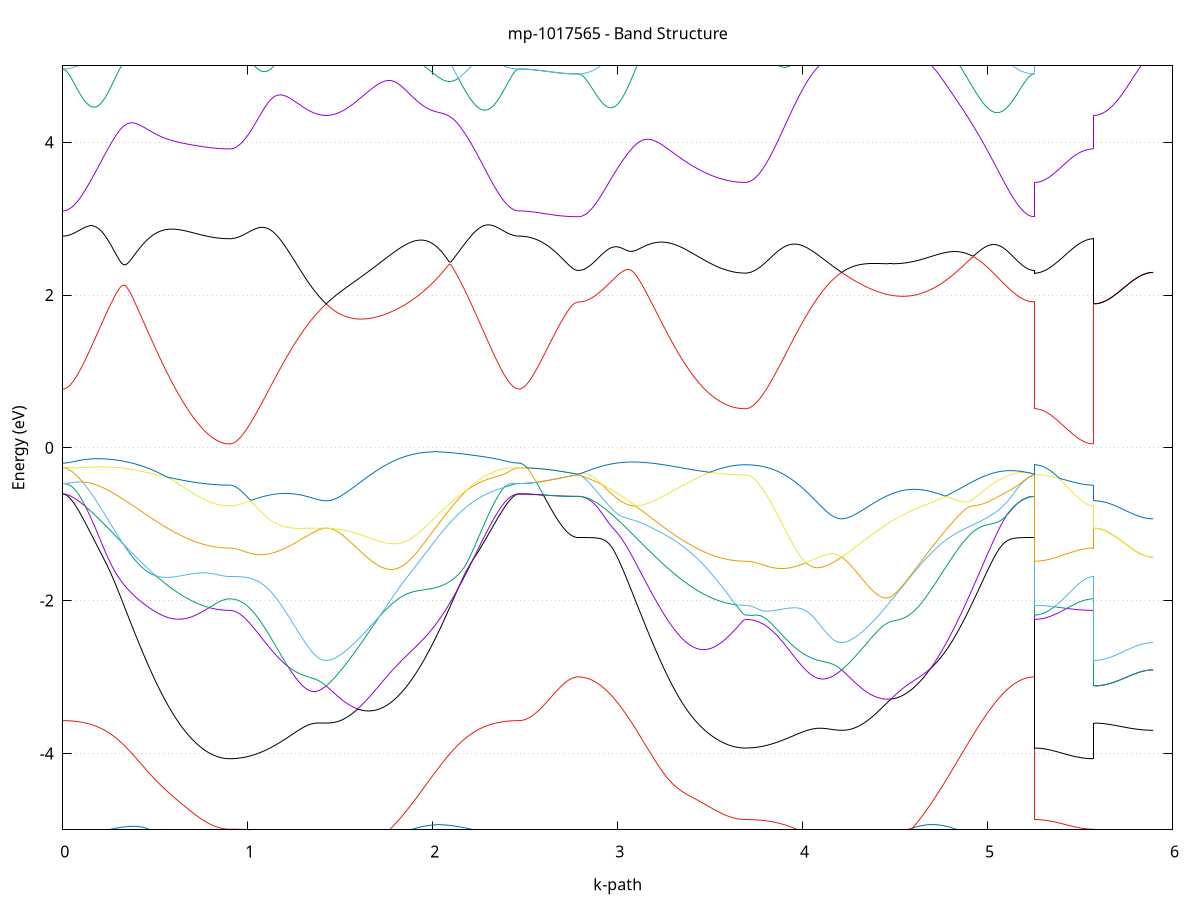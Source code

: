 set title 'mp-1017565 - Band Structure'
set xlabel 'k-path'
set ylabel 'Energy (eV)'
set grid y
set yrange [-5:5]
set terminal png size 800,600
set output 'mp-1017565_bands_gnuplot.png'
plot '-' using 1:2 with lines notitle, '-' using 1:2 with lines notitle, '-' using 1:2 with lines notitle, '-' using 1:2 with lines notitle, '-' using 1:2 with lines notitle, '-' using 1:2 with lines notitle, '-' using 1:2 with lines notitle, '-' using 1:2 with lines notitle, '-' using 1:2 with lines notitle, '-' using 1:2 with lines notitle, '-' using 1:2 with lines notitle, '-' using 1:2 with lines notitle, '-' using 1:2 with lines notitle, '-' using 1:2 with lines notitle, '-' using 1:2 with lines notitle, '-' using 1:2 with lines notitle, '-' using 1:2 with lines notitle, '-' using 1:2 with lines notitle, '-' using 1:2 with lines notitle, '-' using 1:2 with lines notitle, '-' using 1:2 with lines notitle, '-' using 1:2 with lines notitle, '-' using 1:2 with lines notitle, '-' using 1:2 with lines notitle, '-' using 1:2 with lines notitle, '-' using 1:2 with lines notitle, '-' using 1:2 with lines notitle, '-' using 1:2 with lines notitle, '-' using 1:2 with lines notitle, '-' using 1:2 with lines notitle, '-' using 1:2 with lines notitle, '-' using 1:2 with lines notitle, '-' using 1:2 with lines notitle, '-' using 1:2 with lines notitle, '-' using 1:2 with lines notitle, '-' using 1:2 with lines notitle, '-' using 1:2 with lines notitle, '-' using 1:2 with lines notitle, '-' using 1:2 with lines notitle, '-' using 1:2 with lines notitle, '-' using 1:2 with lines notitle, '-' using 1:2 with lines notitle, '-' using 1:2 with lines notitle, '-' using 1:2 with lines notitle, '-' using 1:2 with lines notitle, '-' using 1:2 with lines notitle, '-' using 1:2 with lines notitle, '-' using 1:2 with lines notitle, '-' using 1:2 with lines notitle, '-' using 1:2 with lines notitle, '-' using 1:2 with lines notitle, '-' using 1:2 with lines notitle, '-' using 1:2 with lines notitle, '-' using 1:2 with lines notitle, '-' using 1:2 with lines notitle, '-' using 1:2 with lines notitle, '-' using 1:2 with lines notitle, '-' using 1:2 with lines notitle, '-' using 1:2 with lines notitle, '-' using 1:2 with lines notitle, '-' using 1:2 with lines notitle, '-' using 1:2 with lines notitle, '-' using 1:2 with lines notitle, '-' using 1:2 with lines notitle
0.000000 -14.106985
0.009920 -14.107185
0.019840 -14.107885
0.029761 -14.108985
0.039681 -14.110485
0.049601 -14.112285
0.059521 -14.114385
0.069442 -14.116585
0.079362 -14.119085
0.089282 -14.121785
0.099202 -14.124685
0.109123 -14.127685
0.119043 -14.130785
0.128963 -14.134185
0.138883 -14.137585
0.148804 -14.141285
0.158724 -14.144985
0.168644 -14.148885
0.178564 -14.152985
0.188485 -14.157085
0.198405 -14.161385
0.208325 -14.165785
0.218245 -14.170285
0.228166 -14.174885
0.238086 -14.179585
0.248006 -14.184385
0.257926 -14.189285
0.267847 -14.194285
0.277767 -14.199385
0.287687 -14.204485
0.297607 -14.209685
0.307528 -14.214885
0.317448 -14.220185
0.327368 -14.225485
0.337288 -14.230885
0.347209 -14.236285
0.357129 -14.241685
0.367049 -14.247085
0.376969 -14.252585
0.386890 -14.257985
0.396810 -14.263385
0.406730 -14.268785
0.416650 -14.274285
0.426571 -14.279585
0.436491 -14.284985
0.446411 -14.290285
0.456331 -14.295585
0.466252 -14.300885
0.476172 -14.306085
0.486092 -14.311185
0.496012 -14.316285
0.505933 -14.321285
0.515853 -14.326185
0.525773 -14.331085
0.535693 -14.335885
0.545614 -14.340585
0.555534 -14.345285
0.565454 -14.349785
0.575374 -14.354285
0.585295 -14.358585
0.595215 -14.362885
0.605135 -14.366985
0.615055 -14.371085
0.624976 -14.374985
0.634896 -14.378785
0.644816 -14.382485
0.654736 -14.386085
0.664657 -14.389585
0.674577 -14.392885
0.684497 -14.396085
0.694417 -14.399185
0.704338 -14.402185
0.714258 -14.404985
0.724178 -14.407685
0.734098 -14.410185
0.744019 -14.412585
0.753939 -14.414885
0.763859 -14.417085
0.773779 -14.419085
0.783700 -14.420885
0.793620 -14.422585
0.803540 -14.424185
0.813460 -14.425585
0.823381 -14.426885
0.833301 -14.427985
0.843221 -14.428985
0.853141 -14.429785
0.863062 -14.430485
0.872982 -14.430985
0.882902 -14.431385
0.892822 -14.431585
0.902743 -14.431685
0.902743 -14.431685
0.912577 -14.431585
0.922410 -14.431485
0.932244 -14.431185
0.942078 -14.430785
0.951912 -14.430285
0.961746 -14.429685
0.971580 -14.428985
0.981414 -14.428185
0.991248 -14.427185
1.001082 -14.426185
1.010916 -14.424985
1.020750 -14.423785
1.030584 -14.422485
1.040418 -14.420985
1.050252 -14.419485
1.060086 -14.417885
1.069920 -14.416085
1.079754 -14.414285
1.089587 -14.412385
1.099421 -14.410385
1.109255 -14.408385
1.119089 -14.406185
1.128923 -14.403985
1.138757 -14.401785
1.148591 -14.399385
1.158425 -14.396985
1.168259 -14.394585
1.178093 -14.391985
1.187927 -14.389485
1.197761 -14.386885
1.207595 -14.384285
1.217429 -14.381585
1.227263 -14.378985
1.237097 -14.376285
1.246930 -14.373585
1.256764 -14.370885
1.266598 -14.368285
1.276432 -14.365685
1.286266 -14.363085
1.296100 -14.360585
1.305934 -14.358085
1.315768 -14.355785
1.325602 -14.353485
1.335436 -14.351385
1.345270 -14.349385
1.355104 -14.347585
1.364938 -14.345985
1.374772 -14.344585
1.384606 -14.343385
1.394440 -14.342485
1.404273 -14.341785
1.414107 -14.341285
1.423941 -14.341085
1.423941 -14.341085
1.433869 -14.341185
1.443797 -14.341485
1.453724 -14.341985
1.463652 -14.342685
1.473579 -14.343485
1.483507 -14.344485
1.493434 -14.345585
1.503362 -14.346785
1.513290 -14.347985
1.523217 -14.349185
1.533145 -14.350485
1.543072 -14.351685
1.553000 -14.352885
1.562928 -14.354085
1.572855 -14.355185
1.582783 -14.356185
1.592710 -14.357085
1.602638 -14.357985
1.612566 -14.358785
1.622493 -14.359385
1.632421 -14.359885
1.642348 -14.360385
1.652276 -14.360685
1.662204 -14.360785
1.672131 -14.360885
1.682059 -14.360785
1.691986 -14.360485
1.701914 -14.360085
1.711842 -14.359585
1.721769 -14.358985
1.731697 -14.358185
1.741624 -14.357185
1.751552 -14.356085
1.761479 -14.354885
1.771407 -14.353485
1.781335 -14.351985
1.791262 -14.350285
1.801190 -14.348485
1.811117 -14.346585
1.821045 -14.344485
1.830973 -14.342185
1.840900 -14.339885
1.850828 -14.337285
1.860755 -14.334685
1.870683 -14.331885
1.880611 -14.328985
1.890538 -14.325985
1.900466 -14.322785
1.910393 -14.319485
1.920321 -14.316085
1.930249 -14.312585
1.940176 -14.308985
1.950104 -14.305185
1.960031 -14.301385
1.969959 -14.297385
1.979887 -14.293385
1.989814 -14.289185
1.999742 -14.284985
2.009669 -14.280685
2.019597 -14.276285
2.029525 -14.271885
2.039452 -14.267285
2.049380 -14.262785
2.059307 -14.258085
2.069235 -14.253385
2.079163 -14.248685
2.089090 -14.243985
2.099018 -14.239185
2.108945 -14.234385
2.118873 -14.229485
2.128800 -14.224685
2.138728 -14.219885
2.148656 -14.214985
2.158583 -14.210185
2.168511 -14.205385
2.178438 -14.200585
2.188366 -14.195885
2.198294 -14.191185
2.208221 -14.186485
2.218149 -14.181985
2.228076 -14.177385
2.238004 -14.172985
2.247932 -14.168585
2.257859 -14.164285
2.267787 -14.160085
2.277714 -14.155985
2.287642 -14.151985
2.297570 -14.148085
2.307497 -14.144385
2.317425 -14.140685
2.327352 -14.137185
2.337280 -14.133785
2.347208 -14.130485
2.357135 -14.127385
2.367063 -14.124485
2.376990 -14.121685
2.386918 -14.118985
2.396845 -14.116585
2.406773 -14.114285
2.416701 -14.112285
2.426628 -14.110485
2.436556 -14.108985
2.446483 -14.107885
2.456411 -14.107185
2.466339 -14.106985
2.466339 -14.106985
2.476064 -14.106985
2.485790 -14.106985
2.495515 -14.106985
2.505241 -14.106985
2.514966 -14.106985
2.524692 -14.106985
2.534417 -14.106985
2.544143 -14.106985
2.553868 -14.106985
2.563594 -14.106985
2.573319 -14.106985
2.583045 -14.106985
2.592770 -14.106985
2.602495 -14.106985
2.612221 -14.106985
2.621946 -14.106985
2.631672 -14.106985
2.641397 -14.106985
2.651123 -14.106985
2.660848 -14.106985
2.670574 -14.106985
2.680299 -14.106985
2.690025 -14.106985
2.699750 -14.106985
2.709476 -14.106985
2.719201 -14.107085
2.728927 -14.107085
2.738652 -14.107085
2.748378 -14.107085
2.758103 -14.107085
2.767829 -14.107085
2.777554 -14.107085
2.787280 -14.107085
2.787280 -14.107085
2.797200 -14.107285
2.807120 -14.107985
2.817041 -14.109085
2.826961 -14.110485
2.836881 -14.112285
2.846801 -14.114285
2.856722 -14.116485
2.866642 -14.118985
2.876562 -14.121585
2.886482 -14.124385
2.896403 -14.127285
2.906323 -14.130385
2.916243 -14.133685
2.926163 -14.137085
2.936084 -14.140685
2.946004 -14.144385
2.955924 -14.148185
2.965844 -14.152185
2.975764 -14.156285
2.985685 -14.160485
2.995605 -14.164885
3.005525 -14.169285
3.015446 -14.173885
3.025366 -14.178585
3.035286 -14.183385
3.045206 -14.188185
3.055126 -14.193185
3.065047 -14.198185
3.074967 -14.203285
3.084887 -14.208485
3.094807 -14.213785
3.104728 -14.218985
3.114648 -14.224385
3.124568 -14.229785
3.134488 -14.235185
3.144409 -14.240585
3.154329 -14.246085
3.164249 -14.251585
3.174169 -14.256985
3.184090 -14.262485
3.194010 -14.267985
3.203930 -14.273485
3.213850 -14.278885
3.223771 -14.284285
3.233691 -14.289685
3.243611 -14.295085
3.253531 -14.300385
3.263452 -14.305685
3.273372 -14.310885
3.283292 -14.315985
3.293212 -14.321085
3.303133 -14.326085
3.313053 -14.331085
3.322973 -14.335985
3.332893 -14.340785
3.342814 -14.345485
3.352734 -14.350085
3.362654 -14.354585
3.372574 -14.359085
3.382495 -14.363385
3.392415 -14.367585
3.402335 -14.371685
3.412255 -14.375685
3.422176 -14.379585
3.432096 -14.383385
3.442016 -14.387085
3.451936 -14.390585
3.461857 -14.393985
3.471777 -14.397285
3.481697 -14.400385
3.491617 -14.403385
3.501538 -14.406285
3.511458 -14.409085
3.521378 -14.411685
3.531298 -14.414185
3.541219 -14.416485
3.551139 -14.418685
3.561059 -14.420685
3.570979 -14.422585
3.580900 -14.424385
3.590820 -14.425885
3.600740 -14.427385
3.610660 -14.428685
3.620581 -14.429785
3.630501 -14.430785
3.640421 -14.431685
3.650341 -14.432385
3.660262 -14.432885
3.670182 -14.433285
3.680102 -14.433485
3.690022 -14.433585
3.690022 -14.433585
3.699856 -14.433585
3.709690 -14.433385
3.719524 -14.433085
3.729358 -14.432685
3.739192 -14.432185
3.749026 -14.431585
3.758860 -14.430885
3.768694 -14.429985
3.778528 -14.429085
3.788362 -14.427985
3.798196 -14.426885
3.808030 -14.425585
3.817864 -14.424185
3.827698 -14.422785
3.837531 -14.421185
3.847365 -14.419585
3.857199 -14.417785
3.867033 -14.415985
3.876867 -14.414085
3.886701 -14.412085
3.896535 -14.409985
3.906369 -14.407785
3.916203 -14.405585
3.926037 -14.403285
3.935871 -14.400885
3.945705 -14.398485
3.955539 -14.395985
3.965373 -14.393385
3.975207 -14.390785
3.985041 -14.388185
3.994874 -14.385585
4.004708 -14.382885
4.014542 -14.380185
4.024376 -14.377385
4.034210 -14.374685
4.044044 -14.371985
4.053878 -14.369285
4.063712 -14.366685
4.073546 -14.363985
4.083380 -14.361485
4.093214 -14.358985
4.103048 -14.356585
4.112882 -14.354285
4.122716 -14.352085
4.132550 -14.350085
4.142384 -14.348185
4.152217 -14.346485
4.162051 -14.344985
4.171885 -14.343785
4.181719 -14.342785
4.191553 -14.341985
4.201387 -14.341485
4.211221 -14.341185
4.211221 -14.341185
4.221149 -14.341385
4.231076 -14.341485
4.241004 -14.341785
4.250931 -14.342385
4.260859 -14.343185
4.270787 -14.344085
4.280714 -14.345085
4.290642 -14.346085
4.300569 -14.347285
4.310497 -14.348385
4.320425 -14.349585
4.330352 -14.350785
4.340280 -14.351885
4.350207 -14.352985
4.360135 -14.353985
4.370063 -14.354885
4.379990 -14.355785
4.389918 -14.356585
4.399845 -14.357285
4.409773 -14.357885
4.419701 -14.358285
4.429628 -14.358685
4.439556 -14.358885
4.449483 -14.358985
4.459411 -14.358985
4.469339 -14.358785
4.479266 -14.358485
4.489194 -14.358085
4.499121 -14.357485
4.509049 -14.356785
4.518977 -14.355885
4.528904 -14.354885
4.538832 -14.353785
4.548759 -14.352485
4.558687 -14.350985
4.568614 -14.349485
4.578542 -14.347685
4.588470 -14.345885
4.598397 -14.343885
4.608325 -14.341685
4.618252 -14.339385
4.628180 -14.336985
4.638108 -14.334485
4.648035 -14.331785
4.657963 -14.328985
4.667890 -14.325985
4.677818 -14.322985
4.687746 -14.319785
4.697673 -14.316485
4.707601 -14.313085
4.717528 -14.309485
4.727456 -14.305885
4.737384 -14.302085
4.747311 -14.298285
4.757239 -14.294285
4.767166 -14.290285
4.777094 -14.286185
4.787022 -14.281985
4.796949 -14.277685
4.806877 -14.273285
4.816804 -14.268885
4.826732 -14.264385
4.836660 -14.259885
4.846587 -14.255285
4.856515 -14.250685
4.866442 -14.245985
4.876370 -14.241285
4.886297 -14.236485
4.896225 -14.231785
4.906153 -14.226985
4.916080 -14.222285
4.926008 -14.217485
4.935935 -14.212785
4.945863 -14.207985
4.955791 -14.203285
4.965718 -14.198585
4.975646 -14.193985
4.985573 -14.189385
4.995501 -14.184785
5.005429 -14.180285
5.015356 -14.175885
5.025284 -14.171485
5.035211 -14.167185
5.045139 -14.163085
5.055067 -14.158885
5.064994 -14.154885
5.074922 -14.150985
5.084849 -14.147185
5.094777 -14.143585
5.104705 -14.139985
5.114632 -14.136585
5.124560 -14.133285
5.134487 -14.130085
5.144415 -14.127085
5.154343 -14.124185
5.164270 -14.121385
5.174198 -14.118885
5.184125 -14.116485
5.194053 -14.114285
5.203980 -14.112285
5.213908 -14.110485
5.223836 -14.109085
5.233763 -14.107985
5.243691 -14.107285
5.253618 -14.107085
5.253618 -14.433585
5.263344 -14.433585
5.273069 -14.433585
5.282795 -14.433585
5.292520 -14.433485
5.302246 -14.433485
5.311971 -14.433485
5.321697 -14.433385
5.331422 -14.433285
5.341148 -14.433285
5.350873 -14.433185
5.360599 -14.433085
5.370324 -14.433085
5.380050 -14.432985
5.389775 -14.432885
5.399501 -14.432785
5.409226 -14.432685
5.418952 -14.432585
5.428677 -14.432485
5.438403 -14.432385
5.448128 -14.432385
5.457854 -14.432285
5.467579 -14.432185
5.477305 -14.432085
5.487030 -14.431985
5.496756 -14.431985
5.506481 -14.431885
5.516207 -14.431885
5.525932 -14.431785
5.535658 -14.431785
5.545383 -14.431685
5.555109 -14.431685
5.564834 -14.431685
5.574560 -14.431685
5.574560 -14.341085
5.584285 -14.341085
5.594011 -14.341085
5.603736 -14.341085
5.613462 -14.341085
5.623187 -14.341085
5.632913 -14.341085
5.642638 -14.341185
5.652363 -14.341185
5.662089 -14.341185
5.671814 -14.341185
5.681540 -14.341185
5.691265 -14.341185
5.700991 -14.341185
5.710716 -14.341185
5.720442 -14.341185
5.730167 -14.341185
5.739893 -14.341185
5.749618 -14.341185
5.759344 -14.341185
5.769069 -14.341185
5.778795 -14.341185
5.788520 -14.341185
5.798246 -14.341185
5.807971 -14.341185
5.817697 -14.341185
5.827422 -14.341185
5.837148 -14.341185
5.846873 -14.341185
5.856599 -14.341185
5.866324 -14.341185
5.876050 -14.341185
5.885775 -14.341185
5.895501 -14.341185
e
0.000000 -14.106985
0.009920 -14.106885
0.019840 -14.106885
0.029761 -14.106785
0.039681 -14.106785
0.049601 -14.106585
0.059521 -14.106485
0.069442 -14.106385
0.079362 -14.108485
0.089282 -14.110785
0.099202 -14.113085
0.109123 -14.115585
0.119043 -14.118185
0.128963 -14.120885
0.138883 -14.123685
0.148804 -14.126585
0.158724 -14.129485
0.168644 -14.132585
0.178564 -14.135685
0.188485 -14.138985
0.198405 -14.142285
0.208325 -14.145685
0.218245 -14.149185
0.228166 -14.152685
0.238086 -14.156385
0.248006 -14.159985
0.257926 -14.163785
0.267847 -14.167585
0.277767 -14.171385
0.287687 -14.175285
0.297607 -14.179285
0.307528 -14.183185
0.317448 -14.187185
0.327368 -14.191285
0.337288 -14.195285
0.347209 -14.199385
0.357129 -14.203485
0.367049 -14.207585
0.376969 -14.211685
0.386890 -14.215885
0.396810 -14.219985
0.406730 -14.224085
0.416650 -14.228085
0.426571 -14.232185
0.436491 -14.236285
0.446411 -14.240285
0.456331 -14.244285
0.466252 -14.248185
0.476172 -14.252185
0.486092 -14.256085
0.496012 -14.259885
0.505933 -14.263685
0.515853 -14.267385
0.525773 -14.271085
0.535693 -14.274785
0.545614 -14.278285
0.555534 -14.281785
0.565454 -14.285285
0.575374 -14.288585
0.585295 -14.291885
0.595215 -14.295185
0.605135 -14.298285
0.615055 -14.301385
0.624976 -14.304385
0.634896 -14.307285
0.644816 -14.310085
0.654736 -14.312785
0.664657 -14.315385
0.674577 -14.317885
0.684497 -14.320385
0.694417 -14.322685
0.704338 -14.324985
0.714258 -14.327085
0.724178 -14.329185
0.734098 -14.331085
0.744019 -14.332985
0.753939 -14.334685
0.763859 -14.336285
0.773779 -14.337785
0.783700 -14.339185
0.793620 -14.340485
0.803540 -14.341685
0.813460 -14.342785
0.823381 -14.343785
0.833301 -14.344585
0.843221 -14.345385
0.853141 -14.345985
0.863062 -14.346485
0.872982 -14.346885
0.882902 -14.347185
0.892822 -14.347385
0.902743 -14.347485
0.902743 -14.347385
0.912577 -14.347385
0.922410 -14.347385
0.932244 -14.347385
0.942078 -14.347285
0.951912 -14.347185
0.961746 -14.347085
0.971580 -14.346885
0.981414 -14.346785
0.991248 -14.346585
1.001082 -14.346385
1.010916 -14.346185
1.020750 -14.345985
1.030584 -14.345685
1.040418 -14.345485
1.050252 -14.345185
1.060086 -14.344885
1.069920 -14.344685
1.079754 -14.344385
1.089587 -14.344085
1.099421 -14.343785
1.109255 -14.343485
1.119089 -14.343285
1.128923 -14.342985
1.138757 -14.342685
1.148591 -14.342485
1.158425 -14.342185
1.168259 -14.341985
1.178093 -14.341685
1.187927 -14.341485
1.197761 -14.341285
1.207595 -14.341085
1.217429 -14.340985
1.227263 -14.340785
1.237097 -14.340685
1.246930 -14.340585
1.256764 -14.340485
1.266598 -14.340385
1.276432 -14.340385
1.286266 -14.340385
1.296100 -14.340285
1.305934 -14.340285
1.315768 -14.340385
1.325602 -14.340385
1.335436 -14.340485
1.345270 -14.340485
1.355104 -14.340585
1.364938 -14.340685
1.374772 -14.340685
1.384606 -14.340785
1.394440 -14.340885
1.404273 -14.340985
1.414107 -14.341085
1.423941 -14.341085
1.423941 -14.341085
1.433869 -14.341185
1.443797 -14.341185
1.453724 -14.341285
1.463652 -14.341285
1.473579 -14.341285
1.483507 -14.341185
1.493434 -14.341085
1.503362 -14.340985
1.513290 -14.340885
1.523217 -14.340685
1.533145 -14.340385
1.543072 -14.340085
1.553000 -14.339785
1.562928 -14.339385
1.572855 -14.338985
1.582783 -14.338485
1.592710 -14.337885
1.602638 -14.337285
1.612566 -14.336585
1.622493 -14.335785
1.632421 -14.334885
1.642348 -14.333985
1.652276 -14.332985
1.662204 -14.331985
1.672131 -14.330785
1.682059 -14.329585
1.691986 -14.328285
1.701914 -14.326885
1.711842 -14.325385
1.721769 -14.323885
1.731697 -14.322185
1.741624 -14.320485
1.751552 -14.318585
1.761479 -14.316685
1.771407 -14.314785
1.781335 -14.312685
1.791262 -14.310485
1.801190 -14.308185
1.811117 -14.305885
1.821045 -14.303485
1.830973 -14.300985
1.840900 -14.298385
1.850828 -14.295685
1.860755 -14.292885
1.870683 -14.290085
1.880611 -14.287185
1.890538 -14.284185
1.900466 -14.281085
1.910393 -14.277985
1.920321 -14.274785
1.930249 -14.271485
1.940176 -14.268085
1.950104 -14.264685
1.960031 -14.261185
1.969959 -14.257685
1.979887 -14.254085
1.989814 -14.250385
1.999742 -14.246685
2.009669 -14.242985
2.019597 -14.239185
2.029525 -14.235385
2.039452 -14.231485
2.049380 -14.227585
2.059307 -14.223685
2.069235 -14.219785
2.079163 -14.215785
2.089090 -14.211785
2.099018 -14.207785
2.108945 -14.203785
2.118873 -14.199885
2.128800 -14.195885
2.138728 -14.191885
2.148656 -14.187885
2.158583 -14.183985
2.168511 -14.180085
2.178438 -14.176185
2.188366 -14.172285
2.198294 -14.168485
2.208221 -14.164685
2.218149 -14.160985
2.228076 -14.157285
2.238004 -14.153685
2.247932 -14.150085
2.257859 -14.146585
2.267787 -14.143185
2.277714 -14.139785
2.287642 -14.136585
2.297570 -14.133385
2.307497 -14.130285
2.317425 -14.127285
2.327352 -14.124385
2.337280 -14.121585
2.347208 -14.118785
2.357135 -14.116185
2.367063 -14.113785
2.376990 -14.111385
2.386918 -14.109285
2.396845 -14.107585
2.406773 -14.106885
2.416701 -14.106685
2.426628 -14.106785
2.436556 -14.106885
2.446483 -14.106885
2.456411 -14.106885
2.466339 -14.106985
2.466339 -14.106985
2.476064 -14.106985
2.485790 -14.106985
2.495515 -14.106985
2.505241 -14.106985
2.514966 -14.106985
2.524692 -14.106985
2.534417 -14.106985
2.544143 -14.106985
2.553868 -14.106985
2.563594 -14.106985
2.573319 -14.106985
2.583045 -14.106985
2.592770 -14.106985
2.602495 -14.106985
2.612221 -14.106985
2.621946 -14.106985
2.631672 -14.106985
2.641397 -14.106985
2.651123 -14.106985
2.660848 -14.106985
2.670574 -14.106985
2.680299 -14.106985
2.690025 -14.106985
2.699750 -14.106985
2.709476 -14.106985
2.719201 -14.106985
2.728927 -14.107085
2.738652 -14.107085
2.748378 -14.107085
2.758103 -14.107085
2.767829 -14.107085
2.777554 -14.106985
2.787280 -14.106985
2.787280 -14.106985
2.797200 -14.106985
2.807120 -14.106985
2.817041 -14.106885
2.826961 -14.106885
2.836881 -14.106685
2.846801 -14.106585
2.856722 -14.106585
2.866642 -14.108785
2.876562 -14.111085
2.886482 -14.113585
2.896403 -14.116085
2.906323 -14.118785
2.916243 -14.121585
2.926163 -14.124485
2.936084 -14.127385
2.946004 -14.130485
2.955924 -14.133585
2.965844 -14.136885
2.975764 -14.140185
2.985685 -14.143585
2.995605 -14.146985
3.005525 -14.150585
3.015446 -14.154185
3.025366 -14.157885
3.035286 -14.161585
3.045206 -14.165385
3.055126 -14.169185
3.065047 -14.173085
3.074967 -14.176985
3.084887 -14.180985
3.094807 -14.184985
3.104728 -14.188985
3.114648 -14.192985
3.124568 -14.197085
3.134488 -14.201085
3.144409 -14.205185
3.154329 -14.209285
3.164249 -14.213385
3.174169 -14.217385
3.184090 -14.221485
3.194010 -14.225485
3.203930 -14.229585
3.213850 -14.233585
3.223771 -14.237585
3.233691 -14.241485
3.243611 -14.245385
3.253531 -14.249285
3.263452 -14.253185
3.273372 -14.256985
3.283292 -14.260685
3.293212 -14.264385
3.303133 -14.268085
3.313053 -14.271685
3.322973 -14.275185
3.332893 -14.278685
3.342814 -14.282085
3.352734 -14.285385
3.362654 -14.288685
3.372574 -14.291885
3.382495 -14.294985
3.392415 -14.298085
3.402335 -14.300985
3.412255 -14.303885
3.422176 -14.306685
3.432096 -14.309385
3.442016 -14.312085
3.451936 -14.314585
3.461857 -14.316985
3.471777 -14.319385
3.481697 -14.321685
3.491617 -14.323785
3.501538 -14.325885
3.511458 -14.327885
3.521378 -14.329685
3.531298 -14.331485
3.541219 -14.333185
3.551139 -14.334685
3.561059 -14.336185
3.570979 -14.337585
3.580900 -14.338785
3.590820 -14.339985
3.600740 -14.340985
3.610660 -14.341885
3.620581 -14.342785
3.630501 -14.343485
3.640421 -14.344085
3.650341 -14.344585
3.660262 -14.344985
3.670182 -14.345185
3.680102 -14.345385
3.690022 -14.345385
3.690022 -14.345485
3.699856 -14.345385
3.709690 -14.345385
3.719524 -14.345385
3.729358 -14.345285
3.739192 -14.345185
3.749026 -14.345085
3.758860 -14.344885
3.768694 -14.344785
3.778528 -14.344585
3.788362 -14.344385
3.798196 -14.344185
3.808030 -14.343985
3.817864 -14.343785
3.827698 -14.343585
3.837531 -14.343285
3.847365 -14.343085
3.857199 -14.342785
3.867033 -14.342585
3.876867 -14.342285
3.886701 -14.342085
3.896535 -14.341785
3.906369 -14.341585
3.916203 -14.341285
3.926037 -14.341085
3.935871 -14.340885
3.945705 -14.340585
3.955539 -14.340385
3.965373 -14.340285
3.975207 -14.340085
3.985041 -14.339885
3.994874 -14.339785
4.004708 -14.339685
4.014542 -14.339585
4.024376 -14.339485
4.034210 -14.339385
4.044044 -14.339385
4.053878 -14.339385
4.063712 -14.339385
4.073546 -14.339385
4.083380 -14.339485
4.093214 -14.339485
4.103048 -14.339585
4.112882 -14.339685
4.122716 -14.339785
4.132550 -14.339985
4.142384 -14.340085
4.152217 -14.340185
4.162051 -14.340385
4.171885 -14.340585
4.181719 -14.340685
4.191553 -14.340885
4.201387 -14.341085
4.211221 -14.341185
4.211221 -14.341185
4.221149 -14.341185
4.231076 -14.341385
4.241004 -14.341585
4.250931 -14.341685
4.260859 -14.341785
4.270787 -14.341785
4.280714 -14.341785
4.290642 -14.341785
4.300569 -14.341685
4.310497 -14.341585
4.320425 -14.341485
4.330352 -14.341285
4.340280 -14.340985
4.350207 -14.340685
4.360135 -14.340385
4.370063 -14.339985
4.379990 -14.339485
4.389918 -14.338985
4.399845 -14.338385
4.409773 -14.337685
4.419701 -14.336885
4.429628 -14.336085
4.439556 -14.335185
4.449483 -14.334185
4.459411 -14.333185
4.469339 -14.331985
4.479266 -14.330785
4.489194 -14.329485
4.499121 -14.328085
4.509049 -14.326585
4.518977 -14.325085
4.528904 -14.323385
4.538832 -14.321685
4.548759 -14.319785
4.558687 -14.317885
4.568614 -14.315885
4.578542 -14.313785
4.588470 -14.311585
4.598397 -14.309285
4.608325 -14.306985
4.618252 -14.304485
4.628180 -14.301985
4.638108 -14.299385
4.648035 -14.296585
4.657963 -14.293785
4.667890 -14.290985
4.677818 -14.287985
4.687746 -14.284985
4.697673 -14.281785
4.707601 -14.278585
4.717528 -14.275385
4.727456 -14.271985
4.737384 -14.268585
4.747311 -14.265085
4.757239 -14.261585
4.767166 -14.257985
4.777094 -14.254285
4.787022 -14.250585
4.796949 -14.246785
4.806877 -14.242985
4.816804 -14.239185
4.826732 -14.235285
4.836660 -14.231285
4.846587 -14.227385
4.856515 -14.223385
4.866442 -14.219285
4.876370 -14.215285
4.886297 -14.211185
4.896225 -14.207185
4.906153 -14.203085
4.916080 -14.198985
4.926008 -14.194885
4.935935 -14.190885
4.945863 -14.186785
4.955791 -14.182785
4.965718 -14.178785
4.975646 -14.174785
4.985573 -14.170885
4.995501 -14.166985
5.005429 -14.163085
5.015356 -14.159285
5.025284 -14.155585
5.035211 -14.151885
5.045139 -14.148285
5.055067 -14.144685
5.064994 -14.141285
5.074922 -14.137885
5.084849 -14.134585
5.094777 -14.131385
5.104705 -14.128285
5.114632 -14.125185
5.124560 -14.122285
5.134487 -14.119485
5.144415 -14.116785
5.154343 -14.114185
5.164270 -14.111785
5.174198 -14.109485
5.184125 -14.107685
5.194053 -14.106985
5.203980 -14.106785
5.213908 -14.106885
5.223836 -14.106885
5.233763 -14.106985
5.243691 -14.106985
5.253618 -14.106985
5.253618 -14.345485
5.263344 -14.345485
5.273069 -14.345485
5.282795 -14.345485
5.292520 -14.345485
5.302246 -14.345585
5.311971 -14.345585
5.321697 -14.345685
5.331422 -14.345685
5.341148 -14.345785
5.350873 -14.345885
5.360599 -14.345885
5.370324 -14.345985
5.380050 -14.346085
5.389775 -14.346185
5.399501 -14.346285
5.409226 -14.346385
5.418952 -14.346485
5.428677 -14.346585
5.438403 -14.346685
5.448128 -14.346785
5.457854 -14.346885
5.467579 -14.346885
5.477305 -14.346985
5.487030 -14.347085
5.496756 -14.347185
5.506481 -14.347185
5.516207 -14.347285
5.525932 -14.347285
5.535658 -14.347385
5.545383 -14.347385
5.555109 -14.347385
5.564834 -14.347385
5.574560 -14.347485
5.574560 -14.341085
5.584285 -14.341085
5.594011 -14.341085
5.603736 -14.341085
5.613462 -14.341085
5.623187 -14.341085
5.632913 -14.341085
5.642638 -14.341085
5.652363 -14.341185
5.662089 -14.341185
5.671814 -14.341185
5.681540 -14.341185
5.691265 -14.341185
5.700991 -14.341185
5.710716 -14.341185
5.720442 -14.341185
5.730167 -14.341185
5.739893 -14.341185
5.749618 -14.341185
5.759344 -14.341185
5.769069 -14.341185
5.778795 -14.341185
5.788520 -14.341185
5.798246 -14.341185
5.807971 -14.341185
5.817697 -14.341185
5.827422 -14.341185
5.837148 -14.341185
5.846873 -14.341185
5.856599 -14.341185
5.866324 -14.341185
5.876050 -14.341185
5.885775 -14.341185
5.895501 -14.341185
e
0.000000 -14.096985
0.009920 -14.097285
0.019840 -14.098085
0.029761 -14.099285
0.039681 -14.100785
0.049601 -14.102485
0.059521 -14.104285
0.069442 -14.106385
0.079362 -14.106185
0.089282 -14.105985
0.099202 -14.105785
0.109123 -14.105485
0.119043 -14.105285
0.128963 -14.104985
0.138883 -14.104685
0.148804 -14.104385
0.158724 -14.103985
0.168644 -14.103685
0.178564 -14.103285
0.188485 -14.102985
0.198405 -14.102585
0.208325 -14.102185
0.218245 -14.101785
0.228166 -14.101485
0.238086 -14.101085
0.248006 -14.100685
0.257926 -14.100285
0.267847 -14.099885
0.277767 -14.099485
0.287687 -14.099085
0.297607 -14.098685
0.307528 -14.098285
0.317448 -14.097985
0.327368 -14.097585
0.337288 -14.097285
0.347209 -14.096985
0.357129 -14.096685
0.367049 -14.096385
0.376969 -14.096085
0.386890 -14.095785
0.396810 -14.095485
0.406730 -14.095285
0.416650 -14.095085
0.426571 -14.094885
0.436491 -14.094685
0.446411 -14.094485
0.456331 -14.094285
0.466252 -14.094185
0.476172 -14.094085
0.486092 -14.093885
0.496012 -14.093785
0.505933 -14.093785
0.515853 -14.093685
0.525773 -14.093585
0.535693 -14.093585
0.545614 -14.093485
0.555534 -14.093485
0.565454 -14.093485
0.575374 -14.093485
0.585295 -14.093485
0.595215 -14.093485
0.605135 -14.093485
0.615055 -14.093485
0.624976 -14.093585
0.634896 -14.093585
0.644816 -14.093585
0.654736 -14.093685
0.664657 -14.093685
0.674577 -14.093785
0.684497 -14.093785
0.694417 -14.093885
0.704338 -14.093885
0.714258 -14.093985
0.724178 -14.094085
0.734098 -14.094085
0.744019 -14.094185
0.753939 -14.094185
0.763859 -14.094285
0.773779 -14.094285
0.783700 -14.094385
0.793620 -14.094385
0.803540 -14.094385
0.813460 -14.094485
0.823381 -14.094485
0.833301 -14.094485
0.843221 -14.094585
0.853141 -14.094585
0.863062 -14.094585
0.872982 -14.094585
0.882902 -14.094585
0.892822 -14.094585
0.902743 -14.094585
0.902743 -14.094585
0.912577 -14.094785
0.922410 -14.095085
0.932244 -14.095685
0.942078 -14.096485
0.951912 -14.097585
0.961746 -14.098785
0.971580 -14.100285
0.981414 -14.101885
0.991248 -14.103785
1.001082 -14.105785
1.010916 -14.107985
1.020750 -14.110385
1.030584 -14.112885
1.040418 -14.115585
1.050252 -14.118385
1.060086 -14.121385
1.069920 -14.124585
1.079754 -14.127785
1.089587 -14.131185
1.099421 -14.134685
1.109255 -14.138285
1.119089 -14.141985
1.128923 -14.145785
1.138757 -14.149685
1.148591 -14.153585
1.158425 -14.157585
1.168259 -14.161685
1.178093 -14.165785
1.187927 -14.169885
1.197761 -14.174085
1.207595 -14.178185
1.217429 -14.182385
1.227263 -14.186585
1.237097 -14.190685
1.246930 -14.194785
1.256764 -14.198785
1.266598 -14.202685
1.276432 -14.206585
1.286266 -14.210385
1.296100 -14.213985
1.305934 -14.217485
1.315768 -14.220785
1.325602 -14.223985
1.335436 -14.226885
1.345270 -14.229585
1.355104 -14.232085
1.364938 -14.234285
1.374772 -14.236185
1.384606 -14.237685
1.394440 -14.238985
1.404273 -14.239885
1.414107 -14.240385
1.423941 -14.240585
1.423941 -14.240585
1.433869 -14.240385
1.443797 -14.239885
1.453724 -14.238985
1.463652 -14.237885
1.473579 -14.236485
1.483507 -14.234785
1.493434 -14.232985
1.503362 -14.230885
1.513290 -14.228685
1.523217 -14.226285
1.533145 -14.223785
1.543072 -14.221185
1.553000 -14.218485
1.562928 -14.215785
1.572855 -14.212985
1.582783 -14.210085
1.592710 -14.207185
1.602638 -14.204285
1.612566 -14.201285
1.622493 -14.198385
1.632421 -14.195385
1.642348 -14.192485
1.652276 -14.189485
1.662204 -14.186585
1.672131 -14.183685
1.682059 -14.180785
1.691986 -14.177885
1.701914 -14.175085
1.711842 -14.172285
1.721769 -14.169485
1.731697 -14.166685
1.741624 -14.163985
1.751552 -14.161385
1.761479 -14.158685
1.771407 -14.156185
1.781335 -14.153585
1.791262 -14.151085
1.801190 -14.148685
1.811117 -14.146285
1.821045 -14.143985
1.830973 -14.141685
1.840900 -14.139385
1.850828 -14.137185
1.860755 -14.135085
1.870683 -14.132985
1.880611 -14.130985
1.890538 -14.129085
1.900466 -14.127085
1.910393 -14.125285
1.920321 -14.123485
1.930249 -14.121785
1.940176 -14.120085
1.950104 -14.118485
1.960031 -14.116885
1.969959 -14.115385
1.979887 -14.113985
1.989814 -14.112585
1.999742 -14.111285
2.009669 -14.109985
2.019597 -14.108785
2.029525 -14.107585
2.039452 -14.106485
2.049380 -14.105485
2.059307 -14.104485
2.069235 -14.103585
2.079163 -14.102785
2.089090 -14.101985
2.099018 -14.101185
2.108945 -14.100485
2.118873 -14.099885
2.128800 -14.099285
2.138728 -14.098685
2.148656 -14.098185
2.158583 -14.097785
2.168511 -14.097385
2.178438 -14.097085
2.188366 -14.097485
2.198294 -14.097985
2.208221 -14.098385
2.218149 -14.098885
2.228076 -14.099385
2.238004 -14.099785
2.247932 -14.100285
2.257859 -14.100785
2.267787 -14.101185
2.277714 -14.101685
2.287642 -14.102085
2.297570 -14.102585
2.307497 -14.102985
2.317425 -14.103385
2.327352 -14.103785
2.337280 -14.104085
2.347208 -14.104485
2.357135 -14.104785
2.367063 -14.105085
2.376990 -14.105285
2.386918 -14.105385
2.396845 -14.105085
2.406773 -14.103985
2.416701 -14.102285
2.426628 -14.100685
2.436556 -14.099285
2.446483 -14.098085
2.456411 -14.097285
2.466339 -14.096985
2.466339 -14.096985
2.476064 -14.096985
2.485790 -14.096985
2.495515 -14.096985
2.505241 -14.096985
2.514966 -14.096985
2.524692 -14.096985
2.534417 -14.096985
2.544143 -14.096985
2.553868 -14.096985
2.563594 -14.096985
2.573319 -14.096985
2.583045 -14.096985
2.592770 -14.096985
2.602495 -14.096985
2.612221 -14.096985
2.621946 -14.096985
2.631672 -14.096985
2.641397 -14.096985
2.651123 -14.096885
2.660848 -14.096885
2.670574 -14.096885
2.680299 -14.096885
2.690025 -14.096885
2.699750 -14.096885
2.709476 -14.096885
2.719201 -14.096885
2.728927 -14.096885
2.738652 -14.096885
2.748378 -14.096885
2.758103 -14.096885
2.767829 -14.096885
2.777554 -14.096885
2.787280 -14.096885
2.787280 -14.096885
2.797200 -14.097185
2.807120 -14.097985
2.817041 -14.099185
2.826961 -14.100785
2.836881 -14.102485
2.846801 -14.104485
2.856722 -14.106485
2.866642 -14.106285
2.876562 -14.106085
2.886482 -14.105885
2.896403 -14.105585
2.906323 -14.105385
2.916243 -14.105085
2.926163 -14.104785
2.936084 -14.104485
2.946004 -14.104085
2.955924 -14.103785
2.965844 -14.103385
2.975764 -14.103085
2.985685 -14.102685
2.995605 -14.102285
3.005525 -14.101885
3.015446 -14.101485
3.025366 -14.101085
3.035286 -14.100685
3.045206 -14.100285
3.055126 -14.099885
3.065047 -14.099485
3.074967 -14.099085
3.084887 -14.098785
3.094807 -14.098385
3.104728 -14.097985
3.114648 -14.097685
3.124568 -14.097285
3.134488 -14.096985
3.144409 -14.096685
3.154329 -14.096385
3.164249 -14.096085
3.174169 -14.095785
3.184090 -14.095485
3.194010 -14.095285
3.203930 -14.095085
3.213850 -14.094785
3.223771 -14.094585
3.233691 -14.094485
3.243611 -14.094285
3.253531 -14.094085
3.263452 -14.093985
3.273372 -14.093885
3.283292 -14.093785
3.293212 -14.093685
3.303133 -14.093585
3.313053 -14.093485
3.322973 -14.093485
3.332893 -14.093385
3.342814 -14.093385
3.352734 -14.093385
3.362654 -14.093385
3.372574 -14.093385
3.382495 -14.093385
3.392415 -14.093385
3.402335 -14.093385
3.412255 -14.093385
3.422176 -14.093485
3.432096 -14.093485
3.442016 -14.093485
3.451936 -14.093585
3.461857 -14.093585
3.471777 -14.093685
3.481697 -14.093685
3.491617 -14.093785
3.501538 -14.093785
3.511458 -14.093885
3.521378 -14.093885
3.531298 -14.093985
3.541219 -14.093985
3.551139 -14.094085
3.561059 -14.094085
3.570979 -14.094185
3.580900 -14.094185
3.590820 -14.094285
3.600740 -14.094285
3.610660 -14.094285
3.620581 -14.094385
3.630501 -14.094385
3.640421 -14.094385
3.650341 -14.094385
3.660262 -14.094385
3.670182 -14.094485
3.680102 -14.094485
3.690022 -14.094485
3.690022 -14.094485
3.699856 -14.094585
3.709690 -14.094885
3.719524 -14.095485
3.729358 -14.096285
3.739192 -14.097385
3.749026 -14.098585
3.758860 -14.100085
3.768694 -14.101685
3.778528 -14.103585
3.788362 -14.105585
3.798196 -14.107785
3.808030 -14.110185
3.817864 -14.112785
3.827698 -14.115485
3.837531 -14.118285
3.847365 -14.121285
3.857199 -14.124485
3.867033 -14.127685
3.876867 -14.131085
3.886701 -14.134585
3.896535 -14.138185
3.906369 -14.141885
3.916203 -14.145685
3.926037 -14.149585
3.935871 -14.153585
3.945705 -14.157585
3.955539 -14.161585
3.965373 -14.165785
3.975207 -14.169885
3.985041 -14.173985
3.994874 -14.178185
4.004708 -14.182385
4.014542 -14.186485
4.024376 -14.190585
4.034210 -14.194685
4.044044 -14.198685
4.053878 -14.202685
4.063712 -14.206485
4.073546 -14.210285
4.083380 -14.213885
4.093214 -14.217385
4.103048 -14.220685
4.112882 -14.223785
4.122716 -14.226785
4.132550 -14.229485
4.142384 -14.231885
4.152217 -14.234085
4.162051 -14.235985
4.171885 -14.237485
4.181719 -14.238785
4.191553 -14.239585
4.201387 -14.240185
4.211221 -14.240285
4.211221 -14.240285
4.221149 -14.240185
4.231076 -14.239685
4.241004 -14.238785
4.250931 -14.237685
4.260859 -14.236285
4.270787 -14.234585
4.280714 -14.232785
4.290642 -14.230685
4.300569 -14.228485
4.310497 -14.226085
4.320425 -14.223585
4.330352 -14.220985
4.340280 -14.218285
4.350207 -14.215485
4.360135 -14.212685
4.370063 -14.209785
4.379990 -14.206885
4.389918 -14.203985
4.399845 -14.200985
4.409773 -14.197985
4.419701 -14.195085
4.429628 -14.192085
4.439556 -14.189185
4.449483 -14.186185
4.459411 -14.183285
4.469339 -14.180385
4.479266 -14.177485
4.489194 -14.174685
4.499121 -14.171785
4.509049 -14.169085
4.518977 -14.166285
4.528904 -14.163585
4.538832 -14.160885
4.548759 -14.158285
4.558687 -14.155685
4.568614 -14.153185
4.578542 -14.150685
4.588470 -14.148285
4.598397 -14.145885
4.608325 -14.143585
4.618252 -14.141285
4.628180 -14.138985
4.638108 -14.136885
4.648035 -14.134685
4.657963 -14.132685
4.667890 -14.130685
4.677818 -14.128685
4.687746 -14.126785
4.697673 -14.124885
4.707601 -14.123185
4.717528 -14.121385
4.727456 -14.119785
4.737384 -14.118185
4.747311 -14.116585
4.757239 -14.115085
4.767166 -14.113685
4.777094 -14.112285
4.787022 -14.110985
4.796949 -14.109685
4.806877 -14.108485
4.816804 -14.107385
4.826732 -14.106285
4.836660 -14.105285
4.846587 -14.104285
4.856515 -14.103385
4.866442 -14.102585
4.876370 -14.101785
4.886297 -14.100985
4.896225 -14.100285
4.906153 -14.099685
4.916080 -14.099085
4.926008 -14.098585
4.935935 -14.098085
4.945863 -14.097685
4.955791 -14.097285
4.965718 -14.097185
4.975646 -14.097585
4.985573 -14.098085
4.995501 -14.098585
5.005429 -14.098985
5.015356 -14.099485
5.025284 -14.099985
5.035211 -14.100385
5.045139 -14.100885
5.055067 -14.101385
5.064994 -14.101785
5.074922 -14.102285
5.084849 -14.102685
5.094777 -14.103085
5.104705 -14.103485
5.114632 -14.103885
5.124560 -14.104285
5.134487 -14.104585
5.144415 -14.104885
5.154343 -14.105185
5.164270 -14.105385
5.174198 -14.105485
5.184125 -14.105185
5.194053 -14.104085
5.203980 -14.102385
5.213908 -14.100685
5.223836 -14.099185
5.233763 -14.097985
5.243691 -14.097185
5.253618 -14.096885
5.253618 -14.094485
5.263344 -14.094485
5.273069 -14.094485
5.282795 -14.094485
5.292520 -14.094485
5.302246 -14.094485
5.311971 -14.094485
5.321697 -14.094485
5.331422 -14.094485
5.341148 -14.094485
5.350873 -14.094485
5.360599 -14.094485
5.370324 -14.094485
5.380050 -14.094485
5.389775 -14.094485
5.399501 -14.094485
5.409226 -14.094585
5.418952 -14.094585
5.428677 -14.094585
5.438403 -14.094585
5.448128 -14.094585
5.457854 -14.094585
5.467579 -14.094585
5.477305 -14.094585
5.487030 -14.094585
5.496756 -14.094585
5.506481 -14.094585
5.516207 -14.094585
5.525932 -14.094585
5.535658 -14.094585
5.545383 -14.094585
5.555109 -14.094585
5.564834 -14.094585
5.574560 -14.094585
5.574560 -14.240585
5.584285 -14.240585
5.594011 -14.240585
5.603736 -14.240585
5.613462 -14.240485
5.623187 -14.240485
5.632913 -14.240485
5.642638 -14.240485
5.652363 -14.240485
5.662089 -14.240485
5.671814 -14.240485
5.681540 -14.240485
5.691265 -14.240485
5.700991 -14.240485
5.710716 -14.240485
5.720442 -14.240485
5.730167 -14.240385
5.739893 -14.240385
5.749618 -14.240385
5.759344 -14.240385
5.769069 -14.240385
5.778795 -14.240385
5.788520 -14.240385
5.798246 -14.240385
5.807971 -14.240385
5.817697 -14.240385
5.827422 -14.240385
5.837148 -14.240385
5.846873 -14.240385
5.856599 -14.240285
5.866324 -14.240285
5.876050 -14.240285
5.885775 -14.240285
5.895501 -14.240285
e
0.000000 -14.096985
0.009920 -14.096985
0.019840 -14.096985
0.029761 -14.096885
0.039681 -14.096785
0.049601 -14.096685
0.059521 -14.096585
0.069442 -14.096485
0.079362 -14.096285
0.089282 -14.096085
0.099202 -14.095885
0.109123 -14.095685
0.119043 -14.095485
0.128963 -14.095185
0.138883 -14.094985
0.148804 -14.094685
0.158724 -14.094385
0.168644 -14.094085
0.178564 -14.093685
0.188485 -14.093385
0.198405 -14.093085
0.208325 -14.092685
0.218245 -14.092285
0.228166 -14.091885
0.238086 -14.091485
0.248006 -14.091185
0.257926 -14.090785
0.267847 -14.090285
0.277767 -14.089885
0.287687 -14.089485
0.297607 -14.089085
0.307528 -14.088685
0.317448 -14.088185
0.327368 -14.087785
0.337288 -14.087385
0.347209 -14.086985
0.357129 -14.086585
0.367049 -14.086085
0.376969 -14.085685
0.386890 -14.085285
0.396810 -14.084885
0.406730 -14.084485
0.416650 -14.084085
0.426571 -14.083685
0.436491 -14.083285
0.446411 -14.082985
0.456331 -14.082585
0.466252 -14.082185
0.476172 -14.081885
0.486092 -14.081585
0.496012 -14.081285
0.505933 -14.080885
0.515853 -14.080585
0.525773 -14.080385
0.535693 -14.080085
0.545614 -14.079785
0.555534 -14.079485
0.565454 -14.079285
0.575374 -14.079085
0.585295 -14.078785
0.595215 -14.078585
0.605135 -14.078385
0.615055 -14.078185
0.624976 -14.077985
0.634896 -14.077885
0.644816 -14.077685
0.654736 -14.077585
0.664657 -14.077385
0.674577 -14.077285
0.684497 -14.077185
0.694417 -14.076985
0.704338 -14.076885
0.714258 -14.076785
0.724178 -14.076685
0.734098 -14.076585
0.744019 -14.076585
0.753939 -14.076485
0.763859 -14.076385
0.773779 -14.076285
0.783700 -14.076285
0.793620 -14.076185
0.803540 -14.076185
0.813460 -14.076185
0.823381 -14.076085
0.833301 -14.076085
0.843221 -14.076085
0.853141 -14.075985
0.863062 -14.075985
0.872982 -14.075985
0.882902 -14.075985
0.892822 -14.075985
0.902743 -14.075985
0.902743 -14.075985
0.912577 -14.075985
0.922410 -14.076085
0.932244 -14.076185
0.942078 -14.076385
0.951912 -14.076685
0.961746 -14.076985
0.971580 -14.077285
0.981414 -14.077685
0.991248 -14.078085
1.001082 -14.078585
1.010916 -14.079185
1.020750 -14.079685
1.030584 -14.080285
1.040418 -14.080985
1.050252 -14.081685
1.060086 -14.082385
1.069920 -14.083085
1.079754 -14.083885
1.089587 -14.084685
1.099421 -14.085485
1.109255 -14.086285
1.119089 -14.087185
1.128923 -14.087985
1.138757 -14.088885
1.148591 -14.089685
1.158425 -14.090585
1.168259 -14.091385
1.178093 -14.092285
1.187927 -14.093085
1.197761 -14.093885
1.207595 -14.094685
1.217429 -14.095485
1.227263 -14.096185
1.237097 -14.096985
1.246930 -14.097685
1.256764 -14.098285
1.266598 -14.098985
1.276432 -14.099585
1.286266 -14.100185
1.296100 -14.100685
1.305934 -14.101185
1.315768 -14.101585
1.325602 -14.102085
1.335436 -14.102385
1.345270 -14.102785
1.355104 -14.103085
1.364938 -14.103285
1.374772 -14.103485
1.384606 -14.103685
1.394440 -14.103785
1.404273 -14.103885
1.414107 -14.103985
1.423941 -14.103985
1.423941 -14.103985
1.433869 -14.103985
1.443797 -14.103885
1.453724 -14.103785
1.463652 -14.103685
1.473579 -14.103585
1.483507 -14.103385
1.493434 -14.103185
1.503362 -14.102985
1.513290 -14.102685
1.523217 -14.102385
1.533145 -14.102085
1.543072 -14.101785
1.553000 -14.101485
1.562928 -14.101085
1.572855 -14.100785
1.582783 -14.100385
1.592710 -14.099985
1.602638 -14.099585
1.612566 -14.099185
1.622493 -14.098785
1.632421 -14.098385
1.642348 -14.097985
1.652276 -14.097585
1.662204 -14.097185
1.672131 -14.096785
1.682059 -14.096385
1.691986 -14.095985
1.701914 -14.095685
1.711842 -14.095285
1.721769 -14.094885
1.731697 -14.094585
1.741624 -14.094185
1.751552 -14.093885
1.761479 -14.093585
1.771407 -14.093285
1.781335 -14.092985
1.791262 -14.092685
1.801190 -14.092385
1.811117 -14.092185
1.821045 -14.091985
1.830973 -14.091785
1.840900 -14.091585
1.850828 -14.091385
1.860755 -14.091185
1.870683 -14.091085
1.880611 -14.090985
1.890538 -14.090885
1.900466 -14.090785
1.910393 -14.090785
1.920321 -14.090785
1.930249 -14.090785
1.940176 -14.090785
1.950104 -14.090785
1.960031 -14.090885
1.969959 -14.090885
1.979887 -14.090985
1.989814 -14.091185
1.999742 -14.091285
2.009669 -14.091485
2.019597 -14.091685
2.029525 -14.091885
2.039452 -14.092085
2.049380 -14.092285
2.059307 -14.092585
2.069235 -14.092885
2.079163 -14.093185
2.089090 -14.093485
2.099018 -14.093785
2.108945 -14.094185
2.118873 -14.094585
2.128800 -14.094985
2.138728 -14.095385
2.148656 -14.095785
2.158583 -14.096185
2.168511 -14.096585
2.178438 -14.097085
2.188366 -14.096785
2.198294 -14.096485
2.208221 -14.096285
2.218149 -14.096085
2.228076 -14.095885
2.238004 -14.095785
2.247932 -14.095685
2.257859 -14.095685
2.267787 -14.095585
2.277714 -14.095585
2.287642 -14.095685
2.297570 -14.095685
2.307497 -14.095785
2.317425 -14.095785
2.327352 -14.095885
2.337280 -14.095985
2.347208 -14.096085
2.357135 -14.096185
2.367063 -14.096285
2.376990 -14.096385
2.386918 -14.096485
2.396845 -14.096585
2.406773 -14.096685
2.416701 -14.096785
2.426628 -14.096785
2.436556 -14.096885
2.446483 -14.096985
2.456411 -14.096985
2.466339 -14.096985
2.466339 -14.096985
2.476064 -14.096985
2.485790 -14.096985
2.495515 -14.096985
2.505241 -14.096985
2.514966 -14.096985
2.524692 -14.096985
2.534417 -14.096985
2.544143 -14.096985
2.553868 -14.096985
2.563594 -14.096985
2.573319 -14.096985
2.583045 -14.096985
2.592770 -14.096985
2.602495 -14.096985
2.612221 -14.096985
2.621946 -14.096985
2.631672 -14.096985
2.641397 -14.096885
2.651123 -14.096885
2.660848 -14.096885
2.670574 -14.096885
2.680299 -14.096885
2.690025 -14.096885
2.699750 -14.096885
2.709476 -14.096885
2.719201 -14.096885
2.728927 -14.096885
2.738652 -14.096885
2.748378 -14.096885
2.758103 -14.096885
2.767829 -14.096885
2.777554 -14.096885
2.787280 -14.096885
2.787280 -14.096885
2.797200 -14.096885
2.807120 -14.096785
2.817041 -14.096785
2.826961 -14.096685
2.836881 -14.096585
2.846801 -14.096485
2.856722 -14.096385
2.866642 -14.096185
2.876562 -14.095985
2.886482 -14.095785
2.896403 -14.095585
2.906323 -14.095385
2.916243 -14.095085
2.926163 -14.094885
2.936084 -14.094585
2.946004 -14.094285
2.955924 -14.093985
2.965844 -14.093585
2.975764 -14.093285
2.985685 -14.092985
2.995605 -14.092585
3.005525 -14.092185
3.015446 -14.091785
3.025366 -14.091485
3.035286 -14.091085
3.045206 -14.090685
3.055126 -14.090285
3.065047 -14.089885
3.074967 -14.089385
3.084887 -14.088985
3.094807 -14.088585
3.104728 -14.088185
3.114648 -14.087785
3.124568 -14.087385
3.134488 -14.086885
3.144409 -14.086485
3.154329 -14.086085
3.164249 -14.085685
3.174169 -14.085285
3.184090 -14.084885
3.194010 -14.084485
3.203930 -14.084085
3.213850 -14.083785
3.223771 -14.083385
3.233691 -14.082985
3.243611 -14.082685
3.253531 -14.082285
3.263452 -14.081985
3.273372 -14.081585
3.283292 -14.081285
3.293212 -14.080985
3.303133 -14.080685
3.313053 -14.080385
3.322973 -14.080185
3.332893 -14.079885
3.342814 -14.079685
3.352734 -14.079385
3.362654 -14.079185
3.372574 -14.078985
3.382495 -14.078785
3.392415 -14.078585
3.402335 -14.078385
3.412255 -14.078185
3.422176 -14.077985
3.432096 -14.077885
3.442016 -14.077685
3.451936 -14.077585
3.461857 -14.077385
3.471777 -14.077285
3.481697 -14.077185
3.491617 -14.077085
3.501538 -14.076985
3.511458 -14.076885
3.521378 -14.076785
3.531298 -14.076685
3.541219 -14.076585
3.551139 -14.076585
3.561059 -14.076485
3.570979 -14.076485
3.580900 -14.076385
3.590820 -14.076385
3.600740 -14.076285
3.610660 -14.076285
3.620581 -14.076285
3.630501 -14.076185
3.640421 -14.076185
3.650341 -14.076185
3.660262 -14.076185
3.670182 -14.076185
3.680102 -14.076185
3.690022 -14.076185
3.690022 -14.076185
3.699856 -14.076185
3.709690 -14.076285
3.719524 -14.076385
3.729358 -14.076585
3.739192 -14.076785
3.749026 -14.077085
3.758860 -14.077485
3.768694 -14.077885
3.778528 -14.078285
3.788362 -14.078785
3.798196 -14.079285
3.808030 -14.079885
3.817864 -14.080485
3.827698 -14.081185
3.837531 -14.081885
3.847365 -14.082585
3.857199 -14.083285
3.867033 -14.084085
3.876867 -14.084885
3.886701 -14.085685
3.896535 -14.086485
3.906369 -14.087285
3.916203 -14.088185
3.926037 -14.089085
3.935871 -14.089885
3.945705 -14.090785
3.955539 -14.091585
3.965373 -14.092485
3.975207 -14.093285
3.985041 -14.094085
3.994874 -14.094885
4.004708 -14.095685
4.014542 -14.096385
4.024376 -14.097185
4.034210 -14.097885
4.044044 -14.098585
4.053878 -14.099185
4.063712 -14.099785
4.073546 -14.100385
4.083380 -14.100885
4.093214 -14.101385
4.103048 -14.101885
4.112882 -14.102285
4.122716 -14.102685
4.132550 -14.102985
4.142384 -14.103285
4.152217 -14.103585
4.162051 -14.103785
4.171885 -14.103985
4.181719 -14.104085
4.191553 -14.104185
4.201387 -14.104185
4.211221 -14.104285
4.211221 -14.104285
4.221149 -14.104285
4.231076 -14.104185
4.241004 -14.104085
4.250931 -14.103985
4.260859 -14.103785
4.270787 -14.103685
4.280714 -14.103385
4.290642 -14.103185
4.300569 -14.102985
4.310497 -14.102685
4.320425 -14.102385
4.330352 -14.102085
4.340280 -14.101685
4.350207 -14.101385
4.360135 -14.100985
4.370063 -14.100685
4.379990 -14.100285
4.389918 -14.099885
4.399845 -14.099485
4.409773 -14.099085
4.419701 -14.098685
4.429628 -14.098285
4.439556 -14.097885
4.449483 -14.097485
4.459411 -14.097085
4.469339 -14.096685
4.479266 -14.096285
4.489194 -14.095885
4.499121 -14.095485
4.509049 -14.095085
4.518977 -14.094785
4.528904 -14.094385
4.538832 -14.094085
4.548759 -14.093785
4.558687 -14.093485
4.568614 -14.093185
4.578542 -14.092885
4.588470 -14.092585
4.598397 -14.092385
4.608325 -14.092185
4.618252 -14.091885
4.628180 -14.091685
4.638108 -14.091585
4.648035 -14.091385
4.657963 -14.091285
4.667890 -14.091185
4.677818 -14.091085
4.687746 -14.090985
4.697673 -14.090985
4.707601 -14.090885
4.717528 -14.090885
4.727456 -14.090885
4.737384 -14.090985
4.747311 -14.090985
4.757239 -14.091085
4.767166 -14.091185
4.777094 -14.091285
4.787022 -14.091485
4.796949 -14.091585
4.806877 -14.091785
4.816804 -14.091985
4.826732 -14.092185
4.836660 -14.092485
4.846587 -14.092685
4.856515 -14.092985
4.866442 -14.093285
4.876370 -14.093585
4.886297 -14.093985
4.896225 -14.094285
4.906153 -14.094685
4.916080 -14.095085
4.926008 -14.095485
4.935935 -14.095885
4.945863 -14.096285
4.955791 -14.096785
4.965718 -14.096885
4.975646 -14.096585
4.985573 -14.096385
4.995501 -14.096085
5.005429 -14.095885
5.015356 -14.095785
5.025284 -14.095685
5.035211 -14.095585
5.045139 -14.095485
5.055067 -14.095485
5.064994 -14.095485
5.074922 -14.095485
5.084849 -14.095585
5.094777 -14.095585
5.104705 -14.095685
5.114632 -14.095785
5.124560 -14.095885
5.134487 -14.095985
5.144415 -14.096085
5.154343 -14.096185
5.164270 -14.096285
5.174198 -14.096385
5.184125 -14.096485
5.194053 -14.096585
5.203980 -14.096685
5.213908 -14.096685
5.223836 -14.096785
5.233763 -14.096785
5.243691 -14.096885
5.253618 -14.096885
5.253618 -14.076185
5.263344 -14.076185
5.273069 -14.076185
5.282795 -14.076185
5.292520 -14.076185
5.302246 -14.076185
5.311971 -14.076085
5.321697 -14.076085
5.331422 -14.076085
5.341148 -14.076085
5.350873 -14.076085
5.360599 -14.076085
5.370324 -14.076085
5.380050 -14.076085
5.389775 -14.076085
5.399501 -14.076085
5.409226 -14.076085
5.418952 -14.076085
5.428677 -14.076085
5.438403 -14.076085
5.448128 -14.075985
5.457854 -14.075985
5.467579 -14.075985
5.477305 -14.075985
5.487030 -14.075985
5.496756 -14.075985
5.506481 -14.075985
5.516207 -14.075985
5.525932 -14.075985
5.535658 -14.075985
5.545383 -14.075985
5.555109 -14.075985
5.564834 -14.075985
5.574560 -14.075985
5.574560 -14.103985
5.584285 -14.103985
5.594011 -14.103985
5.603736 -14.103985
5.613462 -14.103985
5.623187 -14.103985
5.632913 -14.103985
5.642638 -14.103985
5.652363 -14.103985
5.662089 -14.103985
5.671814 -14.104085
5.681540 -14.104085
5.691265 -14.104085
5.700991 -14.104085
5.710716 -14.104085
5.720442 -14.104085
5.730167 -14.104085
5.739893 -14.104085
5.749618 -14.104185
5.759344 -14.104185
5.769069 -14.104185
5.778795 -14.104185
5.788520 -14.104185
5.798246 -14.104185
5.807971 -14.104185
5.817697 -14.104185
5.827422 -14.104185
5.837148 -14.104185
5.846873 -14.104285
5.856599 -14.104285
5.866324 -14.104285
5.876050 -14.104285
5.885775 -14.104285
5.895501 -14.104285
e
0.000000 -14.086785
0.009920 -14.086585
0.019840 -14.086185
0.029761 -14.085485
0.039681 -14.084685
0.049601 -14.083785
0.059521 -14.082685
0.069442 -14.081685
0.079362 -14.080585
0.089282 -14.079485
0.099202 -14.078285
0.109123 -14.077185
0.119043 -14.076085
0.128963 -14.074985
0.138883 -14.073985
0.148804 -14.072885
0.158724 -14.071785
0.168644 -14.070785
0.178564 -14.069685
0.188485 -14.068685
0.198405 -14.067585
0.208325 -14.066585
0.218245 -14.065585
0.228166 -14.064485
0.238086 -14.063485
0.248006 -14.062485
0.257926 -14.061485
0.267847 -14.060585
0.277767 -14.059685
0.287687 -14.058885
0.297607 -14.058185
0.307528 -14.057585
0.317448 -14.056985
0.327368 -14.056385
0.337288 -14.055885
0.347209 -14.055385
0.357129 -14.054985
0.367049 -14.054585
0.376969 -14.054185
0.386890 -14.053885
0.396810 -14.053685
0.406730 -14.053385
0.416650 -14.053285
0.426571 -14.053085
0.436491 -14.052985
0.446411 -14.052885
0.456331 -14.052885
0.466252 -14.052885
0.476172 -14.052985
0.486092 -14.052985
0.496012 -14.053085
0.505933 -14.053185
0.515853 -14.053385
0.525773 -14.053485
0.535693 -14.053685
0.545614 -14.053885
0.555534 -14.054085
0.565454 -14.054385
0.575374 -14.054585
0.585295 -14.054885
0.595215 -14.055085
0.605135 -14.055385
0.615055 -14.055685
0.624976 -14.055885
0.634896 -14.056185
0.644816 -14.056485
0.654736 -14.056685
0.664657 -14.056985
0.674577 -14.057285
0.684497 -14.057485
0.694417 -14.057785
0.704338 -14.058085
0.714258 -14.058285
0.724178 -14.058485
0.734098 -14.058785
0.744019 -14.058985
0.753939 -14.059185
0.763859 -14.059385
0.773779 -14.059585
0.783700 -14.059685
0.793620 -14.059885
0.803540 -14.059985
0.813460 -14.060185
0.823381 -14.060285
0.833301 -14.060385
0.843221 -14.060485
0.853141 -14.060585
0.863062 -14.060685
0.872982 -14.060685
0.882902 -14.060685
0.892822 -14.060785
0.902743 -14.060785
0.902743 -14.060785
0.912577 -14.060685
0.922410 -14.060585
0.932244 -14.060385
0.942078 -14.060085
0.951912 -14.059785
0.961746 -14.059385
0.971580 -14.058885
0.981414 -14.058385
0.991248 -14.057785
1.001082 -14.057185
1.010916 -14.056585
1.020750 -14.055885
1.030584 -14.055185
1.040418 -14.054485
1.050252 -14.053685
1.060086 -14.052885
1.069920 -14.052085
1.079754 -14.051185
1.089587 -14.050385
1.099421 -14.049485
1.109255 -14.048485
1.119089 -14.047585
1.128923 -14.046585
1.138757 -14.045685
1.148591 -14.044685
1.158425 -14.043585
1.168259 -14.042585
1.178093 -14.041485
1.187927 -14.040485
1.197761 -14.039385
1.207595 -14.038285
1.217429 -14.037185
1.227263 -14.036085
1.237097 -14.034885
1.246930 -14.033785
1.256764 -14.032685
1.266598 -14.031585
1.276432 -14.030485
1.286266 -14.029385
1.296100 -14.028285
1.305934 -14.027185
1.315768 -14.026085
1.325602 -14.025085
1.335436 -14.024085
1.345270 -14.023085
1.355104 -14.022085
1.364938 -14.021285
1.374772 -14.020385
1.384606 -14.019585
1.394440 -14.018885
1.404273 -14.018285
1.414107 -14.017685
1.423941 -14.017285
1.423941 -14.017285
1.433869 -14.017685
1.443797 -14.018185
1.453724 -14.018585
1.463652 -14.019085
1.473579 -14.019585
1.483507 -14.019985
1.493434 -14.020485
1.503362 -14.020985
1.513290 -14.021485
1.523217 -14.021985
1.533145 -14.022485
1.543072 -14.022985
1.553000 -14.023485
1.562928 -14.023985
1.572855 -14.024485
1.582783 -14.024985
1.592710 -14.025485
1.602638 -14.025985
1.612566 -14.026485
1.622493 -14.026885
1.632421 -14.027385
1.642348 -14.027885
1.652276 -14.028385
1.662204 -14.028785
1.672131 -14.029285
1.682059 -14.029685
1.691986 -14.030185
1.701914 -14.030585
1.711842 -14.030985
1.721769 -14.031385
1.731697 -14.031885
1.741624 -14.032285
1.751552 -14.032685
1.761479 -14.033085
1.771407 -14.033385
1.781335 -14.033785
1.791262 -14.034185
1.801190 -14.034585
1.811117 -14.034985
1.821045 -14.035385
1.830973 -14.035685
1.840900 -14.036085
1.850828 -14.036485
1.860755 -14.036885
1.870683 -14.037285
1.880611 -14.037685
1.890538 -14.038085
1.900466 -14.038485
1.910393 -14.038985
1.920321 -14.039385
1.930249 -14.039785
1.940176 -14.040285
1.950104 -14.040785
1.960031 -14.041285
1.969959 -14.041785
1.979887 -14.042385
1.989814 -14.042885
1.999742 -14.043485
2.009669 -14.044085
2.019597 -14.044685
2.029525 -14.045285
2.039452 -14.045985
2.049380 -14.046685
2.059307 -14.047385
2.069235 -14.048085
2.079163 -14.048785
2.089090 -14.049585
2.099018 -14.050385
2.108945 -14.051185
2.118873 -14.051985
2.128800 -14.052885
2.138728 -14.053885
2.148656 -14.054785
2.158583 -14.055785
2.168511 -14.056785
2.178438 -14.057785
2.188366 -14.058785
2.198294 -14.059785
2.208221 -14.060785
2.218149 -14.061885
2.228076 -14.062885
2.238004 -14.063985
2.247932 -14.064985
2.257859 -14.066085
2.267787 -14.067185
2.277714 -14.068285
2.287642 -14.069285
2.297570 -14.070385
2.307497 -14.071485
2.317425 -14.072585
2.327352 -14.073685
2.337280 -14.074885
2.347208 -14.075985
2.357135 -14.077085
2.367063 -14.078285
2.376990 -14.079385
2.386918 -14.080485
2.396845 -14.081585
2.406773 -14.082685
2.416701 -14.083685
2.426628 -14.084685
2.436556 -14.085485
2.446483 -14.086185
2.456411 -14.086585
2.466339 -14.086785
2.466339 -14.086785
2.476064 -14.086785
2.485790 -14.086785
2.495515 -14.086785
2.505241 -14.086785
2.514966 -14.086785
2.524692 -14.086785
2.534417 -14.086785
2.544143 -14.086785
2.553868 -14.086785
2.563594 -14.086785
2.573319 -14.086785
2.583045 -14.086785
2.592770 -14.086785
2.602495 -14.086785
2.612221 -14.086885
2.621946 -14.086885
2.631672 -14.086885
2.641397 -14.086885
2.651123 -14.086885
2.660848 -14.086885
2.670574 -14.086885
2.680299 -14.086885
2.690025 -14.086885
2.699750 -14.086885
2.709476 -14.086885
2.719201 -14.086885
2.728927 -14.086885
2.738652 -14.086885
2.748378 -14.086985
2.758103 -14.086985
2.767829 -14.086985
2.777554 -14.086985
2.787280 -14.086985
2.787280 -14.086985
2.797200 -14.086785
2.807120 -14.086385
2.817041 -14.085685
2.826961 -14.084885
2.836881 -14.083985
2.846801 -14.082885
2.856722 -14.081885
2.866642 -14.080785
2.876562 -14.079685
2.886482 -14.078485
2.896403 -14.077385
2.906323 -14.076285
2.916243 -14.075185
2.926163 -14.074085
2.936084 -14.072985
2.946004 -14.071985
2.955924 -14.070885
2.965844 -14.069785
2.975764 -14.068785
2.985685 -14.067685
2.995605 -14.066685
3.005525 -14.065585
3.015446 -14.064585
3.025366 -14.063585
3.035286 -14.062485
3.045206 -14.061485
3.055126 -14.060585
3.065047 -14.059685
3.074967 -14.058985
3.084887 -14.058285
3.094807 -14.057585
3.104728 -14.056985
3.114648 -14.056485
3.124568 -14.055985
3.134488 -14.055485
3.144409 -14.055085
3.154329 -14.054685
3.164249 -14.054285
3.174169 -14.053985
3.184090 -14.053785
3.194010 -14.053485
3.203930 -14.053285
3.213850 -14.053185
3.223771 -14.053085
3.233691 -14.052985
3.243611 -14.052985
3.253531 -14.052985
3.263452 -14.052985
3.273372 -14.053085
3.283292 -14.053185
3.293212 -14.053285
3.303133 -14.053485
3.313053 -14.053585
3.322973 -14.053785
3.332893 -14.053985
3.342814 -14.054185
3.352734 -14.054385
3.362654 -14.054685
3.372574 -14.054885
3.382495 -14.055185
3.392415 -14.055385
3.402335 -14.055685
3.412255 -14.055985
3.422176 -14.056185
3.432096 -14.056485
3.442016 -14.056785
3.451936 -14.056985
3.461857 -14.057285
3.471777 -14.057585
3.481697 -14.057785
3.491617 -14.058085
3.501538 -14.058285
3.511458 -14.058485
3.521378 -14.058785
3.531298 -14.058985
3.541219 -14.059185
3.551139 -14.059385
3.561059 -14.059585
3.570979 -14.059685
3.580900 -14.059885
3.590820 -14.059985
3.600740 -14.060185
3.610660 -14.060285
3.620581 -14.060385
3.630501 -14.060485
3.640421 -14.060585
3.650341 -14.060585
3.660262 -14.060685
3.670182 -14.060685
3.680102 -14.060785
3.690022 -14.060785
3.690022 -14.060785
3.699856 -14.060685
3.709690 -14.060585
3.719524 -14.060385
3.729358 -14.060085
3.739192 -14.059785
3.749026 -14.059385
3.758860 -14.058885
3.768694 -14.058385
3.778528 -14.057885
3.788362 -14.057285
3.798196 -14.056585
3.808030 -14.055985
3.817864 -14.055285
3.827698 -14.054485
3.837531 -14.053785
3.847365 -14.052985
3.857199 -14.052085
3.867033 -14.051285
3.876867 -14.050385
3.886701 -14.049485
3.896535 -14.048585
3.906369 -14.047685
3.916203 -14.046685
3.926037 -14.045685
3.935871 -14.044685
3.945705 -14.043685
3.955539 -14.042685
3.965373 -14.041585
3.975207 -14.040485
3.985041 -14.039485
3.994874 -14.038385
4.004708 -14.037285
4.014542 -14.036085
4.024376 -14.034985
4.034210 -14.033885
4.044044 -14.032785
4.053878 -14.031585
4.063712 -14.030485
4.073546 -14.029385
4.083380 -14.028285
4.093214 -14.027185
4.103048 -14.026085
4.112882 -14.025085
4.122716 -14.024085
4.132550 -14.023085
4.142384 -14.022085
4.152217 -14.021285
4.162051 -14.020385
4.171885 -14.019585
4.181719 -14.018885
4.191553 -14.018285
4.201387 -14.017685
4.211221 -14.017185
4.211221 -14.017185
4.221149 -14.017685
4.231076 -14.018085
4.241004 -14.018585
4.250931 -14.019085
4.260859 -14.019485
4.270787 -14.019985
4.280714 -14.020485
4.290642 -14.020985
4.300569 -14.021485
4.310497 -14.021985
4.320425 -14.022485
4.330352 -14.022985
4.340280 -14.023485
4.350207 -14.023985
4.360135 -14.024585
4.370063 -14.025085
4.379990 -14.025585
4.389918 -14.025985
4.399845 -14.026485
4.409773 -14.026985
4.419701 -14.027485
4.429628 -14.027985
4.439556 -14.028485
4.449483 -14.028885
4.459411 -14.029385
4.469339 -14.029785
4.479266 -14.030285
4.489194 -14.030685
4.499121 -14.031185
4.509049 -14.031585
4.518977 -14.031985
4.528904 -14.032385
4.538832 -14.032785
4.548759 -14.033185
4.558687 -14.033585
4.568614 -14.033985
4.578542 -14.034385
4.588470 -14.034785
4.598397 -14.035185
4.608325 -14.035485
4.618252 -14.035885
4.628180 -14.036285
4.638108 -14.036685
4.648035 -14.037085
4.657963 -14.037485
4.667890 -14.037885
4.677818 -14.038285
4.687746 -14.038685
4.697673 -14.039085
4.707601 -14.039585
4.717528 -14.039985
4.727456 -14.040485
4.737384 -14.040985
4.747311 -14.041485
4.757239 -14.041985
4.767166 -14.042485
4.777094 -14.043085
4.787022 -14.043685
4.796949 -14.044185
4.806877 -14.044885
4.816804 -14.045485
4.826732 -14.046085
4.836660 -14.046785
4.846587 -14.047485
4.856515 -14.048185
4.866442 -14.048985
4.876370 -14.049685
4.886297 -14.050485
4.896225 -14.051285
4.906153 -14.052085
4.916080 -14.052885
4.926008 -14.053785
4.935935 -14.054685
4.945863 -14.055685
4.955791 -14.056685
4.965718 -14.057685
4.975646 -14.058685
4.985573 -14.059785
4.995501 -14.060785
5.005429 -14.061885
5.015356 -14.062885
5.025284 -14.063985
5.035211 -14.065085
5.045139 -14.066185
5.055067 -14.067285
5.064994 -14.068385
5.074922 -14.069485
5.084849 -14.070585
5.094777 -14.071685
5.104705 -14.072785
5.114632 -14.073885
5.124560 -14.074985
5.134487 -14.076185
5.144415 -14.077285
5.154343 -14.078485
5.164270 -14.079585
5.174198 -14.080685
5.184125 -14.081785
5.194053 -14.082885
5.203980 -14.083985
5.213908 -14.084885
5.223836 -14.085685
5.233763 -14.086385
5.243691 -14.086785
5.253618 -14.086985
5.253618 -14.060785
5.263344 -14.060785
5.273069 -14.060785
5.282795 -14.060785
5.292520 -14.060785
5.302246 -14.060785
5.311971 -14.060785
5.321697 -14.060785
5.331422 -14.060785
5.341148 -14.060785
5.350873 -14.060785
5.360599 -14.060785
5.370324 -14.060785
5.380050 -14.060785
5.389775 -14.060785
5.399501 -14.060785
5.409226 -14.060785
5.418952 -14.060785
5.428677 -14.060785
5.438403 -14.060785
5.448128 -14.060785
5.457854 -14.060785
5.467579 -14.060785
5.477305 -14.060785
5.487030 -14.060785
5.496756 -14.060785
5.506481 -14.060785
5.516207 -14.060785
5.525932 -14.060785
5.535658 -14.060785
5.545383 -14.060785
5.555109 -14.060785
5.564834 -14.060785
5.574560 -14.060785
5.574560 -14.017285
5.584285 -14.017285
5.594011 -14.017285
5.603736 -14.017285
5.613462 -14.017285
5.623187 -14.017285
5.632913 -14.017285
5.642638 -14.017285
5.652363 -14.017185
5.662089 -14.017185
5.671814 -14.017185
5.681540 -14.017185
5.691265 -14.017185
5.700991 -14.017185
5.710716 -14.017185
5.720442 -14.017185
5.730167 -14.017185
5.739893 -14.017185
5.749618 -14.017185
5.759344 -14.017185
5.769069 -14.017185
5.778795 -14.017185
5.788520 -14.017185
5.798246 -14.017185
5.807971 -14.017185
5.817697 -14.017185
5.827422 -14.017185
5.837148 -14.017185
5.846873 -14.017185
5.856599 -14.017185
5.866324 -14.017185
5.876050 -14.017185
5.885775 -14.017185
5.895501 -14.017185
e
0.000000 -14.085485
0.009920 -14.085185
0.019840 -14.084685
0.029761 -14.083785
0.039681 -14.082785
0.049601 -14.081685
0.059521 -14.080485
0.069442 -14.079385
0.079362 -14.078285
0.089282 -14.077085
0.099202 -14.075985
0.109123 -14.074885
0.119043 -14.073785
0.128963 -14.072685
0.138883 -14.071685
0.148804 -14.070685
0.158724 -14.069685
0.168644 -14.068685
0.178564 -14.067785
0.188485 -14.066785
0.198405 -14.065885
0.208325 -14.064985
0.218245 -14.064185
0.228166 -14.063285
0.238086 -14.062485
0.248006 -14.061685
0.257926 -14.060785
0.267847 -14.059985
0.277767 -14.059185
0.287687 -14.058185
0.297607 -14.057285
0.307528 -14.056285
0.317448 -14.055285
0.327368 -14.054285
0.337288 -14.053285
0.347209 -14.052385
0.357129 -14.051385
0.367049 -14.050485
0.376969 -14.049485
0.386890 -14.048585
0.396810 -14.047685
0.406730 -14.046785
0.416650 -14.045985
0.426571 -14.045085
0.436491 -14.044285
0.446411 -14.043585
0.456331 -14.042885
0.466252 -14.042185
0.476172 -14.041485
0.486092 -14.040985
0.496012 -14.040385
0.505933 -14.039885
0.515853 -14.039485
0.525773 -14.039085
0.535693 -14.038785
0.545614 -14.038585
0.555534 -14.038385
0.565454 -14.038185
0.575374 -14.038085
0.585295 -14.038085
0.595215 -14.037985
0.605135 -14.037985
0.615055 -14.038085
0.624976 -14.038185
0.634896 -14.038185
0.644816 -14.038385
0.654736 -14.038485
0.664657 -14.038585
0.674577 -14.038785
0.684497 -14.038885
0.694417 -14.039085
0.704338 -14.039185
0.714258 -14.039385
0.724178 -14.039485
0.734098 -14.039685
0.744019 -14.039785
0.753939 -14.039985
0.763859 -14.040085
0.773779 -14.040185
0.783700 -14.040385
0.793620 -14.040485
0.803540 -14.040585
0.813460 -14.040685
0.823381 -14.040785
0.833301 -14.040885
0.843221 -14.040985
0.853141 -14.040985
0.863062 -14.041085
0.872982 -14.041085
0.882902 -14.041085
0.892822 -14.041185
0.902743 -14.041185
0.902743 -14.041185
0.912577 -14.041085
0.922410 -14.041085
0.932244 -14.040985
0.942078 -14.040785
0.951912 -14.040585
0.961746 -14.040385
0.971580 -14.040085
0.981414 -14.039785
0.991248 -14.039385
1.001082 -14.038985
1.010916 -14.038585
1.020750 -14.038085
1.030584 -14.037585
1.040418 -14.036985
1.050252 -14.036385
1.060086 -14.035785
1.069920 -14.035085
1.079754 -14.034385
1.089587 -14.033585
1.099421 -14.032785
1.109255 -14.031985
1.119089 -14.031085
1.128923 -14.030285
1.138757 -14.029285
1.148591 -14.028385
1.158425 -14.027385
1.168259 -14.026385
1.178093 -14.025385
1.187927 -14.024285
1.197761 -14.023185
1.207595 -14.022085
1.217429 -14.020985
1.227263 -14.019785
1.237097 -14.018685
1.246930 -14.017485
1.256764 -14.016285
1.266598 -14.015085
1.276432 -14.013985
1.286266 -14.013185
1.296100 -14.012785
1.305934 -14.012885
1.315768 -14.013185
1.325602 -14.013485
1.335436 -14.013785
1.345270 -14.014085
1.355104 -14.014485
1.364938 -14.014785
1.374772 -14.015185
1.384606 -14.015585
1.394440 -14.015985
1.404273 -14.016385
1.414107 -14.016785
1.423941 -14.017285
1.423941 -14.017285
1.433869 -14.016885
1.443797 -14.016585
1.453724 -14.016285
1.463652 -14.016185
1.473579 -14.016085
1.483507 -14.016085
1.493434 -14.016185
1.503362 -14.016385
1.513290 -14.016585
1.523217 -14.016785
1.533145 -14.017085
1.543072 -14.017385
1.553000 -14.017685
1.562928 -14.018085
1.572855 -14.018485
1.582783 -14.018885
1.592710 -14.019285
1.602638 -14.019685
1.612566 -14.020085
1.622493 -14.020585
1.632421 -14.020985
1.642348 -14.021485
1.652276 -14.021885
1.662204 -14.022385
1.672131 -14.022885
1.682059 -14.023285
1.691986 -14.023785
1.701914 -14.024285
1.711842 -14.024785
1.721769 -14.025285
1.731697 -14.025785
1.741624 -14.026285
1.751552 -14.026785
1.761479 -14.027285
1.771407 -14.027785
1.781335 -14.028285
1.791262 -14.028885
1.801190 -14.029385
1.811117 -14.029985
1.821045 -14.030485
1.830973 -14.031085
1.840900 -14.031685
1.850828 -14.032185
1.860755 -14.032785
1.870683 -14.033385
1.880611 -14.033985
1.890538 -14.034685
1.900466 -14.035285
1.910393 -14.035885
1.920321 -14.036585
1.930249 -14.037185
1.940176 -14.037885
1.950104 -14.038585
1.960031 -14.039285
1.969959 -14.039985
1.979887 -14.040685
1.989814 -14.041385
1.999742 -14.042085
2.009669 -14.042885
2.019597 -14.043585
2.029525 -14.044385
2.039452 -14.045185
2.049380 -14.045985
2.059307 -14.046785
2.069235 -14.047585
2.079163 -14.048485
2.089090 -14.049285
2.099018 -14.050185
2.108945 -14.051085
2.118873 -14.051985
2.128800 -14.052785
2.138728 -14.053685
2.148656 -14.054485
2.158583 -14.055385
2.168511 -14.056285
2.178438 -14.057185
2.188366 -14.058085
2.198294 -14.058985
2.208221 -14.059885
2.218149 -14.060885
2.228076 -14.061785
2.238004 -14.062785
2.247932 -14.063685
2.257859 -14.064685
2.267787 -14.065585
2.277714 -14.066585
2.287642 -14.067585
2.297570 -14.068585
2.307497 -14.069585
2.317425 -14.070685
2.327352 -14.071685
2.337280 -14.072685
2.347208 -14.073785
2.357135 -14.074885
2.367063 -14.075985
2.376990 -14.077085
2.386918 -14.078285
2.396845 -14.079385
2.406773 -14.080585
2.416701 -14.081685
2.426628 -14.082785
2.436556 -14.083785
2.446483 -14.084685
2.456411 -14.085185
2.466339 -14.085485
2.466339 -14.085485
2.476064 -14.085485
2.485790 -14.085485
2.495515 -14.085485
2.505241 -14.085485
2.514966 -14.085485
2.524692 -14.085485
2.534417 -14.085485
2.544143 -14.085485
2.553868 -14.085385
2.563594 -14.085385
2.573319 -14.085385
2.583045 -14.085385
2.592770 -14.085385
2.602495 -14.085385
2.612221 -14.085385
2.621946 -14.085385
2.631672 -14.085385
2.641397 -14.085385
2.651123 -14.085385
2.660848 -14.085385
2.670574 -14.085385
2.680299 -14.085385
2.690025 -14.085385
2.699750 -14.085385
2.709476 -14.085385
2.719201 -14.085385
2.728927 -14.085385
2.738652 -14.085385
2.748378 -14.085385
2.758103 -14.085385
2.767829 -14.085385
2.777554 -14.085385
2.787280 -14.085385
2.787280 -14.085385
2.797200 -14.085085
2.807120 -14.084485
2.817041 -14.083585
2.826961 -14.082585
2.836881 -14.081485
2.846801 -14.080385
2.856722 -14.079185
2.866642 -14.078085
2.876562 -14.076885
2.886482 -14.075785
2.896403 -14.074685
2.906323 -14.073585
2.916243 -14.072585
2.926163 -14.071485
2.936084 -14.070485
2.946004 -14.069585
2.955924 -14.068585
2.965844 -14.067585
2.975764 -14.066685
2.985685 -14.065785
2.995605 -14.064885
3.005525 -14.064085
3.015446 -14.063185
3.025366 -14.062385
3.035286 -14.061585
3.045206 -14.060785
3.055126 -14.059985
3.065047 -14.059085
3.074967 -14.058185
3.084887 -14.057185
3.094807 -14.056185
3.104728 -14.055185
3.114648 -14.054185
3.124568 -14.053185
3.134488 -14.052185
3.144409 -14.051185
3.154329 -14.050285
3.164249 -14.049285
3.174169 -14.048385
3.184090 -14.047485
3.194010 -14.046585
3.203930 -14.045685
3.213850 -14.044885
3.223771 -14.044085
3.233691 -14.043285
3.243611 -14.042585
3.253531 -14.041885
3.263452 -14.041285
3.273372 -14.040685
3.283292 -14.040085
3.293212 -14.039685
3.303133 -14.039185
3.313053 -14.038885
3.322973 -14.038585
3.332893 -14.038285
3.342814 -14.038085
3.352734 -14.037985
3.362654 -14.037885
3.372574 -14.037785
3.382495 -14.037785
3.392415 -14.037885
3.402335 -14.037885
3.412255 -14.037985
3.422176 -14.038085
3.432096 -14.038185
3.442016 -14.038285
3.451936 -14.038485
3.461857 -14.038585
3.471777 -14.038785
3.481697 -14.038885
3.491617 -14.039085
3.501538 -14.039285
3.511458 -14.039385
3.521378 -14.039585
3.531298 -14.039685
3.541219 -14.039885
3.551139 -14.039985
3.561059 -14.040185
3.570979 -14.040285
3.580900 -14.040385
3.590820 -14.040485
3.600740 -14.040585
3.610660 -14.040685
3.620581 -14.040785
3.630501 -14.040885
3.640421 -14.040885
3.650341 -14.040985
3.660262 -14.040985
3.670182 -14.041085
3.680102 -14.041085
3.690022 -14.041085
3.690022 -14.041085
3.699856 -14.041085
3.709690 -14.040985
3.719524 -14.040885
3.729358 -14.040685
3.739192 -14.040485
3.749026 -14.040285
3.758860 -14.039985
3.768694 -14.039685
3.778528 -14.039285
3.788362 -14.038885
3.798196 -14.038485
3.808030 -14.037985
3.817864 -14.037485
3.827698 -14.036885
3.837531 -14.036285
3.847365 -14.035685
3.857199 -14.034985
3.867033 -14.034285
3.876867 -14.033485
3.886701 -14.032685
3.896535 -14.031885
3.906369 -14.031085
3.916203 -14.030185
3.926037 -14.029185
3.935871 -14.028285
3.945705 -14.027285
3.955539 -14.026285
3.965373 -14.025285
3.975207 -14.024185
3.985041 -14.023085
3.994874 -14.021985
4.004708 -14.020885
4.014542 -14.019685
4.024376 -14.018585
4.034210 -14.017385
4.044044 -14.016185
4.053878 -14.014985
4.063712 -14.013885
4.073546 -14.012885
4.083380 -14.012585
4.093214 -14.012685
4.103048 -14.012985
4.112882 -14.013285
4.122716 -14.013585
4.132550 -14.013985
4.142384 -14.014285
4.152217 -14.014685
4.162051 -14.015085
4.171885 -14.015485
4.181719 -14.015885
4.191553 -14.016285
4.201387 -14.016785
4.211221 -14.017185
4.211221 -14.017185
4.221149 -14.016785
4.231076 -14.016485
4.241004 -14.016285
4.250931 -14.016085
4.260859 -14.015985
4.270787 -14.016085
4.280714 -14.016085
4.290642 -14.016285
4.300569 -14.016485
4.310497 -14.016685
4.320425 -14.016985
4.330352 -14.017285
4.340280 -14.017585
4.350207 -14.017985
4.360135 -14.018285
4.370063 -14.018685
4.379990 -14.019185
4.389918 -14.019585
4.399845 -14.019985
4.409773 -14.020485
4.419701 -14.020885
4.429628 -14.021385
4.439556 -14.021785
4.449483 -14.022285
4.459411 -14.022685
4.469339 -14.023185
4.479266 -14.023685
4.489194 -14.024185
4.499121 -14.024585
4.509049 -14.025085
4.518977 -14.025585
4.528904 -14.026085
4.538832 -14.026585
4.548759 -14.027085
4.558687 -14.027585
4.568614 -14.028085
4.578542 -14.028685
4.588470 -14.029185
4.598397 -14.029785
4.608325 -14.030285
4.618252 -14.030885
4.628180 -14.031385
4.638108 -14.031985
4.648035 -14.032585
4.657963 -14.033185
4.667890 -14.033785
4.677818 -14.034385
4.687746 -14.034985
4.697673 -14.035685
4.707601 -14.036285
4.717528 -14.036985
4.727456 -14.037585
4.737384 -14.038285
4.747311 -14.038985
4.757239 -14.039685
4.767166 -14.040385
4.777094 -14.041085
4.787022 -14.041885
4.796949 -14.042585
4.806877 -14.043385
4.816804 -14.044185
4.826732 -14.044885
4.836660 -14.045785
4.846587 -14.046585
4.856515 -14.047385
4.866442 -14.048285
4.876370 -14.049085
4.886297 -14.049985
4.896225 -14.050885
4.906153 -14.051885
4.916080 -14.052785
4.926008 -14.053685
4.935935 -14.054585
4.945863 -14.055385
4.955791 -14.056285
4.965718 -14.057185
4.975646 -14.058085
4.985573 -14.058985
4.995501 -14.059885
5.005429 -14.060785
5.015356 -14.061785
5.025284 -14.062685
5.035211 -14.063585
5.045139 -14.064585
5.055067 -14.065485
5.064994 -14.066485
5.074922 -14.067485
5.084849 -14.068485
5.094777 -14.069485
5.104705 -14.070485
5.114632 -14.071485
5.124560 -14.072585
5.134487 -14.073585
5.144415 -14.074685
5.154343 -14.075785
5.164270 -14.076885
5.174198 -14.078085
5.184125 -14.079185
5.194053 -14.080385
5.203980 -14.081485
5.213908 -14.082585
5.223836 -14.083585
5.233763 -14.084485
5.243691 -14.085085
5.253618 -14.085385
5.253618 -14.041085
5.263344 -14.041085
5.273069 -14.041085
5.282795 -14.041085
5.292520 -14.041085
5.302246 -14.041085
5.311971 -14.041085
5.321697 -14.041085
5.331422 -14.041085
5.341148 -14.041085
5.350873 -14.041085
5.360599 -14.041085
5.370324 -14.041085
5.380050 -14.041085
5.389775 -14.041085
5.399501 -14.041085
5.409226 -14.041085
5.418952 -14.041085
5.428677 -14.041085
5.438403 -14.041085
5.448128 -14.041085
5.457854 -14.041085
5.467579 -14.041085
5.477305 -14.041085
5.487030 -14.041085
5.496756 -14.041085
5.506481 -14.041085
5.516207 -14.041185
5.525932 -14.041185
5.535658 -14.041185
5.545383 -14.041185
5.555109 -14.041185
5.564834 -14.041185
5.574560 -14.041185
5.574560 -14.017285
5.584285 -14.017285
5.594011 -14.017285
5.603736 -14.017285
5.613462 -14.017185
5.623187 -14.017185
5.632913 -14.017185
5.642638 -14.017185
5.652363 -14.017185
5.662089 -14.017185
5.671814 -14.017185
5.681540 -14.017185
5.691265 -14.017185
5.700991 -14.017185
5.710716 -14.017185
5.720442 -14.017185
5.730167 -14.017185
5.739893 -14.017185
5.749618 -14.017185
5.759344 -14.017185
5.769069 -14.017185
5.778795 -14.017185
5.788520 -14.017185
5.798246 -14.017185
5.807971 -14.017185
5.817697 -14.017185
5.827422 -14.017185
5.837148 -14.017185
5.846873 -14.017185
5.856599 -14.017185
5.866324 -14.017185
5.876050 -14.017185
5.885775 -14.017185
5.895501 -14.017185
e
0.000000 -14.012685
0.009920 -14.012685
0.019840 -14.012685
0.029761 -14.012685
0.039681 -14.012785
0.049601 -14.012885
0.059521 -14.012885
0.069442 -14.012985
0.079362 -14.013185
0.089282 -14.013285
0.099202 -14.013385
0.109123 -14.013585
0.119043 -14.013685
0.128963 -14.013885
0.138883 -14.014085
0.148804 -14.014285
0.158724 -14.014485
0.168644 -14.014685
0.178564 -14.014885
0.188485 -14.015085
0.198405 -14.015285
0.208325 -14.015485
0.218245 -14.015685
0.228166 -14.015885
0.238086 -14.016085
0.248006 -14.016285
0.257926 -14.016485
0.267847 -14.016685
0.277767 -14.016885
0.287687 -14.017085
0.297607 -14.017185
0.307528 -14.017385
0.317448 -14.017585
0.327368 -14.017785
0.337288 -14.017985
0.347209 -14.018185
0.357129 -14.018385
0.367049 -14.018485
0.376969 -14.018685
0.386890 -14.018885
0.396810 -14.019085
0.406730 -14.019285
0.416650 -14.019485
0.426571 -14.019685
0.436491 -14.019785
0.446411 -14.019885
0.456331 -14.019985
0.466252 -14.020085
0.476172 -14.020185
0.486092 -14.020185
0.496012 -14.020085
0.505933 -14.019985
0.515853 -14.019885
0.525773 -14.019785
0.535693 -14.019485
0.545614 -14.019285
0.555534 -14.018985
0.565454 -14.018585
0.575374 -14.018285
0.585295 -14.017885
0.595215 -14.017385
0.605135 -14.016985
0.615055 -14.016485
0.624976 -14.015985
0.634896 -14.015485
0.644816 -14.014985
0.654736 -14.014485
0.664657 -14.013985
0.674577 -14.013485
0.684497 -14.012985
0.694417 -14.012485
0.704338 -14.011985
0.714258 -14.011585
0.724178 -14.011085
0.734098 -14.010685
0.744019 -14.010285
0.753939 -14.009885
0.763859 -14.009485
0.773779 -14.009185
0.783700 -14.008785
0.793620 -14.008485
0.803540 -14.008185
0.813460 -14.007985
0.823381 -14.007785
0.833301 -14.007585
0.843221 -14.007385
0.853141 -14.007185
0.863062 -14.007085
0.872982 -14.006985
0.882902 -14.006985
0.892822 -14.006885
0.902743 -14.006885
0.902743 -14.006885
0.912577 -14.006885
0.922410 -14.006885
0.932244 -14.006885
0.942078 -14.006885
0.951912 -14.006985
0.961746 -14.006985
0.971580 -14.006985
0.981414 -14.007085
0.991248 -14.007085
1.001082 -14.007185
1.010916 -14.007185
1.020750 -14.007285
1.030584 -14.007385
1.040418 -14.007485
1.050252 -14.007485
1.060086 -14.007585
1.069920 -14.007685
1.079754 -14.007785
1.089587 -14.007985
1.099421 -14.008085
1.109255 -14.008185
1.119089 -14.008285
1.128923 -14.008485
1.138757 -14.008585
1.148591 -14.008785
1.158425 -14.008985
1.168259 -14.009085
1.178093 -14.009285
1.187927 -14.009485
1.197761 -14.009685
1.207595 -14.009885
1.217429 -14.010085
1.227263 -14.010285
1.237097 -14.010585
1.246930 -14.010785
1.256764 -14.010985
1.266598 -14.011185
1.276432 -14.011385
1.286266 -14.011285
1.296100 -14.010585
1.305934 -14.009585
1.315768 -14.008385
1.325602 -14.007185
1.335436 -14.005885
1.345270 -14.004685
1.355104 -14.003485
1.364938 -14.002185
1.374772 -14.000985
1.384606 -13.999885
1.394440 -13.998785
1.404273 -13.997785
1.414107 -13.996885
1.423941 -13.996285
1.423941 -13.996285
1.433869 -13.996885
1.443797 -13.997485
1.453724 -13.998085
1.463652 -13.998685
1.473579 -13.999285
1.483507 -13.999885
1.493434 -14.000485
1.503362 -14.001085
1.513290 -14.001685
1.523217 -14.002285
1.533145 -14.002885
1.543072 -14.003385
1.553000 -14.003985
1.562928 -14.004585
1.572855 -14.005085
1.582783 -14.005685
1.592710 -14.006185
1.602638 -14.006785
1.612566 -14.007285
1.622493 -14.007785
1.632421 -14.008285
1.642348 -14.008785
1.652276 -14.009285
1.662204 -14.009785
1.672131 -14.010285
1.682059 -14.010685
1.691986 -14.011185
1.701914 -14.011585
1.711842 -14.011985
1.721769 -14.012385
1.731697 -14.012785
1.741624 -14.013185
1.751552 -14.013485
1.761479 -14.013785
1.771407 -14.014085
1.781335 -14.014385
1.791262 -14.014685
1.801190 -14.014985
1.811117 -14.015185
1.821045 -14.015585
1.830973 -14.015885
1.840900 -14.016185
1.850828 -14.016485
1.860755 -14.016785
1.870683 -14.017085
1.880611 -14.017285
1.890538 -14.017585
1.900466 -14.017785
1.910393 -14.017985
1.920321 -14.018185
1.930249 -14.018385
1.940176 -14.018485
1.950104 -14.018585
1.960031 -14.018785
1.969959 -14.018885
1.979887 -14.018885
1.989814 -14.018985
1.999742 -14.018985
2.009669 -14.018985
2.019597 -14.018985
2.029525 -14.018985
2.039452 -14.018985
2.049380 -14.018985
2.059307 -14.018885
2.069235 -14.018785
2.079163 -14.018685
2.089090 -14.018585
2.099018 -14.018485
2.108945 -14.018385
2.118873 -14.018185
2.128800 -14.018085
2.138728 -14.017885
2.148656 -14.017685
2.158583 -14.017585
2.168511 -14.017385
2.178438 -14.017185
2.188366 -14.016985
2.198294 -14.016785
2.208221 -14.016585
2.218149 -14.016285
2.228076 -14.016085
2.238004 -14.015885
2.247932 -14.015685
2.257859 -14.015485
2.267787 -14.015285
2.277714 -14.015085
2.287642 -14.014885
2.297570 -14.014685
2.307497 -14.014485
2.317425 -14.014285
2.327352 -14.014085
2.337280 -14.013885
2.347208 -14.013685
2.357135 -14.013585
2.367063 -14.013385
2.376990 -14.013285
2.386918 -14.013185
2.396845 -14.013085
2.406773 -14.012885
2.416701 -14.012885
2.426628 -14.012785
2.436556 -14.012685
2.446483 -14.012685
2.456411 -14.012685
2.466339 -14.012685
2.466339 -14.012685
2.476064 -14.012685
2.485790 -14.012685
2.495515 -14.012685
2.505241 -14.012685
2.514966 -14.012685
2.524692 -14.012685
2.534417 -14.012685
2.544143 -14.012685
2.553868 -14.012685
2.563594 -14.012685
2.573319 -14.012685
2.583045 -14.012685
2.592770 -14.012685
2.602495 -14.012685
2.612221 -14.012685
2.621946 -14.012685
2.631672 -14.012685
2.641397 -14.012685
2.651123 -14.012685
2.660848 -14.012685
2.670574 -14.012685
2.680299 -14.012685
2.690025 -14.012685
2.699750 -14.012685
2.709476 -14.012685
2.719201 -14.012685
2.728927 -14.012685
2.738652 -14.012685
2.748378 -14.012685
2.758103 -14.012685
2.767829 -14.012685
2.777554 -14.012685
2.787280 -14.012685
2.787280 -14.012685
2.797200 -14.012685
2.807120 -14.012685
2.817041 -14.012685
2.826961 -14.012785
2.836881 -14.012885
2.846801 -14.012985
2.856722 -14.013085
2.866642 -14.013185
2.876562 -14.013285
2.886482 -14.013485
2.896403 -14.013585
2.906323 -14.013785
2.916243 -14.013885
2.926163 -14.014085
2.936084 -14.014285
2.946004 -14.014485
2.955924 -14.014685
2.965844 -14.014885
2.975764 -14.015085
2.985685 -14.015285
2.995605 -14.015485
3.005525 -14.015685
3.015446 -14.015885
3.025366 -14.016085
3.035286 -14.016285
3.045206 -14.016485
3.055126 -14.016685
3.065047 -14.016885
3.074967 -14.017085
3.084887 -14.017285
3.094807 -14.017485
3.104728 -14.017685
3.114648 -14.017785
3.124568 -14.017985
3.134488 -14.018185
3.144409 -14.018385
3.154329 -14.018585
3.164249 -14.018785
3.174169 -14.018985
3.184090 -14.019185
3.194010 -14.019385
3.203930 -14.019585
3.213850 -14.019685
3.223771 -14.019885
3.233691 -14.019985
3.243611 -14.020085
3.253531 -14.020185
3.263452 -14.020185
3.273372 -14.020185
3.283292 -14.020185
3.293212 -14.020085
3.303133 -14.019985
3.313053 -14.019785
3.322973 -14.019585
3.332893 -14.019285
3.342814 -14.018985
3.352734 -14.018585
3.362654 -14.018185
3.372574 -14.017785
3.382495 -14.017285
3.392415 -14.016785
3.402335 -14.016385
3.412255 -14.015785
3.422176 -14.015285
3.432096 -14.014785
3.442016 -14.014285
3.451936 -14.013785
3.461857 -14.013285
3.471777 -14.012785
3.481697 -14.012285
3.491617 -14.011785
3.501538 -14.011285
3.511458 -14.010885
3.521378 -14.010385
3.531298 -14.009985
3.541219 -14.009585
3.551139 -14.009185
3.561059 -14.008885
3.570979 -14.008485
3.580900 -14.008185
3.590820 -14.007885
3.600740 -14.007685
3.610660 -14.007485
3.620581 -14.007285
3.630501 -14.007085
3.640421 -14.006885
3.650341 -14.006785
3.660262 -14.006685
3.670182 -14.006585
3.680102 -14.006585
3.690022 -14.006585
3.690022 -14.006585
3.699856 -14.006585
3.709690 -14.006585
3.719524 -14.006585
3.729358 -14.006585
3.739192 -14.006585
3.749026 -14.006685
3.758860 -14.006685
3.768694 -14.006785
3.778528 -14.006785
3.788362 -14.006885
3.798196 -14.006885
3.808030 -14.006985
3.817864 -14.007085
3.827698 -14.007185
3.837531 -14.007285
3.847365 -14.007385
3.857199 -14.007485
3.867033 -14.007585
3.876867 -14.007685
3.886701 -14.007785
3.896535 -14.007985
3.906369 -14.008085
3.916203 -14.008185
3.926037 -14.008385
3.935871 -14.008585
3.945705 -14.008685
3.955539 -14.008885
3.965373 -14.009085
3.975207 -14.009285
3.985041 -14.009485
3.994874 -14.009685
4.004708 -14.009985
4.014542 -14.010185
4.024376 -14.010385
4.034210 -14.010685
4.044044 -14.010885
4.053878 -14.011085
4.063712 -14.011285
4.073546 -14.011285
4.083380 -14.010685
4.093214 -14.009585
4.103048 -14.008385
4.112882 -14.007185
4.122716 -14.005885
4.132550 -14.004685
4.142384 -14.003385
4.152217 -14.002185
4.162051 -14.000985
4.171885 -13.999885
4.181719 -13.998785
4.191553 -13.997785
4.201387 -13.996885
4.211221 -13.996285
4.211221 -13.996285
4.221149 -13.996785
4.231076 -13.997385
4.241004 -13.997985
4.250931 -13.998585
4.260859 -13.999185
4.270787 -13.999885
4.280714 -14.000385
4.290642 -14.000985
4.300569 -14.001585
4.310497 -14.002185
4.320425 -14.002785
4.330352 -14.003285
4.340280 -14.003885
4.350207 -14.004485
4.360135 -14.004985
4.370063 -14.005485
4.379990 -14.006085
4.389918 -14.006585
4.399845 -14.007085
4.409773 -14.007685
4.419701 -14.008185
4.429628 -14.008685
4.439556 -14.009085
4.449483 -14.009585
4.459411 -14.010085
4.469339 -14.010585
4.479266 -14.010985
4.489194 -14.011385
4.499121 -14.011785
4.509049 -14.012285
4.518977 -14.012585
4.528904 -14.012985
4.538832 -14.013385
4.548759 -14.013685
4.558687 -14.013985
4.568614 -14.014285
4.578542 -14.014585
4.588470 -14.014885
4.598397 -14.015185
4.608325 -14.015585
4.618252 -14.015885
4.628180 -14.016185
4.638108 -14.016485
4.648035 -14.016785
4.657963 -14.017085
4.667890 -14.017285
4.677818 -14.017585
4.687746 -14.017785
4.697673 -14.017985
4.707601 -14.018185
4.717528 -14.018385
4.727456 -14.018485
4.737384 -14.018685
4.747311 -14.018785
4.757239 -14.018885
4.767166 -14.018885
4.777094 -14.018985
4.787022 -14.018985
4.796949 -14.019085
4.806877 -14.019085
4.816804 -14.018985
4.826732 -14.018985
4.836660 -14.018985
4.846587 -14.018885
4.856515 -14.018785
4.866442 -14.018685
4.876370 -14.018585
4.886297 -14.018485
4.896225 -14.018385
4.906153 -14.018285
4.916080 -14.018085
4.926008 -14.017885
4.935935 -14.017785
4.945863 -14.017585
4.955791 -14.017385
4.965718 -14.017185
4.975646 -14.016985
4.985573 -14.016785
4.995501 -14.016585
5.005429 -14.016385
5.015356 -14.016185
5.025284 -14.015985
5.035211 -14.015785
5.045139 -14.015485
5.055067 -14.015285
5.064994 -14.015085
5.074922 -14.014885
5.084849 -14.014685
5.094777 -14.014485
5.104705 -14.014285
5.114632 -14.014085
5.124560 -14.013885
5.134487 -14.013785
5.144415 -14.013585
5.154343 -14.013485
5.164270 -14.013285
5.174198 -14.013185
5.184125 -14.013085
5.194053 -14.012985
5.203980 -14.012885
5.213908 -14.012785
5.223836 -14.012685
5.233763 -14.012685
5.243691 -14.012685
5.253618 -14.012685
5.253618 -14.006585
5.263344 -14.006585
5.273069 -14.006585
5.282795 -14.006585
5.292520 -14.006585
5.302246 -14.006585
5.311971 -14.006585
5.321697 -14.006585
5.331422 -14.006585
5.341148 -14.006585
5.350873 -14.006585
5.360599 -14.006685
5.370324 -14.006685
5.380050 -14.006685
5.389775 -14.006685
5.399501 -14.006685
5.409226 -14.006685
5.418952 -14.006685
5.428677 -14.006785
5.438403 -14.006785
5.448128 -14.006785
5.457854 -14.006785
5.467579 -14.006785
5.477305 -14.006785
5.487030 -14.006785
5.496756 -14.006885
5.506481 -14.006885
5.516207 -14.006885
5.525932 -14.006885
5.535658 -14.006885
5.545383 -14.006885
5.555109 -14.006885
5.564834 -14.006885
5.574560 -14.006885
5.574560 -13.996285
5.584285 -13.996285
5.594011 -13.996285
5.603736 -13.996285
5.613462 -13.996285
5.623187 -13.996285
5.632913 -13.996285
5.642638 -13.996285
5.652363 -13.996285
5.662089 -13.996285
5.671814 -13.996285
5.681540 -13.996285
5.691265 -13.996285
5.700991 -13.996285
5.710716 -13.996285
5.720442 -13.996285
5.730167 -13.996285
5.739893 -13.996285
5.749618 -13.996285
5.759344 -13.996285
5.769069 -13.996285
5.778795 -13.996285
5.788520 -13.996285
5.798246 -13.996285
5.807971 -13.996285
5.817697 -13.996285
5.827422 -13.996285
5.837148 -13.996285
5.846873 -13.996285
5.856599 -13.996285
5.866324 -13.996285
5.876050 -13.996285
5.885775 -13.996285
5.895501 -13.996285
e
0.000000 -14.012685
0.009920 -14.012685
0.019840 -14.012585
0.029761 -14.012585
0.039681 -14.012485
0.049601 -14.012485
0.059521 -14.012385
0.069442 -14.012285
0.079362 -14.012185
0.089282 -14.011985
0.099202 -14.011885
0.109123 -14.011685
0.119043 -14.011485
0.128963 -14.011285
0.138883 -14.011085
0.148804 -14.010785
0.158724 -14.010585
0.168644 -14.010285
0.178564 -14.009985
0.188485 -14.009585
0.198405 -14.009285
0.208325 -14.008885
0.218245 -14.008685
0.228166 -14.008985
0.238086 -14.009385
0.248006 -14.009685
0.257926 -14.009985
0.267847 -14.010285
0.277767 -14.010585
0.287687 -14.010885
0.297607 -14.011085
0.307528 -14.011285
0.317448 -14.011485
0.327368 -14.011685
0.337288 -14.011785
0.347209 -14.011885
0.357129 -14.011885
0.367049 -14.011885
0.376969 -14.011785
0.386890 -14.011685
0.396810 -14.011485
0.406730 -14.011285
0.416650 -14.010985
0.426571 -14.010685
0.436491 -14.010285
0.446411 -14.009885
0.456331 -14.009485
0.466252 -14.008985
0.476172 -14.008485
0.486092 -14.007885
0.496012 -14.007385
0.505933 -14.006785
0.515853 -14.006185
0.525773 -14.005585
0.535693 -14.004985
0.545614 -14.004285
0.555534 -14.003685
0.565454 -14.002985
0.575374 -14.002285
0.585295 -14.001685
0.595215 -14.000985
0.605135 -14.000385
0.615055 -13.999685
0.624976 -13.999085
0.634896 -13.998485
0.644816 -13.997785
0.654736 -13.997185
0.664657 -13.996585
0.674577 -13.995985
0.684497 -13.995485
0.694417 -13.994885
0.704338 -13.994385
0.714258 -13.993885
0.724178 -13.993385
0.734098 -13.992885
0.744019 -13.992485
0.753939 -13.991985
0.763859 -13.991585
0.773779 -13.991285
0.783700 -13.990885
0.793620 -13.990585
0.803540 -13.990285
0.813460 -13.989985
0.823381 -13.989785
0.833301 -13.989585
0.843221 -13.989385
0.853141 -13.989185
0.863062 -13.989085
0.872982 -13.988985
0.882902 -13.988885
0.892822 -13.988885
0.902743 -13.988785
0.902743 -13.988785
0.912577 -13.988885
0.922410 -13.988885
0.932244 -13.988885
0.942078 -13.988885
0.951912 -13.988885
0.961746 -13.988985
0.971580 -13.988985
0.981414 -13.989085
0.991248 -13.989085
1.001082 -13.989185
1.010916 -13.989285
1.020750 -13.989385
1.030584 -13.989385
1.040418 -13.989485
1.050252 -13.989585
1.060086 -13.989785
1.069920 -13.989885
1.079754 -13.989985
1.089587 -13.990085
1.099421 -13.990285
1.109255 -13.990385
1.119089 -13.990585
1.128923 -13.990685
1.138757 -13.990885
1.148591 -13.991085
1.158425 -13.991285
1.168259 -13.991485
1.178093 -13.991685
1.187927 -13.991885
1.197761 -13.992085
1.207595 -13.992285
1.217429 -13.992485
1.227263 -13.992785
1.237097 -13.992985
1.246930 -13.993185
1.256764 -13.993485
1.266598 -13.993685
1.276432 -13.993885
1.286266 -13.994185
1.296100 -13.994385
1.305934 -13.994585
1.315768 -13.994785
1.325602 -13.994985
1.335436 -13.995185
1.345270 -13.995385
1.355104 -13.995485
1.364938 -13.995685
1.374772 -13.995685
1.384606 -13.995785
1.394440 -13.995785
1.404273 -13.995885
1.414107 -13.995985
1.423941 -13.996285
1.423941 -13.996285
1.433869 -13.996085
1.443797 -13.996085
1.453724 -13.996385
1.463652 -13.996785
1.473579 -13.997285
1.483507 -13.997885
1.493434 -13.998485
1.503362 -13.999185
1.513290 -13.999785
1.523217 -14.000385
1.533145 -14.001085
1.543072 -14.001685
1.553000 -14.002285
1.562928 -14.002885
1.572855 -14.003585
1.582783 -14.004185
1.592710 -14.004685
1.602638 -14.005285
1.612566 -14.005885
1.622493 -14.006385
1.632421 -14.006985
1.642348 -14.007485
1.652276 -14.008085
1.662204 -14.008585
1.672131 -14.009085
1.682059 -14.009585
1.691986 -14.010085
1.701914 -14.010585
1.711842 -14.011085
1.721769 -14.011485
1.731697 -14.011985
1.741624 -14.012385
1.751552 -14.012885
1.761479 -14.013285
1.771407 -14.013685
1.781335 -14.014085
1.791262 -14.014485
1.801190 -14.014785
1.811117 -14.015185
1.821045 -14.015385
1.830973 -14.015585
1.840900 -14.015785
1.850828 -14.015885
1.860755 -14.015985
1.870683 -14.016085
1.880611 -14.016185
1.890538 -14.016285
1.900466 -14.016285
1.910393 -14.016285
1.920321 -14.016385
1.930249 -14.016285
1.940176 -14.016285
1.950104 -14.016285
1.960031 -14.016185
1.969959 -14.016085
1.979887 -14.015985
1.989814 -14.015885
1.999742 -14.015785
2.009669 -14.015585
2.019597 -14.015485
2.029525 -14.015285
2.039452 -14.015085
2.049380 -14.014885
2.059307 -14.014685
2.069235 -14.014485
2.079163 -14.014185
2.089090 -14.013985
2.099018 -14.013685
2.108945 -14.013385
2.118873 -14.013085
2.128800 -14.012785
2.138728 -14.012485
2.148656 -14.012185
2.158583 -14.011885
2.168511 -14.011585
2.178438 -14.011285
2.188366 -14.010885
2.198294 -14.010585
2.208221 -14.010285
2.218149 -14.009885
2.228076 -14.009585
2.238004 -14.009385
2.247932 -14.009185
2.257859 -14.009285
2.267787 -14.009485
2.277714 -14.009785
2.287642 -14.009985
2.297570 -14.010285
2.307497 -14.010585
2.317425 -14.010885
2.327352 -14.011085
2.337280 -14.011285
2.347208 -14.011485
2.357135 -14.011685
2.367063 -14.011885
2.376990 -14.011985
2.386918 -14.012185
2.396845 -14.012285
2.406773 -14.012385
2.416701 -14.012485
2.426628 -14.012485
2.436556 -14.012585
2.446483 -14.012585
2.456411 -14.012685
2.466339 -14.012685
2.466339 -14.012685
2.476064 -14.012685
2.485790 -14.012685
2.495515 -14.012685
2.505241 -14.012685
2.514966 -14.012685
2.524692 -14.012685
2.534417 -14.012685
2.544143 -14.012685
2.553868 -14.012685
2.563594 -14.012685
2.573319 -14.012685
2.583045 -14.012685
2.592770 -14.012685
2.602495 -14.012685
2.612221 -14.012685
2.621946 -14.012685
2.631672 -14.012685
2.641397 -14.012685
2.651123 -14.012685
2.660848 -14.012685
2.670574 -14.012685
2.680299 -14.012685
2.690025 -14.012685
2.699750 -14.012685
2.709476 -14.012685
2.719201 -14.012685
2.728927 -14.012685
2.738652 -14.012685
2.748378 -14.012685
2.758103 -14.012685
2.767829 -14.012685
2.777554 -14.012685
2.787280 -14.012685
2.787280 -14.012685
2.797200 -14.012685
2.807120 -14.012585
2.817041 -14.012585
2.826961 -14.012485
2.836881 -14.012485
2.846801 -14.012385
2.856722 -14.012285
2.866642 -14.012185
2.876562 -14.011985
2.886482 -14.011885
2.896403 -14.011685
2.906323 -14.011485
2.916243 -14.011285
2.926163 -14.011085
2.936084 -14.010785
2.946004 -14.010585
2.955924 -14.010285
2.965844 -14.009985
2.975764 -14.009585
2.985685 -14.009285
2.995605 -14.008885
3.005525 -14.008685
3.015446 -14.008985
3.025366 -14.009285
3.035286 -14.009685
3.045206 -14.009985
3.055126 -14.010285
3.065047 -14.010585
3.074967 -14.010785
3.084887 -14.011085
3.094807 -14.011285
3.104728 -14.011485
3.114648 -14.011685
3.124568 -14.011785
3.134488 -14.011785
3.144409 -14.011885
3.154329 -14.011785
3.164249 -14.011785
3.174169 -14.011585
3.184090 -14.011485
3.194010 -14.011185
3.203930 -14.010985
3.213850 -14.010685
3.223771 -14.010285
3.233691 -14.009885
3.243611 -14.009485
3.253531 -14.008985
3.263452 -14.008485
3.273372 -14.007885
3.283292 -14.007385
3.293212 -14.006785
3.303133 -14.006185
3.313053 -14.005585
3.322973 -14.004985
3.332893 -14.004285
3.342814 -14.003685
3.352734 -14.002985
3.362654 -14.002385
3.372574 -14.001685
3.382495 -14.001085
3.392415 -14.000385
3.402335 -13.999785
3.412255 -13.999085
3.422176 -13.998485
3.432096 -13.997885
3.442016 -13.997285
3.451936 -13.996685
3.461857 -13.996085
3.471777 -13.995485
3.481697 -13.994985
3.491617 -13.994385
3.501538 -13.993885
3.511458 -13.993385
3.521378 -13.992985
3.531298 -13.992485
3.541219 -13.992085
3.551139 -13.991685
3.561059 -13.991285
3.570979 -13.990985
3.580900 -13.990685
3.590820 -13.990385
3.600740 -13.990085
3.610660 -13.989785
3.620581 -13.989585
3.630501 -13.989385
3.640421 -13.989285
3.650341 -13.989085
3.660262 -13.988985
3.670182 -13.988985
3.680102 -13.988885
3.690022 -13.988885
3.690022 -13.988885
3.699856 -13.988885
3.709690 -13.988885
3.719524 -13.988885
3.729358 -13.988985
3.739192 -13.988985
3.749026 -13.988985
3.758860 -13.989085
3.768694 -13.989085
3.778528 -13.989185
3.788362 -13.989185
3.798196 -13.989285
3.808030 -13.989385
3.817864 -13.989485
3.827698 -13.989585
3.837531 -13.989685
3.847365 -13.989785
3.857199 -13.989885
3.867033 -13.989985
3.876867 -13.990085
3.886701 -13.990285
3.896535 -13.990385
3.906369 -13.990585
3.916203 -13.990685
3.926037 -13.990885
3.935871 -13.991085
3.945705 -13.991285
3.955539 -13.991385
3.965373 -13.991585
3.975207 -13.991785
3.985041 -13.991985
3.994874 -13.992285
4.004708 -13.992485
4.014542 -13.992685
4.024376 -13.992885
4.034210 -13.993185
4.044044 -13.993385
4.053878 -13.993585
4.063712 -13.993885
4.073546 -13.994085
4.083380 -13.994285
4.093214 -13.994485
4.103048 -13.994785
4.112882 -13.994985
4.122716 -13.995085
4.132550 -13.995285
4.142384 -13.995485
4.152217 -13.995585
4.162051 -13.995685
4.171885 -13.995685
4.181719 -13.995785
4.191553 -13.995785
4.201387 -13.995985
4.211221 -13.996285
4.211221 -13.996285
4.221149 -13.995985
4.231076 -13.996085
4.241004 -13.996385
4.250931 -13.996785
4.260859 -13.997385
4.270787 -13.997885
4.280714 -13.998585
4.290642 -13.999185
4.300569 -13.999785
4.310497 -14.000485
4.320425 -14.001085
4.330352 -14.001685
4.340280 -14.002285
4.350207 -14.002985
4.360135 -14.003585
4.370063 -14.004185
4.379990 -14.004785
4.389918 -14.005285
4.399845 -14.005885
4.409773 -14.006485
4.419701 -14.006985
4.429628 -14.007585
4.439556 -14.008085
4.449483 -14.008585
4.459411 -14.009085
4.469339 -14.009585
4.479266 -14.010085
4.489194 -14.010585
4.499121 -14.011085
4.509049 -14.011485
4.518977 -14.011985
4.528904 -14.012385
4.538832 -14.012885
4.548759 -14.013285
4.558687 -14.013685
4.568614 -14.014085
4.578542 -14.014485
4.588470 -14.014785
4.598397 -14.015085
4.608325 -14.015285
4.618252 -14.015485
4.628180 -14.015585
4.638108 -14.015785
4.648035 -14.015885
4.657963 -14.015985
4.667890 -14.016085
4.677818 -14.016185
4.687746 -14.016185
4.697673 -14.016285
4.707601 -14.016285
4.717528 -14.016285
4.727456 -14.016185
4.737384 -14.016185
4.747311 -14.016085
4.757239 -14.015985
4.767166 -14.015885
4.777094 -14.015785
4.787022 -14.015685
4.796949 -14.015585
4.806877 -14.015385
4.816804 -14.015185
4.826732 -14.014985
4.836660 -14.014785
4.846587 -14.014585
4.856515 -14.014385
4.866442 -14.014185
4.876370 -14.013885
4.886297 -14.013585
4.896225 -14.013385
4.906153 -14.013085
4.916080 -14.012785
4.926008 -14.012485
4.935935 -14.012185
4.945863 -14.011885
4.955791 -14.011485
4.965718 -14.011185
4.975646 -14.010885
4.985573 -14.010585
4.995501 -14.010185
5.005429 -14.009885
5.015356 -14.009585
5.025284 -14.009285
5.035211 -14.009185
5.045139 -14.009185
5.055067 -14.009485
5.064994 -14.009785
5.074922 -14.010085
5.084849 -14.010285
5.094777 -14.010585
5.104705 -14.010885
5.114632 -14.011085
5.124560 -14.011285
5.134487 -14.011485
5.144415 -14.011685
5.154343 -14.011885
5.164270 -14.011985
5.174198 -14.012185
5.184125 -14.012285
5.194053 -14.012385
5.203980 -14.012485
5.213908 -14.012485
5.223836 -14.012585
5.233763 -14.012585
5.243691 -14.012685
5.253618 -14.012685
5.253618 -13.988885
5.263344 -13.988885
5.273069 -13.988885
5.282795 -13.988885
5.292520 -13.988885
5.302246 -13.988885
5.311971 -13.988885
5.321697 -13.988885
5.331422 -13.988885
5.341148 -13.988885
5.350873 -13.988885
5.360599 -13.988885
5.370324 -13.988885
5.380050 -13.988885
5.389775 -13.988885
5.399501 -13.988885
5.409226 -13.988885
5.418952 -13.988885
5.428677 -13.988885
5.438403 -13.988885
5.448128 -13.988885
5.457854 -13.988885
5.467579 -13.988885
5.477305 -13.988885
5.487030 -13.988885
5.496756 -13.988885
5.506481 -13.988885
5.516207 -13.988885
5.525932 -13.988885
5.535658 -13.988885
5.545383 -13.988785
5.555109 -13.988785
5.564834 -13.988785
5.574560 -13.988785
5.574560 -13.996285
5.584285 -13.996285
5.594011 -13.996285
5.603736 -13.996285
5.613462 -13.996285
5.623187 -13.996285
5.632913 -13.996285
5.642638 -13.996285
5.652363 -13.996285
5.662089 -13.996285
5.671814 -13.996285
5.681540 -13.996285
5.691265 -13.996285
5.700991 -13.996285
5.710716 -13.996285
5.720442 -13.996285
5.730167 -13.996285
5.739893 -13.996285
5.749618 -13.996285
5.759344 -13.996285
5.769069 -13.996285
5.778795 -13.996285
5.788520 -13.996285
5.798246 -13.996285
5.807971 -13.996285
5.817697 -13.996285
5.827422 -13.996285
5.837148 -13.996285
5.846873 -13.996285
5.856599 -13.996285
5.866324 -13.996285
5.876050 -13.996285
5.885775 -13.996285
5.895501 -13.996285
e
0.000000 -14.003685
0.009920 -14.003685
0.019840 -14.003785
0.029761 -14.003785
0.039681 -14.003885
0.049601 -14.004085
0.059521 -14.004185
0.069442 -14.004385
0.079362 -14.004585
0.089282 -14.004785
0.099202 -14.004985
0.109123 -14.005185
0.119043 -14.005485
0.128963 -14.005785
0.138883 -14.006085
0.148804 -14.006385
0.158724 -14.006685
0.168644 -14.006985
0.178564 -14.007285
0.188485 -14.007685
0.198405 -14.007985
0.208325 -14.008285
0.218245 -14.008485
0.228166 -14.008085
0.238086 -14.007585
0.248006 -14.007185
0.257926 -14.006685
0.267847 -14.006085
0.277767 -14.005585
0.287687 -14.004985
0.297607 -14.004385
0.307528 -14.003785
0.317448 -14.003085
0.327368 -14.002385
0.337288 -14.001685
0.347209 -14.000985
0.357129 -14.000185
0.367049 -13.999385
0.376969 -13.998585
0.386890 -13.997785
0.396810 -13.996985
0.406730 -13.996085
0.416650 -13.995185
0.426571 -13.994285
0.436491 -13.993385
0.446411 -13.992485
0.456331 -13.991485
0.466252 -13.990585
0.476172 -13.989585
0.486092 -13.988585
0.496012 -13.987585
0.505933 -13.986585
0.515853 -13.985585
0.525773 -13.984585
0.535693 -13.983585
0.545614 -13.982585
0.555534 -13.981585
0.565454 -13.980585
0.575374 -13.979685
0.585295 -13.978685
0.595215 -13.977685
0.605135 -13.976785
0.615055 -13.975785
0.624976 -13.974885
0.634896 -13.973985
0.644816 -13.973085
0.654736 -13.972185
0.664657 -13.971385
0.674577 -13.970485
0.684497 -13.969685
0.694417 -13.968985
0.704338 -13.968185
0.714258 -13.967485
0.724178 -13.966785
0.734098 -13.966085
0.744019 -13.965485
0.753939 -13.964885
0.763859 -13.964285
0.773779 -13.963785
0.783700 -13.963285
0.793620 -13.962885
0.803540 -13.962385
0.813460 -13.962085
0.823381 -13.961685
0.833301 -13.961385
0.843221 -13.961085
0.853141 -13.960885
0.863062 -13.960685
0.872982 -13.960585
0.882902 -13.960485
0.892822 -13.960385
0.902743 -13.960385
0.902743 -13.960385
0.912577 -13.960385
0.922410 -13.960485
0.932244 -13.960685
0.942078 -13.960785
0.951912 -13.961085
0.961746 -13.961385
0.971580 -13.961685
0.981414 -13.962085
0.991248 -13.962485
1.001082 -13.962985
1.010916 -13.963485
1.020750 -13.964085
1.030584 -13.964685
1.040418 -13.965285
1.050252 -13.965885
1.060086 -13.966585
1.069920 -13.967285
1.079754 -13.968085
1.089587 -13.968785
1.099421 -13.969585
1.109255 -13.970285
1.119089 -13.971085
1.128923 -13.971985
1.138757 -13.972785
1.148591 -13.973585
1.158425 -13.974385
1.168259 -13.975285
1.178093 -13.976085
1.187927 -13.976985
1.197761 -13.977785
1.207595 -13.978685
1.217429 -13.979485
1.227263 -13.980385
1.237097 -13.981185
1.246930 -13.982085
1.256764 -13.982885
1.266598 -13.983685
1.276432 -13.984585
1.286266 -13.985385
1.296100 -13.986185
1.305934 -13.986985
1.315768 -13.987785
1.325602 -13.988585
1.335436 -13.989385
1.345270 -13.990185
1.355104 -13.990885
1.364938 -13.991585
1.374772 -13.992385
1.384606 -13.992985
1.394440 -13.993685
1.404273 -13.994285
1.414107 -13.994685
1.423941 -13.994885
1.423941 -13.994885
1.433869 -13.994785
1.443797 -13.994485
1.453724 -13.994185
1.463652 -13.993785
1.473579 -13.993285
1.483507 -13.992785
1.493434 -13.992185
1.503362 -13.991585
1.513290 -13.990985
1.523217 -13.990285
1.533145 -13.989685
1.543072 -13.988985
1.553000 -13.988285
1.562928 -13.987685
1.572855 -13.986985
1.582783 -13.986385
1.592710 -13.985785
1.602638 -13.985185
1.612566 -13.984585
1.622493 -13.984085
1.632421 -13.983585
1.642348 -13.983085
1.652276 -13.982585
1.662204 -13.982185
1.672131 -13.981785
1.682059 -13.981485
1.691986 -13.981185
1.701914 -13.980985
1.711842 -13.980685
1.721769 -13.980585
1.731697 -13.980385
1.741624 -13.980385
1.751552 -13.980285
1.761479 -13.980285
1.771407 -13.980385
1.781335 -13.980385
1.791262 -13.980585
1.801190 -13.980785
1.811117 -13.980985
1.821045 -13.981185
1.830973 -13.981485
1.840900 -13.981885
1.850828 -13.982185
1.860755 -13.982685
1.870683 -13.983085
1.880611 -13.983585
1.890538 -13.984085
1.900466 -13.984685
1.910393 -13.985285
1.920321 -13.985885
1.930249 -13.986585
1.940176 -13.987185
1.950104 -13.987885
1.960031 -13.988585
1.969959 -13.989385
1.979887 -13.990085
1.989814 -13.990885
1.999742 -13.991685
2.009669 -13.992485
2.019597 -13.993285
2.029525 -13.994085
2.039452 -13.994885
2.049380 -13.995685
2.059307 -13.996485
2.069235 -13.997285
2.079163 -13.997985
2.089090 -13.998785
2.099018 -13.999585
2.108945 -14.000285
2.118873 -14.000985
2.128800 -14.001685
2.138728 -14.002385
2.148656 -14.003085
2.158583 -14.003685
2.168511 -14.004285
2.178438 -14.004885
2.188366 -14.005485
2.198294 -14.005985
2.208221 -14.006485
2.218149 -14.006985
2.228076 -14.007385
2.238004 -14.007785
2.247932 -14.007985
2.257859 -14.007985
2.267787 -14.007785
2.277714 -14.007585
2.287642 -14.007285
2.297570 -14.006985
2.307497 -14.006585
2.317425 -14.006285
2.327352 -14.005985
2.337280 -14.005785
2.347208 -14.005485
2.357135 -14.005185
2.367063 -14.004985
2.376990 -14.004785
2.386918 -14.004585
2.396845 -14.004385
2.406773 -14.004185
2.416701 -14.004085
2.426628 -14.003885
2.436556 -14.003785
2.446483 -14.003785
2.456411 -14.003685
2.466339 -14.003685
2.466339 -14.003685
2.476064 -14.003685
2.485790 -14.003685
2.495515 -14.003685
2.505241 -14.003685
2.514966 -14.003685
2.524692 -14.003685
2.534417 -14.003685
2.544143 -14.003685
2.553868 -14.003685
2.563594 -14.003685
2.573319 -14.003685
2.583045 -14.003685
2.592770 -14.003685
2.602495 -14.003685
2.612221 -14.003685
2.621946 -14.003685
2.631672 -14.003685
2.641397 -14.003685
2.651123 -14.003685
2.660848 -14.003685
2.670574 -14.003685
2.680299 -14.003685
2.690025 -14.003685
2.699750 -14.003685
2.709476 -14.003685
2.719201 -14.003685
2.728927 -14.003685
2.738652 -14.003685
2.748378 -14.003685
2.758103 -14.003685
2.767829 -14.003685
2.777554 -14.003685
2.787280 -14.003685
2.787280 -14.003685
2.797200 -14.003685
2.807120 -14.003785
2.817041 -14.003785
2.826961 -14.003885
2.836881 -14.003985
2.846801 -14.004185
2.856722 -14.004285
2.866642 -14.004485
2.876562 -14.004685
2.886482 -14.004985
2.896403 -14.005185
2.906323 -14.005485
2.916243 -14.005685
2.926163 -14.005985
2.936084 -14.006285
2.946004 -14.006685
2.955924 -14.006985
2.965844 -14.007285
2.975764 -14.007585
2.985685 -14.007985
2.995605 -14.008285
3.005525 -14.008485
3.015446 -14.008085
3.025366 -14.007585
3.035286 -14.007185
3.045206 -14.006685
3.055126 -14.006085
3.065047 -14.005585
3.074967 -14.004985
3.084887 -14.004385
3.094807 -14.003785
3.104728 -14.003085
3.114648 -14.002385
3.124568 -14.001685
3.134488 -14.000985
3.144409 -14.000185
3.154329 -13.999485
3.164249 -13.998685
3.174169 -13.997785
3.184090 -13.996985
3.194010 -13.996085
3.203930 -13.995185
3.213850 -13.994285
3.223771 -13.993385
3.233691 -13.992485
3.243611 -13.991485
3.253531 -13.990585
3.263452 -13.989585
3.273372 -13.988585
3.283292 -13.987585
3.293212 -13.986585
3.303133 -13.985585
3.313053 -13.984585
3.322973 -13.983585
3.332893 -13.982585
3.342814 -13.981585
3.352734 -13.980585
3.362654 -13.979685
3.372574 -13.978685
3.382495 -13.977685
3.392415 -13.976785
3.402335 -13.975785
3.412255 -13.974885
3.422176 -13.973985
3.432096 -13.973085
3.442016 -13.972185
3.451936 -13.971385
3.461857 -13.970485
3.471777 -13.969685
3.481697 -13.968985
3.491617 -13.968185
3.501538 -13.967485
3.511458 -13.966785
3.521378 -13.966085
3.531298 -13.965485
3.541219 -13.964885
3.551139 -13.964285
3.561059 -13.963785
3.570979 -13.963285
3.580900 -13.962885
3.590820 -13.962385
3.600740 -13.962085
3.610660 -13.961685
3.620581 -13.961385
3.630501 -13.961085
3.640421 -13.960885
3.650341 -13.960685
3.660262 -13.960585
3.670182 -13.960485
3.680102 -13.960385
3.690022 -13.960385
3.690022 -13.960385
3.699856 -13.960385
3.709690 -13.960485
3.719524 -13.960685
3.729358 -13.960785
3.739192 -13.961085
3.749026 -13.961385
3.758860 -13.961685
3.768694 -13.962085
3.778528 -13.962485
3.788362 -13.962985
3.798196 -13.963485
3.808030 -13.964085
3.817864 -13.964685
3.827698 -13.965285
3.837531 -13.965985
3.847365 -13.966585
3.857199 -13.967285
3.867033 -13.968085
3.876867 -13.968785
3.886701 -13.969585
3.896535 -13.970385
3.906369 -13.971185
3.916203 -13.971985
3.926037 -13.972785
3.935871 -13.973585
3.945705 -13.974385
3.955539 -13.975285
3.965373 -13.976085
3.975207 -13.976985
3.985041 -13.977785
3.994874 -13.978685
4.004708 -13.979485
4.014542 -13.980385
4.024376 -13.981185
4.034210 -13.982085
4.044044 -13.982885
4.053878 -13.983685
4.063712 -13.984585
4.073546 -13.985385
4.083380 -13.986185
4.093214 -13.986985
4.103048 -13.987785
4.112882 -13.988585
4.122716 -13.989385
4.132550 -13.990085
4.142384 -13.990885
4.152217 -13.991585
4.162051 -13.992285
4.171885 -13.992985
4.181719 -13.993685
4.191553 -13.994285
4.201387 -13.994685
4.211221 -13.994785
4.211221 -13.994785
4.221149 -13.994685
4.231076 -13.994485
4.241004 -13.994085
4.250931 -13.993685
4.260859 -13.993185
4.270787 -13.992685
4.280714 -13.992085
4.290642 -13.991485
4.300569 -13.990885
4.310497 -13.990285
4.320425 -13.989585
4.330352 -13.988885
4.340280 -13.988285
4.350207 -13.987585
4.360135 -13.986885
4.370063 -13.986285
4.379990 -13.985685
4.389918 -13.985085
4.399845 -13.984485
4.409773 -13.983985
4.419701 -13.983385
4.429628 -13.982885
4.439556 -13.982485
4.449483 -13.982085
4.459411 -13.981685
4.469339 -13.981385
4.479266 -13.981085
4.489194 -13.980785
4.499121 -13.980585
4.509049 -13.980385
4.518977 -13.980285
4.528904 -13.980185
4.538832 -13.980085
4.548759 -13.980085
4.558687 -13.980185
4.568614 -13.980285
4.578542 -13.980385
4.588470 -13.980585
4.598397 -13.980785
4.608325 -13.981085
4.618252 -13.981385
4.628180 -13.981685
4.638108 -13.982085
4.648035 -13.982485
4.657963 -13.982985
4.667890 -13.983485
4.677818 -13.983985
4.687746 -13.984585
4.697673 -13.985185
4.707601 -13.985785
4.717528 -13.986385
4.727456 -13.987085
4.737384 -13.987785
4.747311 -13.988485
4.757239 -13.989285
4.767166 -13.989985
4.777094 -13.990785
4.787022 -13.991585
4.796949 -13.992385
4.806877 -13.993185
4.816804 -13.993985
4.826732 -13.994785
4.836660 -13.995585
4.846587 -13.996385
4.856515 -13.997185
4.866442 -13.997985
4.876370 -13.998785
4.886297 -13.999485
4.896225 -14.000285
4.906153 -14.000985
4.916080 -14.001685
4.926008 -14.002385
4.935935 -14.003085
4.945863 -14.003685
4.955791 -14.004385
4.965718 -14.004885
4.975646 -14.005485
4.985573 -14.006085
4.995501 -14.006585
5.005429 -14.006985
5.015356 -14.007485
5.025284 -14.007785
5.035211 -14.008085
5.045139 -14.007985
5.055067 -14.007785
5.064994 -14.007585
5.074922 -14.007185
5.084849 -14.006885
5.094777 -14.006585
5.104705 -14.006285
5.114632 -14.005985
5.124560 -14.005685
5.134487 -14.005485
5.144415 -14.005185
5.154343 -14.004985
5.164270 -14.004685
5.174198 -14.004485
5.184125 -14.004285
5.194053 -14.004185
5.203980 -14.003985
5.213908 -14.003885
5.223836 -14.003785
5.233763 -14.003785
5.243691 -14.003685
5.253618 -14.003685
5.253618 -13.960385
5.263344 -13.960385
5.273069 -13.960385
5.282795 -13.960385
5.292520 -13.960385
5.302246 -13.960385
5.311971 -13.960385
5.321697 -13.960385
5.331422 -13.960385
5.341148 -13.960385
5.350873 -13.960385
5.360599 -13.960385
5.370324 -13.960385
5.380050 -13.960385
5.389775 -13.960385
5.399501 -13.960385
5.409226 -13.960385
5.418952 -13.960385
5.428677 -13.960385
5.438403 -13.960385
5.448128 -13.960385
5.457854 -13.960385
5.467579 -13.960385
5.477305 -13.960385
5.487030 -13.960385
5.496756 -13.960385
5.506481 -13.960385
5.516207 -13.960385
5.525932 -13.960385
5.535658 -13.960385
5.545383 -13.960385
5.555109 -13.960385
5.564834 -13.960385
5.574560 -13.960385
5.574560 -13.994885
5.584285 -13.994885
5.594011 -13.994885
5.603736 -13.994885
5.613462 -13.994885
5.623187 -13.994885
5.632913 -13.994885
5.642638 -13.994885
5.652363 -13.994885
5.662089 -13.994885
5.671814 -13.994885
5.681540 -13.994885
5.691265 -13.994885
5.700991 -13.994885
5.710716 -13.994885
5.720442 -13.994885
5.730167 -13.994885
5.739893 -13.994885
5.749618 -13.994785
5.759344 -13.994785
5.769069 -13.994785
5.778795 -13.994785
5.788520 -13.994785
5.798246 -13.994785
5.807971 -13.994785
5.817697 -13.994785
5.827422 -13.994785
5.837148 -13.994785
5.846873 -13.994785
5.856599 -13.994785
5.866324 -13.994785
5.876050 -13.994785
5.885775 -13.994785
5.895501 -13.994785
e
0.000000 -14.003685
0.009920 -14.003685
0.019840 -14.003685
0.029761 -14.003685
0.039681 -14.003585
0.049601 -14.003485
0.059521 -14.003485
0.069442 -14.003385
0.079362 -14.003185
0.089282 -14.003085
0.099202 -14.002985
0.109123 -14.002785
0.119043 -14.002585
0.128963 -14.002385
0.138883 -14.002185
0.148804 -14.001985
0.158724 -14.001685
0.168644 -14.001485
0.178564 -14.001185
0.188485 -14.000885
0.198405 -14.000585
0.208325 -14.000185
0.218245 -13.999885
0.228166 -13.999485
0.238086 -13.999085
0.248006 -13.998685
0.257926 -13.998285
0.267847 -13.997785
0.277767 -13.997285
0.287687 -13.996785
0.297607 -13.996285
0.307528 -13.995785
0.317448 -13.995185
0.327368 -13.994685
0.337288 -13.994085
0.347209 -13.993385
0.357129 -13.992785
0.367049 -13.992185
0.376969 -13.991485
0.386890 -13.990785
0.396810 -13.990085
0.406730 -13.989285
0.416650 -13.988585
0.426571 -13.987785
0.436491 -13.986985
0.446411 -13.986185
0.456331 -13.985385
0.466252 -13.984585
0.476172 -13.983785
0.486092 -13.982885
0.496012 -13.982085
0.505933 -13.981185
0.515853 -13.980285
0.525773 -13.979385
0.535693 -13.978585
0.545614 -13.977685
0.555534 -13.976785
0.565454 -13.975885
0.575374 -13.974985
0.585295 -13.974185
0.595215 -13.973285
0.605135 -13.972385
0.615055 -13.971585
0.624976 -13.970685
0.634896 -13.969885
0.644816 -13.969085
0.654736 -13.968285
0.664657 -13.967485
0.674577 -13.966685
0.684497 -13.965985
0.694417 -13.965285
0.704338 -13.964585
0.714258 -13.963885
0.724178 -13.963185
0.734098 -13.962585
0.744019 -13.961985
0.753939 -13.961485
0.763859 -13.960885
0.773779 -13.960385
0.783700 -13.959885
0.793620 -13.959485
0.803540 -13.959085
0.813460 -13.958685
0.823381 -13.958385
0.833301 -13.958085
0.843221 -13.957785
0.853141 -13.957585
0.863062 -13.957485
0.872982 -13.957285
0.882902 -13.957185
0.892822 -13.957185
0.902743 -13.957085
0.902743 -13.957085
0.912577 -13.957185
0.922410 -13.957185
0.932244 -13.957285
0.942078 -13.957385
0.951912 -13.957585
0.961746 -13.957785
0.971580 -13.958085
0.981414 -13.958385
0.991248 -13.958685
1.001082 -13.959085
1.010916 -13.959485
1.020750 -13.959885
1.030584 -13.960385
1.040418 -13.960885
1.050252 -13.961385
1.060086 -13.961885
1.069920 -13.962485
1.079754 -13.963085
1.089587 -13.963785
1.099421 -13.964385
1.109255 -13.965085
1.119089 -13.965785
1.128923 -13.966585
1.138757 -13.967285
1.148591 -13.968085
1.158425 -13.968885
1.168259 -13.969685
1.178093 -13.970485
1.187927 -13.971285
1.197761 -13.972185
1.207595 -13.972985
1.217429 -13.973885
1.227263 -13.974785
1.237097 -13.975585
1.246930 -13.976485
1.256764 -13.977385
1.266598 -13.978285
1.276432 -13.979185
1.286266 -13.979985
1.296100 -13.980885
1.305934 -13.981785
1.315768 -13.982585
1.325602 -13.983485
1.335436 -13.984285
1.345270 -13.985185
1.355104 -13.985985
1.364938 -13.986785
1.374772 -13.987485
1.384606 -13.988185
1.394440 -13.988885
1.404273 -13.989385
1.414107 -13.989785
1.423941 -13.989985
1.423941 -13.989985
1.433869 -13.989785
1.443797 -13.989285
1.453724 -13.988585
1.463652 -13.987685
1.473579 -13.986685
1.483507 -13.985685
1.493434 -13.984685
1.503362 -13.983685
1.513290 -13.982685
1.523217 -13.981685
1.533145 -13.980785
1.543072 -13.979885
1.553000 -13.978985
1.562928 -13.978085
1.572855 -13.977285
1.582783 -13.976485
1.592710 -13.975785
1.602638 -13.975085
1.612566 -13.974385
1.622493 -13.973785
1.632421 -13.973285
1.642348 -13.972785
1.652276 -13.972285
1.662204 -13.971885
1.672131 -13.971485
1.682059 -13.971185
1.691986 -13.970985
1.701914 -13.970785
1.711842 -13.970585
1.721769 -13.970485
1.731697 -13.970485
1.741624 -13.970485
1.751552 -13.970485
1.761479 -13.970585
1.771407 -13.970785
1.781335 -13.970885
1.791262 -13.971185
1.801190 -13.971485
1.811117 -13.971785
1.821045 -13.972185
1.830973 -13.972585
1.840900 -13.973085
1.850828 -13.973585
1.860755 -13.974085
1.870683 -13.974685
1.880611 -13.975285
1.890538 -13.975885
1.900466 -13.976585
1.910393 -13.977285
1.920321 -13.977985
1.930249 -13.978685
1.940176 -13.979385
1.950104 -13.980185
1.960031 -13.980985
1.969959 -13.981785
1.979887 -13.982585
1.989814 -13.983385
1.999742 -13.984185
2.009669 -13.984985
2.019597 -13.985785
2.029525 -13.986585
2.039452 -13.987285
2.049380 -13.988085
2.059307 -13.988885
2.069235 -13.989685
2.079163 -13.990385
2.089090 -13.991085
2.099018 -13.991785
2.108945 -13.992485
2.118873 -13.993185
2.128800 -13.993785
2.138728 -13.994485
2.148656 -13.995085
2.158583 -13.995585
2.168511 -13.996185
2.178438 -13.996685
2.188366 -13.997285
2.198294 -13.997685
2.208221 -13.998185
2.218149 -13.998685
2.228076 -13.999085
2.238004 -13.999485
2.247932 -13.999885
2.257859 -14.000185
2.267787 -14.000585
2.277714 -14.000885
2.287642 -14.001185
2.297570 -14.001485
2.307497 -14.001685
2.317425 -14.001985
2.327352 -14.002185
2.337280 -14.002385
2.347208 -14.002585
2.357135 -14.002785
2.367063 -14.002985
2.376990 -14.003085
2.386918 -14.003185
2.396845 -14.003385
2.406773 -14.003485
2.416701 -14.003485
2.426628 -14.003585
2.436556 -14.003685
2.446483 -14.003685
2.456411 -14.003685
2.466339 -14.003685
2.466339 -14.003685
2.476064 -14.003685
2.485790 -14.003685
2.495515 -14.003685
2.505241 -14.003685
2.514966 -14.003685
2.524692 -14.003685
2.534417 -14.003685
2.544143 -14.003685
2.553868 -14.003685
2.563594 -14.003685
2.573319 -14.003685
2.583045 -14.003685
2.592770 -14.003685
2.602495 -14.003685
2.612221 -14.003685
2.621946 -14.003685
2.631672 -14.003685
2.641397 -14.003685
2.651123 -14.003685
2.660848 -14.003685
2.670574 -14.003685
2.680299 -14.003685
2.690025 -14.003685
2.699750 -14.003685
2.709476 -14.003685
2.719201 -14.003685
2.728927 -14.003685
2.738652 -14.003685
2.748378 -14.003685
2.758103 -14.003685
2.767829 -14.003685
2.777554 -14.003685
2.787280 -14.003685
2.787280 -14.003685
2.797200 -14.003685
2.807120 -14.003685
2.817041 -14.003585
2.826961 -14.003585
2.836881 -14.003485
2.846801 -14.003385
2.856722 -14.003285
2.866642 -14.003185
2.876562 -14.003085
2.886482 -14.002985
2.896403 -14.002785
2.906323 -14.002585
2.916243 -14.002385
2.926163 -14.002185
2.936084 -14.001985
2.946004 -14.001685
2.955924 -14.001485
2.965844 -14.001185
2.975764 -14.000885
2.985685 -14.000585
2.995605 -14.000185
3.005525 -13.999885
3.015446 -13.999485
3.025366 -13.999085
3.035286 -13.998685
3.045206 -13.998285
3.055126 -13.997785
3.065047 -13.997285
3.074967 -13.996785
3.084887 -13.996285
3.094807 -13.995785
3.104728 -13.995185
3.114648 -13.994585
3.124568 -13.994085
3.134488 -13.993385
3.144409 -13.992785
3.154329 -13.992085
3.164249 -13.991485
3.174169 -13.990785
3.184090 -13.990085
3.194010 -13.989285
3.203930 -13.988585
3.213850 -13.987785
3.223771 -13.986985
3.233691 -13.986185
3.243611 -13.985385
3.253531 -13.984585
3.263452 -13.983785
3.273372 -13.982885
3.283292 -13.982085
3.293212 -13.981185
3.303133 -13.980285
3.313053 -13.979485
3.322973 -13.978585
3.332893 -13.977685
3.342814 -13.976785
3.352734 -13.975885
3.362654 -13.975085
3.372574 -13.974185
3.382495 -13.973285
3.392415 -13.972385
3.402335 -13.971585
3.412255 -13.970685
3.422176 -13.969885
3.432096 -13.969085
3.442016 -13.968285
3.451936 -13.967485
3.461857 -13.966685
3.471777 -13.965985
3.481697 -13.965285
3.491617 -13.964585
3.501538 -13.963885
3.511458 -13.963185
3.521378 -13.962585
3.531298 -13.961985
3.541219 -13.961485
3.551139 -13.960885
3.561059 -13.960385
3.570979 -13.959885
3.580900 -13.959485
3.590820 -13.959085
3.600740 -13.958685
3.610660 -13.958385
3.620581 -13.958085
3.630501 -13.957785
3.640421 -13.957585
3.650341 -13.957485
3.660262 -13.957285
3.670182 -13.957185
3.680102 -13.957185
3.690022 -13.957085
3.690022 -13.957085
3.699856 -13.957185
3.709690 -13.957185
3.719524 -13.957285
3.729358 -13.957485
3.739192 -13.957585
3.749026 -13.957785
3.758860 -13.958085
3.768694 -13.958385
3.778528 -13.958685
3.788362 -13.959085
3.798196 -13.959485
3.808030 -13.959885
3.817864 -13.960385
3.827698 -13.960885
3.837531 -13.961385
3.847365 -13.961985
3.857199 -13.962485
3.867033 -13.963185
3.876867 -13.963785
3.886701 -13.964485
3.896535 -13.965085
3.906369 -13.965885
3.916203 -13.966585
3.926037 -13.967385
3.935871 -13.968085
3.945705 -13.968885
3.955539 -13.969685
3.965373 -13.970485
3.975207 -13.971385
3.985041 -13.972185
3.994874 -13.973085
4.004708 -13.973885
4.014542 -13.974785
4.024376 -13.975685
4.034210 -13.976485
4.044044 -13.977385
4.053878 -13.978285
4.063712 -13.979185
4.073546 -13.980085
4.083380 -13.980885
4.093214 -13.981785
4.103048 -13.982685
4.112882 -13.983485
4.122716 -13.984385
4.132550 -13.985185
4.142384 -13.985985
4.152217 -13.986785
4.162051 -13.987585
4.171885 -13.988285
4.181719 -13.988885
4.191553 -13.989485
4.201387 -13.989885
4.211221 -13.989985
4.211221 -13.989985
4.221149 -13.989885
4.231076 -13.989385
4.241004 -13.988585
4.250931 -13.987685
4.260859 -13.986785
4.270787 -13.985785
4.280714 -13.984785
4.290642 -13.983785
4.300569 -13.982785
4.310497 -13.981785
4.320425 -13.980785
4.330352 -13.979885
4.340280 -13.978985
4.350207 -13.978185
4.360135 -13.977385
4.370063 -13.976585
4.379990 -13.975885
4.389918 -13.975185
4.399845 -13.974485
4.409773 -13.973885
4.419701 -13.973385
4.429628 -13.972785
4.439556 -13.972385
4.449483 -13.971985
4.459411 -13.971585
4.469339 -13.971285
4.479266 -13.971085
4.489194 -13.970885
4.499121 -13.970685
4.509049 -13.970585
4.518977 -13.970485
4.528904 -13.970485
4.538832 -13.970585
4.548759 -13.970685
4.558687 -13.970785
4.568614 -13.970985
4.578542 -13.971285
4.588470 -13.971585
4.598397 -13.971885
4.608325 -13.972285
4.618252 -13.972685
4.628180 -13.973185
4.638108 -13.973585
4.648035 -13.974185
4.657963 -13.974685
4.667890 -13.975385
4.677818 -13.975985
4.687746 -13.976585
4.697673 -13.977285
4.707601 -13.977985
4.717528 -13.978785
4.727456 -13.979485
4.737384 -13.980285
4.747311 -13.980985
4.757239 -13.981785
4.767166 -13.982585
4.777094 -13.983385
4.787022 -13.984185
4.796949 -13.984985
4.806877 -13.985785
4.816804 -13.986585
4.826732 -13.987385
4.836660 -13.988085
4.846587 -13.988885
4.856515 -13.989685
4.866442 -13.990385
4.876370 -13.991085
4.886297 -13.991785
4.896225 -13.992485
4.906153 -13.993185
4.916080 -13.993785
4.926008 -13.994485
4.935935 -13.995085
4.945863 -13.995585
4.955791 -13.996185
4.965718 -13.996685
4.975646 -13.997185
4.985573 -13.997685
4.995501 -13.998185
5.005429 -13.998685
5.015356 -13.999085
5.025284 -13.999485
5.035211 -13.999885
5.045139 -14.000185
5.055067 -14.000585
5.064994 -14.000885
5.074922 -14.001185
5.084849 -14.001485
5.094777 -14.001685
5.104705 -14.001985
5.114632 -14.002185
5.124560 -14.002385
5.134487 -14.002585
5.144415 -14.002785
5.154343 -14.002985
5.164270 -14.003085
5.174198 -14.003185
5.184125 -14.003285
5.194053 -14.003385
5.203980 -14.003485
5.213908 -14.003585
5.223836 -14.003585
5.233763 -14.003685
5.243691 -14.003685
5.253618 -14.003685
5.253618 -13.957085
5.263344 -13.957085
5.273069 -13.957085
5.282795 -13.957085
5.292520 -13.957085
5.302246 -13.957085
5.311971 -13.957085
5.321697 -13.957085
5.331422 -13.957085
5.341148 -13.957085
5.350873 -13.957085
5.360599 -13.957085
5.370324 -13.957085
5.380050 -13.957085
5.389775 -13.957085
5.399501 -13.957085
5.409226 -13.957085
5.418952 -13.957085
5.428677 -13.957085
5.438403 -13.957085
5.448128 -13.957085
5.457854 -13.957085
5.467579 -13.957085
5.477305 -13.957085
5.487030 -13.957085
5.496756 -13.957085
5.506481 -13.957085
5.516207 -13.957085
5.525932 -13.957085
5.535658 -13.957085
5.545383 -13.957085
5.555109 -13.957085
5.564834 -13.957085
5.574560 -13.957085
5.574560 -13.989985
5.584285 -13.989985
5.594011 -13.989985
5.603736 -13.989985
5.613462 -13.989985
5.623187 -13.989985
5.632913 -13.989985
5.642638 -13.989985
5.652363 -13.989985
5.662089 -13.989985
5.671814 -13.989985
5.681540 -13.989985
5.691265 -13.989985
5.700991 -13.989985
5.710716 -13.989985
5.720442 -13.989985
5.730167 -13.989985
5.739893 -13.989985
5.749618 -13.989985
5.759344 -13.989985
5.769069 -13.989985
5.778795 -13.989985
5.788520 -13.989985
5.798246 -13.989985
5.807971 -13.989985
5.817697 -13.989985
5.827422 -13.989985
5.837148 -13.989985
5.846873 -13.989985
5.856599 -13.989985
5.866324 -13.989985
5.876050 -13.989985
5.885775 -13.989985
5.895501 -13.989985
e
0.000000 -12.964685
0.009920 -12.964485
0.019840 -12.963885
0.029761 -12.962785
0.039681 -12.961185
0.049601 -12.959285
0.059521 -12.956885
0.069442 -12.953985
0.079362 -12.950785
0.089282 -12.946985
0.099202 -12.942885
0.109123 -12.938285
0.119043 -12.933285
0.128963 -12.927885
0.138883 -12.921985
0.148804 -12.915685
0.158724 -12.908885
0.168644 -12.901785
0.178564 -12.894185
0.188485 -12.886185
0.198405 -12.877785
0.208325 -12.868885
0.218245 -12.859685
0.228166 -12.849985
0.238086 -12.839985
0.248006 -12.829485
0.257926 -12.818585
0.267847 -12.807385
0.277767 -12.795685
0.287687 -12.783685
0.297607 -12.771285
0.307528 -12.758485
0.317448 -12.745385
0.327368 -12.731885
0.337288 -12.718085
0.347209 -12.703885
0.357129 -12.689385
0.367049 -12.674585
0.376969 -12.659485
0.386890 -12.644085
0.396810 -12.628385
0.406730 -12.612385
0.416650 -12.596085
0.426571 -12.579585
0.436491 -12.562785
0.446411 -12.545785
0.456331 -12.528585
0.466252 -12.511185
0.476172 -12.493685
0.486092 -12.475885
0.496012 -12.457985
0.505933 -12.439985
0.515853 -12.421785
0.525773 -12.403585
0.535693 -12.385185
0.545614 -12.366785
0.555534 -12.348385
0.565454 -12.329985
0.575374 -12.311485
0.585295 -12.293085
0.595215 -12.274785
0.605135 -12.256485
0.615055 -12.238285
0.624976 -12.220285
0.634896 -12.202385
0.644816 -12.184685
0.654736 -12.167285
0.664657 -12.150085
0.674577 -12.133085
0.684497 -12.116485
0.694417 -12.100185
0.704338 -12.084385
0.714258 -12.068885
0.724178 -12.053885
0.734098 -12.039385
0.744019 -12.025385
0.753939 -12.011985
0.763859 -11.999185
0.773779 -11.987085
0.783700 -11.975685
0.793620 -11.964885
0.803540 -11.954985
0.813460 -11.945885
0.823381 -11.937585
0.833301 -11.930185
0.843221 -11.923685
0.853141 -11.918185
0.863062 -11.913585
0.872982 -11.909985
0.882902 -11.907385
0.892822 -11.905885
0.902743 -11.905385
0.902743 -11.905385
0.912577 -11.905085
0.922410 -11.904385
0.932244 -11.903185
0.942078 -11.901485
0.951912 -11.899285
0.961746 -11.896585
0.971580 -11.893485
0.981414 -11.889885
0.991248 -11.885785
1.001082 -11.881285
1.010916 -11.876385
1.020750 -11.870985
1.030584 -11.865185
1.040418 -11.858985
1.050252 -11.852385
1.060086 -11.845385
1.069920 -11.838085
1.079754 -11.830385
1.089587 -11.822285
1.099421 -11.813985
1.109255 -11.805385
1.119089 -11.796385
1.128923 -11.787285
1.138757 -11.777785
1.148591 -11.768185
1.158425 -11.758285
1.168259 -11.748285
1.178093 -11.738085
1.187927 -11.727785
1.197761 -11.717385
1.207595 -11.706885
1.217429 -11.696385
1.227263 -11.685785
1.237097 -11.675285
1.246930 -11.664785
1.256764 -11.654385
1.266598 -11.644085
1.276432 -11.633885
1.286266 -11.623985
1.296100 -11.614285
1.305934 -11.604785
1.315768 -11.595785
1.325602 -11.587085
1.335436 -11.578885
1.345270 -11.571285
1.355104 -11.564285
1.364938 -11.557885
1.374772 -11.552285
1.384606 -11.547585
1.394440 -11.543785
1.404273 -11.540985
1.414107 -11.539285
1.423941 -11.538685
1.423941 -11.538685
1.433869 -11.539285
1.443797 -11.541085
1.453724 -11.544185
1.463652 -11.548485
1.473579 -11.553985
1.483507 -11.560585
1.493434 -11.568385
1.503362 -11.577185
1.513290 -11.586885
1.523217 -11.597585
1.533145 -11.609085
1.543072 -11.621485
1.553000 -11.634485
1.562928 -11.648285
1.572855 -11.662685
1.582783 -11.677685
1.592710 -11.693285
1.602638 -11.709285
1.612566 -11.725885
1.622493 -11.742885
1.632421 -11.760385
1.642348 -11.778185
1.652276 -11.796385
1.662204 -11.814985
1.672131 -11.833885
1.682059 -11.852985
1.691986 -11.872485
1.701914 -11.892185
1.711842 -11.912085
1.721769 -11.932185
1.731697 -11.952485
1.741624 -11.972885
1.751552 -11.993485
1.761479 -12.014185
1.771407 -12.034985
1.781335 -12.055885
1.791262 -12.076885
1.801190 -12.097885
1.811117 -12.118885
1.821045 -12.139985
1.830973 -12.160985
1.840900 -12.181985
1.850828 -12.202985
1.860755 -12.223885
1.870683 -12.244685
1.880611 -12.265485
1.890538 -12.286085
1.900466 -12.306585
1.910393 -12.326985
1.920321 -12.347285
1.930249 -12.367285
1.940176 -12.387185
1.950104 -12.406885
1.960031 -12.426385
1.969959 -12.445685
1.979887 -12.464685
1.989814 -12.483485
1.999742 -12.502085
2.009669 -12.520385
2.019597 -12.538385
2.029525 -12.556185
2.039452 -12.573585
2.049380 -12.590785
2.059307 -12.607585
2.069235 -12.624085
2.079163 -12.640285
2.089090 -12.656185
2.099018 -12.671685
2.108945 -12.686885
2.118873 -12.701685
2.128800 -12.716185
2.138728 -12.730185
2.148656 -12.743885
2.158583 -12.757285
2.168511 -12.770185
2.178438 -12.782785
2.188366 -12.794885
2.198294 -12.806685
2.208221 -12.817985
2.218149 -12.828985
2.228076 -12.839485
2.238004 -12.849685
2.247932 -12.859385
2.257859 -12.868685
2.267787 -12.877585
2.277714 -12.885985
2.287642 -12.894085
2.297570 -12.901685
2.307497 -12.908785
2.317425 -12.915585
2.327352 -12.921885
2.337280 -12.927785
2.347208 -12.933285
2.357135 -12.938285
2.367063 -12.942885
2.376990 -12.946985
2.386918 -12.950685
2.396845 -12.953985
2.406773 -12.956885
2.416701 -12.959285
2.426628 -12.961185
2.436556 -12.962785
2.446483 -12.963885
2.456411 -12.964485
2.466339 -12.964685
2.466339 -12.964685
2.476064 -12.964585
2.485790 -12.964285
2.495515 -12.963785
2.505241 -12.962985
2.514966 -12.961985
2.524692 -12.960885
2.534417 -12.959485
2.544143 -12.957885
2.553868 -12.956185
2.563594 -12.954185
2.573319 -12.952185
2.583045 -12.949885
2.592770 -12.947485
2.602495 -12.944985
2.612221 -12.942385
2.621946 -12.939685
2.631672 -12.936985
2.641397 -12.934185
2.651123 -12.931385
2.660848 -12.928585
2.670574 -12.925785
2.680299 -12.923085
2.690025 -12.920385
2.699750 -12.917885
2.709476 -12.915585
2.719201 -12.913385
2.728927 -12.911485
2.738652 -12.909785
2.748378 -12.908285
2.758103 -12.907185
2.767829 -12.906385
2.777554 -12.905885
2.787280 -12.905685
2.787280 -12.905685
2.797200 -12.905485
2.807120 -12.904785
2.817041 -12.903785
2.826961 -12.902285
2.836881 -12.900385
2.846801 -12.897985
2.856722 -12.895285
2.866642 -12.892085
2.876562 -12.888485
2.886482 -12.884385
2.896403 -12.879985
2.906323 -12.875085
2.916243 -12.869785
2.926163 -12.864085
2.936084 -12.857885
2.946004 -12.851385
2.955924 -12.844385
2.965844 -12.837085
2.975764 -12.829285
2.985685 -12.821085
2.995605 -12.812485
3.005525 -12.803485
3.015446 -12.794085
3.025366 -12.784285
3.035286 -12.774185
3.045206 -12.763585
3.055126 -12.752685
3.065047 -12.741385
3.074967 -12.729785
3.084887 -12.717785
3.094807 -12.705385
3.104728 -12.692685
3.114648 -12.679685
3.124568 -12.666285
3.134488 -12.652685
3.144409 -12.638685
3.154329 -12.624385
3.164249 -12.609885
3.174169 -12.595085
3.184090 -12.579985
3.194010 -12.564585
3.203930 -12.548985
3.213850 -12.533185
3.223771 -12.517185
3.233691 -12.500985
3.243611 -12.484585
3.253531 -12.468085
3.263452 -12.451385
3.273372 -12.434585
3.283292 -12.417585
3.293212 -12.400585
3.303133 -12.383485
3.313053 -12.366285
3.322973 -12.349085
3.332893 -12.331885
3.342814 -12.314685
3.352734 -12.297485
3.362654 -12.280385
3.372574 -12.263285
3.382495 -12.246385
3.392415 -12.229585
3.402335 -12.212885
3.412255 -12.196385
3.422176 -12.180085
3.432096 -12.164085
3.442016 -12.148285
3.451936 -12.132785
3.461857 -12.117685
3.471777 -12.102785
3.481697 -12.088385
3.491617 -12.074385
3.501538 -12.060785
3.511458 -12.047685
3.521378 -12.035085
3.531298 -12.022985
3.541219 -12.011485
3.551139 -12.000485
3.561059 -11.990185
3.570979 -11.980485
3.580900 -11.971485
3.590820 -11.963185
3.600740 -11.955585
3.610660 -11.948685
3.620581 -11.942585
3.630501 -11.937285
3.640421 -11.932685
3.650341 -11.928985
3.660262 -11.926085
3.670182 -11.923985
3.680102 -11.922685
3.690022 -11.922285
3.690022 -11.922285
3.699856 -11.922085
3.709690 -11.921285
3.719524 -11.919985
3.729358 -11.918285
3.739192 -11.915985
3.749026 -11.913185
3.758860 -11.909885
3.768694 -11.906185
3.778528 -11.901885
3.788362 -11.897185
3.798196 -11.892085
3.808030 -11.886485
3.817864 -11.880385
3.827698 -11.873885
3.837531 -11.867085
3.847365 -11.859785
3.857199 -11.852085
3.867033 -11.844085
3.876867 -11.835685
3.886701 -11.826985
3.896535 -11.817885
3.906369 -11.808585
3.916203 -11.798985
3.926037 -11.789085
3.935871 -11.778985
3.945705 -11.768685
3.955539 -11.758085
3.965373 -11.747485
3.975207 -11.736585
3.985041 -11.725685
3.994874 -11.714685
4.004708 -11.703585
4.014542 -11.692485
4.024376 -11.681385
4.034210 -11.670285
4.044044 -11.659285
4.053878 -11.648485
4.063712 -11.637785
4.073546 -11.627285
4.083380 -11.617085
4.093214 -11.607185
4.103048 -11.597685
4.112882 -11.588585
4.122716 -11.579985
4.132550 -11.571985
4.142384 -11.564685
4.152217 -11.558085
4.162051 -11.552385
4.171885 -11.547485
4.181719 -11.543685
4.191553 -11.540785
4.201387 -11.539085
4.211221 -11.538485
4.211221 -11.538485
4.221149 -11.539085
4.231076 -11.540885
4.241004 -11.543885
4.250931 -11.547985
4.260859 -11.553285
4.270787 -11.559485
4.280714 -11.566785
4.290642 -11.575085
4.300569 -11.584185
4.310497 -11.594185
4.320425 -11.604985
4.330352 -11.616485
4.340280 -11.628685
4.350207 -11.641485
4.360135 -11.654885
4.370063 -11.668885
4.379990 -11.683385
4.389918 -11.698485
4.399845 -11.713985
4.409773 -11.729885
4.419701 -11.746285
4.429628 -11.762985
4.439556 -11.780085
4.449483 -11.797585
4.459411 -11.815385
4.469339 -11.833485
4.479266 -11.851785
4.489194 -11.870485
4.499121 -11.889285
4.509049 -11.908385
4.518977 -11.927585
4.528904 -11.947085
4.538832 -11.966685
4.548759 -11.986385
4.558687 -12.006285
4.568614 -12.026185
4.578542 -12.046185
4.588470 -12.066285
4.598397 -12.086485
4.608325 -12.106585
4.618252 -12.126785
4.628180 -12.146985
4.638108 -12.167085
4.648035 -12.187185
4.657963 -12.207285
4.667890 -12.227185
4.677818 -12.247085
4.687746 -12.266885
4.697673 -12.286585
4.707601 -12.306085
4.717528 -12.325485
4.727456 -12.344685
4.737384 -12.363685
4.747311 -12.382585
4.757239 -12.401285
4.767166 -12.419685
4.777094 -12.437885
4.787022 -12.455885
4.796949 -12.473685
4.806877 -12.491085
4.816804 -12.508385
4.826732 -12.525285
4.836660 -12.541885
4.846587 -12.558285
4.856515 -12.574285
4.866442 -12.590085
4.876370 -12.605485
4.886297 -12.620585
4.896225 -12.635285
4.906153 -12.649685
4.916080 -12.663785
4.926008 -12.677485
4.935935 -12.690785
4.945863 -12.703785
4.955791 -12.716285
4.965718 -12.728585
4.975646 -12.740385
4.985573 -12.751785
4.995501 -12.762885
5.005429 -12.773585
5.015356 -12.783785
5.025284 -12.793685
5.035211 -12.803085
5.045139 -12.812185
5.055067 -12.820785
5.064994 -12.829085
5.074922 -12.836885
5.084849 -12.844285
5.094777 -12.851285
5.104705 -12.857785
5.114632 -12.863985
5.124560 -12.869685
5.134487 -12.874985
5.144415 -12.879885
5.154343 -12.884385
5.164270 -12.888385
5.174198 -12.892085
5.184125 -12.895285
5.194053 -12.897985
5.203980 -12.900385
5.213908 -12.902285
5.223836 -12.903785
5.233763 -12.904785
5.243691 -12.905485
5.253618 -12.905685
5.253618 -11.922285
5.263344 -11.922285
5.273069 -11.922185
5.282795 -11.921985
5.292520 -11.921785
5.302246 -11.921385
5.311971 -11.921085
5.321697 -11.920585
5.331422 -11.920085
5.341148 -11.919485
5.350873 -11.918885
5.360599 -11.918285
5.370324 -11.917585
5.380050 -11.916885
5.389775 -11.916085
5.399501 -11.915285
5.409226 -11.914485
5.418952 -11.913685
5.428677 -11.912885
5.438403 -11.912085
5.448128 -11.911285
5.457854 -11.910585
5.467579 -11.909785
5.477305 -11.909085
5.487030 -11.908485
5.496756 -11.907885
5.506481 -11.907285
5.516207 -11.906785
5.525932 -11.906385
5.535658 -11.905985
5.545383 -11.905685
5.555109 -11.905485
5.564834 -11.905385
5.574560 -11.905385
5.574560 -11.538685
5.584285 -11.538685
5.594011 -11.538685
5.603736 -11.538685
5.613462 -11.538685
5.623187 -11.538685
5.632913 -11.538685
5.642638 -11.538685
5.652363 -11.538685
5.662089 -11.538685
5.671814 -11.538685
5.681540 -11.538685
5.691265 -11.538585
5.700991 -11.538585
5.710716 -11.538585
5.720442 -11.538585
5.730167 -11.538585
5.739893 -11.538585
5.749618 -11.538585
5.759344 -11.538585
5.769069 -11.538585
5.778795 -11.538585
5.788520 -11.538585
5.798246 -11.538585
5.807971 -11.538585
5.817697 -11.538585
5.827422 -11.538585
5.837148 -11.538585
5.846873 -11.538585
5.856599 -11.538485
5.866324 -11.538485
5.876050 -11.538485
5.885775 -11.538485
5.895501 -11.538485
e
0.000000 -12.351485
0.009920 -12.351185
0.019840 -12.350385
0.029761 -12.349085
0.039681 -12.347185
0.049601 -12.344785
0.059521 -12.341885
0.069442 -12.338385
0.079362 -12.334385
0.089282 -12.329885
0.099202 -12.324885
0.109123 -12.319385
0.119043 -12.313385
0.128963 -12.306885
0.138883 -12.299885
0.148804 -12.292385
0.158724 -12.284385
0.168644 -12.275985
0.178564 -12.267085
0.188485 -12.257785
0.198405 -12.247985
0.208325 -12.237885
0.218245 -12.227285
0.228166 -12.216285
0.238086 -12.204885
0.248006 -12.193085
0.257926 -12.180885
0.267847 -12.168385
0.277767 -12.155585
0.287687 -12.142385
0.297607 -12.128885
0.307528 -12.115085
0.317448 -12.100985
0.327368 -12.086585
0.337288 -12.071985
0.347209 -12.057085
0.357129 -12.041985
0.367049 -12.026685
0.376969 -12.011185
0.386890 -11.995485
0.396810 -11.979685
0.406730 -11.963685
0.416650 -11.947585
0.426571 -11.931385
0.436491 -11.915085
0.446411 -11.898785
0.456331 -11.882385
0.466252 -11.865985
0.476172 -11.849585
0.486092 -11.833185
0.496012 -11.816885
0.505933 -11.800685
0.515853 -11.784485
0.525773 -11.768485
0.535693 -11.752585
0.545614 -11.736885
0.555534 -11.721385
0.565454 -11.705985
0.575374 -11.690985
0.585295 -11.676185
0.595215 -11.661685
0.605135 -11.647585
0.615055 -11.633685
0.624976 -11.620285
0.634896 -11.607285
0.644816 -11.594585
0.654736 -11.582385
0.664657 -11.570685
0.674577 -11.559385
0.684497 -11.548685
0.694417 -11.538385
0.704338 -11.528685
0.714258 -11.519485
0.724178 -11.510785
0.734098 -11.502685
0.744019 -11.495085
0.753939 -11.488085
0.763859 -11.481585
0.773779 -11.475585
0.783700 -11.470085
0.793620 -11.465185
0.803540 -11.460785
0.813460 -11.456785
0.823381 -11.453285
0.833301 -11.450285
0.843221 -11.447685
0.853141 -11.445585
0.863062 -11.443785
0.872982 -11.442485
0.882902 -11.441485
0.892822 -11.440985
0.902743 -11.440785
0.902743 -11.440785
0.912577 -11.440685
0.922410 -11.440285
0.932244 -11.439585
0.942078 -11.438685
0.951912 -11.437585
0.961746 -11.436185
0.971580 -11.434585
0.981414 -11.432685
0.991248 -11.430585
1.001082 -11.428185
1.010916 -11.425685
1.020750 -11.422885
1.030584 -11.419885
1.040418 -11.416585
1.050252 -11.413185
1.060086 -11.409585
1.069920 -11.405785
1.079754 -11.401785
1.089587 -11.397685
1.099421 -11.393385
1.109255 -11.388885
1.119089 -11.384285
1.128923 -11.379585
1.138757 -11.374785
1.148591 -11.369885
1.158425 -11.364885
1.168259 -11.359785
1.178093 -11.354685
1.187927 -11.349485
1.197761 -11.344185
1.207595 -11.338985
1.217429 -11.333685
1.227263 -11.328485
1.237097 -11.323285
1.246930 -11.318085
1.256764 -11.312985
1.266598 -11.307985
1.276432 -11.302985
1.286266 -11.298185
1.296100 -11.293485
1.305934 -11.288885
1.315768 -11.284485
1.325602 -11.280285
1.335436 -11.276185
1.345270 -11.272385
1.355104 -11.268685
1.364938 -11.265385
1.374772 -11.262285
1.384606 -11.259385
1.394440 -11.256885
1.404273 -11.254585
1.414107 -11.252685
1.423941 -11.251185
1.423941 -11.251185
1.433869 -11.252285
1.443797 -11.252885
1.453724 -11.252985
1.463652 -11.252585
1.473579 -11.251685
1.483507 -11.250485
1.493434 -11.250885
1.503362 -11.252585
1.513290 -11.254685
1.523217 -11.257285
1.533145 -11.260285
1.543072 -11.263885
1.553000 -11.267885
1.562928 -11.272485
1.572855 -11.277485
1.582783 -11.282985
1.592710 -11.289085
1.602638 -11.295585
1.612566 -11.302585
1.622493 -11.310085
1.632421 -11.318185
1.642348 -11.326685
1.652276 -11.335685
1.662204 -11.345185
1.672131 -11.355085
1.682059 -11.365485
1.691986 -11.376385
1.701914 -11.387685
1.711842 -11.399385
1.721769 -11.411585
1.731697 -11.424185
1.741624 -11.437085
1.751552 -11.450485
1.761479 -11.464185
1.771407 -11.478285
1.781335 -11.492585
1.791262 -11.507385
1.801190 -11.522385
1.811117 -11.537685
1.821045 -11.553185
1.830973 -11.569085
1.840900 -11.585085
1.850828 -11.601385
1.860755 -11.617785
1.870683 -11.634485
1.880611 -11.651185
1.890538 -11.668185
1.900466 -11.685185
1.910393 -11.702385
1.920321 -11.719585
1.930249 -11.736885
1.940176 -11.754285
1.950104 -11.771585
1.960031 -11.788985
1.969959 -11.806385
1.979887 -11.823785
1.989814 -11.841085
1.999742 -11.858385
2.009669 -11.875585
2.019597 -11.892685
2.029525 -11.909685
2.039452 -11.926585
2.049380 -11.943285
2.059307 -11.959885
2.069235 -11.976285
2.079163 -11.992485
2.089090 -12.008585
2.099018 -12.024385
2.108945 -12.039985
2.118873 -12.055285
2.128800 -12.070385
2.138728 -12.085185
2.148656 -12.099785
2.158583 -12.113985
2.168511 -12.127985
2.178438 -12.141585
2.188366 -12.154885
2.198294 -12.167785
2.208221 -12.180385
2.218149 -12.192585
2.228076 -12.204485
2.238004 -12.215885
2.247932 -12.226985
2.257859 -12.237585
2.267787 -12.247785
2.277714 -12.257585
2.287642 -12.266985
2.297570 -12.275885
2.307497 -12.284285
2.317425 -12.292285
2.327352 -12.299785
2.337280 -12.306785
2.347208 -12.313285
2.357135 -12.319285
2.367063 -12.324885
2.376990 -12.329885
2.386918 -12.334385
2.396845 -12.338385
2.406773 -12.341785
2.416701 -12.344785
2.426628 -12.347185
2.436556 -12.349085
2.446483 -12.350385
2.456411 -12.351185
2.466339 -12.351485
2.466339 -12.351485
2.476064 -12.351885
2.485790 -12.353185
2.495515 -12.355285
2.505241 -12.358285
2.514966 -12.361985
2.524692 -12.366385
2.534417 -12.371385
2.544143 -12.376985
2.553868 -12.383085
2.563594 -12.389585
2.573319 -12.396385
2.583045 -12.403585
2.592770 -12.410885
2.602495 -12.418385
2.612221 -12.425885
2.621946 -12.433485
2.631672 -12.441085
2.641397 -12.448485
2.651123 -12.455785
2.660848 -12.462885
2.670574 -12.469685
2.680299 -12.476185
2.690025 -12.482385
2.699750 -12.488085
2.709476 -12.493385
2.719201 -12.498185
2.728927 -12.502485
2.738652 -12.506085
2.748378 -12.509185
2.758103 -12.511585
2.767829 -12.513285
2.777554 -12.514385
2.787280 -12.514685
2.787280 -12.514685
2.797200 -12.514485
2.807120 -12.513585
2.817041 -12.512185
2.826961 -12.510185
2.836881 -12.507685
2.846801 -12.504585
2.856722 -12.500885
2.866642 -12.496685
2.876562 -12.491985
2.886482 -12.486685
2.896403 -12.480885
2.906323 -12.474485
2.916243 -12.467685
2.926163 -12.460285
2.936084 -12.452385
2.946004 -12.443985
2.955924 -12.435085
2.965844 -12.425785
2.975764 -12.415885
2.985685 -12.405585
2.995605 -12.394885
3.005525 -12.383585
3.015446 -12.371985
3.025366 -12.359885
3.035286 -12.347485
3.045206 -12.334585
3.055126 -12.321285
3.065047 -12.307585
3.074967 -12.293585
3.084887 -12.279185
3.094807 -12.264485
3.104728 -12.249485
3.114648 -12.234085
3.124568 -12.218385
3.134488 -12.202385
3.144409 -12.186085
3.154329 -12.169585
3.164249 -12.152785
3.174169 -12.135785
3.184090 -12.118485
3.194010 -12.100985
3.203930 -12.083385
3.213850 -12.065485
3.223771 -12.047485
3.233691 -12.029285
3.243611 -12.010985
3.253531 -11.992485
3.263452 -11.973985
3.273372 -11.955385
3.283292 -11.936685
3.293212 -11.917885
3.303133 -11.899085
3.313053 -11.880285
3.322973 -11.861485
3.332893 -11.842685
3.342814 -11.823885
3.352734 -11.805185
3.362654 -11.786585
3.372574 -11.767985
3.382495 -11.749585
3.392415 -11.731285
3.402335 -11.713185
3.412255 -11.695285
3.422176 -11.677485
3.432096 -11.659985
3.442016 -11.642685
3.451936 -11.625685
3.461857 -11.608985
3.471777 -11.592485
3.481697 -11.576485
3.491617 -11.560785
3.501538 -11.545385
3.511458 -11.530485
3.521378 -11.516085
3.531298 -11.502085
3.541219 -11.488585
3.551139 -11.475685
3.561059 -11.463385
3.570979 -11.451585
3.580900 -11.440585
3.590820 -11.430185
3.600740 -11.420585
3.610660 -11.411785
3.620581 -11.403785
3.630501 -11.396685
3.640421 -11.390585
3.650341 -11.385585
3.660262 -11.381585
3.670182 -11.378685
3.680102 -11.376885
3.690022 -11.376285
3.690022 -11.376285
3.699856 -11.376185
3.709690 -11.375885
3.719524 -11.375385
3.729358 -11.374585
3.739192 -11.373685
3.749026 -11.372485
3.758860 -11.371085
3.768694 -11.369585
3.778528 -11.367785
3.788362 -11.365885
3.798196 -11.363685
3.808030 -11.361385
3.817864 -11.358885
3.827698 -11.356285
3.837531 -11.353485
3.847365 -11.350485
3.857199 -11.347385
3.867033 -11.344185
3.876867 -11.340785
3.886701 -11.337385
3.896535 -11.333785
3.906369 -11.330185
3.916203 -11.326385
3.926037 -11.322585
3.935871 -11.318785
3.945705 -11.314885
3.955539 -11.310985
3.965373 -11.307085
3.975207 -11.303185
3.985041 -11.299285
3.994874 -11.295385
4.004708 -11.291585
4.014542 -11.287885
4.024376 -11.284185
4.034210 -11.280585
4.044044 -11.277185
4.053878 -11.273785
4.063712 -11.270585
4.073546 -11.267585
4.083380 -11.264685
4.093214 -11.262085
4.103048 -11.259585
4.112882 -11.257385
4.122716 -11.255385
4.132550 -11.253685
4.142384 -11.252185
4.152217 -11.250985
4.162051 -11.250185
4.171885 -11.251285
4.181719 -11.251985
4.191553 -11.252185
4.201387 -11.251885
4.211221 -11.251085
4.211221 -11.251085
4.221149 -11.252385
4.231076 -11.254085
4.241004 -11.256285
4.250931 -11.258885
4.260859 -11.261885
4.270787 -11.265385
4.280714 -11.269385
4.290642 -11.273785
4.300569 -11.278685
4.310497 -11.284085
4.320425 -11.289985
4.330352 -11.296385
4.340280 -11.303185
4.350207 -11.310585
4.360135 -11.318485
4.370063 -11.326785
4.379990 -11.335685
4.389918 -11.345085
4.399845 -11.354885
4.409773 -11.365185
4.419701 -11.375985
4.429628 -11.387285
4.439556 -11.399085
4.449483 -11.411185
4.459411 -11.423885
4.469339 -11.436885
4.479266 -11.450385
4.489194 -11.464285
4.499121 -11.478585
4.509049 -11.493285
4.518977 -11.508385
4.528904 -11.523785
4.538832 -11.539485
4.548759 -11.555485
4.558687 -11.571885
4.568614 -11.588585
4.578542 -11.605485
4.588470 -11.622685
4.598397 -11.640085
4.608325 -11.657685
4.618252 -11.675585
4.628180 -11.693585
4.638108 -11.711785
4.648035 -11.730085
4.657963 -11.748585
4.667890 -11.767085
4.677818 -11.785785
4.687746 -11.804485
4.697673 -11.823385
4.707601 -11.842185
4.717528 -11.861085
4.727456 -11.879885
4.737384 -11.898785
4.747311 -11.917585
4.757239 -11.936385
4.767166 -11.955085
4.777094 -11.973785
4.787022 -11.992285
4.796949 -12.010785
4.806877 -12.029085
4.816804 -12.047285
4.826732 -12.065285
4.836660 -12.083185
4.846587 -12.100785
4.856515 -12.118285
4.866442 -12.135585
4.876370 -12.152585
4.886297 -12.169385
4.896225 -12.185885
4.906153 -12.202185
4.916080 -12.218185
4.926008 -12.233885
4.935935 -12.249185
4.945863 -12.264285
4.955791 -12.278985
4.965718 -12.293385
4.975646 -12.307385
4.985573 -12.321085
4.995501 -12.334385
5.005429 -12.347285
5.015356 -12.359785
5.025284 -12.371785
5.035211 -12.383485
5.045139 -12.394685
5.055067 -12.405485
5.064994 -12.415785
5.074922 -12.425585
5.084849 -12.434985
5.094777 -12.443885
5.104705 -12.452285
5.114632 -12.460185
5.124560 -12.467585
5.134487 -12.474485
5.144415 -12.480785
5.154343 -12.486685
5.164270 -12.491985
5.174198 -12.496685
5.184125 -12.500885
5.194053 -12.504585
5.203980 -12.507685
5.213908 -12.510185
5.223836 -12.512185
5.233763 -12.513585
5.243691 -12.514485
5.253618 -12.514685
5.253618 -11.376285
5.263344 -11.376485
5.273069 -11.376985
5.282795 -11.377885
5.292520 -11.379085
5.302246 -11.380585
5.311971 -11.382385
5.321697 -11.384385
5.331422 -11.386685
5.341148 -11.389185
5.350873 -11.391885
5.360599 -11.394585
5.370324 -11.397485
5.380050 -11.400485
5.389775 -11.403485
5.399501 -11.406585
5.409226 -11.409585
5.418952 -11.412585
5.428677 -11.415585
5.438403 -11.418485
5.448128 -11.421185
5.457854 -11.423885
5.467579 -11.426385
5.477305 -11.428785
5.487030 -11.430885
5.496756 -11.432885
5.506481 -11.434685
5.516207 -11.436285
5.525932 -11.437585
5.535658 -11.438785
5.545383 -11.439585
5.555109 -11.440285
5.564834 -11.440685
5.574560 -11.440785
5.574560 -11.251185
5.584285 -11.251185
5.594011 -11.251185
5.603736 -11.251185
5.613462 -11.251185
5.623187 -11.251185
5.632913 -11.251185
5.642638 -11.251185
5.652363 -11.251085
5.662089 -11.251085
5.671814 -11.251085
5.681540 -11.251085
5.691265 -11.251085
5.700991 -11.251085
5.710716 -11.251085
5.720442 -11.251085
5.730167 -11.251085
5.739893 -11.251085
5.749618 -11.251085
5.759344 -11.251085
5.769069 -11.251085
5.778795 -11.251085
5.788520 -11.251085
5.798246 -11.251085
5.807971 -11.251085
5.817697 -11.251085
5.827422 -11.251085
5.837148 -11.251085
5.846873 -11.251085
5.856599 -11.251085
5.866324 -11.251085
5.876050 -11.251085
5.885775 -11.251085
5.895501 -11.251085
e
0.000000 -11.979285
0.009920 -11.978985
0.019840 -11.978185
0.029761 -11.976785
0.039681 -11.974885
0.049601 -11.972485
0.059521 -11.969485
0.069442 -11.965985
0.079362 -11.961985
0.089282 -11.957485
0.099202 -11.952385
0.109123 -11.946885
0.119043 -11.940785
0.128963 -11.934285
0.138883 -11.927285
0.148804 -11.919885
0.158724 -11.911985
0.168644 -11.903585
0.178564 -11.894885
0.188485 -11.885685
0.198405 -11.876085
0.208325 -11.866185
0.218245 -11.855885
0.228166 -11.845185
0.238086 -11.834185
0.248006 -11.822785
0.257926 -11.811185
0.267847 -11.799185
0.277767 -11.786985
0.287687 -11.774485
0.297607 -11.761785
0.307528 -11.748785
0.317448 -11.735585
0.327368 -11.722285
0.337288 -11.708685
0.347209 -11.694985
0.357129 -11.681085
0.367049 -11.667085
0.376969 -11.652985
0.386890 -11.638785
0.396810 -11.624585
0.406730 -11.610185
0.416650 -11.595785
0.426571 -11.581385
0.436491 -11.566985
0.446411 -11.552585
0.456331 -11.538185
0.466252 -11.523785
0.476172 -11.509485
0.486092 -11.495185
0.496012 -11.481085
0.505933 -11.466985
0.515853 -11.452985
0.525773 -11.439185
0.535693 -11.425485
0.545614 -11.411985
0.555534 -11.398585
0.565454 -11.385385
0.575374 -11.372385
0.585295 -11.359585
0.595215 -11.346985
0.605135 -11.334585
0.615055 -11.322485
0.624976 -11.310585
0.634896 -11.298985
0.644816 -11.287685
0.654736 -11.276585
0.664657 -11.265885
0.674577 -11.255385
0.684497 -11.245185
0.694417 -11.235385
0.704338 -11.225885
0.714258 -11.216785
0.724178 -11.207985
0.734098 -11.199585
0.744019 -11.191585
0.753939 -11.183885
0.763859 -11.176685
0.773779 -11.169885
0.783700 -11.163585
0.793620 -11.157685
0.803540 -11.152285
0.813460 -11.147285
0.823381 -11.142785
0.833301 -11.138785
0.843221 -11.135385
0.853141 -11.132385
0.863062 -11.129985
0.872982 -11.128085
0.882902 -11.126785
0.892822 -11.125885
0.902743 -11.125685
0.902743 -11.125685
0.912577 -11.125685
0.922410 -11.125785
0.932244 -11.125985
0.942078 -11.126285
0.951912 -11.126585
0.961746 -11.126985
0.971580 -11.127485
0.981414 -11.128085
0.991248 -11.128685
1.001082 -11.129385
1.010916 -11.130285
1.020750 -11.131185
1.030584 -11.132185
1.040418 -11.133285
1.050252 -11.134485
1.060086 -11.135785
1.069920 -11.137185
1.079754 -11.138685
1.089587 -11.140285
1.099421 -11.141985
1.109255 -11.143885
1.119089 -11.145885
1.128923 -11.147985
1.138757 -11.150285
1.148591 -11.152585
1.158425 -11.155185
1.168259 -11.157785
1.178093 -11.160585
1.187927 -11.163585
1.197761 -11.166685
1.207595 -11.169885
1.217429 -11.173285
1.227263 -11.176785
1.237097 -11.180485
1.246930 -11.184285
1.256764 -11.188185
1.266598 -11.192285
1.276432 -11.196385
1.286266 -11.200685
1.296100 -11.204985
1.305934 -11.209285
1.315768 -11.213685
1.325602 -11.218085
1.335436 -11.222385
1.345270 -11.226585
1.355104 -11.230685
1.364938 -11.234685
1.374772 -11.238285
1.384606 -11.241685
1.394440 -11.244685
1.404273 -11.247285
1.414107 -11.249485
1.423941 -11.251185
1.423941 -11.251185
1.433869 -11.249885
1.443797 -11.249085
1.453724 -11.248585
1.463652 -11.248485
1.473579 -11.248885
1.483507 -11.249685
1.493434 -11.248885
1.503362 -11.246985
1.513290 -11.244985
1.523217 -11.242785
1.533145 -11.240685
1.543072 -11.238485
1.553000 -11.236385
1.562928 -11.234485
1.572855 -11.232685
1.582783 -11.231185
1.592710 -11.229885
1.602638 -11.228985
1.612566 -11.228285
1.622493 -11.228085
1.632421 -11.228185
1.642348 -11.228685
1.652276 -11.229685
1.662204 -11.231085
1.672131 -11.232885
1.682059 -11.235185
1.691986 -11.237985
1.701914 -11.241185
1.711842 -11.244885
1.721769 -11.249085
1.731697 -11.253685
1.741624 -11.258885
1.751552 -11.264485
1.761479 -11.270485
1.771407 -11.277085
1.781335 -11.284085
1.791262 -11.291485
1.801190 -11.299385
1.811117 -11.307685
1.821045 -11.316385
1.830973 -11.325485
1.840900 -11.335085
1.850828 -11.344985
1.860755 -11.355285
1.870683 -11.365885
1.880611 -11.376885
1.890538 -11.388185
1.900466 -11.399785
1.910393 -11.411685
1.920321 -11.423785
1.930249 -11.436285
1.940176 -11.448885
1.950104 -11.461785
1.960031 -11.474885
1.969959 -11.488085
1.979887 -11.501485
1.989814 -11.515085
1.999742 -11.528785
2.009669 -11.542585
2.019597 -11.556485
2.029525 -11.570385
2.039452 -11.584385
2.049380 -11.598385
2.059307 -11.612485
2.069235 -11.626485
2.079163 -11.640485
2.089090 -11.654385
2.099018 -11.668285
2.108945 -11.682085
2.118873 -11.695785
2.128800 -11.709285
2.138728 -11.722785
2.148656 -11.735985
2.158583 -11.749085
2.168511 -11.761985
2.178438 -11.774585
2.188366 -11.787085
2.198294 -11.799185
2.208221 -11.811185
2.218149 -11.822785
2.228076 -11.834085
2.238004 -11.845085
2.247932 -11.855785
2.257859 -11.866085
2.267787 -11.875985
2.277714 -11.885585
2.287642 -11.894785
2.297570 -11.903485
2.307497 -11.911885
2.317425 -11.919785
2.327352 -11.927185
2.337280 -11.934185
2.347208 -11.940785
2.357135 -11.946785
2.367063 -11.952385
2.376990 -11.957385
2.386918 -11.961985
2.396845 -11.965985
2.406773 -11.969485
2.416701 -11.972485
2.426628 -11.974885
2.436556 -11.976785
2.446483 -11.978185
2.456411 -11.978985
2.466339 -11.979285
2.466339 -11.979285
2.476064 -11.978885
2.485790 -11.977885
2.495515 -11.976085
2.505241 -11.973785
2.514966 -11.970785
2.524692 -11.967285
2.534417 -11.963385
2.544143 -11.958985
2.553868 -11.954285
2.563594 -11.949285
2.573319 -11.944085
2.583045 -11.938685
2.592770 -11.933285
2.602495 -11.927785
2.612221 -11.922285
2.621946 -11.916885
2.631672 -11.911585
2.641397 -11.906385
2.651123 -11.901385
2.660848 -11.896585
2.670574 -11.892085
2.680299 -11.887785
2.690025 -11.883785
2.699750 -11.880085
2.709476 -11.876785
2.719201 -11.873785
2.728927 -11.871185
2.738652 -11.868985
2.748378 -11.867185
2.758103 -11.865685
2.767829 -11.864685
2.777554 -11.864085
2.787280 -11.863885
2.787280 -11.863885
2.797200 -11.863585
2.807120 -11.862785
2.817041 -11.861485
2.826961 -11.859685
2.836881 -11.857285
2.846801 -11.854385
2.856722 -11.851085
2.866642 -11.847185
2.876562 -11.842785
2.886482 -11.837985
2.896403 -11.832585
2.906323 -11.826785
2.916243 -11.820485
2.926163 -11.813785
2.936084 -11.806585
2.946004 -11.798985
2.955924 -11.790985
2.965844 -11.782585
2.975764 -11.773785
2.985685 -11.764585
2.995605 -11.754985
3.005525 -11.745085
3.015446 -11.734885
3.025366 -11.724285
3.035286 -11.713485
3.045206 -11.702285
3.055126 -11.690885
3.065047 -11.679285
3.074967 -11.667385
3.084887 -11.655285
3.094807 -11.642985
3.104728 -11.630485
3.114648 -11.617785
3.124568 -11.604985
3.134488 -11.592085
3.144409 -11.578985
3.154329 -11.565885
3.164249 -11.552685
3.174169 -11.539485
3.184090 -11.526185
3.194010 -11.512885
3.203930 -11.499685
3.213850 -11.486385
3.223771 -11.473185
3.233691 -11.460085
3.243611 -11.447085
3.253531 -11.434185
3.263452 -11.421385
3.273372 -11.408685
3.283292 -11.396185
3.293212 -11.383885
3.303133 -11.371785
3.313053 -11.359985
3.322973 -11.348385
3.332893 -11.336985
3.342814 -11.325885
3.352734 -11.315185
3.362654 -11.304685
3.372574 -11.294585
3.382495 -11.284785
3.392415 -11.275385
3.402335 -11.266385
3.412255 -11.257685
3.422176 -11.249485
3.432096 -11.241685
3.442016 -11.234285
3.451936 -11.227385
3.461857 -11.220885
3.471777 -11.214785
3.481697 -11.209185
3.491617 -11.204085
3.501538 -11.199385
3.511458 -11.195185
3.521378 -11.191485
3.531298 -11.188185
3.541219 -11.185285
3.551139 -11.182785
3.561059 -11.180785
3.570979 -11.179085
3.580900 -11.177785
3.590820 -11.176785
3.600740 -11.176085
3.610660 -11.175685
3.620581 -11.175485
3.630501 -11.175385
3.640421 -11.175485
3.650341 -11.175585
3.660262 -11.175785
3.670182 -11.175885
3.680102 -11.175985
3.690022 -11.175985
3.690022 -11.175985
3.699856 -11.176085
3.709690 -11.176085
3.719524 -11.176285
3.729358 -11.176385
3.739192 -11.176585
3.749026 -11.176885
3.758860 -11.177185
3.768694 -11.177585
3.778528 -11.177985
3.788362 -11.178485
3.798196 -11.178985
3.808030 -11.179585
3.817864 -11.180285
3.827698 -11.180985
3.837531 -11.181785
3.847365 -11.182685
3.857199 -11.183585
3.867033 -11.184685
3.876867 -11.185785
3.886701 -11.186985
3.896535 -11.188285
3.906369 -11.189585
3.916203 -11.191085
3.926037 -11.192685
3.935871 -11.194385
3.945705 -11.196085
3.955539 -11.197985
3.965373 -11.199985
3.975207 -11.202085
3.985041 -11.204285
3.994874 -11.206585
4.004708 -11.208985
4.014542 -11.211485
4.024376 -11.214085
4.034210 -11.216785
4.044044 -11.219485
4.053878 -11.222385
4.063712 -11.225185
4.073546 -11.228085
4.083380 -11.230985
4.093214 -11.233885
4.103048 -11.236685
4.112882 -11.239385
4.122716 -11.241985
4.132550 -11.244485
4.142384 -11.246585
4.152217 -11.248485
4.162051 -11.250085
4.171885 -11.249685
4.181719 -11.249485
4.191553 -11.249585
4.201387 -11.250185
4.211221 -11.251085
4.211221 -11.251085
4.221149 -11.249685
4.231076 -11.247785
4.241004 -11.245285
4.250931 -11.242485
4.260859 -11.239185
4.270787 -11.235585
4.280714 -11.231685
4.290642 -11.227685
4.300569 -11.223485
4.310497 -11.219285
4.320425 -11.215085
4.330352 -11.210885
4.340280 -11.206885
4.350207 -11.203085
4.360135 -11.199485
4.370063 -11.196185
4.379990 -11.193085
4.389918 -11.190385
4.399845 -11.187985
4.409773 -11.185985
4.419701 -11.184385
4.429628 -11.183285
4.439556 -11.182485
4.449483 -11.182185
4.459411 -11.182385
4.469339 -11.183085
4.479266 -11.184185
4.489194 -11.185785
4.499121 -11.187885
4.509049 -11.190485
4.518977 -11.193585
4.528904 -11.197185
4.538832 -11.201285
4.548759 -11.205785
4.558687 -11.210885
4.568614 -11.216385
4.578542 -11.222385
4.588470 -11.228785
4.598397 -11.235685
4.608325 -11.242985
4.618252 -11.250785
4.628180 -11.258985
4.638108 -11.267585
4.648035 -11.276585
4.657963 -11.285885
4.667890 -11.295585
4.677818 -11.305685
4.687746 -11.316085
4.697673 -11.326785
4.707601 -11.337785
4.717528 -11.349085
4.727456 -11.360685
4.737384 -11.372485
4.747311 -11.384485
4.757239 -11.396785
4.767166 -11.409185
4.777094 -11.421785
4.787022 -11.434485
4.796949 -11.447385
4.806877 -11.460385
4.816804 -11.473385
4.826732 -11.486585
4.836660 -11.499785
4.846587 -11.512985
4.856515 -11.526185
4.866442 -11.539485
4.876370 -11.552685
4.886297 -11.565885
4.896225 -11.578985
4.906153 -11.591985
4.916080 -11.604885
4.926008 -11.617685
4.935935 -11.630285
4.945863 -11.642785
4.955791 -11.655085
4.965718 -11.667185
4.975646 -11.679085
4.985573 -11.690785
4.995501 -11.702185
5.005429 -11.713285
5.015356 -11.724185
5.025284 -11.734685
5.035211 -11.744985
5.045139 -11.754885
5.055067 -11.764485
5.064994 -11.773685
5.074922 -11.782485
5.084849 -11.790885
5.094777 -11.798885
5.104705 -11.806585
5.114632 -11.813685
5.124560 -11.820485
5.134487 -11.826785
5.144415 -11.832585
5.154343 -11.837885
5.164270 -11.842785
5.174198 -11.847185
5.184125 -11.851085
5.194053 -11.854385
5.203980 -11.857285
5.213908 -11.859685
5.223836 -11.861485
5.233763 -11.862785
5.243691 -11.863585
5.253618 -11.863885
5.253618 -11.175985
5.263344 -11.175885
5.273069 -11.175485
5.282795 -11.174685
5.292520 -11.173685
5.302246 -11.172485
5.311971 -11.170985
5.321697 -11.169285
5.331422 -11.167485
5.341148 -11.165485
5.350873 -11.163285
5.360599 -11.161085
5.370324 -11.158685
5.380050 -11.156385
5.389775 -11.153985
5.399501 -11.151585
5.409226 -11.149185
5.418952 -11.146885
5.428677 -11.144585
5.438403 -11.142385
5.448128 -11.140285
5.457854 -11.138185
5.467579 -11.136285
5.477305 -11.134585
5.487030 -11.132885
5.496756 -11.131485
5.506481 -11.130085
5.516207 -11.128985
5.525932 -11.127985
5.535658 -11.127085
5.545383 -11.126485
5.555109 -11.125985
5.564834 -11.125785
5.574560 -11.125685
5.574560 -11.251185
5.584285 -11.251185
5.594011 -11.251185
5.603736 -11.251185
5.613462 -11.251185
5.623187 -11.251185
5.632913 -11.251185
5.642638 -11.251085
5.652363 -11.251085
5.662089 -11.251085
5.671814 -11.251085
5.681540 -11.251085
5.691265 -11.251085
5.700991 -11.251085
5.710716 -11.251085
5.720442 -11.251085
5.730167 -11.251085
5.739893 -11.251085
5.749618 -11.251085
5.759344 -11.251085
5.769069 -11.251085
5.778795 -11.251085
5.788520 -11.251085
5.798246 -11.251085
5.807971 -11.251085
5.817697 -11.251085
5.827422 -11.251085
5.837148 -11.251085
5.846873 -11.251085
5.856599 -11.251085
5.866324 -11.251085
5.876050 -11.251085
5.885775 -11.251085
5.895501 -11.251085
e
0.000000 -5.077485
0.009920 -5.077385
0.019840 -5.076885
0.029761 -5.076185
0.039681 -5.075085
0.049601 -5.073685
0.059521 -5.072085
0.069442 -5.070085
0.079362 -5.067885
0.089282 -5.065385
0.099202 -5.062685
0.109123 -5.059585
0.119043 -5.056385
0.128963 -5.052885
0.138883 -5.049085
0.148804 -5.045185
0.158724 -5.040985
0.168644 -5.036685
0.178564 -5.032285
0.188485 -5.027585
0.198405 -5.022885
0.208325 -5.018085
0.218245 -5.013185
0.228166 -5.008185
0.238086 -5.003285
0.248006 -4.998285
0.257926 -4.993385
0.267847 -4.988585
0.277767 -4.983985
0.287687 -4.979385
0.297607 -4.975085
0.307528 -4.971085
0.317448 -4.967385
0.327368 -4.963985
0.337288 -4.960985
0.347209 -4.958585
0.357129 -4.956585
0.367049 -4.955285
0.376969 -4.954685
0.386890 -4.954785
0.396810 -4.955685
0.406730 -4.957585
0.416650 -4.960385
0.426571 -4.964285
0.436491 -4.969385
0.446411 -4.975585
0.456331 -4.983085
0.466252 -4.991885
0.476172 -5.001985
0.486092 -5.013485
0.496012 -5.026385
0.505933 -5.040585
0.515853 -5.056085
0.525773 -5.072985
0.535693 -5.090985
0.545614 -5.110085
0.555534 -5.130285
0.565454 -5.151285
0.575374 -5.173185
0.585295 -5.195685
0.595215 -5.218685
0.605135 -5.242085
0.615055 -5.265885
0.624976 -5.289685
0.634896 -5.313585
0.644816 -5.337385
0.654736 -5.360985
0.664657 -5.384385
0.674577 -5.407285
0.684497 -5.429785
0.694417 -5.451785
0.704338 -5.473185
0.714258 -5.493885
0.724178 -5.513785
0.734098 -5.532985
0.744019 -5.551285
0.753939 -5.568685
0.763859 -5.585085
0.773779 -5.600585
0.783700 -5.615085
0.793620 -5.628485
0.803540 -5.640885
0.813460 -5.652085
0.823381 -5.662185
0.833301 -5.671185
0.843221 -5.678985
0.853141 -5.685585
0.863062 -5.691085
0.872982 -5.695285
0.882902 -5.698385
0.892822 -5.700185
0.902743 -5.700785
0.902743 -5.700785
0.912577 -5.700585
0.922410 -5.699885
0.932244 -5.698685
0.942078 -5.697085
0.951912 -5.694985
0.961746 -5.692385
0.971580 -5.689385
0.981414 -5.685985
0.991248 -5.681985
1.001082 -5.677685
1.010916 -5.672885
1.020750 -5.667585
1.030584 -5.661985
1.040418 -5.655885
1.050252 -5.649385
1.060086 -5.642385
1.069920 -5.635085
1.079754 -5.627385
1.089587 -5.619385
1.099421 -5.610885
1.109255 -5.602085
1.119089 -5.592985
1.128923 -5.583585
1.138757 -5.573785
1.148591 -5.563785
1.158425 -5.553385
1.168259 -5.542885
1.178093 -5.532085
1.187927 -5.520985
1.197761 -5.509785
1.207595 -5.498485
1.217429 -5.486985
1.227263 -5.475385
1.237097 -5.463685
1.246930 -5.451885
1.256764 -5.440185
1.266598 -5.428385
1.276432 -5.416785
1.286266 -5.405185
1.296100 -5.393685
1.305934 -5.382385
1.315768 -5.371285
1.325602 -5.360385
1.335436 -5.349785
1.345270 -5.339485
1.355104 -5.329485
1.364938 -5.319885
1.374772 -5.310785
1.384606 -5.301985
1.394440 -5.293685
1.404273 -5.285885
1.414107 -5.278485
1.423941 -5.271685
1.423941 -5.271685
1.433869 -5.278085
1.443797 -5.283885
1.453724 -5.289085
1.463652 -5.293585
1.473579 -5.297285
1.483507 -5.300385
1.493434 -5.302585
1.503362 -5.304085
1.513290 -5.304685
1.523217 -5.304385
1.533145 -5.303185
1.543072 -5.301185
1.553000 -5.298185
1.562928 -5.294185
1.572855 -5.289385
1.582783 -5.283485
1.592710 -5.276685
1.602638 -5.268785
1.612566 -5.259985
1.622493 -5.250285
1.632421 -5.239485
1.642348 -5.227685
1.652276 -5.214985
1.662204 -5.201185
1.672131 -5.186485
1.682059 -5.170885
1.691986 -5.158785
1.701914 -5.152185
1.711842 -5.145285
1.721769 -5.137985
1.731697 -5.130385
1.741624 -5.122485
1.751552 -5.114285
1.761479 -5.105885
1.771407 -5.097285
1.781335 -5.088485
1.791262 -5.079485
1.801190 -5.070485
1.811117 -5.061385
1.821045 -5.052285
1.830973 -5.043285
1.840900 -5.034285
1.850828 -5.025485
1.860755 -5.016885
1.870683 -5.008485
1.880611 -5.000385
1.890538 -4.992585
1.900466 -4.985185
1.910393 -4.978085
1.920321 -4.971485
1.930249 -4.965385
1.940176 -4.959785
1.950104 -4.954685
1.960031 -4.950185
1.969959 -4.946185
1.979887 -4.942785
1.989814 -4.939885
1.999742 -4.937685
2.009669 -4.935985
2.019597 -4.934885
2.029525 -4.934285
2.039452 -4.934285
2.049380 -4.934785
2.059307 -4.935785
2.069235 -4.937285
2.079163 -4.939285
2.089090 -4.941585
2.099018 -4.944385
2.108945 -4.947585
2.118873 -4.950985
2.128800 -4.954785
2.138728 -4.958885
2.148656 -4.963185
2.158583 -4.967685
2.168511 -4.972385
2.178438 -4.977185
2.188366 -4.982185
2.198294 -4.987185
2.208221 -4.992285
2.218149 -4.997385
2.228076 -5.002585
2.238004 -5.007685
2.247932 -5.012685
2.257859 -5.017685
2.267787 -5.022585
2.277714 -5.027385
2.287642 -5.032085
2.297570 -5.036585
2.307497 -5.040885
2.317425 -5.045085
2.327352 -5.049085
2.337280 -5.052785
2.347208 -5.056285
2.357135 -5.059585
2.367063 -5.062585
2.376990 -5.065385
2.386918 -5.067885
2.396845 -5.070085
2.406773 -5.072085
2.416701 -5.073685
2.426628 -5.075085
2.436556 -5.076185
2.446483 -5.076885
2.456411 -5.077385
2.466339 -5.077485
2.466339 -5.077485
2.476064 -5.078085
2.485790 -5.079885
2.495515 -5.082885
2.505241 -5.086985
2.514966 -5.092185
2.524692 -5.098285
2.534417 -5.105385
2.544143 -5.113185
2.553868 -5.121685
2.563594 -5.130885
2.573319 -5.140385
2.583045 -5.150385
2.592770 -5.160585
2.602495 -5.170885
2.612221 -5.181285
2.621946 -5.191585
2.631672 -5.201785
2.641397 -5.211785
2.651123 -5.221485
2.660848 -5.230785
2.670574 -5.239685
2.680299 -5.248085
2.690025 -5.255885
2.699750 -5.263085
2.709476 -5.269685
2.719201 -5.275585
2.728927 -5.280785
2.738652 -5.285185
2.748378 -5.288885
2.758103 -5.291785
2.767829 -5.293785
2.777554 -5.295085
2.787280 -5.295485
2.787280 -5.295485
2.797200 -5.295185
2.807120 -5.294585
2.817041 -5.293485
2.826961 -5.291885
2.836881 -5.289885
2.846801 -5.287485
2.856722 -5.284685
2.866642 -5.281385
2.876562 -5.277685
2.886482 -5.273585
2.896403 -5.269085
2.906323 -5.264085
2.916243 -5.258785
2.926163 -5.253085
2.936084 -5.246985
2.946004 -5.240485
2.955924 -5.233685
2.965844 -5.226485
2.975764 -5.218985
2.985685 -5.211185
2.995605 -5.203085
3.005525 -5.194685
3.015446 -5.185985
3.025366 -5.177085
3.035286 -5.167985
3.045206 -5.158685
3.055126 -5.149285
3.065047 -5.139685
3.074967 -5.129985
3.084887 -5.120285
3.094807 -5.110485
3.104728 -5.100785
3.114648 -5.091185
3.124568 -5.081685
3.134488 -5.072385
3.144409 -5.063385
3.154329 -5.054785
3.164249 -5.046585
3.174169 -5.038885
3.184090 -5.031885
3.194010 -5.025585
3.203930 -5.020285
3.213850 -5.015985
3.223771 -5.012885
3.233691 -5.011085
3.243611 -5.010785
3.253531 -5.012285
3.263452 -5.015585
3.273372 -5.020985
3.283292 -5.028385
3.293212 -5.038085
3.303133 -5.050085
3.313053 -5.064385
3.322973 -5.080785
3.332893 -5.099285
3.342814 -5.119585
3.352734 -5.141685
3.362654 -5.165185
3.372574 -5.189885
3.382495 -5.215585
3.392415 -5.241985
3.402335 -5.268885
3.412255 -5.296185
3.422176 -5.323685
3.432096 -5.351085
3.442016 -5.378285
3.451936 -5.405185
3.461857 -5.431785
3.471777 -5.457785
3.481697 -5.483085
3.491617 -5.507785
3.501538 -5.531585
3.511458 -5.554585
3.521378 -5.576685
3.531298 -5.597785
3.541219 -5.617885
3.551139 -5.636785
3.561059 -5.654685
3.570979 -5.671285
3.580900 -5.686785
3.590820 -5.700985
3.600740 -5.713985
3.610660 -5.725685
3.620581 -5.735985
3.630501 -5.744985
3.640421 -5.752685
3.650341 -5.758985
3.660262 -5.763885
3.670182 -5.767385
3.680102 -5.769485
3.690022 -5.770185
3.690022 -5.770185
3.699856 -5.769885
3.709690 -5.769185
3.719524 -5.767985
3.729358 -5.766385
3.739192 -5.764285
3.749026 -5.761685
3.758860 -5.758585
3.768694 -5.755085
3.778528 -5.751085
3.788362 -5.746685
3.798196 -5.741785
3.808030 -5.736485
3.817864 -5.730685
3.827698 -5.724485
3.837531 -5.717885
3.847365 -5.710885
3.857199 -5.703385
3.867033 -5.695585
3.876867 -5.687285
3.886701 -5.678685
3.896535 -5.669685
3.906369 -5.660285
3.916203 -5.650585
3.926037 -5.640585
3.935871 -5.630185
3.945705 -5.619585
3.955539 -5.608585
3.965373 -5.597385
3.975207 -5.585885
3.985041 -5.574185
3.994874 -5.562285
4.004708 -5.550285
4.014542 -5.537985
4.024376 -5.525585
4.034210 -5.513085
4.044044 -5.500485
4.053878 -5.487885
4.063712 -5.475185
4.073546 -5.462485
4.083380 -5.449785
4.093214 -5.437185
4.103048 -5.424685
4.112882 -5.412285
4.122716 -5.400085
4.132550 -5.387985
4.142384 -5.376185
4.152217 -5.364485
4.162051 -5.353085
4.171885 -5.341985
4.181719 -5.331185
4.191553 -5.320685
4.201387 -5.310485
4.211221 -5.300585
4.211221 -5.300585
4.221149 -5.310085
4.231076 -5.318885
4.241004 -5.326985
4.250931 -5.334285
4.260859 -5.340885
4.270787 -5.346585
4.280714 -5.351385
4.290642 -5.355285
4.300569 -5.358385
4.310497 -5.360385
4.320425 -5.361485
4.330352 -5.361585
4.340280 -5.360685
4.350207 -5.358785
4.360135 -5.355785
4.370063 -5.351785
4.379990 -5.346685
4.389918 -5.340485
4.399845 -5.333285
4.409773 -5.324885
4.419701 -5.315485
4.429628 -5.304985
4.439556 -5.293385
4.449483 -5.280685
4.459411 -5.266985
4.469339 -5.252085
4.479266 -5.236185
4.489194 -5.219285
4.499121 -5.201285
4.509049 -5.182185
4.518977 -5.162085
4.528904 -5.141085
4.538832 -5.118985
4.548759 -5.095885
4.558687 -5.071885
4.568614 -5.046885
4.578542 -5.020985
4.588470 -4.994185
4.598397 -4.973385
4.608325 -4.966185
4.618252 -4.959585
4.628180 -4.953585
4.638108 -4.948285
4.648035 -4.943585
4.657963 -4.939685
4.667890 -4.936485
4.677818 -4.934085
4.687746 -4.932585
4.697673 -4.931785
4.707601 -4.931885
4.717528 -4.932785
4.727456 -4.934485
4.737384 -4.936985
4.747311 -4.940285
4.757239 -4.944285
4.767166 -4.949085
4.777094 -4.954485
4.787022 -4.960585
4.796949 -4.967185
4.806877 -4.974485
4.816804 -4.982185
4.826732 -4.990385
4.836660 -4.998985
4.846587 -5.007885
4.856515 -5.017185
4.866442 -5.026785
4.876370 -5.036485
4.886297 -5.046485
4.896225 -5.056585
4.906153 -5.066785
4.916080 -5.077085
4.926008 -5.087485
4.935935 -5.097785
4.945863 -5.108085
4.955791 -5.118285
4.965718 -5.128385
4.975646 -5.138385
4.985573 -5.148185
4.995501 -5.157885
5.005429 -5.167285
5.015356 -5.176585
5.025284 -5.185585
5.035211 -5.194285
5.045139 -5.202785
5.055067 -5.210985
5.064994 -5.218785
5.074922 -5.226385
5.084849 -5.233585
5.094777 -5.240385
5.104705 -5.246885
5.114632 -5.252985
5.124560 -5.258685
5.134487 -5.264085
5.144415 -5.268985
5.154343 -5.273585
5.164270 -5.277685
5.174198 -5.281385
5.184125 -5.284685
5.194053 -5.287485
5.203980 -5.289885
5.213908 -5.291885
5.223836 -5.293485
5.233763 -5.294585
5.243691 -5.295185
5.253618 -5.295485
5.253618 -5.770185
5.263344 -5.769985
5.273069 -5.769585
5.282795 -5.768885
5.292520 -5.767985
5.302246 -5.766785
5.311971 -5.765285
5.321697 -5.763585
5.331422 -5.761585
5.341148 -5.759385
5.350873 -5.757085
5.360599 -5.754485
5.370324 -5.751685
5.380050 -5.748785
5.389775 -5.745785
5.399501 -5.742685
5.409226 -5.739485
5.418952 -5.736185
5.428677 -5.732885
5.438403 -5.729585
5.448128 -5.726285
5.457854 -5.723085
5.467579 -5.719985
5.477305 -5.716985
5.487030 -5.714185
5.496756 -5.711585
5.506481 -5.709185
5.516207 -5.707085
5.525932 -5.705185
5.535658 -5.703685
5.545383 -5.702385
5.555109 -5.701485
5.564834 -5.700985
5.574560 -5.700785
5.574560 -5.271685
5.584285 -5.271685
5.594011 -5.271885
5.603736 -5.272285
5.613462 -5.272685
5.623187 -5.273285
5.632913 -5.273985
5.642638 -5.274785
5.652363 -5.275785
5.662089 -5.276785
5.671814 -5.277885
5.681540 -5.279085
5.691265 -5.280285
5.700991 -5.281585
5.710716 -5.282885
5.720442 -5.284285
5.730167 -5.285685
5.739893 -5.286985
5.749618 -5.288385
5.759344 -5.289785
5.769069 -5.291085
5.778795 -5.292285
5.788520 -5.293485
5.798246 -5.294685
5.807971 -5.295685
5.817697 -5.296685
5.827422 -5.297585
5.837148 -5.298385
5.846873 -5.298985
5.856599 -5.299585
5.866324 -5.299985
5.876050 -5.300285
5.885775 -5.300485
5.895501 -5.300585
e
0.000000 -3.570785
0.009920 -3.570985
0.019840 -3.571585
0.029761 -3.572485
0.039681 -3.573885
0.049601 -3.575585
0.059521 -3.577685
0.069442 -3.580285
0.079362 -3.583285
0.089282 -3.586785
0.099202 -3.590685
0.109123 -3.595185
0.119043 -3.600185
0.128963 -3.605685
0.138883 -3.611885
0.148804 -3.618685
0.158724 -3.626185
0.168644 -3.634285
0.178564 -3.643185
0.188485 -3.652885
0.198405 -3.663385
0.208325 -3.674685
0.218245 -3.686885
0.228166 -3.699985
0.238086 -3.714085
0.248006 -3.729085
0.257926 -3.745085
0.267847 -3.762085
0.277767 -3.780085
0.287687 -3.799085
0.297607 -3.818985
0.307528 -3.839985
0.317448 -3.861785
0.327368 -3.884585
0.337288 -3.908185
0.347209 -3.932585
0.357129 -3.957685
0.367049 -3.983385
0.376969 -4.009685
0.386890 -4.036485
0.396810 -4.063585
0.406730 -4.091085
0.416650 -4.118585
0.426571 -4.146285
0.436491 -4.173885
0.446411 -4.201285
0.456331 -4.228485
0.466252 -4.255385
0.476172 -4.281885
0.486092 -4.307885
0.496012 -4.333385
0.505933 -4.358385
0.515853 -4.382885
0.525773 -4.406685
0.535693 -4.430085
0.545614 -4.452985
0.555534 -4.475385
0.565454 -4.497385
0.575374 -4.518985
0.585295 -4.540385
0.595215 -4.561385
0.605135 -4.582285
0.615055 -4.602985
0.624976 -4.623485
0.634896 -4.643785
0.644816 -4.663985
0.654736 -4.683885
0.664657 -4.703685
0.674577 -4.723285
0.684497 -4.742585
0.694417 -4.761585
0.704338 -4.780185
0.714258 -4.798385
0.724178 -4.816185
0.734098 -4.833385
0.744019 -4.849985
0.753939 -4.865985
0.763859 -4.881185
0.773779 -4.895685
0.783700 -4.909385
0.793620 -4.922185
0.803540 -4.933985
0.813460 -4.944885
0.823381 -4.954685
0.833301 -4.963485
0.843221 -4.971085
0.853141 -4.977685
0.863062 -4.983085
0.872982 -4.987285
0.882902 -4.990285
0.892822 -4.992085
0.902743 -4.992685
0.902743 -4.992685
0.912577 -4.992785
0.922410 -4.992885
0.932244 -4.993185
0.942078 -4.993485
0.951912 -4.993885
0.961746 -4.994485
0.971580 -4.995085
0.981414 -4.995885
0.991248 -4.996785
1.001082 -4.997885
1.010916 -4.999085
1.020750 -5.000485
1.030584 -5.002085
1.040418 -5.003885
1.050252 -5.005885
1.060086 -5.008085
1.069920 -5.010585
1.079754 -5.013285
1.089587 -5.016285
1.099421 -5.019585
1.109255 -5.023285
1.119089 -5.027185
1.128923 -5.031485
1.138757 -5.036085
1.148591 -5.041085
1.158425 -5.046485
1.168259 -5.052185
1.178093 -5.058285
1.187927 -5.064785
1.197761 -5.071685
1.207595 -5.078885
1.217429 -5.086485
1.227263 -5.094385
1.237097 -5.102585
1.246930 -5.111085
1.256764 -5.119885
1.266598 -5.128985
1.276432 -5.138185
1.286266 -5.147585
1.296100 -5.157185
1.305934 -5.166785
1.315768 -5.176485
1.325602 -5.186085
1.335436 -5.195685
1.345270 -5.205285
1.355104 -5.214585
1.364938 -5.223785
1.374772 -5.232685
1.384606 -5.241285
1.394440 -5.249485
1.404273 -5.257385
1.414107 -5.264785
1.423941 -5.271685
1.423941 -5.271585
1.433869 -5.265185
1.443797 -5.259185
1.453724 -5.253685
1.463652 -5.248685
1.473579 -5.244085
1.483507 -5.239785
1.493434 -5.235885
1.503362 -5.232285
1.513290 -5.228985
1.523217 -5.225885
1.533145 -5.222885
1.543072 -5.220085
1.553000 -5.217185
1.562928 -5.214385
1.572855 -5.211485
1.582783 -5.208585
1.592710 -5.205385
1.602638 -5.202085
1.612566 -5.198585
1.622493 -5.194685
1.632421 -5.190585
1.642348 -5.186185
1.652276 -5.181385
1.662204 -5.176285
1.672131 -5.170785
1.682059 -5.164985
1.691986 -5.154185
1.701914 -5.136685
1.711842 -5.118185
1.721769 -5.098785
1.731697 -5.078485
1.741624 -5.057285
1.751552 -5.035185
1.761479 -5.012385
1.771407 -4.988585
1.781335 -4.964085
1.791262 -4.938885
1.801190 -4.912885
1.811117 -4.886185
1.821045 -4.858785
1.830973 -4.830685
1.840900 -4.801985
1.850828 -4.772785
1.860755 -4.742885
1.870683 -4.712585
1.880611 -4.681785
1.890538 -4.650585
1.900466 -4.618985
1.910393 -4.586985
1.920321 -4.554785
1.930249 -4.522285
1.940176 -4.489585
1.950104 -4.456685
1.960031 -4.423785
1.969959 -4.390885
1.979887 -4.357985
1.989814 -4.325085
1.999742 -4.292485
2.009669 -4.259985
2.019597 -4.227785
2.029525 -4.195985
2.039452 -4.164585
2.049380 -4.133585
2.059307 -4.103185
2.069235 -4.073285
2.079163 -4.044185
2.089090 -4.015685
2.099018 -3.987985
2.108945 -3.961185
2.118873 -3.935185
2.128800 -3.910085
2.138728 -3.885985
2.148656 -3.862785
2.158583 -3.840685
2.168511 -3.819485
2.178438 -3.799385
2.188366 -3.780285
2.198294 -3.762285
2.208221 -3.745185
2.218149 -3.729185
2.228076 -3.714185
2.238004 -3.700085
2.247932 -3.686985
2.257859 -3.674785
2.267787 -3.663385
2.277714 -3.652985
2.287642 -3.643285
2.297570 -3.634385
2.307497 -3.626185
2.317425 -3.618685
2.327352 -3.611985
2.337280 -3.605785
2.347208 -3.600185
2.357135 -3.595185
2.367063 -3.590685
2.376990 -3.586785
2.386918 -3.583285
2.396845 -3.580285
2.406773 -3.577685
2.416701 -3.575585
2.426628 -3.573885
2.436556 -3.572485
2.446483 -3.571585
2.456411 -3.570985
2.466339 -3.570785
2.466339 -3.570785
2.476064 -3.569585
2.485790 -3.565985
2.495515 -3.559885
2.505241 -3.551585
2.514966 -3.540885
2.524692 -3.528185
2.534417 -3.513385
2.544143 -3.496685
2.553868 -3.478185
2.563594 -3.458085
2.573319 -3.436585
2.583045 -3.413785
2.592770 -3.389785
2.602495 -3.364985
2.612221 -3.339385
2.621946 -3.313185
2.631672 -3.286685
2.641397 -3.260085
2.651123 -3.233485
2.660848 -3.207185
2.670574 -3.181385
2.680299 -3.156385
2.690025 -3.132285
2.699750 -3.109485
2.709476 -3.088085
2.719201 -3.068485
2.728927 -3.050885
2.738652 -3.035485
2.748378 -3.022585
2.758103 -3.012285
2.767829 -3.004785
2.777554 -3.000285
2.787280 -2.998785
2.787280 -2.998785
2.797200 -2.999485
2.807120 -3.001785
2.817041 -3.005585
2.826961 -3.010985
2.836881 -3.017785
2.846801 -3.026185
2.856722 -3.035985
2.866642 -3.047385
2.876562 -3.060185
2.886482 -3.074485
2.896403 -3.090285
2.906323 -3.107585
2.916243 -3.126185
2.926163 -3.146285
2.936084 -3.167785
2.946004 -3.190685
2.955924 -3.214885
2.965844 -3.240385
2.975764 -3.267085
2.985685 -3.295085
2.995605 -3.324285
3.005525 -3.354685
3.015446 -3.386085
3.025366 -3.418485
3.035286 -3.451985
3.045206 -3.486385
3.055126 -3.521585
3.065047 -3.557685
3.074967 -3.594385
3.084887 -3.631885
3.094807 -3.669785
3.104728 -3.708285
3.114648 -3.747185
3.124568 -3.786385
3.134488 -3.825885
3.144409 -3.865485
3.154329 -3.905085
3.164249 -3.944585
3.174169 -3.983885
3.184090 -4.022885
3.194010 -4.061385
3.203930 -4.099285
3.213850 -4.136485
3.223771 -4.172685
3.233691 -4.207885
3.243611 -4.241885
3.253531 -4.274385
3.263452 -4.305385
3.273372 -4.334685
3.283292 -4.362185
3.293212 -4.387885
3.303133 -4.411585
3.313053 -4.433485
3.322973 -4.453685
3.332893 -4.472185
3.342814 -4.489285
3.352734 -4.505085
3.362654 -4.519985
3.372574 -4.533985
3.382495 -4.547585
3.392415 -4.560685
3.402335 -4.573685
3.412255 -4.586585
3.422176 -4.599485
3.432096 -4.612485
3.442016 -4.625685
3.451936 -4.639085
3.461857 -4.652585
3.471777 -4.666285
3.481697 -4.679985
3.491617 -4.693785
3.501538 -4.707485
3.511458 -4.721085
3.521378 -4.734485
3.531298 -4.747585
3.541219 -4.760285
3.551139 -4.772685
3.561059 -4.784485
3.570979 -4.795685
3.580900 -4.806285
3.590820 -4.816085
3.600740 -4.825185
3.610660 -4.833485
3.620581 -4.840885
3.630501 -4.847385
3.640421 -4.852985
3.650341 -4.857585
3.660262 -4.861185
3.670182 -4.863685
3.680102 -4.865285
3.690022 -4.865785
3.690022 -4.865785
3.699856 -4.865885
3.709690 -4.866285
3.719524 -4.866885
3.729358 -4.867785
3.739192 -4.868885
3.749026 -4.870285
3.758860 -4.871985
3.768694 -4.873985
3.778528 -4.876185
3.788362 -4.878685
3.798196 -4.881585
3.808030 -4.884785
3.817864 -4.888285
3.827698 -4.892185
3.837531 -4.896485
3.847365 -4.901085
3.857199 -4.906185
3.867033 -4.911585
3.876867 -4.917485
3.886701 -4.923785
3.896535 -4.930585
3.906369 -4.937785
3.916203 -4.945485
3.926037 -4.953585
3.935871 -4.962285
3.945705 -4.971385
3.955539 -4.980885
3.965373 -4.990885
3.975207 -5.001385
3.985041 -5.012285
3.994874 -5.023585
4.004708 -5.035285
4.014542 -5.047385
4.024376 -5.059785
4.034210 -5.072485
4.044044 -5.085485
4.053878 -5.098685
4.063712 -5.112085
4.073546 -5.125585
4.083380 -5.139185
4.093214 -5.152885
4.103048 -5.166485
4.112882 -5.180085
4.122716 -5.193585
4.132550 -5.206785
4.142384 -5.219885
4.152217 -5.232685
4.162051 -5.245085
4.171885 -5.257185
4.181719 -5.268785
4.191553 -5.279885
4.201387 -5.290585
4.211221 -5.300585
4.211221 -5.300585
4.221149 -5.290885
4.231076 -5.281585
4.241004 -5.272585
4.250931 -5.263885
4.260859 -5.255385
4.270787 -5.247185
4.280714 -5.239285
4.290642 -5.231485
4.300569 -5.223885
4.310497 -5.216485
4.320425 -5.209085
4.330352 -5.201785
4.340280 -5.194485
4.350207 -5.187185
4.360135 -5.179885
4.370063 -5.172485
4.379990 -5.164885
4.389918 -5.157285
4.399845 -5.149485
4.409773 -5.141485
4.419701 -5.133285
4.429628 -5.124985
4.439556 -5.116485
4.449483 -5.107785
4.459411 -5.098885
4.469339 -5.089785
4.479266 -5.080585
4.489194 -5.071285
4.499121 -5.061885
4.509049 -5.052485
4.518977 -5.043085
4.528904 -5.033685
4.538832 -5.024385
4.548759 -5.015185
4.558687 -5.006185
4.568614 -4.997485
4.578542 -4.989085
4.588470 -4.980985
4.598397 -4.966385
4.608325 -4.937885
4.618252 -4.908385
4.628180 -4.878185
4.638108 -4.847085
4.648035 -4.815285
4.657963 -4.782685
4.667890 -4.749385
4.677818 -4.715385
4.687746 -4.680785
4.697673 -4.645485
4.707601 -4.609585
4.717528 -4.573085
4.727456 -4.536085
4.737384 -4.498585
4.747311 -4.460585
4.757239 -4.422185
4.767166 -4.383385
4.777094 -4.344185
4.787022 -4.304685
4.796949 -4.264885
4.806877 -4.224885
4.816804 -4.184685
4.826732 -4.144285
4.836660 -4.103785
4.846587 -4.063285
4.856515 -4.022685
4.866442 -3.982185
4.876370 -3.941785
4.886297 -3.901585
4.896225 -3.861485
4.906153 -3.821685
4.916080 -3.782185
4.926008 -3.743085
4.935935 -3.704385
4.945863 -3.666185
4.955791 -3.628485
4.965718 -3.591485
4.975646 -3.555085
4.985573 -3.519385
4.995501 -3.484485
5.005429 -3.450485
5.015356 -3.417285
5.025284 -3.385085
5.035211 -3.353885
5.045139 -3.323785
5.055067 -3.294785
5.064994 -3.266885
5.074922 -3.240285
5.084849 -3.214785
5.094777 -3.190685
5.104705 -3.167885
5.114632 -3.146385
5.124560 -3.126385
5.134487 -3.107685
5.144415 -3.090385
5.154343 -3.074585
5.164270 -3.060285
5.174198 -3.047385
5.184125 -3.036085
5.194053 -3.026185
5.203980 -3.017785
5.213908 -3.010985
5.223836 -3.005585
5.233763 -3.001785
5.243691 -2.999485
5.253618 -2.998785
5.253618 -4.865785
5.263344 -4.866085
5.273069 -4.866885
5.282795 -4.868285
5.292520 -4.870185
5.302246 -4.872585
5.311971 -4.875485
5.321697 -4.878785
5.331422 -4.882585
5.341148 -4.886785
5.350873 -4.891385
5.360599 -4.896385
5.370324 -4.901585
5.380050 -4.907085
5.389775 -4.912685
5.399501 -4.918585
5.409226 -4.924485
5.418952 -4.930585
5.428677 -4.936585
5.438403 -4.942485
5.448128 -4.948385
5.457854 -4.954085
5.467579 -4.959585
5.477305 -4.964785
5.487030 -4.969685
5.496756 -4.974285
5.506481 -4.978385
5.516207 -4.982085
5.525932 -4.985285
5.535658 -4.987885
5.545383 -4.989985
5.555109 -4.991485
5.564834 -4.992385
5.574560 -4.992685
5.574560 -5.271685
5.584285 -5.271685
5.594011 -5.271885
5.603736 -5.272285
5.613462 -5.272685
5.623187 -5.273285
5.632913 -5.273985
5.642638 -5.274785
5.652363 -5.275785
5.662089 -5.276785
5.671814 -5.277885
5.681540 -5.279085
5.691265 -5.280285
5.700991 -5.281585
5.710716 -5.282885
5.720442 -5.284285
5.730167 -5.285685
5.739893 -5.286985
5.749618 -5.288385
5.759344 -5.289785
5.769069 -5.291085
5.778795 -5.292285
5.788520 -5.293485
5.798246 -5.294685
5.807971 -5.295685
5.817697 -5.296685
5.827422 -5.297585
5.837148 -5.298385
5.846873 -5.298985
5.856599 -5.299585
5.866324 -5.299985
5.876050 -5.300285
5.885775 -5.300485
5.895501 -5.300585
e
0.000000 -0.603585
0.009920 -0.607485
0.019840 -0.619085
0.029761 -0.637385
0.039681 -0.661485
0.049601 -0.690185
0.059521 -0.722885
0.069442 -0.758785
0.079362 -0.797285
0.089282 -0.837985
0.099202 -0.880385
0.109123 -0.924185
0.119043 -0.969085
0.128963 -1.014785
0.138883 -1.061085
0.148804 -1.107785
0.158724 -1.154685
0.168644 -1.201685
0.178564 -1.248685
0.188485 -1.295685
0.198405 -1.342485
0.208325 -1.389385
0.218245 -1.436485
0.228166 -1.483985
0.238086 -1.532285
0.248006 -1.582085
0.257926 -1.633685
0.267847 -1.687585
0.277767 -1.743585
0.287687 -1.801385
0.297607 -1.860685
0.307528 -1.920885
0.317448 -1.981785
0.327368 -2.043085
0.337288 -2.104485
0.347209 -2.165985
0.357129 -2.227285
0.367049 -2.288385
0.376969 -2.349085
0.386890 -2.409385
0.396810 -2.469285
0.406730 -2.528485
0.416650 -2.587085
0.426571 -2.644985
0.436491 -2.702185
0.446411 -2.758585
0.456331 -2.814085
0.466252 -2.868685
0.476172 -2.922385
0.486092 -2.975085
0.496012 -3.026685
0.505933 -3.077285
0.515853 -3.126785
0.525773 -3.175085
0.535693 -3.222285
0.545614 -3.268285
0.555534 -3.312985
0.565454 -3.356385
0.575374 -3.398585
0.585295 -3.439485
0.595215 -3.479085
0.605135 -3.517285
0.615055 -3.554185
0.624976 -3.589785
0.634896 -3.624085
0.644816 -3.656985
0.654736 -3.688585
0.664657 -3.718885
0.674577 -3.747885
0.684497 -3.775485
0.694417 -3.801885
0.704338 -3.826985
0.714258 -3.850785
0.724178 -3.873385
0.734098 -3.894685
0.744019 -3.914785
0.753939 -3.933585
0.763859 -3.951185
0.773779 -3.967585
0.783700 -3.982685
0.793620 -3.996685
0.803540 -4.009385
0.813460 -4.020885
0.823381 -4.031185
0.833301 -4.040285
0.843221 -4.048185
0.853141 -4.054885
0.863062 -4.060285
0.872982 -4.064585
0.882902 -4.067585
0.892822 -4.069385
0.902743 -4.069985
0.902743 -4.069985
0.912577 -4.069685
0.922410 -4.068785
0.932244 -4.067385
0.942078 -4.065285
0.951912 -4.062685
0.961746 -4.059485
0.971580 -4.055685
0.981414 -4.051285
0.991248 -4.046385
1.001082 -4.040785
1.010916 -4.034685
1.020750 -4.028085
1.030584 -4.020885
1.040418 -4.013085
1.050252 -4.004785
1.060086 -3.995885
1.069920 -3.986485
1.079754 -3.976485
1.089587 -3.966085
1.099421 -3.955085
1.109255 -3.943585
1.119089 -3.931685
1.128923 -3.919185
1.138757 -3.906285
1.148591 -3.892985
1.158425 -3.879185
1.168259 -3.864985
1.178093 -3.850485
1.187927 -3.835585
1.197761 -3.820385
1.207595 -3.804885
1.217429 -3.789185
1.227263 -3.773285
1.237097 -3.757385
1.246930 -3.741485
1.256764 -3.725585
1.266598 -3.709985
1.276432 -3.694685
1.286266 -3.679885
1.296100 -3.665785
1.305934 -3.652685
1.315768 -3.640685
1.325602 -3.630185
1.335436 -3.621185
1.345270 -3.613985
1.355104 -3.608585
1.364938 -3.604885
1.374772 -3.602785
1.384606 -3.601985
1.394440 -3.601885
1.404273 -3.602385
1.414107 -3.602885
1.423941 -3.603085
1.423941 -3.603085
1.433869 -3.602785
1.443797 -3.601585
1.453724 -3.599385
1.463652 -3.595885
1.473579 -3.591085
1.483507 -3.584885
1.493434 -3.577285
1.503362 -3.568085
1.513290 -3.557485
1.523217 -3.545285
1.533145 -3.531685
1.543072 -3.516685
1.553000 -3.500285
1.562928 -3.482585
1.572855 -3.463585
1.582783 -3.443385
1.592710 -3.422185
1.602638 -3.425185
1.612566 -3.431985
1.622493 -3.437285
1.632421 -3.441185
1.642348 -3.443585
1.652276 -3.444485
1.662204 -3.443985
1.672131 -3.441885
1.682059 -3.438285
1.691986 -3.433185
1.701914 -3.426585
1.711842 -3.418485
1.721769 -3.408785
1.731697 -3.397585
1.741624 -3.384885
1.751552 -3.370685
1.761479 -3.354985
1.771407 -3.337785
1.781335 -3.319085
1.791262 -3.298885
1.801190 -3.277285
1.811117 -3.254185
1.821045 -3.229685
1.830973 -3.203685
1.840900 -3.176385
1.850828 -3.147585
1.860755 -3.117485
1.870683 -3.086085
1.880611 -3.053285
1.890538 -3.019185
1.900466 -2.983885
1.910393 -2.947185
1.920321 -2.909385
1.930249 -2.870285
1.940176 -2.830085
1.950104 -2.788685
1.960031 -2.746085
1.969959 -2.702485
1.979887 -2.657885
1.989814 -2.612185
1.999742 -2.565385
2.009669 -2.517785
2.019597 -2.469185
2.029525 -2.419685
2.039452 -2.369385
2.049380 -2.318285
2.059307 -2.266385
2.069235 -2.213785
2.079163 -2.160585
2.089090 -2.106785
2.099018 -2.052485
2.108945 -1.997885
2.118873 -1.942885
2.128800 -1.887785
2.138728 -1.834385
2.148656 -1.789485
2.158583 -1.743685
2.168511 -1.697385
2.178438 -1.650385
2.188366 -1.602985
2.198294 -1.555185
2.208221 -1.506985
2.218149 -1.464185
2.228076 -1.426685
2.238004 -1.388785
2.247932 -1.350285
2.257859 -1.311185
2.267787 -1.271285
2.277714 -1.230885
2.287642 -1.189785
2.297570 -1.148385
2.307497 -1.106585
2.317425 -1.064585
2.327352 -1.022685
2.337280 -0.980985
2.347208 -0.939685
2.357135 -0.898985
2.367063 -0.859285
2.376990 -0.820785
2.386918 -0.783785
2.396845 -0.748785
2.406773 -0.715885
2.416701 -0.685885
2.426628 -0.659185
2.436556 -0.636485
2.446483 -0.618885
2.456411 -0.607485
2.466339 -0.603585
2.466339 -0.603585
2.476064 -0.603685
2.485790 -0.603985
2.495515 -0.604485
2.505241 -0.605185
2.514966 -0.605985
2.524692 -0.606985
2.534417 -0.608185
2.544143 -0.609385
2.553868 -0.610785
2.563594 -0.612185
2.573319 -0.613685
2.583045 -0.615185
2.592770 -0.616685
2.602495 -0.634085
2.612221 -0.677685
2.621946 -0.720785
2.631672 -0.763385
2.641397 -0.805185
2.651123 -0.845885
2.660848 -0.885285
2.670574 -0.923185
2.680299 -0.959385
2.690025 -0.993585
2.699750 -1.025585
2.709476 -1.055085
2.719201 -1.081885
2.728927 -1.105685
2.738652 -1.126285
2.748378 -1.143485
2.758103 -1.157085
2.767829 -1.166985
2.777554 -1.172885
2.787280 -1.174885
2.787280 -1.174885
2.797200 -1.174885
2.807120 -1.174885
2.817041 -1.174885
2.826961 -1.174885
2.836881 -1.174985
2.846801 -1.175285
2.856722 -1.175885
2.866642 -1.176885
2.876562 -1.178385
2.886482 -1.180685
2.896403 -1.184185
2.906323 -1.189185
2.916243 -1.196285
2.926163 -1.206285
2.936084 -1.219985
2.946004 -1.238585
2.955924 -1.262885
2.965844 -1.293385
2.975764 -1.329985
2.985685 -1.371985
2.995605 -1.418585
3.005525 -1.468685
3.015446 -1.521585
3.025366 -1.576685
3.035286 -1.633285
3.045206 -1.691185
3.055126 -1.749985
3.065047 -1.809485
3.074967 -1.869485
3.084887 -1.929685
3.094807 -1.990085
3.104728 -2.050585
3.114648 -2.110985
3.124568 -2.171185
3.134488 -2.231185
3.144409 -2.290785
3.154329 -2.349985
3.164249 -2.408685
3.174169 -2.466885
3.184090 -2.524385
3.194010 -2.581285
3.203930 -2.637385
3.213850 -2.692685
3.223771 -2.747085
3.233691 -2.800585
3.243611 -2.853085
3.253531 -2.904485
3.263452 -2.954885
3.273372 -3.004085
3.283292 -3.052085
3.293212 -3.098785
3.303133 -3.144185
3.313053 -3.188285
3.322973 -3.230985
3.332893 -3.272285
3.342814 -3.312085
3.352734 -3.350385
3.362654 -3.387185
3.372574 -3.422485
3.382495 -3.456385
3.392415 -3.488685
3.402335 -3.519585
3.412255 -3.549085
3.422176 -3.577085
3.432096 -3.603785
3.442016 -3.629185
3.451936 -3.653285
3.461857 -3.676185
3.471777 -3.697985
3.481697 -3.718585
3.491617 -3.738185
3.501538 -3.756785
3.511458 -3.774285
3.521378 -3.790885
3.531298 -3.806585
3.541219 -3.821285
3.551139 -3.835085
3.561059 -3.847885
3.570979 -3.859885
3.580900 -3.870885
3.590820 -3.880985
3.600740 -3.890185
3.610660 -3.898485
3.620581 -3.905785
3.630501 -3.912085
3.640421 -3.917485
3.650341 -3.921985
3.660262 -3.925385
3.670182 -3.927885
3.680102 -3.929285
3.690022 -3.929785
3.690022 -3.929785
3.699856 -3.929585
3.709690 -3.928785
3.719524 -3.927485
3.729358 -3.925685
3.739192 -3.923385
3.749026 -3.920585
3.758860 -3.917285
3.768694 -3.913485
3.778528 -3.909185
3.788362 -3.904385
3.798196 -3.899085
3.808030 -3.893385
3.817864 -3.887185
3.827698 -3.880585
3.837531 -3.873485
3.847365 -3.865985
3.857199 -3.858185
3.867033 -3.849885
3.876867 -3.841285
3.886701 -3.832385
3.896535 -3.823185
3.906369 -3.813685
3.916203 -3.803985
3.926037 -3.794185
3.935871 -3.784085
3.945705 -3.773985
3.955539 -3.763885
3.965373 -3.753785
3.975207 -3.743785
3.985041 -3.734085
3.994874 -3.724585
4.004708 -3.715585
4.014542 -3.707085
4.024376 -3.699185
4.034210 -3.692085
4.044044 -3.685785
4.053878 -3.680585
4.063712 -3.676385
4.073546 -3.673285
4.083380 -3.671385
4.093214 -3.670685
4.103048 -3.671085
4.112882 -3.672385
4.122716 -3.674585
4.132550 -3.677385
4.142384 -3.680585
4.152217 -3.684085
4.162051 -3.687485
4.171885 -3.690685
4.181719 -3.693485
4.191553 -3.695685
4.201387 -3.697085
4.211221 -3.697585
4.211221 -3.697585
4.221149 -3.697085
4.231076 -3.695385
4.241004 -3.692385
4.250931 -3.688185
4.260859 -3.682585
4.270787 -3.675585
4.280714 -3.667185
4.290642 -3.657485
4.300569 -3.646385
4.310497 -3.633885
4.320425 -3.620185
4.330352 -3.605185
4.340280 -3.588985
4.350207 -3.571585
4.360135 -3.553185
4.370063 -3.533885
4.379990 -3.513585
4.389918 -3.492485
4.399845 -3.470685
4.409773 -3.448385
4.419701 -3.425485
4.429628 -3.402185
4.439556 -3.378685
4.449483 -3.355085
4.459411 -3.331385
4.469339 -3.307785
4.479266 -3.288085
4.489194 -3.284485
4.499121 -3.279285
4.509049 -3.272685
4.518977 -3.264485
4.528904 -3.254885
4.538832 -3.243685
4.548759 -3.230985
4.558687 -3.216785
4.568614 -3.201085
4.578542 -3.183885
4.588470 -3.165285
4.598397 -3.145185
4.608325 -3.123585
4.618252 -3.100585
4.628180 -3.076185
4.638108 -3.050385
4.648035 -3.023185
4.657963 -2.994585
4.667890 -2.964685
4.677818 -2.933385
4.687746 -2.900785
4.697673 -2.874385
4.707601 -2.851285
4.717528 -2.826685
4.727456 -2.800685
4.737384 -2.773185
4.747311 -2.744085
4.757239 -2.713485
4.767166 -2.681385
4.777094 -2.647685
4.787022 -2.612485
4.796949 -2.575785
4.806877 -2.537685
4.816804 -2.498185
4.826732 -2.457285
4.836660 -2.415085
4.846587 -2.371785
4.856515 -2.327185
4.866442 -2.281485
4.876370 -2.234885
4.886297 -2.187185
4.896225 -2.138685
4.906153 -2.089385
4.916080 -2.039485
4.926008 -1.988885
4.935935 -1.937785
4.945863 -1.886385
4.955791 -1.834685
4.965718 -1.782985
4.975646 -1.731285
4.985573 -1.679885
4.995501 -1.628885
5.005429 -1.578685
5.015356 -1.529485
5.025284 -1.481785
5.035211 -1.436085
5.045139 -1.392785
5.055067 -1.352585
5.064994 -1.316285
5.074922 -1.284485
5.084849 -1.257585
5.094777 -1.235785
5.104705 -1.218585
5.114632 -1.205685
5.124560 -1.195985
5.134487 -1.189085
5.144415 -1.184185
5.154343 -1.180685
5.164270 -1.178385
5.174198 -1.176885
5.184125 -1.175885
5.194053 -1.175285
5.203980 -1.174985
5.213908 -1.174885
5.223836 -1.174885
5.233763 -1.174885
5.243691 -1.174885
5.253618 -1.174885
5.253618 -3.929785
5.263344 -3.930185
5.273069 -3.931285
5.282795 -3.933085
5.292520 -3.935585
5.302246 -3.938685
5.311971 -3.942485
5.321697 -3.946785
5.331422 -3.951585
5.341148 -3.956885
5.350873 -3.962585
5.360599 -3.968585
5.370324 -3.974785
5.380050 -3.981285
5.389775 -3.987885
5.399501 -3.994585
5.409226 -4.001185
5.418952 -4.007885
5.428677 -4.014385
5.438403 -4.020685
5.448128 -4.026785
5.457854 -4.032685
5.467579 -4.038285
5.477305 -4.043485
5.487030 -4.048285
5.496756 -4.052685
5.506481 -4.056685
5.516207 -4.060085
5.525932 -4.063085
5.535658 -4.065585
5.545383 -4.067485
5.555109 -4.068885
5.564834 -4.069685
5.574560 -4.069985
5.574560 -3.603085
5.584285 -3.603385
5.594011 -3.604185
5.603736 -3.605385
5.613462 -3.607185
5.623187 -3.609385
5.632913 -3.611985
5.642638 -3.614985
5.652363 -3.618385
5.662089 -3.621985
5.671814 -3.625885
5.681540 -3.630085
5.691265 -3.634385
5.700991 -3.638785
5.710716 -3.643185
5.720442 -3.647685
5.730167 -3.652185
5.739893 -3.656685
5.749618 -3.660985
5.759344 -3.665285
5.769069 -3.669285
5.778795 -3.673185
5.788520 -3.676885
5.798246 -3.680285
5.807971 -3.683485
5.817697 -3.686385
5.827422 -3.688885
5.837148 -3.691185
5.846873 -3.693185
5.856599 -3.694785
5.866324 -3.695985
5.876050 -3.696885
5.885775 -3.697485
5.895501 -3.697585
e
0.000000 -0.603585
0.009920 -0.605285
0.019840 -0.610085
0.029761 -0.617885
0.039681 -0.627985
0.049601 -0.640185
0.059521 -0.654085
0.069442 -0.669285
0.079362 -0.685685
0.089282 -0.703085
0.099202 -0.721485
0.109123 -0.740585
0.119043 -0.760385
0.128963 -0.797885
0.138883 -0.847985
0.148804 -0.900085
0.158724 -0.953785
0.168644 -1.008785
0.178564 -1.064985
0.188485 -1.121985
0.198405 -1.179485
0.208325 -1.237085
0.218245 -1.294485
0.228166 -1.351185
0.238086 -1.406385
0.248006 -1.459585
0.257926 -1.509985
0.267847 -1.557185
0.277767 -1.601085
0.287687 -1.641885
0.297607 -1.679985
0.307528 -1.715585
0.317448 -1.748985
0.327368 -1.780485
0.337288 -1.810185
0.347209 -1.838385
0.357129 -1.865085
0.367049 -1.890385
0.376969 -1.914485
0.386890 -1.937485
0.396810 -1.959485
0.406730 -1.980485
0.416650 -2.000685
0.426571 -2.020185
0.436491 -2.038885
0.446411 -2.056985
0.456331 -2.074585
0.466252 -2.091485
0.476172 -2.107785
0.486092 -2.123385
0.496012 -2.138385
0.505933 -2.152685
0.515853 -2.166085
0.525773 -2.178685
0.535693 -2.190385
0.545614 -2.200985
0.555534 -2.210585
0.565454 -2.218985
0.575374 -2.226285
0.585295 -2.232285
0.595215 -2.237085
0.605135 -2.240485
0.615055 -2.242685
0.624976 -2.243485
0.634896 -2.242985
0.644816 -2.241185
0.654736 -2.238085
0.664657 -2.233785
0.674577 -2.228185
0.684497 -2.221385
0.694417 -2.213485
0.704338 -2.204485
0.714258 -2.194485
0.724178 -2.183585
0.734098 -2.171785
0.744019 -2.159285
0.753939 -2.146085
0.763859 -2.132285
0.773779 -2.118085
0.783700 -2.103485
0.793620 -2.092185
0.803540 -2.098385
0.813460 -2.104085
0.823381 -2.109085
0.833301 -2.113585
0.843221 -2.117385
0.853141 -2.120685
0.863062 -2.123385
0.872982 -2.125485
0.882902 -2.126885
0.892822 -2.127785
0.902743 -2.128085
0.902743 -2.128085
0.912577 -2.129785
0.922410 -2.134585
0.932244 -2.142485
0.942078 -2.153485
0.951912 -2.167185
0.961746 -2.183585
0.971580 -2.202285
0.981414 -2.223185
0.991248 -2.245985
1.001082 -2.270485
1.010916 -2.296485
1.020750 -2.323585
1.030584 -2.351785
1.040418 -2.380685
1.050252 -2.410285
1.060086 -2.440185
1.069920 -2.470385
1.079754 -2.500585
1.089587 -2.530785
1.099421 -2.560685
1.109255 -2.590285
1.119089 -2.619285
1.128923 -2.647785
1.138757 -2.675485
1.148591 -2.702385
1.158425 -2.728485
1.168259 -2.753485
1.178093 -2.777485
1.187927 -2.800385
1.197761 -2.822085
1.207595 -2.842585
1.217429 -2.862085
1.227263 -2.898985
1.237097 -2.934685
1.246930 -2.969085
1.256764 -3.001885
1.266598 -3.032985
1.276432 -3.062085
1.286266 -3.088885
1.296100 -3.113285
1.305934 -3.134885
1.315768 -3.153285
1.325602 -3.168385
1.335436 -3.179685
1.345270 -3.187185
1.355104 -3.190585
1.364938 -3.190085
1.374772 -3.185685
1.384606 -3.177685
1.394440 -3.166385
1.404273 -3.152285
1.414107 -3.135685
1.423941 -3.116885
1.423941 -3.116885
1.433869 -3.137385
1.443797 -3.158685
1.453724 -3.180485
1.463652 -3.202385
1.473579 -3.223985
1.483507 -3.245285
1.493434 -3.265985
1.503362 -3.285885
1.513290 -3.304985
1.523217 -3.323085
1.533145 -3.340185
1.543072 -3.356085
1.553000 -3.370885
1.562928 -3.384385
1.572855 -3.396585
1.582783 -3.407485
1.592710 -3.417085
1.602638 -3.399785
1.612566 -3.376485
1.622493 -3.352285
1.632421 -3.327285
1.642348 -3.301585
1.652276 -3.275285
1.662204 -3.248385
1.672131 -3.220985
1.682059 -3.193285
1.691986 -3.165285
1.701914 -3.136985
1.711842 -3.108685
1.721769 -3.080285
1.731697 -3.051985
1.741624 -3.023785
1.751552 -2.995885
1.761479 -2.968185
1.771407 -2.940885
1.781335 -2.913885
1.791262 -2.887485
1.801190 -2.861485
1.811117 -2.835885
1.821045 -2.810885
1.830973 -2.786285
1.840900 -2.762185
1.850828 -2.738385
1.860755 -2.714885
1.870683 -2.691685
1.880611 -2.668585
1.890538 -2.645485
1.900466 -2.622285
1.910393 -2.598985
1.920321 -2.575285
1.930249 -2.551185
1.940176 -2.526585
1.950104 -2.501385
1.960031 -2.475385
1.969959 -2.448585
1.979887 -2.420885
1.989814 -2.392285
1.999742 -2.362585
2.009669 -2.331885
2.019597 -2.300185
2.029525 -2.267285
2.039452 -2.233285
2.049380 -2.198185
2.059307 -2.161885
2.069235 -2.124485
2.079163 -2.086085
2.089090 -2.046585
2.099018 -2.005985
2.108945 -1.964485
2.118873 -1.921985
2.128800 -1.878685
2.138728 -1.832885
2.148656 -1.778385
2.158583 -1.725085
2.168511 -1.673685
2.178438 -1.625485
2.188366 -1.581085
2.198294 -1.540385
2.208221 -1.501785
2.218149 -1.458585
2.228076 -1.409985
2.238004 -1.361385
2.247932 -1.312885
2.257859 -1.264585
2.267787 -1.216485
2.277714 -1.168885
2.287642 -1.121785
2.297570 -1.075485
2.307497 -1.029985
2.317425 -0.985585
2.327352 -0.942285
2.337280 -0.900485
2.347208 -0.860285
2.357135 -0.821885
2.367063 -0.785685
2.376990 -0.751985
2.386918 -0.720985
2.396845 -0.693185
2.406773 -0.668885
2.416701 -0.648385
2.426628 -0.631785
2.436556 -0.619185
2.446483 -0.610385
2.456411 -0.605285
2.466339 -0.603585
2.466339 -0.603585
2.476064 -0.603685
2.485790 -0.603985
2.495515 -0.604485
2.505241 -0.605185
2.514966 -0.605985
2.524692 -0.606985
2.534417 -0.608185
2.544143 -0.609385
2.553868 -0.610785
2.563594 -0.612185
2.573319 -0.613685
2.583045 -0.615185
2.592770 -0.616685
2.602495 -0.618185
2.612221 -0.619785
2.621946 -0.621285
2.631672 -0.622785
2.641397 -0.624185
2.651123 -0.625585
2.660848 -0.626885
2.670574 -0.628185
2.680299 -0.629285
2.690025 -0.630385
2.699750 -0.631385
2.709476 -0.632285
2.719201 -0.633085
2.728927 -0.633785
2.738652 -0.634385
2.748378 -0.634885
2.758103 -0.635285
2.767829 -0.635585
2.777554 -0.635685
2.787280 -0.635785
2.787280 -0.635785
2.797200 -0.636985
2.807120 -0.640585
2.817041 -0.646685
2.826961 -0.655285
2.836881 -0.666485
2.846801 -0.680485
2.856722 -0.697385
2.866642 -0.717385
2.876562 -0.740385
2.886482 -0.766685
2.896403 -0.795885
2.906323 -0.827585
2.916243 -0.861285
2.926163 -0.895985
2.936084 -0.930585
2.946004 -0.964085
2.955924 -0.995785
2.965844 -1.025185
2.975764 -1.052885
2.985685 -1.079885
2.995605 -1.107485
3.005525 -1.136685
3.015446 -1.168285
3.025366 -1.202485
3.035286 -1.239185
3.045206 -1.277985
3.055126 -1.318585
3.065047 -1.360685
3.074967 -1.403985
3.084887 -1.448185
3.094807 -1.492985
3.104728 -1.538285
3.114648 -1.583785
3.124568 -1.629485
3.134488 -1.675185
3.144409 -1.720885
3.154329 -1.766185
3.164249 -1.811285
3.174169 -1.855985
3.184090 -1.900185
3.194010 -1.943885
3.203930 -1.986885
3.213850 -2.029185
3.223771 -2.070685
3.233691 -2.111385
3.243611 -2.151085
3.253531 -2.189885
3.263452 -2.227485
3.273372 -2.263985
3.283292 -2.299285
3.293212 -2.333185
3.303133 -2.365785
3.313053 -2.396885
3.322973 -2.426485
3.332893 -2.454485
3.342814 -2.480685
3.352734 -2.505185
3.362654 -2.527885
3.372574 -2.548685
3.382495 -2.567385
3.392415 -2.584185
3.402335 -2.598885
3.412255 -2.611385
3.422176 -2.621785
3.432096 -2.629985
3.442016 -2.635985
3.451936 -2.639785
3.461857 -2.641385
3.471777 -2.640885
3.481697 -2.638185
3.491617 -2.633485
3.501538 -2.626685
3.511458 -2.617985
3.521378 -2.607385
3.531298 -2.594985
3.541219 -2.580885
3.551139 -2.565085
3.561059 -2.547685
3.570979 -2.528885
3.580900 -2.508785
3.590820 -2.487285
3.600740 -2.464685
3.610660 -2.440985
3.620581 -2.416185
3.630501 -2.390585
3.640421 -2.364285
3.650341 -2.337285
3.660262 -2.309985
3.670182 -2.282985
3.680102 -2.258285
3.690022 -2.245385
3.690022 -2.245385
3.699856 -2.245985
3.709690 -2.247785
3.719524 -2.250785
3.729358 -2.255085
3.739192 -2.260685
3.749026 -2.267585
3.758860 -2.275885
3.768694 -2.285685
3.778528 -2.296985
3.788362 -2.309885
3.798196 -2.324385
3.808030 -2.340485
3.817864 -2.358285
3.827698 -2.377785
3.837531 -2.398785
3.847365 -2.421385
3.857199 -2.445385
3.867033 -2.470785
3.876867 -2.497485
3.886701 -2.525185
3.896535 -2.553885
3.906369 -2.583285
3.916203 -2.613285
3.926037 -2.643685
3.935871 -2.674285
3.945705 -2.704885
3.955539 -2.735285
3.965373 -2.765285
3.975207 -2.794685
3.985041 -2.823285
3.994874 -2.850885
4.004708 -2.877185
4.014542 -2.901985
4.024376 -2.925185
4.034210 -2.946385
4.044044 -2.965485
4.053878 -2.982285
4.063712 -2.996485
4.073546 -3.008085
4.083380 -3.016885
4.093214 -3.022885
4.103048 -3.026085
4.112882 -3.026385
4.122716 -3.024085
4.132550 -3.019185
4.142384 -3.011785
4.152217 -3.002185
4.162051 -2.990485
4.171885 -2.976885
4.181719 -2.961585
4.191553 -2.944685
4.201387 -2.926385
4.211221 -2.906785
4.211221 -2.906785
4.221149 -2.927885
4.231076 -2.950185
4.241004 -2.973185
4.250931 -2.996485
4.260859 -3.019885
4.270787 -3.043085
4.280714 -3.065885
4.290642 -3.087985
4.300569 -3.109385
4.310497 -3.129885
4.320425 -3.149485
4.330352 -3.167985
4.340280 -3.185285
4.350207 -3.201485
4.360135 -3.216485
4.370063 -3.230185
4.379990 -3.242485
4.389918 -3.253485
4.399845 -3.263185
4.409773 -3.271385
4.419701 -3.278185
4.429628 -3.283485
4.439556 -3.287385
4.449483 -3.289785
4.459411 -3.290685
4.469339 -3.290185
4.479266 -3.284485
4.489194 -3.261485
4.499121 -3.238985
4.509049 -3.217085
4.518977 -3.195885
4.528904 -3.175385
4.538832 -3.155685
4.548759 -3.136785
4.558687 -3.118685
4.568614 -3.101185
4.578542 -3.084485
4.588470 -3.068185
4.598397 -3.052285
4.608325 -3.036585
4.618252 -3.020885
4.628180 -3.004985
4.638108 -2.988785
4.648035 -2.971985
4.657963 -2.954485
4.667890 -2.936085
4.677818 -2.916685
4.687746 -2.896185
4.697673 -2.866985
4.707601 -2.831885
4.717528 -2.795485
4.727456 -2.757985
4.737384 -2.719285
4.747311 -2.679385
4.757239 -2.638385
4.767166 -2.596285
4.777094 -2.553085
4.787022 -2.508885
4.796949 -2.463685
4.806877 -2.417485
4.816804 -2.370385
4.826732 -2.322385
4.836660 -2.273485
4.846587 -2.223785
4.856515 -2.173385
4.866442 -2.122185
4.876370 -2.070285
4.886297 -2.017785
4.896225 -1.964685
4.906153 -1.911085
4.916080 -1.856985
4.926008 -1.802485
4.935935 -1.747685
4.945863 -1.692585
4.955791 -1.637285
4.965718 -1.581785
4.975646 -1.526385
4.985573 -1.470985
4.995501 -1.415885
5.005429 -1.360985
5.015356 -1.306585
5.025284 -1.252885
5.035211 -1.199885
5.045139 -1.147985
5.055067 -1.097485
5.064994 -1.048585
5.074922 -1.001785
5.084849 -0.957585
5.094777 -0.916385
5.104705 -0.879585
5.114632 -0.852785
5.124560 -0.824985
5.134487 -0.797185
5.144415 -0.770485
5.154343 -0.745485
5.164270 -0.723585
5.174198 -0.706185
5.184125 -0.690485
5.194053 -0.676685
5.203980 -0.664585
5.213908 -0.654485
5.223836 -0.646485
5.233763 -0.640585
5.243691 -0.636985
5.253618 -0.635785
5.253618 -2.245385
5.263344 -2.244885
5.273069 -2.243285
5.282795 -2.240685
5.292520 -2.237085
5.302246 -2.232385
5.311971 -2.226785
5.321697 -2.220185
5.331422 -2.212585
5.341148 -2.204185
5.350873 -2.194985
5.360599 -2.184985
5.370324 -2.174385
5.380050 -2.163185
5.389775 -2.151385
5.399501 -2.139285
5.409226 -2.126785
5.418952 -2.114085
5.428677 -2.102385
5.438403 -2.105385
5.448128 -2.108185
5.457854 -2.110985
5.467579 -2.113485
5.477305 -2.115985
5.487030 -2.118185
5.496756 -2.120185
5.506481 -2.121985
5.516207 -2.123585
5.525932 -2.124985
5.535658 -2.126085
5.545383 -2.126985
5.555109 -2.127585
5.564834 -2.127985
5.574560 -2.128085
5.574560 -3.116885
5.584285 -3.116485
5.594011 -3.115185
5.603736 -3.113185
5.613462 -3.110285
5.623187 -3.106585
5.632913 -3.102185
5.642638 -3.097085
5.652363 -3.091185
5.662089 -3.084685
5.671814 -3.077485
5.681540 -3.069785
5.691265 -3.061485
5.700991 -3.052785
5.710716 -3.043685
5.720442 -3.034185
5.730167 -3.024485
5.739893 -3.014685
5.749618 -3.004685
5.759344 -2.994685
5.769069 -2.984785
5.778795 -2.975085
5.788520 -2.965685
5.798246 -2.956585
5.807971 -2.947985
5.817697 -2.939985
5.827422 -2.932685
5.837148 -2.926085
5.846873 -2.920385
5.856599 -2.915585
5.866324 -2.911785
5.876050 -2.908985
5.885775 -2.907385
5.895501 -2.906785
e
0.000000 -0.467685
0.009920 -0.468985
0.019840 -0.473285
0.029761 -0.481185
0.039681 -0.493185
0.049601 -0.509885
0.059521 -0.531385
0.069442 -0.557685
0.079362 -0.588485
0.089282 -0.623585
0.099202 -0.662385
0.109123 -0.704685
0.119043 -0.749985
0.128963 -0.780785
0.138883 -0.801785
0.148804 -0.823385
0.158724 -0.845385
0.168644 -0.867885
0.178564 -0.890685
0.188485 -0.913885
0.198405 -0.937485
0.208325 -0.961285
0.218245 -0.985285
0.228166 -1.009585
0.238086 -1.034085
0.248006 -1.058785
0.257926 -1.083485
0.267847 -1.108385
0.277767 -1.133385
0.287687 -1.158385
0.297607 -1.183485
0.307528 -1.208585
0.317448 -1.233585
0.327368 -1.260485
0.337288 -1.296085
0.347209 -1.330785
0.357129 -1.364385
0.367049 -1.396685
0.376969 -1.427785
0.386890 -1.457485
0.396810 -1.485585
0.406730 -1.512085
0.416650 -1.536885
0.426571 -1.559785
0.436491 -1.580985
0.446411 -1.600185
0.456331 -1.617585
0.466252 -1.632985
0.476172 -1.646585
0.486092 -1.658285
0.496012 -1.668285
0.505933 -1.679985
0.515853 -1.700685
0.525773 -1.720985
0.535693 -1.740985
0.545614 -1.760485
0.555534 -1.779685
0.565454 -1.798385
0.575374 -1.816585
0.585295 -1.834485
0.595215 -1.851885
0.605135 -1.868785
0.615055 -1.885185
0.624976 -1.901185
0.634896 -1.916585
0.644816 -1.931585
0.654736 -1.946085
0.664657 -1.959985
0.674577 -1.973485
0.684497 -1.986385
0.694417 -1.998785
0.704338 -2.010585
0.714258 -2.021885
0.724178 -2.032685
0.734098 -2.042885
0.744019 -2.052485
0.753939 -2.061585
0.763859 -2.070085
0.773779 -2.078085
0.783700 -2.085385
0.793620 -2.088785
0.803540 -2.073985
0.813460 -2.059385
0.823381 -2.045185
0.833301 -2.031485
0.843221 -2.018785
0.853141 -2.007085
0.863062 -1.996885
0.872982 -1.988485
0.882902 -1.982185
0.892822 -1.978285
0.902743 -1.976985
0.902743 -1.976985
0.912577 -1.977985
0.922410 -1.980785
0.932244 -1.985485
0.942078 -1.992185
0.951912 -2.000885
0.961746 -2.011685
0.971580 -2.024585
0.981414 -2.039785
0.991248 -2.057185
1.001082 -2.076985
1.010916 -2.098985
1.020750 -2.123285
1.030584 -2.149685
1.040418 -2.178285
1.050252 -2.208785
1.060086 -2.241085
1.069920 -2.274985
1.079754 -2.310485
1.089587 -2.347185
1.099421 -2.384985
1.109255 -2.423685
1.119089 -2.463085
1.128923 -2.503185
1.138757 -2.543585
1.148591 -2.584185
1.158425 -2.624885
1.168259 -2.665585
1.178093 -2.705885
1.187927 -2.745885
1.197761 -2.785385
1.207595 -2.824185
1.217429 -2.861885
1.227263 -2.879885
1.237097 -2.896685
1.246930 -2.912185
1.256764 -2.926485
1.266598 -2.939485
1.276432 -2.951385
1.286266 -2.962185
1.296100 -2.971985
1.305934 -2.980985
1.315768 -2.989185
1.325602 -2.996885
1.335436 -3.004385
1.345270 -3.011985
1.355104 -3.019885
1.364938 -3.028785
1.374772 -3.038885
1.384606 -3.050685
1.394440 -3.064385
1.404273 -3.080185
1.414107 -3.097685
1.423941 -3.116885
1.423941 -3.116885
1.433869 -3.095985
1.443797 -3.073385
1.453724 -3.049385
1.463652 -3.024185
1.473579 -2.997885
1.483507 -2.970585
1.493434 -2.942485
1.503362 -2.913585
1.513290 -2.883885
1.523217 -2.853685
1.533145 -2.822885
1.543072 -2.791485
1.553000 -2.759585
1.562928 -2.727285
1.572855 -2.694585
1.582783 -2.661485
1.592710 -2.628085
1.602638 -2.594285
1.612566 -2.560185
1.622493 -2.525885
1.632421 -2.491285
1.642348 -2.456485
1.652276 -2.421485
1.662204 -2.386285
1.672131 -2.350985
1.682059 -2.315585
1.691986 -2.280085
1.701914 -2.244485
1.711842 -2.208885
1.721769 -2.181585
1.731697 -2.156385
1.741624 -2.131585
1.751552 -2.107485
1.761479 -2.084085
1.771407 -2.061485
1.781335 -2.039885
1.791262 -2.019385
1.801190 -1.999985
1.811117 -1.981985
1.821045 -1.965185
1.830973 -1.949885
1.840900 -1.936085
1.850828 -1.923685
1.860755 -1.912685
1.870683 -1.902985
1.880611 -1.894585
1.890538 -1.887385
1.900466 -1.881085
1.910393 -1.875685
1.920321 -1.870985
1.930249 -1.866785
1.940176 -1.862985
1.950104 -1.859385
1.960031 -1.855785
1.969959 -1.852085
1.979887 -1.848185
1.989814 -1.843885
1.999742 -1.839085
2.009669 -1.833585
2.019597 -1.827385
2.029525 -1.820285
2.039452 -1.812285
2.049380 -1.803185
2.059307 -1.792885
2.069235 -1.781385
2.079163 -1.768485
2.089090 -1.754085
2.099018 -1.738285
2.108945 -1.720785
2.118873 -1.701485
2.128800 -1.680385
2.138728 -1.657085
2.148656 -1.631385
2.158583 -1.602685
2.168511 -1.570085
2.178438 -1.532685
2.188366 -1.489785
2.198294 -1.441685
2.208221 -1.389985
2.218149 -1.336085
2.228076 -1.280985
2.238004 -1.225285
2.247932 -1.169485
2.257859 -1.113785
2.267787 -1.058485
2.277714 -1.003785
2.287642 -0.949885
2.297570 -0.896985
2.307497 -0.845285
2.317425 -0.795085
2.327352 -0.746485
2.337280 -0.700085
2.347208 -0.655985
2.357135 -0.614885
2.367063 -0.577385
2.376990 -0.544185
2.386918 -0.516785
2.396845 -0.508885
2.406773 -0.500985
2.416701 -0.493085
2.426628 -0.485385
2.436556 -0.478385
2.446483 -0.472685
2.456411 -0.468985
2.466339 -0.467685
2.466339 -0.467685
2.476064 -0.467485
2.485790 -0.466885
2.495515 -0.465985
2.505241 -0.464685
2.514966 -0.462985
2.524692 -0.460985
2.534417 -0.458685
2.544143 -0.456085
2.553868 -0.453285
2.563594 -0.461985
2.573319 -0.504085
2.583045 -0.547085
2.592770 -0.590485
2.602495 -0.618185
2.612221 -0.619785
2.621946 -0.621285
2.631672 -0.622785
2.641397 -0.624185
2.651123 -0.625585
2.660848 -0.626885
2.670574 -0.628085
2.680299 -0.629285
2.690025 -0.630385
2.699750 -0.631385
2.709476 -0.632285
2.719201 -0.633085
2.728927 -0.633785
2.738652 -0.634385
2.748378 -0.634885
2.758103 -0.635285
2.767829 -0.635585
2.777554 -0.635685
2.787280 -0.635785
2.787280 -0.635785
2.797200 -0.636685
2.807120 -0.639385
2.817041 -0.643885
2.826961 -0.650085
2.836881 -0.657985
2.846801 -0.667385
2.856722 -0.678185
2.866642 -0.690385
2.876562 -0.703885
2.886482 -0.718485
2.896403 -0.734085
2.906323 -0.750685
2.916243 -0.768185
2.926163 -0.786385
2.936084 -0.805385
2.946004 -0.824985
2.955924 -0.845185
2.965844 -0.865985
2.975764 -0.887185
2.985685 -0.908885
2.995605 -0.930985
3.005525 -0.953385
3.015446 -0.976085
3.025366 -0.999085
3.035286 -1.022285
3.045206 -1.045685
3.055126 -1.069285
3.065047 -1.092985
3.074967 -1.116885
3.084887 -1.140785
3.094807 -1.164785
3.104728 -1.188785
3.114648 -1.212785
3.124568 -1.236785
3.134488 -1.260685
3.144409 -1.284585
3.154329 -1.308385
3.164249 -1.332085
3.174169 -1.355585
3.184090 -1.378985
3.194010 -1.402185
3.203930 -1.425285
3.213850 -1.448085
3.223771 -1.470685
3.233691 -1.493085
3.243611 -1.515185
3.253531 -1.536985
3.263452 -1.558585
3.273372 -1.579785
3.283292 -1.600785
3.293212 -1.621385
3.303133 -1.641585
3.313053 -1.661485
3.322973 -1.680985
3.332893 -1.700185
3.342814 -1.718885
3.352734 -1.737285
3.362654 -1.755185
3.372574 -1.772685
3.382495 -1.789685
3.392415 -1.806285
3.402335 -1.822485
3.412255 -1.838085
3.422176 -1.853285
3.432096 -1.868085
3.442016 -1.882285
3.451936 -1.895985
3.461857 -1.909185
3.471777 -1.921985
3.481697 -1.934185
3.491617 -1.945785
3.501538 -1.956885
3.511458 -1.967485
3.521378 -1.977585
3.531298 -1.987085
3.541219 -1.996085
3.551139 -2.004385
3.561059 -2.012285
3.570979 -2.019485
3.580900 -2.026185
3.590820 -2.032385
3.600740 -2.037885
3.610660 -2.042885
3.620581 -2.047285
3.630501 -2.051085
3.640421 -2.058985
3.650341 -2.089985
3.660262 -2.120285
3.670182 -2.149485
3.680102 -2.175485
3.690022 -2.188885
3.690022 -2.188885
3.699856 -2.188785
3.709690 -2.188685
3.719524 -2.188585
3.729358 -2.188585
3.739192 -2.188885
3.749026 -2.189885
3.758860 -2.191985
3.768694 -2.196185
3.778528 -2.203585
3.788362 -2.215085
3.798196 -2.230485
3.808030 -2.248985
3.817864 -2.269985
3.827698 -2.292585
3.837531 -2.316385
3.847365 -2.340985
3.857199 -2.366085
3.867033 -2.391485
3.876867 -2.416985
3.886701 -2.442385
3.896535 -2.467485
3.906369 -2.492285
3.916203 -2.516485
3.926037 -2.540085
3.935871 -2.562885
3.945705 -2.584985
3.955539 -2.606085
3.965373 -2.626185
3.975207 -2.645185
3.985041 -2.663185
3.994874 -2.680085
4.004708 -2.695785
4.014542 -2.710385
4.024376 -2.723685
4.034210 -2.735885
4.044044 -2.746985
4.053878 -2.756985
4.063712 -2.765885
4.073546 -2.773885
4.083380 -2.780985
4.093214 -2.787385
4.103048 -2.793185
4.112882 -2.798685
4.122716 -2.803985
4.132550 -2.809585
4.142384 -2.815685
4.152217 -2.822885
4.162051 -2.831585
4.171885 -2.842185
4.181719 -2.854985
4.191553 -2.870085
4.201387 -2.887485
4.211221 -2.906785
4.211221 -2.906785
4.221149 -2.885885
4.231076 -2.863885
4.241004 -2.840885
4.250931 -2.817085
4.260859 -2.792485
4.270787 -2.767285
4.280714 -2.741385
4.290642 -2.714985
4.300569 -2.688085
4.310497 -2.660785
4.320425 -2.633185
4.330352 -2.605385
4.340280 -2.577385
4.350207 -2.549285
4.360135 -2.521285
4.370063 -2.493485
4.379990 -2.466085
4.389918 -2.439185
4.399845 -2.413085
4.409773 -2.388085
4.419701 -2.364485
4.429628 -2.342785
4.439556 -2.323385
4.449483 -2.306685
4.459411 -2.292885
4.469339 -2.281885
4.479266 -2.273485
4.489194 -2.266885
4.499121 -2.261385
4.509049 -2.256185
4.518977 -2.250685
4.528904 -2.244185
4.538832 -2.236285
4.548759 -2.226585
4.558687 -2.214885
4.568614 -2.201085
4.578542 -2.184985
4.588470 -2.166685
4.598397 -2.146085
4.608325 -2.123485
4.618252 -2.098785
4.628180 -2.072185
4.638108 -2.043885
4.648035 -2.014085
4.657963 -1.982785
4.667890 -1.950285
4.677818 -1.916685
4.687746 -1.882185
4.697673 -1.846785
4.707601 -1.810785
4.717528 -1.774285
4.727456 -1.737385
4.737384 -1.700185
4.747311 -1.662885
4.757239 -1.625485
4.767166 -1.588185
4.777094 -1.551085
4.787022 -1.514185
4.796949 -1.477785
4.806877 -1.441785
4.816804 -1.406485
4.826732 -1.371885
4.836660 -1.337985
4.846587 -1.305185
4.856515 -1.273385
4.866442 -1.242685
4.876370 -1.213385
4.886297 -1.185585
4.896225 -1.159285
4.906153 -1.134885
4.916080 -1.112385
4.926008 -1.091985
4.935935 -1.073785
4.945863 -1.057885
4.955791 -1.044285
4.965718 -1.032885
4.975646 -1.023485
4.985573 -1.015685
4.995501 -1.009385
5.005429 -1.003885
5.015356 -0.998785
5.025284 -0.993585
5.035211 -0.987685
5.045139 -0.980585
5.055067 -0.971385
5.064994 -0.959585
5.074922 -0.944685
5.084849 -0.926285
5.094777 -0.904385
5.104705 -0.878785
5.114632 -0.844885
5.124560 -0.814785
5.134487 -0.787985
5.144415 -0.764185
5.154343 -0.742785
5.164270 -0.722785
5.174198 -0.702885
5.184125 -0.685785
5.194053 -0.671585
5.203980 -0.660085
5.213908 -0.650985
5.223836 -0.644185
5.233763 -0.639485
5.243691 -0.636685
5.253618 -0.635785
5.253618 -2.188885
5.263344 -2.187885
5.273069 -2.184985
5.282795 -2.180185
5.292520 -2.173485
5.302246 -2.164985
5.311971 -2.154785
5.321697 -2.142885
5.331422 -2.129385
5.341148 -2.114385
5.350873 -2.097985
5.360599 -2.080585
5.370324 -2.083685
5.380050 -2.086785
5.389775 -2.089885
5.399501 -2.093085
5.409226 -2.096185
5.418952 -2.099385
5.428677 -2.101285
5.438403 -2.088485
5.448128 -2.075885
5.457854 -2.063485
5.467579 -2.051485
5.477305 -2.039885
5.487030 -2.028985
5.496756 -2.018885
5.506481 -2.009585
5.516207 -2.001285
5.525932 -1.994085
5.535658 -1.988085
5.545383 -1.983285
5.555109 -1.979785
5.564834 -1.977685
5.574560 -1.976985
5.574560 -3.116885
5.584285 -3.116385
5.594011 -3.115185
5.603736 -3.113085
5.613462 -3.110285
5.623187 -3.106585
5.632913 -3.102185
5.642638 -3.096985
5.652363 -3.091185
5.662089 -3.084685
5.671814 -3.077485
5.681540 -3.069785
5.691265 -3.061485
5.700991 -3.052785
5.710716 -3.043685
5.720442 -3.034185
5.730167 -3.024485
5.739893 -3.014685
5.749618 -3.004685
5.759344 -2.994685
5.769069 -2.984785
5.778795 -2.975085
5.788520 -2.965585
5.798246 -2.956585
5.807971 -2.947985
5.817697 -2.939985
5.827422 -2.932685
5.837148 -2.926085
5.846873 -2.920385
5.856599 -2.915585
5.866324 -2.911785
5.876050 -2.908985
5.885775 -2.907385
5.895501 -2.906785
e
0.000000 -0.467585
0.009920 -0.466885
0.019840 -0.464885
0.029761 -0.461785
0.039681 -0.458285
0.049601 -0.454685
0.059521 -0.451285
0.069442 -0.448485
0.079362 -0.446485
0.089282 -0.445385
0.099202 -0.445285
0.109123 -0.454285
0.119043 -0.483585
0.128963 -0.514185
0.138883 -0.546085
0.148804 -0.579185
0.158724 -0.613385
0.168644 -0.648585
0.178564 -0.684685
0.188485 -0.721585
0.198405 -0.759185
0.208325 -0.797385
0.218245 -0.835985
0.228166 -0.874985
0.238086 -0.914285
0.248006 -0.953685
0.257926 -0.993085
0.267847 -1.032385
0.277767 -1.071585
0.287687 -1.110385
0.297607 -1.148785
0.307528 -1.186685
0.317448 -1.223885
0.327368 -1.258685
0.337288 -1.283585
0.347209 -1.308485
0.357129 -1.333285
0.367049 -1.357885
0.376969 -1.382385
0.386890 -1.406785
0.396810 -1.430985
0.406730 -1.454885
0.416650 -1.478685
0.426571 -1.502185
0.436491 -1.525485
0.446411 -1.548485
0.456331 -1.571185
0.466252 -1.593585
0.476172 -1.615685
0.486092 -1.637485
0.496012 -1.658885
0.505933 -1.676585
0.515853 -1.683185
0.525773 -1.688385
0.535693 -1.692085
0.545614 -1.694585
0.555534 -1.695785
0.565454 -1.695985
0.575374 -1.695285
0.585295 -1.693685
0.595215 -1.691385
0.605135 -1.688385
0.615055 -1.684885
0.624976 -1.680985
0.634896 -1.676785
0.644816 -1.672385
0.654736 -1.667785
0.664657 -1.663185
0.674577 -1.658685
0.684497 -1.654385
0.694417 -1.650285
0.704338 -1.646585
0.714258 -1.643385
0.724178 -1.640685
0.734098 -1.638585
0.744019 -1.637185
0.753939 -1.636485
0.763859 -1.636585
0.773779 -1.637585
0.783700 -1.639385
0.793620 -1.641885
0.803540 -1.645285
0.813460 -1.649285
0.823381 -1.653885
0.833301 -1.658885
0.843221 -1.664085
0.853141 -1.669285
0.863062 -1.674085
0.872982 -1.678385
0.882902 -1.681585
0.892822 -1.683685
0.902743 -1.684485
0.902743 -1.684485
0.912577 -1.684485
0.922410 -1.684685
0.932244 -1.685085
0.942078 -1.685785
0.951912 -1.686785
0.961746 -1.688185
0.971580 -1.690185
0.981414 -1.692985
0.991248 -1.696485
1.001082 -1.700885
1.010916 -1.706485
1.020750 -1.713085
1.030584 -1.721085
1.040418 -1.730485
1.050252 -1.741485
1.060086 -1.753985
1.069920 -1.768285
1.079754 -1.784385
1.089587 -1.802385
1.099421 -1.822285
1.109255 -1.844185
1.119089 -1.867985
1.128923 -1.893685
1.138757 -1.921285
1.148591 -1.950485
1.158425 -1.981385
1.168259 -2.013785
1.178093 -2.047485
1.187927 -2.082385
1.197761 -2.118285
1.207595 -2.154985
1.217429 -2.192385
1.227263 -2.230385
1.237097 -2.268585
1.246930 -2.307085
1.256764 -2.345585
1.266598 -2.383985
1.276432 -2.421985
1.286266 -2.459585
1.296100 -2.496485
1.305934 -2.532485
1.315768 -2.567385
1.325602 -2.600985
1.335436 -2.632885
1.345270 -2.662785
1.355104 -2.690185
1.364938 -2.714685
1.374772 -2.735885
1.384606 -2.753385
1.394440 -2.766785
1.404273 -2.776185
1.414107 -2.781585
1.423941 -2.783285
1.423941 -2.783285
1.433869 -2.781685
1.443797 -2.777085
1.453724 -2.769985
1.463652 -2.760585
1.473579 -2.749185
1.483507 -2.736085
1.493434 -2.721485
1.503362 -2.705485
1.513290 -2.688285
1.523217 -2.669885
1.533145 -2.650485
1.543072 -2.630185
1.553000 -2.608985
1.562928 -2.587085
1.572855 -2.564485
1.582783 -2.541185
1.592710 -2.517285
1.602638 -2.492885
1.612566 -2.467985
1.622493 -2.442685
1.632421 -2.417085
1.642348 -2.391085
1.652276 -2.364985
1.662204 -2.338685
1.672131 -2.312285
1.682059 -2.285885
1.691986 -2.259485
1.701914 -2.233285
1.711842 -2.207285
1.721769 -2.173285
1.731697 -2.137785
1.741624 -2.102285
1.751552 -2.066885
1.761479 -2.031685
1.771407 -1.996585
1.781335 -1.961785
1.791262 -1.927285
1.801190 -1.892985
1.811117 -1.859185
1.821045 -1.825785
1.830973 -1.792785
1.840900 -1.760285
1.850828 -1.728185
1.860755 -1.696485
1.870683 -1.665085
1.880611 -1.633985
1.890538 -1.602985
1.900466 -1.572085
1.910393 -1.541185
1.920321 -1.510085
1.930249 -1.478885
1.940176 -1.447585
1.950104 -1.416085
1.960031 -1.384485
1.969959 -1.352885
1.979887 -1.321185
1.989814 -1.289585
1.999742 -1.258185
2.009669 -1.226985
2.019597 -1.195985
2.029525 -1.165485
2.039452 -1.135285
2.049380 -1.105685
2.059307 -1.076585
2.069235 -1.048085
2.079163 -1.020285
2.089090 -0.993085
2.099018 -0.966585
2.108945 -0.940885
2.118873 -0.915885
2.128800 -0.891685
2.138728 -0.868185
2.148656 -0.845485
2.158583 -0.823585
2.168511 -0.802485
2.178438 -0.782185
2.188366 -0.762685
2.198294 -0.743885
2.208221 -0.725985
2.218149 -0.708785
2.228076 -0.692285
2.238004 -0.676585
2.247932 -0.661685
2.257859 -0.647485
2.267787 -0.633985
2.277714 -0.621185
2.287642 -0.609085
2.297570 -0.597685
2.307497 -0.586785
2.317425 -0.576585
2.327352 -0.566885
2.337280 -0.557685
2.347208 -0.548985
2.357135 -0.540585
2.367063 -0.532485
2.376990 -0.524585
2.386918 -0.516285
2.396845 -0.494485
2.406773 -0.479185
2.416701 -0.469785
2.426628 -0.465385
2.436556 -0.464385
2.446483 -0.465385
2.456411 -0.466985
2.466339 -0.467585
2.466339 -0.467585
2.476064 -0.467485
2.485790 -0.466885
2.495515 -0.465885
2.505241 -0.464585
2.514966 -0.462985
2.524692 -0.460985
2.534417 -0.458685
2.544143 -0.456085
2.553868 -0.453285
2.563594 -0.450185
2.573319 -0.446885
2.583045 -0.443285
2.592770 -0.439585
2.602495 -0.435785
2.612221 -0.431685
2.621946 -0.427585
2.631672 -0.423285
2.641397 -0.418985
2.651123 -0.414485
2.660848 -0.409985
2.670574 -0.405385
2.680299 -0.400785
2.690025 -0.396085
2.699750 -0.391385
2.709476 -0.386685
2.719201 -0.381985
2.728927 -0.377285
2.738652 -0.372685
2.748378 -0.368085
2.758103 -0.363585
2.767829 -0.359285
2.777554 -0.355585
2.787280 -0.353785
2.787280 -0.353785
2.797200 -0.361085
2.807120 -0.374885
2.817041 -0.392185
2.826961 -0.412385
2.836881 -0.435085
2.846801 -0.459885
2.856722 -0.486285
2.866642 -0.513785
2.876562 -0.542085
2.886482 -0.570485
2.896403 -0.598885
2.906323 -0.626985
2.916243 -0.654885
2.926163 -0.682585
2.936084 -0.710085
2.946004 -0.737285
2.955924 -0.763985
2.965844 -0.789885
2.975764 -0.814385
2.985685 -0.836985
2.995605 -0.856985
3.005525 -0.874185
3.015446 -0.888385
3.025366 -0.899985
3.035286 -0.909485
3.045206 -0.917485
3.055126 -0.924585
3.065047 -0.931385
3.074967 -0.938185
3.084887 -0.945485
3.094807 -0.953285
3.104728 -0.961785
3.114648 -0.970985
3.124568 -0.980685
3.134488 -0.990885
3.144409 -1.001485
3.154329 -1.012385
3.164249 -1.023685
3.174169 -1.035185
3.184090 -1.046885
3.194010 -1.058785
3.203930 -1.070885
3.213850 -1.083185
3.223771 -1.095685
3.233691 -1.108485
3.243611 -1.121485
3.253531 -1.134685
3.263452 -1.148285
3.273372 -1.162185
3.283292 -1.176485
3.293212 -1.191085
3.303133 -1.206185
3.313053 -1.221685
3.322973 -1.237785
3.332893 -1.254285
3.342814 -1.271385
3.352734 -1.289085
3.362654 -1.307285
3.372574 -1.326185
3.382495 -1.345685
3.392415 -1.365885
3.402335 -1.386785
3.412255 -1.408285
3.422176 -1.430585
3.432096 -1.453485
3.442016 -1.477085
3.451936 -1.501485
3.461857 -1.526485
3.471777 -1.552085
3.481697 -1.578485
3.491617 -1.605385
3.501538 -1.632985
3.511458 -1.661085
3.521378 -1.689785
3.531298 -1.718885
3.541219 -1.748585
3.551139 -1.778585
3.561059 -1.808985
3.570979 -1.839785
3.580900 -1.870785
3.590820 -1.901985
3.600740 -1.933385
3.610660 -1.964885
3.620581 -1.996385
3.630501 -2.027785
3.640421 -2.054285
3.650341 -2.056985
3.660262 -2.058985
3.670182 -2.060485
3.680102 -2.061385
3.690022 -2.061685
3.690022 -2.061685
3.699856 -2.062785
3.709690 -2.066185
3.719524 -2.071685
3.729358 -2.079185
3.739192 -2.088385
3.749026 -2.098785
3.758860 -2.109685
3.768694 -2.120085
3.778528 -2.128685
3.788362 -2.134485
3.798196 -2.137385
3.808030 -2.137985
3.817864 -2.136985
3.827698 -2.134985
3.837531 -2.132085
3.847365 -2.128785
3.857199 -2.125085
3.867033 -2.121085
3.876867 -2.116985
3.886701 -2.112885
3.896535 -2.108885
3.906369 -2.105085
3.916203 -2.101585
3.926037 -2.098585
3.935871 -2.096185
3.945705 -2.094585
3.955539 -2.094085
3.965373 -2.094885
3.975207 -2.097285
3.985041 -2.101585
3.994874 -2.108085
4.004708 -2.117085
4.014542 -2.128785
4.024376 -2.143485
4.034210 -2.161085
4.044044 -2.181485
4.053878 -2.204485
4.063712 -2.229785
4.073546 -2.256985
4.083380 -2.285485
4.093214 -2.314985
4.103048 -2.344785
4.112882 -2.374485
4.122716 -2.403585
4.132550 -2.431485
4.142384 -2.457685
4.152217 -2.481485
4.162051 -2.502385
4.171885 -2.519785
4.181719 -2.533385
4.191553 -2.542985
4.201387 -2.548485
4.211221 -2.550285
4.211221 -2.550285
4.221149 -2.548585
4.231076 -2.543885
4.241004 -2.536385
4.250931 -2.526585
4.260859 -2.514785
4.270787 -2.501185
4.280714 -2.485985
4.290642 -2.469385
4.300569 -2.451585
4.310497 -2.432585
4.320425 -2.412485
4.330352 -2.391485
4.340280 -2.369585
4.350207 -2.346885
4.360135 -2.323385
4.370063 -2.299185
4.379990 -2.274285
4.389918 -2.248785
4.399845 -2.222785
4.409773 -2.196185
4.419701 -2.169185
4.429628 -2.141685
4.439556 -2.113785
4.449483 -2.085585
4.459411 -2.056985
4.469339 -2.028085
4.479266 -1.998885
4.489194 -1.969585
4.499121 -1.939985
4.509049 -1.910285
4.518977 -1.880485
4.528904 -1.850585
4.538832 -1.820685
4.548759 -1.790785
4.558687 -1.760885
4.568614 -1.731185
4.578542 -1.701485
4.588470 -1.672085
4.598397 -1.642785
4.608325 -1.613885
4.618252 -1.585185
4.628180 -1.556885
4.638108 -1.528885
4.648035 -1.501485
4.657963 -1.474485
4.667890 -1.448085
4.677818 -1.422185
4.687746 -1.396985
4.697673 -1.372485
4.707601 -1.348585
4.717528 -1.325585
4.727456 -1.303285
4.737384 -1.281785
4.747311 -1.261085
4.757239 -1.241285
4.767166 -1.222285
4.777094 -1.204085
4.787022 -1.186785
4.796949 -1.170285
4.806877 -1.154485
4.816804 -1.139385
4.826732 -1.124985
4.836660 -1.111185
4.846587 -1.097885
4.856515 -1.085085
4.866442 -1.072785
4.876370 -1.060685
4.886297 -1.048985
4.896225 -1.037385
4.906153 -1.025885
4.916080 -1.014485
4.926008 -1.002985
4.935935 -0.991485
4.945863 -0.979685
4.955791 -0.967785
4.965718 -0.955585
4.975646 -0.942985
4.985573 -0.929985
4.995501 -0.916485
5.005429 -0.902585
5.015356 -0.887985
5.025284 -0.872685
5.035211 -0.856685
5.045139 -0.839885
5.055067 -0.821985
5.064994 -0.802985
5.074922 -0.782485
5.084849 -0.760385
5.094777 -0.736185
5.104705 -0.709885
5.114632 -0.681285
5.124560 -0.650885
5.134487 -0.619185
5.144415 -0.586985
5.154343 -0.555185
5.164270 -0.524385
5.174198 -0.495285
5.184125 -0.468085
5.194053 -0.443385
5.203980 -0.421185
5.213908 -0.401985
5.223836 -0.386585
5.233763 -0.372585
5.243691 -0.360685
5.253618 -0.353785
5.253618 -2.061685
5.263344 -2.061885
5.273069 -2.062385
5.282795 -2.063285
5.292520 -2.064485
5.302246 -2.066085
5.311971 -2.067885
5.321697 -2.069985
5.331422 -2.072385
5.341148 -2.074985
5.350873 -2.077685
5.360599 -2.080285
5.370324 -2.061485
5.380050 -2.041485
5.389775 -2.020685
5.399501 -1.998985
5.409226 -1.976585
5.418952 -1.953785
5.428677 -1.930485
5.438403 -1.907085
5.448128 -1.883585
5.457854 -1.860285
5.467579 -1.837385
5.477305 -1.815085
5.487030 -1.793685
5.496756 -1.773385
5.506481 -1.754385
5.516207 -1.737085
5.525932 -1.721885
5.535658 -1.708785
5.545383 -1.698385
5.555109 -1.690685
5.564834 -1.685985
5.574560 -1.684485
5.574560 -2.783285
5.584285 -2.782785
5.594011 -2.781185
5.603736 -2.778585
5.613462 -2.774885
5.623187 -2.770285
5.632913 -2.764685
5.642638 -2.758285
5.652363 -2.750985
5.662089 -2.742985
5.671814 -2.734285
5.681540 -2.724985
5.691265 -2.715285
5.700991 -2.705085
5.710716 -2.694485
5.720442 -2.683785
5.730167 -2.672785
5.739893 -2.661785
5.749618 -2.650885
5.759344 -2.640085
5.769069 -2.629485
5.778795 -2.619185
5.788520 -2.609385
5.798246 -2.599985
5.807971 -2.591185
5.817697 -2.583085
5.827422 -2.575785
5.837148 -2.569185
5.846873 -2.563585
5.856599 -2.558885
5.866324 -2.555185
5.876050 -2.552485
5.885775 -2.550885
5.895501 -2.550285
e
0.000000 -0.261385
0.009920 -0.263585
0.019840 -0.269885
0.029761 -0.280185
0.039681 -0.293885
0.049601 -0.310785
0.059521 -0.330085
0.069442 -0.351585
0.079362 -0.374885
0.089282 -0.399885
0.099202 -0.426385
0.109123 -0.446285
0.119043 -0.448485
0.128963 -0.451685
0.138883 -0.455885
0.148804 -0.461185
0.158724 -0.467485
0.168644 -0.474685
0.178564 -0.482785
0.188485 -0.491585
0.198405 -0.501285
0.208325 -0.511585
0.218245 -0.522485
0.228166 -0.533985
0.238086 -0.546085
0.248006 -0.558685
0.257926 -0.571785
0.267847 -0.585285
0.277767 -0.599085
0.287687 -0.613385
0.297607 -0.627985
0.307528 -0.642785
0.317448 -0.657985
0.327368 -0.673285
0.337288 -0.688885
0.347209 -0.704685
0.357129 -0.720585
0.367049 -0.736585
0.376969 -0.752785
0.386890 -0.768985
0.396810 -0.785285
0.406730 -0.801585
0.416650 -0.817985
0.426571 -0.834285
0.436491 -0.850585
0.446411 -0.866885
0.456331 -0.882985
0.466252 -0.899085
0.476172 -0.915085
0.486092 -0.930985
0.496012 -0.946685
0.505933 -0.962185
0.515853 -0.977585
0.525773 -0.992685
0.535693 -1.007685
0.545614 -1.022385
0.555534 -1.036885
0.565454 -1.051185
0.575374 -1.065085
0.585295 -1.078785
0.595215 -1.092185
0.605135 -1.105285
0.615055 -1.117985
0.624976 -1.130485
0.634896 -1.142585
0.644816 -1.154285
0.654736 -1.165685
0.664657 -1.176685
0.674577 -1.187285
0.684497 -1.197585
0.694417 -1.207385
0.704338 -1.216785
0.714258 -1.225885
0.724178 -1.234485
0.734098 -1.242585
0.744019 -1.250385
0.753939 -1.257685
0.763859 -1.264485
0.773779 -1.270885
0.783700 -1.276885
0.793620 -1.282385
0.803540 -1.287385
0.813460 -1.291885
0.823381 -1.295985
0.833301 -1.299585
0.843221 -1.302785
0.853141 -1.305385
0.863062 -1.307585
0.872982 -1.309285
0.882902 -1.310485
0.892822 -1.311285
0.902743 -1.311485
0.902743 -1.311485
0.912577 -1.312385
0.922410 -1.315085
0.932244 -1.319385
0.942078 -1.325085
0.951912 -1.331985
0.961746 -1.339685
0.971580 -1.347785
0.981414 -1.356185
0.991248 -1.364285
1.001082 -1.372085
1.010916 -1.379085
1.020750 -1.385285
1.030584 -1.390485
1.040418 -1.394585
1.050252 -1.397585
1.060086 -1.399285
1.069920 -1.399885
1.079754 -1.399285
1.089587 -1.397585
1.099421 -1.394785
1.109255 -1.390985
1.119089 -1.386185
1.128923 -1.380385
1.138757 -1.373785
1.148591 -1.366385
1.158425 -1.358185
1.168259 -1.349385
1.178093 -1.339785
1.187927 -1.329585
1.197761 -1.318885
1.207595 -1.307485
1.217429 -1.295685
1.227263 -1.283485
1.237097 -1.270785
1.246930 -1.257785
1.256764 -1.244385
1.266598 -1.230785
1.276432 -1.216885
1.286266 -1.202785
1.296100 -1.188685
1.305934 -1.174485
1.315768 -1.160385
1.325602 -1.146385
1.335436 -1.132685
1.345270 -1.119285
1.355104 -1.106585
1.364938 -1.094485
1.374772 -1.083385
1.384606 -1.073485
1.394440 -1.065085
1.404273 -1.058485
1.414107 -1.053985
1.423941 -1.051785
1.423941 -1.051785
1.433869 -1.052885
1.443797 -1.055385
1.453724 -1.061285
1.463652 -1.069785
1.473579 -1.080785
1.483507 -1.093885
1.493434 -1.109085
1.503362 -1.125985
1.513290 -1.144185
1.523217 -1.163685
1.533145 -1.184185
1.543072 -1.205485
1.553000 -1.227385
1.562928 -1.249685
1.572855 -1.272285
1.582783 -1.295085
1.592710 -1.317885
1.602638 -1.340585
1.612566 -1.362985
1.622493 -1.385085
1.632421 -1.406685
1.642348 -1.427585
1.652276 -1.447885
1.662204 -1.467285
1.672131 -1.485785
1.682059 -1.503085
1.691986 -1.519285
1.701914 -1.534185
1.711842 -1.547585
1.721769 -1.559385
1.731697 -1.569585
1.741624 -1.577885
1.751552 -1.584385
1.761479 -1.588785
1.771407 -1.590985
1.781335 -1.590985
1.791262 -1.588585
1.801190 -1.583785
1.811117 -1.576585
1.821045 -1.566785
1.830973 -1.554485
1.840900 -1.539685
1.850828 -1.522485
1.860755 -1.503085
1.870683 -1.481385
1.880611 -1.457885
1.890538 -1.432585
1.900466 -1.405785
1.910393 -1.377785
1.920321 -1.348785
1.930249 -1.318885
1.940176 -1.288385
1.950104 -1.257385
1.960031 -1.225985
1.969959 -1.194285
1.979887 -1.162385
1.989814 -1.130285
1.999742 -1.098285
2.009669 -1.066185
2.019597 -1.034085
2.029525 -1.002185
2.039452 -0.970385
2.049380 -0.938785
2.059307 -0.907485
2.069235 -0.876485
2.079163 -0.845785
2.089090 -0.815485
2.099018 -0.785685
2.108945 -0.756385
2.118873 -0.727585
2.128800 -0.699485
2.138728 -0.671985
2.148656 -0.645185
2.158583 -0.619185
2.168511 -0.593985
2.178438 -0.569585
2.188366 -0.547285
2.198294 -0.531585
2.208221 -0.516585
2.218149 -0.502185
2.228076 -0.488485
2.238004 -0.475485
2.247932 -0.463085
2.257859 -0.451485
2.267787 -0.440385
2.277714 -0.430085
2.287642 -0.420385
2.297570 -0.411385
2.307497 -0.402985
2.317425 -0.395185
2.327352 -0.387885
2.337280 -0.380985
2.347208 -0.374485
2.357135 -0.367885
2.367063 -0.361085
2.376990 -0.353385
2.386918 -0.344285
2.396845 -0.333185
2.406773 -0.320285
2.416701 -0.306085
2.426628 -0.292085
2.436556 -0.279585
2.446483 -0.269785
2.456411 -0.263585
2.466339 -0.261385
2.466339 -0.261385
2.476064 -0.261485
2.485790 -0.261785
2.495515 -0.262185
2.505241 -0.262885
2.514966 -0.278885
2.524692 -0.309985
2.534417 -0.344485
2.544143 -0.381685
2.553868 -0.420985
2.563594 -0.450185
2.573319 -0.446785
2.583045 -0.443285
2.592770 -0.439585
2.602495 -0.435685
2.612221 -0.431685
2.621946 -0.427585
2.631672 -0.423285
2.641397 -0.418985
2.651123 -0.414485
2.660848 -0.409985
2.670574 -0.405385
2.680299 -0.400785
2.690025 -0.396085
2.699750 -0.391385
2.709476 -0.386685
2.719201 -0.381985
2.728927 -0.377285
2.738652 -0.372585
2.748378 -0.367985
2.758103 -0.363485
2.767829 -0.359285
2.777554 -0.355485
2.787280 -0.353685
2.787280 -0.353685
2.797200 -0.359385
2.807120 -0.368185
2.817041 -0.377485
2.826961 -0.386985
2.836881 -0.396585
2.846801 -0.406285
2.856722 -0.416185
2.866642 -0.426385
2.876562 -0.436785
2.886482 -0.447485
2.896403 -0.458485
2.906323 -0.469885
2.916243 -0.483185
2.926163 -0.506885
2.936084 -0.530685
2.946004 -0.554285
2.955924 -0.577385
2.965844 -0.599785
2.975764 -0.621285
2.985685 -0.641585
2.995605 -0.660785
3.005525 -0.678585
3.015446 -0.695085
3.025366 -0.709985
3.035286 -0.723285
3.045206 -0.734685
3.055126 -0.744285
3.065047 -0.751785
3.074967 -0.757185
3.084887 -0.760385
3.094807 -0.761485
3.104728 -0.775185
3.114648 -0.793185
3.124568 -0.811285
3.134488 -0.829485
3.144409 -0.847785
3.154329 -0.866085
3.164249 -0.884385
3.174169 -0.902685
3.184090 -0.920985
3.194010 -0.939285
3.203930 -0.957485
3.213850 -0.975585
3.223771 -0.993585
3.233691 -1.011485
3.243611 -1.029185
3.253531 -1.046785
3.263452 -1.064185
3.273372 -1.081485
3.283292 -1.098485
3.293212 -1.115285
3.303133 -1.131885
3.313053 -1.148185
3.322973 -1.164185
3.332893 -1.179985
3.342814 -1.195485
3.352734 -1.210685
3.362654 -1.225585
3.372574 -1.240085
3.382495 -1.254285
3.392415 -1.268185
3.402335 -1.281685
3.412255 -1.294785
3.422176 -1.307585
3.432096 -1.319885
3.442016 -1.331885
3.451936 -1.343485
3.461857 -1.354585
3.471777 -1.365385
3.481697 -1.375685
3.491617 -1.385585
3.501538 -1.394985
3.511458 -1.403985
3.521378 -1.412485
3.531298 -1.420585
3.541219 -1.428185
3.551139 -1.435385
3.561059 -1.441985
3.570979 -1.448185
3.580900 -1.453885
3.590820 -1.459185
3.600740 -1.463885
3.610660 -1.468185
3.620581 -1.471885
3.630501 -1.475185
3.640421 -1.477885
3.650341 -1.480185
3.660262 -1.481885
3.670182 -1.483185
3.680102 -1.483985
3.690022 -1.484185
3.690022 -1.484185
3.699856 -1.484885
3.709690 -1.486785
3.719524 -1.489885
3.729358 -1.494085
3.739192 -1.499285
3.749026 -1.505385
3.758860 -1.512185
3.768694 -1.519385
3.778528 -1.526985
3.788362 -1.534585
3.798196 -1.542085
3.808030 -1.549385
3.817864 -1.556185
3.827698 -1.562285
3.837531 -1.567685
3.847365 -1.572185
3.857199 -1.575785
3.867033 -1.578385
3.876867 -1.579985
3.886701 -1.580485
3.896535 -1.579985
3.906369 -1.578485
3.916203 -1.575985
3.926037 -1.572585
3.935871 -1.568285
3.945705 -1.563085
3.955539 -1.557085
3.965373 -1.550385
3.975207 -1.542985
3.985041 -1.534885
3.994874 -1.526285
4.004708 -1.517185
4.014542 -1.507685
4.024376 -1.517185
4.034210 -1.534985
4.044044 -1.548885
4.053878 -1.558985
4.063712 -1.565585
4.073546 -1.568985
4.083380 -1.569385
4.093214 -1.567285
4.103048 -1.562985
4.112882 -1.556685
4.122716 -1.548685
4.132550 -1.539285
4.142384 -1.528685
4.152217 -1.516885
4.162051 -1.504185
4.171885 -1.490685
4.181719 -1.476385
4.191553 -1.461485
4.201387 -1.446085
4.211221 -1.430185
4.211221 -1.430185
4.221149 -1.447785
4.231076 -1.468085
4.241004 -1.490485
4.250931 -1.514785
4.260859 -1.540585
4.270787 -1.567485
4.280714 -1.595385
4.290642 -1.623785
4.300569 -1.652485
4.310497 -1.681385
4.320425 -1.710185
4.330352 -1.738685
4.340280 -1.766685
4.350207 -1.794085
4.360135 -1.820485
4.370063 -1.845785
4.379990 -1.869685
4.389918 -1.891785
4.399845 -1.911985
4.409773 -1.929585
4.419701 -1.944385
4.429628 -1.955685
4.439556 -1.962985
4.449483 -1.965685
4.459411 -1.963685
4.469339 -1.956585
4.479266 -1.944885
4.489194 -1.928985
4.499121 -1.909385
4.509049 -1.886985
4.518977 -1.862185
4.528904 -1.835585
4.538832 -1.807585
4.548759 -1.778585
4.558687 -1.748685
4.568614 -1.718185
4.578542 -1.687085
4.588470 -1.655785
4.598397 -1.624185
4.608325 -1.592385
4.618252 -1.560385
4.628180 -1.528485
4.638108 -1.496585
4.648035 -1.464685
4.657963 -1.432885
4.667890 -1.401185
4.677818 -1.369685
4.687746 -1.338285
4.697673 -1.307185
4.707601 -1.276385
4.717528 -1.245685
4.727456 -1.215385
4.737384 -1.185385
4.747311 -1.155685
4.757239 -1.126285
4.767166 -1.097285
4.777094 -1.068685
4.787022 -1.040485
4.796949 -1.012685
4.806877 -0.985285
4.816804 -0.958385
4.826732 -0.932085
4.836660 -0.906285
4.846587 -0.881185
4.856515 -0.856885
4.866442 -0.833685
4.876370 -0.812085
4.886297 -0.793085
4.896225 -0.777985
4.906153 -0.767985
4.916080 -0.762185
4.926008 -0.758585
4.935935 -0.755385
4.945863 -0.751585
4.955791 -0.746685
4.965718 -0.740485
4.975646 -0.732785
4.985573 -0.723885
4.995501 -0.713885
5.005429 -0.702985
5.015356 -0.691385
5.025284 -0.679285
5.035211 -0.666885
5.045139 -0.654285
5.055067 -0.641585
5.064994 -0.628785
5.074922 -0.616085
5.084849 -0.603285
5.094777 -0.590385
5.104705 -0.577285
5.114632 -0.563985
5.124560 -0.550185
5.134487 -0.535985
5.144415 -0.520985
5.154343 -0.505185
5.164270 -0.488585
5.174198 -0.471385
5.184125 -0.453685
5.194053 -0.435985
5.203980 -0.418585
5.213908 -0.401785
5.223836 -0.385085
5.233763 -0.371085
5.243691 -0.359885
5.253618 -0.353685
5.253618 -1.484185
5.263344 -1.483785
5.273069 -1.482685
5.282795 -1.480785
5.292520 -1.478085
5.302246 -1.474685
5.311971 -1.470685
5.321697 -1.465985
5.331422 -1.460685
5.341148 -1.454885
5.350873 -1.448585
5.360599 -1.441785
5.370324 -1.434585
5.380050 -1.427185
5.389775 -1.419385
5.399501 -1.411485
5.409226 -1.403385
5.418952 -1.395285
5.428677 -1.387185
5.438403 -1.379185
5.448128 -1.371285
5.457854 -1.363585
5.467579 -1.356185
5.477305 -1.349185
5.487030 -1.342585
5.496756 -1.336485
5.506481 -1.330885
5.516207 -1.325885
5.525932 -1.321585
5.535658 -1.317985
5.545383 -1.315185
5.555109 -1.313185
5.564834 -1.311885
5.574560 -1.311485
5.574560 -1.051785
5.584285 -1.052685
5.594011 -1.055185
5.603736 -1.059385
5.613462 -1.065285
5.623187 -1.072685
5.632913 -1.081585
5.642638 -1.091985
5.652363 -1.103585
5.662089 -1.116485
5.671814 -1.130385
5.681540 -1.145385
5.691265 -1.161185
5.700991 -1.177585
5.710716 -1.194685
5.720442 -1.212085
5.730167 -1.229885
5.739893 -1.247685
5.749618 -1.265485
5.759344 -1.283085
5.769069 -1.300285
5.778795 -1.317085
5.788520 -1.333185
5.798246 -1.348485
5.807971 -1.362885
5.817697 -1.376185
5.827422 -1.388285
5.837148 -1.398985
5.846873 -1.408285
5.856599 -1.416085
5.866324 -1.422185
5.876050 -1.426585
5.885775 -1.429285
5.895501 -1.430185
e
0.000000 -0.261385
0.009920 -0.261385
0.019840 -0.261385
0.029761 -0.261485
0.039681 -0.261485
0.049601 -0.261385
0.059521 -0.261285
0.069442 -0.261085
0.079362 -0.260685
0.089282 -0.260185
0.099202 -0.259385
0.109123 -0.258585
0.119043 -0.257585
0.128963 -0.256385
0.138883 -0.255285
0.148804 -0.254085
0.158724 -0.252885
0.168644 -0.251785
0.178564 -0.250785
0.188485 -0.249985
0.198405 -0.249385
0.208325 -0.249085
0.218245 -0.248985
0.228166 -0.249085
0.238086 -0.249485
0.248006 -0.250285
0.257926 -0.251285
0.267847 -0.252585
0.277767 -0.254185
0.287687 -0.256085
0.297607 -0.258185
0.307528 -0.260685
0.317448 -0.263385
0.327368 -0.266385
0.337288 -0.269585
0.347209 -0.273085
0.357129 -0.276785
0.367049 -0.280685
0.376969 -0.284785
0.386890 -0.288985
0.396810 -0.293485
0.406730 -0.298085
0.416650 -0.302885
0.426571 -0.307685
0.436491 -0.312685
0.446411 -0.317785
0.456331 -0.322985
0.466252 -0.328285
0.476172 -0.333585
0.486092 -0.338985
0.496012 -0.344385
0.505933 -0.349785
0.515853 -0.355285
0.525773 -0.360685
0.535693 -0.366185
0.545614 -0.371585
0.555534 -0.376985
0.565454 -0.385085
0.575374 -0.398485
0.585295 -0.412185
0.595215 -0.426285
0.605135 -0.440685
0.615055 -0.455285
0.624976 -0.470185
0.634896 -0.485185
0.644816 -0.500485
0.654736 -0.515785
0.664657 -0.531185
0.674577 -0.546585
0.684497 -0.561985
0.694417 -0.577285
0.704338 -0.592285
0.714258 -0.607085
0.724178 -0.621585
0.734098 -0.635685
0.744019 -0.649185
0.753939 -0.662185
0.763859 -0.674585
0.773779 -0.686285
0.783700 -0.697085
0.793620 -0.707185
0.803540 -0.716485
0.813460 -0.724785
0.823381 -0.732285
0.833301 -0.738785
0.843221 -0.744385
0.853141 -0.749085
0.863062 -0.752985
0.872982 -0.755885
0.882902 -0.758085
0.892822 -0.759285
0.902743 -0.759685
0.902743 -0.759685
0.912577 -0.758985
0.922410 -0.756785
0.932244 -0.753185
0.942078 -0.748485
0.951912 -0.742585
0.961746 -0.735885
0.971580 -0.728385
0.981414 -0.720485
0.991248 -0.712185
1.001082 -0.703685
1.010916 -0.695085
1.020750 -0.705385
1.030584 -0.731885
1.040418 -0.758285
1.050252 -0.784185
1.060086 -0.809585
1.069920 -0.834185
1.079754 -0.857785
1.089587 -0.880185
1.099421 -0.901285
1.109255 -0.920985
1.119089 -0.939185
1.128923 -0.955885
1.138757 -0.970985
1.148591 -0.984485
1.158425 -0.996585
1.168259 -1.007185
1.178093 -1.016385
1.187927 -1.024285
1.197761 -1.030985
1.207595 -1.036685
1.217429 -1.041285
1.227263 -1.045085
1.237097 -1.048085
1.246930 -1.050385
1.256764 -1.051985
1.266598 -1.053185
1.276432 -1.053885
1.286266 -1.054185
1.296100 -1.054185
1.305934 -1.053985
1.315768 -1.053585
1.325602 -1.053085
1.335436 -1.052585
1.345270 -1.051985
1.355104 -1.051385
1.364938 -1.050885
1.374772 -1.050585
1.384606 -1.050385
1.394440 -1.050385
1.404273 -1.050585
1.414107 -1.051085
1.423941 -1.051785
1.423941 -1.051785
1.433869 -1.052185
1.443797 -1.054385
1.453724 -1.056185
1.463652 -1.058285
1.473579 -1.060885
1.483507 -1.063885
1.493434 -1.067285
1.503362 -1.071185
1.513290 -1.075385
1.523217 -1.080085
1.533145 -1.085285
1.543072 -1.090785
1.553000 -1.096685
1.562928 -1.103085
1.572855 -1.109785
1.582783 -1.116785
1.592710 -1.124185
1.602638 -1.131885
1.612566 -1.139785
1.622493 -1.147885
1.632421 -1.156185
1.642348 -1.164685
1.652276 -1.173185
1.662204 -1.181685
1.672131 -1.190185
1.682059 -1.198485
1.691986 -1.206685
1.701914 -1.214585
1.711842 -1.222085
1.721769 -1.229085
1.731697 -1.235585
1.741624 -1.241385
1.751552 -1.246485
1.761479 -1.250585
1.771407 -1.253685
1.781335 -1.255585
1.791262 -1.256185
1.801190 -1.255385
1.811117 -1.253085
1.821045 -1.249185
1.830973 -1.243685
1.840900 -1.236385
1.850828 -1.227385
1.860755 -1.216685
1.870683 -1.204285
1.880611 -1.190285
1.890538 -1.174785
1.900466 -1.157885
1.910393 -1.139785
1.920321 -1.120585
1.930249 -1.100385
1.940176 -1.079285
1.950104 -1.057585
1.960031 -1.035285
1.969959 -1.012485
1.979887 -0.989385
1.989814 -0.965985
1.999742 -0.942485
2.009669 -0.918985
2.019597 -0.895485
2.029525 -0.871985
2.039452 -0.848685
2.049380 -0.825685
2.059307 -0.802785
2.069235 -0.780285
2.079163 -0.758185
2.089090 -0.736485
2.099018 -0.715185
2.108945 -0.694285
2.118873 -0.673985
2.128800 -0.654185
2.138728 -0.634885
2.148656 -0.616185
2.158583 -0.597985
2.168511 -0.580485
2.178438 -0.563585
2.188366 -0.545985
2.198294 -0.523385
2.208221 -0.501585
2.218149 -0.480785
2.228076 -0.460985
2.238004 -0.442085
2.247932 -0.424185
2.257859 -0.407285
2.267787 -0.391385
2.277714 -0.376385
2.287642 -0.362385
2.297570 -0.349485
2.307497 -0.337385
2.317425 -0.326385
2.327352 -0.316185
2.337280 -0.306985
2.347208 -0.298685
2.357135 -0.291185
2.367063 -0.284685
2.376990 -0.278985
2.386918 -0.274085
2.396845 -0.270085
2.406773 -0.266885
2.416701 -0.264485
2.426628 -0.262885
2.436556 -0.261985
2.446483 -0.261585
2.456411 -0.261385
2.466339 -0.261385
2.466339 -0.261385
2.476064 -0.261485
2.485790 -0.261785
2.495515 -0.262185
2.505241 -0.262885
2.514966 -0.263685
2.524692 -0.264685
2.534417 -0.265885
2.544143 -0.267185
2.553868 -0.268785
2.563594 -0.270385
2.573319 -0.272285
2.583045 -0.274385
2.592770 -0.276585
2.602495 -0.278885
2.612221 -0.281385
2.621946 -0.284085
2.631672 -0.286885
2.641397 -0.289885
2.651123 -0.292985
2.660848 -0.296185
2.670574 -0.299585
2.680299 -0.303085
2.690025 -0.306685
2.699750 -0.310385
2.709476 -0.314185
2.719201 -0.318085
2.728927 -0.322185
2.738652 -0.326185
2.748378 -0.330285
2.758103 -0.334485
2.767829 -0.338485
2.777554 -0.341985
2.787280 -0.343785
2.787280 -0.343785
2.797200 -0.339785
2.807120 -0.336185
2.817041 -0.335685
2.826961 -0.338385
2.836881 -0.344485
2.846801 -0.353685
2.856722 -0.365785
2.866642 -0.380585
2.876562 -0.397685
2.886482 -0.416985
2.896403 -0.437885
2.906323 -0.460085
2.916243 -0.481685
2.926163 -0.493885
2.936084 -0.506385
2.946004 -0.519385
2.955924 -0.532785
2.965844 -0.546685
2.975764 -0.560885
2.985685 -0.575485
2.995605 -0.590485
3.005525 -0.605885
3.015446 -0.621585
3.025366 -0.637585
3.035286 -0.653985
3.045206 -0.670585
3.055126 -0.687485
3.065047 -0.704585
3.074967 -0.721985
3.084887 -0.739585
3.094807 -0.757285
3.104728 -0.760585
3.114648 -0.757885
3.124568 -0.753685
3.134488 -0.748085
3.144409 -0.741285
3.154329 -0.733485
3.164249 -0.724785
3.174169 -0.715385
3.184090 -0.705285
3.194010 -0.694685
3.203930 -0.683585
3.213850 -0.672085
3.223771 -0.660185
3.233691 -0.648085
3.243611 -0.635685
3.253531 -0.622985
3.263452 -0.610185
3.273372 -0.597285
3.283292 -0.584185
3.293212 -0.571085
3.303133 -0.557885
3.313053 -0.544585
3.322973 -0.531385
3.332893 -0.518085
3.342814 -0.504985
3.352734 -0.491785
3.362654 -0.478785
3.372574 -0.465885
3.382495 -0.453085
3.392415 -0.440485
3.402335 -0.427985
3.412255 -0.415785
3.422176 -0.403685
3.432096 -0.391885
3.442016 -0.380285
3.451936 -0.368985
3.461857 -0.357985
3.471777 -0.347385
3.481697 -0.336985
3.491617 -0.326985
3.501538 -0.321885
3.511458 -0.324885
3.521378 -0.327785
3.531298 -0.330485
3.541219 -0.333085
3.551139 -0.335585
3.561059 -0.337885
3.570979 -0.339985
3.580900 -0.341985
3.590820 -0.343885
3.600740 -0.345485
3.610660 -0.346985
3.620581 -0.348285
3.630501 -0.349485
3.640421 -0.350485
3.650341 -0.351285
3.660262 -0.351885
3.670182 -0.352285
3.680102 -0.352585
3.690022 -0.352685
3.690022 -0.352685
3.699856 -0.354985
3.709690 -0.361885
3.719524 -0.373185
3.729358 -0.388785
3.739192 -0.408185
3.749026 -0.431385
3.758860 -0.457785
3.768694 -0.487185
3.778528 -0.519285
3.788362 -0.553885
3.798196 -0.590585
3.808030 -0.629185
3.817864 -0.669585
3.827698 -0.711285
3.837531 -0.754385
3.847365 -0.798485
3.857199 -0.843485
3.867033 -0.889085
3.876867 -0.935085
3.886701 -0.981485
3.896535 -1.027885
3.906369 -1.074185
3.916203 -1.120085
3.926037 -1.165385
3.935871 -1.209785
3.945705 -1.253085
3.955539 -1.294885
3.965373 -1.334985
3.975207 -1.372885
3.985041 -1.408185
3.994874 -1.440685
4.004708 -1.469885
4.014542 -1.495385
4.024376 -1.497785
4.034210 -1.487585
4.044044 -1.477185
4.053878 -1.466685
4.063712 -1.456085
4.073546 -1.445685
4.083380 -1.435485
4.093214 -1.425685
4.103048 -1.416385
4.112882 -1.407985
4.122716 -1.400485
4.132550 -1.394385
4.142384 -1.389885
4.152217 -1.387485
4.162051 -1.387285
4.171885 -1.389785
4.181719 -1.395285
4.191553 -1.403785
4.201387 -1.415485
4.211221 -1.430085
4.211221 -1.430085
4.221149 -1.413685
4.231076 -1.396785
4.241004 -1.379585
4.250931 -1.362085
4.260859 -1.344385
4.270787 -1.326585
4.280714 -1.308485
4.290642 -1.290385
4.300569 -1.272185
4.310497 -1.253985
4.320425 -1.235685
4.330352 -1.217485
4.340280 -1.199285
4.350207 -1.181185
4.360135 -1.163185
4.370063 -1.145385
4.379990 -1.127685
4.389918 -1.110185
4.399845 -1.092885
4.409773 -1.075785
4.419701 -1.058985
4.429628 -1.042485
4.439556 -1.026285
4.449483 -1.010285
4.459411 -0.994685
4.469339 -0.979485
4.479266 -0.964585
4.489194 -0.949985
4.499121 -0.935785
4.509049 -0.921985
4.518977 -0.908585
4.528904 -0.895485
4.538832 -0.882785
4.548759 -0.870485
4.558687 -0.858485
4.568614 -0.846785
4.578542 -0.835485
4.588470 -0.824385
4.598397 -0.813685
4.608325 -0.803185
4.618252 -0.792885
4.628180 -0.782785
4.638108 -0.772885
4.648035 -0.763085
4.657963 -0.753285
4.667890 -0.743685
4.677818 -0.733985
4.687746 -0.724185
4.697673 -0.714385
4.707601 -0.704385
4.717528 -0.694285
4.727456 -0.683985
4.737384 -0.673385
4.747311 -0.662585
4.757239 -0.651385
4.767166 -0.639985
4.777094 -0.636685
4.787022 -0.645385
4.796949 -0.654085
4.806877 -0.662685
4.816804 -0.671185
4.826732 -0.679385
4.836660 -0.687285
4.846587 -0.694485
4.856515 -0.700985
4.866442 -0.706285
4.876370 -0.709785
4.886297 -0.710385
4.896225 -0.706685
4.906153 -0.697185
4.916080 -0.682685
4.926008 -0.665085
4.935935 -0.645985
4.945863 -0.626285
4.955791 -0.606485
4.965718 -0.586885
4.975646 -0.567485
4.985573 -0.548585
4.995501 -0.530185
5.005429 -0.512185
5.015356 -0.494885
5.025284 -0.478185
5.035211 -0.462185
5.045139 -0.446785
5.055067 -0.432185
5.064994 -0.418285
5.074922 -0.405185
5.084849 -0.392885
5.094777 -0.381485
5.104705 -0.370885
5.114632 -0.361185
5.124560 -0.352385
5.134487 -0.344585
5.144415 -0.337785
5.154343 -0.332085
5.164270 -0.327385
5.174198 -0.323985
5.184125 -0.321685
5.194053 -0.320785
5.203980 -0.321385
5.213908 -0.323285
5.223836 -0.327185
5.233763 -0.332985
5.243691 -0.339285
5.253618 -0.343785
5.253618 -0.352685
5.263344 -0.352985
5.273069 -0.353785
5.282795 -0.355085
5.292520 -0.356985
5.302246 -0.359385
5.311971 -0.362285
5.321697 -0.365685
5.331422 -0.369585
5.341148 -0.373785
5.350873 -0.378485
5.360599 -0.383585
5.370324 -0.388985
5.380050 -0.394585
5.389775 -0.403285
5.399501 -0.426585
5.409226 -0.450585
5.418952 -0.475085
5.428677 -0.499985
5.438403 -0.524985
5.448128 -0.549885
5.457854 -0.574685
5.467579 -0.598885
5.477305 -0.622485
5.487030 -0.645185
5.496756 -0.666585
5.506481 -0.686485
5.516207 -0.704585
5.525932 -0.720585
5.535658 -0.734285
5.545383 -0.745185
5.555109 -0.753185
5.564834 -0.758085
5.574560 -0.759685
5.574560 -1.051785
5.584285 -1.052685
5.594011 -1.055185
5.603736 -1.059385
5.613462 -1.065285
5.623187 -1.072685
5.632913 -1.081585
5.642638 -1.091885
5.652363 -1.103585
5.662089 -1.116485
5.671814 -1.130385
5.681540 -1.145385
5.691265 -1.161085
5.700991 -1.177585
5.710716 -1.194685
5.720442 -1.212085
5.730167 -1.229785
5.739893 -1.247685
5.749618 -1.265485
5.759344 -1.283085
5.769069 -1.300285
5.778795 -1.317085
5.788520 -1.333185
5.798246 -1.348485
5.807971 -1.362885
5.817697 -1.376185
5.827422 -1.388285
5.837148 -1.398985
5.846873 -1.408285
5.856599 -1.415985
5.866324 -1.422185
5.876050 -1.426585
5.885775 -1.429285
5.895501 -1.430085
e
0.000000 -0.199885
0.009920 -0.199185
0.019840 -0.197285
0.029761 -0.194285
0.039681 -0.190185
0.049601 -0.185585
0.059521 -0.180485
0.069442 -0.175285
0.079362 -0.170285
0.089282 -0.165485
0.099202 -0.161085
0.109123 -0.157085
0.119043 -0.153585
0.128963 -0.150685
0.138883 -0.148185
0.148804 -0.146185
0.158724 -0.144685
0.168644 -0.143585
0.178564 -0.142885
0.188485 -0.142585
0.198405 -0.142685
0.208325 -0.143185
0.218245 -0.144085
0.228166 -0.145285
0.238086 -0.146785
0.248006 -0.148585
0.257926 -0.150785
0.267847 -0.153285
0.277767 -0.156085
0.287687 -0.159185
0.297607 -0.162585
0.307528 -0.166285
0.317448 -0.170385
0.327368 -0.174685
0.337288 -0.179385
0.347209 -0.184385
0.357129 -0.189685
0.367049 -0.195385
0.376969 -0.201385
0.386890 -0.207685
0.396810 -0.214385
0.406730 -0.221385
0.416650 -0.228785
0.426571 -0.236585
0.436491 -0.244685
0.446411 -0.253185
0.456331 -0.262085
0.466252 -0.271285
0.476172 -0.280985
0.486092 -0.290985
0.496012 -0.301385
0.505933 -0.312185
0.515853 -0.323385
0.525773 -0.334985
0.535693 -0.346885
0.545614 -0.359285
0.555534 -0.371985
0.565454 -0.382385
0.575374 -0.387685
0.585295 -0.392885
0.595215 -0.398085
0.605135 -0.403185
0.615055 -0.408285
0.624976 -0.413185
0.634896 -0.417985
0.644816 -0.422685
0.654736 -0.427285
0.664657 -0.431785
0.674577 -0.436085
0.684497 -0.440285
0.694417 -0.444385
0.704338 -0.448285
0.714258 -0.451985
0.724178 -0.455585
0.734098 -0.458985
0.744019 -0.462285
0.753939 -0.465285
0.763859 -0.468185
0.773779 -0.470885
0.783700 -0.473485
0.793620 -0.475785
0.803540 -0.477885
0.813460 -0.479885
0.823381 -0.481585
0.833301 -0.483185
0.843221 -0.484485
0.853141 -0.485685
0.863062 -0.486585
0.872982 -0.487285
0.882902 -0.487785
0.892822 -0.488185
0.902743 -0.488285
0.902743 -0.488285
0.912577 -0.490485
0.922410 -0.496985
0.932244 -0.507485
0.942078 -0.521485
0.951912 -0.538585
0.961746 -0.558185
0.971580 -0.579785
0.981414 -0.602985
0.991248 -0.627485
1.001082 -0.652985
1.010916 -0.678985
1.020750 -0.686585
1.030584 -0.678185
1.040418 -0.669985
1.050252 -0.662085
1.060086 -0.654485
1.069920 -0.647285
1.079754 -0.640485
1.089587 -0.634085
1.099421 -0.628185
1.109255 -0.622685
1.119089 -0.617785
1.128923 -0.613285
1.138757 -0.609385
1.148591 -0.605885
1.158425 -0.603085
1.168259 -0.600685
1.178093 -0.598885
1.187927 -0.597685
1.197761 -0.596985
1.207595 -0.596885
1.217429 -0.597285
1.227263 -0.598385
1.237097 -0.600085
1.246930 -0.602285
1.256764 -0.605185
1.266598 -0.608585
1.276432 -0.612585
1.286266 -0.617185
1.296100 -0.622285
1.305934 -0.627885
1.315768 -0.633885
1.325602 -0.640385
1.335436 -0.647085
1.345270 -0.653985
1.355104 -0.660985
1.364938 -0.667885
1.374772 -0.674485
1.384606 -0.680485
1.394440 -0.685685
1.404273 -0.689685
1.414107 -0.692385
1.423941 -0.693285
1.423941 -0.693285
1.433869 -0.692285
1.443797 -0.689185
1.453724 -0.683885
1.463652 -0.676585
1.473579 -0.667385
1.483507 -0.656485
1.493434 -0.644185
1.503362 -0.630585
1.513290 -0.615885
1.523217 -0.600385
1.533145 -0.584085
1.543072 -0.567385
1.553000 -0.550185
1.562928 -0.532685
1.572855 -0.514885
1.582783 -0.496985
1.592710 -0.479085
1.602638 -0.461085
1.612566 -0.443185
1.622493 -0.425285
1.632421 -0.407685
1.642348 -0.390085
1.652276 -0.372785
1.662204 -0.355785
1.672131 -0.339085
1.682059 -0.322685
1.691986 -0.306585
1.701914 -0.290885
1.711842 -0.275585
1.721769 -0.260685
1.731697 -0.246285
1.741624 -0.232385
1.751552 -0.218885
1.761479 -0.205885
1.771407 -0.193485
1.781335 -0.181485
1.791262 -0.170085
1.801190 -0.159285
1.811117 -0.148885
1.821045 -0.139185
1.830973 -0.129985
1.840900 -0.121285
1.850828 -0.113185
1.860755 -0.105685
1.870683 -0.098685
1.880611 -0.092285
1.890538 -0.086385
1.900466 -0.080985
1.910393 -0.076185
1.920321 -0.071785
1.930249 -0.067985
1.940176 -0.064685
1.950104 -0.061785
1.960031 -0.059385
1.969959 -0.057385
1.979887 -0.055785
1.989814 -0.054685
1.999742 -0.053885
2.009669 -0.053485
2.019597 -0.053485
2.029525 -0.053685
2.039452 -0.054285
2.049380 -0.055185
2.059307 -0.056385
2.069235 -0.057785
2.079163 -0.059385
2.089090 -0.061285
2.099018 -0.063285
2.108945 -0.065485
2.118873 -0.067885
2.128800 -0.070385
2.138728 -0.073085
2.148656 -0.075785
2.158583 -0.078685
2.168511 -0.081585
2.178438 -0.084585
2.188366 -0.087585
2.198294 -0.090785
2.208221 -0.093885
2.218149 -0.097085
2.228076 -0.100385
2.238004 -0.103685
2.247932 -0.106985
2.257859 -0.110385
2.267787 -0.113885
2.277714 -0.117485
2.287642 -0.121085
2.297570 -0.124885
2.307497 -0.128885
2.317425 -0.132985
2.327352 -0.137285
2.337280 -0.141885
2.347208 -0.146685
2.357135 -0.151785
2.367063 -0.157085
2.376990 -0.162685
2.386918 -0.168385
2.396845 -0.174085
2.406773 -0.179785
2.416701 -0.185185
2.426628 -0.190085
2.436556 -0.194185
2.446483 -0.197285
2.456411 -0.199185
2.466339 -0.199885
2.466339 -0.199885
2.476064 -0.203285
2.485790 -0.213485
2.495515 -0.229885
2.505241 -0.251985
2.514966 -0.263685
2.524692 -0.264685
2.534417 -0.265885
2.544143 -0.267185
2.553868 -0.268685
2.563594 -0.270385
2.573319 -0.272285
2.583045 -0.274285
2.592770 -0.276485
2.602495 -0.278885
2.612221 -0.281385
2.621946 -0.284085
2.631672 -0.286885
2.641397 -0.289885
2.651123 -0.292985
2.660848 -0.296185
2.670574 -0.299585
2.680299 -0.303085
2.690025 -0.306685
2.699750 -0.310385
2.709476 -0.314185
2.719201 -0.318085
2.728927 -0.322085
2.738652 -0.326185
2.748378 -0.330285
2.758103 -0.334485
2.767829 -0.338485
2.777554 -0.341985
2.787280 -0.343785
2.787280 -0.343785
2.797200 -0.338185
2.807120 -0.329385
2.817041 -0.320385
2.826961 -0.311385
2.836881 -0.302485
2.846801 -0.293685
2.856722 -0.285085
2.866642 -0.276685
2.876562 -0.268585
2.886482 -0.260785
2.896403 -0.253385
2.906323 -0.246185
2.916243 -0.239385
2.926163 -0.232985
2.936084 -0.226985
2.946004 -0.221385
2.955924 -0.216185
2.965844 -0.211485
2.975764 -0.207085
2.985685 -0.203085
2.995605 -0.199585
3.005525 -0.196485
3.015446 -0.193785
3.025366 -0.191385
3.035286 -0.189485
3.045206 -0.187985
3.055126 -0.186785
3.065047 -0.185985
3.074967 -0.185585
3.084887 -0.185485
3.094807 -0.185685
3.104728 -0.186285
3.114648 -0.187185
3.124568 -0.188285
3.134488 -0.189785
3.144409 -0.191485
3.154329 -0.193385
3.164249 -0.195585
3.174169 -0.197985
3.184090 -0.200685
3.194010 -0.203485
3.203930 -0.206485
3.213850 -0.209685
3.223771 -0.212985
3.233691 -0.216485
3.243611 -0.220085
3.253531 -0.223885
3.263452 -0.227685
3.273372 -0.231585
3.283292 -0.235585
3.293212 -0.239685
3.303133 -0.243785
3.313053 -0.247985
3.322973 -0.252185
3.332893 -0.256385
3.342814 -0.260685
3.352734 -0.264885
3.362654 -0.269085
3.372574 -0.273285
3.382495 -0.277485
3.392415 -0.281585
3.402335 -0.285585
3.412255 -0.289685
3.422176 -0.293585
3.432096 -0.297485
3.442016 -0.301285
3.451936 -0.304985
3.461857 -0.308585
3.471777 -0.312085
3.481697 -0.315385
3.491617 -0.318685
3.501538 -0.317385
3.511458 -0.308085
3.521378 -0.299185
3.531298 -0.290785
3.541219 -0.282785
3.551139 -0.275185
3.561059 -0.267985
3.570979 -0.261385
3.580900 -0.255185
3.590820 -0.249485
3.600740 -0.244385
3.610660 -0.239685
3.620581 -0.235585
3.630501 -0.231985
3.640421 -0.228885
3.650341 -0.226385
3.660262 -0.224485
3.670182 -0.223085
3.680102 -0.222185
3.690022 -0.221985
3.690022 -0.221985
3.699856 -0.222185
3.709690 -0.222885
3.719524 -0.223985
3.729358 -0.225685
3.739192 -0.227785
3.749026 -0.230385
3.758860 -0.233585
3.768694 -0.237285
3.778528 -0.241585
3.788362 -0.246485
3.798196 -0.251985
3.808030 -0.258185
3.817864 -0.264985
3.827698 -0.272585
3.837531 -0.280785
3.847365 -0.289785
3.857199 -0.299485
3.867033 -0.309885
3.876867 -0.321185
3.886701 -0.333185
3.896535 -0.345985
3.906369 -0.359585
3.916203 -0.373885
3.926037 -0.389085
3.935871 -0.405085
3.945705 -0.421785
3.955539 -0.439385
3.965373 -0.457685
3.975207 -0.476685
3.985041 -0.496485
3.994874 -0.516885
4.004708 -0.537985
4.014542 -0.559785
4.024376 -0.582085
4.034210 -0.604885
4.044044 -0.628185
4.053878 -0.651885
4.063712 -0.675785
4.073546 -0.699885
4.083380 -0.723985
4.093214 -0.747985
4.103048 -0.771685
4.112882 -0.794885
4.122716 -0.817185
4.132550 -0.838385
4.142384 -0.858185
4.152217 -0.876185
4.162051 -0.892085
4.171885 -0.905385
4.181719 -0.915885
4.191553 -0.923385
4.201387 -0.927785
4.211221 -0.929285
4.211221 -0.929285
4.221149 -0.927885
4.231076 -0.923885
4.241004 -0.917685
4.250931 -0.909485
4.260859 -0.899685
4.270787 -0.888585
4.280714 -0.876285
4.290642 -0.863185
4.300569 -0.849485
4.310497 -0.835185
4.320425 -0.820485
4.330352 -0.805585
4.340280 -0.790485
4.350207 -0.775385
4.360135 -0.760285
4.370063 -0.745285
4.379990 -0.730485
4.389918 -0.715885
4.399845 -0.701685
4.409773 -0.687785
4.419701 -0.674285
4.429628 -0.661285
4.439556 -0.648885
4.449483 -0.636885
4.459411 -0.625585
4.469339 -0.614885
4.479266 -0.604785
4.489194 -0.595485
4.499121 -0.586785
4.509049 -0.578885
4.518977 -0.571785
4.528904 -0.565385
4.538832 -0.559885
4.548759 -0.555085
4.558687 -0.551085
4.568614 -0.547985
4.578542 -0.545585
4.588470 -0.544085
4.598397 -0.543285
4.608325 -0.543385
4.618252 -0.544185
4.628180 -0.545685
4.638108 -0.547985
4.648035 -0.550885
4.657963 -0.554485
4.667890 -0.558785
4.677818 -0.563685
4.687746 -0.569085
4.697673 -0.575085
4.707601 -0.581485
4.717528 -0.588385
4.727456 -0.595785
4.737384 -0.603385
4.747311 -0.611385
4.757239 -0.619685
4.767166 -0.628085
4.777094 -0.628285
4.787022 -0.616285
4.796949 -0.603985
4.806877 -0.591485
4.816804 -0.578685
4.826732 -0.565685
4.836660 -0.552485
4.846587 -0.539185
4.856515 -0.525885
4.866442 -0.512485
4.876370 -0.499085
4.886297 -0.485785
4.896225 -0.472685
4.906153 -0.459685
4.916080 -0.446985
4.926008 -0.434485
4.935935 -0.422385
4.945863 -0.410685
4.955791 -0.399385
4.965718 -0.388485
4.975646 -0.378085
4.985573 -0.368185
4.995501 -0.358885
5.005429 -0.350185
5.015356 -0.342085
5.025284 -0.334585
5.035211 -0.327785
5.045139 -0.321585
5.055067 -0.316185
5.064994 -0.311385
5.074922 -0.307385
5.084849 -0.304085
5.094777 -0.301585
5.104705 -0.299785
5.114632 -0.298685
5.124560 -0.298285
5.134487 -0.298585
5.144415 -0.299585
5.154343 -0.301185
5.164270 -0.303385
5.174198 -0.306185
5.184125 -0.309485
5.194053 -0.313185
5.203980 -0.317385
5.213908 -0.322085
5.223836 -0.326885
5.233763 -0.332085
5.243691 -0.338585
5.253618 -0.343785
5.253618 -0.221985
5.263344 -0.222985
5.273069 -0.226085
5.282795 -0.231285
5.292520 -0.238485
5.302246 -0.247585
5.311971 -0.258585
5.321697 -0.271485
5.331422 -0.285985
5.341148 -0.302185
5.350873 -0.319885
5.360599 -0.338985
5.370324 -0.359385
5.380050 -0.380885
5.389775 -0.400585
5.399501 -0.406685
5.409226 -0.412985
5.418952 -0.419385
5.428677 -0.425785
5.438403 -0.432185
5.448128 -0.438585
5.457854 -0.444785
5.467579 -0.450885
5.477305 -0.456685
5.487030 -0.462085
5.496756 -0.467185
5.506481 -0.471885
5.516207 -0.476085
5.525932 -0.479685
5.535658 -0.482685
5.545383 -0.485085
5.555109 -0.486885
5.564834 -0.487885
5.574560 -0.488285
5.574560 -0.693285
5.584285 -0.693785
5.594011 -0.695285
5.603736 -0.697785
5.613462 -0.701285
5.623187 -0.705785
5.632913 -0.711085
5.642638 -0.717385
5.652363 -0.724385
5.662089 -0.732185
5.671814 -0.740785
5.681540 -0.749885
5.691265 -0.759585
5.700991 -0.769785
5.710716 -0.780285
5.720442 -0.791185
5.730167 -0.802285
5.739893 -0.813385
5.749618 -0.824585
5.759344 -0.835685
5.769069 -0.846585
5.778795 -0.857285
5.788520 -0.867485
5.798246 -0.877185
5.807971 -0.886385
5.817697 -0.894785
5.827422 -0.902485
5.837148 -0.909385
5.846873 -0.915285
5.856599 -0.920185
5.866324 -0.924185
5.876050 -0.926985
5.885775 -0.928685
5.895501 -0.929285
e
0.000000 0.770515
0.009920 0.773815
0.019840 0.783715
0.029761 0.799915
0.039681 0.821815
0.049601 0.849015
0.059521 0.880915
0.069442 0.916815
0.079362 0.956215
0.089282 0.998615
0.099202 1.043515
0.109123 1.090515
0.119043 1.139315
0.128963 1.189515
0.138883 1.240815
0.148804 1.293015
0.158724 1.345915
0.168644 1.399315
0.178564 1.453015
0.188485 1.506915
0.198405 1.560715
0.208325 1.614315
0.218245 1.667615
0.228166 1.720515
0.238086 1.772715
0.248006 1.824015
0.257926 1.874315
0.267847 1.923215
0.277767 1.970215
0.287687 2.014815
0.297607 2.055915
0.307528 2.091415
0.317448 2.118115
0.327368 2.130515
0.337288 2.124015
0.347209 2.099515
0.357129 2.062615
0.367049 2.018215
0.376969 1.969615
0.386890 1.918615
0.396810 1.866015
0.406730 1.812615
0.416650 1.758615
0.426571 1.704315
0.436491 1.650015
0.446411 1.595715
0.456331 1.541615
0.466252 1.487715
0.476172 1.434215
0.486092 1.381115
0.496012 1.328415
0.505933 1.276215
0.515853 1.224615
0.525773 1.173615
0.535693 1.123215
0.545614 1.073515
0.555534 1.024615
0.565454 0.976415
0.575374 0.929015
0.585295 0.882515
0.595215 0.836815
0.605135 0.792115
0.615055 0.748315
0.624976 0.705515
0.634896 0.663715
0.644816 0.623015
0.654736 0.583415
0.664657 0.544915
0.674577 0.507615
0.684497 0.471515
0.694417 0.436615
0.704338 0.403015
0.714258 0.370715
0.724178 0.339715
0.734098 0.310115
0.744019 0.281915
0.753939 0.255215
0.763859 0.229915
0.773779 0.206115
0.783700 0.183915
0.793620 0.163215
0.803540 0.144215
0.813460 0.126915
0.823381 0.111215
0.833301 0.097315
0.843221 0.085115
0.853141 0.074815
0.863062 0.066315
0.872982 0.059615
0.882902 0.054915
0.892822 0.052015
0.902743 0.051015
0.902743 0.051015
0.912577 0.053815
0.922410 0.062015
0.932244 0.075415
0.942078 0.093415
0.951912 0.115515
0.961746 0.141215
0.971580 0.170015
0.981414 0.201615
0.991248 0.235415
1.001082 0.271215
1.010916 0.308815
1.020750 0.347915
1.030584 0.388215
1.040418 0.429615
1.050252 0.472015
1.060086 0.515115
1.069920 0.558815
1.079754 0.603015
1.089587 0.647615
1.099421 0.692415
1.109255 0.737315
1.119089 0.782315
1.128923 0.827315
1.138757 0.872115
1.148591 0.916615
1.158425 0.960915
1.168259 1.004815
1.178093 1.048315
1.187927 1.091315
1.197761 1.133715
1.207595 1.175515
1.217429 1.216715
1.227263 1.257215
1.237097 1.296915
1.246930 1.335915
1.256764 1.374015
1.266598 1.411315
1.276432 1.447815
1.286266 1.483415
1.296100 1.518015
1.305934 1.551815
1.315768 1.584615
1.325602 1.616415
1.335436 1.647315
1.345270 1.677315
1.355104 1.706315
1.364938 1.734415
1.374772 1.761615
1.384606 1.787915
1.394440 1.813215
1.404273 1.837815
1.414107 1.861515
1.423941 1.884415
1.423941 1.884415
1.433869 1.862415
1.443797 1.841715
1.453724 1.822515
1.463652 1.804615
1.473579 1.788115
1.483507 1.773015
1.493434 1.759215
1.503362 1.746715
1.513290 1.735515
1.523217 1.725615
1.533145 1.716815
1.543072 1.709215
1.553000 1.702815
1.562928 1.697415
1.572855 1.693115
1.582783 1.689815
1.592710 1.687515
1.602638 1.686115
1.612566 1.685715
1.622493 1.686115
1.632421 1.687315
1.642348 1.689315
1.652276 1.692115
1.662204 1.695615
1.672131 1.699815
1.682059 1.704715
1.691986 1.710215
1.701914 1.716415
1.711842 1.723215
1.721769 1.730615
1.731697 1.738515
1.741624 1.747015
1.751552 1.756115
1.761479 1.765715
1.771407 1.775815
1.781335 1.786415
1.791262 1.797515
1.801190 1.809215
1.811117 1.821315
1.821045 1.834015
1.830973 1.847215
1.840900 1.860915
1.850828 1.875115
1.860755 1.889815
1.870683 1.905115
1.880611 1.920915
1.890538 1.937315
1.900466 1.954315
1.910393 1.971815
1.920321 1.990015
1.930249 2.008815
1.940176 2.028215
1.950104 2.048215
1.960031 2.068915
1.969959 2.090415
1.979887 2.112515
1.989814 2.135315
1.999742 2.158815
2.009669 2.183115
2.019597 2.208115
2.029525 2.233815
2.039452 2.260315
2.049380 2.287515
2.059307 2.315415
2.069235 2.344115
2.079163 2.373415
2.089090 2.403315
2.099018 2.396315
2.108945 2.356915
2.118873 2.315715
2.128800 2.272915
2.138728 2.228615
2.148656 2.183015
2.158583 2.136015
2.168511 2.087915
2.178438 2.038715
2.188366 1.988515
2.198294 1.937515
2.208221 1.885715
2.218149 1.833215
2.228076 1.780115
2.238004 1.726515
2.247932 1.672615
2.257859 1.618315
2.267787 1.564015
2.277714 1.509615
2.287642 1.455215
2.297570 1.401115
2.307497 1.347415
2.317425 1.294215
2.327352 1.241815
2.337280 1.190315
2.347208 1.139915
2.357135 1.091115
2.367063 1.043915
2.376990 0.998915
2.386918 0.956515
2.396845 0.917015
2.406773 0.881015
2.416701 0.849115
2.426628 0.821915
2.436556 0.799915
2.446483 0.783715
2.456411 0.773815
2.466339 0.770515
2.466339 0.770515
2.476064 0.774015
2.485790 0.784315
2.495515 0.800915
2.505241 0.823315
2.514966 0.850715
2.524692 0.882415
2.534417 0.917615
2.544143 0.955715
2.553868 0.996115
2.563594 1.038315
2.573319 1.082115
2.583045 1.126915
2.592770 1.172515
2.602495 1.218715
2.612221 1.265215
2.621946 1.311815
2.631672 1.358515
2.641397 1.404915
2.651123 1.451015
2.660848 1.496615
2.670574 1.541515
2.680299 1.585615
2.690025 1.628715
2.699750 1.670615
2.709476 1.710915
2.719201 1.749315
2.728927 1.785515
2.738652 1.818815
2.748378 1.848415
2.758103 1.873515
2.767829 1.892715
2.777554 1.904915
2.787280 1.909115
2.787280 1.909115
2.797200 1.910115
2.807120 1.913215
2.817041 1.918415
2.826961 1.925515
2.836881 1.934615
2.846801 1.945515
2.856722 1.958215
2.866642 1.972615
2.876562 1.988515
2.886482 2.005915
2.896403 2.024615
2.906323 2.044415
2.916243 2.065315
2.926163 2.087015
2.936084 2.109415
2.946004 2.132415
2.955924 2.155715
2.965844 2.179215
2.975764 2.202615
2.985685 2.225615
2.995605 2.248115
3.005525 2.269515
3.015446 2.289415
3.025366 2.307115
3.035286 2.321615
3.045206 2.331715
3.055126 2.335715
3.065047 2.332115
3.074967 2.320015
3.084887 2.299815
3.094807 2.272815
3.104728 2.240615
3.114648 2.204215
3.124568 2.164915
3.134488 2.123215
3.144409 2.079915
3.154329 2.035215
3.164249 1.989615
3.174169 1.943315
3.184090 1.896515
3.194010 1.849415
3.203930 1.802115
3.213850 1.754915
3.223771 1.707715
3.233691 1.660815
3.243611 1.614215
3.253531 1.567915
3.263452 1.522215
3.273372 1.477015
3.283292 1.432415
3.293212 1.388515
3.303133 1.345315
3.313053 1.303015
3.322973 1.261415
3.332893 1.220815
3.342814 1.181115
3.352734 1.142415
3.362654 1.104715
3.372574 1.068115
3.382495 1.032615
3.392415 0.998115
3.402335 0.964915
3.412255 0.932815
3.422176 0.901815
3.432096 0.872115
3.442016 0.843715
3.451936 0.816415
3.461857 0.790415
3.471777 0.765615
3.481697 0.742015
3.491617 0.719715
3.501538 0.698615
3.511458 0.678715
3.521378 0.660015
3.531298 0.642515
3.541219 0.626215
3.551139 0.611015
3.561059 0.597015
3.570979 0.584115
3.580900 0.572315
3.590820 0.561615
3.600740 0.552015
3.610660 0.543415
3.620581 0.535915
3.630501 0.529415
3.640421 0.524015
3.650341 0.519515
3.660262 0.516015
3.670182 0.513615
3.680102 0.512115
3.690022 0.511615
3.690022 0.511615
3.699856 0.513915
3.709690 0.520715
3.719524 0.531915
3.729358 0.547215
3.739192 0.566415
3.749026 0.589115
3.758860 0.615015
3.768694 0.643915
3.778528 0.675415
3.788362 0.709215
3.798196 0.745115
3.808030 0.782815
3.817864 0.822115
3.827698 0.862815
3.837531 0.904715
3.847365 0.947715
3.857199 0.991515
3.867033 1.036115
3.876867 1.081215
3.886701 1.126715
3.896535 1.172515
3.906369 1.218515
3.916203 1.264615
3.926037 1.310615
3.935871 1.356415
3.945705 1.402015
3.955539 1.447215
3.965373 1.492015
3.975207 1.536215
3.985041 1.579915
3.994874 1.622915
4.004708 1.665115
4.014542 1.706615
4.024376 1.747115
4.034210 1.786815
4.044044 1.825415
4.053878 1.863115
4.063712 1.899615
4.073546 1.935015
4.083380 1.969315
4.093214 2.002315
4.103048 2.034215
4.112882 2.064715
4.122716 2.094015
4.132550 2.121915
4.142384 2.148515
4.152217 2.173715
4.162051 2.197615
4.171885 2.220115
4.181719 2.241215
4.191553 2.260915
4.201387 2.279315
4.211221 2.296315
4.211221 2.296315
4.221149 2.280015
4.231076 2.264015
4.241004 2.248315
4.250931 2.233115
4.260859 2.218115
4.270787 2.203615
4.280714 2.189415
4.290642 2.175615
4.300569 2.162115
4.310497 2.149115
4.320425 2.136515
4.330352 2.124215
4.340280 2.112415
4.350207 2.101015
4.360135 2.090015
4.370063 2.079515
4.379990 2.069515
4.389918 2.059915
4.399845 2.050815
4.409773 2.042115
4.419701 2.034115
4.429628 2.026515
4.439556 2.019515
4.449483 2.013115
4.459411 2.007215
4.469339 2.002015
4.479266 1.997415
4.489194 1.993415
4.499121 1.990115
4.509049 1.987415
4.518977 1.985515
4.528904 1.984215
4.538832 1.983715
4.548759 1.983915
4.558687 1.984815
4.568614 1.986515
4.578542 1.988915
4.588470 1.992115
4.598397 1.996015
4.608325 2.000715
4.618252 2.006215
4.628180 2.012415
4.638108 2.019415
4.648035 2.027215
4.657963 2.035715
4.667890 2.045015
4.677818 2.055015
4.687746 2.065815
4.697673 2.077415
4.707601 2.089715
4.717528 2.102715
4.727456 2.116515
4.737384 2.131015
4.747311 2.146215
4.757239 2.162115
4.767166 2.178715
4.777094 2.196115
4.787022 2.214015
4.796949 2.232715
4.806877 2.252015
4.816804 2.271915
4.826732 2.292315
4.836660 2.313315
4.846587 2.334815
4.856515 2.356715
4.866442 2.378915
4.876370 2.401415
4.886297 2.424115
4.896225 2.446915
4.906153 2.469615
4.916080 2.492115
4.926008 2.499415
4.935935 2.484815
4.945863 2.469015
4.955791 2.451815
4.965718 2.433515
4.975646 2.414115
4.985573 2.393715
4.995501 2.372315
5.005429 2.350215
5.015356 2.327315
5.025284 2.303915
5.035211 2.280015
5.045139 2.255715
5.055067 2.231215
5.064994 2.206715
5.074922 2.182215
5.084849 2.158015
5.094777 2.134115
5.104705 2.110715
5.114632 2.087915
5.124560 2.065915
5.134487 2.044915
5.144415 2.024915
5.154343 2.006115
5.164270 1.988715
5.174198 1.972715
5.184125 1.958315
5.194053 1.945515
5.203980 1.934615
5.213908 1.925515
5.223836 1.918415
5.233763 1.913215
5.243691 1.910115
5.253618 1.909115
5.253618 0.511615
5.263344 0.510515
5.273069 0.507315
5.282795 0.502015
5.292520 0.494615
5.302246 0.485215
5.311971 0.474015
5.321697 0.461115
5.331422 0.446515
5.341148 0.430515
5.350873 0.413115
5.360599 0.394715
5.370324 0.375215
5.380050 0.355015
5.389775 0.334115
5.399501 0.312815
5.409226 0.291315
5.418952 0.269615
5.428677 0.248115
5.438403 0.226815
5.448128 0.206115
5.457854 0.185915
5.467579 0.166615
5.477305 0.148315
5.487030 0.131115
5.496756 0.115215
5.506481 0.100815
5.516207 0.088015
5.525932 0.077015
5.535658 0.067815
5.545383 0.060515
5.555109 0.055315
5.564834 0.052115
5.574560 0.051015
5.574560 1.884415
5.584285 1.885315
5.594011 1.888215
5.603736 1.892915
5.613462 1.899415
5.623187 1.907615
5.632913 1.917515
5.642638 1.929015
5.652363 1.941915
5.662089 1.956215
5.671814 1.971715
5.681540 1.988215
5.691265 2.005615
5.700991 2.023815
5.710716 2.042615
5.720442 2.061815
5.730167 2.081215
5.739893 2.100715
5.749618 2.120115
5.759344 2.139315
5.769069 2.158015
5.778795 2.176115
5.788520 2.193415
5.798246 2.209815
5.807971 2.225215
5.817697 2.239315
5.827422 2.252215
5.837148 2.263515
5.846873 2.273315
5.856599 2.281515
5.866324 2.287915
5.876050 2.292515
5.885775 2.295315
5.895501 2.296315
e
0.000000 2.771515
0.009920 2.772715
0.019840 2.776015
0.029761 2.781515
0.039681 2.789115
0.049601 2.798415
0.059521 2.809315
0.069442 2.821415
0.079362 2.834315
0.089282 2.847715
0.099202 2.861015
0.109123 2.873715
0.119043 2.885115
0.128963 2.894615
0.138883 2.901515
0.148804 2.905315
0.158724 2.905315
0.168644 2.901115
0.178564 2.892215
0.188485 2.878515
0.198405 2.860015
0.208325 2.836915
0.218245 2.809315
0.228166 2.777715
0.238086 2.742715
0.248006 2.704515
0.257926 2.664015
0.267847 2.621615
0.277767 2.578015
0.287687 2.534215
0.297607 2.491515
0.307528 2.452015
0.317448 2.419315
0.327368 2.398815
0.337288 2.395315
0.347209 2.407815
0.357129 2.431115
0.367049 2.460115
0.376969 2.491515
0.386890 2.523715
0.396810 2.555815
0.406730 2.587015
0.416650 2.617115
0.426571 2.645915
0.436491 2.673015
0.446411 2.698515
0.456331 2.722215
0.466252 2.744015
0.476172 2.763915
0.486092 2.781915
0.496012 2.798015
0.505933 2.812115
0.515853 2.824415
0.525773 2.834815
0.535693 2.843515
0.545614 2.850515
0.555534 2.855815
0.565454 2.859615
0.575374 2.862115
0.585295 2.863215
0.595215 2.863115
0.605135 2.862015
0.615055 2.859915
0.624976 2.856915
0.634896 2.853215
0.644816 2.848915
0.654736 2.844115
0.664657 2.838815
0.674577 2.833215
0.684497 2.827315
0.694417 2.821215
0.704338 2.815115
0.714258 2.808915
0.724178 2.802715
0.734098 2.796515
0.744019 2.790515
0.753939 2.784715
0.763859 2.779115
0.773779 2.773715
0.783700 2.768615
0.793620 2.763815
0.803540 2.759415
0.813460 2.755315
0.823381 2.751615
0.833301 2.748315
0.843221 2.745415
0.853141 2.742915
0.863062 2.740815
0.872982 2.739215
0.882902 2.738115
0.892822 2.737415
0.902743 2.737215
0.902743 2.737215
0.912577 2.738215
0.922410 2.741115
0.932244 2.746015
0.942078 2.752715
0.951912 2.761015
0.961746 2.770715
0.971580 2.781815
0.981414 2.793715
0.991248 2.806415
1.001082 2.819315
1.010916 2.832215
1.020750 2.844715
1.030584 2.856315
1.040418 2.866515
1.050252 2.875115
1.060086 2.881515
1.069920 2.885415
1.079754 2.886415
1.089587 2.884315
1.099421 2.878915
1.109255 2.870115
1.119089 2.857915
1.128923 2.842215
1.138757 2.823315
1.148591 2.801315
1.158425 2.776515
1.168259 2.749115
1.178093 2.719415
1.187927 2.687715
1.197761 2.654315
1.207595 2.619415
1.217429 2.583515
1.227263 2.546615
1.237097 2.509115
1.246930 2.471215
1.256764 2.433115
1.266598 2.394915
1.276432 2.356915
1.286266 2.319215
1.296100 2.282015
1.305934 2.245315
1.315768 2.209415
1.325602 2.174315
1.335436 2.140015
1.345270 2.106815
1.355104 2.074715
1.364938 2.043715
1.374772 2.013915
1.384606 1.985415
1.394440 1.958115
1.404273 1.932215
1.414107 1.907615
1.423941 1.884415
1.423941 1.884415
1.433869 1.906815
1.443797 1.928415
1.453724 1.949415
1.463652 1.969815
1.473579 1.989615
1.483507 2.008815
1.493434 2.027615
1.503362 2.046115
1.513290 2.064115
1.523217 2.081915
1.533145 2.099415
1.543072 2.116815
1.553000 2.134015
1.562928 2.151215
1.572855 2.168315
1.582783 2.185315
1.592710 2.202415
1.602638 2.219615
1.612566 2.236915
1.622493 2.254215
1.632421 2.271715
1.642348 2.289315
1.652276 2.307115
1.662204 2.325015
1.672131 2.343015
1.682059 2.361215
1.691986 2.379515
1.701914 2.397815
1.711842 2.416315
1.721769 2.434715
1.731697 2.453215
1.741624 2.471615
1.751552 2.490015
1.761479 2.508215
1.771407 2.526215
1.781335 2.544015
1.791262 2.561515
1.801190 2.578515
1.811117 2.595115
1.821045 2.611115
1.830973 2.626515
1.840900 2.641215
1.850828 2.654915
1.860755 2.667715
1.870683 2.679415
1.880611 2.689915
1.890538 2.699015
1.900466 2.706715
1.910393 2.712715
1.920321 2.716915
1.930249 2.719315
1.940176 2.719615
1.950104 2.717715
1.960031 2.713615
1.969959 2.707015
1.979887 2.698115
1.989814 2.686515
1.999742 2.672515
2.009669 2.655815
2.019597 2.636515
2.029525 2.614715
2.039452 2.590415
2.049380 2.563615
2.059307 2.534515
2.069235 2.503115
2.079163 2.469515
2.089090 2.433915
2.099018 2.433815
2.108945 2.464815
2.118873 2.496315
2.128800 2.528115
2.138728 2.560115
2.148656 2.592215
2.158583 2.624315
2.168511 2.656015
2.178438 2.687415
2.188366 2.718015
2.198294 2.747615
2.208221 2.775915
2.218149 2.802615
2.228076 2.827315
2.238004 2.849615
2.247932 2.869315
2.257859 2.886015
2.267787 2.899415
2.277714 2.909315
2.287642 2.915715
2.297570 2.918515
2.307497 2.917915
2.317425 2.914115
2.327352 2.907515
2.337280 2.898415
2.347208 2.887515
2.357135 2.875115
2.367063 2.861915
2.376990 2.848215
2.386918 2.834615
2.396845 2.821515
2.406773 2.809415
2.416701 2.798415
2.426628 2.789115
2.436556 2.781615
2.446483 2.776015
2.456411 2.772715
2.466339 2.771515
2.466339 2.771515
2.476064 2.771115
2.485790 2.769715
2.495515 2.767415
2.505241 2.764215
2.514966 2.760115
2.524692 2.754915
2.534417 2.748815
2.544143 2.741715
2.553868 2.733515
2.563594 2.724315
2.573319 2.714015
2.583045 2.702615
2.592770 2.690015
2.602495 2.676315
2.612221 2.661415
2.621946 2.645415
2.631672 2.628315
2.641397 2.610015
2.651123 2.590715
2.660848 2.570315
2.670574 2.549015
2.680299 2.526915
2.690025 2.504015
2.699750 2.480515
2.709476 2.456815
2.719201 2.433015
2.728927 2.409715
2.738652 2.387315
2.748378 2.366515
2.758103 2.348515
2.767829 2.334215
2.777554 2.325015
2.787280 2.321815
2.787280 2.321815
2.797200 2.323515
2.807120 2.328515
2.817041 2.336815
2.826961 2.348115
2.836881 2.362315
2.846801 2.379115
2.856722 2.398115
2.866642 2.418915
2.876562 2.441215
2.886482 2.464415
2.896403 2.488115
2.906323 2.511715
2.916243 2.534715
2.926163 2.556515
2.936084 2.576515
2.946004 2.594215
2.955924 2.609015
2.965844 2.620515
2.975764 2.628315
2.985685 2.632215
2.995605 2.632115
3.005525 2.628315
3.015446 2.621015
3.025366 2.611115
3.035286 2.599715
3.045206 2.588215
3.055126 2.578615
3.065047 2.572715
3.074967 2.571515
3.084887 2.575115
3.094807 2.582415
3.104728 2.592115
3.114648 2.603315
3.124568 2.615015
3.134488 2.626715
3.144409 2.638015
3.154329 2.648615
3.164249 2.658315
3.174169 2.667015
3.184090 2.674615
3.194010 2.680915
3.203930 2.686015
3.213850 2.689715
3.223771 2.692115
3.233691 2.693215
3.243611 2.692915
3.253531 2.691415
3.263452 2.688615
3.273372 2.684515
3.283292 2.679315
3.293212 2.673015
3.303133 2.665615
3.313053 2.657215
3.322973 2.647915
3.332893 2.637815
3.342814 2.626915
3.352734 2.615315
3.362654 2.603215
3.372574 2.590615
3.382495 2.577515
3.392415 2.564115
3.402335 2.550515
3.412255 2.536615
3.422176 2.522715
3.432096 2.508715
3.442016 2.494815
3.451936 2.480915
3.461857 2.467215
3.471777 2.453715
3.481697 2.440515
3.491617 2.427615
3.501538 2.415115
3.511458 2.402915
3.521378 2.391215
3.531298 2.380015
3.541219 2.369315
3.551139 2.359215
3.561059 2.349615
3.570979 2.340715
3.580900 2.332415
3.590820 2.324715
3.600740 2.317715
3.610660 2.311415
3.620581 2.305815
3.630501 2.300915
3.640421 2.296815
3.650341 2.293415
3.660262 2.290715
3.670182 2.288815
3.680102 2.287715
3.690022 2.287315
3.690022 2.287315
3.699856 2.288615
3.709690 2.292415
3.719524 2.298715
3.729358 2.307515
3.739192 2.318615
3.749026 2.331815
3.758860 2.347015
3.768694 2.364015
3.778528 2.382615
3.788362 2.402515
3.798196 2.423415
3.808030 2.445215
3.817864 2.467415
3.827698 2.489715
3.837531 2.511915
3.847365 2.533715
3.857199 2.554615
3.867033 2.574515
3.876867 2.593015
3.886701 2.609815
3.896535 2.624815
3.906369 2.637715
3.916203 2.648415
3.926037 2.656715
3.935871 2.662715
3.945705 2.666215
3.955539 2.667315
3.965373 2.666215
3.975207 2.662815
3.985041 2.657315
3.994874 2.649915
4.004708 2.640815
4.014542 2.630015
4.024376 2.617815
4.034210 2.604415
4.044044 2.590015
4.053878 2.574615
4.063712 2.558515
4.073546 2.541815
4.083380 2.524615
4.093214 2.507015
4.103048 2.489215
4.112882 2.471215
4.122716 2.453115
4.132550 2.435115
4.142384 2.417115
4.152217 2.399215
4.162051 2.381415
4.171885 2.363915
4.181719 2.346615
4.191553 2.329515
4.201387 2.312815
4.211221 2.296315
4.211221 2.296315
4.221149 2.312115
4.231076 2.326515
4.241004 2.339715
4.250931 2.351515
4.260859 2.362115
4.270787 2.371515
4.280714 2.379815
4.290642 2.386915
4.300569 2.393115
4.310497 2.398215
4.320425 2.402515
4.330352 2.406015
4.340280 2.408615
4.350207 2.410615
4.360135 2.412015
4.370063 2.412915
4.379990 2.413415
4.389918 2.413415
4.399845 2.413215
4.409773 2.412715
4.419701 2.412215
4.429628 2.411515
4.439556 2.410815
4.449483 2.410215
4.459411 2.409815
4.469339 2.409415
4.479266 2.409415
4.489194 2.409615
4.499121 2.410115
4.509049 2.411015
4.518977 2.412315
4.528904 2.414015
4.538832 2.416115
4.548759 2.418715
4.558687 2.421815
4.568614 2.425415
4.578542 2.429415
4.588470 2.433915
4.598397 2.438915
4.608325 2.444315
4.618252 2.450115
4.628180 2.456315
4.638108 2.462915
4.648035 2.469715
4.657963 2.476815
4.667890 2.484215
4.677818 2.491715
4.687746 2.499215
4.697673 2.506815
4.707601 2.514315
4.717528 2.521715
4.727456 2.528915
4.737384 2.535815
4.747311 2.542315
4.757239 2.548315
4.767166 2.553715
4.777094 2.558515
4.787022 2.562615
4.796949 2.565815
4.806877 2.568015
4.816804 2.569315
4.826732 2.569415
4.836660 2.568415
4.846587 2.566215
4.856515 2.562715
4.866442 2.557815
4.876370 2.551615
4.886297 2.544015
4.896225 2.534915
4.906153 2.524515
4.916080 2.512715
4.926008 2.514215
4.935935 2.535715
4.945863 2.556415
4.955791 2.576115
4.965718 2.594415
4.975646 2.611115
4.985573 2.626015
4.995501 2.638615
5.005429 2.648715
5.015356 2.656115
5.025284 2.660415
5.035211 2.661615
5.045139 2.659415
5.055067 2.653915
5.064994 2.645115
5.074922 2.633115
5.084849 2.618315
5.094777 2.600815
5.104705 2.581115
5.114632 2.559615
5.124560 2.536715
5.134487 2.513015
5.144415 2.488915
5.154343 2.464915
5.164270 2.441515
5.174198 2.419115
5.184125 2.398215
5.194053 2.379215
5.203980 2.362415
5.213908 2.348215
5.223836 2.336815
5.233763 2.328515
5.243691 2.323515
5.253618 2.321815
5.253618 2.287315
5.263344 2.288315
5.273069 2.291415
5.282795 2.296515
5.292520 2.303615
5.302246 2.312615
5.311971 2.323415
5.321697 2.335915
5.331422 2.349915
5.341148 2.365315
5.350873 2.382015
5.360599 2.399815
5.370324 2.418615
5.380050 2.438215
5.389775 2.458415
5.399501 2.479015
5.409226 2.500015
5.418952 2.521115
5.428677 2.542115
5.438403 2.562815
5.448128 2.583215
5.457854 2.603015
5.467579 2.622015
5.477305 2.640115
5.487030 2.657215
5.496756 2.672915
5.506481 2.687315
5.516207 2.700015
5.525932 2.711115
5.535658 2.720315
5.545383 2.727615
5.555109 2.732915
5.564834 2.736115
5.574560 2.737215
5.574560 1.884415
5.584285 1.885415
5.594011 1.888215
5.603736 1.892915
5.613462 1.899415
5.623187 1.907615
5.632913 1.917515
5.642638 1.929015
5.652363 1.941915
5.662089 1.956215
5.671814 1.971715
5.681540 1.988215
5.691265 2.005615
5.700991 2.023815
5.710716 2.042615
5.720442 2.061815
5.730167 2.081215
5.739893 2.100715
5.749618 2.120115
5.759344 2.139315
5.769069 2.158015
5.778795 2.176115
5.788520 2.193415
5.798246 2.209815
5.807971 2.225215
5.817697 2.239315
5.827422 2.252215
5.837148 2.263515
5.846873 2.273315
5.856599 2.281515
5.866324 2.287915
5.876050 2.292515
5.885775 2.295315
5.895501 2.296315
e
0.000000 3.101015
0.009920 3.103015
0.019840 3.109215
0.029761 3.119515
0.039681 3.133715
0.049601 3.151715
0.059521 3.173315
0.069442 3.198315
0.079362 3.226415
0.089282 3.257515
0.099202 3.291215
0.109123 3.327215
0.119043 3.365215
0.128963 3.404915
0.138883 3.446015
0.148804 3.488215
0.158724 3.531415
0.168644 3.575215
0.178564 3.619515
0.188485 3.664115
0.198405 3.708915
0.208325 3.753715
0.218245 3.798415
0.228166 3.842915
0.238086 3.887015
0.248006 3.930315
0.257926 3.972715
0.267847 4.013815
0.277767 4.053215
0.287687 4.090515
0.297607 4.125015
0.307528 4.156415
0.317448 4.184015
0.327368 4.207415
0.337288 4.226215
0.347209 4.240215
0.357129 4.249415
0.367049 4.254015
0.376969 4.254415
0.386890 4.251115
0.396810 4.244615
0.406730 4.235715
0.416650 4.224815
0.426571 4.212415
0.436491 4.199115
0.446411 4.185215
0.456331 4.170915
0.466252 4.156715
0.476172 4.142715
0.486092 4.129015
0.496012 4.115815
0.505933 4.103215
0.515853 4.091215
0.525773 4.079915
0.535693 4.069415
0.545614 4.059515
0.555534 4.050315
0.565454 4.041715
0.575374 4.033715
0.585295 4.026315
0.595215 4.019415
0.605135 4.012915
0.615055 4.006915
0.624976 4.001115
0.634896 3.995715
0.644816 3.990515
0.654736 3.985515
0.664657 3.980715
0.674577 3.976115
0.684497 3.971615
0.694417 3.967215
0.704338 3.963015
0.714258 3.958815
0.724178 3.954815
0.734098 3.950815
0.744019 3.947015
0.753939 3.943315
0.763859 3.939815
0.773779 3.936415
0.783700 3.933215
0.793620 3.930115
0.803540 3.927315
0.813460 3.924715
0.823381 3.922315
0.833301 3.920115
0.843221 3.918315
0.853141 3.916615
0.863062 3.915315
0.872982 3.914315
0.882902 3.913515
0.892822 3.913015
0.902743 3.912915
0.902743 3.912915
0.912577 3.914815
0.922410 3.920615
0.932244 3.930215
0.942078 3.943515
0.951912 3.960515
0.961746 3.981015
0.971580 4.004715
0.981414 4.031715
0.991248 4.061615
1.001082 4.094115
1.010916 4.129015
1.020750 4.166015
1.030584 4.204715
1.040418 4.244715
1.050252 4.285615
1.060086 4.326715
1.069920 4.367615
1.079754 4.407615
1.089587 4.446015
1.099421 4.482015
1.109255 4.515015
1.119089 4.544115
1.128923 4.568915
1.138757 4.588915
1.148591 4.603915
1.158425 4.614015
1.168259 4.619215
1.178093 4.620115
1.187927 4.617215
1.197761 4.610915
1.207595 4.601815
1.217429 4.590515
1.227263 4.577315
1.237097 4.562915
1.246930 4.547515
1.256764 4.531415
1.266598 4.515015
1.276432 4.498615
1.286266 4.482315
1.296100 4.466415
1.305934 4.451015
1.315768 4.436315
1.325602 4.422515
1.335436 4.409615
1.345270 4.397815
1.355104 4.387215
1.364938 4.377815
1.374772 4.369815
1.384606 4.363115
1.394440 4.357915
1.404273 4.354115
1.414107 4.351915
1.423941 4.351115
1.423941 4.351115
1.433869 4.351915
1.443797 4.354215
1.453724 4.358015
1.463652 4.363415
1.473579 4.370215
1.483507 4.378415
1.493434 4.388115
1.503362 4.399015
1.513290 4.411215
1.523217 4.424715
1.533145 4.439215
1.543072 4.454815
1.553000 4.471315
1.562928 4.488715
1.572855 4.506915
1.582783 4.525715
1.592710 4.545015
1.602638 4.564815
1.612566 4.584915
1.622493 4.605215
1.632421 4.625515
1.642348 4.645815
1.652276 4.665715
1.662204 4.685315
1.672131 4.704315
1.682059 4.722415
1.691986 4.739615
1.701914 4.755515
1.711842 4.769915
1.721769 4.782515
1.731697 4.793115
1.741624 4.801215
1.751552 4.806615
1.761479 4.809015
1.771407 4.808115
1.781335 4.803715
1.791262 4.795815
1.801190 4.784515
1.811117 4.770215
1.821045 4.753115
1.830973 4.733815
1.840900 4.712815
1.850828 4.690515
1.860755 4.667315
1.870683 4.643715
1.880611 4.620115
1.890538 4.596715
1.900466 4.573815
1.910393 4.551715
1.920321 4.530615
1.930249 4.510715
1.940176 4.492115
1.950104 4.475015
1.960031 4.459515
1.969959 4.445615
1.979887 4.433315
1.989814 4.422615
1.999742 4.413515
2.009669 4.405615
2.019597 4.398715
2.029525 4.392615
2.039452 4.386715
2.049380 4.380615
2.059307 4.373715
2.069235 4.365315
2.079163 4.355015
2.089090 4.342015
2.099018 4.326315
2.108945 4.307415
2.118873 4.285615
2.128800 4.260815
2.138728 4.233215
2.148656 4.203215
2.158583 4.170915
2.168511 4.136415
2.178438 4.100215
2.188366 4.062215
2.198294 4.022815
2.208221 3.981915
2.218149 3.939915
2.228076 3.896915
2.238004 3.852915
2.247932 3.808315
2.257859 3.763015
2.267787 3.717515
2.277714 3.671715
2.287642 3.626115
2.297570 3.580715
2.307497 3.535815
2.317425 3.491715
2.327352 3.448615
2.337280 3.406815
2.347208 3.366515
2.357135 3.328115
2.367063 3.291815
2.376990 3.257915
2.386918 3.226715
2.396845 3.198515
2.406773 3.173415
2.416701 3.151715
2.426628 3.133715
2.436556 3.119515
2.446483 3.109215
2.456411 3.103015
2.466339 3.101015
2.466339 3.101015
2.476064 3.100715
2.485790 3.100115
2.495515 3.099015
2.505241 3.097515
2.514966 3.095615
2.524692 3.093315
2.534417 3.090715
2.544143 3.087815
2.553868 3.084715
2.563594 3.081315
2.573319 3.077815
2.583045 3.074215
2.592770 3.070515
2.602495 3.066815
2.612221 3.063115
2.621946 3.059515
2.631672 3.055915
2.641397 3.052515
2.651123 3.049115
2.660848 3.046015
2.670574 3.043015
2.680299 3.040315
2.690025 3.037715
2.699750 3.035415
2.709476 3.033315
2.719201 3.031515
2.728927 3.029915
2.738652 3.028515
2.748378 3.027415
2.758103 3.026515
2.767829 3.025915
2.777554 3.025515
2.787280 3.025415
2.787280 3.025415
2.797200 3.027415
2.807120 3.033615
2.817041 3.043715
2.826961 3.057815
2.836881 3.075615
2.846801 3.097115
2.856722 3.121815
2.866642 3.149715
2.876562 3.180415
2.886482 3.213615
2.896403 3.249015
2.906323 3.286215
2.916243 3.324915
2.926163 3.364615
2.936084 3.405015
2.946004 3.445815
2.955924 3.486515
2.965844 3.527015
2.975764 3.566915
2.985685 3.606015
2.995605 3.644415
3.005525 3.681815
3.015446 3.718415
3.025366 3.753915
3.035286 3.788515
3.045206 3.821815
3.055126 3.853915
3.065047 3.884315
3.074967 3.912815
3.084887 3.939115
3.094807 3.962815
3.104728 3.983715
3.114648 4.001515
3.124568 4.015915
3.134488 4.026915
3.144409 4.034515
3.154329 4.038615
3.164249 4.039415
3.174169 4.037215
3.184090 4.032215
3.194010 4.024715
3.203930 4.015015
3.213850 4.003415
3.223771 3.990315
3.233691 3.975915
3.243611 3.960515
3.253531 3.944215
3.263452 3.927515
3.273372 3.910315
3.283292 3.892815
3.293212 3.875215
3.303133 3.857715
3.313053 3.840215
3.322973 3.822815
3.332893 3.805715
3.342814 3.788815
3.352734 3.772315
3.362654 3.756115
3.372574 3.740215
3.382495 3.724715
3.392415 3.709715
3.402335 3.695015
3.412255 3.680715
3.422176 3.666915
3.432096 3.653515
3.442016 3.640515
3.451936 3.628015
3.461857 3.615915
3.471777 3.604315
3.481697 3.593115
3.491617 3.582415
3.501538 3.572215
3.511458 3.562415
3.521378 3.553115
3.531298 3.544315
3.541219 3.536015
3.551139 3.528215
3.561059 3.520915
3.570979 3.514115
3.580900 3.507815
3.590820 3.502015
3.600740 3.496815
3.610660 3.492115
3.620581 3.488015
3.630501 3.484415
3.640421 3.481315
3.650341 3.478815
3.660262 3.476915
3.670182 3.475515
3.680102 3.474615
3.690022 3.474415
3.690022 3.474415
3.699856 3.476415
3.709690 3.482515
3.719524 3.492615
3.729358 3.506615
3.739192 3.524515
3.749026 3.546015
3.758860 3.571115
3.768694 3.599615
3.778528 3.631215
3.788362 3.665715
3.798196 3.703015
3.808030 3.742815
3.817864 3.784815
3.827698 3.828915
3.837531 3.874815
3.847365 3.922315
3.857199 3.971015
3.867033 4.020915
3.876867 4.071615
3.886701 4.122915
3.896535 4.174715
3.906369 4.226615
3.916203 4.278415
3.926037 4.330115
3.935871 4.381215
3.945705 4.431815
3.955539 4.481515
3.965373 4.530315
3.975207 4.577915
3.985041 4.624115
3.994874 4.668915
4.004708 4.712115
4.014542 4.753615
4.024376 4.793215
4.034210 4.830915
4.044044 4.866515
4.053878 4.900015
4.063712 4.931215
4.073546 4.960115
4.083380 4.986615
4.093214 5.010815
4.103048 5.032415
4.112882 5.051615
4.122716 5.068415
4.132550 5.082815
4.142384 5.094915
4.152217 5.104715
4.162051 5.112615
4.171885 5.118515
4.181719 5.122815
4.191553 5.125515
4.201387 5.127015
4.211221 5.127515
4.211221 5.127515
4.221149 5.127115
4.231076 5.126015
4.241004 5.124515
4.250931 5.122715
4.260859 5.120715
4.270787 5.118715
4.280714 5.116815
4.290642 5.115015
4.300569 5.113515
4.310497 5.112115
4.320425 5.111115
4.330352 5.110415
4.340280 5.109915
4.350207 5.109815
4.360135 5.109815
4.370063 5.110215
4.379990 5.110715
4.389918 5.111315
4.399845 5.112115
4.409773 5.112915
4.419701 5.113815
4.429628 5.114615
4.439556 5.115415
4.449483 5.116015
4.459411 5.116515
4.469339 5.116815
4.479266 5.116915
4.489194 5.116815
4.499121 5.116415
4.509049 5.115715
4.518977 5.114715
4.528904 5.113315
4.538832 5.111715
4.548759 5.109715
4.558687 5.107415
4.568614 5.104815
4.578542 5.101915
4.588470 5.098615
4.598397 5.094915
4.608325 5.091015
4.618252 5.086615
4.628180 5.081715
4.638108 5.076315
4.648035 5.070015
4.657963 5.062515
4.667890 5.053215
4.677818 5.040915
4.687746 5.024515
4.697673 5.003315
4.707601 4.977715
4.717528 4.948815
4.727456 4.917815
4.737384 4.885415
4.747311 4.852115
4.757239 4.818315
4.767166 4.784015
4.777094 4.749415
4.787022 4.714615
4.796949 4.679615
4.806877 4.644415
4.816804 4.609015
4.826732 4.573415
4.836660 4.537715
4.846587 4.501715
4.856515 4.465415
4.866442 4.428915
4.876370 4.392015
4.886297 4.354715
4.896225 4.317115
4.906153 4.278915
4.916080 4.240315
4.926008 4.201115
4.935935 4.161415
4.945863 4.121015
4.955791 4.080015
4.965718 4.038415
4.975646 3.996115
4.985573 3.953115
4.995501 3.909515
5.005429 3.865415
5.015356 3.820715
5.025284 3.775515
5.035211 3.729915
5.045139 3.684215
5.055067 3.638215
5.064994 3.592415
5.074922 3.546715
5.084849 3.501415
5.094777 3.456715
5.104705 3.412815
5.114632 3.370115
5.124560 3.328615
5.134487 3.288715
5.144415 3.250615
5.154343 3.214615
5.164270 3.181015
5.174198 3.150115
5.184125 3.122115
5.194053 3.097215
5.203980 3.075715
5.213908 3.057815
5.223836 3.043715
5.233763 3.033615
5.243691 3.027415
5.253618 3.025415
5.253618 3.474415
5.263344 3.475515
5.273069 3.478715
5.282795 3.484115
5.292520 3.491615
5.302246 3.501115
5.311971 3.512615
5.321697 3.525815
5.331422 3.540715
5.341148 3.557115
5.350873 3.574915
5.360599 3.593815
5.370324 3.613815
5.380050 3.634515
5.389775 3.655715
5.399501 3.677315
5.409226 3.698915
5.418952 3.720515
5.428677 3.741615
5.438403 3.762215
5.448128 3.782115
5.457854 3.800915
5.467579 3.818515
5.477305 3.834915
5.487030 3.849815
5.496756 3.863215
5.506481 3.875015
5.516207 3.885215
5.525932 3.893715
5.535658 3.900715
5.545383 3.906115
5.555109 3.909915
5.564834 3.912115
5.574560 3.912915
5.574560 4.351115
5.584285 4.352315
5.594011 4.355915
5.603736 4.362015
5.613462 4.370415
5.623187 4.381115
5.632913 4.394215
5.642638 4.409515
5.652363 4.427115
5.662089 4.446715
5.671814 4.468515
5.681540 4.492315
5.691265 4.518015
5.700991 4.545415
5.710716 4.574615
5.720442 4.605415
5.730167 4.637615
5.739893 4.671115
5.749618 4.705715
5.759344 4.741315
5.769069 4.777515
5.778795 4.814315
5.788520 4.851215
5.798246 4.888015
5.807971 4.924215
5.817697 4.959515
5.827422 4.993215
5.837148 5.024815
5.846873 5.053515
5.856599 5.078615
5.866324 5.099215
5.876050 5.114715
5.885775 5.124215
5.895501 5.127515
e
0.000000 4.959315
0.009920 4.952115
0.019840 4.931915
0.029761 4.901515
0.039681 4.864315
0.049601 4.822915
0.059521 4.779315
0.069442 4.735215
0.079362 4.691515
0.089282 4.649415
0.099202 4.609615
0.109123 4.573015
0.119043 4.540315
0.128963 4.512215
0.138883 4.489515
0.148804 4.472715
0.158724 4.462415
0.168644 4.459015
0.178564 4.462815
0.188485 4.473615
0.198405 4.491315
0.208325 4.515515
0.218245 4.545715
0.228166 4.581315
0.238086 4.621515
0.248006 4.665515
0.257926 4.712615
0.267847 4.761915
0.277767 4.812515
0.287687 4.863215
0.297607 4.912515
0.307528 4.957915
0.317448 4.996715
0.327368 5.026515
0.337288 5.048315
0.347209 5.065815
0.357129 5.082715
0.367049 5.101115
0.376969 5.121915
0.386890 5.145015
0.396810 5.170415
0.406730 5.197415
0.416650 5.225615
0.426571 5.254515
0.436491 5.283515
0.446411 5.312315
0.456331 5.340315
0.466252 5.367315
0.476172 5.392915
0.486092 5.417115
0.496012 5.439515
0.505933 5.460015
0.515853 5.478615
0.525773 5.495115
0.535693 5.509715
0.545614 5.522215
0.555534 5.532815
0.565454 5.541515
0.575374 5.548315
0.585295 5.553315
0.595215 5.556515
0.605135 5.557715
0.615055 5.556315
0.624976 5.550515
0.634896 5.538315
0.644816 5.521915
0.654736 5.503815
0.664657 5.485415
0.674577 5.466915
0.684497 5.448715
0.694417 5.430815
0.704338 5.413415
0.714258 5.396415
0.724178 5.380115
0.734098 5.364415
0.744019 5.349315
0.753939 5.335015
0.763859 5.321415
0.773779 5.308615
0.783700 5.296615
0.793620 5.285415
0.803540 5.275115
0.813460 5.265815
0.823381 5.257315
0.833301 5.249815
0.843221 5.243315
0.853141 5.237715
0.863062 5.233115
0.872982 5.229615
0.882902 5.227015
0.892822 5.225515
0.902743 5.225015
0.902743 5.225015
0.912577 5.225915
0.922410 5.228815
0.932244 5.233615
0.942078 5.240415
0.951912 5.249015
0.961746 5.259515
0.971580 5.241815
0.981414 5.199015
0.991248 5.157615
1.001082 5.118115
1.010916 5.081115
1.020750 5.047015
1.030584 5.016315
1.040418 4.989415
1.050252 4.966815
1.060086 4.948615
1.069920 4.935415
1.079754 4.927415
1.089587 4.924715
1.099421 4.927415
1.109255 4.935615
1.119089 4.949315
1.128923 4.968215
1.138757 4.992115
1.148591 5.020815
1.158425 5.053915
1.168259 5.091115
1.178093 5.131815
1.187927 5.175715
1.197761 5.222515
1.207595 5.271615
1.217429 5.322615
1.227263 5.375215
1.237097 5.428915
1.246930 5.483515
1.256764 5.538415
1.266598 5.593315
1.276432 5.648015
1.286266 5.702015
1.296100 5.755115
1.305934 5.806815
1.315768 5.857015
1.325602 5.905415
1.335436 5.951715
1.345270 5.995615
1.355104 6.037015
1.364938 6.075715
1.374772 6.111615
1.384606 6.144615
1.394440 6.174615
1.404273 6.201515
1.414107 6.225415
1.423941 6.246415
1.423941 6.246415
1.433869 6.226015
1.443797 6.204315
1.453724 6.181315
1.463652 6.157215
1.473579 6.132115
1.483507 6.106115
1.493434 6.079215
1.503362 6.051515
1.513290 6.023215
1.523217 5.994215
1.533145 5.964715
1.543072 5.934615
1.553000 5.904015
1.562928 5.873015
1.572855 5.841715
1.582783 5.810015
1.592710 5.778015
1.602638 5.745715
1.612566 5.713315
1.622493 5.680715
1.632421 5.648015
1.642348 5.615315
1.652276 5.582615
1.662204 5.550015
1.672131 5.517615
1.682059 5.485515
1.691986 5.453815
1.701914 5.422715
1.711842 5.392315
1.721769 5.362815
1.731697 5.334515
1.741624 5.307615
1.751552 5.282315
1.761479 5.259015
1.771407 5.237715
1.781335 5.218815
1.791262 5.202015
1.801190 5.187415
1.811117 5.174615
1.821045 5.163315
1.830973 5.153115
1.840900 5.143415
1.850828 5.134015
1.860755 5.124415
1.870683 5.114515
1.880611 5.103915
1.890538 5.092515
1.900466 5.080215
1.910393 5.067015
1.920321 5.052815
1.930249 5.037615
1.940176 5.021415
1.950104 5.004515
1.960031 4.986815
1.969959 4.968415
1.979887 4.949615
1.989814 4.930415
1.999742 4.911215
2.009669 4.892215
2.019597 4.873715
2.029525 4.856115
2.039452 4.839715
2.049380 4.825115
2.059307 4.812815
2.069235 4.803315
2.079163 4.797215
2.089090 4.794715
2.099018 4.796115
2.108945 4.801415
2.118873 4.810415
2.128800 4.822915
2.138728 4.837315
2.148656 4.792715
2.158583 4.749015
2.168511 4.706515
2.178438 4.665515
2.188366 4.626315
2.198294 4.589315
2.208221 4.554715
2.218149 4.523215
2.228076 4.495015
2.238004 4.470615
2.247932 4.450515
2.257859 4.435115
2.267787 4.424715
2.277714 4.419615
2.287642 4.420115
2.297570 4.426115
2.307497 4.437715
2.317425 4.454715
2.327352 4.476715
2.337280 4.503515
2.347208 4.534515
2.357135 4.569315
2.367063 4.607415
2.376990 4.648115
2.386918 4.690815
2.396845 4.734715
2.406773 4.779115
2.416701 4.822715
2.426628 4.864215
2.436556 4.901415
2.446483 4.931815
2.456411 4.952115
2.466339 4.959315
2.466339 4.959315
2.476064 4.959115
2.485790 4.958615
2.495515 4.957815
2.505241 4.956715
2.514966 4.955315
2.524692 4.953615
2.534417 4.951715
2.544143 4.949515
2.553868 4.947115
2.563594 4.944515
2.573319 4.941815
2.583045 4.938915
2.592770 4.935915
2.602495 4.932915
2.612221 4.929815
2.621946 4.926715
2.631672 4.923615
2.641397 4.920515
2.651123 4.917615
2.660848 4.914715
2.670574 4.911915
2.680299 4.909215
2.690025 4.906815
2.699750 4.904515
2.709476 4.902415
2.719201 4.900515
2.728927 4.898815
2.738652 4.897415
2.748378 4.896215
2.758103 4.895215
2.767829 4.894615
2.777554 4.894215
2.787280 4.894015
2.787280 4.894015
2.797200 4.889515
2.807120 4.876415
2.817041 4.855615
2.826961 4.828715
2.836881 4.797215
2.846801 4.762515
2.856722 4.725915
2.866642 4.688415
2.876562 4.651115
2.886482 4.614815
2.896403 4.580415
2.906323 4.548515
2.916243 4.520015
2.926163 4.495615
2.936084 4.475915
2.946004 4.461615
2.955924 4.453315
2.965844 4.451515
2.975764 4.456615
2.985685 4.468615
2.995605 4.487515
3.005525 4.513115
3.015446 4.544915
3.025366 4.582415
3.035286 4.624815
3.045206 4.671515
3.055126 4.721815
3.065047 4.774915
3.074967 4.830015
3.084887 4.886415
3.094807 4.943515
3.104728 5.000315
3.114648 5.056215
3.124568 5.110315
3.134488 5.162015
3.144409 5.210915
3.154329 5.256815
3.164249 5.299915
3.174169 5.340715
3.184090 5.379515
3.194010 5.417015
3.203930 5.453315
3.213850 5.488715
3.223771 5.523015
3.233691 5.556015
3.243611 5.587515
3.253531 5.617215
3.263452 5.644515
3.273372 5.659215
3.283292 5.660715
3.293212 5.661415
3.303133 5.661315
3.313053 5.660415
3.322973 5.658815
3.332893 5.656715
3.342814 5.653915
3.352734 5.650715
3.362654 5.647115
3.372574 5.643115
3.382495 5.638715
3.392415 5.634115
3.402335 5.629315
3.412255 5.624215
3.422176 5.619115
3.432096 5.613815
3.442016 5.608515
3.451936 5.603115
3.461857 5.597715
3.471777 5.592415
3.481697 5.587115
3.491617 5.581915
3.501538 5.576915
3.511458 5.571915
3.521378 5.567215
3.531298 5.562615
3.541219 5.558115
3.551139 5.553915
3.561059 5.550015
3.570979 5.546215
3.580900 5.542815
3.590820 5.539515
3.600740 5.536615
3.610660 5.534015
3.620581 5.531615
3.630501 5.529515
3.640421 5.527815
3.650341 5.526315
3.660262 5.525215
3.670182 5.524415
3.680102 5.523915
3.690022 5.523815
3.690022 5.523815
3.699856 5.516315
3.709690 5.496315
3.719524 5.468115
3.729358 5.435215
3.739192 5.399815
3.749026 5.363115
3.758860 5.325915
3.768694 5.288915
3.778528 5.252615
3.788362 5.217315
3.798196 5.183315
3.808030 5.151015
3.817864 5.120715
3.827698 5.092815
3.837531 5.067415
3.847365 5.044815
3.857199 5.025415
3.867033 5.009315
3.876867 4.996815
3.886701 4.988015
3.896535 4.983215
3.906369 4.982315
3.916203 4.985515
3.926037 4.992715
3.935871 5.004015
3.945705 5.019215
3.955539 5.038215
3.965373 5.060815
3.975207 5.086815
3.985041 5.116015
3.994874 5.148015
4.004708 5.182615
4.014542 5.219515
4.024376 5.258415
4.034210 5.298915
4.044044 5.340815
4.053878 5.383815
4.063712 5.427615
4.073546 5.472015
4.083380 5.516715
4.093214 5.561615
4.103048 5.606215
4.112882 5.650615
4.122716 5.694515
4.132550 5.737515
4.142384 5.779715
4.152217 5.820515
4.162051 5.859715
4.171885 5.896715
4.181719 5.930315
4.191553 5.958715
4.201387 5.978515
4.211221 5.985715
4.211221 5.985715
4.221149 5.978215
4.231076 5.958815
4.241004 5.932315
4.250931 5.901915
4.260859 5.869615
4.270787 5.836515
4.280714 5.803115
4.290642 5.769815
4.300569 5.736815
4.310497 5.704515
4.320425 5.672715
4.330352 5.641815
4.340280 5.611715
4.350207 5.582515
4.360135 5.554215
4.370063 5.527015
4.379990 5.500815
4.389918 5.475615
4.399845 5.451615
4.409773 5.428715
4.419701 5.407015
4.429628 5.386515
4.439556 5.367115
4.449483 5.349015
4.459411 5.332015
4.469339 5.316315
4.479266 5.301915
4.489194 5.288615
4.499121 5.276615
4.509049 5.265915
4.518977 5.256415
4.528904 5.248115
4.538832 5.241115
4.548759 5.235215
4.558687 5.230515
4.568614 5.227015
4.578542 5.224615
4.588470 5.223315
4.598397 5.223115
4.608325 5.223815
4.618252 5.225415
4.628180 5.227915
4.638108 5.231015
4.648035 5.234815
4.657963 5.205215
4.667890 5.176515
4.677818 5.150615
4.687746 5.128815
4.697673 5.111915
4.707601 5.099615
4.717528 5.090815
4.727456 5.084315
4.737384 5.079615
4.747311 5.076215
4.757239 5.073915
4.767166 5.072515
4.777094 5.072115
4.787022 5.072615
4.796949 5.074015
4.806877 5.076315
4.816804 5.079515
4.826732 5.083615
4.836660 5.049715
4.846587 5.013815
4.856515 4.976415
4.866442 4.937815
4.876370 4.898315
4.886297 4.858015
4.896225 4.817515
4.906153 4.776815
4.916080 4.736415
4.926008 4.696515
4.935935 4.657415
4.945863 4.619515
4.955791 4.583115
4.965718 4.548715
4.975646 4.516515
4.985573 4.487115
4.995501 4.460815
5.005429 4.437915
5.015356 4.419015
5.025284 4.404215
5.035211 4.393915
5.045139 4.388315
5.055067 4.387515
5.064994 4.391615
5.074922 4.400415
5.084849 4.413915
5.094777 4.431815
5.104705 4.453815
5.114632 4.479615
5.124560 4.508715
5.134487 4.540715
5.144415 4.575115
5.154343 4.611315
5.164270 4.648915
5.174198 4.687015
5.184125 4.725015
5.194053 4.762015
5.203980 4.797015
5.213908 4.828615
5.223836 4.855615
5.233763 4.876415
5.243691 4.889515
5.253618 4.894015
5.253618 5.523815
5.263344 5.524315
5.273069 5.526115
5.282795 5.529115
5.292520 5.514815
5.302246 5.492915
5.311971 5.470115
5.321697 5.446915
5.331422 5.423815
5.341148 5.401115
5.350873 5.379115
5.360599 5.358015
5.370324 5.338115
5.380050 5.319415
5.389775 5.302115
5.399501 5.286315
5.409226 5.272215
5.418952 5.259915
5.428677 5.249415
5.438403 5.240715
5.448128 5.233915
5.457854 5.228815
5.467579 5.225415
5.477305 5.223515
5.487030 5.222715
5.496756 5.222815
5.506481 5.223315
5.516207 5.224015
5.525932 5.224615
5.535658 5.225015
5.545383 5.225115
5.555109 5.225115
5.564834 5.225015
5.574560 5.225015
5.574560 6.246415
5.584285 6.245915
5.594011 6.244415
5.603736 6.241915
5.613462 6.238415
5.623187 6.233915
5.632913 6.228415
5.642638 6.222115
5.652363 6.214915
5.662089 6.206815
5.671814 6.197915
5.681540 6.188315
5.691265 6.178015
5.700991 6.167115
5.710716 6.155715
5.720442 6.143915
5.730167 6.131715
5.739893 6.119415
5.749618 6.106915
5.759344 6.094415
5.769069 6.082015
5.778795 6.069915
5.788520 6.058115
5.798246 6.046915
5.807971 6.036215
5.817697 6.026415
5.827422 6.017315
5.837148 6.009315
5.846873 6.002315
5.856599 5.996415
5.866324 5.991815
5.876050 5.988415
5.885775 5.986415
5.895501 5.985715
e
0.000000 4.959315
0.009920 4.959915
0.019840 4.961715
0.029761 4.964815
0.039681 4.969015
0.049601 4.974515
0.059521 4.981115
0.069442 4.988915
0.079362 4.997915
0.089282 5.007915
0.099202 5.019115
0.109123 5.031315
0.119043 5.044615
0.128963 5.058815
0.138883 5.074015
0.148804 5.090215
0.158724 5.107115
0.168644 5.124915
0.178564 5.143515
0.188485 5.162815
0.198405 5.182715
0.208325 5.203215
0.218245 5.224315
0.228166 5.245815
0.238086 5.267715
0.248006 5.290015
0.257926 5.277715
0.267847 5.250015
0.277767 5.226015
0.287687 5.206715
0.297607 5.193715
0.307528 5.189115
0.317448 5.196115
0.327368 5.216715
0.337288 5.249915
0.347209 5.291615
0.357129 5.337615
0.367049 5.385115
0.376969 5.432315
0.386890 5.478015
0.396810 5.521415
0.406730 5.561815
0.416650 5.598715
0.426571 5.631715
0.436491 5.660615
0.446411 5.685015
0.456331 5.704915
0.466252 5.720415
0.476172 5.731515
0.486092 5.738415
0.496012 5.741415
0.505933 5.740715
0.515853 5.736615
0.525773 5.729715
0.535693 5.720115
0.545614 5.708315
0.555534 5.694615
0.565454 5.679415
0.575374 5.663015
0.585295 5.645715
0.595215 5.627915
0.605135 5.610115
0.615055 5.593315
0.624976 5.579515
0.634896 5.570915
0.644816 5.565815
0.654736 5.561615
0.664657 5.557415
0.674577 5.553115
0.684497 5.548415
0.694417 5.543515
0.704338 5.538415
0.714258 5.533215
0.724178 5.528015
0.734098 5.522815
0.744019 5.517715
0.753939 5.512715
0.763859 5.507815
0.773779 5.503215
0.783700 5.498915
0.793620 5.494815
0.803540 5.491115
0.813460 5.487615
0.823381 5.484515
0.833301 5.481815
0.843221 5.479415
0.853141 5.477315
0.863062 5.475715
0.872982 5.474415
0.882902 5.473415
0.892822 5.472915
0.902743 5.472715
0.902743 5.472715
0.912577 5.464515
0.922410 5.441915
0.932244 5.409215
0.942078 5.370515
0.951912 5.328615
0.961746 5.285315
0.971580 5.272015
0.981414 5.286215
0.991248 5.302315
1.001082 5.320115
1.010916 5.339715
1.020750 5.360915
1.030584 5.383615
1.040418 5.407715
1.050252 5.432715
1.060086 5.458115
1.069920 5.482715
1.079754 5.504615
1.089587 5.522315
1.099421 5.536715
1.109255 5.551015
1.119089 5.568015
1.128923 5.589415
1.138757 5.615915
1.148591 5.648215
1.158425 5.686315
1.168259 5.730015
1.178093 5.778915
1.187927 5.832415
1.197761 5.890015
1.207595 5.951115
1.217429 6.014715
1.227263 6.080015
1.237097 6.142815
1.246930 6.188715
1.256764 6.221815
1.266598 6.249915
1.276432 6.274315
1.286266 6.294915
1.296100 6.311815
1.305934 6.324915
1.315768 6.334315
1.325602 6.340215
1.335436 6.342615
1.345270 6.341815
1.355104 6.338115
1.364938 6.331615
1.374772 6.322515
1.384606 6.311215
1.394440 6.297715
1.404273 6.282315
1.414107 6.265215
1.423941 6.246415
1.423941 6.246415
1.433869 6.264615
1.443797 6.280015
1.453724 6.292615
1.463652 6.302715
1.473579 6.310415
1.483507 6.315815
1.493434 6.319115
1.503362 6.320515
1.513290 6.320215
1.523217 6.318415
1.533145 6.315215
1.543072 6.310715
1.553000 6.305315
1.562928 6.298915
1.572855 6.291715
1.582783 6.283915
1.592710 6.275515
1.602638 6.266815
1.612566 6.257815
1.622493 6.248515
1.632421 6.239215
1.642348 6.229915
1.652276 6.220615
1.662204 6.211415
1.672131 6.202515
1.682059 6.193815
1.691986 6.185515
1.701914 6.177415
1.711842 6.169815
1.721769 6.162615
1.731697 6.155715
1.741624 6.149215
1.751552 6.143015
1.761479 6.136915
1.771407 6.130615
1.781335 6.123915
1.791262 6.116015
1.801190 6.106015
1.811117 6.092915
1.821045 6.076215
1.830973 6.055715
1.840900 6.032115
1.850828 6.005915
1.860755 5.977915
1.870683 5.948215
1.880611 5.917215
1.890538 5.885115
1.900466 5.851815
1.910393 5.817615
1.920321 5.782415
1.930249 5.746215
1.940176 5.709215
1.950104 5.671215
1.960031 5.632515
1.969959 5.592915
1.979887 5.552515
1.989814 5.511415
1.999742 5.469515
2.009669 5.426915
2.019597 5.383715
2.029525 5.339815
2.039452 5.295415
2.049380 5.250515
2.059307 5.205115
2.069235 5.159415
2.079163 5.113415
2.089090 5.067115
2.099018 5.020815
2.108945 4.974515
2.118873 4.928415
2.128800 4.882615
2.138728 4.838415
2.148656 4.856615
2.158583 4.876815
2.168511 4.898815
2.178438 4.921915
2.188366 4.945615
2.198294 4.969415
2.208221 4.992815
2.218149 5.015015
2.228076 5.035515
2.238004 5.053415
2.247932 5.068315
2.257859 5.079415
2.267787 5.086615
2.277714 5.089815
2.287642 5.089115
2.297570 5.085215
2.307497 5.078715
2.317425 5.070115
2.327352 5.060215
2.337280 5.049415
2.347208 5.038315
2.357135 5.027315
2.367063 5.016615
2.376990 5.006415
2.386918 4.997015
2.396845 4.988415
2.406773 4.980915
2.416701 4.974415
2.426628 4.969015
2.436556 4.964815
2.446483 4.961715
2.456411 4.959915
2.466339 4.959315
2.466339 4.959315
2.476064 4.959115
2.485790 4.958615
2.495515 4.957815
2.505241 4.956715
2.514966 4.955315
2.524692 4.953615
2.534417 4.951715
2.544143 4.949515
2.553868 4.947115
2.563594 4.944515
2.573319 4.941815
2.583045 4.938915
2.592770 4.935915
2.602495 4.932915
2.612221 4.929815
2.621946 4.926715
2.631672 4.923615
2.641397 4.920615
2.651123 4.917615
2.660848 4.914715
2.670574 4.911915
2.680299 4.909315
2.690025 4.906815
2.699750 4.904515
2.709476 4.902415
2.719201 4.900515
2.728927 4.898815
2.738652 4.897415
2.748378 4.896215
2.758103 4.895315
2.767829 4.894615
2.777554 4.894215
2.787280 4.894115
2.787280 4.894015
2.797200 4.894815
2.807120 4.897015
2.817041 4.900815
2.826961 4.906115
2.836881 4.912815
2.846801 4.920915
2.856722 4.930515
2.866642 4.941515
2.876562 4.953815
2.886482 4.967415
2.896403 4.982315
2.906323 4.998515
2.916243 5.015715
2.926163 5.034115
2.936084 5.053515
2.946004 5.073915
2.955924 5.095215
2.965844 5.117215
2.975764 5.140015
2.985685 5.163415
2.995605 5.187415
3.005525 5.211715
3.015446 5.236415
3.025366 5.261415
3.035286 5.286415
3.045206 5.311415
3.055126 5.336315
3.065047 5.360915
3.074967 5.385115
3.084887 5.408915
3.094807 5.432015
3.104728 5.454415
3.114648 5.475915
3.124568 5.496515
3.134488 5.516015
3.144409 5.534415
3.154329 5.551615
3.164249 5.567615
3.174169 5.582315
3.184090 5.595615
3.194010 5.607715
3.203930 5.618415
3.213850 5.627815
3.223771 5.636015
3.233691 5.642915
3.243611 5.648615
3.253531 5.653215
3.263452 5.656715
3.273372 5.669015
3.283292 5.690215
3.293212 5.707715
3.303133 5.721015
3.313053 5.729815
3.322973 5.734215
3.332893 5.734315
3.342814 5.730815
3.352734 5.724315
3.362654 5.715915
3.372574 5.706215
3.382495 5.695715
3.392415 5.685015
3.402335 5.674215
3.412255 5.663715
3.422176 5.653515
3.432096 5.643815
3.442016 5.634615
3.451936 5.626015
3.461857 5.618015
3.471777 5.610715
3.481697 5.603915
3.491617 5.597815
3.501538 5.592415
3.511458 5.587515
3.521378 5.583315
3.531298 5.579615
3.541219 5.576515
3.551139 5.573915
3.561059 5.571815
3.570979 5.570115
3.580900 5.568815
3.590820 5.567915
3.600740 5.567215
3.610660 5.566815
3.620581 5.566515
3.630501 5.566515
3.640421 5.566515
3.650341 5.566615
3.660262 5.566715
3.670182 5.566815
3.680102 5.566915
3.690022 5.566915
3.690022 5.566915
3.699856 5.567715
3.709690 5.570315
3.719524 5.574715
3.729358 5.580715
3.739192 5.588415
3.749026 5.597915
3.758860 5.609015
3.768694 5.621815
3.778528 5.636215
3.788362 5.652315
3.798196 5.670015
3.808030 5.689215
3.817864 5.710015
3.827698 5.732115
3.837531 5.755715
3.847365 5.780615
3.857199 5.806615
3.867033 5.833715
3.876867 5.861715
3.886701 5.890415
3.896535 5.919615
3.906369 5.948915
3.916203 5.978115
3.926037 6.006715
3.935871 6.034315
3.945705 6.060215
3.955539 6.083915
3.965373 6.104715
3.975207 6.122015
3.985041 6.135215
3.994874 6.144115
4.004708 6.148515
4.014542 6.148615
4.024376 6.144915
4.034210 6.137815
4.044044 6.128115
4.053878 6.116415
4.063712 6.103415
4.073546 6.089615
4.083380 6.075615
4.093214 6.061915
4.103048 6.048815
4.112882 6.036515
4.122716 6.025515
4.132550 6.015815
4.142384 6.007415
4.152217 6.000615
4.162051 5.995215
4.171885 5.991115
4.181719 5.988315
4.191553 5.986615
4.201387 5.985815
4.211221 5.985715
4.211221 5.985715
4.221149 5.986215
4.231076 5.986915
4.241004 5.987715
4.250931 5.988415
4.260859 5.988815
4.270787 5.988815
4.280714 5.988115
4.290642 5.986615
4.300569 5.984315
4.310497 5.980915
4.320425 5.976515
4.330352 5.970915
4.340280 5.964115
4.350207 5.956015
4.360135 5.946715
4.370063 5.936115
4.379990 5.924115
4.389918 5.910915
4.399845 5.896515
4.409773 5.880715
4.419701 5.863815
4.429628 5.845715
4.439556 5.826415
4.449483 5.805915
4.459411 5.784415
4.469339 5.761915
4.479266 5.738315
4.489194 5.713815
4.499121 5.688415
4.509049 5.662115
4.518977 5.635015
4.528904 5.607115
4.538832 5.578515
4.548759 5.549315
4.558687 5.519415
4.568614 5.489015
4.578542 5.458115
4.588470 5.426715
4.598397 5.395015
4.608325 5.363115
4.618252 5.331015
4.628180 5.298915
4.638108 5.267015
4.648035 5.235615
4.657963 5.239015
4.667890 5.243415
4.677818 5.247915
4.687746 5.252115
4.697673 5.255815
4.707601 5.258515
4.717528 5.259815
4.727456 5.259415
4.737384 5.256515
4.747311 5.250915
4.757239 5.242015
4.767166 5.229715
4.777094 5.213715
4.787022 5.194015
4.796949 5.170915
4.806877 5.144615
4.816804 5.115415
4.826732 5.083815
4.836660 5.089015
4.846587 5.095315
4.856515 5.102615
4.866442 5.110915
4.876370 5.120115
4.886297 5.130215
4.896225 5.141115
4.906153 5.152715
4.916080 5.164715
4.926008 5.177115
4.935935 5.189315
4.945863 5.201215
4.955791 5.212115
4.965718 5.221615
4.975646 5.228915
4.985573 5.233515
4.995501 5.234815
5.005429 5.232215
5.015356 5.225515
5.025284 5.214915
5.035211 5.200815
5.045139 5.183815
5.055067 5.164715
5.064994 5.144215
5.074922 5.122815
5.084849 5.101215
5.094777 5.079815
5.104705 5.058815
5.114632 5.038715
5.124560 5.019515
5.134487 5.001415
5.144415 4.984615
5.154343 4.969115
5.164270 4.954915
5.174198 4.942215
5.184125 4.931015
5.194053 4.921215
5.203980 4.912915
5.213908 4.906115
5.223836 4.900815
5.233763 4.897115
5.243691 4.894815
5.253618 4.894115
5.253618 5.566915
5.263344 5.562815
5.273069 5.551415
5.282795 5.534815
5.292520 5.533215
5.302246 5.538515
5.311971 5.544915
5.321697 5.552315
5.331422 5.560915
5.341148 5.570415
5.350873 5.580815
5.360599 5.592215
5.370324 5.604315
5.380050 5.617215
5.389775 5.630715
5.399501 5.644815
5.409226 5.629515
5.418952 5.604015
5.428677 5.579415
5.438403 5.556015
5.448128 5.534215
5.457854 5.514215
5.467579 5.496415
5.477305 5.481115
5.487030 5.468615
5.496756 5.459315
5.506481 5.453415
5.516207 5.451015
5.525932 5.451815
5.535658 5.455315
5.545383 5.460715
5.555109 5.466515
5.564834 5.471015
5.574560 5.472715
5.574560 6.246415
5.584285 6.245915
5.594011 6.244415
5.603736 6.241915
5.613462 6.238415
5.623187 6.233915
5.632913 6.228515
5.642638 6.222115
5.652363 6.214915
5.662089 6.206815
5.671814 6.197915
5.681540 6.188315
5.691265 6.178015
5.700991 6.167115
5.710716 6.155715
5.720442 6.143915
5.730167 6.131815
5.739893 6.119415
5.749618 6.106915
5.759344 6.094415
5.769069 6.082015
5.778795 6.069915
5.788520 6.058115
5.798246 6.046915
5.807971 6.036215
5.817697 6.026415
5.827422 6.017315
5.837148 6.009315
5.846873 6.002315
5.856599 5.996415
5.866324 5.991815
5.876050 5.988515
5.885775 5.986415
5.895501 5.985715
e
0.000000 5.464815
0.009920 5.472315
0.019840 5.493615
0.029761 5.525815
0.039681 5.565415
0.049601 5.609815
0.059521 5.656615
0.069442 5.703715
0.079362 5.747915
0.089282 5.783615
0.099202 5.801015
0.109123 5.795415
0.119043 5.774315
0.128963 5.745415
0.138883 5.712415
0.148804 5.677115
0.158724 5.640215
0.168644 5.602315
0.178564 5.564015
0.188485 5.525415
0.198405 5.487015
0.208325 5.449115
0.218245 5.411915
0.228166 5.375815
0.238086 5.341115
0.248006 5.308315
0.257926 5.312515
0.267847 5.335215
0.277767 5.358115
0.287687 5.381015
0.297607 5.403815
0.307528 5.426615
0.317448 5.449215
0.327368 5.471515
0.337288 5.493615
0.347209 5.515215
0.357129 5.536515
0.367049 5.557215
0.376969 5.577415
0.386890 5.596915
0.396810 5.615815
0.406730 5.634115
0.416650 5.651615
0.426571 5.668315
0.436491 5.684215
0.446411 5.699415
0.456331 5.713715
0.466252 5.727215
0.476172 5.739815
0.486092 5.751715
0.496012 5.762715
0.505933 5.772915
0.515853 5.782415
0.525773 5.791015
0.535693 5.799015
0.545614 5.806215
0.555534 5.812715
0.565454 5.818615
0.575374 5.823915
0.585295 5.828615
0.595215 5.832715
0.605135 5.836315
0.615055 5.839415
0.624976 5.842115
0.634896 5.844415
0.644816 5.846315
0.654736 5.847815
0.664657 5.849015
0.674577 5.849915
0.684497 5.850615
0.694417 5.840915
0.704338 5.825815
0.714258 5.811515
0.724178 5.797915
0.734098 5.785015
0.744019 5.772915
0.753939 5.761615
0.763859 5.751015
0.773779 5.741115
0.783700 5.732015
0.793620 5.723615
0.803540 5.715915
0.813460 5.708915
0.823381 5.702715
0.833301 5.697215
0.843221 5.692415
0.853141 5.688415
0.863062 5.685115
0.872982 5.682515
0.882902 5.680715
0.892822 5.679615
0.902743 5.679215
0.902743 5.679215
0.912577 5.678615
0.922410 5.676715
0.932244 5.673615
0.942078 5.669315
0.951912 5.664015
0.961746 5.657515
0.971580 5.650215
0.981414 5.642115
0.991248 5.633315
1.001082 5.624115
1.010916 5.614715
1.020750 5.605415
1.030584 5.596615
1.040418 5.588815
1.050252 5.582615
1.060086 5.579015
1.069920 5.579715
1.079754 5.587115
1.089587 5.603315
1.099421 5.628015
1.109255 5.658415
1.119089 5.692515
1.128923 5.729015
1.138757 5.767215
1.148591 5.806615
1.158425 5.846915
1.168259 5.887815
1.178093 5.928915
1.187927 5.970115
1.197761 6.010915
1.207595 6.051115
1.217429 6.090515
1.227263 6.129215
1.237097 6.170215
1.246930 6.227115
1.256764 6.295215
1.266598 6.365515
1.276432 6.436315
1.286266 6.507015
1.296100 6.577215
1.305934 6.646315
1.315768 6.714015
1.325602 6.780015
1.335436 6.843915
1.345270 6.905515
1.355104 6.964315
1.364938 7.020015
1.374772 7.072415
1.384606 7.121015
1.394440 7.165715
1.404273 7.206215
1.414107 7.242215
1.423941 7.273415
1.423941 7.273415
1.433869 7.244115
1.443797 7.214315
1.453724 7.184315
1.463652 7.153915
1.473579 7.123315
1.483507 7.092615
1.493434 7.061815
1.503362 7.030915
1.513290 7.000015
1.523217 6.969215
1.533145 6.938415
1.543072 6.907915
1.553000 6.877515
1.562928 6.847415
1.572855 6.817615
1.582783 6.788015
1.592710 6.758815
1.602638 6.729915
1.612566 6.701315
1.622493 6.673115
1.632421 6.645215
1.642348 6.617715
1.652276 6.590415
1.662204 6.563515
1.672131 6.536915
1.682059 6.510515
1.691986 6.484315
1.701914 6.458415
1.711842 6.432715
1.721769 6.407215
1.731697 6.381915
1.741624 6.356915
1.751552 6.332115
1.761479 6.307815
1.771407 6.284115
1.781335 6.261515
1.791262 6.240515
1.801190 6.222015
1.811117 6.207015
1.821045 6.196115
1.830973 6.189215
1.840900 6.185715
1.850828 6.184915
1.860755 6.186315
1.870683 6.189415
1.880611 6.193815
1.890538 6.199515
1.900466 6.206115
1.910393 6.213715
1.920321 6.222115
1.930249 6.231215
1.940176 6.240915
1.950104 6.251015
1.960031 6.261615
1.969959 6.272515
1.979887 6.283515
1.989814 6.294615
1.999742 6.305715
2.009669 6.316515
2.019597 6.326915
2.029525 6.336815
2.039452 6.346015
2.049380 6.354315
2.059307 6.336615
2.069235 6.312015
2.079163 6.284415
2.089090 6.253815
2.099018 6.220615
2.108945 6.184915
2.118873 6.147415
2.128800 6.108215
2.138728 6.068115
2.148656 6.027415
2.158583 5.986715
2.168511 5.946515
2.178438 5.907415
2.188366 5.869815
2.198294 5.834515
2.208221 5.802015
2.218149 5.773015
2.228076 5.748215
2.238004 5.728215
2.247932 5.713615
2.257859 5.704915
2.267787 5.702315
2.277714 5.705815
2.287642 5.715015
2.297570 5.729115
2.307497 5.747515
2.317425 5.769315
2.327352 5.793515
2.337280 5.819315
2.347208 5.846115
2.357135 5.873315
2.367063 5.851115
2.376990 5.804415
2.386918 5.756015
2.396845 5.706815
2.406773 5.657915
2.416701 5.610315
2.426628 5.565615
2.436556 5.525915
2.446483 5.493715
2.456411 5.472315
2.466339 5.464815
2.466339 5.464815
2.476064 5.465215
2.485790 5.466215
2.495515 5.468015
2.505241 5.470415
2.514966 5.473615
2.524692 5.477415
2.534417 5.481815
2.544143 5.486815
2.553868 5.492415
2.563594 5.498515
2.573319 5.505115
2.583045 5.512115
2.592770 5.519515
2.602495 5.527215
2.612221 5.535215
2.621946 5.543315
2.631672 5.551615
2.641397 5.560015
2.651123 5.568315
2.660848 5.576615
2.670574 5.584615
2.680299 5.592415
2.690025 5.599915
2.699750 5.606915
2.709476 5.613415
2.719201 5.619415
2.728927 5.624815
2.738652 5.629415
2.748378 5.633315
2.758103 5.636315
2.767829 5.638515
2.777554 5.639915
2.787280 5.640315
2.787280 5.640315
2.797200 5.644915
2.807120 5.658415
2.817041 5.679615
2.826961 5.707315
2.836881 5.739815
2.846801 5.775815
2.856722 5.814015
2.866642 5.853215
2.876562 5.892315
2.886482 5.929115
2.896403 5.958915
2.906323 5.968815
2.916243 5.954815
2.926163 5.929915
2.936084 5.900915
2.946004 5.869915
2.955924 5.837915
2.965844 5.805415
2.975764 5.772815
2.985685 5.740415
2.995605 5.708515
3.005525 5.677615
3.015446 5.647815
3.025366 5.619615
3.035286 5.593415
3.045206 5.569515
3.055126 5.548415
3.065047 5.530615
3.074967 5.516515
3.084887 5.506615
3.094807 5.501515
3.104728 5.501715
3.114648 5.507615
3.124568 5.519615
3.134488 5.537915
3.144409 5.562315
3.154329 5.592115
3.164249 5.626115
3.174169 5.662815
3.184090 5.700515
3.194010 5.737115
3.203930 5.771215
3.213850 5.801215
3.223771 5.826215
3.233691 5.845715
3.243611 5.859515
3.253531 5.867915
3.263452 5.871615
3.273372 5.871415
3.283292 5.868015
3.293212 5.862315
3.303133 5.855315
3.313053 5.847715
3.322973 5.840215
3.332893 5.833215
3.342814 5.826815
3.352734 5.821015
3.362654 5.815515
3.372574 5.810115
3.382495 5.804815
3.392415 5.799515
3.402335 5.794215
3.412255 5.789115
3.422176 5.784115
3.432096 5.779315
3.442016 5.774715
3.451936 5.770415
3.461857 5.766415
3.471777 5.762815
3.481697 5.759415
3.491617 5.756515
3.501538 5.753915
3.511458 5.751615
3.521378 5.749715
3.531298 5.748115
3.541219 5.746915
3.551139 5.745915
3.561059 5.745315
3.570979 5.744915
3.580900 5.744815
3.590820 5.744915
3.600740 5.745115
3.610660 5.745615
3.620581 5.746115
3.630501 5.746615
3.640421 5.747215
3.650341 5.747815
3.660262 5.748315
3.670182 5.748715
3.680102 5.748915
3.690022 5.749015
3.690022 5.749015
3.699856 5.755915
3.709690 5.774515
3.719524 5.800215
3.729358 5.829915
3.739192 5.861315
3.749026 5.893515
3.758860 5.925715
3.768694 5.957615
3.778528 5.989015
3.788362 6.019715
3.798196 6.049615
3.808030 6.074715
3.817864 6.089115
3.827698 6.104615
3.837531 6.121415
3.847365 6.139315
3.857199 6.158515
3.867033 6.178915
3.876867 6.200515
3.886701 6.223215
3.896535 6.247115
3.906369 6.272115
3.916203 6.298115
3.926037 6.325115
3.935871 6.353015
3.945705 6.381715
3.955539 6.411215
3.965373 6.441515
3.975207 6.472515
3.985041 6.499015
3.994874 6.514415
4.004708 6.527915
4.014542 6.539015
4.024376 6.547415
4.034210 6.552715
4.044044 6.554415
4.053878 6.552215
4.063712 6.545815
4.073546 6.535315
4.083380 6.520715
4.093214 6.502215
4.103048 6.480215
4.112882 6.455015
4.122716 6.427315
4.132550 6.397515
4.142384 6.366215
4.152217 6.333915
4.162051 6.301415
4.171885 6.269515
4.181719 6.239415
4.191553 6.213315
4.201387 6.194615
4.211221 6.187615
4.211221 6.187615
4.221149 6.194615
4.231076 6.212715
4.241004 6.237315
4.250931 6.265215
4.260859 6.294615
4.270787 6.324515
4.280714 6.354315
4.290642 6.383615
4.300569 6.412315
4.310497 6.440015
4.320425 6.466515
4.330352 6.491615
4.340280 6.514815
4.350207 6.535515
4.360135 6.553015
4.370063 6.565915
4.379990 6.572815
4.389918 6.572315
4.399845 6.564115
4.409773 6.549215
4.419701 6.529515
4.429628 6.506515
4.439556 6.481415
4.449483 6.455215
4.459411 6.428215
4.469339 6.400915
4.479266 6.373515
4.489194 6.346115
4.499121 6.318915
4.509049 6.292015
4.518977 6.265315
4.528904 6.239015
4.538832 6.213015
4.548759 6.187315
4.558687 6.162115
4.568614 6.137115
4.578542 6.112615
4.588470 6.088415
4.598397 6.064515
4.608325 6.040915
4.618252 6.017615
4.628180 5.994715
4.638108 5.972115
4.648035 5.949815
4.657963 5.927915
4.667890 5.906515
4.677818 5.885715
4.687746 5.865615
4.697673 5.846515
4.707601 5.828715
4.717528 5.812415
4.727456 5.798215
4.737384 5.786315
4.747311 5.777215
4.757239 5.771215
4.767166 5.768715
4.777094 5.769715
4.787022 5.774115
4.796949 5.781815
4.806877 5.792515
4.816804 5.806015
4.826732 5.821815
4.836660 5.839715
4.846587 5.859215
4.856515 5.880315
4.866442 5.902515
4.876370 5.925615
4.886297 5.949515
4.896225 5.973815
4.906153 5.998415
4.916080 6.023115
4.926008 6.047715
4.935935 6.014015
4.945863 5.973115
4.955791 5.934815
4.965718 5.900015
4.975646 5.869315
4.985573 5.843615
4.995501 5.823515
5.005429 5.809615
5.015356 5.802215
5.025284 5.801115
5.035211 5.805815
5.045139 5.815815
5.055067 5.830115
5.064994 5.848015
5.074922 5.868615
5.084849 5.891415
5.094777 5.915815
5.104705 5.941015
5.114632 5.966915
5.124560 5.992815
5.134487 6.015715
5.144415 5.976315
5.154343 5.936015
5.164270 5.895315
5.174198 5.854715
5.184125 5.814715
5.194053 5.776115
5.203980 5.740015
5.213908 5.707415
5.223836 5.679715
5.233763 5.658415
5.243691 5.645015
5.253618 5.640315
5.253618 5.749015
5.263344 5.752315
5.273069 5.761415
5.282795 5.773915
5.292520 5.787215
5.302246 5.799215
5.311971 5.807615
5.321697 5.810115
5.331422 5.805515
5.341148 5.793915
5.350873 5.776815
5.360599 5.755915
5.370324 5.732515
5.380050 5.707515
5.389775 5.681615
5.399501 5.655515
5.409226 5.659415
5.418952 5.674315
5.428677 5.689515
5.438403 5.704815
5.448128 5.720015
5.457854 5.735115
5.467579 5.749915
5.477305 5.764115
5.487030 5.777715
5.496756 5.790515
5.506481 5.802315
5.516207 5.780215
5.525932 5.755315
5.535658 5.731915
5.545383 5.711015
5.555109 5.694215
5.564834 5.683115
5.574560 5.679215
5.574560 7.273415
5.584285 7.273315
5.594011 7.273115
5.603736 7.272615
5.613462 7.272015
5.623187 7.271215
5.632913 7.270315
5.642638 7.269215
5.652363 7.268015
5.662089 7.258415
5.671814 7.209215
5.681540 7.158115
5.691265 7.105515
5.700991 7.051615
5.710716 6.996815
5.720442 6.941315
5.730167 6.885215
5.739893 6.829015
5.749618 6.772715
5.759344 6.716615
5.769069 6.661115
5.778795 6.606515
5.788520 6.552915
5.798246 6.500915
5.807971 6.450715
5.817697 6.403015
5.827422 6.358315
5.837148 6.317115
5.846873 6.280215
5.856599 6.248515
5.866324 6.222615
5.876050 6.203415
5.885775 6.191615
5.895501 6.187615
e
0.000000 6.056415
0.009920 6.054615
0.019840 6.049215
0.029761 6.040315
0.039681 6.028315
0.049601 6.013415
0.059521 5.996315
0.069442 5.978215
0.079362 5.961415
0.089282 5.951115
0.099202 5.957015
0.109123 5.983615
0.119043 6.023315
0.128963 6.068415
0.138883 6.115215
0.148804 6.162115
0.158724 6.208315
0.168644 6.231715
0.178564 6.251315
0.188485 6.271715
0.198405 6.292815
0.208325 6.314515
0.218245 6.336915
0.228166 6.359815
0.238086 6.383215
0.248006 6.407115
0.257926 6.431415
0.267847 6.456015
0.277767 6.480915
0.287687 6.506115
0.297607 6.531515
0.307528 6.557015
0.317448 6.582615
0.327368 6.608315
0.337288 6.634115
0.347209 6.659815
0.357129 6.685415
0.367049 6.700215
0.376969 6.685915
0.386890 6.663115
0.396810 6.633915
0.406730 6.600815
0.416650 6.565915
0.426571 6.530115
0.436491 6.494215
0.446411 6.458715
0.456331 6.423715
0.466252 6.389515
0.476172 6.356315
0.486092 6.324015
0.496012 6.292715
0.505933 6.262415
0.515853 6.233215
0.525773 6.205015
0.535693 6.177715
0.545614 6.151315
0.555534 6.125715
0.565454 6.100915
0.575374 6.076915
0.585295 6.053515
0.595215 6.030815
0.605135 6.008815
0.615055 5.987415
0.624976 5.966715
0.634896 5.946615
0.644816 5.927215
0.654736 5.908515
0.664657 5.890515
0.674577 5.873315
0.684497 5.856715
0.694417 5.851015
0.704338 5.851315
0.714258 5.851415
0.724178 5.851315
0.734098 5.851115
0.744019 5.850815
0.753939 5.850415
0.763859 5.849915
0.773779 5.849415
0.783700 5.848915
0.793620 5.848315
0.803540 5.847815
0.813460 5.847215
0.823381 5.846715
0.833301 5.846315
0.843221 5.845815
0.853141 5.845515
0.863062 5.845215
0.872982 5.844915
0.882902 5.844715
0.892822 5.844615
0.902743 5.844615
0.902743 5.844615
0.912577 5.853315
0.922410 5.877315
0.932244 5.912415
0.942078 5.954615
0.951912 6.001215
0.961746 6.050515
0.971580 6.101315
0.981414 6.153115
0.991248 6.205315
1.001082 6.257615
1.010916 6.309615
1.020750 6.361315
1.030584 6.412515
1.040418 6.463015
1.050252 6.512715
1.060086 6.561615
1.069920 6.609615
1.079754 6.656615
1.089587 6.702615
1.099421 6.747515
1.109255 6.791215
1.119089 6.833915
1.128923 6.875315
1.138757 6.915615
1.148591 6.954715
1.158425 6.992615
1.168259 7.029315
1.178093 7.064815
1.187927 7.099115
1.197761 7.132115
1.207595 7.163915
1.217429 7.194515
1.227263 7.223815
1.237097 7.251915
1.246930 7.278715
1.256764 7.304315
1.266598 7.328615
1.276432 7.351515
1.286266 7.373215
1.296100 7.393515
1.305934 7.412515
1.315768 7.430015
1.325602 7.446115
1.335436 7.460815
1.345270 7.473815
1.355104 7.462815
1.364938 7.437615
1.374772 7.411615
1.384606 7.385015
1.394440 7.357915
1.404273 7.330315
1.414107 7.302115
1.423941 7.273415
1.423941 7.273415
1.433869 7.300115
1.443797 7.321715
1.453724 7.338215
1.463652 7.349715
1.473579 7.356315
1.483507 7.358215
1.493434 7.355615
1.503362 7.348915
1.513290 7.338515
1.523217 7.324715
1.533145 7.308015
1.543072 7.288815
1.553000 7.267415
1.562928 7.244415
1.572855 7.219915
1.582783 7.194415
1.592710 7.168115
1.602638 7.141215
1.612566 7.114115
1.622493 7.086915
1.632421 7.059715
1.642348 7.032615
1.652276 7.005815
1.662204 6.979415
1.672131 6.953315
1.682059 6.927515
1.691986 6.902215
1.701914 6.877115
1.711842 6.852315
1.721769 6.827815
1.731697 6.803515
1.741624 6.779415
1.751552 6.755615
1.761479 6.732015
1.771407 6.708815
1.781335 6.686115
1.791262 6.663915
1.801190 6.642515
1.811117 6.621815
1.821045 6.602115
1.830973 6.583515
1.840900 6.566015
1.850828 6.549815
1.860755 6.534815
1.870683 6.521215
1.880611 6.508915
1.890538 6.497915
1.900466 6.488115
1.910393 6.479615
1.920321 6.472115
1.930249 6.465515
1.940176 6.459715
1.950104 6.454315
1.960031 6.449215
1.969959 6.444015
1.979887 6.438515
1.989814 6.432215
1.999742 6.424915
2.009669 6.416015
2.019597 6.405215
2.029525 6.392215
2.039452 6.376615
2.049380 6.358115
2.059307 6.361415
2.069235 6.367315
2.079163 6.371615
2.089090 6.374315
2.099018 6.375115
2.108945 6.373915
2.118873 6.370715
2.128800 6.365515
2.138728 6.358315
2.148656 6.349215
2.158583 6.338415
2.168511 6.326015
2.178438 6.312315
2.188366 6.297415
2.198294 6.281515
2.208221 6.264815
2.218149 6.247515
2.228076 6.229615
2.238004 6.211215
2.247932 6.192415
2.257859 6.173215
2.267787 6.153515
2.277714 6.133115
2.287642 6.111815
2.297570 6.089215
2.307497 6.064715
2.317425 6.037815
2.327352 6.007815
2.337280 5.974215
2.347208 5.936715
2.357135 5.895515
2.367063 5.900115
2.376990 5.926015
2.386918 5.950715
2.396845 5.973615
2.406773 5.994415
2.416701 6.012615
2.426628 6.028015
2.436556 6.040215
2.446483 6.049215
2.456411 6.054615
2.466339 6.056415
2.466339 6.056415
2.476064 6.056715
2.485790 6.057715
2.495515 6.059315
2.505241 6.061615
2.514966 6.064515
2.524692 6.067915
2.534417 6.071915
2.544143 6.076515
2.553868 6.081415
2.563594 6.086815
2.573319 6.092615
2.583045 6.098715
2.592770 6.105015
2.602495 6.111615
2.612221 6.118215
2.621946 6.125015
2.631672 6.131815
2.641397 6.138515
2.651123 6.145215
2.660848 6.151615
2.670574 6.157915
2.680299 6.163915
2.690025 6.169615
2.699750 6.174815
2.709476 6.179715
2.719201 6.184115
2.728927 6.188015
2.738652 6.191415
2.748378 6.194115
2.758103 6.196315
2.767829 6.197915
2.777554 6.198915
2.787280 6.199215
2.787280 6.199215
2.797200 6.197715
2.807120 6.193315
2.817041 6.186115
2.826961 6.176015
2.836881 6.163315
2.846801 6.148115
2.856722 6.130615
2.866642 6.111315
2.876562 6.090715
2.886482 6.070415
2.896403 6.054915
2.906323 6.056715
2.916243 6.079915
2.926163 6.111215
2.936084 6.143815
2.946004 6.175615
2.955924 6.205815
2.965844 6.233915
2.975764 6.259815
2.985685 6.283315
2.995605 6.304215
3.005525 6.322715
3.015446 6.338615
3.025366 6.352015
3.035286 6.363015
3.045206 6.371515
3.055126 6.377815
3.065047 6.381715
3.074967 6.383615
3.084887 6.383415
3.094807 6.381315
3.104728 6.377315
3.114648 6.371615
3.124568 6.364115
3.134488 6.354815
3.144409 6.343815
3.154329 6.331015
3.164249 6.316415
3.174169 6.300115
3.184090 6.282215
3.194010 6.263215
3.203930 6.243515
3.213850 6.223615
3.223771 6.204115
3.233691 6.185515
3.243611 6.168415
3.253531 6.153115
3.263452 6.140115
3.273372 6.129715
3.283292 6.122115
3.293212 6.117415
3.303133 6.115415
3.313053 6.116115
3.322973 6.119115
3.332893 6.123915
3.342814 6.130015
3.352734 6.136815
3.362654 6.143815
3.372574 6.150515
3.382495 6.156615
3.392415 6.161815
3.402335 6.165815
3.412255 6.168615
3.422176 6.170115
3.432096 6.170215
3.442016 6.168915
3.451936 6.166315
3.461857 6.162515
3.471777 6.157515
3.481697 6.151415
3.491617 6.144415
3.501538 6.136515
3.511458 6.128015
3.521378 6.118815
3.531298 6.109215
3.541219 6.099215
3.551139 6.089015
3.561059 6.078815
3.570979 6.068615
3.580900 6.058515
3.590820 6.048815
3.600740 6.039515
3.610660 6.030715
3.620581 6.022615
3.630501 6.015315
3.640421 6.008915
3.650341 6.003515
3.660262 5.999215
3.670182 5.996015
3.680102 5.994115
3.690022 5.993515
3.690022 5.993515
3.699856 5.994015
3.709690 5.995715
3.719524 5.998515
3.729358 6.002415
3.739192 6.007415
3.749026 6.013615
3.758860 6.020915
3.768694 6.029315
3.778528 6.038915
3.788362 6.049715
3.798196 6.061615
3.808030 6.078815
3.817864 6.107315
3.827698 6.135015
3.837531 6.162115
3.847365 6.188515
3.857199 6.214315
3.867033 6.239515
3.876867 6.264315
3.886701 6.288515
3.896535 6.312315
3.906369 6.335615
3.916203 6.358415
3.926037 6.380815
3.935871 6.402615
3.945705 6.423715
3.955539 6.444115
3.965373 6.463515
3.975207 6.481915
3.985041 6.504515
3.994874 6.537315
4.004708 6.571115
4.014542 6.605815
4.024376 6.641415
4.034210 6.677815
4.044044 6.714715
4.053878 6.752015
4.063712 6.789515
4.073546 6.826915
4.083380 6.864015
4.093214 6.900715
4.103048 6.936615
4.112882 6.971615
4.122716 7.005615
4.132550 7.038315
4.142384 7.069715
4.152217 7.099615
4.162051 7.127915
4.171885 7.154615
4.181719 7.179615
4.191553 7.203015
4.201387 7.224815
4.211221 7.245015
4.211221 7.245015
4.221149 7.224315
4.231076 7.201515
4.241004 7.176915
4.250931 7.150815
4.260859 7.123315
4.270787 7.094815
4.280714 7.065515
4.290642 7.035615
4.300569 7.005415
4.310497 6.975115
4.320425 6.945015
4.330352 6.915515
4.340280 6.887115
4.350207 6.860515
4.360135 6.836415
4.370063 6.816315
4.379990 6.801715
4.389918 6.794015
4.399845 6.793615
4.409773 6.799415
4.419701 6.809815
4.429628 6.823015
4.439556 6.838015
4.449483 6.853815
4.459411 6.870115
4.469339 6.886315
4.479266 6.902415
4.489194 6.918015
4.499121 6.933115
4.509049 6.947515
4.518977 6.961015
4.528904 6.973515
4.538832 6.984915
4.548759 6.994915
4.558687 7.003215
4.568614 7.009615
4.578542 7.013515
4.588470 7.014515
4.598397 7.012015
4.608325 7.005815
4.618252 6.995615
4.628180 6.981915
4.638108 6.965315
4.648035 6.946915
4.657963 6.927415
4.667890 6.907615
4.677818 6.888215
4.687746 6.866115
4.697673 6.843615
4.707601 6.821015
4.717528 6.798215
4.727456 6.775015
4.737384 6.751315
4.747311 6.727015
4.757239 6.701815
4.767166 6.675515
4.777094 6.648015
4.787022 6.619115
4.796949 6.588615
4.806877 6.556415
4.816804 6.522315
4.826732 6.486415
4.836660 6.448615
4.846587 6.409115
4.856515 6.367915
4.866442 6.325215
4.876370 6.281415
4.886297 6.236715
4.896225 6.191415
4.906153 6.146115
4.916080 6.101015
4.926008 6.056815
4.935935 6.071915
4.945863 6.095615
4.955791 6.118515
4.965718 6.140515
4.975646 6.161315
4.985573 6.180715
4.995501 6.198515
5.005429 6.214515
5.015356 6.228715
5.025284 6.240715
5.035211 6.250515
5.045139 6.258015
5.055067 6.262915
5.064994 6.256415
5.074922 6.227115
5.084849 6.195215
5.094777 6.161915
5.104705 6.127315
5.114632 6.091415
5.124560 6.054215
5.134487 6.018415
5.144415 6.043415
5.154343 6.067415
5.164270 6.090215
5.174198 6.111515
5.184125 6.130915
5.194053 6.148315
5.203980 6.163415
5.213908 6.176115
5.223836 6.186115
5.233763 6.193315
5.243691 6.197715
5.253618 6.199215
5.253618 5.993515
5.263344 5.992115
5.273069 5.988215
5.282795 5.982115
5.292520 5.974415
5.302246 5.966315
5.311971 5.959215
5.321697 5.955115
5.331422 5.955015
5.341148 5.958515
5.350873 5.964315
5.360599 5.970715
5.370324 5.976515
5.380050 5.980715
5.389775 5.982815
5.399501 5.982415
5.409226 5.979315
5.418952 5.973215
5.428677 5.964215
5.438403 5.952315
5.448128 5.937615
5.457854 5.920315
5.467579 5.900615
5.477305 5.878915
5.487030 5.855615
5.496756 5.831015
5.506481 5.805715
5.516207 5.812915
5.525932 5.822215
5.535658 5.830115
5.545383 5.836315
5.555109 5.840915
5.564834 5.843715
5.574560 5.844615
5.574560 7.273415
5.584285 7.273315
5.594011 7.273115
5.603736 7.272615
5.613462 7.272015
5.623187 7.271215
5.632913 7.270315
5.642638 7.269215
5.652363 7.268015
5.662089 7.266815
5.671814 7.265415
5.681540 7.264015
5.691265 7.262615
5.700991 7.261115
5.710716 7.259715
5.720442 7.258215
5.730167 7.256815
5.739893 7.255515
5.749618 7.254215
5.759344 7.253015
5.769069 7.251915
5.778795 7.250815
5.788520 7.249915
5.798246 7.249015
5.807971 7.248215
5.817697 7.247515
5.827422 7.246915
5.837148 7.246415
5.846873 7.246015
5.856599 7.245615
5.866324 7.245415
5.876050 7.245215
5.885775 7.245115
5.895501 7.245015
e
0.000000 6.056415
0.009920 6.057015
0.019840 6.059015
0.029761 6.062215
0.039681 6.066715
0.049601 6.072515
0.059521 6.079615
0.069442 6.087915
0.079362 6.097315
0.089282 6.108015
0.099202 6.119815
0.109123 6.132815
0.119043 6.146815
0.128963 6.161915
0.138883 6.177915
0.148804 6.194915
0.158724 6.212915
0.168644 6.253315
0.178564 6.296715
0.188485 6.338415
0.198405 6.378115
0.208325 6.415615
0.218245 6.451015
0.228166 6.484115
0.238086 6.514815
0.248006 6.543315
0.257926 6.569415
0.267847 6.593215
0.277767 6.614815
0.287687 6.634315
0.297607 6.651615
0.307528 6.666915
0.317448 6.680115
0.327368 6.691115
0.337288 6.699715
0.347209 6.705115
0.357129 6.705915
0.367049 6.711015
0.376969 6.736415
0.386890 6.761615
0.396810 6.786715
0.406730 6.811415
0.416650 6.835915
0.426571 6.860015
0.436491 6.883815
0.446411 6.907215
0.456331 6.930115
0.466252 6.952615
0.476172 6.974515
0.486092 6.995915
0.496012 7.016715
0.505933 7.036815
0.515853 7.056415
0.525773 7.075215
0.535693 7.093415
0.545614 7.110815
0.555534 7.127515
0.565454 7.143515
0.575374 7.158715
0.585295 7.173215
0.595215 7.186915
0.605135 7.199815
0.615055 7.212115
0.624976 7.223515
0.634896 7.234315
0.644816 7.244315
0.654736 7.253715
0.664657 7.262415
0.674577 7.270515
0.684497 7.278015
0.694417 7.284915
0.704338 7.291215
0.714258 7.297015
0.724178 7.302315
0.734098 7.307215
0.744019 7.311615
0.753939 7.315515
0.763859 7.319115
0.773779 7.322415
0.783700 7.325315
0.793620 7.327815
0.803540 7.330115
0.813460 7.332115
0.823381 7.333815
0.833301 7.335315
0.843221 7.336615
0.853141 7.337615
0.863062 7.338515
0.872982 7.339115
0.882902 7.339615
0.892822 7.339915
0.902743 7.340015
0.902743 7.340015
0.912577 7.339815
0.922410 7.339115
0.932244 7.338115
0.942078 7.336715
0.951912 7.335015
0.961746 7.332915
0.971580 7.330615
0.981414 7.327915
0.991248 7.325115
1.001082 7.322115
1.010916 7.318915
1.020750 7.315715
1.030584 7.312415
1.040418 7.309215
1.050252 7.306015
1.060086 7.302915
1.069920 7.300015
1.079754 7.297315
1.089587 7.294915
1.099421 7.292815
1.109255 7.291215
1.119089 7.290115
1.128923 7.289515
1.138757 7.289715
1.148591 7.290715
1.158425 7.292615
1.168259 7.295715
1.178093 7.300115
1.187927 7.306015
1.197761 7.313715
1.207595 7.323415
1.217429 7.335415
1.227263 7.350115
1.237097 7.367815
1.246930 7.388715
1.256764 7.413215
1.266598 7.441415
1.276432 7.473515
1.286266 7.509615
1.296100 7.549515
1.305934 7.580615
1.315768 7.558315
1.325602 7.535515
1.335436 7.512015
1.345270 7.488015
1.355104 7.486015
1.364938 7.496115
1.374772 7.504715
1.384606 7.511815
1.394440 7.517415
1.404273 7.521315
1.414107 7.523715
1.423941 7.524515
1.423941 7.524515
1.433869 7.523715
1.443797 7.521315
1.453724 7.517315
1.463652 7.511815
1.473579 7.504715
1.483507 7.496215
1.493434 7.486215
1.503362 7.475015
1.513290 7.462515
1.523217 7.448815
1.533145 7.434115
1.543072 7.418515
1.553000 7.402115
1.562928 7.385015
1.572855 7.367315
1.582783 7.349215
1.592710 7.330915
1.602638 7.312315
1.612566 7.293715
1.622493 7.275215
1.632421 7.256915
1.642348 7.238815
1.652276 7.221215
1.662204 7.204015
1.672131 7.187315
1.682059 7.171315
1.691986 7.156015
1.701914 7.141415
1.711842 7.127715
1.721769 7.114815
1.731697 7.102715
1.741624 7.091615
1.751552 7.081315
1.761479 7.071915
1.771407 7.063415
1.781335 7.055715
1.791262 7.048715
1.801190 7.042415
1.811117 7.036615
1.821045 7.031215
1.830973 7.025815
1.840900 7.020215
1.850828 7.013915
1.860755 7.006415
1.870683 6.997315
1.880611 6.986315
1.890538 6.973615
1.900466 6.959415
1.910393 6.944415
1.920321 6.929015
1.930249 6.913615
1.940176 6.898415
1.950104 6.883615
1.960031 6.869315
1.969959 6.855515
1.979887 6.842215
1.989814 6.829315
1.999742 6.816915
2.009669 6.804915
2.019597 6.793315
2.029525 6.781915
2.039452 6.770715
2.049380 6.759815
2.059307 6.749015
2.069235 6.738415
2.079163 6.728115
2.089090 6.717915
2.099018 6.708015
2.108945 6.698215
2.118873 6.688515
2.128800 6.678715
2.138728 6.668715
2.148656 6.658315
2.158583 6.647215
2.168511 6.635115
2.178438 6.621915
2.188366 6.607115
2.198294 6.590715
2.208221 6.572415
2.218149 6.552115
2.228076 6.529715
2.238004 6.505115
2.247932 6.478415
2.257859 6.449715
2.267787 6.419215
2.277714 6.387115
2.287642 6.354015
2.297570 6.320215
2.307497 6.286615
2.317425 6.254015
2.327352 6.223315
2.337280 6.195315
2.347208 6.170415
2.357135 6.148915
2.367063 6.130415
2.376990 6.114615
2.386918 6.101315
2.396845 6.090115
2.406773 6.080815
2.416701 6.073115
2.426628 6.067015
2.436556 6.062315
2.446483 6.059015
2.456411 6.057015
2.466339 6.056415
2.466339 6.056415
2.476064 6.056715
2.485790 6.057715
2.495515 6.059315
2.505241 6.061615
2.514966 6.064515
2.524692 6.068015
2.534417 6.072015
2.544143 6.076515
2.553868 6.081515
2.563594 6.086815
2.573319 6.092615
2.583045 6.098715
2.592770 6.105015
2.602495 6.111615
2.612221 6.118315
2.621946 6.125015
2.631672 6.131815
2.641397 6.138515
2.651123 6.145215
2.660848 6.151715
2.670574 6.157915
2.680299 6.163915
2.690025 6.169615
2.699750 6.174915
2.709476 6.179715
2.719201 6.184115
2.728927 6.188015
2.738652 6.191415
2.748378 6.194215
2.758103 6.196415
2.767829 6.197915
2.777554 6.198915
2.787280 6.199215
2.787280 6.199215
2.797200 6.199615
2.807120 6.200815
2.817041 6.202915
2.826961 6.205715
2.836881 6.209315
2.846801 6.213715
2.856722 6.218915
2.866642 6.224915
2.876562 6.231515
2.886482 6.238915
2.896403 6.247015
2.906323 6.255815
2.916243 6.265315
2.926163 6.275415
2.936084 6.286115
2.946004 6.297415
2.955924 6.309315
2.965844 6.321815
2.975764 6.334815
2.985685 6.348415
2.995605 6.362615
3.005525 6.377315
3.015446 6.392515
3.025366 6.408315
3.035286 6.424715
3.045206 6.441815
3.055126 6.459415
3.065047 6.477715
3.074967 6.496715
3.084887 6.516415
3.094807 6.536915
3.104728 6.558215
3.114648 6.580415
3.124568 6.603415
3.134488 6.627415
3.144409 6.619515
3.154329 6.596415
3.164249 6.578215
3.174169 6.565515
3.184090 6.559115
3.194010 6.559515
3.203930 6.567315
3.213850 6.582715
3.223771 6.605815
3.233691 6.636315
3.243611 6.673615
3.253531 6.717115
3.263452 6.765615
3.273372 6.818315
3.283292 6.874215
3.293212 6.932515
3.303133 6.992415
3.313053 7.053315
3.322973 7.114715
3.332893 7.176115
3.342814 7.237115
3.352734 7.297415
3.362654 7.348915
3.372574 7.379915
3.382495 7.410315
3.392415 7.439915
3.402335 7.468615
3.412255 7.496515
3.422176 7.523415
3.432096 7.549415
3.442016 7.574415
3.451936 7.598315
3.461857 7.621315
3.471777 7.643215
3.481697 7.664015
3.491617 7.683815
3.501538 7.702615
3.511458 7.720215
3.521378 7.736815
3.531298 7.752415
3.541219 7.766915
3.551139 7.780415
3.561059 7.792915
3.570979 7.804415
3.580900 7.814915
3.590820 7.824415
3.600740 7.833015
3.610660 7.840615
3.620581 7.831815
3.630501 7.821815
3.640421 7.813215
3.650341 7.806015
3.660262 7.800415
3.670182 7.796315
3.680102 7.793915
3.690022 7.793015
3.690022 7.793015
3.699856 7.794915
3.709690 7.800315
3.719524 7.809315
3.729358 7.821715
3.739192 7.823415
3.749026 7.804115
3.758860 7.781715
3.768694 7.756715
3.778528 7.729115
3.788362 7.699315
3.798196 7.667515
3.808030 7.634115
3.817864 7.599315
3.827698 7.563415
3.837531 7.526815
3.847365 7.489715
3.857199 7.452615
3.867033 7.415715
3.876867 7.379415
3.886701 7.344115
3.896535 7.310315
3.906369 7.278515
3.916203 7.249215
3.926037 7.223115
3.935871 7.200815
3.945705 7.183115
3.955539 7.170615
3.965373 7.164115
3.975207 7.164415
3.985041 7.171715
3.994874 7.186515
4.004708 7.208615
4.014542 7.238015
4.024376 7.274215
4.034210 7.316615
4.044044 7.364615
4.053878 7.381015
4.063712 7.365515
4.073546 7.353515
4.083380 7.344615
4.093214 7.338415
4.103048 7.334215
4.112882 7.331315
4.122716 7.329115
4.132550 7.326715
4.142384 7.323515
4.152217 7.318915
4.162051 7.312515
4.171885 7.303915
4.181719 7.292915
4.191553 7.279315
4.201387 7.263415
4.211221 7.245015
4.211221 7.245015
4.221149 7.264015
4.231076 7.281515
4.241004 7.297715
4.250931 7.312815
4.260859 7.326915
4.270787 7.340115
4.280714 7.352615
4.290642 7.364415
4.300569 7.375715
4.310497 7.386615
4.320425 7.397115
4.330352 7.407215
4.340280 7.417015
4.350207 7.426415
4.360135 7.435215
4.370063 7.443415
4.379990 7.450615
4.389918 7.456815
4.399845 7.461315
4.409773 7.463815
4.419701 7.463715
4.429628 7.460415
4.439556 7.453415
4.449483 7.442415
4.459411 7.427515
4.469339 7.409215
4.479266 7.388115
4.489194 7.364815
4.499121 7.339915
4.509049 7.314115
4.518977 7.287615
4.528904 7.260815
4.538832 7.233915
4.548759 7.207115
4.558687 7.180515
4.568614 7.154215
4.578542 7.128215
4.588470 7.102615
4.598397 7.077415
4.608325 7.052615
4.618252 7.028215
4.628180 7.004215
4.638108 6.980515
4.648035 6.957215
4.657963 6.934115
4.667890 6.911315
4.677818 6.888715
4.687746 6.869515
4.697673 6.852015
4.707601 6.835815
4.717528 6.821315
4.727456 6.808415
4.737384 6.797415
4.747311 6.788215
4.757239 6.780815
4.767166 6.775315
4.777094 6.771415
4.787022 6.769215
4.796949 6.768215
4.806877 6.768315
4.816804 6.769015
4.826732 6.769715
4.836660 6.769615
4.846587 6.767715
4.856515 6.763215
4.866442 6.755215
4.876370 6.743615
4.886297 6.728515
4.896225 6.710415
4.906153 6.690015
4.916080 6.667615
4.926008 6.643915
4.935935 6.619215
4.945863 6.593615
4.955791 6.567615
4.965718 6.541015
4.975646 6.514215
4.985573 6.487115
4.995501 6.459815
5.005429 6.432315
5.015356 6.404615
5.025284 6.376515
5.035211 6.348115
5.045139 6.319415
5.055067 6.290415
5.064994 6.270015
5.074922 6.269415
5.084849 6.268715
5.094777 6.266515
5.104705 6.263115
5.114632 6.258615
5.124560 6.253315
5.134487 6.247515
5.144415 6.241415
5.154343 6.235215
5.164270 6.229215
5.174198 6.223515
5.184125 6.218115
5.194053 6.213315
5.203980 6.209115
5.213908 6.205615
5.223836 6.202815
5.233763 6.200815
5.243691 6.199615
5.253618 6.199215
5.253618 7.793015
5.263344 7.795315
5.273069 7.801915
5.282795 7.812815
5.292520 7.827615
5.302246 7.841115
5.311971 7.829215
5.321697 7.815415
5.331422 7.799715
5.341148 7.782415
5.350873 7.763515
5.360599 7.743315
5.370324 7.721915
5.380050 7.699415
5.389775 7.676115
5.399501 7.652015
5.409226 7.627515
5.418952 7.602815
5.428677 7.577915
5.438403 7.553215
5.448128 7.528815
5.457854 7.505015
5.467579 7.482015
5.477305 7.460015
5.487030 7.439215
5.496756 7.419815
5.506481 7.402215
5.516207 7.386315
5.525932 7.372615
5.535658 7.361115
5.545383 7.351915
5.555109 7.345315
5.564834 7.341315
5.574560 7.340015
5.574560 7.524515
5.584285 7.520215
5.594011 7.507615
5.603736 7.487315
5.613462 7.460415
5.623187 7.427915
5.632913 7.390815
5.642638 7.349715
5.652363 7.305415
5.662089 7.266815
5.671814 7.265415
5.681540 7.264015
5.691265 7.262615
5.700991 7.261115
5.710716 7.259715
5.720442 7.258215
5.730167 7.256815
5.739893 7.255515
5.749618 7.254215
5.759344 7.253015
5.769069 7.251915
5.778795 7.250815
5.788520 7.249915
5.798246 7.249015
5.807971 7.248215
5.817697 7.247515
5.827422 7.246915
5.837148 7.246415
5.846873 7.246015
5.856599 7.245615
5.866324 7.245415
5.876050 7.245215
5.885775 7.245115
5.895501 7.245015
e
0.000000 8.087615
0.009920 8.088415
0.019840 8.090715
0.029761 8.094315
0.039681 8.098915
0.049601 8.104115
0.059521 8.109015
0.069442 8.112115
0.079362 8.110515
0.089282 8.099715
0.099202 8.076915
0.109123 8.044615
0.119043 8.006415
0.128963 7.964715
0.138883 7.920615
0.148804 7.875015
0.158724 7.828215
0.168644 7.780515
0.178564 7.732215
0.188485 7.683515
0.198405 7.634515
0.208325 7.585415
0.218245 7.536215
0.228166 7.487015
0.238086 7.437915
0.248006 7.389015
0.257926 7.340415
0.267847 7.292115
0.277767 7.244315
0.287687 7.197015
0.297607 7.150315
0.307528 7.104515
0.317448 7.059915
0.327368 7.016715
0.337288 6.975515
0.347209 6.937615
0.357129 6.904415
0.367049 6.878615
0.376969 6.862315
0.386890 6.855915
0.396810 6.857615
0.406730 6.865215
0.416650 6.877115
0.426571 6.892315
0.436491 6.910215
0.446411 6.930615
0.456331 6.953015
0.466252 6.977215
0.476172 7.002915
0.486092 7.029715
0.496012 7.057415
0.505933 7.085615
0.515853 7.114215
0.525773 7.143015
0.535693 7.171715
0.545614 7.200415
0.555534 7.228815
0.565454 7.257215
0.575374 7.285315
0.585295 7.313415
0.595215 7.341315
0.605135 7.369215
0.615055 7.397015
0.624976 7.424915
0.634896 7.452715
0.644816 7.480615
0.654736 7.508415
0.664657 7.536215
0.674577 7.563915
0.684497 7.591515
0.694417 7.618915
0.704338 7.646115
0.714258 7.672915
0.724178 7.699315
0.734098 7.725315
0.744019 7.750615
0.753939 7.775215
0.763859 7.799015
0.773779 7.821815
0.783700 7.843615
0.793620 7.864215
0.803540 7.883615
0.813460 7.901515
0.823381 7.917915
0.833301 7.932715
0.843221 7.945715
0.853141 7.956915
0.863062 7.966215
0.872982 7.973515
0.882902 7.978815
0.892822 7.981915
0.902743 7.983015
0.902743 7.983015
0.912577 7.982815
0.922410 7.982315
0.932244 7.981415
0.942078 7.980115
0.951912 7.978515
0.961746 7.976415
0.971580 7.974015
0.981414 7.971215
0.991248 7.968015
1.001082 7.964415
1.010916 7.960315
1.020750 7.955815
1.030584 7.950815
1.040418 7.945415
1.050252 7.939415
1.060086 7.933015
1.069920 7.926115
1.079754 7.918615
1.089587 7.910615
1.099421 7.902015
1.109255 7.892915
1.119089 7.883215
1.128923 7.872915
1.138757 7.862015
1.148591 7.850415
1.158425 7.838315
1.168259 7.825615
1.178093 7.812215
1.187927 7.798215
1.197761 7.783515
1.207595 7.768215
1.217429 7.752315
1.227263 7.735815
1.237097 7.718615
1.246930 7.700815
1.256764 7.682315
1.266598 7.663215
1.276432 7.643515
1.286266 7.623215
1.296100 7.602215
1.305934 7.593115
1.315768 7.639815
1.325602 7.689315
1.335436 7.740815
1.345270 7.793315
1.355104 7.845715
1.364938 7.896615
1.374772 7.944215
1.384606 7.986415
1.394440 8.021015
1.404273 8.046315
1.414107 8.061215
1.423941 8.066015
1.423941 8.066015
1.433869 8.061715
1.443797 8.049815
1.453724 8.032215
1.463652 8.010215
1.473579 7.985015
1.483507 7.957215
1.493434 7.927615
1.503362 7.896615
1.513290 7.864315
1.523217 7.831115
1.533145 7.797215
1.543072 7.762615
1.553000 7.727415
1.562928 7.691815
1.572855 7.655915
1.582783 7.619715
1.592710 7.583515
1.602638 7.547315
1.612566 7.511315
1.622493 7.475615
1.632421 7.440415
1.642348 7.405915
1.652276 7.372315
1.662204 7.339715
1.672131 7.308415
1.682059 7.278615
1.691986 7.250615
1.701914 7.224615
1.711842 7.200815
1.721769 7.179415
1.731697 7.160615
1.741624 7.144615
1.751552 7.131515
1.761479 7.121415
1.771407 7.114215
1.781335 7.110115
1.791262 7.108915
1.801190 7.110515
1.811117 7.114915
1.821045 7.121815
1.830973 7.131315
1.840900 7.143015
1.850828 7.156815
1.860755 7.152815
1.870683 7.137215
1.880611 7.125415
1.890538 7.117315
1.900466 7.112515
1.910393 7.110315
1.920321 7.110215
1.930249 7.111715
1.940176 7.114615
1.950104 7.118515
1.960031 7.123315
1.969959 7.128915
1.979887 7.135115
1.989814 7.142015
1.999742 7.149615
2.009669 7.157715
2.019597 7.166615
2.029525 7.176215
2.039452 7.186515
2.049380 7.197715
2.059307 7.209815
2.069235 7.222815
2.079163 7.236915
2.089090 7.252115
2.099018 7.268515
2.108945 7.286115
2.118873 7.304915
2.128800 7.325015
2.138728 7.346515
2.148656 7.369215
2.158583 7.393315
2.168511 7.418815
2.178438 7.445615
2.188366 7.473815
2.198294 7.503215
2.208221 7.534015
2.218149 7.566015
2.228076 7.599315
2.238004 7.633715
2.247932 7.669215
2.257859 7.705715
2.267787 7.743115
2.277714 7.781415
2.287642 7.820315
2.297570 7.859815
2.307497 7.899715
2.317425 7.939815
2.327352 7.979915
2.337280 8.019815
2.347208 8.059215
2.357135 8.097815
2.367063 8.126415
2.376990 8.124515
2.386918 8.120815
2.396845 8.115915
2.406773 8.110315
2.416701 8.104515
2.426628 8.099015
2.436556 8.094315
2.446483 8.090715
2.456411 8.088415
2.466339 8.087615
2.466339 8.087615
2.476064 8.086515
2.485790 8.083315
2.495515 8.077915
2.505241 8.070415
2.514966 8.061015
2.524692 8.049615
2.534417 8.036515
2.544143 8.021815
2.553868 8.005515
2.563594 7.987915
2.573319 7.969215
2.583045 7.949515
2.592770 7.929015
2.602495 7.907915
2.612221 7.886415
2.621946 7.864615
2.631672 7.842915
2.641397 7.821415
2.651123 7.800215
2.660848 7.779515
2.670574 7.759615
2.680299 7.740615
2.690025 7.722615
2.699750 7.705915
2.709476 7.690515
2.719201 7.676515
2.728927 7.664215
2.738652 7.653615
2.748378 7.644815
2.758103 7.637815
2.767829 7.632815
2.777554 7.629815
2.787280 7.628815
2.787280 7.628815
2.797200 7.628715
2.807120 7.628615
2.817041 7.628415
2.826961 7.627915
2.836881 7.627115
2.846801 7.625815
2.856722 7.623815
2.866642 7.620515
2.876562 7.615315
2.886482 7.607415
2.896403 7.595515
2.906323 7.578415
2.916243 7.555115
2.926163 7.525615
2.936084 7.490615
2.946004 7.451415
2.955924 7.409215
2.965844 7.364915
2.975764 7.319415
2.985685 7.273115
2.995605 7.226415
3.005525 7.179615
3.015446 7.132915
3.025366 7.086615
3.035286 7.040715
3.045206 6.995515
3.055126 6.951115
3.065047 6.907615
3.074967 6.865215
3.084887 6.824115
3.094807 6.784515
3.104728 6.746515
3.114648 6.710715
3.124568 6.677215
3.134488 6.646615
3.144409 6.652215
3.154329 6.678115
3.164249 6.704815
3.174169 6.732515
3.184090 6.761115
3.194010 6.790515
3.203930 6.820815
3.213850 6.851815
3.223771 6.883515
3.233691 6.915815
3.243611 6.948615
3.253531 6.981915
3.263452 7.015515
3.273372 7.049415
3.283292 7.083415
3.293212 7.117415
3.303133 7.151415
3.313053 7.185215
3.322973 7.218815
3.332893 7.252015
3.342814 7.284815
3.352734 7.317115
3.362654 7.356815
3.372574 7.414915
3.382495 7.471515
3.392415 7.526515
3.402335 7.579615
3.412255 7.630615
3.422176 7.679515
3.432096 7.725915
3.442016 7.769615
3.451936 7.810315
3.461857 7.847615
3.471777 7.880915
3.481697 7.909315
3.491617 7.931615
3.501538 7.946915
3.511458 7.954515
3.521378 7.954715
3.531298 7.948915
3.541219 7.939015
3.551139 7.926415
3.561059 7.912315
3.570979 7.897715
3.580900 7.883115
3.590820 7.869015
3.600740 7.855615
3.610660 7.843115
3.620581 7.847315
3.630501 7.853115
3.640421 7.858015
3.650341 7.861915
3.660262 7.865015
3.670182 7.867215
3.680102 7.868515
3.690022 7.869015
3.690022 7.869015
3.699856 7.867115
3.709690 7.861515
3.719524 7.852315
3.729358 7.839515
3.739192 7.837415
3.749026 7.856115
3.758860 7.877515
3.768694 7.901115
3.778528 7.926415
3.788362 7.952515
3.798196 7.978315
3.808030 8.002015
3.817864 8.021215
3.827698 8.033015
3.837531 8.035215
3.847365 8.027715
3.857199 8.011915
3.867033 7.990015
3.876867 7.963715
3.886701 7.934015
3.896535 7.902015
3.906369 7.868115
3.916203 7.832815
3.926037 7.796515
3.935871 7.759515
3.945705 7.722115
3.955539 7.684615
3.965373 7.647315
3.975207 7.610615
3.985041 7.574715
3.994874 7.540115
4.004708 7.507215
4.014542 7.476315
4.024376 7.447915
4.034210 7.422315
4.044044 7.399915
4.053878 7.417615
4.063712 7.474915
4.073546 7.535915
4.083380 7.600115
4.093214 7.666915
4.103048 7.735715
4.112882 7.806015
4.122716 7.877015
4.132550 7.948215
4.142384 8.018615
4.152217 8.087515
4.162051 8.153715
4.171885 8.215915
4.181719 8.272515
4.191553 8.321615
4.201387 8.361515
4.211221 8.390515
4.211221 8.390515
4.221149 8.366715
4.231076 8.342615
4.241004 8.318615
4.250931 8.294815
4.260859 8.271415
4.270787 8.248415
4.280714 8.225815
4.290642 8.203615
4.300569 8.181715
4.310497 8.160015
4.320425 8.138315
4.330352 8.116515
4.340280 8.090915
4.350207 8.051515
4.360135 8.012715
4.370063 7.974715
4.379990 7.938015
4.389918 7.902815
4.399845 7.869715
4.409773 7.839315
4.419701 7.812015
4.429628 7.788515
4.439556 7.769315
4.449483 7.754615
4.459411 7.740015
4.469339 7.702815
4.479266 7.665015
4.489194 7.626915
4.499121 7.588715
4.509049 7.550515
4.518977 7.512615
4.528904 7.475315
4.538832 7.438715
4.548759 7.403215
4.558687 7.369015
4.568614 7.336715
4.578542 7.306715
4.588470 7.279515
4.598397 7.255715
4.608325 7.235815
4.618252 7.220015
4.628180 7.207815
4.638108 7.198715
4.648035 7.191715
4.657963 7.186215
4.667890 7.181215
4.677818 7.176415
4.687746 7.171315
4.697673 7.165515
4.707601 7.159015
4.717528 7.151515
4.727456 7.142915
4.737384 7.133315
4.747311 7.122615
4.757239 7.110815
4.767166 7.098015
4.777094 7.084315
4.787022 7.070015
4.796949 7.055215
4.806877 7.040415
4.816804 7.025915
4.826732 7.012515
4.836660 7.000915
4.846587 6.992115
4.856515 6.987015
4.866442 6.986415
4.876370 6.990515
4.886297 6.999315
4.896225 7.012115
4.906153 7.028415
4.916080 7.047615
4.926008 7.069315
4.935935 7.093015
4.945863 7.118415
4.955791 7.145415
4.965718 7.173715
4.975646 7.203115
4.985573 7.233515
4.995501 7.264915
5.005429 7.297115
5.015356 7.330115
5.025284 7.364015
5.035211 7.398615
5.045139 7.434015
5.055067 7.470215
5.064994 7.507315
5.074922 7.545115
5.084849 7.567615
5.094777 7.577315
5.104705 7.586215
5.114632 7.594115
5.124560 7.601115
5.134487 7.607215
5.144415 7.612315
5.154343 7.616615
5.164270 7.620015
5.174198 7.622715
5.184125 7.624715
5.194053 7.626215
5.203980 7.627315
5.213908 7.627915
5.223836 7.628415
5.233763 7.628615
5.243691 7.628715
5.253618 7.628815
5.253618 7.869015
5.263344 7.867815
5.273069 7.864415
5.282795 7.858815
5.292520 7.851015
5.302246 7.845915
5.311971 7.866915
5.321697 7.890015
5.331422 7.914115
5.341148 7.937715
5.350873 7.959415
5.360599 7.977315
5.370324 7.990115
5.380050 7.997315
5.389775 7.999415
5.399501 7.997915
5.409226 7.994115
5.418952 7.989315
5.428677 7.984415
5.438403 7.979915
5.448128 7.976315
5.457854 7.973715
5.467579 7.972115
5.477305 7.971515
5.487030 7.971715
5.496756 7.972715
5.506481 7.974115
5.516207 7.975815
5.525932 7.977615
5.535658 7.979315
5.545383 7.980815
5.555109 7.982015
5.564834 7.982815
5.574560 7.983015
5.574560 8.066015
5.584285 8.068715
5.594011 8.076615
5.603736 8.089015
5.613462 8.104915
5.623187 8.123515
5.632913 8.143915
5.642638 8.165415
5.652363 8.187615
5.662089 8.209915
5.671814 8.232315
5.681540 8.254415
5.691265 8.276115
5.700991 8.297315
5.710716 8.317915
5.720442 8.338015
5.730167 8.357515
5.739893 8.376315
5.749618 8.394415
5.759344 8.411815
5.769069 8.428615
5.778795 8.444515
5.788520 8.459715
5.798246 8.451115
5.807971 8.440015
5.817697 8.430015
5.827422 8.420915
5.837148 8.413015
5.846873 8.406215
5.856599 8.400615
5.866324 8.396215
5.876050 8.393015
5.885775 8.391115
5.895501 8.390515
e
0.000000 8.354115
0.009920 8.351415
0.019840 8.343615
0.029761 8.330915
0.039681 8.313715
0.049601 8.292715
0.059521 8.268915
0.069442 8.243915
0.079362 8.220715
0.089282 8.204015
0.099202 8.196315
0.109123 8.195315
0.119043 8.197115
0.128963 8.199415
0.138883 8.200615
0.148804 8.199915
0.158724 8.197015
0.168644 8.191515
0.178564 8.183215
0.188485 8.172515
0.198405 8.159315
0.208325 8.144015
0.218245 8.126915
0.228166 8.108315
0.238086 8.088715
0.248006 8.068315
0.257926 8.047515
0.267847 8.026515
0.277767 8.005815
0.287687 7.985515
0.297607 7.965815
0.307528 7.947115
0.317448 7.929515
0.327368 7.913215
0.337288 7.898315
0.347209 7.885115
0.357129 7.873615
0.367049 7.864015
0.376969 7.856315
0.386890 7.850815
0.396810 7.847415
0.406730 7.846315
0.416650 7.847515
0.426571 7.851115
0.436491 7.857115
0.446411 7.865615
0.456331 7.876715
0.466252 7.890315
0.476172 7.906415
0.486092 7.925215
0.496012 7.946415
0.505933 7.970215
0.515853 7.996415
0.525773 8.024915
0.535693 8.055715
0.545614 8.088715
0.555534 8.123615
0.565454 8.160415
0.575374 8.198815
0.585295 8.238615
0.595215 8.279615
0.605135 8.321715
0.615055 8.364515
0.624976 8.407915
0.634896 8.451515
0.644816 8.495315
0.654736 8.538915
0.664657 8.582215
0.674577 8.624915
0.684497 8.666915
0.694417 8.707915
0.704338 8.747815
0.714258 8.786515
0.724178 8.823715
0.734098 8.859515
0.744019 8.893615
0.753939 8.926115
0.763859 8.956715
0.773779 8.985615
0.783700 9.012515
0.793620 9.037515
0.803540 9.060615
0.813460 9.081615
0.823381 9.100615
0.833301 9.117515
0.843221 9.132315
0.853141 9.144915
0.863062 9.155215
0.872982 9.163415
0.882902 9.169215
0.892822 9.172715
0.902743 9.173915
0.902743 9.173915
0.912577 9.173715
0.922410 9.173115
0.932244 9.172215
0.942078 9.170815
0.951912 9.169115
0.961746 9.166915
0.971580 9.164415
0.981414 9.161415
0.991248 9.158115
1.001082 9.154215
1.010916 9.150015
1.020750 9.145215
1.030584 9.140015
1.040418 9.134315
1.050252 9.128115
1.060086 9.121415
1.069920 9.114215
1.079754 9.106515
1.089587 9.098215
1.099421 9.089315
1.109255 9.079915
1.119089 9.069915
1.128923 9.059315
1.138757 9.048115
1.148591 9.036315
1.158425 9.024015
1.168259 9.011015
1.178093 8.997315
1.187927 8.983015
1.197761 8.968115
1.207595 8.952515
1.217429 8.936315
1.227263 8.919415
1.237097 8.901815
1.246930 8.883515
1.256764 8.864615
1.266598 8.845015
1.276432 8.824815
1.286266 8.804215
1.296100 8.783115
1.305934 8.761715
1.315768 8.740315
1.325602 8.719215
1.335436 8.698715
1.345270 8.679615
1.355104 8.662515
1.364938 8.648515
1.374772 8.639115
1.384606 8.635915
1.394440 8.640715
1.404273 8.654915
1.414107 8.679015
1.423941 8.712615
1.423941 8.712615
1.433869 8.674815
1.443797 8.637815
1.453724 8.601415
1.463652 8.565715
1.473579 8.530615
1.483507 8.495915
1.493434 8.461615
1.503362 8.427615
1.513290 8.393615
1.523217 8.359615
1.533145 8.325415
1.543072 8.290915
1.553000 8.256015
1.562928 8.220715
1.572855 8.184815
1.582783 8.148315
1.592710 8.111215
1.602638 8.073515
1.612566 8.035215
1.622493 7.996415
1.632421 7.957215
1.642348 7.917515
1.652276 7.877615
1.662204 7.837415
1.672131 7.797215
1.682059 7.756815
1.691986 7.716615
1.701914 7.676515
1.711842 7.636715
1.721769 7.597315
1.731697 7.558315
1.741624 7.519915
1.751552 7.482215
1.761479 7.445315
1.771407 7.409215
1.781335 7.374215
1.791262 7.340315
1.801190 7.307715
1.811117 7.276615
1.821045 7.247115
1.830973 7.219715
1.840900 7.194515
1.850828 7.172115
1.860755 7.172515
1.870683 7.189915
1.880611 7.208815
1.890538 7.228915
1.900466 7.249815
1.910393 7.271515
1.920321 7.293515
1.930249 7.315515
1.940176 7.337215
1.950104 7.358315
1.960031 7.378415
1.969959 7.397215
1.979887 7.414515
1.989814 7.430115
1.999742 7.443915
2.009669 7.455915
2.019597 7.466415
2.029525 7.475715
2.039452 7.484215
2.049380 7.492515
2.059307 7.501115
2.069235 7.510615
2.079163 7.521515
2.089090 7.534115
2.099018 7.548615
2.108945 7.565215
2.118873 7.584015
2.128800 7.604915
2.138728 7.627815
2.148656 7.652515
2.158583 7.678815
2.168511 7.706615
2.178438 7.735415
2.188366 7.765215
2.198294 7.795615
2.208221 7.826215
2.218149 7.856915
2.228076 7.887415
2.238004 7.917215
2.247932 7.946215
2.257859 7.973915
2.267787 8.000115
2.277714 8.024415
2.287642 8.046615
2.297570 8.066415
2.307497 8.083615
2.317425 8.097915
2.327352 8.109415
2.337280 8.117815
2.347208 8.123415
2.357135 8.126215
2.367063 8.135215
2.376990 8.171215
2.386918 8.205315
2.396845 8.237015
2.406773 8.265915
2.416701 8.291515
2.426628 8.313315
2.436556 8.330815
2.446483 8.343615
2.456411 8.351415
2.466339 8.354115
2.466339 8.354115
2.476064 8.354315
2.485790 8.355115
2.495515 8.356515
2.505241 8.358315
2.514966 8.360715
2.524692 8.363515
2.534417 8.366915
2.544143 8.370715
2.553868 8.374915
2.563594 8.379615
2.573319 8.384615
2.583045 8.390015
2.592770 8.395715
2.602495 8.401615
2.612221 8.407815
2.621946 8.406915
2.631672 8.384715
2.641397 8.363215
2.651123 8.342615
2.660848 8.322915
2.670574 8.304415
2.680299 8.287115
2.690025 8.271115
2.699750 8.256415
2.709476 8.243115
2.719201 8.231215
2.728927 8.220815
2.738652 8.212015
2.748378 8.204715
2.758103 8.199115
2.767829 8.195015
2.777554 8.192515
2.787280 8.191715
2.787280 8.191715
2.797200 8.185715
2.807120 8.168915
2.817041 8.143615
2.826961 8.112315
2.836881 8.077115
2.846801 8.039415
2.856722 8.000315
2.866642 7.960915
2.876562 7.922315
2.886482 7.885615
2.896403 7.852315
2.906323 7.824015
2.916243 7.801515
2.926163 7.785215
2.936084 7.774315
2.946004 7.767715
2.955924 7.764115
2.965844 7.762615
2.975764 7.762615
2.985685 7.763515
2.995605 7.765115
3.005525 7.767215
3.015446 7.769715
3.025366 7.772515
3.035286 7.775715
3.045206 7.779415
3.055126 7.783615
3.065047 7.788615
3.074967 7.794415
3.084887 7.801315
3.094807 7.809315
3.104728 7.818615
3.114648 7.829415
3.124568 7.841715
3.134488 7.855715
3.144409 7.871415
3.154329 7.888915
3.164249 7.908315
3.174169 7.929415
3.184090 7.952415
3.194010 7.977215
3.203930 8.003815
3.213850 8.032115
3.223771 8.062015
3.233691 8.093515
3.243611 8.126415
3.253531 8.160415
3.263452 8.195415
3.273372 8.231015
3.283292 8.266715
3.293212 8.301715
3.303133 8.335315
3.313053 8.366015
3.322973 8.392315
3.332893 8.412515
3.342814 8.425515
3.352734 8.430815
3.362654 8.429015
3.372574 8.421315
3.382495 8.409215
3.392415 8.393615
3.402335 8.375715
3.412255 8.356015
3.422176 8.335215
3.432096 8.313815
3.442016 8.292415
3.451936 8.271415
3.461857 8.251515
3.471777 8.233515
3.481697 8.218415
3.491617 8.207515
3.501538 8.202015
3.511458 8.202815
3.521378 8.209615
3.531298 8.221115
3.541219 8.235815
3.551139 8.252215
3.561059 8.269315
3.570979 8.286215
3.580900 8.302515
3.590820 8.317915
3.600740 8.332215
3.610660 8.345115
3.620581 8.356715
3.630501 8.366915
3.640421 8.375515
3.650341 8.382615
3.660262 8.388115
3.670182 8.392115
3.680102 8.394515
3.690022 8.395315
3.690022 8.395315
3.699856 8.394415
3.709690 8.391515
3.719524 8.386915
3.729358 8.380415
3.739192 8.372215
3.749026 8.362515
3.758860 8.351315
3.768694 8.339015
3.778528 8.326115
3.788362 8.313015
3.798196 8.300815
3.808030 8.290915
3.817864 8.285715
3.827698 8.287715
3.837531 8.298815
3.847365 8.319015
3.857199 8.346415
3.867033 8.378715
3.876867 8.413815
3.886701 8.450415
3.896535 8.487215
3.906369 8.523515
3.916203 8.558415
3.926037 8.591215
3.935871 8.621515
3.945705 8.648615
3.955539 8.672115
3.965373 8.691615
3.975207 8.706715
3.985041 8.717115
3.994874 8.722815
4.004708 8.723715
4.014542 8.720015
4.024376 8.712015
4.034210 8.700215
4.044044 8.685215
4.053878 8.667715
4.063712 8.648415
4.073546 8.628215
4.083380 8.607615
4.093214 8.587515
4.103048 8.568215
4.112882 8.550315
4.122716 8.534015
4.132550 8.519415
4.142384 8.506415
4.152217 8.494315
4.162051 8.482315
4.171885 8.469015
4.181719 8.453215
4.191553 8.434415
4.201387 8.413215
4.211221 8.390515
4.211221 8.390515
4.221149 8.407915
4.231076 8.413615
4.241004 8.408615
4.250931 8.394715
4.260859 8.373515
4.270787 8.346915
4.280714 8.316115
4.290642 8.282215
4.300569 8.246115
4.310497 8.208415
4.320425 8.169715
4.330352 8.130415
4.340280 8.094415
4.350207 8.071715
4.360135 8.048215
4.370063 8.023715
4.379990 7.997915
4.389918 7.970715
4.399845 7.941915
4.409773 7.911715
4.419701 7.879915
4.429628 7.846715
4.439556 7.812215
4.449483 7.776515
4.459411 7.744315
4.469339 7.737915
4.479266 7.734715
4.489194 7.734115
4.499121 7.735415
4.509049 7.737815
4.518977 7.741115
4.528904 7.744815
4.538832 7.748615
4.548759 7.752215
4.558687 7.755515
4.568614 7.758315
4.578542 7.760415
4.588470 7.761815
4.598397 7.762215
4.608325 7.761515
4.618252 7.759715
4.628180 7.756615
4.638108 7.752015
4.648035 7.746015
4.657963 7.738415
4.667890 7.729215
4.677818 7.718315
4.687746 7.705715
4.697673 7.691515
4.707601 7.675615
4.717528 7.658315
4.727456 7.639715
4.737384 7.619915
4.747311 7.599215
4.757239 7.577815
4.767166 7.556215
4.777094 7.534715
4.787022 7.513515
4.796949 7.493115
4.806877 7.473715
4.816804 7.455815
4.826732 7.439615
4.836660 7.425315
4.846587 7.413015
4.856515 7.402915
4.866442 7.395115
4.876370 7.389515
4.886297 7.386115
4.896225 7.384715
4.906153 7.385515
4.916080 7.388015
4.926008 7.392415
4.935935 7.398315
4.945863 7.405715
4.955791 7.414315
4.965718 7.424015
4.975646 7.434715
4.985573 7.446215
4.995501 7.458215
5.005429 7.470715
5.015356 7.483415
5.025284 7.496315
5.035211 7.509115
5.045139 7.521815
5.055067 7.534015
5.064994 7.545915
5.074922 7.557115
5.084849 7.583715
5.094777 7.623215
5.104705 7.663415
5.114632 7.704315
5.124560 7.745815
5.134487 7.787715
5.144415 7.830115
5.154343 7.872615
5.164270 7.915015
5.174198 7.957015
5.184125 7.998315
5.194053 8.038415
5.203980 8.076715
5.213908 8.112215
5.223836 8.143515
5.233763 8.168915
5.243691 8.185715
5.253618 8.191715
5.253618 8.395315
5.263344 8.393615
5.273069 8.388615
5.282795 8.380715
5.292520 8.370315
5.302246 8.358015
5.311971 8.344715
5.321697 8.331615
5.331422 8.319815
5.341148 8.310915
5.350873 8.306915
5.360599 8.309515
5.370324 8.320515
5.380050 8.340315
5.389775 8.368515
5.399501 8.403715
5.409226 8.444415
5.418952 8.489315
5.428677 8.537415
5.438403 8.587715
5.448128 8.639615
5.457854 8.692615
5.467579 8.746215
5.477305 8.799915
5.487030 8.853215
5.496756 8.905515
5.506481 8.956315
5.516207 9.004715
5.525932 9.049815
5.535658 9.090315
5.545383 9.124715
5.555109 9.151215
5.564834 9.168115
5.574560 9.173915
5.574560 8.712615
5.584285 8.711815
5.594011 8.709315
5.603736 8.705215
5.613462 8.699615
5.623187 8.692415
5.632913 8.683915
5.642638 8.674015
5.652363 8.662915
5.662089 8.650815
5.671814 8.637715
5.681540 8.623915
5.691265 8.609415
5.700991 8.594515
5.710716 8.579315
5.720442 8.563815
5.730167 8.548415
5.739893 8.533115
5.749618 8.518115
5.759344 8.503415
5.769069 8.489315
5.778795 8.475815
5.788520 8.463015
5.798246 8.451115
5.807971 8.440015
5.817697 8.430015
5.827422 8.420915
5.837148 8.413015
5.846873 8.406215
5.856599 8.400615
5.866324 8.396215
5.876050 8.393015
5.885775 8.391115
5.895501 8.390515
e
0.000000 8.354115
0.009920 8.354615
0.019840 8.356315
0.029761 8.359115
0.039681 8.363015
0.049601 8.368115
0.059521 8.374215
0.069442 8.381515
0.079362 8.389915
0.089282 8.399415
0.099202 8.410015
0.109123 8.421715
0.119043 8.434515
0.128963 8.448515
0.138883 8.463515
0.148804 8.479715
0.158724 8.496915
0.168644 8.515315
0.178564 8.534815
0.188485 8.555415
0.198405 8.577115
0.208325 8.600015
0.218245 8.624015
0.228166 8.649215
0.238086 8.675615
0.248006 8.703215
0.257926 8.732015
0.267847 8.762015
0.277767 8.793215
0.287687 8.825815
0.297607 8.859615
0.307528 8.894715
0.317448 8.930615
0.327368 8.877215
0.337288 8.825715
0.347209 8.776415
0.357129 8.729515
0.367049 8.685215
0.376969 8.643915
0.386890 8.605615
0.396810 8.570715
0.406730 8.539415
0.416650 8.512115
0.426571 8.488815
0.436491 8.470015
0.446411 8.455715
0.456331 8.446315
0.466252 8.442015
0.476172 8.442815
0.486092 8.448915
0.496012 8.460215
0.505933 8.476815
0.515853 8.498515
0.525773 8.525115
0.535693 8.556515
0.545614 8.592215
0.555534 8.632015
0.565454 8.675415
0.575374 8.722015
0.585295 8.771415
0.595215 8.823115
0.605135 8.876715
0.615055 8.931815
0.624976 8.987915
0.634896 9.044615
0.644816 9.101515
0.654736 9.158215
0.664657 9.214315
0.674577 9.269415
0.684497 9.323215
0.694417 9.375315
0.704338 9.425415
0.714258 9.473215
0.724178 9.518415
0.734098 9.560715
0.744019 9.600015
0.753939 9.636015
0.763859 9.668615
0.773779 9.697815
0.783700 9.723715
0.793620 9.746115
0.803540 9.765415
0.813460 9.781615
0.823381 9.795015
0.833301 9.805915
0.843221 9.814615
0.853141 9.821315
0.863062 9.826315
0.872982 9.829915
0.882902 9.832415
0.892822 9.833815
0.902743 9.834215
0.902743 9.834215
0.912577 9.834415
0.922410 9.834815
0.932244 9.835615
0.942078 9.836615
0.951912 9.837815
0.961746 9.839115
0.971580 9.840315
0.981414 9.841515
0.991248 9.842415
1.001082 9.843015
1.010916 9.842915
1.020750 9.842215
1.030584 9.840615
1.040418 9.837915
1.050252 9.834015
1.060086 9.828715
1.069920 9.821815
1.079754 9.813215
1.089587 9.802815
1.099421 9.790615
1.109255 9.776515
1.119089 9.760415
1.128923 9.742415
1.138757 9.722615
1.148591 9.701015
1.158425 9.677815
1.168259 9.653115
1.178093 9.627015
1.187927 9.599815
1.197761 9.571515
1.207595 9.542315
1.217429 9.512215
1.227263 9.481515
1.237097 9.450015
1.246930 9.417815
1.256764 9.384715
1.266598 9.350515
1.276432 9.315215
1.286266 9.278515
1.296100 9.240515
1.305934 9.201315
1.315768 9.160915
1.325602 9.119715
1.335436 9.078015
1.345270 9.036015
1.355104 8.994115
1.364938 8.952215
1.374772 8.910815
1.384606 8.869815
1.394440 8.829515
1.404273 8.789815
1.414107 8.750815
1.423941 8.712615
1.423941 8.712615
1.433869 8.754515
1.443797 8.802315
1.453724 8.853915
1.463652 8.907615
1.473579 8.961915
1.483507 9.015815
1.493434 9.068415
1.503362 9.119115
1.513290 9.167615
1.523217 9.213515
1.533145 9.238615
1.543072 9.215715
1.553000 9.193715
1.562928 9.172915
1.572855 9.153315
1.582783 9.135215
1.592710 9.118615
1.602638 9.103515
1.612566 9.089815
1.622493 9.077515
1.632421 9.066615
1.642348 9.057015
1.652276 9.048515
1.662204 9.041015
1.672131 9.034515
1.682059 9.028915
1.691986 9.024115
1.701914 9.019915
1.711842 9.016315
1.721769 9.013215
1.731697 9.010615
1.741624 9.008315
1.751552 9.006215
1.761479 9.004515
1.771407 9.002915
1.781335 9.001415
1.791262 9.000115
1.801190 8.998815
1.811117 8.997615
1.821045 8.996515
1.830973 8.995415
1.840900 8.994415
1.850828 8.993415
1.860755 8.992515
1.870683 8.991715
1.880611 8.991115
1.890538 8.990715
1.900466 8.990515
1.910393 8.952215
1.920321 8.904115
1.930249 8.857215
1.940176 8.811915
1.950104 8.768915
1.960031 8.728715
1.969959 8.691915
1.979887 8.659015
1.989814 8.630615
1.999742 8.606915
2.009669 8.588315
2.019597 8.574715
2.029525 8.566215
2.039452 8.562315
2.049380 8.562615
2.059307 8.566515
2.069235 8.573315
2.079163 8.582215
2.089090 8.592415
2.099018 8.603215
2.108945 8.613815
2.118873 8.623515
2.128800 8.631915
2.138728 8.638615
2.148656 8.643315
2.158583 8.646015
2.168511 8.646715
2.178438 8.645715
2.188366 8.643015
2.198294 8.639015
2.208221 8.633915
2.218149 8.627915
2.228076 8.621115
2.238004 8.613615
2.247932 8.605315
2.257859 8.596215
2.267787 8.586015
2.277714 8.574415
2.287642 8.561115
2.297570 8.545815
2.307497 8.528715
2.317425 8.510215
2.327352 8.491115
2.337280 8.472115
2.347208 8.453715
2.357135 8.436515
2.367063 8.420815
2.376990 8.406915
2.386918 8.394715
2.396845 8.384415
2.406773 8.375815
2.416701 8.368915
2.426628 8.363415
2.436556 8.359215
2.446483 8.356315
2.456411 8.354615
2.466339 8.354115
2.466339 8.354115
2.476064 8.354315
2.485790 8.355115
2.495515 8.356515
2.505241 8.358315
2.514966 8.360715
2.524692 8.363515
2.534417 8.366915
2.544143 8.370715
2.553868 8.374915
2.563594 8.379615
2.573319 8.384615
2.583045 8.390015
2.592770 8.395715
2.602495 8.401615
2.612221 8.407815
2.621946 8.414215
2.631672 8.420715
2.641397 8.427215
2.651123 8.433815
2.660848 8.440315
2.670574 8.446715
2.680299 8.452915
2.690025 8.458915
2.699750 8.464615
2.709476 8.469915
2.719201 8.474715
2.728927 8.479115
2.738652 8.482915
2.748378 8.486015
2.758103 8.488615
2.767829 8.490415
2.777554 8.491515
2.787280 8.491915
2.787280 8.491915
2.797200 8.492415
2.807120 8.493915
2.817041 8.496415
2.826961 8.500015
2.836881 8.504615
2.846801 8.510215
2.856722 8.516715
2.866642 8.524315
2.876562 8.532815
2.886482 8.542315
2.896403 8.552815
2.906323 8.564315
2.916243 8.576715
2.926163 8.590015
2.936084 8.604315
2.946004 8.619615
2.955924 8.635715
2.965844 8.652915
2.975764 8.671015
2.985685 8.690015
2.995605 8.710015
3.005525 8.731115
3.015446 8.753115
3.025366 8.776215
3.035286 8.800415
3.045206 8.825615
3.055126 8.852015
3.065047 8.879615
3.074967 8.908415
3.084887 8.929215
3.094807 8.940015
3.104728 8.950015
3.114648 8.958815
3.124568 8.966115
3.134488 8.971515
3.144409 8.974815
3.154329 8.975815
3.164249 8.974215
3.174169 8.970015
3.184090 8.963315
3.194010 8.954215
3.203930 8.942915
3.213850 8.929815
3.223771 8.915215
3.233691 8.899415
3.243611 8.882915
3.253531 8.866015
3.263452 8.849315
3.273372 8.833215
3.283292 8.818315
3.293212 8.805415
3.303133 8.795515
3.313053 8.789915
3.322973 8.790015
3.332893 8.797615
3.342814 8.813915
3.352734 8.839115
3.362654 8.872515
3.372574 8.912815
3.382495 8.958715
3.392415 9.008915
3.402335 9.062415
3.412255 9.118515
3.422176 9.176515
3.432096 9.236015
3.442016 9.296615
3.451936 9.357815
3.461857 9.419315
3.471777 9.480815
3.481697 9.541915
3.491617 9.602315
3.501538 9.661515
3.511458 9.719115
3.521378 9.774615
3.531298 9.827315
3.541219 9.876315
3.551139 9.920715
3.561059 9.959415
3.570979 9.991415
3.580900 10.016415
3.590820 10.035115
3.600740 10.048715
3.610660 10.058515
3.620581 10.065615
3.630501 10.070715
3.640421 10.074315
3.650341 10.077015
3.660262 10.078815
3.670182 10.080015
3.680102 10.080615
3.690022 10.080915
3.690022 10.080915
3.699856 10.081115
3.709690 10.082015
3.719524 10.083315
3.729358 10.084915
3.739192 10.086715
3.749026 10.088315
3.758860 10.089615
3.768694 10.090315
3.778528 10.090115
3.788362 10.088715
3.798196 10.085815
3.808030 10.079415
3.817864 10.030615
3.827698 9.980615
3.837531 9.929615
3.847365 9.878015
3.857199 9.825915
3.867033 9.773615
3.876867 9.721215
3.886701 9.669015
3.896535 9.617015
3.906369 9.565415
3.916203 9.514315
3.926037 9.463915
3.935871 9.414315
3.945705 9.365515
3.955539 9.317815
3.965373 9.271315
3.975207 9.226015
3.985041 9.182115
3.994874 9.139615
4.004708 9.098815
4.014542 9.059515
4.024376 9.021815
4.034210 8.985615
4.044044 8.950715
4.053878 8.916915
4.063712 8.884015
4.073546 8.851715
4.083380 8.820115
4.093214 8.788915
4.103048 8.758115
4.112882 8.727915
4.122716 8.698415
4.132550 8.669815
4.142384 8.642615
4.152217 8.617415
4.162051 8.595115
4.171885 8.577115
4.181719 8.564215
4.191553 8.556515
4.201387 8.552915
4.211221 8.552015
4.211221 8.552015
4.221149 8.552515
4.231076 8.553315
4.241004 8.553415
4.250931 8.552315
4.260859 8.549415
4.270787 8.544415
4.280714 8.537115
4.290642 8.527615
4.300569 8.516015
4.310497 8.502515
4.320425 8.487415
4.330352 8.471115
4.340280 8.454215
4.350207 8.437015
4.360135 8.420215
4.370063 8.404015
4.379990 8.389115
4.389918 8.375715
4.399845 8.364215
4.409773 8.354815
4.419701 8.347515
4.429628 8.342415
4.439556 8.339615
4.449483 8.338915
4.459411 8.340215
4.469339 8.343515
4.479266 8.348615
4.489194 8.355515
4.499121 8.363915
4.509049 8.373815
4.518977 8.385215
4.528904 8.397815
4.538832 8.411615
4.548759 8.426615
4.558687 8.442615
4.568614 8.459515
4.578542 8.477415
4.588470 8.496015
4.598397 8.515515
4.608325 8.535715
4.618252 8.556515
4.628180 8.578015
4.638108 8.600115
4.648035 8.622815
4.657963 8.646015
4.667890 8.669715
4.677818 8.693815
4.687746 8.718515
4.697673 8.743515
4.707601 8.769015
4.717528 8.794715
4.727456 8.820715
4.737384 8.847015
4.747311 8.873315
4.757239 8.899615
4.767166 8.925715
4.777094 8.951415
4.787022 8.976415
4.796949 9.000515
4.806877 9.023015
4.816804 9.043515
4.826732 9.061415
4.836660 9.075815
4.846587 9.086315
4.856515 9.092415
4.866442 9.094015
4.876370 9.091315
4.886297 9.084815
4.896225 9.075415
4.906153 9.063515
4.916080 9.049915
4.926008 9.035015
4.935935 9.019315
4.945863 9.003015
4.955791 8.986415
4.965718 8.969915
4.975646 8.953415
4.985573 8.937215
4.995501 8.921515
5.005429 8.906215
5.015356 8.890715
5.025284 8.856015
5.035211 8.822515
5.045139 8.790415
5.055067 8.759815
5.064994 8.730715
5.074922 8.703415
5.084849 8.677815
5.094777 8.654015
5.104705 8.632015
5.114632 8.611915
5.124560 8.593515
5.134487 8.576915
5.144415 8.562015
5.154343 8.548815
5.164270 8.537215
5.174198 8.527115
5.184125 8.518415
5.194053 8.511115
5.203980 8.505015
5.213908 8.500215
5.223836 8.496515
5.233763 8.493915
5.243691 8.492415
5.253618 8.491915
5.253618 10.080915
5.263344 10.083615
5.273069 10.091815
5.282795 10.105115
5.292520 10.123215
5.302246 10.145415
5.311971 10.171015
5.321697 10.198715
5.331422 10.227215
5.341148 10.254215
5.350873 10.276515
5.360599 10.291315
5.370324 10.297315
5.380050 10.296015
5.389775 10.289315
5.399501 10.278515
5.409226 10.264415
5.418952 10.247515
5.428677 10.228115
5.438403 10.206215
5.448128 10.182015
5.457854 10.155515
5.467579 10.126915
5.477305 10.096515
5.487030 10.064415
5.496756 10.031215
5.506481 9.997315
5.516207 9.963415
5.525932 9.930615
5.535658 9.900215
5.545383 9.873515
5.555109 9.852515
5.564834 9.838915
5.574560 9.834215
5.574560 8.712615
5.584285 8.711815
5.594011 8.709315
5.603736 8.705215
5.613462 8.699615
5.623187 8.692415
5.632913 8.683915
5.642638 8.674015
5.652363 8.662915
5.662089 8.650815
5.671814 8.637815
5.681540 8.623915
5.691265 8.609515
5.700991 8.594515
5.710716 8.579315
5.720442 8.563815
5.730167 8.548415
5.739893 8.533115
5.749618 8.518115
5.759344 8.503415
5.769069 8.489315
5.778795 8.475815
5.788520 8.463015
5.798246 8.474115
5.807971 8.487515
5.817697 8.500015
5.827422 8.511415
5.837148 8.521615
5.846873 8.530515
5.856599 8.538115
5.866324 8.544115
5.876050 8.548515
5.885775 8.551115
5.895501 8.552015
e
0.000000 8.686215
0.009920 8.686015
0.019840 8.685515
0.029761 8.684615
0.039681 8.683415
0.049601 8.681815
0.059521 8.680015
0.069442 8.678015
0.079362 8.676015
0.089282 8.674015
0.099202 8.672315
0.109123 8.671215
0.119043 8.671015
0.128963 8.672015
0.138883 8.674515
0.148804 8.678915
0.158724 8.685415
0.168644 8.694315
0.178564 8.705715
0.188485 8.719515
0.198405 8.735715
0.208325 8.754115
0.218245 8.774715
0.228166 8.797215
0.238086 8.821515
0.248006 8.847415
0.257926 8.874915
0.267847 8.903915
0.277767 8.934115
0.287687 8.965615
0.297607 8.997615
0.307528 8.985215
0.317448 8.931215
0.327368 8.969015
0.337288 9.008215
0.347209 9.048815
0.357129 9.090815
0.367049 9.134215
0.376969 9.179115
0.386890 9.225415
0.396810 9.273215
0.406730 9.322415
0.416650 9.373115
0.426571 9.425315
0.436491 9.478915
0.446411 9.534015
0.456331 9.590515
0.466252 9.648415
0.476172 9.707715
0.486092 9.768415
0.496012 9.830515
0.505933 9.887715
0.515853 9.933415
0.525773 9.978415
0.535693 10.022615
0.545614 10.065815
0.555534 10.107815
0.565454 10.148515
0.575374 10.187915
0.585295 10.226015
0.595215 10.262915
0.605135 10.298615
0.615055 10.333315
0.624976 10.367115
0.634896 10.400315
0.644816 10.433115
0.654736 10.465615
0.664657 10.497915
0.674577 10.530315
0.684497 10.562715
0.694417 10.595215
0.704338 10.627915
0.714258 10.660715
0.724178 10.693415
0.734098 10.726115
0.744019 10.758515
0.753939 10.790515
0.763859 10.821915
0.773779 10.852515
0.783700 10.882015
0.793620 10.910215
0.803540 10.936915
0.813460 10.962015
0.823381 10.985015
0.833301 11.006015
0.843221 11.024715
0.853141 11.040915
0.863062 11.054415
0.872982 11.065315
0.882902 11.073215
0.892822 11.078015
0.902743 11.079615
0.902743 11.079615
0.912577 11.077715
0.922410 11.072115
0.932244 11.062815
0.942078 11.049815
0.951912 11.033315
0.961746 11.013315
0.971580 10.990015
0.981414 10.963415
0.991248 10.933815
1.001082 10.901315
1.010916 10.866115
1.020750 10.828415
1.030584 10.788415
1.040418 10.746215
1.050252 10.702115
1.060086 10.656315
1.069920 10.608915
1.079754 10.560115
1.089587 10.510115
1.099421 10.459115
1.109255 10.407215
1.119089 10.354715
1.128923 10.301515
1.138757 10.248015
1.148591 10.194215
1.158425 10.140315
1.168259 10.086515
1.178093 10.032815
1.187927 9.979515
1.197761 9.926815
1.207595 9.874915
1.217429 9.823915
1.227263 9.774315
1.237097 9.726215
1.246930 9.680215
1.256764 9.636615
1.266598 9.595915
1.276432 9.558515
1.286266 9.525015
1.296100 9.495715
1.305934 9.470615
1.315768 9.449715
1.325602 9.433115
1.335436 9.420515
1.345270 9.411615
1.355104 9.406115
1.364938 9.403615
1.374772 9.403715
1.384606 9.405715
1.394440 9.408815
1.404273 9.412315
1.414107 9.415215
1.423941 9.416415
1.423941 9.416415
1.433869 9.414915
1.443797 9.410015
1.453724 9.401215
1.463652 9.388615
1.473579 9.372515
1.483507 9.353515
1.493434 9.332215
1.503362 9.309515
1.513290 9.286015
1.523217 9.262215
1.533145 9.256815
1.543072 9.297415
1.553000 9.335315
1.562928 9.370615
1.572855 9.403215
1.582783 9.433315
1.592710 9.460915
1.602638 9.486115
1.612566 9.509015
1.622493 9.529415
1.632421 9.547515
1.642348 9.563215
1.652276 9.576515
1.662204 9.587215
1.672131 9.595415
1.682059 9.600915
1.691986 9.603715
1.701914 9.603715
1.711842 9.600715
1.721769 9.594715
1.731697 9.585715
1.741624 9.573515
1.751552 9.558115
1.761479 9.539515
1.771407 9.517615
1.781335 9.492715
1.791262 9.464615
1.801190 9.433515
1.811117 9.399515
1.821045 9.362815
1.830973 9.323515
1.840900 9.282015
1.850828 9.238415
1.860755 9.193115
1.870683 9.146315
1.880611 9.098415
1.890538 9.049815
1.900466 9.001015
1.910393 8.990715
1.920321 8.991315
1.930249 8.992415
1.940176 8.994115
1.950104 8.996515
1.960031 8.999815
1.969959 9.003915
1.979887 9.009115
1.989814 9.015515
1.999742 9.023215
2.009669 9.032315
2.019597 9.042815
2.029525 9.055015
2.039452 9.068915
2.049380 9.084615
2.059307 9.102115
2.069235 9.121515
2.079163 9.120115
2.089090 9.103415
2.099018 9.088015
2.108945 9.073615
2.118873 9.060215
2.128800 9.047315
2.138728 9.034715
2.148656 9.021815
2.158583 9.008115
2.168511 8.993015
2.178438 8.976215
2.188366 8.957415
2.198294 8.936415
2.208221 8.913515
2.218149 8.889015
2.228076 8.863215
2.238004 8.836715
2.247932 8.810215
2.257859 8.784215
2.267787 8.759715
2.277714 8.737415
2.287642 8.718115
2.297570 8.702315
2.307497 8.690215
2.317425 8.681615
2.327352 8.676015
2.337280 8.672815
2.347208 8.671515
2.357135 8.671515
2.367063 8.672515
2.376990 8.674115
2.386918 8.676015
2.396845 8.678015
2.406773 8.680015
2.416701 8.681815
2.426628 8.683315
2.436556 8.684615
2.446483 8.685515
2.456411 8.686015
2.466339 8.686215
2.466339 8.686215
2.476064 8.684515
2.485790 8.679515
2.495515 8.671215
2.505241 8.659915
2.514966 8.645915
2.524692 8.629615
2.534417 8.611215
2.544143 8.591115
2.553868 8.569715
2.563594 8.547215
2.573319 8.524115
2.583045 8.500515
2.592770 8.476815
2.602495 8.453215
2.612221 8.429815
2.621946 8.414215
2.631672 8.420715
2.641397 8.427215
2.651123 8.433815
2.660848 8.440315
2.670574 8.446715
2.680299 8.452915
2.690025 8.458915
2.699750 8.464615
2.709476 8.469915
2.719201 8.474715
2.728927 8.479115
2.738652 8.482915
2.748378 8.486015
2.758103 8.488615
2.767829 8.490415
2.777554 8.491515
2.787280 8.491915
2.787280 8.491915
2.797200 8.496515
2.807120 8.509315
2.817041 8.528015
2.826961 8.550215
2.836881 8.574115
2.846801 8.598415
2.856722 8.622515
2.866642 8.645815
2.876562 8.668015
2.886482 8.688915
2.896403 8.708315
2.906323 8.726215
2.916243 8.742615
2.926163 8.757515
2.936084 8.771015
2.946004 8.783215
2.955924 8.794315
2.965844 8.804615
2.975764 8.814315
2.985685 8.823615
2.995605 8.832815
3.005525 8.842115
3.015446 8.851815
3.025366 8.861815
3.035286 8.872315
3.045206 8.883315
3.055126 8.894715
3.065047 8.906215
3.074967 8.917815
3.084887 8.938415
3.094807 8.969615
3.104728 9.002215
3.114648 9.036115
3.124568 9.071415
3.134488 9.108015
3.144409 9.146015
3.154329 9.185415
3.164249 9.226315
3.174169 9.268515
3.184090 9.312215
3.194010 9.357315
3.203930 9.403715
3.213850 9.451515
3.223771 9.500715
3.233691 9.551215
3.243611 9.602915
3.253531 9.655915
3.263452 9.710115
3.273372 9.756015
3.283292 9.771615
3.293212 9.786515
3.303133 9.800415
3.313053 9.813215
3.322973 9.825015
3.332893 9.835915
3.342814 9.846215
3.352734 9.856115
3.362654 9.866115
3.372574 9.876515
3.382495 9.887715
3.392415 9.899815
3.402335 9.913115
3.412255 9.927415
3.422176 9.942815
3.432096 9.959115
3.442016 9.976015
3.451936 9.993315
3.461857 10.010515
3.471777 10.027515
3.481697 10.044015
3.491617 10.059815
3.501538 10.075015
3.511458 10.089415
3.521378 10.103515
3.531298 10.117515
3.541219 10.132215
3.551139 10.148315
3.561059 10.166815
3.570979 10.188515
3.580900 10.213615
3.590820 10.241315
3.600740 10.270215
3.610660 10.298915
3.620581 10.326215
3.630501 10.351215
3.640421 10.373315
3.650341 10.391915
3.660262 10.406615
3.670182 10.417415
3.680102 10.423915
3.690022 10.426015
3.690022 10.426015
3.699856 10.423115
3.709690 10.414315
3.719524 10.399915
3.729358 10.380215
3.739192 10.355415
3.749026 10.326015
3.758860 10.292515
3.768694 10.255415
3.778528 10.215115
3.788362 10.172015
3.798196 10.126615
3.808030 10.081215
3.817864 10.074715
3.827698 10.066115
3.837531 10.055215
3.847365 10.042115
3.857199 10.026615
3.867033 10.008815
3.876867 9.988715
3.886701 9.966415
3.896535 9.942015
3.906369 9.915715
3.916203 9.887715
3.926037 9.858015
3.935871 9.826915
3.945705 9.794615
3.955539 9.761315
3.965373 9.727115
3.975207 9.692215
3.985041 9.656815
3.994874 9.621115
4.004708 9.585115
4.014542 9.549115
4.024376 9.513215
4.034210 9.477515
4.044044 9.442015
4.053878 9.407015
4.063712 9.372415
4.073546 9.338415
4.083380 9.305015
4.093214 9.272415
4.103048 9.240515
4.112882 9.209415
4.122716 9.179415
4.132550 9.150415
4.142384 9.122715
4.152217 9.096615
4.162051 9.072615
4.171885 9.051115
4.181719 9.033015
4.191553 9.019215
4.201387 9.010515
4.211221 9.007615
4.211221 9.007615
4.221149 9.010415
4.231076 9.018015
4.241004 9.028615
4.250931 9.040315
4.260859 9.051215
4.270787 9.060215
4.280714 9.066615
4.290642 9.070215
4.300569 9.071115
4.310497 9.069715
4.320425 9.066215
4.330352 9.061115
4.340280 9.054915
4.350207 9.047815
4.360135 9.040215
4.370063 9.032415
4.379990 9.024715
4.389918 9.017215
4.399845 9.010415
4.409773 9.004315
4.419701 8.999015
4.429628 8.994915
4.439556 8.992015
4.449483 8.990415
4.459411 8.990215
4.469339 8.991515
4.479266 8.994415
4.489194 8.998715
4.499121 9.004715
4.509049 9.012215
4.518977 9.021215
4.528904 9.031615
4.538832 9.043315
4.548759 9.056315
4.558687 9.070315
4.568614 9.085315
4.578542 9.101115
4.588470 9.117615
4.598397 9.134515
4.608325 9.151715
4.618252 9.169015
4.628180 9.186315
4.638108 9.203315
4.648035 9.219915
4.657963 9.236015
4.667890 9.251415
4.677818 9.266115
4.687746 9.280015
4.697673 9.293015
4.707601 9.305015
4.717528 9.316115
4.727456 9.326215
4.737384 9.335415
4.747311 9.343615
4.757239 9.350715
4.767166 9.356815
4.777094 9.361815
4.787022 9.365715
4.796949 9.368415
4.806877 9.369615
4.816804 9.369515
4.826732 9.367615
4.836660 9.363915
4.846587 9.358115
4.856515 9.350015
4.866442 9.339315
4.876370 9.325715
4.886297 9.309115
4.896225 9.289415
4.906153 9.266315
4.916080 9.240215
4.926008 9.211115
4.935935 9.179615
4.945863 9.145915
4.955791 9.110615
4.965718 9.074215
4.975646 9.037215
4.985573 9.000015
4.995501 8.963015
5.005429 8.926515
5.015356 8.891515
5.025284 8.877415
5.035211 8.863715
5.045139 8.850615
5.055067 8.837715
5.064994 8.825115
5.074922 8.812515
5.084849 8.799715
5.094777 8.786415
5.104705 8.772615
5.114632 8.757915
5.124560 8.742215
5.134487 8.725415
5.144415 8.707315
5.154343 8.687815
5.164270 8.667115
5.174198 8.645115
5.184125 8.622015
5.194053 8.598115
5.203980 8.573915
5.213908 8.550115
5.223836 8.528015
5.233763 8.509315
5.243691 8.496515
5.253618 8.491915
5.253618 10.426015
5.263344 10.425815
5.273069 10.425215
5.282795 10.424315
5.292520 10.423015
5.302246 10.421715
5.311971 10.420515
5.321697 10.420015
5.331422 10.421115
5.341148 10.425515
5.350873 10.435615
5.360599 10.453815
5.370324 10.480715
5.380050 10.514415
5.389775 10.552415
5.399501 10.592915
5.409226 10.634615
5.418952 10.676515
5.428677 10.718115
5.438403 10.758915
5.448128 10.798415
5.457854 10.836215
5.467579 10.872215
5.477305 10.906015
5.487030 10.937315
5.496756 10.966015
5.506481 10.991715
5.516207 11.014515
5.525932 11.034015
5.535658 11.050215
5.545383 11.063015
5.555109 11.072215
5.564834 11.077715
5.574560 11.079615
5.574560 9.416415
5.584285 9.415015
5.594011 9.411015
5.603736 9.404515
5.613462 9.395815
5.623187 9.385015
5.632913 9.372415
5.642638 9.358415
5.652363 9.343215
5.662089 9.327115
5.671814 9.310315
5.681540 9.292915
5.691265 9.275215
5.700991 9.257315
5.710716 9.239315
5.720442 9.221315
5.730167 9.203515
5.739893 9.185815
5.749618 9.168515
5.759344 9.151515
5.769069 9.135015
5.778795 9.118915
5.788520 9.103615
5.798246 9.088915
5.807971 9.075015
5.817697 9.062115
5.827422 9.050215
5.837148 9.039515
5.846873 9.030215
5.856599 9.022315
5.866324 9.015915
5.876050 9.011315
5.885775 9.008515
5.895501 9.007615
e
0.000000 9.968715
0.009920 9.970415
0.019840 9.975115
0.029761 9.982615
0.039681 9.992115
0.049601 10.002815
0.059521 10.013715
0.069442 10.023615
0.079362 10.031415
0.089282 10.035815
0.099202 10.035915
0.109123 10.030315
0.119043 10.017815
0.128963 9.996515
0.138883 9.965215
0.148804 9.924615
0.158724 9.877215
0.168644 9.825215
0.178564 9.769915
0.188485 9.712215
0.198405 9.652915
0.208325 9.592315
0.218245 9.530915
0.228166 9.469015
0.238086 9.406915
0.248006 9.344815
0.257926 9.283015
0.267847 9.221815
0.277767 9.161415
0.287687 9.102115
0.297607 9.044615
0.307528 9.034115
0.317448 9.068515
0.327368 9.104515
0.337288 9.141715
0.347209 9.180015
0.357129 9.219215
0.367049 9.259415
0.376969 9.300515
0.386890 9.342415
0.396810 9.385115
0.406730 9.428615
0.416650 9.472815
0.426571 9.517715
0.436491 9.563115
0.446411 9.608915
0.456331 9.655215
0.466252 9.701715
0.476172 9.748415
0.486092 9.795015
0.496012 9.841515
0.505933 9.893915
0.515853 9.958615
0.525773 10.024515
0.535693 10.091815
0.545614 10.160215
0.555534 10.229715
0.565454 10.300415
0.575374 10.372215
0.585295 10.444915
0.595215 10.518715
0.605135 10.593315
0.615055 10.668715
0.624976 10.744915
0.634896 10.821715
0.644816 10.899015
0.654736 10.976715
0.664657 11.054615
0.674577 11.108215
0.684497 11.127615
0.694417 11.142615
0.704338 11.153515
0.714258 11.160715
0.724178 11.164915
0.734098 11.166615
0.744019 11.166515
0.753939 11.165115
0.763859 11.163015
0.773779 11.160515
0.783700 11.157915
0.793620 11.155515
0.803540 11.153315
0.813460 11.151515
0.823381 11.150015
0.833301 11.148915
0.843221 11.148015
0.853141 11.147315
0.863062 11.146715
0.872982 11.146115
0.882902 11.145715
0.892822 11.145415
0.902743 11.145315
0.902743 11.145315
0.912577 11.145415
0.922410 11.145515
0.932244 11.145615
0.942078 11.145715
0.951912 11.145515
0.961746 11.144915
0.971580 11.143615
0.981414 11.141515
0.991248 11.138215
1.001082 11.133515
1.010916 11.127115
1.020750 11.118815
1.030584 11.108415
1.040418 11.095515
1.050252 11.080115
1.060086 11.062115
1.069920 11.041415
1.079754 11.018015
1.089587 10.991915
1.099421 10.963315
1.109255 10.932415
1.119089 10.899315
1.128923 10.864215
1.138757 10.827515
1.148591 10.789315
1.158425 10.750015
1.168259 10.709815
1.178093 10.669015
1.187927 10.627815
1.197761 10.586715
1.207595 10.545715
1.217429 10.505215
1.227263 10.465415
1.237097 10.426615
1.246930 10.389015
1.256764 10.352915
1.266598 10.318515
1.276432 10.286015
1.286266 10.255715
1.296100 10.227815
1.305934 10.202415
1.315768 10.179915
1.325602 10.160315
1.335436 10.143815
1.345270 10.130615
1.355104 10.120915
1.364938 10.114715
1.374772 10.112015
1.384606 10.112915
1.394440 10.117315
1.404273 10.124915
1.414107 10.135115
1.423941 10.147015
1.423941 10.147015
1.433869 10.138415
1.443797 10.138015
1.453724 10.146015
1.463652 10.162115
1.473579 10.185715
1.483507 10.216115
1.493434 10.236615
1.503362 10.255415
1.513290 10.276815
1.523217 10.300315
1.533145 10.325815
1.543072 10.352815
1.553000 10.380915
1.562928 10.409315
1.572855 10.437315
1.582783 10.464115
1.592710 10.488615
1.602638 10.509315
1.612566 10.524915
1.622493 10.533715
1.632421 10.534615
1.642348 10.527015
1.652276 10.511415
1.662204 10.489015
1.672131 10.461215
1.682059 10.429415
1.691986 10.394715
1.701914 10.357915
1.711842 10.319815
1.721769 10.280615
1.731697 10.240915
1.741624 10.200915
1.751552 10.160715
1.761479 10.120515
1.771407 10.080515
1.781335 10.040715
1.791262 10.001115
1.801190 9.962015
1.811117 9.923215
1.821045 9.884815
1.830973 9.846915
1.840900 9.809515
1.850828 9.772715
1.860755 9.736415
1.870683 9.700615
1.880611 9.665415
1.890538 9.630815
1.900466 9.596815
1.910393 9.563515
1.920321 9.530815
1.930249 9.498815
1.940176 9.467515
1.950104 9.436915
1.960031 9.407115
1.969959 9.378015
1.979887 9.349815
1.989814 9.322315
1.999742 9.295815
2.009669 9.270115
2.019597 9.245415
2.029525 9.221715
2.039452 9.199115
2.049380 9.177615
2.059307 9.157215
2.069235 9.138015
2.079163 9.142715
2.089090 9.165915
2.099018 9.191015
2.108945 9.218015
2.118873 9.246915
2.128800 9.277515
2.138728 9.309815
2.148656 9.343815
2.158583 9.379215
2.168511 9.416015
2.178438 9.454115
2.188366 9.493315
2.198294 9.533315
2.208221 9.574015
2.218149 9.615115
2.228076 9.656415
2.238004 9.697615
2.247932 9.738315
2.257859 9.778115
2.267787 9.816815
2.277714 9.853815
2.287642 9.888715
2.297570 9.921015
2.307497 9.950415
2.317425 9.976215
2.327352 9.998015
2.337280 10.015515
2.347208 10.028215
2.357135 10.036015
2.367063 10.039015
2.376990 10.037615
2.386918 10.032315
2.396845 10.024115
2.406773 10.014015
2.416701 10.002915
2.426628 9.992215
2.436556 9.982615
2.446483 9.975115
2.456411 9.970415
2.466339 9.968715
2.466339 9.968715
2.476064 9.969815
2.485790 9.972915
2.495515 9.977915
2.505241 9.984615
2.514966 9.992515
2.524692 10.001315
2.534417 10.010915
2.544143 10.020815
2.553868 10.031015
2.563594 10.041315
2.573319 10.051815
2.583045 10.062515
2.592770 10.073315
2.602495 10.084515
2.612221 10.096115
2.621946 10.108115
2.631672 10.120615
2.641397 10.133515
2.651123 10.147015
2.660848 10.160815
2.670574 10.175115
2.680299 10.189615
2.690025 10.180315
2.699750 10.156615
2.709476 10.135215
2.719201 10.116115
2.728927 10.099315
2.738652 10.085015
2.748378 10.073115
2.758103 10.063915
2.767829 10.057315
2.777554 10.053315
2.787280 10.051915
2.787280 10.051915
2.797200 10.049815
2.807120 10.042715
2.817041 10.029215
2.826961 10.007915
2.836881 9.979415
2.846801 9.945215
2.856722 9.907815
2.866642 9.869215
2.876562 9.830815
2.886482 9.793715
2.896403 9.758815
2.906323 9.726615
2.916243 9.697715
2.926163 9.672215
2.936084 9.650415
2.946004 9.632315
2.955924 9.618015
2.965844 9.607315
2.975764 9.599915
2.985685 9.595515
2.995605 9.593715
3.005525 9.594015
3.015446 9.595915
3.025366 9.598915
3.035286 9.602515
3.045206 9.606315
3.055126 9.609815
3.065047 9.612715
3.074967 9.614815
3.084887 9.616015
3.094807 9.616415
3.104728 9.616115
3.114648 9.615515
3.124568 9.614715
3.134488 9.614415
3.144409 9.614915
3.154329 9.616515
3.164249 9.619715
3.174169 9.624715
3.184090 9.631615
3.194010 9.640415
3.203930 9.651015
3.213850 9.663315
3.223771 9.677015
3.233691 9.691815
3.243611 9.707415
3.253531 9.723615
3.263452 9.739915
3.273372 9.765415
3.283292 9.821915
3.293212 9.879315
3.303133 9.937815
3.313053 9.997115
3.322973 10.057315
3.332893 10.118215
3.342814 10.179915
3.352734 10.242115
3.362654 10.304915
3.372574 10.368015
3.382495 10.431515
3.392415 10.461215
3.402335 10.481915
3.412255 10.504415
3.422176 10.528515
3.432096 10.554315
3.442016 10.582015
3.451936 10.611615
3.461857 10.643315
3.471777 10.677515
3.481697 10.714315
3.491617 10.753715
3.501538 10.796015
3.511458 10.840915
3.521378 10.888515
3.531298 10.938415
3.541219 10.990515
3.551139 11.044215
3.561059 11.099315
3.570979 11.155315
3.580900 11.211615
3.590820 11.267615
3.600740 11.322715
3.610660 11.376215
3.620581 11.427215
3.630501 11.474915
3.640421 11.518215
3.650341 11.556015
3.660262 11.587115
3.670182 11.610415
3.680102 11.624915
3.690022 11.629815
3.690022 11.629815
3.699856 11.600215
3.709690 11.548915
3.719524 11.494115
3.729358 11.438815
3.739192 11.383415
3.749026 11.328215
3.758860 11.273315
3.768694 11.218715
3.778528 11.164415
3.788362 11.110515
3.798196 11.057015
3.808030 11.004015
3.817864 10.951615
3.827698 10.899815
3.837531 10.848715
3.847365 10.798615
3.857199 10.749515
3.867033 10.701615
3.876867 10.655115
3.886701 10.610215
3.896535 10.567015
3.906369 10.525815
3.916203 10.486715
3.926037 10.450015
3.935871 10.415915
3.945705 10.384515
3.955539 10.356015
3.965373 10.330415
3.975207 10.307815
3.985041 10.288215
3.994874 10.271315
4.004708 10.256915
4.014542 10.244915
4.024376 10.234715
4.034210 10.226015
4.044044 10.218415
4.053878 10.211315
4.063712 10.204515
4.073546 10.197415
4.083380 10.189915
4.093214 10.181715
4.103048 10.172715
4.112882 10.162815
4.122716 10.152015
4.132550 10.140515
4.142384 10.128515
4.152217 10.116215
4.162051 10.103815
4.171885 10.091815
4.181719 10.072715
4.191553 10.059015
4.201387 10.052615
4.211221 10.054415
4.211221 10.054415
4.221149 10.049315
4.231076 10.046615
4.241004 10.046415
4.250931 10.048715
4.260859 10.053615
4.270787 10.060715
4.280714 10.069915
4.290642 10.080715
4.300569 10.092815
4.310497 10.105615
4.320425 10.118515
4.330352 10.131215
4.340280 10.143115
4.350207 10.153915
4.360135 10.163115
4.370063 10.170515
4.379990 10.176015
4.389918 10.179315
4.399845 10.180515
4.409773 10.179515
4.419701 10.176315
4.429628 10.171115
4.439556 10.163915
4.449483 10.154915
4.459411 10.144215
4.469339 10.131915
4.479266 10.118215
4.489194 10.103215
4.499121 10.087015
4.509049 10.069915
4.518977 10.051815
4.528904 10.033015
4.538832 10.013515
4.548759 9.993415
4.558687 9.972815
4.568614 9.951815
4.578542 9.930515
4.588470 9.909015
4.598397 9.887215
4.608325 9.865415
4.618252 9.843415
4.628180 9.821415
4.638108 9.799315
4.648035 9.777315
4.657963 9.755415
4.667890 9.733515
4.677818 9.711715
4.687746 9.690115
4.697673 9.668715
4.707601 9.647415
4.717528 9.626315
4.727456 9.605615
4.737384 9.585115
4.747311 9.565115
4.757239 9.545515
4.767166 9.526615
4.777094 9.508515
4.787022 9.491415
4.796949 9.475615
4.806877 9.461515
4.816804 9.449615
4.826732 9.440415
4.836660 9.434415
4.846587 9.432315
4.856515 9.434315
4.866442 9.440415
4.876370 9.450115
4.886297 9.462715
4.896225 9.477315
4.906153 9.493115
4.916080 9.509215
4.926008 9.525015
4.935935 9.539815
4.945863 9.553215
4.955791 9.564815
4.965718 9.574615
4.975646 9.582415
4.985573 9.588315
4.995501 9.592615
5.005429 9.595615
5.015356 9.597815
5.025284 9.599715
5.035211 9.601915
5.045139 9.604915
5.055067 9.609415
5.064994 9.615715
5.074922 9.624515
5.084849 9.636015
5.094777 9.650515
5.104705 9.668415
5.114632 9.689615
5.124560 9.714115
5.134487 9.741915
5.144415 9.772815
5.154343 9.806215
5.164270 9.841815
5.174198 9.878815
5.184125 9.916015
5.194053 9.951915
5.203980 9.984615
5.213908 10.011715
5.223836 10.031515
5.233763 10.043715
5.243691 10.049915
5.253618 10.051915
5.253618 11.629815
5.263344 11.628815
5.273069 11.625915
5.282795 11.621115
5.292520 11.614315
5.302246 11.605715
5.311971 11.595315
5.321697 11.583115
5.331422 11.569215
5.341148 11.553715
5.350873 11.536615
5.360599 11.518115
5.370324 11.498215
5.380050 11.477215
5.389775 11.455215
5.399501 11.432315
5.409226 11.408815
5.418952 11.385015
5.428677 11.361015
5.438403 11.337215
5.448128 11.313915
5.457854 11.291315
5.467579 11.269715
5.477305 11.249415
5.487030 11.230515
5.496756 11.213215
5.506481 11.197615
5.516207 11.184015
5.525932 11.172315
5.535658 11.162715
5.545383 11.155215
5.555109 11.149715
5.564834 11.146415
5.574560 11.145315
5.574560 10.147015
5.584285 10.146315
5.594011 10.144515
5.603736 10.141615
5.613462 10.137615
5.623187 10.132815
5.632913 10.127315
5.642638 10.121415
5.652363 10.115215
5.662089 10.108915
5.671814 10.102615
5.681540 10.096515
5.691265 10.090715
5.700991 10.085415
5.710716 10.080415
5.720442 10.075915
5.730167 10.072015
5.739893 10.068515
5.749618 10.065515
5.759344 10.063015
5.769069 10.060915
5.778795 10.059215
5.788520 10.057815
5.798246 10.056715
5.807971 10.055915
5.817697 10.055415
5.827422 10.055015
5.837148 10.054715
5.846873 10.054515
5.856599 10.054415
5.866324 10.054415
5.876050 10.054415
5.885775 10.054415
5.895501 10.054415
e
0.000000 10.484215
0.009920 10.480515
0.019840 10.469915
0.029761 10.453115
0.039681 10.431115
0.049601 10.404915
0.059521 10.374815
0.069442 10.341615
0.079362 10.305615
0.089282 10.267515
0.099202 10.228015
0.109123 10.188115
0.119043 10.149615
0.128963 10.114615
0.138883 10.085115
0.148804 10.061215
0.158724 10.041315
0.168644 10.024315
0.178564 10.009515
0.188485 9.996915
0.198405 9.986715
0.208325 9.979015
0.218245 9.973915
0.228166 9.971515
0.238086 9.972015
0.248006 9.975315
0.257926 9.981415
0.267847 9.990315
0.277767 10.001715
0.287687 10.015615
0.297607 10.031815
0.307528 10.050215
0.317448 10.070415
0.327368 10.092315
0.337288 10.115715
0.347209 10.140315
0.357129 10.165815
0.367049 10.192115
0.376969 10.218915
0.386890 10.246015
0.396810 10.273215
0.406730 10.300415
0.416650 10.327515
0.426571 10.354215
0.436491 10.380615
0.446411 10.406715
0.456331 10.432415
0.466252 10.457915
0.476172 10.483215
0.486092 10.508515
0.496012 10.534115
0.505933 10.560015
0.515853 10.586515
0.525773 10.614015
0.535693 10.642515
0.545614 10.672315
0.555534 10.703515
0.565454 10.736215
0.575374 10.770515
0.585295 10.806115
0.595215 10.842815
0.605135 10.880215
0.615055 10.917815
0.624976 10.955115
0.634896 10.991215
0.644816 11.025315
0.654736 11.056615
0.664657 11.084515
0.674577 11.132415
0.684497 11.209915
0.694417 11.286715
0.704338 11.362315
0.714258 11.436415
0.724178 11.508415
0.734098 11.578015
0.744019 11.645015
0.753939 11.709615
0.763859 11.771815
0.773779 11.831715
0.783700 11.889315
0.793620 11.944415
0.803540 11.996815
0.813460 12.046315
0.823381 12.092515
0.833301 12.135015
0.843221 12.173215
0.853141 12.206715
0.863062 12.234915
0.872982 12.257515
0.882902 12.273915
0.892822 12.283915
0.902743 12.287315
0.902743 12.287315
0.912577 12.285515
0.922410 12.280215
0.932244 12.271515
0.942078 12.259615
0.951912 12.244515
0.961746 12.226715
0.971580 12.206415
0.981414 12.184015
0.991248 12.146815
1.001082 12.102815
1.010916 12.058215
1.020750 12.013015
1.030584 11.967515
1.040418 11.921815
1.050252 11.875815
1.060086 11.829615
1.069920 11.783015
1.079754 11.736215
1.089587 11.689115
1.099421 11.641815
1.109255 11.594215
1.119089 11.546415
1.128923 11.498415
1.138757 11.450315
1.148591 11.402015
1.158425 11.353415
1.168259 11.304715
1.178093 11.255815
1.187927 11.206615
1.197761 11.157215
1.207595 11.107515
1.217429 11.057515
1.227263 11.007315
1.237097 10.956915
1.246930 10.906315
1.256764 10.855615
1.266598 10.804715
1.276432 10.753915
1.286266 10.703215
1.296100 10.652815
1.305934 10.602715
1.315768 10.553215
1.325602 10.504515
1.335436 10.456815
1.345270 10.410415
1.355104 10.365715
1.364938 10.323115
1.374772 10.283115
1.384606 10.246315
1.394440 10.213415
1.404273 10.185315
1.414107 10.162815
1.423941 10.147015
1.423941 10.147015
1.433869 10.159415
1.443797 10.171315
1.453724 10.182515
1.463652 10.193715
1.473579 10.206015
1.483507 10.220115
1.493434 10.252215
1.503362 10.293215
1.513290 10.338015
1.523217 10.385915
1.533145 10.436015
1.543072 10.487715
1.553000 10.540315
1.562928 10.593515
1.572855 10.646615
1.582783 10.699415
1.592710 10.751515
1.602638 10.802615
1.612566 10.852515
1.622493 10.900915
1.632421 10.947615
1.642348 10.992415
1.652276 11.000515
1.662204 11.013315
1.672131 11.030615
1.682059 11.050915
1.691986 11.073115
1.701914 11.096315
1.711842 11.120015
1.721769 11.143515
1.731697 11.166615
1.741624 11.189015
1.751552 11.210615
1.761479 11.231115
1.771407 11.250615
1.781335 11.268915
1.791262 11.285915
1.801190 11.301715
1.811117 11.309315
1.821045 11.292215
1.830973 11.270615
1.840900 11.244815
1.850828 11.215015
1.860755 11.181415
1.870683 11.144615
1.880611 11.104715
1.890538 11.062415
1.900466 11.018015
1.910393 10.971915
1.920321 10.924615
1.930249 10.876515
1.940176 10.827915
1.950104 10.779315
1.960031 10.730915
1.969959 10.683015
1.979887 10.635915
1.989814 10.589815
1.999742 10.545015
2.009669 10.501515
2.019597 10.459615
2.029525 10.419415
2.039452 10.380915
2.049380 10.344415
2.059307 10.309815
2.069235 10.277315
2.079163 10.247015
2.089090 10.218815
2.099018 10.193015
2.108945 10.169515
2.118873 10.146515
2.128800 10.100415
2.138728 10.059815
2.148656 10.024915
2.158583 9.996215
2.168511 9.973715
2.178438 9.957515
2.188366 9.947515
2.198294 9.943215
2.208221 9.944115
2.218149 9.949615
2.228076 9.959015
2.238004 9.971715
2.247932 9.987015
2.257859 10.004415
2.267787 10.023515
2.277714 10.043915
2.287642 10.065415
2.297570 10.087715
2.307497 10.110915
2.317425 10.134815
2.327352 10.159415
2.337280 10.184915
2.347208 10.211215
2.357135 10.238315
2.367063 10.266115
2.376990 10.294515
2.386918 10.323315
2.396845 10.352015
2.406773 10.380215
2.416701 10.407215
2.426628 10.431915
2.436556 10.453215
2.446483 10.469915
2.456411 10.480515
2.466339 10.484215
2.466339 10.484215
2.476064 10.485215
2.485790 10.488415
2.495515 10.493915
2.505241 10.501915
2.514966 10.512915
2.524692 10.527115
2.534417 10.544715
2.544143 10.565715
2.553868 10.589915
2.563594 10.617215
2.573319 10.594815
2.583045 10.554315
2.592770 10.514215
2.602495 10.474815
2.612221 10.436315
2.621946 10.399015
2.631672 10.362815
2.641397 10.328115
2.651123 10.295015
2.660848 10.263515
2.670574 10.233815
2.680299 10.206115
2.690025 10.180315
2.699750 10.156715
2.709476 10.135215
2.719201 10.116115
2.728927 10.099315
2.738652 10.085015
2.748378 10.073215
2.758103 10.063915
2.767829 10.057315
2.777554 10.053315
2.787280 10.052015
2.787280 10.052015
2.797200 10.050215
2.807120 10.044915
2.817041 10.036415
2.826961 10.025315
2.836881 10.012115
2.846801 9.997415
2.856722 9.981615
2.866642 9.965415
2.876562 9.949115
2.886482 9.933215
2.896403 9.917815
2.906323 9.903415
2.916243 9.890015
2.926163 9.878015
2.936084 9.867415
2.946004 9.858415
2.955924 9.851215
2.965844 9.845815
2.975764 9.842315
2.985685 9.840715
2.995605 9.841315
3.005525 9.843815
3.015446 9.848615
3.025366 9.855415
3.035286 9.864415
3.045206 9.875515
3.055126 9.888715
3.065047 9.904015
3.074967 9.921415
3.084887 9.940815
3.094807 9.962215
3.104728 9.985515
3.114648 10.010715
3.124568 10.037715
3.134488 10.066515
3.144409 10.096915
3.154329 10.128915
3.164249 10.162515
3.174169 10.197615
3.184090 10.234015
3.194010 10.271815
3.203930 10.310815
3.213850 10.351115
3.223771 10.392515
3.233691 10.435015
3.243611 10.478515
3.253531 10.508415
3.263452 10.481615
3.273372 10.457215
3.283292 10.435915
3.293212 10.418215
3.303133 10.404515
3.313053 10.395215
3.322973 10.390215
3.332893 10.389715
3.342814 10.393415
3.352734 10.400915
3.362654 10.411915
3.372574 10.425815
3.382495 10.442415
3.392415 10.495115
3.402335 10.558915
3.412255 10.622615
3.422176 10.686115
3.432096 10.749215
3.442016 10.811915
3.451936 10.874015
3.461857 10.935215
3.471777 10.995315
3.481697 11.054315
3.491617 11.111815
3.501538 11.167715
3.511458 11.221815
3.521378 11.273715
3.531298 11.323415
3.541219 11.370615
3.551139 11.415115
3.561059 11.456715
3.570979 11.495415
3.580900 11.531015
3.590820 11.563415
3.600740 11.592715
3.610660 11.618715
3.620581 11.641515
3.630501 11.661115
3.640421 11.677615
3.650341 11.691015
3.660262 11.701415
3.670182 11.708815
3.680102 11.713215
3.690022 11.714615
3.690022 11.714615
3.699856 11.744715
3.709690 11.797615
3.719524 11.854715
3.729358 11.913215
3.739192 11.972215
3.749026 12.023815
3.758860 12.005215
3.768694 11.984815
3.778528 11.963115
3.788362 11.940315
3.798196 11.916515
3.808030 11.891715
3.817864 11.866115
3.827698 11.839415
3.837531 11.811415
3.847365 11.782015
3.857199 11.750715
3.867033 11.717115
3.876867 11.680915
3.886701 11.641815
3.896535 11.599615
3.906369 11.554115
3.916203 11.505415
3.926037 11.453615
3.935871 11.399115
3.945705 11.342015
3.955539 11.282915
3.965373 11.222115
3.975207 11.160015
3.985041 11.096815
3.994874 11.033115
4.004708 10.969015
4.014542 10.904915
4.024376 10.841015
4.034210 10.777615
4.044044 10.714915
4.053878 10.653315
4.063712 10.592815
4.073546 10.533915
4.083380 10.476715
4.093214 10.421515
4.103048 10.368615
4.112882 10.318315
4.122716 10.270915
4.132550 10.226915
4.142384 10.186615
4.152217 10.150515
4.162051 10.119115
4.171885 10.092915
4.181719 10.080515
4.191553 10.070315
4.201387 10.061415
4.211221 10.054415
4.211221 10.054415
4.221149 10.065215
4.231076 10.085715
4.241004 10.116415
4.250931 10.157615
4.260859 10.208915
4.270787 10.269915
4.280714 10.339915
4.290642 10.417815
4.300569 10.502715
4.310497 10.593615
4.320425 10.689415
4.330352 10.789215
4.340280 10.892015
4.350207 10.996415
4.360135 11.100715
4.370063 11.201615
4.379990 11.291815
4.389918 11.357515
4.399845 11.387915
4.409773 11.391515
4.419701 11.381015
4.429628 11.363215
4.439556 11.341115
4.449483 11.316215
4.459411 11.289415
4.469339 11.261115
4.479266 11.231915
4.489194 11.202115
4.499121 11.171815
4.509049 11.141515
4.518977 11.111315
4.528904 11.081415
4.538832 11.052015
4.548759 11.023415
4.558687 10.995815
4.568614 10.969315
4.578542 10.944315
4.588470 10.920815
4.598397 10.899115
4.608325 10.879415
4.618252 10.861915
4.628180 10.846715
4.638108 10.834115
4.648035 10.824115
4.657963 10.816815
4.667890 10.812215
4.677818 10.810015
4.687746 10.810115
4.697673 10.811815
4.707601 10.814015
4.717528 10.815115
4.727456 10.812115
4.737384 10.801115
4.747311 10.777815
4.757239 10.740615
4.767166 10.691515
4.777094 10.634215
4.787022 10.572215
4.796949 10.507915
4.806877 10.442815
4.816804 10.378015
4.826732 10.314215
4.836660 10.252315
4.846587 10.192615
4.856515 10.135815
4.866442 10.082315
4.876370 10.032415
4.886297 9.986715
4.896225 9.945415
4.906153 9.908715
4.916080 9.876515
4.926008 9.849015
4.935935 9.825715
4.945863 9.806415
4.955791 9.790815
4.965718 9.778515
4.975646 9.769015
4.985573 9.762215
4.995501 9.757815
5.005429 9.755515
5.015356 9.755215
5.025284 9.756715
5.035211 9.760115
5.045139 9.765015
5.055067 9.771615
5.064994 9.779815
5.074922 9.789415
5.084849 9.800615
5.094777 9.813115
5.104705 9.826915
5.114632 9.842115
5.124560 9.858315
5.134487 9.875615
5.144415 9.893815
5.154343 9.912615
5.164270 9.931815
5.174198 9.951215
5.184125 9.970315
5.194053 9.988715
5.203980 10.005815
5.213908 10.021115
5.223836 10.034015
5.233763 10.043815
5.243691 10.050115
5.253618 10.052015
5.253618 11.714615
5.263344 11.715915
5.273069 11.719515
5.282795 11.725615
5.292520 11.734015
5.302246 11.744715
5.311971 11.757615
5.321697 11.772515
5.331422 11.789415
5.341148 11.808115
5.350873 11.828415
5.360599 11.850215
5.370324 11.873315
5.380050 11.897515
5.389775 11.922615
5.399501 11.948415
5.409226 11.974815
5.418952 12.001415
5.428677 12.028115
5.438403 12.054715
5.448128 12.081015
5.457854 12.106615
5.467579 12.131515
5.477305 12.155315
5.487030 12.177915
5.496756 12.198915
5.506481 12.218315
5.516207 12.235715
5.525932 12.250915
5.535658 12.263715
5.545383 12.273915
5.555109 12.281315
5.564834 12.285815
5.574560 12.287315
5.574560 10.147015
5.584285 10.146415
5.594011 10.144515
5.603736 10.141615
5.613462 10.137615
5.623187 10.132815
5.632913 10.127315
5.642638 10.121415
5.652363 10.115215
5.662089 10.108915
5.671814 10.102615
5.681540 10.096515
5.691265 10.090815
5.700991 10.085415
5.710716 10.080415
5.720442 10.075915
5.730167 10.072015
5.739893 10.068515
5.749618 10.065515
5.759344 10.063015
5.769069 10.060915
5.778795 10.059215
5.788520 10.057815
5.798246 10.056715
5.807971 10.055915
5.817697 10.055415
5.827422 10.055015
5.837148 10.054715
5.846873 10.054515
5.856599 10.054415
5.866324 10.054415
5.876050 10.054415
5.885775 10.054415
5.895501 10.054415
e
0.000000 10.796015
0.009920 10.794915
0.019840 10.791115
0.029761 10.783615
0.039681 10.773315
0.049601 10.762315
0.059521 10.753015
0.069442 10.747115
0.079362 10.745915
0.089282 10.750015
0.099202 10.729915
0.109123 10.707415
0.119043 10.685815
0.128963 10.665315
0.138883 10.645915
0.148804 10.627915
0.158724 10.611115
0.168644 10.595715
0.178564 10.581815
0.188485 10.569215
0.198405 10.558215
0.208325 10.548515
0.218245 10.540215
0.228166 10.533315
0.238086 10.527815
0.248006 10.523415
0.257926 10.520215
0.267847 10.518015
0.277767 10.516815
0.287687 10.516315
0.297607 10.516415
0.307528 10.517115
0.317448 10.518215
0.327368 10.519615
0.337288 10.521215
0.347209 10.523115
0.357129 10.525315
0.367049 10.527815
0.376969 10.530715
0.386890 10.534215
0.396810 10.538415
0.406730 10.543515
0.416650 10.549715
0.426571 10.557015
0.436491 10.565615
0.446411 10.575715
0.456331 10.587315
0.466252 10.600715
0.476172 10.615815
0.486092 10.632815
0.496012 10.651815
0.505933 10.672715
0.515853 10.695715
0.525773 10.720815
0.535693 10.748115
0.545614 10.777415
0.555534 10.808915
0.565454 10.842515
0.575374 10.878315
0.585295 10.916215
0.595215 10.956215
0.605135 10.998215
0.615055 11.042315
0.624976 11.088415
0.634896 11.136415
0.644816 11.186415
0.654736 11.238315
0.664657 11.292215
0.674577 11.348015
0.684497 11.405915
0.694417 11.466115
0.704338 11.528615
0.714258 11.593715
0.724178 11.661615
0.734098 11.732115
0.744019 11.805215
0.753939 11.880415
0.763859 11.956915
0.773779 12.034415
0.783700 12.112015
0.793620 12.189215
0.803540 12.265415
0.813460 12.304115
0.823381 12.322015
0.833301 12.338415
0.843221 12.353415
0.853141 12.366815
0.863062 12.378215
0.872982 12.387415
0.882902 12.394215
0.892822 12.398415
0.902743 12.399815
0.902743 12.399815
0.912577 12.395615
0.922410 12.383315
0.932244 12.363515
0.942078 12.337315
0.951912 12.305715
0.961746 12.269915
0.971580 12.230915
0.981414 12.189715
0.991248 12.159615
1.001082 12.133815
1.010916 12.106715
1.020750 12.078815
1.030584 12.050315
1.040418 12.021315
1.050252 11.992115
1.060086 11.962915
1.069920 11.933515
1.079754 11.903915
1.089587 11.874015
1.099421 11.843215
1.109255 11.811015
1.119089 11.776615
1.128923 11.739015
1.138757 11.697215
1.148591 11.650715
1.158425 11.599515
1.168259 11.544015
1.178093 11.485115
1.187927 11.423915
1.197761 11.361115
1.207595 11.297415
1.217429 11.233515
1.227263 11.169615
1.237097 11.106315
1.246930 11.043715
1.256764 10.982015
1.266598 10.921615
1.276432 10.862715
1.286266 10.805415
1.296100 10.749915
1.305934 10.696415
1.315768 10.645215
1.325602 10.596415
1.335436 10.550315
1.345270 10.507115
1.355104 10.467115
1.364938 10.430615
1.374772 10.398015
1.384606 10.369515
1.394440 10.345815
1.404273 10.327615
1.414107 10.315715
1.423941 10.311415
1.423941 10.311415
1.433869 10.316315
1.443797 10.331715
1.453724 10.357915
1.463652 10.394215
1.473579 10.439515
1.483507 10.492715
1.493434 10.553015
1.503362 10.619315
1.513290 10.691015
1.523217 10.766615
1.533145 10.844615
1.543072 10.921615
1.553000 10.991715
1.562928 11.044115
1.572855 11.068415
1.582783 11.067315
1.592710 11.052415
1.602638 11.033215
1.612566 11.014915
1.622493 11.001115
1.632421 10.993715
1.642348 10.993615
1.652276 11.035315
1.662204 11.075915
1.672131 11.114315
1.682059 11.150215
1.691986 11.183415
1.701914 11.213815
1.711842 11.241315
1.721769 11.265515
1.731697 11.286415
1.741624 11.303815
1.751552 11.317315
1.761479 11.326915
1.771407 11.332215
1.781335 11.333315
1.791262 11.329915
1.801190 11.321915
1.811117 11.316015
1.821045 11.328915
1.830973 11.340315
1.840900 11.350115
1.850828 11.358215
1.860755 11.364415
1.870683 11.368815
1.880611 11.370915
1.890538 11.370815
1.900466 11.368015
1.910393 11.362215
1.920321 11.352715
1.930249 11.338315
1.940176 11.317215
1.950104 11.286915
1.960031 11.244515
1.969959 11.189015
1.979887 11.122615
1.989814 11.049215
1.999742 10.971915
2.009669 10.893215
2.019597 10.814415
2.029525 10.736415
2.039452 10.659815
2.049380 10.585115
2.059307 10.512715
2.069235 10.442915
2.079163 10.376215
2.089090 10.312815
2.099018 10.253115
2.108945 10.197515
2.118873 10.148515
2.128800 10.129915
2.138728 10.113915
2.148656 10.100615
2.158583 10.090015
2.168511 10.082215
2.178438 10.077315
2.188366 10.075415
2.198294 10.076515
2.208221 10.080715
2.218149 10.088115
2.228076 10.098615
2.238004 10.112415
2.247932 10.129415
2.257859 10.149615
2.267787 10.173015
2.277714 10.199315
2.287642 10.228515
2.297570 10.260315
2.307497 10.294515
2.317425 10.330715
2.327352 10.368815
2.337280 10.408315
2.347208 10.449015
2.357135 10.490615
2.367063 10.532915
2.376990 10.575415
2.386918 10.617715
2.396845 10.658915
2.406773 10.697815
2.416701 10.732815
2.426628 10.761215
2.436556 10.780515
2.446483 10.790715
2.456411 10.794915
2.466339 10.796015
2.466339 10.796015
2.476064 10.798115
2.485790 10.804315
2.495515 10.814415
2.505241 10.827915
2.514966 10.824715
2.524692 10.790815
2.534417 10.754215
2.544143 10.715615
2.553868 10.675915
2.563594 10.635515
2.573319 10.594815
2.583045 10.554315
2.592770 10.514215
2.602495 10.474915
2.612221 10.436415
2.621946 10.399015
2.631672 10.362915
2.641397 10.328215
2.651123 10.295015
2.660848 10.263515
2.670574 10.233915
2.680299 10.206115
2.690025 10.204315
2.699750 10.219015
2.709476 10.233415
2.719201 10.247415
2.728927 10.260615
2.738652 10.272815
2.748378 10.283515
2.758103 10.292415
2.767829 10.299115
2.777554 10.303215
2.787280 10.304615
2.787280 10.304615
2.797200 10.300215
2.807120 10.289715
2.817041 10.279115
2.826961 10.273915
2.836881 10.276815
2.846801 10.288015
2.856722 10.306415
2.866642 10.330815
2.876562 10.360115
2.886482 10.393615
2.896403 10.430415
2.906323 10.470115
2.916243 10.512015
2.926163 10.555815
2.936084 10.600715
2.946004 10.646115
2.955924 10.691315
2.965844 10.734915
2.975764 10.774715
2.985685 10.806315
2.995605 10.823615
3.005525 10.824715
3.015446 10.815415
3.025366 10.801815
3.035286 10.787515
3.045206 10.774215
3.055126 10.762815
3.065047 10.753615
3.074967 10.747015
3.084887 10.742715
3.094807 10.740615
3.104728 10.740015
3.114648 10.740315
3.124568 10.740815
3.134488 10.740615
3.144409 10.738515
3.154329 10.733815
3.164249 10.725515
3.174169 10.713215
3.184090 10.696615
3.194010 10.675915
3.203930 10.651715
3.213850 10.624815
3.223771 10.596115
3.233691 10.566515
3.243611 10.537015
3.253531 10.523115
3.263452 10.568615
3.273372 10.615015
3.283292 10.662315
3.293212 10.710415
3.303133 10.759415
3.313053 10.809215
3.322973 10.859915
3.332893 10.911415
3.342814 10.963715
3.352734 11.016815
3.362654 11.070715
3.372574 11.125515
3.382495 11.181215
3.392415 11.215015
3.402335 11.230715
3.412255 11.249215
3.422176 11.270815
3.432096 11.295315
3.442016 11.322815
3.451936 11.353115
3.461857 11.386015
3.471777 11.421315
3.481697 11.458815
3.491617 11.498215
3.501538 11.539115
3.511458 11.581215
3.521378 11.624115
3.531298 11.667415
3.541219 11.710715
3.551139 11.753615
3.561059 11.795715
3.570979 11.836315
3.580900 11.875215
3.590820 11.911715
3.600740 11.945415
3.610660 11.975815
3.620581 12.002615
3.630501 12.025315
3.640421 12.044015
3.650341 12.058515
3.660262 12.069215
3.670182 12.076315
3.680102 12.080415
3.690022 12.081715
3.690022 12.081715
3.699856 12.079915
3.709690 12.074715
3.719524 12.066215
3.729358 12.054715
3.739192 12.040415
3.749026 12.031415
3.758860 12.090215
3.768694 12.148515
3.778528 12.205915
3.788362 12.262015
3.798196 12.316515
3.808030 12.369115
3.817864 12.419415
3.827698 12.466915
3.837531 12.511315
3.847365 12.552215
3.857199 12.541815
3.867033 12.487415
3.876867 12.435315
3.886701 12.385715
3.896535 12.338815
3.906369 12.294615
3.916203 12.252915
3.926037 12.213615
3.935871 12.176115
3.945705 12.140315
3.955539 12.105815
3.965373 12.072115
3.975207 12.039115
3.985041 12.006515
3.994874 11.974215
4.004708 11.942115
4.014542 11.910315
4.024376 11.878615
4.034210 11.847315
4.044044 11.816315
4.053878 11.786015
4.063712 11.756315
4.073546 11.727515
4.083380 11.699715
4.093214 11.673115
4.103048 11.648015
4.112882 11.624415
4.122716 11.602715
4.132550 11.582815
4.142384 11.565115
4.152217 11.549615
4.162051 11.536415
4.171885 11.525715
4.181719 11.517415
4.191553 11.511615
4.201387 11.508115
4.211221 11.507015
4.211221 11.507015
4.221149 11.508115
4.231076 11.511115
4.241004 11.515815
4.250931 11.521915
4.260859 11.528815
4.270787 11.536315
4.280714 11.543815
4.290642 11.550815
4.300569 11.556915
4.310497 11.561715
4.320425 11.564915
4.330352 11.566415
4.340280 11.566215
4.350207 11.564915
4.360135 11.563515
4.370063 11.565015
4.379990 11.576115
4.389918 11.610315
4.399845 11.678115
4.409773 11.770615
4.419701 11.874615
4.429628 11.982615
4.439556 12.090815
4.449483 12.196115
4.459411 12.295715
4.469339 12.386115
4.479266 12.463015
4.489194 12.521615
4.499121 12.558115
4.509049 12.571315
4.518977 12.563415
4.528904 12.538415
4.538832 12.500415
4.548759 12.452815
4.558687 12.398215
4.568614 12.338415
4.578542 12.274515
4.588470 12.207515
4.598397 12.138115
4.608325 12.066815
4.618252 11.994015
4.628180 11.920115
4.638108 11.845415
4.648035 11.770215
4.657963 11.694715
4.667890 11.619415
4.677818 11.544615
4.687746 11.470915
4.697673 11.398915
4.707601 11.329915
4.717528 11.265715
4.727456 11.209215
4.737384 11.164615
4.747311 11.136015
4.757239 11.125215
4.767166 11.130215
4.777094 11.147215
4.787022 11.172715
4.796949 11.204515
4.806877 11.241015
4.816804 11.281015
4.826732 11.323815
4.836660 11.368815
4.846587 11.357415
4.856515 11.299415
4.866442 11.243215
4.876370 11.189015
4.886297 11.137215
4.896225 11.088115
4.906153 11.042215
4.916080 10.999815
4.926008 10.961515
4.935935 10.927615
4.945863 10.898415
4.955791 10.874315
4.965718 10.855315
4.975646 10.841515
4.985573 10.832815
4.995501 10.828815
5.005429 10.829015
5.015356 10.832315
5.025284 10.837415
5.035211 10.841915
5.045139 10.841815
5.055067 10.831515
5.064994 10.807215
5.074922 10.770515
5.084849 10.726315
5.094777 10.678515
5.104705 10.629515
5.114632 10.580815
5.124560 10.533315
5.134487 10.487815
5.144415 10.444815
5.154343 10.404915
5.164270 10.368715
5.174198 10.337015
5.184125 10.310515
5.194053 10.290415
5.203980 10.278015
5.213908 10.274315
5.223836 10.279115
5.233763 10.289715
5.243691 10.300215
5.253618 10.304615
5.253618 12.081715
5.263344 12.082315
5.273069 12.084015
5.282795 12.086915
5.292520 12.090815
5.302246 12.095915
5.311971 12.101915
5.321697 12.109015
5.331422 12.116915
5.341148 12.125815
5.350873 12.135415
5.360599 12.145915
5.370324 12.157015
5.380050 12.168915
5.389775 12.181315
5.399501 12.194315
5.409226 12.207815
5.418952 12.221615
5.428677 12.235915
5.438403 12.250415
5.448128 12.265115
5.457854 12.279815
5.467579 12.294515
5.477305 12.309115
5.487030 12.323215
5.496756 12.336915
5.506481 12.349915
5.516207 12.361915
5.525932 12.372715
5.535658 12.382015
5.545383 12.389615
5.555109 12.395215
5.564834 12.398715
5.574560 12.399815
5.574560 10.311415
5.584285 10.314015
5.594011 10.321815
5.603736 10.334715
5.613462 10.352415
5.623187 10.374515
5.632913 10.400815
5.642638 10.430715
5.652363 10.464015
5.662089 10.500315
5.671814 10.539115
5.681540 10.580315
5.691265 10.623515
5.700991 10.668515
5.710716 10.714915
5.720442 10.762615
5.730167 10.811415
5.739893 10.860915
5.749618 10.911115
5.759344 10.961615
5.769069 11.012415
5.778795 11.063215
5.788520 11.113715
5.798246 11.163715
5.807971 11.212915
5.817697 11.261015
5.827422 11.307315
5.837148 11.351515
5.846873 11.392615
5.856599 11.429715
5.866324 11.461315
5.876050 11.485915
5.885775 11.501615
5.895501 11.507015
e
0.000000 10.915815
0.009920 10.912415
0.019840 10.902715
0.029761 10.887715
0.039681 10.868915
0.049601 10.847615
0.059521 10.824615
0.069442 10.800915
0.079362 10.776915
0.089282 10.753215
0.099202 10.759315
0.109123 10.773315
0.119043 10.791515
0.128963 10.812915
0.138883 10.836815
0.148804 10.862715
0.158724 10.890115
0.168644 10.918815
0.178564 10.948515
0.188485 10.978815
0.198405 11.009215
0.208325 11.039315
0.218245 11.068415
0.228166 11.095915
0.238086 11.104115
0.248006 11.084015
0.257926 11.065915
0.267847 11.049915
0.277767 11.036315
0.287687 11.025315
0.297607 11.017215
0.307528 11.012015
0.317448 11.010115
0.327368 11.011515
0.337288 11.016415
0.347209 11.024915
0.357129 11.036915
0.367049 11.052415
0.376969 11.071415
0.386890 11.093715
0.396810 11.119315
0.406730 11.148015
0.416650 11.179615
0.426571 11.214115
0.436491 11.251315
0.446411 11.265515
0.456331 11.275415
0.466252 11.286515
0.476172 11.298915
0.486092 11.312315
0.496012 11.326815
0.505933 11.342115
0.515853 11.358215
0.525773 11.375015
0.535693 11.392215
0.545614 11.409915
0.555534 11.427915
0.565454 11.446115
0.575374 11.464715
0.585295 11.483515
0.595215 11.502815
0.605135 11.522615
0.615055 11.543315
0.624976 11.565215
0.634896 11.588715
0.644816 11.614515
0.654736 11.643115
0.664657 11.675015
0.674577 11.710815
0.684497 11.750515
0.694417 11.794315
0.704338 11.841815
0.714258 11.892615
0.724178 11.946015
0.734098 12.001115
0.744019 12.056615
0.753939 12.110515
0.763859 12.160115
0.773779 12.202215
0.783700 12.235715
0.793620 12.262215
0.803540 12.284415
0.813460 12.339915
0.823381 12.411915
0.833301 12.480615
0.843221 12.544815
0.853141 12.603215
0.863062 12.654515
0.872982 12.697015
0.882902 12.728915
0.892822 12.748815
0.902743 12.755615
0.902743 12.755615
0.912577 12.746315
0.922410 12.720915
0.932244 12.684615
0.942078 12.641615
0.951912 12.594615
0.961746 12.545415
0.971580 12.495015
0.981414 12.444015
0.991248 12.393115
1.001082 12.342615
1.010916 12.293215
1.020750 12.245115
1.030584 12.198715
1.040418 12.154515
1.050252 12.112715
1.060086 12.073615
1.069920 12.037315
1.079754 12.003915
1.089587 11.973415
1.099421 11.945815
1.109255 11.921015
1.119089 11.898615
1.128923 11.878615
1.138757 11.860515
1.148591 11.844315
1.158425 11.829515
1.168259 11.816015
1.178093 11.803515
1.187927 11.791915
1.197761 11.781015
1.207595 11.770715
1.217429 11.761115
1.227263 11.752015
1.237097 11.743715
1.246930 11.736115
1.256764 11.729315
1.266598 11.723515
1.276432 11.718815
1.286266 11.715315
1.296100 11.713115
1.305934 11.712315
1.315768 11.713115
1.325602 11.715615
1.335436 11.719815
1.345270 11.725815
1.355104 11.733815
1.364938 11.743815
1.374772 11.755815
1.384606 11.770115
1.394440 11.786515
1.404273 11.805215
1.414107 11.826315
1.423941 11.849915
1.423941 11.849915
1.433869 11.822315
1.443797 11.789915
1.453724 11.753615
1.463652 11.714215
1.473579 11.672615
1.483507 11.629415
1.493434 11.585615
1.503362 11.541715
1.513290 11.498515
1.523217 11.457315
1.533145 11.419515
1.543072 11.388415
1.553000 11.369915
1.562928 11.374615
1.572855 11.413015
1.582783 11.482915
1.592710 11.572815
1.602638 11.674215
1.612566 11.782415
1.622493 11.894915
1.632421 12.010215
1.642348 12.127215
1.652276 12.244715
1.662204 12.361515
1.672131 12.476015
1.682059 12.586015
1.691986 12.688515
1.701914 12.779315
1.711842 12.854115
1.721769 12.910215
1.731697 12.948515
1.741624 12.972215
1.751552 12.984615
1.761479 12.987815
1.771407 12.982615
1.781335 12.968615
1.791262 12.944115
1.801190 12.906415
1.811117 12.853215
1.821045 12.784715
1.830973 12.703515
1.840900 12.613715
1.850828 12.518415
1.860755 12.420215
1.870683 12.320515
1.880611 12.220515
1.890538 12.121015
1.900466 12.022715
1.910393 11.926515
1.920321 11.833215
1.930249 11.744215
1.940176 11.661615
1.950104 11.588215
1.960031 11.527115
1.969959 11.479415
1.979887 11.443215
1.989814 11.414915
1.999742 11.391615
2.009669 11.371215
2.019597 11.352515
2.029525 11.335015
2.039452 11.318315
2.049380 11.302315
2.059307 11.286815
2.069235 11.272115
2.079163 11.257915
2.089090 11.244515
2.099018 11.232015
2.108945 11.220315
2.118873 11.209715
2.128800 11.200215
2.138728 11.192015
2.148656 11.185215
2.158583 11.179815
2.168511 11.176215
2.178438 11.174315
2.188366 11.174315
2.198294 11.176315
2.208221 11.180515
2.218149 11.186915
2.228076 11.195615
2.238004 11.206615
2.247932 11.219915
2.257859 11.235615
2.267787 11.253315
2.277714 11.246115
2.287642 11.222715
2.297570 11.203615
2.307497 11.188915
2.317425 11.179015
2.327352 11.173815
2.337280 11.169115
2.347208 11.119115
2.357135 11.071315
2.367063 11.028815
2.376990 10.991815
2.386918 10.960315
2.396845 10.934415
2.406773 10.914415
2.416701 10.900915
2.426628 10.894815
2.436556 10.896815
2.446483 10.904615
2.456411 10.912615
2.466339 10.915815
2.466339 10.915815
2.476064 10.911715
2.485790 10.899615
2.495515 10.880315
2.505241 10.854915
2.514966 10.824815
2.524692 10.790915
2.534417 10.754215
2.544143 10.715715
2.553868 10.675915
2.563594 10.635515
2.573319 10.647215
2.583045 10.679215
2.592770 10.712715
2.602495 10.746815
2.612221 10.780315
2.621946 10.811815
2.631672 10.839715
2.641397 10.862115
2.651123 10.877515
2.660848 10.869615
2.670574 10.847315
2.680299 10.826415
2.690025 10.807015
2.699750 10.789215
2.709476 10.773015
2.719201 10.758515
2.728927 10.745815
2.738652 10.735015
2.748378 10.726115
2.758103 10.719115
2.767829 10.714115
2.777554 10.711115
2.787280 10.710115
2.787280 10.710115
2.797200 10.713215
2.807120 10.722215
2.817041 10.736815
2.826961 10.756615
2.836881 10.781015
2.846801 10.809315
2.856722 10.841115
2.866642 10.875815
2.876562 10.913115
2.886482 10.952415
2.896403 10.993515
2.906323 11.036115
2.916243 11.080015
2.926163 11.121415
2.936084 11.094415
2.946004 11.067115
2.955924 11.040615
2.965844 11.016315
2.975764 10.996715
2.985685 10.986315
2.995605 10.991315
3.005525 11.013815
3.015446 11.048315
3.025366 11.088615
3.035286 11.131415
3.045206 11.175115
3.055126 11.218715
3.065047 11.261715
3.074967 11.303515
3.084887 11.343215
3.094807 11.379315
3.104728 11.408515
3.114648 11.423815
3.124568 11.418615
3.134488 11.397615
3.144409 11.369715
3.154329 11.340715
3.164249 11.313315
3.174169 11.288815
3.184090 11.267915
3.194010 11.250515
3.203930 11.236515
3.213850 11.225315
3.223771 11.216215
3.233691 11.208715
3.243611 11.202315
3.253531 11.196715
3.263452 11.191615
3.273372 11.187115
3.283292 11.183015
3.293212 11.179415
3.303133 11.176515
3.313053 11.174515
3.322973 11.173515
3.332893 11.173715
3.342814 11.175415
3.352734 11.178915
3.362654 11.184415
3.372574 11.192115
3.382495 11.202215
3.392415 11.237815
3.402335 11.295215
3.412255 11.353515
3.422176 11.412715
3.432096 11.472815
3.442016 11.533715
3.451936 11.595415
3.461857 11.658015
3.471777 11.721315
3.481697 11.785415
3.491617 11.850015
3.501538 11.915215
3.511458 11.980915
3.521378 12.046915
3.531298 12.113015
3.541219 12.179215
3.551139 12.245315
3.561059 12.310915
3.570979 12.375815
3.580900 12.439815
3.590820 12.502315
3.600740 12.562915
3.610660 12.621115
3.620581 12.676015
3.630501 12.727015
3.640421 12.772915
3.650341 12.812815
3.660262 12.845515
3.670182 12.869915
3.680102 12.885015
3.690022 12.890115
3.690022 12.890115
3.699856 12.891715
3.709690 12.896615
3.719524 12.904715
3.729358 12.915715
3.739192 12.929415
3.749026 12.945615
3.758860 12.963815
3.768694 12.983715
3.778528 13.002815
3.788362 12.947815
3.798196 12.890815
3.808030 12.832615
3.817864 12.773615
3.827698 12.714515
3.837531 12.655815
3.847365 12.598015
3.857199 12.588915
3.867033 12.621015
3.876867 12.647615
3.886701 12.667815
3.896535 12.680415
3.906369 12.684315
3.916203 12.678615
3.926037 12.663515
3.935871 12.640215
3.945705 12.610415
3.955539 12.576115
3.965373 12.538915
3.975207 12.500315
3.985041 12.461215
3.994874 12.422315
4.004708 12.384315
4.014542 12.347515
4.024376 12.312415
4.034210 12.279115
4.044044 12.248015
4.053878 12.219015
4.063712 12.192415
4.073546 12.168115
4.083380 12.146115
4.093214 12.126415
4.103048 12.108915
4.112882 12.093515
4.122716 12.080015
4.132550 12.068315
4.142384 12.058315
4.152217 12.049815
4.162051 12.042815
4.171885 12.037015
4.181719 12.032515
4.191553 12.029315
4.201387 12.027315
4.211221 12.026615
4.211221 12.026615
4.221149 12.027315
4.231076 12.029615
4.241004 12.033615
4.250931 12.039415
4.260859 12.047315
4.270787 12.057615
4.280714 12.070315
4.290642 12.085715
4.300569 12.104015
4.310497 12.125415
4.320425 12.149915
4.330352 12.177615
4.340280 12.208515
4.350207 12.242415
4.360135 12.279215
4.370063 12.318615
4.379990 12.360215
4.389918 12.403515
4.399845 12.448015
4.409773 12.493215
4.419701 12.538315
4.429628 12.582815
4.439556 12.625915
4.449483 12.667015
4.459411 12.705615
4.469339 12.741015
4.479266 12.772815
4.489194 12.800715
4.499121 12.824415
4.509049 12.843615
4.518977 12.858215
4.528904 12.868115
4.538832 12.873415
4.548759 12.874015
4.558687 12.869815
4.568614 12.861015
4.578542 12.847515
4.588470 12.829215
4.598397 12.805915
4.608325 12.777615
4.618252 12.744115
4.628180 12.705215
4.638108 12.661015
4.648035 12.611715
4.657963 12.532515
4.667890 12.454715
4.677818 12.380215
4.687746 12.309415
4.697673 12.242315
4.707601 12.179115
4.717528 12.120015
4.727456 12.064915
4.737384 12.013815
4.747311 11.966915
4.757239 11.920915
4.767166 11.856115
4.777094 11.791515
4.787022 11.727515
4.796949 11.663915
4.806877 11.601015
4.816804 11.538715
4.826732 11.477215
4.836660 11.416715
4.846587 11.415215
4.856515 11.462315
4.866442 11.509015
4.876370 11.552715
4.886297 11.586515
4.896225 11.600115
4.906153 11.597215
4.916080 11.587315
4.926008 11.573815
4.935935 11.557815
4.945863 11.539715
4.955791 11.519815
4.965718 11.498215
4.975646 11.466915
4.985573 11.405915
4.995501 11.345515
5.005429 11.286215
5.015356 11.228615
5.025284 11.173815
5.035211 11.123815
5.045139 11.082315
5.055067 11.054415
5.064994 11.043615
5.074922 11.047915
5.084849 11.062215
5.094777 11.082215
5.104705 11.088315
5.114632 11.055215
5.124560 11.022215
5.134487 10.989415
5.144415 10.957115
5.154343 10.925215
5.164270 10.894015
5.174198 10.863515
5.184125 10.833915
5.194053 10.805515
5.203980 10.779215
5.213908 10.755915
5.223836 10.736615
5.233763 10.722115
5.243691 10.713215
5.253618 10.710115
5.253618 12.890115
5.263344 12.889815
5.273069 12.889115
5.282795 12.887915
5.292520 12.886315
5.302246 12.884215
5.311971 12.881715
5.321697 12.878815
5.331422 12.875515
5.341148 12.871815
5.350873 12.867815
5.360599 12.863415
5.370324 12.858715
5.380050 12.853715
5.389775 12.848515
5.399501 12.843015
5.409226 12.837415
5.418952 12.831515
5.428677 12.825515
5.438403 12.819415
5.448128 12.813215
5.457854 12.806915
5.467579 12.800715
5.477305 12.794515
5.487030 12.788415
5.496756 12.782615
5.506481 12.777015
5.516207 12.771915
5.525932 12.767315
5.535658 12.763215
5.545383 12.760015
5.555109 12.757615
5.564834 12.756115
5.574560 12.755615
5.574560 11.849915
5.584285 11.853215
5.594011 11.862915
5.603736 11.879115
5.613462 11.901415
5.623187 11.929615
5.632913 11.963415
5.642638 12.002415
5.652363 12.046315
5.662089 12.094715
5.671814 12.147115
5.681540 12.203115
5.691265 12.262515
5.700991 12.324615
5.710716 12.389315
5.720442 12.456015
5.730167 12.461415
5.739893 12.441015
5.749618 12.418615
5.759344 12.394215
5.769069 12.368015
5.778795 12.340115
5.788520 12.310615
5.798246 12.279815
5.807971 12.247915
5.817697 12.215315
5.827422 12.182515
5.837148 12.150115
5.846873 12.118815
5.856599 12.089815
5.866324 12.064415
5.876050 12.044215
5.885775 12.031215
5.895501 12.026615
e
0.000000 10.915915
0.009920 10.918315
0.019840 10.926615
0.029761 10.942015
0.039681 10.964415
0.049601 10.992315
0.059521 11.023215
0.069442 11.054515
0.079362 11.083115
0.089282 11.106215
0.099202 11.123815
0.109123 11.139015
0.119043 11.156015
0.128963 11.177715
0.138883 11.206215
0.148804 11.241915
0.158724 11.284915
0.168644 11.279915
0.178564 11.252815
0.188485 11.225915
0.198405 11.199415
0.208325 11.173815
0.218245 11.149215
0.228166 11.125915
0.238086 11.121215
0.248006 11.143915
0.257926 11.163715
0.267847 11.180315
0.277767 11.193915
0.287687 11.204515
0.297607 11.212515
0.307528 11.218215
0.317448 11.222215
0.327368 11.224815
0.337288 11.226415
0.347209 11.227415
0.357129 11.228315
0.367049 11.229215
0.376969 11.230515
0.386890 11.232415
0.396810 11.235115
0.406730 11.238815
0.416650 11.243615
0.426571 11.249615
0.436491 11.256915
0.446411 11.291015
0.456331 11.333215
0.466252 11.377815
0.476172 11.424515
0.486092 11.473415
0.496012 11.524315
0.505933 11.577115
0.515853 11.631815
0.525773 11.688315
0.535693 11.746515
0.545614 11.806315
0.555534 11.867615
0.565454 11.930515
0.575374 11.994715
0.585295 12.060415
0.595215 12.127315
0.605135 12.195415
0.615055 12.264615
0.624976 12.334915
0.634896 12.406115
0.644816 12.376115
0.654736 12.349815
0.664657 12.327215
0.674577 12.308515
0.684497 12.293715
0.694417 12.282815
0.704338 12.275915
0.714258 12.273015
0.724178 12.274015
0.734098 12.279415
0.744019 12.289815
0.753939 12.306415
0.763859 12.331515
0.773779 12.367615
0.783700 12.415515
0.793620 12.472715
0.803540 12.536215
0.813460 12.603615
0.823381 12.673615
0.833301 12.745015
0.843221 12.817215
0.853141 12.889215
0.863062 12.959715
0.872982 13.026515
0.882902 13.085715
0.892822 13.129515
0.902743 13.146515
0.902743 13.146515
0.912577 13.157415
0.922410 13.187415
0.932244 13.231315
0.942078 13.284615
0.951912 13.278515
0.961746 13.221215
0.971580 13.160615
0.981414 13.097215
0.991248 13.031515
1.001082 12.963815
1.010916 12.894615
1.020750 12.824115
1.030584 12.752715
1.040418 12.680715
1.050252 12.608415
1.060086 12.536215
1.069920 12.464415
1.079754 12.393615
1.089587 12.324115
1.099421 12.256715
1.109255 12.192215
1.119089 12.131615
1.128923 12.076015
1.138757 12.026515
1.148591 11.983715
1.158425 11.947915
1.168259 11.918615
1.178093 11.894915
1.187927 11.876215
1.197761 11.861515
1.207595 11.850215
1.217429 11.842015
1.227263 11.836315
1.237097 11.833015
1.246930 11.831915
1.256764 11.832615
1.266598 11.835115
1.276432 11.839115
1.286266 11.844515
1.296100 11.851115
1.305934 11.858715
1.315768 11.866915
1.325602 11.875515
1.335436 11.884015
1.345270 11.892015
1.355104 11.898915
1.364938 11.903915
1.374772 11.906215
1.384606 11.905015
1.394440 11.899315
1.404273 11.888415
1.414107 11.872015
1.423941 11.849915
1.423941 11.849915
1.433869 11.876215
1.443797 11.905215
1.453724 11.937015
1.463652 11.971615
1.473579 12.009115
1.483507 12.049615
1.493434 12.093215
1.503362 12.139915
1.513290 12.189915
1.523217 12.243315
1.533145 12.300015
1.543072 12.360115
1.553000 12.423715
1.562928 12.490715
1.572855 12.561215
1.582783 12.635015
1.592710 12.712015
1.602638 12.792215
1.612566 12.875415
1.622493 12.961415
1.632421 13.049815
1.642348 13.140515
1.652276 13.177315
1.662204 13.193315
1.672131 13.210715
1.682059 13.231515
1.691986 13.258615
1.701914 13.295415
1.711842 13.345015
1.721769 13.407815
1.731697 13.478515
1.741624 13.544015
1.751552 13.581115
1.761479 13.568115
1.771407 13.513115
1.781335 13.439315
1.791262 13.361815
1.801190 13.289615
1.811117 13.228015
1.821045 13.178515
1.830973 13.139515
1.840900 13.107715
1.850828 13.080515
1.860755 13.056315
1.870683 13.033815
1.880611 13.012715
1.890538 12.992515
1.900466 12.973115
1.910393 12.954415
1.920321 12.936315
1.930249 12.918815
1.940176 12.889115
1.950104 12.858815
1.960031 12.829115
1.969959 12.799715
1.979887 12.770515
1.989814 12.740915
1.999742 12.710815
2.009669 12.679615
2.019597 12.646515
2.029525 12.610715
2.039452 12.570915
2.049380 12.525715
2.059307 12.474115
2.069235 12.415915
2.079163 12.352015
2.089090 12.284015
2.099018 12.213815
2.108945 12.142515
2.118873 12.071415
2.128800 12.001115
2.138728 11.932315
2.148656 11.865215
2.158583 11.800315
2.168511 11.737715
2.178438 11.677615
2.188366 11.620315
2.198294 11.565815
2.208221 11.514315
2.218149 11.465815
2.228076 11.420515
2.238004 11.378515
2.247932 11.339915
2.257859 11.304915
2.267787 11.273615
2.277714 11.272815
2.287642 11.293715
2.297570 11.313915
2.307497 11.319915
2.317425 11.286015
2.327352 11.231115
2.337280 11.177415
2.347208 11.162515
2.357135 11.126415
2.367063 11.093115
2.376990 11.062615
2.386918 11.034915
2.396845 11.009815
2.406773 10.987315
2.416701 10.967415
2.426628 10.950215
2.436556 10.935915
2.446483 10.925015
2.456411 10.918215
2.466339 10.915915
2.466339 10.915915
2.476064 10.911715
2.485790 10.899615
2.495515 10.880315
2.505241 10.855015
2.514966 10.844215
2.524692 10.862715
2.534417 10.882815
2.544143 10.903715
2.553868 10.924915
2.563594 10.945815
2.573319 10.965715
2.583045 10.984415
2.592770 11.001515
2.602495 11.017115
2.612221 10.996715
2.621946 10.969715
2.631672 10.943315
2.641397 10.917715
2.651123 10.893115
2.660848 10.869615
2.670574 10.847415
2.680299 10.826515
2.690025 10.807015
2.699750 10.789215
2.709476 10.773015
2.719201 10.758515
2.728927 10.745915
2.738652 10.735015
2.748378 10.726115
2.758103 10.719215
2.767829 10.714115
2.777554 10.711115
2.787280 10.710115
2.787280 10.710115
2.797200 10.720615
2.807120 10.749815
2.817041 10.792515
2.826961 10.814515
2.836881 10.833515
2.846801 10.856415
2.856722 10.883015
2.866642 10.913215
2.876562 10.946815
2.886482 10.983615
2.896403 11.023415
2.906323 11.065915
2.916243 11.110915
2.926163 11.124815
2.936084 11.170415
2.946004 11.216615
2.955924 11.263215
2.965844 11.309915
2.975764 11.356615
2.985685 11.403115
2.995605 11.449215
3.005525 11.494615
3.015446 11.539115
3.025366 11.582615
3.035286 11.624815
3.045206 11.665415
3.055126 11.678415
3.065047 11.671615
3.074967 11.656215
3.084887 11.634515
3.094807 11.609915
3.104728 11.587615
3.114648 11.576115
3.124568 11.583615
3.134488 11.606715
3.144409 11.637515
3.154329 11.671515
3.164249 11.706815
3.174169 11.742615
3.184090 11.778515
3.194010 11.814415
3.203930 11.850215
3.213850 11.886015
3.223771 11.921815
3.233691 11.957615
3.243611 11.993515
3.253531 12.029515
3.263452 12.065715
3.273372 12.102115
3.283292 12.138615
3.293212 12.175315
3.303133 12.212215
3.313053 12.249315
3.322973 12.286615
3.332893 12.324015
3.342814 12.361615
3.352734 12.399315
3.362654 12.437115
3.372574 12.475015
3.382495 12.513015
3.392415 12.551015
3.402335 12.589015
3.412255 12.627015
3.422176 12.664915
3.432096 12.702815
3.442016 12.740415
3.451936 12.777915
3.461857 12.815115
3.471777 12.851915
3.481697 12.888315
3.491617 12.924115
3.501538 12.959215
3.511458 12.993515
3.521378 13.026915
3.531298 13.059115
3.541219 13.090015
3.551139 13.119415
3.561059 13.147115
3.570979 13.172815
3.580900 13.196315
3.590820 13.217415
3.600740 13.236115
3.610660 13.252115
3.620581 13.265515
3.630501 13.276315
3.640421 13.284815
3.650341 13.291215
3.660262 13.295715
3.670182 13.298715
3.680102 13.300415
3.690022 13.301015
3.690022 13.301015
3.699856 13.295715
3.709690 13.280615
3.719524 13.257315
3.729358 13.227215
3.739192 13.191215
3.749026 13.150115
3.758860 13.104615
3.768694 13.055315
3.778528 13.004915
3.788362 13.026915
3.798196 13.049115
3.808030 13.070915
3.817864 13.091315
3.827698 13.109415
3.837531 13.123615
3.847365 13.132315
3.857199 13.134215
3.867033 13.128415
3.876867 13.115715
3.886701 13.098215
3.896535 13.079215
3.906369 13.061915
3.916203 13.048715
3.926037 13.041015
3.935871 13.038715
3.945705 13.040815
3.955539 13.046215
3.965373 13.053815
3.975207 13.062715
3.985041 13.072415
3.994874 13.082615
4.004708 13.093115
4.014542 13.103815
4.024376 13.114615
4.034210 13.125615
4.044044 13.136715
4.053878 13.148015
4.063712 13.159615
4.073546 13.171615
4.083380 13.184015
4.093214 13.196815
4.103048 13.210215
4.112882 13.224115
4.122716 13.238715
4.132550 13.254015
4.142384 13.269915
4.152217 13.286515
4.162051 13.303815
4.171885 13.321815
4.181719 13.340515
4.191553 13.359815
4.201387 13.379815
4.211221 13.400315
4.211221 13.400315
4.221149 13.379915
4.231076 13.360815
4.241004 13.343615
4.250931 13.328715
4.260859 13.316515
4.270787 13.307515
4.280714 13.301915
4.290642 13.300215
4.300569 13.302515
4.310497 13.309015
4.320425 13.319715
4.330352 13.334215
4.340280 13.352215
4.350207 13.372715
4.360135 13.394615
4.370063 13.416315
4.379990 13.435715
4.389918 13.450415
4.399845 13.458015
4.409773 13.457115
4.419701 13.447515
4.429628 13.430515
4.439556 13.408415
4.449483 13.384015
4.459411 13.360615
4.469339 13.341715
4.479266 13.331515
4.489194 13.333715
4.499121 13.350515
4.509049 13.380215
4.518977 13.416115
4.528904 13.448215
4.538832 13.466315
4.548759 13.464515
4.558687 13.423015
4.568614 13.332115
4.578542 13.239615
4.588470 13.146815
4.598397 13.054215
4.608325 12.962515
4.618252 12.872215
4.628180 12.783615
4.638108 12.697315
4.648035 12.613515
4.657963 12.558015
4.667890 12.500515
4.677818 12.440115
4.687746 12.377515
4.697673 12.313515
4.707601 12.248515
4.717528 12.183015
4.727456 12.117315
4.737384 12.051715
4.747311 11.986215
4.757239 11.923915
4.767166 11.885015
4.777094 11.849815
4.787022 11.818315
4.796949 11.790415
4.806877 11.765715
4.816804 11.744115
4.826732 11.725315
4.836660 11.709115
4.846587 11.695115
4.856515 11.683315
4.866442 11.673915
4.876370 11.668415
4.886297 11.672615
4.896225 11.695815
4.906153 11.732815
4.916080 11.772915
4.926008 11.775615
4.935935 11.713815
4.945863 11.651915
4.955791 11.590115
4.965718 11.528415
4.975646 11.475115
4.985573 11.450715
4.995501 11.425015
5.005429 11.398115
5.015356 11.370315
5.025284 11.341515
5.035211 11.311915
5.045139 11.281515
5.055067 11.250515
5.064994 11.218815
5.074922 11.186715
5.084849 11.154215
5.094777 11.121315
5.104705 11.105115
5.114632 11.129115
5.124560 11.152415
5.134487 11.103315
5.144415 11.052915
5.154343 11.005815
5.164270 10.962515
5.174198 10.923515
5.184125 10.889215
5.194053 10.859815
5.203980 10.835315
5.213908 10.815515
5.223836 10.793515
5.233763 10.749915
5.243691 10.720615
5.253618 10.710115
5.253618 13.301015
5.263344 13.300515
5.273069 13.299215
5.282795 13.297115
5.292520 13.294015
5.302246 13.290015
5.311971 13.285015
5.321697 13.279115
5.331422 13.272115
5.341148 13.264215
5.350873 13.255315
5.360599 13.245515
5.370324 13.234915
5.380050 13.223815
5.389775 13.212315
5.399501 13.200615
5.409226 13.189215
5.418952 13.178115
5.428677 13.167815
5.438403 13.158515
5.448128 13.150515
5.457854 13.143815
5.467579 13.138615
5.477305 13.135015
5.487030 13.132815
5.496756 13.132115
5.506481 13.132715
5.516207 13.134315
5.525932 13.136615
5.535658 13.139315
5.545383 13.142015
5.555109 13.144415
5.564834 13.145915
5.574560 13.146515
5.574560 11.849915
5.584285 11.853215
5.594011 11.862915
5.603736 11.879115
5.613462 11.901415
5.623187 11.929615
5.632913 11.963415
5.642638 12.002515
5.652363 12.046315
5.662089 12.094715
5.671814 12.147115
5.681540 12.203215
5.691265 12.262515
5.700991 12.324715
5.710716 12.389315
5.720442 12.456015
5.730167 12.524415
5.739893 12.594015
5.749618 12.664415
5.759344 12.735215
5.769069 12.805915
5.778795 12.875915
5.788520 12.944615
5.798246 13.011415
5.807971 13.075615
5.817697 13.136415
5.827422 13.193015
5.837148 13.244415
5.846873 13.289915
5.856599 13.328515
5.866324 13.359415
5.876050 13.382015
5.885775 13.395715
5.895501 13.400315
e
0.000000 11.289215
0.009920 11.290315
0.019840 11.292815
0.029761 11.295115
0.039681 11.295415
0.049601 11.293415
0.059521 11.290415
0.069442 11.289415
0.079362 11.295115
0.089282 11.311915
0.099202 11.341315
0.109123 11.382015
0.119043 11.400515
0.128963 11.381015
0.138883 11.358215
0.148804 11.333215
0.158724 11.306915
0.168644 11.334615
0.178564 11.390415
0.188485 11.451315
0.198405 11.516715
0.208325 11.585715
0.218245 11.657615
0.228166 11.731515
0.238086 11.806615
0.248006 11.881715
0.257926 11.955415
0.267847 12.026515
0.277767 12.094815
0.287687 12.161115
0.297607 12.226615
0.307528 12.292915
0.317448 12.360715
0.327368 12.430615
0.337288 12.502615
0.347209 12.576815
0.357129 12.653215
0.367049 12.731515
0.376969 12.811715
0.386890 12.893715
0.396810 12.977215
0.406730 13.062115
0.416650 13.148015
0.426571 13.234515
0.436491 13.318815
0.446411 13.369515
0.456331 13.329515
0.466252 13.272715
0.476172 13.213615
0.486092 13.153815
0.496012 13.094215
0.505933 13.034915
0.515853 12.976315
0.525773 12.918715
0.535693 12.862215
0.545614 12.807115
0.555534 12.753515
0.565454 12.701715
0.575374 12.651815
0.585295 12.604115
0.595215 12.558815
0.605135 12.516215
0.615055 12.476315
0.624976 12.439615
0.634896 12.406315
0.644816 12.478515
0.654736 12.551515
0.664657 12.625215
0.674577 12.699615
0.684497 12.774415
0.694417 12.849615
0.704338 12.925015
0.714258 13.000315
0.724178 13.075515
0.734098 13.150215
0.744019 13.224115
0.753939 13.296915
0.763859 13.368115
0.773779 13.376415
0.783700 13.386715
0.793620 13.399515
0.803540 13.414215
0.813460 13.430315
0.823381 13.447015
0.833301 13.463215
0.843221 13.477615
0.853141 13.488415
0.863062 13.493315
0.872982 13.489815
0.882902 13.477115
0.892822 13.460515
0.902743 13.452415
0.902743 13.452415
0.912577 13.442915
0.922410 13.416815
0.932244 13.378315
0.942078 13.331315
0.951912 13.344215
0.961746 13.408015
0.971580 13.474915
0.981414 13.543815
0.991248 13.613715
1.001082 13.626015
1.010916 13.620015
1.020750 13.617915
1.030584 13.620315
1.040418 13.627115
1.050252 13.638815
1.060086 13.655215
1.069920 13.676515
1.079754 13.683915
1.089587 13.647315
1.099421 13.613315
1.109255 13.582615
1.119089 13.555815
1.128923 13.533315
1.138757 13.515515
1.148591 13.502815
1.158425 13.495515
1.168259 13.493915
1.178093 13.498115
1.187927 13.508315
1.197761 13.524515
1.207595 13.546615
1.217429 13.574715
1.227263 13.538715
1.237097 13.472215
1.246930 13.406115
1.256764 13.340615
1.266598 13.275815
1.276432 13.211915
1.286266 13.148915
1.296100 13.087115
1.305934 13.026815
1.315768 12.968015
1.325602 12.911315
1.335436 12.856915
1.345270 12.805315
1.355104 12.757215
1.364938 12.713215
1.374772 12.674115
1.384606 12.640915
1.394440 12.614215
1.404273 12.595015
1.414107 12.583515
1.423941 12.579715
1.423941 12.579715
1.433869 12.583315
1.443797 12.593815
1.453724 12.610215
1.463652 12.631615
1.473579 12.657215
1.483507 12.686215
1.493434 12.717915
1.503362 12.751615
1.513290 12.786715
1.523217 12.822615
1.533145 12.859015
1.543072 12.895115
1.553000 12.930515
1.562928 12.964815
1.572855 12.997415
1.582783 13.028015
1.592710 13.056315
1.602638 13.082015
1.612566 13.105215
1.622493 13.126015
1.632421 13.144515
1.642348 13.161415
1.652276 13.233115
1.662204 13.327015
1.672131 13.421715
1.682059 13.516315
1.691986 13.609715
1.701914 13.700015
1.711842 13.784115
1.721769 13.856915
1.731697 13.910415
1.741624 13.930115
1.751552 13.883815
1.761479 13.808815
1.771407 13.732015
1.781335 13.657115
1.791262 13.585315
1.801190 13.516915
1.811117 13.452215
1.821045 13.391115
1.830973 13.333715
1.840900 13.280015
1.850828 13.229615
1.860755 13.182515
1.870683 13.138315
1.880611 13.096915
1.890538 13.057915
1.900466 13.021015
1.910393 12.985915
1.920321 12.952415
1.930249 12.920315
1.940176 12.901715
1.950104 12.885015
1.960031 12.868515
1.969959 12.852015
1.979887 12.835315
1.989814 12.818415
1.999742 12.801015
2.009669 12.783015
2.019597 12.764115
2.029525 12.744215
2.039452 12.723115
2.049380 12.700515
2.059307 12.676315
2.069235 12.650315
2.079163 12.622115
2.089090 12.591515
2.099018 12.558115
2.108945 12.521615
2.118873 12.481715
2.128800 12.438015
2.138728 12.390415
2.148656 12.338715
2.158583 12.283015
2.168511 12.223715
2.178438 12.161315
2.188366 12.096315
2.198294 12.029515
2.208221 11.961715
2.218149 11.893515
2.228076 11.825515
2.238004 11.758415
2.247932 11.692615
2.257859 11.628515
2.267787 11.566615
2.277714 11.507315
2.287642 11.451015
2.297570 11.399715
2.307497 11.360815
2.317425 11.293715
2.327352 11.243115
2.337280 11.201515
2.347208 11.179015
2.357135 11.188015
2.367063 11.201215
2.376990 11.217315
2.386918 11.235315
2.396845 11.253315
2.406773 11.269715
2.416701 11.282515
2.426628 11.290415
2.436556 11.293315
2.446483 11.292415
2.456411 11.290315
2.466339 11.289215
2.466339 11.289215
2.476064 11.287415
2.485790 11.282115
2.495515 11.273115
2.505241 11.260915
2.514966 11.245515
2.524692 11.227215
2.534417 11.206515
2.544143 11.183715
2.553868 11.159315
2.563594 11.133515
2.573319 11.106815
2.583045 11.079515
2.592770 11.051915
2.602495 11.024215
2.612221 10.996815
2.621946 10.969715
2.631672 10.943315
2.641397 10.917715
2.651123 10.893115
2.660848 10.885615
2.670574 10.887115
2.680299 10.883415
2.690025 10.875715
2.699750 10.865315
2.709476 10.853315
2.719201 10.840315
2.728927 10.827315
2.738652 10.814815
2.748378 10.803515
2.758103 10.794015
2.767829 10.786815
2.777554 10.782215
2.787280 10.780715
2.787280 10.780715
2.797200 10.782915
2.807120 10.789415
2.817041 10.800915
2.826961 10.847215
2.836881 10.906815
2.846801 10.970315
2.856722 11.035215
2.866642 11.097815
2.876562 11.150315
2.886482 11.180115
2.896403 11.182615
2.906323 11.168515
2.916243 11.146815
2.926163 11.158415
2.936084 11.207615
2.946004 11.258415
2.955924 11.310415
2.965844 11.363015
2.975764 11.415515
2.985685 11.467015
2.995605 11.516415
3.005525 11.562215
3.015446 11.602815
3.025366 11.636315
3.035286 11.660815
3.045206 11.675015
3.055126 11.704415
3.065047 11.741315
3.074967 11.776215
3.084887 11.808815
3.094807 11.839115
3.104728 11.867115
3.114648 11.892915
3.124568 11.916515
3.134488 11.938215
3.144409 11.958315
3.154329 11.976915
3.164249 11.994515
3.174169 12.011315
3.184090 12.027815
3.194010 12.044115
3.203930 12.060715
3.213850 12.077815
3.223771 12.095715
3.233691 12.114515
3.243611 12.134615
3.253531 12.156115
3.263452 12.179115
3.273372 12.203815
3.283292 12.230415
3.293212 12.258915
3.303133 12.289315
3.313053 12.321915
3.322973 12.356515
3.332893 12.393315
3.342814 12.432115
3.352734 12.473015
3.362654 12.515815
3.372574 12.560515
3.382495 12.606715
3.392415 12.654315
3.402335 12.702515
3.412255 12.750615
3.422176 12.797215
3.432096 12.840015
3.442016 12.877015
3.451936 12.907115
3.461857 12.931515
3.471777 12.952415
3.481697 12.971815
3.491617 12.991015
3.501538 13.010915
3.511458 13.031915
3.521378 13.054415
3.531298 13.078715
3.541219 13.104715
3.551139 13.132515
3.561059 13.162015
3.570979 13.193015
3.580900 13.225115
3.590820 13.257815
3.600740 13.290715
3.610660 13.323015
3.620581 13.354115
3.630501 13.383015
3.640421 13.408915
3.650341 13.431115
3.660262 13.448915
3.670182 13.461915
3.680102 13.469815
3.690022 13.472415
3.690022 13.472415
3.699856 13.475915
3.709690 13.485715
3.719524 13.500215
3.729358 13.518115
3.739192 13.538315
3.749026 13.560115
3.758860 13.582915
3.768694 13.605915
3.778528 13.628415
3.788362 13.649915
3.798196 13.669715
3.808030 13.687115
3.817864 13.701715
3.827698 13.676115
3.837531 13.637115
3.847365 13.605415
3.857199 13.583115
3.867033 13.571315
3.876867 13.570015
3.886701 13.578015
3.896535 13.593515
3.906369 13.614415
3.916203 13.639315
3.926037 13.667015
3.935871 13.684815
3.945705 13.679315
3.955539 13.674615
3.965373 13.670815
3.975207 13.668015
3.985041 13.665915
3.994874 13.664415
4.004708 13.663315
4.014542 13.662315
4.024376 13.661115
4.034210 13.659415
4.044044 13.657015
4.053878 13.653515
4.063712 13.648715
4.073546 13.642515
4.083380 13.634515
4.093214 13.624815
4.103048 13.613215
4.112882 13.599815
4.122716 13.584615
4.132550 13.567815
4.142384 13.549415
4.152217 13.529815
4.162051 13.509015
4.171885 13.487515
4.181719 13.465615
4.191553 13.443515
4.201387 13.421615
4.211221 13.400415
4.211221 13.400415
4.221149 13.421715
4.231076 13.443515
4.241004 13.465915
4.250931 13.488815
4.260859 13.512115
4.270787 13.535915
4.280714 13.560115
4.290642 13.584815
4.300569 13.609915
4.310497 13.635415
4.320425 13.661315
4.330352 13.687715
4.340280 13.714515
4.350207 13.741715
4.360135 13.769215
4.370063 13.796815
4.379990 13.824315
4.389918 13.851215
4.399845 13.876515
4.409773 13.899115
4.419701 13.917015
4.429628 13.927915
4.439556 13.929815
4.449483 13.922215
4.459411 13.905915
4.469339 13.882915
4.479266 13.855115
4.489194 13.823815
4.499121 13.790115
4.509049 13.754415
4.518977 13.717115
4.528904 13.678015
4.538832 13.598115
4.548759 13.512615
4.558687 13.444415
4.568614 13.409415
4.578542 13.365715
4.588470 13.316815
4.598397 13.265315
4.608325 13.212715
4.618252 13.159915
4.628180 13.107415
4.638108 13.055815
4.648035 13.005115
4.657963 12.955515
4.667890 12.907115
4.677818 12.859915
4.687746 12.813915
4.697673 12.769215
4.707601 12.725715
4.717528 12.683415
4.727456 12.642415
4.737384 12.602615
4.747311 12.564015
4.757239 12.526815
4.767166 12.490815
4.777094 12.456315
4.787022 12.423115
4.796949 12.391515
4.806877 12.361615
4.816804 12.333415
4.826732 12.307315
4.836660 12.283315
4.846587 12.261815
4.856515 12.205915
4.866442 12.145015
4.876370 12.083915
4.886297 12.022515
4.896225 11.960915
4.906153 11.899215
4.916080 11.837515
4.926008 11.811215
4.935935 11.844915
4.945863 11.872015
4.955791 11.890915
4.965718 11.900315
4.975646 11.899515
4.985573 11.888115
4.995501 11.866215
5.005429 11.834615
5.015356 11.794315
5.025284 11.746915
5.035211 11.693915
5.045139 11.636915
5.055067 11.577115
5.064994 11.515715
5.074922 11.453615
5.084849 11.391715
5.094777 11.330515
5.104705 11.270615
5.114632 11.212515
5.124560 11.156615
5.134487 11.172715
5.144415 11.185815
5.154343 11.182615
5.164270 11.152215
5.174198 11.098915
5.184125 11.035915
5.194053 10.970715
5.203980 10.906915
5.213908 10.847015
5.223836 10.800315
5.233763 10.789415
5.243691 10.782915
5.253618 10.780715
5.253618 13.472415
5.263344 13.472715
5.273069 13.473715
5.282795 13.475315
5.292520 13.477615
5.302246 13.480615
5.311971 13.484215
5.321697 13.488515
5.331422 13.493415
5.341148 13.499115
5.350873 13.505415
5.360599 13.512515
5.370324 13.520315
5.380050 13.528915
5.389775 13.538215
5.399501 13.548415
5.409226 13.559415
5.418952 13.571315
5.428677 13.584115
5.438403 13.597815
5.448128 13.612515
5.457854 13.628215
5.467579 13.644915
5.477305 13.633915
5.487030 13.607515
5.496756 13.581815
5.506481 13.556915
5.516207 13.533215
5.525932 13.511215
5.535658 13.491715
5.545383 13.475215
5.555109 13.462815
5.564834 13.455015
5.574560 13.452415
5.574560 12.579715
5.584285 12.579415
5.594011 12.578615
5.603736 12.577215
5.613462 12.575215
5.623187 12.572515
5.632913 12.569015
5.642638 12.564515
5.652363 12.559015
5.662089 12.552315
5.671814 12.544315
5.681540 12.534915
5.691265 12.523815
5.700991 12.511015
5.710716 12.496415
5.720442 12.479915
5.730167 12.524415
5.739893 12.594015
5.749618 12.664415
5.759344 12.735215
5.769069 12.805915
5.778795 12.875915
5.788520 12.944615
5.798246 13.011415
5.807971 13.075615
5.817697 13.136415
5.827422 13.193015
5.837148 13.244515
5.846873 13.289915
5.856599 13.328515
5.866324 13.359415
5.876050 13.382015
5.885775 13.395715
5.895501 13.400415
e
0.000000 11.289315
0.009920 11.293015
0.019840 11.303815
0.029761 11.320315
0.039681 11.340615
0.049601 11.362615
0.059521 11.384415
0.069442 11.403615
0.079362 11.417815
0.089282 11.424915
0.099202 11.424015
0.109123 11.415415
0.119043 11.430815
0.128963 11.485515
0.138883 11.544115
0.148804 11.605715
0.158724 11.669115
0.168644 11.733415
0.178564 11.797115
0.188485 11.858215
0.198405 11.913715
0.208325 11.961315
0.218245 12.001615
0.228166 12.038115
0.238086 12.075515
0.248006 12.117215
0.257926 12.166315
0.267847 12.224515
0.277767 12.292615
0.287687 12.369615
0.297607 12.454015
0.307528 12.543915
0.317448 12.638115
0.327368 12.735615
0.337288 12.835715
0.347209 12.937915
0.357129 13.041815
0.367049 13.146815
0.376969 13.252615
0.386890 13.311315
0.396810 13.366215
0.406730 13.420215
0.416650 13.473215
0.426571 13.511715
0.436491 13.462815
0.446411 13.445115
0.456331 13.517215
0.466252 13.605915
0.476172 13.697115
0.486092 13.789115
0.496012 13.849015
0.505933 13.888615
0.515853 13.926315
0.525773 13.962115
0.535693 13.965915
0.545614 13.922815
0.555534 13.878315
0.565454 13.833715
0.575374 13.789715
0.585295 13.746715
0.595215 13.705015
0.605135 13.664915
0.615055 13.626615
0.624976 13.590215
0.634896 13.556115
0.644816 13.524215
0.654736 13.494815
0.664657 13.468115
0.674577 13.444115
0.684497 13.423015
0.694417 13.405015
0.704338 13.390015
0.714258 13.378315
0.724178 13.369815
0.734098 13.364615
0.744019 13.362815
0.753939 13.364215
0.763859 13.368815
0.773779 13.437215
0.783700 13.503515
0.793620 13.566315
0.803540 13.624615
0.813460 13.677515
0.823381 13.724015
0.833301 13.763215
0.843221 13.794415
0.853141 13.817515
0.863062 13.832915
0.872982 13.825115
0.882902 13.782015
0.892822 13.757115
0.902743 13.749115
0.902743 13.749115
0.912577 13.746515
0.922410 13.739115
0.932244 13.727615
0.942078 13.713115
0.951912 13.696715
0.961746 13.679715
0.971580 13.663215
0.981414 13.648215
0.991248 13.635615
1.001082 13.683015
1.010916 13.748715
1.020750 13.803515
1.030584 13.832115
1.040418 13.825515
1.050252 13.797315
1.060086 13.761015
1.069920 13.722315
1.079754 13.702715
1.089587 13.733615
1.099421 13.769115
1.109255 13.808815
1.119089 13.852115
1.128923 13.898015
1.138757 13.943315
1.148591 13.977415
1.158425 13.972715
1.168259 13.928015
1.178093 13.868715
1.187927 13.804615
1.197761 13.738815
1.207595 13.672215
1.217429 13.605415
1.227263 13.608515
1.237097 13.647915
1.246930 13.692615
1.256764 13.742315
1.266598 13.796915
1.276432 13.855915
1.286266 13.919115
1.296100 13.986115
1.305934 14.056715
1.315768 14.130515
1.325602 14.207115
1.335436 14.286315
1.345270 14.367715
1.355104 14.450815
1.364938 14.535315
1.374772 14.620715
1.384606 14.706115
1.394440 14.790715
1.404273 14.872715
1.414107 14.948415
1.423941 15.009915
1.423941 15.009915
1.433869 14.960015
1.443797 14.910815
1.453724 14.862715
1.463652 14.816015
1.473579 14.770715
1.483507 14.727315
1.493434 14.686015
1.503362 14.647115
1.513290 14.610815
1.523217 14.577415
1.533145 14.547315
1.543072 14.520715
1.553000 14.497915
1.562928 14.479215
1.572855 14.464615
1.582783 14.454315
1.592710 14.448315
1.602638 14.446115
1.612566 14.447415
1.622493 14.424815
1.632421 14.393915
1.642348 14.364215
1.652276 14.335815
1.662204 14.308915
1.672131 14.283715
1.682059 14.260615
1.691986 14.239815
1.701914 14.221115
1.711842 14.199015
1.721769 14.149815
1.731697 14.075415
1.741624 14.007915
1.751552 13.988315
1.761479 13.987415
1.771407 13.984715
1.781335 13.980115
1.791262 13.974915
1.801190 13.969815
1.811117 13.965115
1.821045 13.961115
1.830973 13.957615
1.840900 13.954415
1.850828 13.950815
1.860755 13.946215
1.870683 13.939415
1.880611 13.928915
1.890538 13.912815
1.900466 13.889315
1.910393 13.856515
1.920321 13.813515
1.930249 13.760215
1.940176 13.697615
1.950104 13.627315
1.960031 13.551115
1.969959 13.470515
1.979887 13.387015
1.989814 13.302115
1.999742 13.216715
2.009669 13.132115
2.019597 13.049415
2.029525 12.970115
2.039452 12.895515
2.049380 12.827515
2.059307 12.767315
2.069235 12.715315
2.079163 12.670715
2.089090 12.631915
2.099018 12.597515
2.108945 12.565915
2.118873 12.536215
2.128800 12.507415
2.138728 12.478815
2.148656 12.449515
2.158583 12.418315
2.168511 12.383615
2.178438 12.342815
2.188366 12.293115
2.198294 12.232215
2.208221 12.160915
2.218149 12.082315
2.228076 11.999515
2.238004 11.914915
2.247932 11.830115
2.257859 11.746215
2.267787 11.663915
2.277714 11.583715
2.287642 11.506215
2.297570 11.431715
2.307497 11.366515
2.317425 11.376715
2.327352 11.398715
2.337280 11.421115
2.347208 11.441315
2.357135 11.456715
2.367063 11.464815
2.376990 11.462815
2.386918 11.449915
2.396845 11.428015
2.406773 11.401015
2.416701 11.372415
2.426628 11.345315
2.436556 11.322115
2.446483 11.304215
2.456411 11.293015
2.466339 11.289315
2.466339 11.289315
2.476064 11.287515
2.485790 11.282115
2.495515 11.273215
2.505241 11.260915
2.514966 11.245515
2.524692 11.227215
2.534417 11.206515
2.544143 11.183715
2.553868 11.159315
2.563594 11.133515
2.573319 11.106815
2.583045 11.079515
2.592770 11.051915
2.602495 11.024215
2.612221 11.031615
2.621946 11.045915
2.631672 11.061215
2.641397 11.079215
2.651123 11.101015
2.660848 11.127115
2.670574 11.156715
2.680299 11.188415
2.690025 11.220915
2.699750 11.253115
2.709476 11.284115
2.719201 11.313115
2.728927 11.339515
2.738652 11.362715
2.748378 11.382315
2.758103 11.397915
2.767829 11.409315
2.777554 11.416215
2.787280 11.418515
2.787280 11.418515
2.797200 11.417015
2.807120 11.412615
2.817041 11.405315
2.826961 11.395515
2.836881 11.383615
2.846801 11.370215
2.856722 11.356915
2.866642 11.346715
2.876562 11.346915
2.886482 11.370215
2.896403 11.420815
2.906323 11.488415
2.916243 11.564015
2.926163 11.643915
2.936084 11.726215
2.946004 11.810015
2.955924 11.894615
2.965844 11.979615
2.975764 12.064115
2.985685 12.147415
2.995605 12.228315
3.005525 12.305315
3.015446 12.376415
3.025366 12.440115
3.035286 12.496315
3.045206 12.547815
3.055126 12.598915
3.065047 12.653515
3.074967 12.713315
3.084887 12.777715
3.094807 12.786215
3.104728 12.790215
3.114648 12.796415
3.124568 12.804615
3.134488 12.814515
3.144409 12.825715
3.154329 12.837815
3.164249 12.850515
3.174169 12.863215
3.184090 12.875715
3.194010 12.887715
3.203930 12.898915
3.213850 12.909215
3.223771 12.918315
3.233691 12.926315
3.243611 12.933215
3.253531 12.938915
3.263452 12.943515
3.273372 12.947215
3.283292 12.950115
3.293212 12.952215
3.303133 12.953815
3.313053 12.955015
3.322973 12.956015
3.332893 12.956815
3.342814 12.957815
3.352734 12.959115
3.362654 12.960815
3.372574 12.963415
3.382495 12.967115
3.392415 12.972315
3.402335 12.979715
3.412255 12.990315
3.422176 13.005515
3.432096 13.027515
3.442016 13.058615
3.451936 13.099815
3.461857 13.150115
3.471777 13.207315
3.481697 13.269415
3.491617 13.335215
3.501538 13.403915
3.511458 13.474915
3.521378 13.547915
3.531298 13.622515
3.541219 13.698515
3.551139 13.775815
3.561059 13.854015
3.570979 13.933015
3.580900 14.012615
3.590820 14.092215
3.600740 14.171715
3.610660 14.250315
3.620581 14.327215
3.630501 14.329715
3.640421 14.303415
3.650341 14.281815
3.660262 14.265015
3.670182 14.253115
3.680102 14.245915
3.690022 14.243515
3.690022 14.243515
3.699856 14.237715
3.709690 14.220715
3.719524 14.194015
3.729358 14.159615
3.739192 14.119115
3.749026 14.074115
3.758860 14.025815
3.768694 13.975315
3.778528 13.923515
3.788362 13.871215
3.798196 13.819315
3.808030 13.768715
3.817864 13.720515
3.827698 13.713115
3.837531 13.721215
3.847365 13.726015
3.857199 13.727715
3.867033 13.726715
3.876867 13.723415
3.886701 13.718315
3.896535 13.712015
3.906369 13.705115
3.916203 13.698015
3.926037 13.691215
3.935871 13.696615
3.945705 13.727615
3.955539 13.759515
3.965373 13.792215
3.975207 13.825515
3.985041 13.859415
3.994874 13.893815
4.004708 13.928915
4.014542 13.964615
4.024376 14.001115
4.034210 14.038515
4.044044 14.076815
4.053878 14.116115
4.063712 14.156615
4.073546 14.198315
4.083380 14.241215
4.093214 14.285515
4.103048 14.331115
4.112882 14.377915
4.122716 14.426015
4.132550 14.475315
4.142384 14.525515
4.152217 14.576315
4.162051 14.627515
4.171885 14.678415
4.181719 14.728315
4.191553 14.775815
4.201387 14.818815
4.211221 14.854015
4.211221 14.854015
4.221149 14.819115
4.231076 14.776815
4.241004 14.729815
4.250931 14.679815
4.260859 14.628115
4.270787 14.575215
4.280714 14.521815
4.290642 14.468315
4.300569 14.415015
4.310497 14.362215
4.320425 14.310415
4.330352 14.259915
4.340280 14.211315
4.350207 14.165215
4.360135 14.122515
4.370063 14.084515
4.379990 14.052415
4.389918 14.027915
4.399845 14.012115
4.409773 14.005415
4.419701 14.006315
4.429628 14.011915
4.439556 14.018115
4.449483 14.020615
4.459411 14.015315
4.469339 13.999715
4.479266 13.972315
4.489194 13.933015
4.499121 13.882815
4.509049 13.822815
4.518977 13.754615
4.528904 13.679315
4.538832 13.636815
4.548759 13.593015
4.558687 13.545815
4.568614 13.494815
4.578542 13.439615
4.588470 13.381015
4.598397 13.320115
4.608325 13.258815
4.618252 13.198615
4.628180 13.140915
4.638108 13.086915
4.648035 13.036915
4.657963 12.991215
4.667890 12.949515
4.677818 12.911415
4.687746 12.876415
4.697673 12.844115
4.707601 12.814215
4.717528 12.786315
4.727456 12.760015
4.737384 12.734915
4.747311 12.710615
4.757239 12.685915
4.767166 12.659315
4.777094 12.628415
4.787022 12.591015
4.796949 12.546415
4.806877 12.496015
4.816804 12.441615
4.826732 12.384615
4.836660 12.326015
4.846587 12.266315
4.856515 12.243115
4.866442 12.227515
4.876370 12.215415
4.886297 12.207315
4.896225 12.203515
4.906153 12.204615
4.916080 12.211015
4.926008 12.223215
4.935935 12.241615
4.945863 12.266215
4.955791 12.296715
4.965718 12.332515
4.975646 12.372515
4.985573 12.415215
4.995501 12.459715
5.005429 12.504715
5.015356 12.542215
5.025284 12.448415
5.035211 12.355215
5.045139 12.262615
5.055067 12.171015
5.064994 12.080315
5.074922 11.990715
5.084849 11.902315
5.094777 11.815215
5.104705 11.729715
5.114632 11.646215
5.124560 11.565515
5.134487 11.489115
5.144415 11.421015
5.154343 11.369915
5.164270 11.346615
5.174198 11.346615
5.184125 11.356815
5.194053 11.370215
5.203980 11.383515
5.213908 11.395515
5.223836 11.405315
5.233763 11.412615
5.243691 11.417015
5.253618 11.418515
5.253618 14.243515
5.263344 14.243415
5.273069 14.243115
5.282795 14.242315
5.292520 14.240915
5.302246 14.238215
5.311971 14.232815
5.321697 14.222215
5.331422 14.201415
5.341148 14.167115
5.350873 14.122515
5.360599 14.073715
5.370324 14.024915
5.380050 13.977715
5.389775 13.933015
5.399501 13.891115
5.409226 13.851915
5.418952 13.815315
5.428677 13.781015
5.438403 13.748815
5.448128 13.718315
5.457854 13.689115
5.467579 13.661115
5.477305 13.662515
5.487030 13.681215
5.496756 13.700815
5.506481 13.721415
5.516207 13.742715
5.525932 13.764515
5.535658 13.786515
5.545383 13.771915
5.555109 13.759215
5.564834 13.751615
5.574560 13.749115
5.574560 15.009915
5.584285 15.008515
5.594011 15.004315
5.603736 14.997315
5.613462 14.987815
5.623187 14.975915
5.632913 14.961915
5.642638 14.946115
5.652363 14.928815
5.662089 14.910315
5.671814 14.890815
5.681540 14.870815
5.691265 14.850515
5.700991 14.830315
5.710716 14.810415
5.720442 14.791115
5.730167 14.772815
5.739893 14.755715
5.749618 14.740115
5.759344 14.726415
5.769069 14.714915
5.778795 14.705815
5.788520 14.699715
5.798246 14.696815
5.807971 14.697615
5.817697 14.702415
5.827422 14.711715
5.837148 14.725715
5.846873 14.744415
5.856599 14.767615
5.866324 14.794215
5.876050 14.821715
5.885775 14.844615
5.895501 14.854015
e
0.000000 11.803715
0.009920 11.802215
0.019840 11.797615
0.029761 11.790615
0.039681 11.781915
0.049601 11.772615
0.059521 11.764515
0.069442 11.759415
0.079362 11.759815
0.089282 11.767715
0.099202 11.784115
0.109123 11.808815
0.119043 11.840515
0.128963 11.877915
0.138883 11.919515
0.148804 11.964515
0.158724 12.012015
0.168644 12.060315
0.178564 12.075715
0.188485 12.096715
0.198405 12.127115
0.208325 12.170215
0.218245 12.226515
0.228166 12.293515
0.238086 12.368115
0.248006 12.447815
0.257926 12.531215
0.267847 12.616715
0.277767 12.675215
0.287687 12.733815
0.297607 12.792615
0.307528 12.851315
0.317448 12.910015
0.327368 12.968515
0.337288 13.026815
0.347209 13.084715
0.357129 13.142215
0.367049 13.199215
0.376969 13.255615
0.386890 13.358315
0.396810 13.461515
0.406730 13.548415
0.416650 13.554315
0.426571 13.525115
0.436491 13.575715
0.446411 13.625115
0.456331 13.673015
0.466252 13.719515
0.476172 13.764415
0.486092 13.807515
0.496012 13.880515
0.505933 13.967115
0.515853 14.021515
0.525773 14.004615
0.535693 13.995815
0.545614 14.027615
0.555534 14.057315
0.565454 14.085015
0.575374 14.110515
0.585295 14.134015
0.595215 14.155515
0.605135 14.174815
0.615055 14.192115
0.624976 14.207315
0.634896 14.220515
0.644816 14.231715
0.654736 14.240915
0.664657 14.248115
0.674577 14.253215
0.684497 14.256415
0.694417 14.257615
0.704338 14.256815
0.714258 14.253915
0.724178 14.249115
0.734098 14.242315
0.744019 14.233615
0.753939 14.222915
0.763859 14.210315
0.773779 14.195915
0.783700 14.179915
0.793620 14.162415
0.803540 14.143615
0.813460 14.123715
0.823381 14.103115
0.833301 14.082115
0.843221 14.036915
0.853141 13.956415
0.863062 13.884515
0.872982 13.841815
0.882902 13.845915
0.892822 13.847315
0.902743 13.847515
0.902743 13.847515
0.912577 13.856915
0.922410 13.882815
0.932244 13.920815
0.942078 13.966915
0.951912 14.018215
0.961746 14.073315
0.971580 14.108515
0.981414 14.112015
0.991248 14.101815
1.001082 14.080615
1.010916 14.055215
1.020750 14.036215
1.030584 14.041615
1.040418 14.082015
1.050252 14.144915
1.060086 14.217615
1.069920 14.295015
1.079754 14.374615
1.089587 14.455615
1.099421 14.428615
1.109255 14.367215
1.119089 14.304915
1.128923 14.243215
1.138757 14.185515
1.148591 14.142615
1.158425 14.141815
1.168259 14.184515
1.178093 14.245215
1.187927 14.313815
1.197761 14.387215
1.207595 14.464415
1.217429 14.544715
1.227263 14.627515
1.237097 14.712615
1.246930 14.799515
1.256764 14.887815
1.266598 14.977015
1.276432 15.066115
1.286266 15.153915
1.296100 15.238015
1.305934 15.313615
1.315768 15.371715
1.325602 15.401415
1.335436 15.400515
1.345270 15.378115
1.355104 15.343515
1.364938 15.302115
1.374772 15.256815
1.384606 15.209015
1.394440 15.159915
1.404273 15.110015
1.414107 15.059915
1.423941 15.009915
1.423941 15.009915
1.433869 15.043015
1.443797 15.042115
1.453724 15.021315
1.463652 14.991715
1.473579 14.958115
1.483507 14.922615
1.493434 14.886115
1.503362 14.849115
1.513290 14.811815
1.523217 14.774615
1.533145 14.737515
1.543072 14.700615
1.553000 14.664115
1.562928 14.628015
1.572855 14.592415
1.582783 14.557415
1.592710 14.523115
1.602638 14.489415
1.612566 14.456715
1.622493 14.451415
1.632421 14.457015
1.642348 14.462815
1.652276 14.467115
1.662204 14.467615
1.672131 14.461215
1.682059 14.443815
1.691986 14.409815
1.701914 14.355115
1.711842 14.281915
1.721769 14.198515
1.731697 14.115315
1.741624 14.045715
1.751552 14.010515
1.761479 14.028815
1.771407 14.089215
1.781335 14.163515
1.791262 14.227715
1.801190 14.265015
1.811117 14.277415
1.821045 14.277015
1.830973 14.271415
1.840900 14.263715
1.850828 14.254815
1.860755 14.244815
1.870683 14.234115
1.880611 14.223115
1.890538 14.212115
1.900466 14.201615
1.910393 14.191915
1.920321 14.183515
1.930249 14.176315
1.940176 14.170715
1.950104 14.166715
1.960031 14.164215
1.969959 14.163115
1.979887 14.163215
1.989814 14.163915
1.999742 14.164415
2.009669 14.162415
2.019597 14.148315
2.029525 14.089815
2.039452 13.996115
2.049380 13.895215
2.059307 13.793415
2.069235 13.692515
2.079163 13.593115
2.089090 13.496015
2.099018 13.401715
2.108945 13.310615
2.118873 13.207615
2.128800 13.103215
2.138728 13.000615
2.148656 12.900615
2.158583 12.804315
2.168511 12.713115
2.178438 12.629615
2.188366 12.556815
2.198294 12.496715
2.208221 12.448715
2.218149 12.409915
2.228076 12.376915
2.238004 12.347415
2.247932 12.320015
2.257859 12.293615
2.267787 12.267615
2.277714 12.241415
2.287642 12.186315
2.297570 12.130315
2.307497 12.074515
2.317425 12.019315
2.327352 11.965415
2.337280 11.913815
2.347208 11.865915
2.357135 11.823815
2.367063 11.790115
2.376990 11.767415
2.386918 11.756515
2.396845 11.755815
2.406773 11.761815
2.416701 11.771015
2.426628 11.781115
2.436556 11.790315
2.446483 11.797615
2.456411 11.802215
2.466339 11.803715
2.466339 11.803715
2.476064 11.808715
2.485790 11.823215
2.495515 11.846515
2.505241 11.877815
2.514966 11.915715
2.524692 11.959315
2.534417 12.007515
2.544143 12.059415
2.553868 12.114515
2.563594 12.153115
2.573319 12.162715
2.583045 12.176015
2.592770 12.193615
2.602495 12.215815
2.612221 12.242915
2.621946 12.275015
2.631672 12.312215
2.641397 12.354215
2.651123 12.400915
2.660848 12.451815
2.670574 12.506715
2.680299 12.565015
2.690025 12.626315
2.699750 12.690015
2.709476 12.755415
2.719201 12.821815
2.728927 12.888415
2.738652 12.953715
2.748378 13.016115
2.758103 13.072915
2.767829 13.120015
2.777554 13.152115
2.787280 13.163615
2.787280 13.163615
2.797200 13.164515
2.807120 13.167015
2.817041 13.171015
2.826961 13.176115
2.836881 13.181615
2.846801 13.186415
2.856722 13.188815
2.866642 13.186515
2.876562 13.178215
2.886482 13.156615
2.896403 13.131315
2.906323 13.105315
2.916243 13.078915
2.926163 13.052515
2.936084 13.026115
2.946004 12.998215
2.955924 12.963415
2.965844 12.928715
2.975764 12.895415
2.985685 12.865415
2.995605 12.840815
3.005525 12.824515
3.015446 12.819415
3.025366 12.827715
3.035286 12.816315
3.045206 12.805015
3.055126 12.796015
3.065047 12.789715
3.074967 12.785915
3.084887 12.784815
3.094807 12.838815
3.104728 12.865615
3.114648 12.869115
3.124568 12.871415
3.134488 12.876415
3.144409 12.885515
3.154329 12.899315
3.164249 12.918315
3.174169 12.942615
3.184090 12.972515
3.194010 13.008115
3.203930 13.049315
3.213850 13.095915
3.223771 13.147815
3.233691 13.204715
3.243611 13.266315
3.253531 13.332315
3.263452 13.402315
3.273372 13.475815
3.283292 13.552515
3.293212 13.631915
3.303133 13.713615
3.313053 13.797115
3.322973 13.882115
3.332893 13.967915
3.342814 14.054215
3.352734 14.140315
3.362654 14.225715
3.372574 14.309715
3.382495 14.391615
3.392415 14.470515
3.402335 14.545515
3.412255 14.615415
3.422176 14.679015
3.432096 14.735015
3.442016 14.782115
3.451936 14.819115
3.461857 14.845415
3.471777 14.860615
3.481697 14.864915
3.491617 14.858515
3.501538 14.842215
3.511458 14.817215
3.521378 14.785015
3.531298 14.747215
3.541219 14.705215
3.551139 14.660415
3.561059 14.614015
3.570979 14.567215
3.580900 14.521115
3.590820 14.476615
3.600740 14.434615
3.610660 14.395715
3.620581 14.360615
3.630501 14.401315
3.640421 14.470715
3.650341 14.532815
3.660262 14.584315
3.670182 14.622115
3.680102 14.644615
3.690022 14.652015
3.690022 14.652015
3.699856 14.654115
3.709690 14.660015
3.719524 14.668515
3.729358 14.678415
3.739192 14.652915
3.749026 14.629215
3.758860 14.608915
3.768694 14.591815
3.778528 14.577515
3.788362 14.565615
3.798196 14.555715
3.808030 14.547415
3.817864 14.540215
3.827698 14.534115
3.837531 14.528815
3.847365 14.524415
3.857199 14.521015
3.867033 14.518615
3.876867 14.517315
3.886701 14.517215
3.896535 14.518215
3.906369 14.520415
3.916203 14.523615
3.926037 14.527915
3.935871 14.533115
3.945705 14.539215
3.955539 14.546215
3.965373 14.554015
3.975207 14.562615
3.985041 14.572015
3.994874 14.582115
4.004708 14.593115
4.014542 14.604915
4.024376 14.617515
4.034210 14.630915
4.044044 14.645215
4.053878 14.660415
4.063712 14.676415
4.073546 14.693415
4.083380 14.711215
4.093214 14.729815
4.103048 14.749115
4.112882 14.769015
4.122716 14.789315
4.132550 14.809715
4.142384 14.829815
4.152217 14.849015
4.162051 14.866515
4.171885 14.880815
4.181719 14.889615
4.191553 14.889815
4.201387 14.878215
4.211221 14.854015
4.211221 14.854015
4.221149 14.877315
4.231076 14.885215
4.241004 14.878915
4.250931 14.862315
4.260859 14.838915
4.270787 14.811115
4.280714 14.780315
4.290642 14.747215
4.300569 14.712515
4.310497 14.676615
4.320425 14.639715
4.330352 14.602215
4.340280 14.564515
4.350207 14.526715
4.360135 14.489315
4.370063 14.452515
4.379990 14.417115
4.389918 14.383615
4.399845 14.353115
4.409773 14.326915
4.419701 14.306915
4.429628 14.294815
4.439556 14.291915
4.449483 14.297015
4.459411 14.306115
4.469339 14.312215
4.479266 14.306815
4.489194 14.283215
4.499121 14.240415
4.509049 14.182615
4.518977 14.115215
4.528904 14.042715
4.538832 13.968615
4.548759 13.895415
4.558687 13.825115
4.568614 13.759415
4.578542 13.699215
4.588470 13.644615
4.598397 13.594815
4.608325 13.548715
4.618252 13.505115
4.628180 13.463015
4.638108 13.421615
4.648035 13.380215
4.657963 13.338415
4.667890 13.295815
4.677818 13.252215
4.687746 13.207315
4.697673 13.161215
4.707601 13.113815
4.717528 13.065215
4.727456 13.015715
4.737384 12.965515
4.747311 12.915515
4.757239 12.866615
4.767166 12.820715
4.777094 12.780215
4.787022 12.747715
4.796949 12.723915
4.806877 12.707615
4.816804 12.697315
4.826732 12.691415
4.836660 12.689315
4.846587 12.690215
4.856515 12.694015
4.866442 12.700315
4.876370 12.708815
4.886297 12.719515
4.896225 12.732115
4.906153 12.746415
4.916080 12.762315
4.926008 12.779415
4.935935 12.797515
4.945863 12.816315
4.955791 12.834815
4.965718 12.850915
4.975646 12.854715
4.985573 12.811615
4.995501 12.728215
5.005429 12.636015
5.015356 12.549715
5.025284 12.594315
5.035211 12.638215
5.045139 12.681715
5.055067 12.724715
5.064994 12.767315
5.074922 12.809515
5.084849 12.851315
5.094777 12.892515
5.104705 12.933015
5.114632 12.972415
5.124560 13.010615
5.134487 13.047115
5.144415 13.081715
5.154343 13.113615
5.164270 13.142115
5.174198 13.165415
5.184125 13.180015
5.194053 13.183915
5.203980 13.181015
5.213908 13.176015
5.223836 13.171015
5.233763 13.167015
5.243691 13.164515
5.253618 13.163615
5.253618 14.652015
5.263344 14.652015
5.273069 14.651915
5.282795 14.651715
5.292520 14.587815
5.302246 14.519715
5.311971 14.454715
5.321697 14.397015
5.331422 14.352015
5.341148 14.323915
5.350873 14.309615
5.360599 14.302915
5.370324 14.299715
5.380050 14.297415
5.389775 14.294515
5.399501 14.288815
5.409226 14.278315
5.418952 14.260215
5.428677 14.232515
5.438403 14.195315
5.448128 14.150615
5.457854 14.101915
5.467579 14.051815
5.477305 14.002815
5.487030 13.956215
5.496756 13.913315
5.506481 13.874815
5.516207 13.841315
5.525932 13.812915
5.535658 13.789715
5.545383 13.807915
5.555109 13.827215
5.564834 13.841815
5.574560 13.847515
5.574560 15.009915
5.584285 15.008515
5.594011 15.004315
5.603736 14.997315
5.613462 14.987815
5.623187 14.975915
5.632913 14.961915
5.642638 14.946115
5.652363 14.928815
5.662089 14.910315
5.671814 14.890815
5.681540 14.870815
5.691265 14.850515
5.700991 14.830315
5.710716 14.810415
5.720442 14.791115
5.730167 14.772815
5.739893 14.755715
5.749618 14.740115
5.759344 14.726415
5.769069 14.714915
5.778795 14.705815
5.788520 14.699715
5.798246 14.696815
5.807971 14.697615
5.817697 14.702415
5.827422 14.711715
5.837148 14.725715
5.846873 14.744415
5.856599 14.767615
5.866324 14.794215
5.876050 14.821715
5.885775 14.844615
5.895501 14.854015
e
0.000000 11.803815
0.009920 11.802315
0.019840 11.799615
0.029761 11.798815
0.039681 11.803015
0.049601 11.814215
0.059521 11.832315
0.069442 11.855815
0.079362 11.882915
0.089282 11.911115
0.099202 11.938715
0.109123 11.964215
0.119043 11.986615
0.128963 12.005615
0.138883 12.021615
0.148804 12.035115
0.158724 12.047515
0.168644 12.061615
0.178564 12.112915
0.188485 12.165515
0.198405 12.219415
0.208325 12.274215
0.218245 12.329815
0.228166 12.386115
0.238086 12.443115
0.248006 12.500615
0.257926 12.558515
0.267847 12.617515
0.277767 12.706115
0.287687 12.796715
0.297607 12.888915
0.307528 12.982415
0.317448 13.077015
0.327368 13.172315
0.337288 13.267715
0.347209 13.362515
0.357129 13.454915
0.367049 13.541415
0.376969 13.613515
0.386890 13.654915
0.396810 13.657415
0.406730 13.646915
0.416650 13.702115
0.426571 13.797115
0.436491 13.893215
0.446411 13.982615
0.456331 14.058915
0.466252 14.114815
0.476172 14.144715
0.486092 14.149215
0.496012 14.135215
0.505933 14.113415
0.515853 14.116615
0.525773 14.186615
0.535693 14.275715
0.545614 14.367815
0.555534 14.460215
0.565454 14.551915
0.575374 14.642115
0.585295 14.730315
0.595215 14.815915
0.605135 14.898015
0.615055 14.975815
0.624976 15.048415
0.634896 15.114915
0.644816 15.174315
0.654736 15.225515
0.664657 15.267915
0.674577 15.300615
0.684497 15.323315
0.694417 15.335015
0.704338 15.330215
0.714258 15.274515
0.724178 15.186015
0.734098 15.091515
0.744019 14.994515
0.753939 14.896115
0.763859 14.797015
0.773779 14.697715
0.783700 14.598615
0.793620 14.500215
0.803540 14.403015
0.813460 14.307315
0.823381 14.213815
0.833301 14.123315
0.843221 14.061515
0.853141 14.041815
0.863062 14.024215
0.872982 14.009515
0.882902 13.998615
0.892822 13.992015
0.902743 13.989715
0.902743 13.989715
0.912577 13.993715
0.922410 14.005215
0.932244 14.023215
0.942078 14.045915
0.951912 14.070515
0.961746 14.093015
0.971580 14.131015
0.981414 14.190715
0.991248 14.251715
1.001082 14.313715
1.010916 14.375915
1.020750 14.437515
1.030584 14.497015
1.040418 14.551015
1.050252 14.591715
1.060086 14.604915
1.069920 14.584115
1.079754 14.541015
1.089587 14.487415
1.099421 14.537215
1.109255 14.619115
1.119089 14.700915
1.128923 14.782115
1.138757 14.862615
1.148591 14.941715
1.158425 15.019115
1.168259 15.094115
1.178093 15.166115
1.187927 15.234315
1.197761 15.297815
1.207595 15.355715
1.217429 15.407015
1.227263 15.451115
1.237097 15.487315
1.246930 15.515515
1.256764 15.535715
1.266598 15.548415
1.276432 15.554115
1.286266 15.553515
1.296100 15.547315
1.305934 15.536115
1.315768 15.520715
1.325602 15.501515
1.335436 15.479215
1.345270 15.454315
1.355104 15.427215
1.364938 15.398415
1.374772 15.368415
1.384606 15.337815
1.394440 15.307515
1.404273 15.279015
1.414107 15.255515
1.423941 15.244815
1.423941 15.244815
1.433869 15.260815
1.443797 15.307815
1.453724 15.371215
1.463652 15.438415
1.473579 15.503415
1.483507 15.562715
1.493434 15.613315
1.503362 15.652915
1.513290 15.679415
1.523217 15.691115
1.533145 15.687215
1.543072 15.667915
1.553000 15.634215
1.562928 15.587815
1.572855 15.530315
1.582783 15.463715
1.592710 15.389415
1.602638 15.308915
1.612566 15.223515
1.622493 15.134115
1.632421 15.041715
1.642348 14.947115
1.652276 14.851015
1.662204 14.754215
1.672131 14.657215
1.682059 14.560915
1.691986 14.466315
1.701914 14.375715
1.711842 14.297815
1.721769 14.261115
1.731697 14.271615
1.741624 14.311515
1.751552 14.371715
1.761479 14.443315
1.771407 14.458315
1.781335 14.446215
1.791262 14.445515
1.801190 14.454715
1.811117 14.460715
1.821045 14.458415
1.830973 14.452615
1.840900 14.447915
1.850828 14.446915
1.860755 14.450715
1.870683 14.459915
1.880611 14.474115
1.890538 14.492815
1.900466 14.515215
1.910393 14.540515
1.920321 14.541315
1.930249 14.526115
1.940176 14.519015
1.950104 14.517715
1.960031 14.519215
1.969959 14.518515
1.979887 14.508215
1.989814 14.478715
1.999742 14.424315
2.009669 14.336015
2.019597 14.247415
2.029525 14.162815
2.039452 14.061215
2.049380 13.956715
2.059307 13.850415
2.069235 13.743215
2.079163 13.635515
2.089090 13.527715
2.099018 13.420315
2.108945 13.313515
2.118873 13.223315
2.128800 13.140115
2.138728 13.061215
2.148656 12.986915
2.158583 12.917115
2.168511 12.851515
2.178438 12.789615
2.188366 12.730815
2.198294 12.674415
2.208221 12.619615
2.218149 12.565915
2.228076 12.512715
2.238004 12.459415
2.247932 12.405915
2.257859 12.351915
2.267787 12.297315
2.277714 12.242015
2.287642 12.214715
2.297570 12.187215
2.307497 12.158715
2.317425 12.128815
2.327352 12.097415
2.337280 12.064715
2.347208 12.030615
2.357135 11.995615
2.367063 11.960115
2.376990 11.925015
2.386918 11.891515
2.396845 11.861015
2.406773 11.835215
2.416701 11.815715
2.426628 11.803715
2.436556 11.799015
2.446483 11.799615
2.456411 11.802315
2.466339 11.803815
2.466339 11.803815
2.476064 11.808715
2.485790 11.823215
2.495515 11.846615
2.505241 11.877815
2.514966 11.915715
2.524692 11.959315
2.534417 12.007515
2.544143 12.059515
2.553868 12.114515
2.563594 12.172115
2.573319 12.231615
2.583045 12.292715
2.592770 12.355115
2.602495 12.418315
2.612221 12.482215
2.621946 12.546315
2.631672 12.610415
2.641397 12.674315
2.651123 12.737515
2.660848 12.799815
2.670574 12.860815
2.680299 12.920115
2.690025 12.977315
2.699750 13.031815
2.709476 13.083115
2.719201 13.130715
2.728927 13.173815
2.738652 13.211815
2.748378 13.244115
2.758103 13.270115
2.767829 13.289015
2.777554 13.300615
2.787280 13.304515
2.787280 13.304515
2.797200 13.302815
2.807120 13.297515
2.817041 13.288915
2.826961 13.277115
2.836881 13.262415
2.846801 13.245115
2.856722 13.225615
2.866642 13.204115
2.876562 13.181015
2.886482 13.164015
2.896403 13.144715
2.906323 13.121215
2.916243 13.094315
2.926163 13.064415
2.936084 13.032215
2.946004 13.000115
2.955924 12.974715
2.965844 12.950015
2.975764 12.926415
2.985685 12.904015
2.995605 12.882915
3.005525 12.863415
3.015446 12.845715
3.025366 12.829915
3.035286 12.848215
3.045206 12.874115
3.055126 12.894615
3.065047 12.903415
3.074967 12.903415
3.084887 12.900715
3.094807 12.906815
3.104728 12.954115
3.114648 13.031915
3.124568 13.118615
3.134488 13.210115
3.144409 13.305015
3.154329 13.402515
3.164249 13.502115
3.174169 13.603415
3.184090 13.705915
3.194010 13.809215
3.203930 13.912715
3.213850 14.016115
3.223771 14.118715
3.233691 14.219615
3.243611 14.317815
3.253531 14.411615
3.263452 14.498515
3.273372 14.574915
3.283292 14.636915
3.293212 14.682915
3.303133 14.715615
3.313053 14.739615
3.322973 14.758515
3.332893 14.774515
3.342814 14.789015
3.352734 14.802915
3.362654 14.816615
3.372574 14.830415
3.382495 14.844715
3.392415 14.859515
3.402335 14.875015
3.412255 14.891415
3.422176 14.908815
3.432096 14.927315
3.442016 14.946815
3.451936 14.967415
3.461857 14.988715
3.471777 15.010115
3.481697 15.031715
3.491617 15.053615
3.501538 15.075815
3.511458 15.098715
3.521378 15.121915
3.531298 15.145015
3.541219 15.166915
3.551139 15.181515
3.561059 15.167115
3.570979 15.128415
3.580900 15.084515
3.590820 15.040215
3.600740 14.997015
3.610660 14.956015
3.620581 14.917915
3.630501 14.883615
3.640421 14.853515
3.650341 14.828215
3.660262 14.808215
3.670182 14.793615
3.680102 14.784815
3.690022 14.781915
3.690022 14.781915
3.699856 14.769215
3.709690 14.741315
3.719524 14.709915
3.729358 14.680015
3.739192 14.688815
3.749026 14.699215
3.758860 14.709515
3.768694 14.719915
3.778528 14.730615
3.788362 14.742015
3.798196 14.754515
3.808030 14.768515
3.817864 14.784215
3.827698 14.802015
3.837531 14.822015
3.847365 14.844315
3.857199 14.869215
3.867033 14.896615
3.876867 14.926415
3.886701 14.958715
3.896535 14.993015
3.906369 15.029115
3.916203 15.066515
3.926037 15.104515
3.935871 15.142215
3.945705 15.178815
3.955539 15.213015
3.965373 15.243915
3.975207 15.270415
3.985041 15.292015
3.994874 15.308315
4.004708 15.319715
4.014542 15.326515
4.024376 15.329415
4.034210 15.329015
4.044044 15.325815
4.053878 15.320315
4.063712 15.313015
4.073546 15.304115
4.083380 15.294015
4.093214 15.282715
4.103048 15.270415
4.112882 15.257315
4.122716 15.243315
4.132550 15.228515
4.142384 15.213115
4.152217 15.197115
4.162051 15.180615
4.171885 15.164015
4.181719 15.147815
4.191553 15.131615
4.201387 15.118315
4.211221 15.115215
4.211221 15.115215
4.221149 15.119315
4.231076 15.131315
4.241004 15.144815
4.250931 15.159515
4.260859 15.174315
4.270787 15.188415
4.280714 15.201315
4.290642 15.212615
4.300569 15.221915
4.310497 15.228915
4.320425 15.233215
4.330352 15.234215
4.340280 15.231415
4.350207 15.224115
4.360135 15.211615
4.370063 15.192815
4.379990 15.166715
4.389918 15.132415
4.399845 15.089215
4.409773 15.036615
4.419701 14.974915
4.429628 14.905015
4.439556 14.828115
4.449483 14.746215
4.459411 14.661215
4.469339 14.574915
4.479266 14.489615
4.489194 14.407615
4.499121 14.331815
4.509049 14.266215
4.518977 14.216315
4.528904 14.189015
4.538832 14.190515
4.548759 14.223315
4.558687 14.283715
4.568614 14.364815
4.578542 14.459415
4.588470 14.562115
4.598397 14.669015
4.608325 14.776815
4.618252 14.882615
4.628180 14.983115
4.638108 15.073415
4.648035 15.144315
4.657963 15.182315
4.667890 15.187415
4.677818 15.174415
4.687746 15.152715
4.697673 15.125415
4.707601 15.093515
4.717528 15.050115
4.727456 14.995615
4.737384 14.942915
4.747311 14.892015
4.757239 14.842915
4.767166 14.786615
4.777094 14.712215
4.787022 14.631615
4.796949 14.545615
4.806877 14.455215
4.816804 14.361415
4.826732 14.265015
4.836660 14.166915
4.846587 14.067715
4.856515 13.968315
4.866442 13.869115
4.876370 13.770815
4.886297 13.674015
4.896225 13.579215
4.906153 13.487315
4.916080 13.398815
4.926008 13.314915
4.935935 13.236415
4.945863 13.164815
4.955791 13.101415
4.965718 13.047915
4.975646 12.973815
4.985573 12.940715
4.995501 12.949115
5.005429 12.955315
5.015356 12.963515
5.025284 12.982015
5.035211 13.008715
5.045139 13.041215
5.055067 13.074815
5.064994 13.095415
5.074922 13.115315
5.084849 13.134415
5.094777 13.152615
5.104705 13.169915
5.114632 13.186215
5.124560 13.201615
5.134487 13.215915
5.144415 13.229315
5.154343 13.241615
5.164270 13.245715
5.174198 13.241015
5.184125 13.241715
5.194053 13.250715
5.203980 13.264115
5.213908 13.277515
5.223836 13.289015
5.233763 13.297515
5.243691 13.302815
5.253618 13.304515
5.253618 14.781915
5.263344 14.763615
5.273069 14.716915
5.282795 14.655215
5.292520 14.651115
5.302246 14.649815
5.311971 14.647515
5.321697 14.643815
5.331422 14.638215
5.341148 14.630115
5.350873 14.619115
5.360599 14.605015
5.370324 14.587715
5.380050 14.567215
5.389775 14.543915
5.399501 14.518015
5.409226 14.490015
5.418952 14.460315
5.428677 14.429115
5.438403 14.396915
5.448128 14.363815
5.457854 14.330215
5.467579 14.296215
5.477305 14.262015
5.487030 14.227815
5.496756 14.193915
5.506481 14.160415
5.516207 14.127715
5.525932 14.095915
5.535658 14.065715
5.545383 14.037815
5.555109 14.013815
5.564834 13.996415
5.574560 13.989715
5.574560 15.244815
5.584285 15.243415
5.594011 15.239515
5.603736 15.233215
5.613462 15.225015
5.623187 15.215315
5.632913 15.204715
5.642638 15.193715
5.652363 15.182915
5.662089 15.172915
5.671814 15.164215
5.681540 15.157215
5.691265 15.152415
5.700991 15.150015
5.710716 15.150415
5.720442 15.153915
5.730167 15.160415
5.739893 15.170215
5.749618 15.183315
5.759344 15.199615
5.769069 15.219015
5.778795 15.241415
5.788520 15.266315
5.798246 15.293615
5.807971 15.322715
5.817697 15.353115
5.827422 15.384115
5.837148 15.414715
5.846873 15.368515
5.856599 15.294915
5.866324 15.228015
5.876050 15.171315
5.885775 15.130615
5.895501 15.115215
e
0.000000 12.146615
0.009920 12.153915
0.019840 12.174515
0.029761 12.205515
0.039681 12.243815
0.049601 12.286815
0.059521 12.332815
0.069442 12.380615
0.079362 12.429615
0.089282 12.479915
0.099202 12.531715
0.109123 12.585615
0.119043 12.642215
0.128963 12.702015
0.138883 12.765215
0.148804 12.831815
0.158724 12.901715
0.168644 12.974515
0.178564 13.049915
0.188485 13.127515
0.198405 13.206915
0.208325 13.287815
0.218245 13.370015
0.228166 13.453015
0.238086 13.536815
0.248006 13.621015
0.257926 13.705515
0.267847 13.789815
0.277767 13.873615
0.287687 13.955615
0.297607 14.028015
0.307528 14.060015
0.317448 14.061815
0.327368 14.050815
0.337288 14.030815
0.347209 14.004315
0.357129 13.974515
0.367049 13.946215
0.376969 13.929015
0.386890 13.940415
0.396810 13.991215
0.406730 14.069215
0.416650 14.159615
0.426571 14.255115
0.436491 14.351715
0.446411 14.446015
0.456331 14.533115
0.466252 14.607915
0.476172 14.675715
0.486092 14.750315
0.496012 14.836215
0.505933 14.931015
0.515853 15.030815
0.525773 15.132315
0.535693 15.232815
0.545614 15.329715
0.555534 15.420115
0.565454 15.501815
0.575374 15.573015
0.585295 15.633015
0.595215 15.681515
0.605135 15.718715
0.615055 15.744715
0.624976 15.727615
0.634896 15.697315
0.644816 15.666615
0.654736 15.635715
0.664657 15.604715
0.674577 15.573615
0.684497 15.542615
0.694417 15.465215
0.704338 15.388815
0.714258 15.349715
0.724178 15.331815
0.734098 15.310015
0.744019 15.282315
0.753939 15.249115
0.763859 15.211215
0.773779 15.169615
0.783700 15.125215
0.793620 15.078915
0.803540 15.031815
0.813460 14.984815
0.823381 14.939015
0.833301 14.895215
0.843221 14.854515
0.853141 14.817815
0.863062 14.786215
0.872982 14.760415
0.882902 14.741315
0.892822 14.729615
0.902743 14.725615
0.902743 14.725615
0.912577 14.717115
0.922410 14.693815
0.932244 14.660915
0.942078 14.624015
0.951912 14.587915
0.961746 14.558015
0.971580 14.539815
0.981414 14.538615
0.991248 14.556515
1.001082 14.591715
1.010916 14.640215
1.020750 14.698015
1.030584 14.762315
1.040418 14.831115
1.050252 14.849115
1.060086 14.844015
1.069920 14.871615
1.079754 14.920415
1.089587 14.978715
1.099421 15.041315
1.109255 15.105515
1.119089 15.170315
1.128923 15.234815
1.138757 15.298315
1.148591 15.360515
1.158425 15.420615
1.168259 15.478115
1.178093 15.532415
1.187927 15.582815
1.197761 15.628515
1.207595 15.668715
1.217429 15.702415
1.227263 15.729115
1.237097 15.748115
1.246930 15.759115
1.256764 15.762315
1.266598 15.758315
1.276432 15.748115
1.286266 15.733815
1.296100 15.718415
1.305934 15.707415
1.315768 15.710415
1.325602 15.739115
1.335436 15.796015
1.345270 15.872415
1.355104 15.959115
1.364938 16.050815
1.374772 16.144415
1.384606 16.237515
1.394440 16.327415
1.404273 16.409515
1.414107 16.472415
1.423941 16.496015
1.423941 16.496015
1.433869 16.477815
1.443797 16.438115
1.453724 16.389915
1.463652 16.338015
1.473579 16.284515
1.483507 16.230115
1.493434 16.175415
1.503362 16.120815
1.513290 16.066415
1.523217 16.012315
1.533145 15.958715
1.543072 15.905615
1.553000 15.852915
1.562928 15.800815
1.572855 15.748915
1.582783 15.696915
1.592710 15.643915
1.602638 15.587915
1.612566 15.524215
1.622493 15.444515
1.632421 15.346715
1.642348 15.238915
1.652276 15.128215
1.662204 15.018515
1.672131 14.913115
1.682059 14.816015
1.691986 14.732715
1.701914 14.667815
1.711842 14.620315
1.721769 14.584115
1.731697 14.553815
1.741624 14.526415
1.751552 14.500815
1.761479 14.477615
1.771407 14.519015
1.781335 14.593815
1.791262 14.663615
1.801190 14.685615
1.811117 14.740815
1.821045 14.807315
1.830973 14.822415
1.840900 14.818915
1.850828 14.799015
1.860755 14.766615
1.870683 14.726215
1.880611 14.682015
1.890538 14.638215
1.900466 14.598415
1.910393 14.565515
1.920321 14.567915
1.930249 14.596215
1.940176 14.624215
1.950104 14.650015
1.960031 14.669115
1.969959 14.667815
1.979887 14.617615
1.989814 14.531315
1.999742 14.434415
2.009669 14.348815
2.019597 14.259715
2.029525 14.201215
2.039452 14.187915
2.049380 14.178615
2.059307 14.166415
2.069235 14.149115
2.079163 14.125715
2.089090 14.096115
2.099018 14.060615
2.108945 14.020015
2.118873 13.975315
2.128800 13.927215
2.138728 13.876715
2.148656 13.824415
2.158583 13.771215
2.168511 13.717415
2.178438 13.663815
2.188366 13.610615
2.198294 13.558515
2.208221 13.507615
2.218149 13.458515
2.228076 13.411315
2.238004 13.366215
2.247932 13.323615
2.257859 13.251615
2.267787 13.178015
2.277714 13.105715
2.287642 13.034815
2.297570 12.965715
2.307497 12.898315
2.317425 12.833015
2.327352 12.769915
2.337280 12.708915
2.347208 12.650015
2.357135 12.593215
2.367063 12.538215
2.376990 12.484915
2.386918 12.433115
2.396845 12.382715
2.406773 12.333915
2.416701 12.287415
2.426628 12.244015
2.436556 12.205615
2.446483 12.174515
2.456411 12.153915
2.466339 12.146615
2.466339 12.146615
2.476064 12.146315
2.485790 12.145515
2.495515 12.144315
2.505241 12.143015
2.514966 12.141815
2.524692 12.141015
2.534417 12.141315
2.544143 12.143015
2.553868 12.146815
2.563594 12.172115
2.573319 12.231615
2.583045 12.292815
2.592770 12.355115
2.602495 12.418415
2.612221 12.482215
2.621946 12.546315
2.631672 12.610515
2.641397 12.674315
2.651123 12.737515
2.660848 12.799815
2.670574 12.860915
2.680299 12.920215
2.690025 12.977315
2.699750 13.031815
2.709476 13.083215
2.719201 13.130715
2.728927 13.173815
2.738652 13.211915
2.748378 13.244215
2.758103 13.270115
2.767829 13.289115
2.777554 13.300615
2.787280 13.304515
2.787280 13.304515
2.797200 13.303815
2.807120 13.301815
2.817041 13.298415
2.826961 13.294015
2.836881 13.288915
2.846801 13.283915
2.856722 13.280415
2.866642 13.279915
2.876562 13.283415
2.886482 13.290015
2.896403 13.298015
2.906323 13.305815
2.916243 13.311515
2.926163 13.313815
2.936084 13.311515
2.946004 13.303915
2.955924 13.290815
2.965844 13.272915
2.975764 13.251115
2.985685 13.226815
2.995605 13.201315
3.005525 13.176115
3.015446 13.152915
3.025366 13.134115
3.035286 13.123415
3.045206 13.127115
3.055126 13.152815
3.065047 13.203115
3.074967 13.272815
3.084887 13.355015
3.094807 13.445015
3.104728 13.539915
3.114648 13.638215
3.124568 13.738815
3.134488 13.840815
3.144409 13.943715
3.154329 14.046915
3.164249 14.149715
3.174169 14.251315
3.184090 14.350615
3.194010 14.393415
3.203930 14.421615
3.213850 14.453315
3.223771 14.488715
3.233691 14.527515
3.243611 14.569515
3.253531 14.614515
3.263452 14.662315
3.273372 14.712615
3.283292 14.765215
3.293212 14.819715
3.303133 14.875815
3.313053 14.933315
3.322973 14.991815
3.332893 15.051015
3.342814 15.110615
3.352734 15.170015
3.362654 15.229115
3.372574 15.287115
3.382495 15.343815
3.392415 15.398515
3.402335 15.450615
3.412255 15.499315
3.422176 15.524315
3.432096 15.523115
3.442016 15.517215
3.451936 15.507315
3.461857 15.494315
3.471777 15.478415
3.481697 15.459815
3.491617 15.438215
3.501538 15.413215
3.511458 15.384315
3.521378 15.351715
3.531298 15.315715
3.541219 15.278015
3.551139 15.244715
3.561059 15.238015
3.570979 15.253015
3.580900 15.258315
3.590820 15.198715
3.600740 15.141715
3.610660 15.088815
3.620581 15.041415
3.630501 15.001315
3.640421 14.970015
3.650341 14.949015
3.660262 14.938515
3.670182 14.936415
3.680102 14.937615
3.690022 14.938315
3.690022 14.938315
3.699856 14.955515
3.709690 14.996715
3.719524 15.049815
3.729358 15.109215
3.739192 15.125015
3.749026 15.141115
3.758860 15.126515
3.768694 15.092615
3.778528 15.062315
3.788362 15.036815
3.798196 15.017215
3.808030 15.004215
3.817864 14.998415
3.827698 15.000115
3.837531 15.009515
3.847365 15.026315
3.857199 15.050115
3.867033 15.080315
3.876867 15.116215
3.886701 15.156915
3.896535 15.201815
3.906369 15.250015
3.916203 15.300715
3.926037 15.352915
3.935871 15.405715
3.945705 15.457815
3.955539 15.507615
3.965373 15.552715
3.975207 15.590315
3.985041 15.616515
3.994874 15.628815
4.004708 15.627015
4.014542 15.613915
4.024376 15.593515
4.034210 15.568815
4.044044 15.542015
4.053878 15.514215
4.063712 15.486515
4.073546 15.459115
4.083380 15.432415
4.093214 15.406215
4.103048 15.380515
4.112882 15.354815
4.122716 15.328715
4.132550 15.301815
4.142384 15.273615
4.152217 15.243915
4.162051 15.213115
4.171885 15.182415
4.181719 15.154115
4.191553 15.132915
4.201387 15.121115
4.211221 15.115315
4.211221 15.115315
4.221149 15.120615
4.231076 15.136015
4.241004 15.163615
4.250931 15.197715
4.260859 15.234315
4.270787 15.270615
4.280714 15.304715
4.290642 15.335515
4.300569 15.361915
4.310497 15.383215
4.320425 15.398615
4.330352 15.407715
4.340280 15.409715
4.350207 15.404215
4.360135 15.390915
4.370063 15.369215
4.379990 15.339315
4.389918 15.301215
4.399845 15.255515
4.409773 15.203015
4.419701 15.144915
4.429628 15.083015
4.439556 15.019215
4.449483 14.956615
4.459411 14.899315
4.469339 14.853515
4.479266 14.826415
4.489194 14.824015
4.499121 14.846715
4.509049 14.890015
4.518977 14.947915
4.528904 15.015815
4.538832 15.089915
4.548759 15.167215
4.558687 15.245015
4.568614 15.320015
4.578542 15.388915
4.588470 15.405415
4.598397 15.390915
4.608325 15.375915
4.618252 15.361215
4.628180 15.347715
4.638108 15.338315
4.648035 15.339715
4.657963 15.363015
4.667890 15.335215
4.677818 15.278915
4.687746 15.221215
4.697673 15.163415
4.707601 15.106215
4.717528 15.057015
4.727456 15.015515
4.737384 14.968215
4.747311 14.914615
4.757239 14.854115
4.767166 14.795215
4.777094 14.748715
4.787022 14.702315
4.796949 14.654615
4.806877 14.603115
4.816804 14.544015
4.826732 14.473115
4.836660 14.389315
4.846587 14.295115
4.856515 14.194415
4.866442 14.090215
4.876370 13.984315
4.886297 13.877815
4.896225 13.771315
4.906153 13.665315
4.916080 13.559915
4.926008 13.455515
4.935935 13.352315
4.945863 13.250515
4.955791 13.150815
4.965718 13.055415
4.975646 13.005615
4.985573 12.975715
4.995501 12.959015
5.005429 12.967415
5.015356 12.988415
5.025284 13.010115
5.035211 13.031915
5.045139 13.053615
5.055067 13.077215
5.064994 13.114415
5.074922 13.150515
5.084849 13.183615
5.094777 13.211815
5.104705 13.233715
5.114632 13.248815
5.124560 13.257115
5.134487 13.259415
5.144415 13.257215
5.154343 13.252015
5.164270 13.252915
5.174198 13.263215
5.184125 13.272515
5.194053 13.280715
5.203980 13.287815
5.213908 13.293715
5.223836 13.298315
5.233763 13.301715
5.243691 13.303815
5.253618 13.304515
5.253618 14.938315
5.263344 14.938515
5.273069 14.939015
5.282795 14.939815
5.292520 14.941015
5.302246 14.942415
5.311971 14.944015
5.321697 14.945715
5.331422 14.947515
5.341148 14.949115
5.350873 14.950615
5.360599 14.952315
5.370324 14.954515
5.380050 14.880615
5.389775 14.805615
5.399501 14.736615
5.409226 14.676415
5.418952 14.627715
5.428677 14.592815
5.438403 14.572215
5.448128 14.563815
5.457854 14.564715
5.467579 14.572215
5.477305 14.584415
5.487030 14.599815
5.496756 14.617315
5.506481 14.636015
5.516207 14.655015
5.525932 14.673415
5.535658 14.690315
5.545383 14.704915
5.555109 14.716115
5.564834 14.723215
5.574560 14.725615
5.574560 16.496015
5.584285 16.499215
5.594011 16.508715
5.603736 16.524115
5.613462 16.545215
5.623187 16.571515
5.632913 16.602415
5.642638 16.637315
5.652363 16.675515
5.662089 16.716615
5.671814 16.713215
5.681540 16.682415
5.691265 16.641215
5.700991 16.589915
5.710716 16.529615
5.720442 16.461715
5.730167 16.387715
5.739893 16.308915
5.749618 16.226515
5.759344 16.141315
5.769069 16.054315
5.778795 15.966015
5.788520 15.877315
5.798246 15.788615
5.807971 15.700615
5.817697 15.613915
5.827422 15.529115
5.837148 15.447015
5.846873 15.368515
5.856599 15.294915
5.866324 15.228115
5.876050 15.171315
5.885775 15.130715
5.895501 15.115315
e
0.000000 12.947115
0.009920 12.947715
0.019840 12.949415
0.029761 12.952615
0.039681 12.958015
0.049601 12.966115
0.059521 12.977715
0.069442 12.993815
0.079362 13.015015
0.089282 13.041715
0.099202 13.074215
0.109123 13.112415
0.119043 13.155815
0.128963 13.203815
0.138883 13.255815
0.148804 13.310915
0.158724 13.368515
0.168644 13.428015
0.178564 13.488715
0.188485 13.550115
0.198405 13.611615
0.208325 13.672615
0.218245 13.732515
0.228166 13.790815
0.238086 13.846515
0.248006 13.898815
0.257926 13.946615
0.267847 13.989015
0.277767 14.024815
0.287687 14.053915
0.297607 14.083015
0.307528 14.142015
0.317448 14.220715
0.327368 14.302415
0.337288 14.384415
0.347209 14.466015
0.357129 14.547115
0.367049 14.627415
0.376969 14.706715
0.386890 14.784515
0.396810 14.856815
0.406730 14.875415
0.416650 14.840315
0.426571 14.802615
0.436491 14.770015
0.446411 14.749015
0.456331 14.749615
0.466252 14.783815
0.476172 14.851415
0.486092 14.938115
0.496012 15.032415
0.505933 15.129415
0.515853 15.226815
0.525773 15.323515
0.535693 15.419015
0.545614 15.513315
0.555534 15.606315
0.565454 15.697415
0.575374 15.785215
0.585295 15.842215
0.595215 15.815215
0.605135 15.786815
0.615055 15.757615
0.624976 15.759015
0.634896 15.760515
0.644816 15.747415
0.654736 15.718015
0.664657 15.672415
0.674577 15.612915
0.684497 15.542615
0.694417 15.511715
0.704338 15.480915
0.714258 15.450415
0.724178 15.420215
0.734098 15.390415
0.744019 15.361115
0.753939 15.332115
0.763859 15.303615
0.773779 15.275015
0.783700 15.246015
0.793620 15.215615
0.803540 15.182815
0.813460 15.147615
0.823381 15.112515
0.833301 15.081515
0.843221 15.058015
0.853141 15.043615
0.863062 15.038315
0.872982 15.040515
0.882902 15.047115
0.892822 15.054115
0.902743 15.057215
0.902743 15.057215
0.912577 15.061915
0.922410 15.075415
0.932244 15.096315
0.942078 15.121215
0.951912 15.144415
0.961746 15.156915
0.971580 15.151615
0.981414 15.130215
0.991248 15.098015
1.001082 15.058815
1.010916 15.015315
1.020750 14.969315
1.030584 14.923015
1.040418 14.880215
1.050252 14.903115
1.060086 14.977315
1.069920 15.052915
1.079754 15.129315
1.089587 15.206015
1.099421 15.282415
1.109255 15.358115
1.119089 15.432515
1.128923 15.505215
1.138757 15.575715
1.148591 15.643715
1.158425 15.709115
1.168259 15.771815
1.178093 15.832115
1.187927 15.890615
1.197761 15.947915
1.207595 16.005015
1.217429 16.062815
1.227263 16.122115
1.237097 16.183615
1.246930 16.247415
1.256764 16.313515
1.266598 16.381715
1.276432 16.451115
1.286266 16.520915
1.296100 16.589915
1.305934 16.656415
1.315768 16.718115
1.325602 16.772315
1.335436 16.815615
1.345270 16.845415
1.355104 16.861315
1.364938 16.864715
1.374772 16.857915
1.384606 16.826015
1.394440 16.782115
1.404273 16.743615
1.414107 16.721015
1.423941 16.733815
1.423941 16.733815
1.433869 16.698315
1.443797 16.661015
1.453724 16.622415
1.463652 16.583015
1.473579 16.543315
1.483507 16.503715
1.493434 16.464815
1.503362 16.427015
1.513290 16.390615
1.523217 16.355915
1.533145 16.322515
1.543072 16.290015
1.553000 16.257615
1.562928 16.222915
1.572855 16.107915
1.582783 15.992315
1.592710 15.877315
1.602638 15.765215
1.612566 15.660715
1.622493 15.571815
1.632421 15.500615
1.642348 15.438515
1.652276 15.378715
1.662204 15.317915
1.672131 15.255115
1.682059 15.190715
1.691986 15.125415
1.701914 15.060315
1.711842 14.996815
1.721769 14.935815
1.731697 14.878315
1.741624 14.825115
1.751552 14.776915
1.761479 14.734715
1.771407 14.699715
1.781335 14.674715
1.791262 14.666215
1.801190 14.724915
1.811117 14.773915
1.821045 14.822215
1.830973 14.914615
1.840900 15.007615
1.850828 15.094315
1.860755 15.168915
1.870683 15.226215
1.880611 15.261915
1.890538 15.273615
1.900466 15.261715
1.910393 15.228715
1.920321 15.177915
1.930249 15.113415
1.940176 15.038515
1.950104 14.957015
1.960031 14.873915
1.969959 14.803815
1.979887 14.775115
1.989814 14.775015
1.999742 14.778715
2.009669 14.771815
2.019597 14.771815
2.029525 14.766715
2.039452 14.756515
2.049380 14.739815
2.059307 14.704515
2.069235 14.657015
2.079163 14.600315
2.089090 14.537015
2.099018 14.469315
2.108945 14.398515
2.118873 14.325515
2.128800 14.250915
2.138728 14.175215
2.148656 14.098715
2.158583 14.021515
2.168511 13.943915
2.178438 13.866115
2.188366 13.788215
2.198294 13.710415
2.208221 13.632715
2.218149 13.555315
2.228076 13.478315
2.238004 13.401915
2.247932 13.326315
2.257859 13.283515
2.267787 13.246115
2.277714 13.211315
2.287642 13.179115
2.297570 13.149515
2.307497 13.122415
2.317425 13.097815
2.327352 13.075515
2.337280 13.055415
2.347208 13.037415
2.357135 13.021315
2.367063 13.007215
2.376990 12.994815
2.386918 12.984115
2.396845 12.974915
2.406773 12.967215
2.416701 12.960815
2.426628 12.955815
2.436556 12.951915
2.446483 12.949315
2.456411 12.947715
2.466339 12.947115
2.466339 12.947115
2.476064 12.950315
2.485790 12.959915
2.495515 12.975715
2.505241 12.997615
2.514966 13.025115
2.524692 13.057915
2.534417 13.095615
2.544143 13.137915
2.553868 13.184315
2.563594 13.234515
2.573319 13.288215
2.583045 13.344915
2.592770 13.404515
2.602495 13.466615
2.612221 13.531015
2.621946 13.597415
2.631672 13.665615
2.641397 13.735415
2.651123 13.806615
2.660848 13.878915
2.670574 13.952115
2.680299 14.025915
2.690025 14.099915
2.699750 14.173715
2.709476 14.133215
2.719201 14.074315
2.728927 14.013615
2.738652 13.952615
2.748378 13.893215
2.758103 13.838515
2.767829 13.792715
2.777554 13.761215
2.787280 13.749915
2.787280 13.749915
2.797200 13.751515
2.807120 13.756315
2.817041 13.764215
2.826961 13.775115
2.836881 13.788915
2.846801 13.805415
2.856722 13.824415
2.866642 13.845515
2.876562 13.868115
2.886482 13.891515
2.896403 13.914215
2.906323 13.933515
2.916243 13.945515
2.926163 13.948115
2.936084 13.944915
2.946004 13.942315
2.955924 13.944615
2.965844 13.953615
2.975764 13.969415
2.985685 13.991715
2.995605 14.019415
3.005525 14.051915
3.015446 14.088315
3.025366 14.128115
3.035286 14.170715
3.045206 14.215915
3.055126 14.263315
3.065047 14.312715
3.074967 14.325715
3.084887 14.315515
3.094807 14.307515
3.104728 14.302015
3.114648 14.299215
3.124568 14.299215
3.134488 14.302215
3.144409 14.308515
3.154329 14.318215
3.164249 14.331515
3.174169 14.348415
3.184090 14.369015
3.194010 14.445915
3.203930 14.534615
3.213850 14.612915
3.223771 14.676815
3.233691 14.725015
3.243611 14.761315
3.253531 14.791415
3.263452 14.821215
3.273372 14.856215
3.283292 14.901015
3.293212 14.957415
3.303133 15.022515
3.313053 15.091615
3.322973 15.160515
3.332893 15.226415
3.342814 15.287615
3.352734 15.342815
3.362654 15.391115
3.372574 15.432115
3.382495 15.465315
3.392415 15.490815
3.402335 15.508915
3.412255 15.519815
3.422176 15.544015
3.432096 15.583615
3.442016 15.617415
3.451936 15.644315
3.461857 15.663515
3.471777 15.674015
3.481697 15.675215
3.491617 15.666815
3.501538 15.648715
3.511458 15.621315
3.521378 15.585315
3.531298 15.541715
3.541219 15.491915
3.551139 15.437115
3.561059 15.378915
3.570979 15.318815
3.580900 15.270315
3.590820 15.284115
3.600740 15.291215
3.610660 15.289815
3.620581 15.280015
3.630501 15.264515
3.640421 15.228415
3.650341 15.176815
3.660262 15.136915
3.670182 15.111715
3.680102 15.101415
3.690022 15.099815
3.690022 15.099815
3.699856 15.100115
3.709690 15.101615
3.719524 15.105615
3.729358 15.113215
3.739192 15.168015
3.749026 15.161815
3.758860 15.161515
3.768694 15.186015
3.778528 15.214415
3.788362 15.246315
3.798196 15.281615
3.808030 15.319915
3.817864 15.361015
3.827698 15.404515
3.837531 15.450015
3.847365 15.496515
3.857199 15.542715
3.867033 15.585915
3.876867 15.622815
3.886701 15.651915
3.896535 15.674815
3.906369 15.694015
3.916203 15.711415
3.926037 15.728315
3.935871 15.746215
3.945705 15.766115
3.955539 15.789515
3.965373 15.817315
3.975207 15.850615
3.985041 15.890015
3.994874 15.935515
4.004708 15.963215
4.014542 15.971815
4.024376 15.977415
4.034210 15.975715
4.044044 15.964915
4.053878 15.945315
4.063712 15.918315
4.073546 15.885915
4.083380 15.849515
4.093214 15.810815
4.103048 15.771115
4.112882 15.731515
4.122716 15.693415
4.132550 15.657615
4.142384 15.625415
4.152217 15.597415
4.162051 15.574115
4.171885 15.555815
4.181719 15.542415
4.191553 15.533315
4.201387 15.528315
4.211221 15.526715
4.211221 15.526715
4.221149 15.528115
4.231076 15.532215
4.241004 15.538615
4.250931 15.546715
4.260859 15.556315
4.270787 15.566915
4.280714 15.578215
4.290642 15.589515
4.300569 15.600515
4.310497 15.610415
4.320425 15.618815
4.330352 15.624915
4.340280 15.628115
4.350207 15.627815
4.360135 15.623215
4.370063 15.613415
4.379990 15.596415
4.389918 15.568515
4.399845 15.524715
4.409773 15.467415
4.419701 15.406615
4.429628 15.350815
4.439556 15.305215
4.449483 15.273315
4.459411 15.257115
4.469339 15.257815
4.479266 15.275115
4.489194 15.307415
4.499121 15.350815
4.509049 15.398415
4.518977 15.437215
4.528904 15.455415
4.538832 15.457715
4.548759 15.452315
4.558687 15.443215
4.568614 15.431915
4.578542 15.419215
4.588470 15.447315
4.598397 15.490915
4.608325 15.515915
4.618252 15.520915
4.628180 15.507115
4.638108 15.477915
4.648035 15.437215
4.657963 15.388715
4.667890 15.405315
4.677818 15.449115
4.687746 15.483115
4.697673 15.502715
4.707601 15.506915
4.717528 15.496915
4.727456 15.475015
4.737384 15.444515
4.747311 15.408515
4.757239 15.369815
4.767166 15.330815
4.777094 15.233015
4.787022 15.119415
4.796949 15.010415
4.806877 14.908615
4.816804 14.817715
4.826732 14.741715
4.836660 14.681915
4.846587 14.635615
4.856515 14.598915
4.866442 14.568615
4.876370 14.543115
4.886297 14.521015
4.896225 14.501715
4.906153 14.484815
4.916080 14.469915
4.926008 14.456815
4.935935 14.445115
4.945863 14.434715
4.955791 14.425415
4.965718 14.416715
4.975646 14.408215
4.985573 14.399415
4.995501 14.389615
5.005429 14.377715
5.015356 14.345015
5.025284 14.288815
5.035211 14.236615
5.045139 14.189015
5.055067 14.147015
5.064994 14.111615
5.074922 14.084015
5.084849 14.065315
5.094777 14.056815
5.104705 14.059315
5.114632 14.027815
5.124560 13.992615
5.134487 13.959215
5.144415 13.927915
5.154343 13.898715
5.164270 13.871815
5.174198 13.847315
5.184125 13.825315
5.194053 13.805815
5.203980 13.789115
5.213908 13.775215
5.223836 13.764215
5.233763 13.756315
5.243691 13.751515
5.253618 13.749915
5.253618 15.099815
5.263344 15.097415
5.273069 15.090515
5.282795 15.080015
5.292520 15.067015
5.302246 15.052515
5.311971 15.037715
5.321697 15.023615
5.331422 15.011115
5.341148 15.001115
5.350873 14.994215
5.360599 14.990415
5.370324 14.959715
5.380050 14.958015
5.389775 14.963015
5.399501 14.969615
5.409226 14.977415
5.418952 14.986015
5.428677 14.994815
5.438403 15.002915
5.448128 15.010315
5.457854 15.016815
5.467579 15.022815
5.477305 15.028215
5.487030 15.033315
5.496756 15.038015
5.506481 15.042215
5.516207 15.046015
5.525932 15.049315
5.535658 15.052115
5.545383 15.054315
5.555109 15.055915
5.564834 15.056915
5.574560 15.057215
5.574560 16.733815
5.584285 16.734715
5.594011 16.737115
5.603736 16.740815
5.613462 16.745115
5.623187 16.749215
5.632913 16.751815
5.642638 16.751315
5.652363 16.746015
5.662089 16.734015
5.671814 16.713215
5.681540 16.682515
5.691265 16.641215
5.700991 16.589915
5.710716 16.529615
5.720442 16.461715
5.730167 16.387715
5.739893 16.308915
5.749618 16.226515
5.759344 16.141315
5.769069 16.054315
5.778795 15.966115
5.788520 15.877315
5.798246 15.788715
5.807971 15.700715
5.817697 15.613915
5.827422 15.529115
5.837148 15.447015
5.846873 15.444115
5.856599 15.470915
5.866324 15.493915
5.876050 15.511615
5.885775 15.522815
5.895501 15.526715
e
0.000000 12.947115
0.009920 12.950315
0.019840 12.959815
0.029761 12.975415
0.039681 12.996815
0.049601 13.023515
0.059521 13.054915
0.069442 13.090815
0.079362 13.130515
0.089282 13.173615
0.099202 13.219815
0.109123 13.268615
0.119043 13.319915
0.128963 13.373315
0.138883 13.428515
0.148804 13.485415
0.158724 13.543915
0.168644 13.603715
0.178564 13.664715
0.188485 13.726815
0.198405 13.789815
0.208325 13.853815
0.218245 13.918515
0.228166 13.983915
0.238086 14.050015
0.248006 14.116615
0.257926 14.183615
0.267847 14.251115
0.277767 14.318915
0.287687 14.386915
0.297607 14.455215
0.307528 14.523615
0.317448 14.592115
0.327368 14.660615
0.337288 14.729015
0.347209 14.797415
0.357129 14.865615
0.367049 14.933715
0.376969 14.999115
0.386890 14.967715
0.396810 14.935915
0.406730 14.954115
0.416650 15.024615
0.426571 15.099015
0.436491 15.173215
0.446411 15.246915
0.456331 15.319615
0.466252 15.391515
0.476172 15.462515
0.486092 15.532515
0.496012 15.601515
0.505933 15.669515
0.515853 15.736515
0.525773 15.802615
0.535693 15.867615
0.545614 15.913415
0.555534 15.905415
0.565454 15.888915
0.575374 15.867215
0.585295 15.866615
0.595215 15.936715
0.605135 15.989615
0.615055 16.020515
0.624976 16.029715
0.634896 16.022715
0.644816 16.007115
0.654736 15.989315
0.664657 15.972715
0.674577 15.958015
0.684497 15.943815
0.694417 15.929015
0.704338 15.912515
0.714258 15.893615
0.724178 15.872115
0.734098 15.847815
0.744019 15.782115
0.753939 15.691715
0.763859 15.604615
0.773779 15.522015
0.783700 15.445615
0.793620 15.377715
0.803540 15.320515
0.813460 15.275415
0.823381 15.241315
0.833301 15.215415
0.843221 15.195115
0.853141 15.178615
0.863062 15.165115
0.872982 15.153815
0.882902 15.144615
0.892822 15.138115
0.902743 15.135615
0.902743 15.135615
0.912577 15.143915
0.922410 15.166815
0.932244 15.199415
0.942078 15.237415
0.951912 15.277615
0.961746 15.318215
0.971580 15.358115
0.981414 15.397015
0.991248 15.435115
1.001082 15.472615
1.010916 15.509815
1.020750 15.547015
1.030584 15.584615
1.040418 15.622715
1.050252 15.661715
1.060086 15.701615
1.069920 15.742615
1.079754 15.784815
1.089587 15.828415
1.099421 15.873515
1.109255 15.920315
1.119089 15.969015
1.128923 16.020015
1.138757 16.073415
1.148591 16.129515
1.158425 16.188315
1.168259 16.249915
1.178093 16.314215
1.187927 16.380715
1.197761 16.449215
1.207595 16.519015
1.217429 16.589315
1.227263 16.659415
1.237097 16.728315
1.246930 16.794915
1.256764 16.857915
1.266598 16.915615
1.276432 16.966815
1.286266 17.010715
1.296100 17.047615
1.305934 17.057715
1.315768 17.054815
1.325602 17.042315
1.335436 17.020615
1.345270 16.990915
1.355104 16.954915
1.364938 16.914415
1.374772 16.870815
1.384606 16.843115
1.394440 16.822115
1.404273 16.796315
1.414107 16.766615
1.423941 16.733815
1.423941 16.733815
1.433869 16.783415
1.443797 16.846915
1.453724 16.907515
1.463652 16.954115
1.473579 16.975215
1.483507 16.962015
1.493434 16.915115
1.503362 16.843715
1.513290 16.756615
1.523217 16.659615
1.533145 16.556115
1.543072 16.447915
1.553000 16.336615
1.562928 16.224815
1.572855 16.191215
1.582783 16.156815
1.592710 16.121815
1.602638 16.086315
1.612566 16.050715
1.622493 16.015215
1.632421 15.980015
1.642348 15.945215
1.652276 15.911115
1.662204 15.877515
1.672131 15.844615
1.682059 15.812415
1.691986 15.780715
1.701914 15.749715
1.711842 15.719215
1.721769 15.689215
1.731697 15.659515
1.741624 15.630215
1.751552 15.601115
1.761479 15.572515
1.771407 15.544415
1.781335 15.517315
1.791262 15.492215
1.801190 15.470415
1.811117 15.454015
1.821045 15.445215
1.830973 15.445815
1.840900 15.455715
1.850828 15.472815
1.860755 15.492915
1.870683 15.510215
1.880611 15.514315
1.890538 15.490515
1.900466 15.440615
1.910393 15.377215
1.920321 15.306815
1.930249 15.231715
1.940176 15.153515
1.950104 15.073415
1.960031 14.993515
1.969959 14.917515
1.979887 14.851415
1.989814 14.803915
1.999742 14.779115
2.009669 14.779015
2.019597 14.774715
2.029525 14.770615
2.039452 14.761415
2.049380 14.746515
2.059307 14.738615
2.069235 14.734815
2.079163 14.736215
2.089090 14.743315
2.099018 14.755915
2.108945 14.773615
2.118873 14.795515
2.128800 14.820915
2.138728 14.848815
2.148656 14.878415
2.158583 14.909015
2.168511 14.939715
2.178438 14.935115
2.188366 14.848315
2.198294 14.757815
2.208221 14.664715
2.218149 14.569915
2.228076 14.474315
2.238004 14.378415
2.247932 14.282615
2.257859 14.187315
2.267787 14.093015
2.277714 13.999815
2.287642 13.908215
2.297570 13.818415
2.307497 13.730715
2.317425 13.645615
2.327352 13.563415
2.337280 13.484515
2.347208 13.409315
2.357135 13.338415
2.367063 13.272315
2.376990 13.211415
2.386918 13.156215
2.396845 13.107115
2.406773 13.064515
2.416701 13.028415
2.426628 12.998915
2.436556 12.976215
2.446483 12.960015
2.456411 12.950315
2.466339 12.947115
2.466339 12.947115
2.476064 12.950315
2.485790 12.960015
2.495515 12.975815
2.505241 12.997615
2.514966 13.025115
2.524692 13.057915
2.534417 13.095615
2.544143 13.137915
2.553868 13.184415
2.563594 13.234615
2.573319 13.288215
2.583045 13.344915
2.592770 13.404515
2.602495 13.466615
2.612221 13.531015
2.621946 13.597415
2.631672 13.665615
2.641397 13.735515
2.651123 13.806615
2.660848 13.878915
2.670574 13.952115
2.680299 14.025915
2.690025 14.099915
2.699750 14.173815
2.709476 14.246915
2.719201 14.318715
2.728927 14.388215
2.738652 14.454015
2.748378 14.514515
2.758103 14.567015
2.767829 14.608615
2.777554 14.635515
2.787280 14.644915
2.787280 14.644915
2.797200 14.638515
2.807120 14.619315
2.817041 14.588215
2.826961 14.547315
2.836881 14.499215
2.846801 14.446315
2.856722 14.391015
2.866642 14.335215
2.876562 14.281015
2.886482 14.230715
2.896403 14.187115
2.906323 14.154415
2.916243 14.137815
2.926163 14.140915
2.936084 14.161315
2.946004 14.193315
2.955924 14.232915
2.965844 14.277715
2.975764 14.326315
2.985685 14.377815
2.995605 14.431715
3.005525 14.444615
3.015446 14.423815
3.025366 14.404115
3.035286 14.385415
3.045206 14.368015
3.055126 14.352215
3.065047 14.338015
3.074967 14.363815
3.084887 14.416415
3.094807 14.470315
3.104728 14.525015
3.114648 14.580115
3.124568 14.634415
3.134488 14.686615
3.144409 14.734415
3.154329 14.775015
3.164249 14.807315
3.174169 14.832515
3.184090 14.853915
3.194010 14.875415
3.203930 14.901115
3.213850 14.935915
3.223771 14.984715
3.233691 15.049415
3.243611 15.127415
3.253531 15.214415
3.263452 15.306715
3.273372 15.402315
3.283292 15.500215
3.293212 15.599815
3.303133 15.700915
3.313053 15.803515
3.322973 15.907515
3.332893 16.012915
3.342814 16.119315
3.352734 16.226415
3.362654 16.333515
3.372574 16.439515
3.382495 16.542615
3.392415 16.640115
3.402335 16.727615
3.412255 16.785115
3.422176 16.720115
3.432096 16.647815
3.442016 16.573115
3.451936 16.497015
3.461857 16.420615
3.471777 16.344615
3.481697 16.269715
3.491617 16.196315
3.501538 16.124815
3.511458 16.055615
3.521378 15.988915
3.531298 15.924915
3.541219 15.863915
3.551139 15.806215
3.561059 15.752415
3.570979 15.703715
3.580900 15.661415
3.590820 15.590615
3.600740 15.508515
3.610660 15.430315
3.620581 15.356815
3.630501 15.289115
3.640421 15.246415
3.650341 15.228615
3.660262 15.213015
3.670182 15.201115
3.680102 15.193615
3.690022 15.191015
3.690022 15.191015
3.699856 15.195615
3.709690 15.208515
3.719524 15.228115
3.729358 15.246515
3.739192 15.213815
3.749026 15.249615
3.758860 15.319015
3.768694 15.378915
3.778528 15.413115
3.788362 15.446915
3.798196 15.480115
3.808030 15.512315
3.817864 15.543215
3.827698 15.572915
3.837531 15.601515
3.847365 15.629815
3.857199 15.659015
3.867033 15.691915
3.876867 15.731615
3.886701 15.779815
3.896535 15.835215
3.906369 15.895715
3.916203 15.959815
3.926037 16.026615
3.935871 16.066715
3.945705 16.040215
3.955539 16.013815
3.965373 15.989615
3.975207 15.970515
3.985041 15.959215
3.994874 15.957415
4.004708 15.986815
4.014542 16.043315
4.024376 16.104215
4.034210 16.168515
4.044044 16.235215
4.053878 16.303115
4.063712 16.370815
4.073546 16.436715
4.083380 16.498015
4.093214 16.551215
4.103048 16.591615
4.112882 16.616015
4.122716 16.625415
4.132550 16.623715
4.142384 16.615415
4.152217 16.603915
4.162051 16.591315
4.171885 16.579215
4.181719 16.568615
4.191553 16.560415
4.201387 16.555115
4.211221 16.553215
4.211221 16.553215
4.221149 16.555215
4.231076 16.561415
4.241004 16.572115
4.250931 16.587315
4.260859 16.607115
4.270787 16.631315
4.280714 16.659615
4.290642 16.691315
4.300569 16.676015
4.310497 16.565215
4.320425 16.454315
4.330352 16.343715
4.340280 16.234215
4.350207 16.126615
4.360135 16.022015
4.370063 15.922315
4.379990 15.830615
4.389918 15.752515
4.399845 15.694915
4.409773 15.658015
4.419701 15.634115
4.429628 15.616915
4.439556 15.603415
4.449483 15.592115
4.459411 15.582315
4.469339 15.573815
4.479266 15.566515
4.489194 15.560915
4.499121 15.558715
4.509049 15.564515
4.518977 15.589115
4.528904 15.642115
4.538832 15.717115
4.548759 15.804315
4.558687 15.898515
4.568614 15.996915
4.578542 16.097715
4.588470 16.198815
4.598397 16.297815
4.608325 16.390715
4.618252 16.469515
4.628180 16.521515
4.638108 16.538415
4.648035 16.527815
4.657963 16.502115
4.667890 16.468615
4.677818 16.430615
4.687746 16.327715
4.697673 16.204215
4.707601 16.080515
4.717528 15.956815
4.727456 15.833515
4.737384 15.710815
4.747311 15.589115
4.757239 15.468515
4.767166 15.349615
4.777094 15.292815
4.787022 15.256815
4.796949 15.223015
4.806877 15.191415
4.816804 15.161815
4.826732 15.134115
4.836660 15.108015
4.846587 15.083215
4.856515 15.059715
4.866442 15.037115
4.876370 15.015415
4.886297 14.994415
4.896225 14.973815
4.906153 14.953115
4.916080 14.931115
4.926008 14.903315
4.935935 14.859315
4.945863 14.798715
4.955791 14.732315
4.965718 14.664615
4.975646 14.597315
4.985573 14.531115
4.995501 14.466715
5.005429 14.404415
5.015356 14.362715
5.025284 14.343315
5.035211 14.319015
5.045139 14.289715
5.055067 14.256015
5.064994 14.219315
5.074922 14.180815
5.084849 14.141715
5.094777 14.102715
5.104705 14.064615
5.114632 14.073115
5.124560 14.097615
5.134487 14.131815
5.144415 14.174115
5.154343 14.222715
5.164270 14.275815
5.174198 14.331615
5.184125 14.388515
5.194053 14.444715
5.203980 14.498215
5.213908 14.546715
5.223836 14.587915
5.233763 14.619215
5.243691 14.638515
5.253618 14.644915
5.253618 15.191015
5.263344 15.209315
5.273069 15.255215
5.282795 15.312215
5.292520 15.364615
5.302246 15.386415
5.311971 15.387615
5.321697 15.344815
5.331422 15.280015
5.341148 15.204115
5.350873 15.123415
5.360599 15.041215
5.370324 14.989615
5.380050 14.990915
5.389775 14.993815
5.399501 14.997915
5.409226 15.003015
5.418952 15.009115
5.428677 15.016515
5.438403 15.025315
5.448128 15.035615
5.457854 15.046815
5.467579 15.058415
5.477305 15.070015
5.487030 15.081315
5.496756 15.091915
5.506481 15.101615
5.516207 15.110315
5.525932 15.117915
5.535658 15.124215
5.545383 15.129115
5.555109 15.132715
5.564834 15.134915
5.574560 15.135615
5.574560 16.733815
5.584285 16.734715
5.594011 16.737115
5.603736 16.740815
5.613462 16.745115
5.623187 16.749215
5.632913 16.751815
5.642638 16.751315
5.652363 16.746115
5.662089 16.734015
5.671814 16.759815
5.681540 16.804715
5.691265 16.850515
5.700991 16.896715
5.710716 16.942615
5.720442 16.987215
5.730167 17.029615
5.739893 17.068115
5.749618 17.099515
5.759344 17.118515
5.769069 17.116515
5.778795 17.088515
5.788520 17.040615
5.798246 16.982515
5.807971 16.920515
5.817697 16.858215
5.827422 16.797715
5.837148 16.740715
5.846873 16.688615
5.856599 16.642915
5.866324 16.605215
5.876050 16.576815
5.885775 16.559215
5.895501 16.553215
e
0.000000 14.456715
0.009920 14.459715
0.019840 14.468815
0.029761 14.483815
0.039681 14.504415
0.049601 14.530215
0.059521 14.560715
0.069442 14.595415
0.079362 14.633715
0.089282 14.675015
0.099202 14.718615
0.109123 14.763815
0.119043 14.809715
0.128963 14.855715
0.138883 14.900815
0.148804 14.944015
0.158724 14.984415
0.168644 15.020915
0.178564 15.052515
0.188485 15.078415
0.198405 15.098015
0.208325 15.110815
0.218245 15.116915
0.228166 15.116815
0.238086 15.111415
0.248006 15.102015
0.257926 15.090215
0.267847 15.077715
0.277767 15.066315
0.287687 15.057315
0.297607 15.051815
0.307528 15.050115
0.317448 15.051415
0.327368 15.053915
0.337288 15.055015
0.347209 15.051915
0.357129 15.042115
0.367049 15.024415
0.376969 15.001415
0.386890 15.068815
0.396810 15.135815
0.406730 15.202415
0.416650 15.268415
0.426571 15.333915
0.436491 15.398715
0.446411 15.462615
0.456331 15.525615
0.466252 15.587515
0.476172 15.647815
0.486092 15.706115
0.496012 15.761315
0.505933 15.812215
0.515853 15.856115
0.525773 15.889615
0.535693 15.909115
0.545614 15.931715
0.555534 15.994515
0.565454 16.055815
0.575374 16.114815
0.585295 16.170315
0.595215 16.221415
0.605135 16.269515
0.615055 16.318615
0.624976 16.372015
0.634896 16.430215
0.644816 16.492115
0.654736 16.492715
0.664657 16.449215
0.674577 16.390115
0.684497 16.318515
0.694417 16.237815
0.704338 16.150915
0.714258 16.060215
0.724178 15.967515
0.734098 15.874415
0.744019 15.820915
0.753939 15.791415
0.763859 15.759615
0.773779 15.725915
0.783700 15.690715
0.793620 15.654315
0.803540 15.617515
0.813460 15.580715
0.823381 15.544915
0.833301 15.510615
0.843221 15.478815
0.853141 15.450215
0.863062 15.425615
0.872982 15.405615
0.882902 15.390915
0.892822 15.381915
0.902743 15.378815
0.902743 15.378815
0.912577 15.376915
0.922410 15.371215
0.932244 15.363015
0.942078 15.354615
0.951912 15.351115
0.961746 15.360615
0.971580 15.389315
0.981414 15.435215
0.991248 15.492615
1.001082 15.557415
1.010916 15.627215
1.020750 15.700515
1.030584 15.776415
1.040418 15.854015
1.050252 15.933015
1.060086 16.012715
1.069920 16.092815
1.079754 16.172915
1.089587 16.252515
1.099421 16.331315
1.109255 16.408715
1.119089 16.484315
1.128923 16.557515
1.138757 16.627415
1.148591 16.693315
1.158425 16.754015
1.168259 16.808315
1.178093 16.855015
1.187927 16.892915
1.197761 16.921915
1.207595 16.942615
1.217429 16.956915
1.227263 16.967315
1.237097 16.976515
1.246930 16.986515
1.256764 16.998215
1.266598 17.012015
1.276432 17.026815
1.286266 17.041115
1.296100 17.052315
1.305934 17.079515
1.315768 17.108915
1.325602 17.139515
1.335436 17.174915
1.345270 17.218115
1.355104 17.269615
1.364938 17.328015
1.374772 17.391115
1.384606 17.456515
1.394440 17.522215
1.404273 17.586315
1.414107 17.646615
1.423941 17.700715
1.423941 17.700715
1.433869 17.646815
1.443797 17.588415
1.453724 17.530415
1.463652 17.479415
1.473579 17.444415
1.483507 17.432515
1.493434 17.434815
1.503362 17.372215
1.513290 17.267115
1.523217 17.157815
1.533145 17.047415
1.543072 16.936915
1.553000 16.826915
1.562928 16.718015
1.572855 16.610715
1.582783 16.505715
1.592710 16.403915
1.602638 16.306115
1.612566 16.213515
1.622493 16.127515
1.632421 16.049715
1.642348 15.981915
1.652276 15.926015
1.662204 15.883315
1.672131 15.854615
1.682059 15.839915
1.691986 15.838115
1.701914 15.848015
1.711842 15.867815
1.721769 15.895215
1.731697 15.928115
1.741624 15.963815
1.751552 15.999815
1.761479 16.033215
1.771407 16.061515
1.781335 16.082515
1.791262 16.094715
1.801190 16.097615
1.811117 16.084515
1.821045 16.015415
1.830973 15.948715
1.840900 15.884215
1.850828 15.822015
1.860755 15.762715
1.870683 15.708615
1.880611 15.667615
1.890538 15.652215
1.900466 15.659615
1.910393 15.676715
1.920321 15.696815
1.930249 15.714515
1.940176 15.673315
1.950104 15.634515
1.960031 15.599515
1.969959 15.569715
1.979887 15.546715
1.989814 15.531915
1.999742 15.473415
2.009669 15.404515
2.019597 15.343515
2.029525 15.292915
2.039452 15.255715
2.049380 15.234015
2.059307 15.227015
2.069235 15.231615
2.079163 15.242915
2.089090 15.256115
2.099018 15.266715
2.108945 15.270215
2.118873 15.262915
2.128800 15.241615
2.138728 15.205115
2.148656 15.154015
2.158583 15.090215
2.168511 15.016415
2.178438 14.969815
2.188366 14.998615
2.198294 15.025115
2.208221 15.048615
2.218149 15.068115
2.228076 15.082915
2.238004 15.092115
2.247932 15.095115
2.257859 15.091515
2.267787 15.081015
2.277714 15.063715
2.287642 15.040115
2.297570 15.010715
2.307497 14.976315
2.317425 14.937815
2.327352 14.896215
2.337280 14.852515
2.347208 14.807615
2.357135 14.762415
2.367063 14.717815
2.376990 14.674615
2.386918 14.633615
2.396845 14.595415
2.406773 14.560715
2.416701 14.530215
2.426628 14.504515
2.436556 14.483915
2.446483 14.468915
2.456411 14.459715
2.466339 14.456715
2.466339 14.456715
2.476064 14.457515
2.485790 14.459915
2.495515 14.463715
2.505241 14.468915
2.514966 14.475015
2.524692 14.481715
2.534417 14.488715
2.544143 14.495415
2.553868 14.501415
2.563594 14.506115
2.573319 14.509015
2.583045 14.509415
2.592770 14.506915
2.602495 14.500915
2.612221 14.491015
2.621946 14.476815
2.631672 14.457915
2.641397 14.434215
2.651123 14.405515
2.660848 14.371815
2.670574 14.333115
2.680299 14.289615
2.690025 14.241515
2.699750 14.189215
2.709476 14.247015
2.719201 14.318715
2.728927 14.388215
2.738652 14.454115
2.748378 14.514515
2.758103 14.567115
2.767829 14.608615
2.777554 14.635615
2.787280 14.644915
2.787280 14.644915
2.797200 14.645915
2.807120 14.648615
2.817041 14.652715
2.826961 14.657815
2.836881 14.663115
2.846801 14.667915
2.856722 14.671215
2.866642 14.672315
2.876562 14.670615
2.886482 14.665615
2.896403 14.657315
2.906323 14.645815
2.916243 14.631415
2.926163 14.614615
2.936084 14.595815
2.946004 14.575615
2.955924 14.554315
2.965844 14.532415
2.975764 14.510115
2.985685 14.487915
2.995605 14.466015
3.005525 14.487115
3.015446 14.543315
3.025366 14.599315
3.035286 14.653615
3.045206 14.705015
3.055126 14.751815
3.065047 14.792615
3.074967 14.826815
3.084887 14.854615
3.094807 14.876915
3.104728 14.895115
3.114648 14.911215
3.124568 14.927115
3.134488 14.945515
3.144409 14.969615
3.154329 15.002915
3.164249 15.047415
3.174169 15.103015
3.184090 15.167515
3.194010 15.239215
3.203930 15.316515
3.213850 15.398715
3.223771 15.485215
3.233691 15.575915
3.243611 15.670415
3.253531 15.768615
3.263452 15.870115
3.273372 15.974915
3.283292 16.082515
3.293212 16.192515
3.303133 16.304515
3.313053 16.417915
3.322973 16.532015
3.332893 16.645615
3.342814 16.757315
3.352734 16.864015
3.362654 16.958815
3.372574 16.989315
3.382495 16.958215
3.392415 16.911315
3.402335 16.854515
3.412255 16.805215
3.422176 16.852615
3.432096 16.882415
3.442016 16.894815
3.451936 16.895415
3.461857 16.871815
3.471777 16.762815
3.481697 16.654915
3.491617 16.548615
3.501538 16.443815
3.511458 16.340815
3.521378 16.239715
3.531298 16.140515
3.541219 16.043315
3.551139 15.948115
3.561059 15.855015
3.570979 15.764215
3.580900 15.675915
3.590820 15.627815
3.600740 15.605415
3.610660 15.596115
3.620581 15.599915
3.630501 15.614215
3.640421 15.626915
3.650341 15.546215
3.660262 15.471815
3.670182 15.407715
3.680102 15.361415
3.690022 15.343915
3.690022 15.343915
3.699856 15.335915
3.709690 15.313815
3.719524 15.282515
3.729358 15.252815
3.739192 15.281215
3.749026 15.312315
3.758860 15.345115
3.768694 15.392115
3.778528 15.467115
3.788362 15.543215
3.798196 15.619715
3.808030 15.695915
3.817864 15.770915
3.827698 15.843515
3.837531 15.912315
3.847365 15.975415
3.857199 16.030415
3.867033 16.074815
3.876867 16.106615
3.886701 16.124915
3.896535 16.130415
3.906369 16.125115
3.916203 16.111215
3.926037 16.091015
3.935871 16.095615
3.945705 16.166215
3.955539 16.238115
3.965373 16.310915
3.975207 16.384215
3.985041 16.457415
3.994874 16.529715
4.004708 16.544215
4.014542 16.544215
4.024376 16.553915
4.034210 16.574715
4.044044 16.606915
4.053878 16.649115
4.063712 16.699415
4.073546 16.755815
4.083380 16.816515
4.093214 16.880215
4.103048 16.928815
4.112882 16.962515
4.122716 17.010015
4.132550 17.067815
4.142384 17.132115
4.152217 17.199815
4.162051 17.269115
4.171885 17.338515
4.181719 17.407015
4.191553 17.473715
4.201387 17.520215
4.211221 17.540815
4.211221 17.540815
4.221149 17.491115
4.231076 17.403315
4.241004 17.308615
4.250931 17.209615
4.260859 17.107315
4.270787 17.002215
4.280714 16.895015
4.290642 16.786115
4.300569 16.725515
4.310497 16.760815
4.320425 16.795115
4.330352 16.825415
4.340280 16.847915
4.350207 16.858815
4.360135 16.856415
4.370063 16.842815
4.379990 16.822515
4.389918 16.800115
4.399845 16.779115
4.409773 16.761315
4.419701 16.747715
4.429628 16.738415
4.439556 16.733115
4.449483 16.731315
4.459411 16.732115
4.469339 16.734515
4.479266 16.737515
4.489194 16.739615
4.499121 16.739015
4.509049 16.733515
4.518977 16.720815
4.528904 16.699415
4.538832 16.669215
4.548759 16.631915
4.558687 16.591015
4.568614 16.550515
4.578542 16.514915
4.588470 16.489015
4.598397 16.477415
4.608325 16.483315
4.618252 16.507515
4.628180 16.547015
4.638108 16.595715
4.648035 16.644615
4.657963 16.663715
4.667890 16.569715
4.677818 16.450215
4.687746 16.389415
4.697673 16.345315
4.707601 16.298715
4.717528 16.249615
4.727456 16.198615
4.737384 16.146015
4.747311 16.092215
4.757239 16.037515
4.767166 15.982115
4.777094 15.925915
4.787022 15.868915
4.796949 15.811115
4.806877 15.752315
4.816804 15.692515
4.826732 15.631515
4.836660 15.569315
4.846587 15.505815
4.856515 15.441115
4.866442 15.375215
4.876370 15.308215
4.886297 15.240315
4.896225 15.171815
4.906153 15.103415
4.916080 15.036615
4.926008 14.975815
4.935935 14.932015
4.945863 14.905715
4.955791 14.886415
4.965718 14.869915
4.975646 14.854915
4.985573 14.841015
4.995501 14.828015
5.005429 14.815815
5.015356 14.768815
5.025284 14.729115
5.035211 14.698515
5.045139 14.677115
5.055067 14.663915
5.064994 14.657415
5.074922 14.656215
5.084849 14.658615
5.094777 14.663615
5.104705 14.669815
5.114632 14.676415
5.124560 14.682415
5.134487 14.687115
5.144415 14.689815
5.154343 14.690215
5.164270 14.688415
5.174198 14.684415
5.184125 14.678815
5.194053 14.672315
5.203980 14.665415
5.213908 14.658815
5.223836 14.653015
5.233763 14.648615
5.243691 14.645915
5.253618 14.644915
5.253618 15.343915
5.263344 15.346015
5.273069 15.352115
5.282795 15.361515
5.292520 15.373215
5.302246 15.394715
5.311971 15.400615
5.321697 15.415215
5.331422 15.429915
5.341148 15.444315
5.350873 15.458415
5.360599 15.472115
5.370324 15.485215
5.380050 15.497715
5.389775 15.509615
5.399501 15.521015
5.409226 15.531815
5.418952 15.542115
5.428677 15.551915
5.438403 15.561315
5.448128 15.570415
5.457854 15.579015
5.467579 15.562515
5.477305 15.542715
5.487030 15.521815
5.496756 15.500315
5.506481 15.478515
5.516207 15.456915
5.525932 15.436315
5.535658 15.417615
5.545383 15.401615
5.555109 15.389315
5.564834 15.381515
5.574560 15.378815
5.574560 17.700715
5.584285 17.695815
5.594011 17.681815
5.603736 17.659715
5.613462 17.630915
5.623187 17.597415
5.632913 17.561115
5.642638 17.524015
5.652363 17.488415
5.662089 17.456715
5.671814 17.430815
5.681540 17.412315
5.691265 17.401615
5.700991 17.398615
5.710716 17.402015
5.720442 17.410515
5.730167 17.422715
5.739893 17.437315
5.749618 17.453315
5.759344 17.411815
5.769069 17.379815
5.778795 17.371915
5.788520 17.382215
5.798246 17.401515
5.807971 17.423815
5.817697 17.446215
5.827422 17.467315
5.837148 17.486315
5.846873 17.502715
5.856599 17.516315
5.866324 17.527015
5.876050 17.534715
5.885775 17.539315
5.895501 17.540815
e
0.000000 17.448115
0.009920 17.445515
0.019840 17.437015
0.029761 17.420615
0.039681 17.393615
0.049601 17.354815
0.059521 17.306015
0.069442 17.250415
0.079362 17.190915
0.089282 17.129515
0.099202 17.067715
0.109123 17.006515
0.119043 16.946815
0.128963 16.889315
0.138883 16.834715
0.148804 16.783715
0.158724 16.737115
0.168644 16.695315
0.178564 16.658515
0.188485 16.626415
0.198405 16.597315
0.208325 16.567315
0.218245 16.530615
0.228166 16.483215
0.238086 16.426615
0.248006 16.364415
0.257926 16.299915
0.267847 16.234915
0.277767 16.170815
0.287687 16.109015
0.297607 16.050415
0.307528 15.996715
0.317448 15.949315
0.327368 15.910415
0.337288 15.882115
0.347209 15.866515
0.357129 15.865315
0.367049 15.878915
0.376969 15.906615
0.386890 15.946615
0.396810 15.996815
0.406730 16.055115
0.416650 16.119415
0.426571 16.187415
0.436491 16.256815
0.446411 16.323815
0.456331 16.353315
0.466252 16.321915
0.476172 16.291915
0.486092 16.263815
0.496012 16.238415
0.505933 16.217115
0.515853 16.202415
0.525773 16.197715
0.535693 16.206315
0.545614 16.229115
0.555534 16.263015
0.565454 16.303715
0.575374 16.347315
0.585295 16.391015
0.595215 16.432515
0.605135 16.469415
0.615055 16.499515
0.624976 16.519715
0.634896 16.527115
0.644816 16.518715
0.654736 16.557115
0.664657 16.624915
0.674577 16.695815
0.684497 16.769215
0.694417 16.843915
0.704338 16.913515
0.714258 16.950515
0.724178 16.924615
0.734098 16.844915
0.744019 16.761515
0.753939 16.675615
0.763859 16.588115
0.773779 16.499615
0.783700 16.411015
0.793620 16.322815
0.803540 16.235615
0.813460 16.150015
0.823381 16.066615
0.833301 15.986415
0.843221 15.910215
0.853141 15.839515
0.863062 15.775915
0.872982 15.721815
0.882902 15.679715
0.892822 15.652815
0.902743 15.643615
0.902743 15.643615
0.912577 15.646915
0.922410 15.657015
0.932244 15.673915
0.942078 15.697715
0.951912 15.728315
0.961746 15.765415
0.971580 15.808715
0.981414 15.857515
0.991248 15.910915
1.001082 15.968115
1.010916 16.028315
1.020750 16.090815
1.030584 16.154915
1.040418 16.219915
1.050252 16.285515
1.060086 16.351215
1.069920 16.416515
1.079754 16.481115
1.089587 16.544515
1.099421 16.606415
1.109255 16.666515
1.119089 16.724315
1.128923 16.779415
1.138757 16.831515
1.148591 16.880315
1.158425 16.925415
1.168259 16.966715
1.178093 17.004215
1.187927 17.038015
1.197761 17.068415
1.207595 17.096015
1.217429 17.121515
1.227263 17.145915
1.237097 17.170115
1.246930 17.195415
1.256764 17.223215
1.266598 17.255015
1.276432 17.292315
1.286266 17.335715
1.296100 17.385315
1.305934 17.439915
1.315768 17.498115
1.325602 17.558415
1.335436 17.594015
1.345270 17.629115
1.355104 17.668715
1.364938 17.709815
1.374772 17.748115
1.384606 17.777115
1.394440 17.788215
1.404273 17.776715
1.414107 17.745515
1.423941 17.700715
1.423941 17.700715
1.433869 17.745315
1.443797 17.775315
1.453724 17.786815
1.463652 17.779615
1.473579 17.700915
1.483507 17.599415
1.493434 17.503515
1.503362 17.483015
1.513290 17.506815
1.523217 17.530815
1.533145 17.549215
1.543072 17.560115
1.553000 17.563015
1.562928 17.558315
1.572855 17.546715
1.582783 17.529215
1.592710 17.506715
1.602638 17.480215
1.612566 17.450315
1.622493 17.417815
1.632421 17.383315
1.642348 17.328415
1.652276 17.262715
1.662204 17.195415
1.672131 17.126615
1.682059 17.056515
1.691986 16.985015
1.701914 16.912315
1.711842 16.838415
1.721769 16.763415
1.731697 16.687515
1.741624 16.610815
1.751552 16.533815
1.761479 16.456715
1.771407 16.379815
1.781335 16.303815
1.791262 16.228915
1.801190 16.155715
1.811117 16.091715
1.821045 16.078015
1.830973 16.057915
1.840900 16.033115
1.850828 16.004915
1.860755 15.974615
1.870683 15.942815
1.880611 15.909815
1.890538 15.875015
1.900466 15.837815
1.910393 15.798115
1.920321 15.756615
1.930249 15.717915
1.940176 15.739215
1.950104 15.760115
1.960031 15.775215
1.969959 15.711415
1.979887 15.628115
1.989814 15.548315
1.999742 15.526415
2.009669 15.531015
2.019597 15.545615
2.029525 15.569515
2.039452 15.601715
2.049380 15.640815
2.059307 15.685815
2.069235 15.735515
2.079163 15.789015
2.089090 15.845615
2.099018 15.904615
2.108945 15.965715
2.118873 16.028315
2.128800 16.092215
2.138728 16.135415
2.148656 16.154015
2.158583 16.183215
2.168511 16.222015
2.178438 16.268915
2.188366 16.322315
2.198294 16.380915
2.208221 16.443715
2.218149 16.509915
2.228076 16.578815
2.238004 16.650015
2.247932 16.723015
2.257859 16.733115
2.267787 16.736215
2.277714 16.744115
2.287642 16.758515
2.297570 16.779915
2.307497 16.808015
2.317425 16.842415
2.327352 16.882415
2.337280 16.927415
2.347208 16.976515
2.357135 17.029115
2.367063 17.084215
2.376990 17.140915
2.386918 17.198315
2.396845 17.254715
2.406773 17.308215
2.416701 17.355615
2.426628 17.393815
2.436556 17.420615
2.446483 17.437015
2.456411 17.445515
2.466339 17.448115
2.466339 17.448115
2.476064 17.426815
2.485790 17.366715
2.495515 17.278215
2.505241 17.173115
2.514966 17.059215
2.524692 16.940915
2.534417 16.820715
2.544143 16.699815
2.553868 16.579115
2.563594 16.459215
2.573319 16.340415
2.583045 16.223015
2.592770 16.107415
2.602495 15.993815
2.612221 15.882515
2.621946 15.773915
2.631672 15.668215
2.641397 15.565915
2.651123 15.467315
2.660848 15.373015
2.670574 15.283515
2.680299 15.199215
2.690025 15.120815
2.699750 15.048715
2.709476 14.983415
2.719201 14.925215
2.728927 14.874515
2.738652 14.831415
2.748378 14.796015
2.758103 14.768515
2.767829 14.748815
2.777554 14.737015
2.787280 14.733115
2.787280 14.733115
2.797200 14.732215
2.807120 14.730115
2.817041 14.728015
2.826961 14.726415
2.836881 14.725615
2.846801 14.726115
2.856722 14.728015
2.866642 14.731815
2.876562 14.737815
2.886482 14.746215
2.896403 14.757415
2.906323 14.771515
2.916243 14.788615
2.926163 14.808715
2.936084 14.831815
2.946004 14.857815
2.955924 14.886415
2.965844 14.917515
2.975764 14.950615
2.985685 14.985315
2.995605 15.021215
3.005525 15.057815
3.015446 15.094715
3.025366 15.131815
3.035286 15.169515
3.045206 15.208915
3.055126 15.251815
3.065047 15.300115
3.074967 15.355515
3.084887 15.418615
3.094807 15.489215
3.104728 15.566815
3.114648 15.650215
3.124568 15.738815
3.134488 15.831615
3.144409 15.927715
3.154329 16.012515
3.164249 16.074415
3.174169 16.135515
3.184090 16.196715
3.194010 16.257715
3.203930 16.318615
3.213850 16.379015
3.223771 16.439015
3.233691 16.498215
3.243611 16.556415
3.253531 16.613415
3.263452 16.669015
3.273372 16.722815
3.283292 16.774415
3.293212 16.823515
3.303133 16.869315
3.313053 16.911315
3.322973 16.948615
3.332893 16.979815
3.342814 17.003415
3.352734 17.016815
3.362654 17.019115
3.372574 17.053615
3.382495 17.112115
3.392415 17.155015
3.402335 17.191115
3.412255 17.231615
3.422176 17.284215
3.432096 17.198115
3.442016 17.090615
3.451936 16.981315
3.461857 16.888315
3.471777 16.876315
3.481697 16.860815
3.491617 16.842015
3.501538 16.819515
3.511458 16.791715
3.521378 16.703315
3.531298 16.614015
3.541219 16.524015
3.551139 16.433415
3.561059 16.342415
3.570979 16.251115
3.580900 16.159815
3.590820 16.068615
3.600740 15.977815
3.610660 15.887715
3.620581 15.798815
3.630501 15.711615
3.640421 15.635915
3.650341 15.661815
3.660262 15.689115
3.670182 15.714215
3.680102 15.733015
3.690022 15.740115
3.690022 15.740115
3.699856 15.749215
3.709690 15.774515
3.719524 15.811415
3.729358 15.855915
3.739192 15.904815
3.749026 15.956215
3.758860 16.008815
3.768694 16.061615
3.778528 16.113715
3.788362 16.164715
3.798196 16.209815
3.808030 16.246015
3.817864 16.284515
3.827698 16.325215
3.837531 16.367715
3.847365 16.411915
3.857199 16.457515
3.867033 16.498315
3.876867 16.532615
3.886701 16.563515
3.896535 16.588015
3.906369 16.604715
3.916203 16.614215
3.926037 16.617615
3.935871 16.616015
3.945705 16.610115
3.955539 16.600915
3.965373 16.589015
3.975207 16.575715
3.985041 16.562515
3.994874 16.551215
4.004708 16.600115
4.014542 16.667315
4.024376 16.729115
4.034210 16.783015
4.044044 16.826415
4.053878 16.857615
4.063712 16.877415
4.073546 16.889115
4.083380 16.897515
4.093214 16.908615
4.103048 16.945815
4.112882 17.012215
4.122716 17.078615
4.132550 17.144515
4.142384 17.209115
4.152217 17.271615
4.162051 17.331315
4.171885 17.387215
4.181719 17.438415
4.191553 17.483415
4.201387 17.537915
4.211221 17.598315
4.211221 17.598315
4.221149 17.581215
4.231076 17.585715
4.241004 17.580415
4.250931 17.562815
4.260859 17.533215
4.270787 17.492815
4.280714 17.443315
4.290642 17.386815
4.300569 17.325515
4.310497 17.261315
4.320425 17.196315
4.330352 17.132315
4.340280 17.071115
4.350207 17.014415
4.360135 16.963615
4.370063 16.919915
4.379990 16.884215
4.389918 16.856915
4.399845 16.838015
4.409773 16.827315
4.419701 16.824015
4.429628 16.827415
4.439556 16.836615
4.449483 16.850515
4.459411 16.868415
4.469339 16.889115
4.479266 16.911815
4.489194 16.935415
4.499121 16.958715
4.509049 16.980115
4.518977 16.997615
4.528904 17.009115
4.538832 17.012215
4.548759 17.005515
4.558687 16.989515
4.568614 16.965915
4.578542 16.937415
4.588470 16.906715
4.598397 16.877115
4.608325 16.852815
4.618252 16.841815
4.628180 16.856615
4.638108 16.904615
4.648035 16.825415
4.657963 16.733415
4.667890 16.741215
4.677818 16.758815
4.687746 16.764915
4.697673 16.760615
4.707601 16.748115
4.717528 16.729415
4.727456 16.706115
4.737384 16.679115
4.747311 16.649015
4.757239 16.616115
4.767166 16.580315
4.777094 16.541315
4.787022 16.498515
4.796949 16.451115
4.806877 16.397715
4.816804 16.337115
4.826732 16.268715
4.836660 16.192715
4.846587 16.110515
4.856515 16.023715
4.866442 15.934115
4.876370 15.843115
4.886297 15.751715
4.896225 15.660615
4.906153 15.570515
4.916080 15.481915
4.926008 15.395115
4.935935 15.310515
4.945863 15.228515
4.955791 15.149515
4.965718 15.073815
4.975646 15.002015
4.985573 14.934715
4.995501 14.872715
5.005429 14.817015
5.015356 14.804415
5.025284 14.793715
5.035211 14.783815
5.045139 14.774615
5.055067 14.766215
5.064994 14.758515
5.074922 14.751615
5.084849 14.745415
5.094777 14.739915
5.104705 14.735315
5.114632 14.731315
5.124560 14.728115
5.134487 14.725615
5.144415 14.723715
5.154343 14.722515
5.164270 14.721915
5.174198 14.721815
5.184125 14.722215
5.194053 14.723115
5.203980 14.724315
5.213908 14.725915
5.223836 14.727915
5.233763 14.730115
5.243691 14.732215
5.253618 14.733115
5.253618 15.740115
5.263344 15.739815
5.273069 15.738915
5.282795 15.737415
5.292520 15.735015
5.302246 15.731715
5.311971 15.727915
5.321697 15.724015
5.331422 15.719615
5.341148 15.714415
5.350873 15.708615
5.360599 15.702015
5.370324 15.694515
5.380050 15.686215
5.389775 15.677015
5.399501 15.666715
5.409226 15.655515
5.418952 15.643115
5.428677 15.629515
5.438403 15.614715
5.448128 15.598615
5.457854 15.581215
5.467579 15.587415
5.477305 15.595415
5.487030 15.603215
5.496756 15.610515
5.506481 15.617415
5.516207 15.623715
5.525932 15.629415
5.535658 15.634215
5.545383 15.638215
5.555109 15.641115
5.564834 15.642915
5.574560 15.643615
5.574560 17.700715
5.584285 17.695915
5.594011 17.681815
5.603736 17.659715
5.613462 17.630915
5.623187 17.597415
5.632913 17.561115
5.642638 17.524015
5.652363 17.488415
5.662089 17.456715
5.671814 17.430815
5.681540 17.412315
5.691265 17.401615
5.700991 17.398615
5.710716 17.402015
5.720442 17.410515
5.730167 17.422715
5.739893 17.437315
5.749618 17.453315
5.759344 17.469815
5.769069 17.486315
5.778795 17.502315
5.788520 17.517415
5.798246 17.531415
5.807971 17.544215
5.817697 17.555715
5.827422 17.565815
5.837148 17.574515
5.846873 17.581815
5.856599 17.587815
5.866324 17.592415
5.876050 17.595715
5.885775 17.597715
5.895501 17.598315
e
0.000000 17.760015
0.009920 17.741215
0.019840 17.701415
0.029761 17.659415
0.039681 17.623515
0.049601 17.596015
0.059521 17.573815
0.069442 17.548515
0.079362 17.512715
0.089282 17.468015
0.099202 17.418015
0.109123 17.364415
0.119043 17.308015
0.128963 17.249115
0.138883 17.188215
0.148804 17.125615
0.158724 17.061515
0.168644 16.996615
0.178564 16.931815
0.188485 16.868315
0.198405 16.808615
0.208325 16.756715
0.218245 16.718415
0.228166 16.697215
0.238086 16.690715
0.248006 16.693715
0.257926 16.701515
0.267847 16.710615
0.277767 16.718715
0.287687 16.724015
0.297607 16.725815
0.307528 16.724015
0.317448 16.718915
0.327368 16.710915
0.337288 16.700815
0.347209 16.689015
0.357129 16.676115
0.367049 16.662615
0.376969 16.631315
0.386890 16.594715
0.396810 16.558515
0.406730 16.522915
0.416650 16.487715
0.426571 16.453015
0.436491 16.419015
0.446411 16.385715
0.456331 16.381715
0.466252 16.422015
0.476172 16.442415
0.486092 16.449915
0.496012 16.451315
0.505933 16.450415
0.515853 16.448815
0.525773 16.447715
0.535693 16.447615
0.545614 16.449315
0.555534 16.453415
0.565454 16.461115
0.575374 16.474415
0.585295 16.496515
0.595215 16.531715
0.605135 16.583215
0.615055 16.650715
0.624976 16.731015
0.634896 16.818815
0.644816 16.908515
0.654736 16.993015
0.664657 17.062815
0.674577 17.106815
0.684497 17.119315
0.694417 17.106415
0.704338 17.068115
0.714258 16.999415
0.724178 16.930815
0.734098 16.888415
0.744019 16.841115
0.753939 16.793415
0.763859 16.747515
0.773779 16.704115
0.783700 16.664015
0.793620 16.627315
0.803540 16.594315
0.813460 16.565115
0.823381 16.539415
0.833301 16.517315
0.843221 16.498515
0.853141 16.483015
0.863062 16.470615
0.872982 16.461015
0.882902 16.454315
0.892822 16.450315
0.902743 16.449015
0.902743 16.449015
0.912577 16.450915
0.922410 16.456515
0.932244 16.466015
0.942078 16.479415
0.951912 16.496715
0.961746 16.518115
0.971580 16.543415
0.981414 16.572615
0.991248 16.605515
1.001082 16.642115
1.010916 16.682115
1.020750 16.725115
1.030584 16.771115
1.040418 16.819615
1.050252 16.870315
1.060086 16.923015
1.069920 16.977215
1.079754 17.032715
1.089587 17.089115
1.099421 17.146015
1.109255 17.202915
1.119089 17.259415
1.128923 17.314915
1.138757 17.368415
1.148591 17.418515
1.158425 17.462415
1.168259 17.494315
1.178093 17.508115
1.187927 17.509015
1.197761 17.508315
1.207595 17.511315
1.217429 17.518515
1.227263 17.527815
1.237097 17.536615
1.246930 17.542815
1.256764 17.545315
1.266598 17.543915
1.276432 17.539915
1.286266 17.535415
1.296100 17.533015
1.305934 17.535915
1.315768 17.546415
1.325602 17.565915
1.335436 17.619715
1.345270 17.681215
1.355104 17.742115
1.364938 17.802015
1.374772 17.860715
1.384606 17.917915
1.394440 17.973215
1.404273 18.025615
1.414107 18.072815
1.423941 18.106915
1.423941 18.106915
1.433869 18.059015
1.443797 17.982715
1.453724 17.894615
1.463652 17.799915
1.473579 17.758915
1.483507 17.731415
1.493434 17.702915
1.503362 17.677915
1.513290 17.659615
1.523217 17.650215
1.533145 17.650815
1.543072 17.660715
1.553000 17.676615
1.562928 17.690015
1.572855 17.687615
1.582783 17.662615
1.592710 17.621015
1.602638 17.570215
1.612566 17.514115
1.622493 17.454515
1.632421 17.392515
1.642348 17.347215
1.652276 17.310115
1.662204 17.272215
1.672131 17.234115
1.682059 17.196015
1.691986 17.158515
1.701914 17.122015
1.711842 17.087015
1.721769 17.054115
1.731697 17.024215
1.741624 16.998015
1.751552 16.976415
1.761479 16.960215
1.771407 16.949715
1.781335 16.944515
1.791262 16.942815
1.801190 16.941315
1.811117 16.935615
1.821045 16.922015
1.830973 16.899015
1.840900 16.868215
1.850828 16.834415
1.860755 16.804015
1.870683 16.756815
1.880611 16.639415
1.890538 16.524215
1.900466 16.411515
1.910393 16.301715
1.920321 16.195015
1.930249 16.091715
1.940176 15.992115
1.950104 15.896615
1.960031 15.811015
1.969959 15.808515
1.979887 15.829815
1.989814 15.852615
1.999742 15.876115
2.009669 15.900315
2.019597 15.925215
2.029525 15.950515
2.039452 15.976315
2.049380 16.002215
2.059307 16.028015
2.069235 16.052915
2.079163 16.076215
2.089090 16.096415
2.099018 16.111515
2.108945 16.120215
2.118873 16.123515
2.128800 16.126515
2.138728 16.156915
2.148656 16.222315
2.158583 16.287915
2.168511 16.353515
2.178438 16.418615
2.188366 16.482615
2.198294 16.544715
2.208221 16.603515
2.218149 16.655915
2.228076 16.697215
2.238004 16.721715
2.247932 16.730815
2.257859 16.797415
2.267787 16.873015
2.277714 16.949415
2.287642 17.026015
2.297570 17.100815
2.307497 17.162815
2.317425 17.214415
2.327352 17.264515
2.337280 17.314015
2.347208 17.363115
2.357135 17.411615
2.367063 17.459515
2.376990 17.506615
2.386918 17.549815
2.396845 17.564015
2.406773 17.578715
2.416701 17.597515
2.426628 17.623915
2.436556 17.659515
2.446483 17.701415
2.456411 17.741115
2.466339 17.760015
2.466339 17.760015
2.476064 17.732315
2.485790 17.678715
2.495515 17.622915
2.505241 17.567515
2.514966 17.511715
2.524692 17.455415
2.534417 17.393915
2.544143 17.303515
2.553868 17.210915
2.563594 17.117015
2.573319 17.022415
2.583045 16.927715
2.592770 16.833115
2.602495 16.739215
2.612221 16.646215
2.621946 16.554515
2.631672 16.464315
2.641397 16.375915
2.651123 16.289715
2.660848 16.206015
2.670574 16.125115
2.680299 16.047415
2.690025 15.973315
2.699750 15.903415
2.709476 15.837915
2.719201 15.777515
2.728927 15.722415
2.738652 15.672815
2.748378 15.628115
2.758103 15.587615
2.767829 15.552615
2.777554 15.528115
2.787280 15.519315
2.787280 15.519315
2.797200 15.505415
2.807120 15.479715
2.817041 15.453615
2.826961 15.430215
2.836881 15.410815
2.846801 15.396315
2.856722 15.387415
2.866642 15.384915
2.876562 15.389115
2.886482 15.400215
2.896403 15.394515
2.906323 15.388315
2.916243 15.382115
2.926163 15.375915
2.936084 15.369915
2.946004 15.364415
2.955924 15.359515
2.965844 15.355615
2.975764 15.353315
2.985685 15.353115
2.995605 15.355815
3.005525 15.362215
3.015446 15.373415
3.025366 15.390215
3.035286 15.413415
3.045206 15.443215
3.055126 15.479115
3.065047 15.520415
3.074967 15.566215
3.084887 15.615615
3.094807 15.667815
3.104728 15.722215
3.114648 15.778415
3.124568 15.836115
3.134488 15.894915
3.144409 15.955015
3.154329 16.030315
3.164249 16.131715
3.174169 16.236515
3.184090 16.343515
3.194010 16.452415
3.203930 16.562915
3.213850 16.674715
3.223771 16.787615
3.233691 16.901315
3.243611 17.015515
3.253531 17.129715
3.263452 17.243215
3.273372 17.354415
3.283292 17.460115
3.293212 17.548715
3.303133 17.586315
3.313053 17.563415
3.322973 17.519515
3.332893 17.473115
3.342814 17.431115
3.352734 17.399115
3.362654 17.384815
3.372574 17.397415
3.382495 17.442415
3.392415 17.514615
3.402335 17.471415
3.412255 17.393715
3.422176 17.300715
3.432096 17.349715
3.442016 17.362115
3.451936 17.287515
3.461857 17.210515
3.471777 17.130915
3.481697 17.048915
3.491617 16.964815
3.501538 16.878915
3.511458 16.792515
3.521378 16.760515
3.531298 16.723215
3.541219 16.681015
3.551139 16.634715
3.561059 16.585315
3.570979 16.533715
3.580900 16.480615
3.590820 16.426915
3.600740 16.372915
3.610660 16.319215
3.620581 16.266315
3.630501 16.214715
3.640421 16.165115
3.650341 16.118515
3.660262 16.076115
3.670182 16.040615
3.680102 16.015915
3.690022 16.006815
3.690022 16.006815
3.699856 16.008615
3.709690 16.013815
3.719524 16.022615
3.729358 16.034815
3.739192 16.050515
3.749026 16.069415
3.758860 16.091515
3.768694 16.116715
3.778528 16.145015
3.788362 16.176015
3.798196 16.213915
3.808030 16.261115
3.817864 16.305915
3.827698 16.348215
3.837531 16.388015
3.847365 16.426015
3.857199 16.462515
3.867033 16.504415
3.876867 16.552115
3.886701 16.600615
3.896535 16.649415
3.906369 16.698515
3.916203 16.747415
3.926037 16.795915
3.935871 16.843515
3.945705 16.890015
3.955539 16.934815
3.965373 16.977415
3.975207 17.017415
3.985041 17.054415
3.994874 17.088015
4.004708 17.118515
4.014542 17.146715
4.024376 17.174515
4.034210 17.204615
4.044044 17.240615
4.053878 17.285215
4.063712 17.339515
4.073546 17.402315
4.083380 17.471915
4.093214 17.546515
4.103048 17.624715
4.112882 17.705315
4.122716 17.787815
4.132550 17.871515
4.142384 17.956115
4.152217 17.965215
4.162051 17.921615
4.171885 17.869515
4.181719 17.809415
4.191553 17.742315
4.201387 17.669615
4.211221 17.598315
4.211221 17.598315
4.221149 17.654215
4.231076 17.703015
4.241004 17.741615
4.250931 17.765615
4.260859 17.769715
4.270787 17.750415
4.280714 17.709515
4.290642 17.653415
4.300569 17.589415
4.310497 17.523515
4.320425 17.460715
4.330352 17.405815
4.340280 17.363715
4.350207 17.338815
4.360135 17.332915
4.370063 17.343815
4.379990 17.366215
4.389918 17.393915
4.399845 17.421815
4.409773 17.445115
4.419701 17.459915
4.429628 17.463215
4.439556 17.453415
4.449483 17.431315
4.459411 17.399115
4.469339 17.359515
4.479266 17.315515
4.489194 17.269615
4.499121 17.224515
4.509049 17.183115
4.518977 17.148315
4.528904 17.122315
4.538832 17.105915
4.548759 17.098415
4.558687 17.097715
4.568614 17.101615
4.578542 17.108215
4.588470 17.116115
4.598397 17.124115
4.608325 17.131115
4.618252 17.127515
4.628180 17.048815
4.638108 16.938715
4.648035 16.976715
4.657963 17.057015
4.667890 17.129915
4.677818 17.177015
4.687746 17.192115
4.697673 17.192215
4.707601 17.191115
4.717528 17.191515
4.727456 17.190715
4.737384 17.184415
4.747311 17.169115
4.757239 17.143015
4.767166 17.106215
4.777094 17.048415
4.787022 16.953915
4.796949 16.862515
4.806877 16.776215
4.816804 16.696815
4.826732 16.625515
4.836660 16.562215
4.846587 16.506115
4.856515 16.455515
4.866442 16.409015
4.876370 16.365315
4.886297 16.323415
4.896225 16.282815
4.906153 16.242915
4.916080 16.203315
4.926008 16.157615
4.935935 16.110415
4.945863 16.065515
4.955791 16.022715
4.965718 15.982015
4.975646 15.943315
4.985573 15.906415
4.995501 15.871315
5.005429 15.834015
5.015356 15.790215
5.025284 15.746215
5.035211 15.702015
5.045139 15.658015
5.055067 15.614615
5.064994 15.572115
5.074922 15.531115
5.084849 15.492115
5.094777 15.455715
5.104705 15.422715
5.114632 15.393815
5.124560 15.369815
5.134487 15.351315
5.144415 15.338915
5.154343 15.333015
5.164270 15.333515
5.174198 15.340315
5.184125 15.352915
5.194053 15.370715
5.203980 15.392715
5.213908 15.418415
5.223836 15.446615
5.233763 15.476315
5.243691 15.504415
5.253618 15.519315
5.253618 16.006815
5.263344 15.992315
5.273069 15.954315
5.282795 15.905215
5.292520 15.860415
5.302246 15.838215
5.311971 15.853815
5.321697 15.905715
5.331422 15.980815
5.341148 16.068415
5.350873 16.162315
5.360599 16.258715
5.370324 16.355115
5.380050 16.448815
5.389775 16.537015
5.399501 16.616015
5.409226 16.681315
5.418952 16.728115
5.428677 16.753515
5.438403 16.758015
5.448128 16.745615
5.457854 16.721715
5.467579 16.690915
5.477305 16.656915
5.487030 16.622315
5.496756 16.588815
5.506481 16.557615
5.516207 16.529715
5.525932 16.505515
5.535658 16.485315
5.545383 16.469515
5.555109 16.458115
5.564834 16.451315
5.574560 16.449015
5.574560 18.106915
5.584285 18.109015
5.594011 18.115115
5.603736 18.124515
5.613462 18.136715
5.623187 18.143915
5.632913 18.114715
5.642638 18.081315
5.652363 18.043515
5.662089 18.000815
5.671814 17.953315
5.681540 17.901115
5.691265 17.844515
5.700991 17.784115
5.710716 17.720615
5.720442 17.655015
5.730167 17.588715
5.739893 17.523515
5.749618 17.462615
5.759344 17.469815
5.769069 17.486315
5.778795 17.502315
5.788520 17.517415
5.798246 17.531415
5.807971 17.544215
5.817697 17.555715
5.827422 17.565815
5.837148 17.574515
5.846873 17.581815
5.856599 17.587815
5.866324 17.592415
5.876050 17.595715
5.885775 17.597715
5.895501 17.598315
e
0.000000 17.810315
0.009920 17.803115
0.019840 17.783315
0.029761 17.754815
0.039681 17.721115
0.049601 17.684915
0.059521 17.650015
0.069442 17.622615
0.079362 17.608215
0.089282 17.603515
0.099202 17.604015
0.109123 17.607115
0.119043 17.611215
0.128963 17.595515
0.138883 17.561915
0.148804 17.526615
0.158724 17.490215
0.168644 17.452715
0.178564 17.414415
0.188485 17.375615
0.198405 17.336215
0.208325 17.296615
0.218245 17.256715
0.228166 17.216615
0.238086 17.176515
0.248006 17.136315
0.257926 17.096215
0.267847 17.056215
0.277767 17.016315
0.287687 16.976615
0.297607 16.937115
0.307528 16.897815
0.317448 16.858715
0.327368 16.820015
0.337288 16.781615
0.347209 16.743515
0.357129 16.705715
0.367049 16.668315
0.376969 16.648915
0.386890 16.635215
0.396810 16.621915
0.406730 16.609515
0.416650 16.598415
0.426571 16.589415
0.436491 16.584115
0.446411 16.585215
0.456331 16.598815
0.466252 16.632915
0.476172 16.689215
0.486092 16.760515
0.496012 16.839515
0.505933 16.922115
0.515853 17.006215
0.525773 17.090315
0.535693 17.173615
0.545614 17.255115
0.555534 17.334115
0.565454 17.410115
0.575374 17.482615
0.585295 17.551615
0.595215 17.616715
0.605135 17.676715
0.615055 17.635615
0.624976 17.545615
0.634896 17.464815
0.644816 17.394515
0.654736 17.334515
0.664657 17.282615
0.674577 17.234215
0.684497 17.184515
0.694417 17.129715
0.704338 17.084815
0.714258 17.090115
0.724178 17.151515
0.734098 17.237715
0.744019 17.332515
0.753939 17.432015
0.763859 17.534615
0.773779 17.639615
0.783700 17.746415
0.793620 17.781615
0.803540 17.742215
0.813460 17.705915
0.823381 17.673115
0.833301 17.643815
0.843221 17.618315
0.853141 17.596615
0.863062 17.578715
0.872982 17.564815
0.882902 17.554915
0.892822 17.548915
0.902743 17.546915
0.902743 17.546915
0.912577 17.550315
0.922410 17.560415
0.932244 17.576915
0.942078 17.599615
0.951912 17.628015
0.961746 17.661615
0.971580 17.699815
0.981414 17.742115
0.991248 17.788015
1.001082 17.836915
1.010916 17.888315
1.020750 17.941915
1.030584 17.997115
1.040418 18.053515
1.050252 18.110815
1.060086 18.168515
1.069920 18.190915
1.079754 18.120615
1.089587 18.051715
1.099421 17.984615
1.109255 17.919815
1.119089 17.858115
1.128923 17.800115
1.138757 17.747315
1.148591 17.701515
1.158425 17.666215
1.168259 17.648215
1.178093 17.654415
1.187927 17.680315
1.197761 17.714615
1.207595 17.751115
1.217429 17.787215
1.227263 17.822415
1.237097 17.856615
1.246930 17.890015
1.256764 17.922615
1.266598 17.954215
1.276432 17.984015
1.286266 18.011315
1.296100 18.035415
1.305934 18.055315
1.315768 18.070415
1.325602 18.080115
1.335436 18.084215
1.345270 18.082715
1.355104 18.076215
1.364938 18.066115
1.374772 18.055415
1.384606 18.049615
1.394440 18.055815
1.404273 18.077115
1.414107 18.103815
1.423941 18.106915
1.423941 18.106915
1.433869 18.116015
1.443797 18.109015
1.453724 18.103815
1.463652 18.105615
1.473579 18.111015
1.483507 18.113915
1.493434 18.109815
1.503362 18.096915
1.513290 18.075415
1.523217 18.046615
1.533145 18.012915
1.543072 17.977215
1.553000 17.944115
1.562928 17.922315
1.572855 17.924415
1.582783 17.956115
1.592710 18.009915
1.602638 18.076715
1.612566 18.150815
1.622493 18.228215
1.632421 18.305415
1.642348 18.378615
1.652276 18.441415
1.662204 18.482515
1.672131 18.483815
1.682059 18.440015
1.691986 18.369115
1.701914 18.286915
1.711842 18.200915
1.721769 18.114615
1.731697 18.030015
1.741624 17.948515
1.751552 17.870815
1.761479 17.797815
1.771407 17.729615
1.781335 17.665915
1.791262 17.604615
1.801190 17.538915
1.811117 17.455615
1.821045 17.351315
1.830973 17.236015
1.840900 17.116615
1.850828 16.996015
1.860755 16.875915
1.870683 16.783715
1.880611 16.780015
1.890538 16.797515
1.900466 16.837915
1.910393 16.900115
1.920321 16.980515
1.930249 17.075015
1.940176 17.179615
1.950104 17.290615
1.960031 17.404615
1.969959 17.518415
1.979887 17.628815
1.989814 17.564615
1.999742 17.448815
2.009669 17.333215
2.019597 17.218815
2.029525 17.106215
2.039452 16.996315
2.049380 16.889915
2.059307 16.788215
2.069235 16.692915
2.079163 16.606115
2.089090 16.531215
2.099018 16.472415
2.108945 16.433815
2.118873 16.417115
2.128800 16.419615
2.138728 16.435915
2.148656 16.461215
2.158583 16.492415
2.168511 16.527515
2.178438 16.565515
2.188366 16.605615
2.198294 16.647515
2.208221 16.690715
2.218149 16.735215
2.228076 16.780715
2.238004 16.827115
2.247932 16.874315
2.257859 16.922215
2.267787 16.970715
2.277714 17.019715
2.287642 17.069615
2.297570 17.121815
2.307497 17.187115
2.317425 17.262515
2.327352 17.338615
2.337280 17.413915
2.347208 17.452815
2.357135 17.485015
2.367063 17.511715
2.376990 17.533015
2.386918 17.552615
2.396845 17.597415
2.406773 17.640515
2.416701 17.681615
2.426628 17.720015
2.436556 17.754515
2.446483 17.783215
2.456411 17.803015
2.466339 17.810315
2.466339 17.810315
2.476064 17.797215
2.485790 17.760815
2.495515 17.706715
2.505241 17.639915
2.514966 17.563815
2.524692 17.481215
2.534417 17.394015
2.544143 17.303515
2.553868 17.211015
2.563594 17.117115
2.573319 17.022515
2.583045 16.927715
2.592770 16.833215
2.602495 16.739315
2.612221 16.646315
2.621946 16.554515
2.631672 16.464315
2.641397 16.376015
2.651123 16.289815
2.660848 16.206015
2.670574 16.125115
2.680299 16.047415
2.690025 15.973415
2.699750 15.903415
2.709476 15.838015
2.719201 15.777515
2.728927 15.722415
2.738652 15.672815
2.748378 15.628115
2.758103 15.587615
2.767829 15.552615
2.777554 15.528115
2.787280 15.519315
2.787280 15.519315
2.797200 15.505515
2.807120 15.483315
2.817041 15.464215
2.826961 15.449115
2.836881 15.437315
2.846801 15.427915
2.856722 15.420015
2.866642 15.413115
2.876562 15.406715
2.886482 15.400615
2.896403 15.418215
2.906323 15.442815
2.916243 15.473415
2.926163 15.509415
2.936084 15.550315
2.946004 15.595415
2.955924 15.644215
2.965844 15.696215
2.975764 15.751015
2.985685 15.808315
2.995605 15.867715
3.005525 15.928915
3.015446 15.991815
3.025366 16.056115
3.035286 16.121715
3.045206 16.188215
3.055126 16.255715
3.065047 16.323915
3.074967 16.392615
3.084887 16.461815
3.094807 16.531215
3.104728 16.600615
3.114648 16.670015
3.124568 16.739015
3.134488 16.807615
3.144409 16.875415
3.154329 16.942215
3.164249 17.007915
3.174169 17.072115
3.184090 17.134515
3.194010 17.195015
3.203930 17.253115
3.213850 17.308715
3.223771 17.361415
3.233691 17.410915
3.243611 17.456915
3.253531 17.499315
3.263452 17.537615
3.273372 17.571715
3.283292 17.601215
3.293212 17.625915
3.303133 17.645515
3.313053 17.659715
3.322973 17.668315
3.332893 17.670815
3.342814 17.667115
3.352734 17.656615
3.362654 17.638815
3.372574 17.613115
3.382495 17.578315
3.392415 17.532115
3.402335 17.601615
3.412255 17.587415
3.422176 17.508615
3.432096 17.435015
3.442016 17.421115
3.451936 17.482515
3.461857 17.503715
3.471777 17.471315
3.481697 17.413915
3.491617 17.350615
3.501538 17.287815
3.511458 17.227915
3.521378 17.171615
3.531298 17.118815
3.541219 17.069015
3.551139 17.021715
3.561059 16.976615
3.570979 16.933315
3.580900 16.892215
3.590820 16.853415
3.600740 16.817215
3.610660 16.784015
3.620581 16.754115
3.630501 16.727715
3.640421 16.705015
3.650341 16.686315
3.660262 16.671615
3.670182 16.661015
3.680102 16.654715
3.690022 16.652515
3.690022 16.652515
3.699856 16.652915
3.709690 16.653915
3.719524 16.655615
3.729358 16.657915
3.739192 16.660715
3.749026 16.663915
3.758860 16.667515
3.768694 16.671415
3.778528 16.675315
3.788362 16.679215
3.798196 16.682915
3.808030 16.686415
3.817864 16.689715
3.827698 16.693215
3.837531 16.697115
3.847365 16.702415
3.857199 16.710115
3.867033 16.722115
3.876867 16.740815
3.886701 16.769115
3.896535 16.809315
3.906369 16.861515
3.916203 16.923215
3.926037 16.991515
3.935871 17.064115
3.945705 17.139215
3.955539 17.215515
3.965373 17.292215
3.975207 17.368415
3.985041 17.443615
3.994874 17.517115
4.004708 17.588415
4.014542 17.656915
4.024376 17.722015
4.034210 17.783215
4.044044 17.839715
4.053878 17.890815
4.063712 17.935915
4.073546 17.974215
4.083380 18.004915
4.093214 18.027415
4.103048 18.041015
4.112882 18.045315
4.122716 18.039915
4.132550 18.024715
4.142384 17.999715
4.152217 18.041415
4.162051 18.126915
4.171885 18.212315
4.181719 18.296815
4.191553 18.378615
4.201387 18.450615
4.211221 18.485215
4.211221 18.485215
4.221149 18.455615
4.231076 18.399115
4.241004 18.338915
4.250931 18.284415
4.260859 18.242515
4.270787 18.217515
4.280714 18.207815
4.290642 18.207315
4.300569 18.209315
4.310497 18.208915
4.320425 18.203215
4.330352 18.191215
4.340280 18.172815
4.350207 18.148815
4.360135 18.120415
4.370063 18.088715
4.379990 18.055115
4.389918 18.021315
4.399845 17.988815
4.409773 17.959515
4.419701 17.935715
4.429628 17.885715
4.439556 17.832215
4.449483 17.779315
4.459411 17.727315
4.469339 17.676715
4.479266 17.627815
4.489194 17.581215
4.499121 17.537815
4.509049 17.498815
4.518977 17.465815
4.528904 17.441015
4.538832 17.426415
4.548759 17.423115
4.558687 17.430815
4.568614 17.447415
4.578542 17.470315
4.588470 17.457715
4.598397 17.369115
4.608325 17.273715
4.618252 17.182515
4.628180 17.162715
4.638108 17.174315
4.648035 17.195115
4.657963 17.227015
4.667890 17.271915
4.677818 17.328615
4.687746 17.390915
4.697673 17.448515
4.707601 17.487215
4.717528 17.493415
4.727456 17.463015
4.737384 17.403515
4.747311 17.325615
4.757239 17.237215
4.767166 17.143715
4.777094 17.060115
4.787022 17.006515
4.796949 16.947215
4.806877 16.884215
4.816804 16.818815
4.826732 16.752215
4.836660 16.685415
4.846587 16.619215
4.856515 16.554315
4.866442 16.490915
4.876370 16.429515
4.886297 16.370415
4.896225 16.313515
4.906153 16.259115
4.916080 16.207215
4.926008 16.163915
4.935935 16.124315
4.945863 16.084515
4.955791 16.044215
4.965718 16.003415
4.975646 15.962015
4.985573 15.920015
4.995501 15.877315
5.005429 15.837815
5.015356 15.805915
5.025284 15.775415
5.035211 15.746415
5.045139 15.718715
5.055067 15.692315
5.064994 15.667115
5.074922 15.643115
5.084849 15.620215
5.094777 15.598615
5.104705 15.578015
5.114632 15.558715
5.124560 15.540615
5.134487 15.523815
5.144415 15.508415
5.154343 15.494615
5.164270 15.482615
5.174198 15.472715
5.184125 15.465215
5.194053 15.460615
5.203980 15.459715
5.213908 15.463315
5.223836 15.472115
5.233763 15.486915
5.243691 15.506415
5.253618 15.519315
5.253618 16.652515
5.263344 16.670615
5.273069 16.720215
5.282795 16.791915
5.292520 16.877615
5.302246 16.972115
5.311971 17.071915
5.321697 17.174915
5.331422 17.279615
5.341148 17.384115
5.350873 17.485815
5.360599 17.577715
5.370324 17.638715
5.380050 17.641315
5.389775 17.611415
5.399501 17.580015
5.409226 17.560715
5.418952 17.560915
5.428677 17.584915
5.438403 17.632715
5.448128 17.700615
5.457854 17.783815
5.467579 17.869715
5.477305 17.818815
5.487030 17.771015
5.496756 17.726815
5.506481 17.686615
5.516207 17.650915
5.525932 17.619915
5.535658 17.594115
5.545383 17.573615
5.555109 17.558815
5.564834 17.549915
5.574560 17.546915
5.574560 18.106915
5.584285 18.109015
5.594011 18.115115
5.603736 18.124515
5.613462 18.136715
5.623187 18.150815
5.632913 18.166615
5.642638 18.183815
5.652363 18.202315
5.662089 18.222115
5.671814 18.243415
5.681540 18.266215
5.691265 18.290715
5.700991 18.316915
5.710716 18.344915
5.720442 18.374715
5.730167 18.406015
5.739893 18.438515
5.749618 18.471315
5.759344 18.503515
5.769069 18.533715
5.778795 18.536115
5.788520 18.527715
5.798246 18.520115
5.807971 18.513215
5.817697 18.507215
5.827422 18.501915
5.837148 18.497415
5.846873 18.493715
5.856599 18.490615
5.866324 18.488215
5.876050 18.486515
5.885775 18.485515
5.895501 18.485215
e
0.000000 17.810315
0.009920 17.809015
0.019840 17.805215
0.029761 17.798815
0.039681 17.789915
0.049601 17.778615
0.059521 17.764815
0.069442 17.748415
0.079362 17.729515
0.089282 17.708015
0.099202 17.683715
0.109123 17.656715
0.119043 17.627215
0.128963 17.614615
0.138883 17.614815
0.148804 17.607315
0.158724 17.588215
0.168644 17.559715
0.178564 17.527015
0.188485 17.493915
0.198405 17.462415
0.208325 17.433715
0.218245 17.408615
0.228166 17.387915
0.238086 17.372515
0.248006 17.363315
0.257926 17.361315
0.267847 17.367215
0.277767 17.381515
0.287687 17.404415
0.297607 17.428715
0.307528 17.423515
0.317448 17.420015
0.327368 17.418515
0.337288 17.418815
0.347209 17.421215
0.357129 17.425715
0.367049 17.432415
0.376969 17.441415
0.386890 17.452715
0.396810 17.466515
0.406730 17.482815
0.416650 17.501615
0.426571 17.522915
0.436491 17.546815
0.446411 17.573315
0.456331 17.602315
0.466252 17.633815
0.476172 17.667615
0.486092 17.703715
0.496012 17.741715
0.505933 17.781615
0.515853 17.822815
0.525773 17.864915
0.535693 17.907015
0.545614 17.947715
0.555534 17.984015
0.565454 18.007215
0.575374 17.993915
0.585295 17.926015
0.595215 17.831515
0.605135 17.732115
0.615055 17.726415
0.624976 17.751615
0.634896 17.741115
0.644816 17.709615
0.654736 17.677715
0.664657 17.660515
0.674577 17.671615
0.684497 17.717915
0.694417 17.795415
0.704338 17.894215
0.714258 18.006015
0.724178 18.050815
0.734098 18.035715
0.744019 18.002515
0.753939 17.960015
0.763859 17.914315
0.773779 17.868415
0.783700 17.823915
0.793620 17.854415
0.803540 17.963115
0.813460 18.072115
0.823381 18.180815
0.833301 18.288615
0.843221 18.394615
0.853141 18.497815
0.863062 18.596415
0.872982 18.687815
0.882902 18.767115
0.892822 18.825515
0.902743 18.848015
0.902743 18.848015
0.912577 18.846815
0.922410 18.842915
0.932244 18.836115
0.942078 18.826115
0.951912 18.812115
0.961746 18.793715
0.971580 18.770415
0.981414 18.742115
0.991248 18.709015
1.001082 18.671615
1.010916 18.623715
1.020750 18.552015
1.030584 18.479715
1.040418 18.407115
1.050252 18.334615
1.060086 18.262515
1.069920 18.226515
1.079754 18.283915
1.089587 18.275815
1.099421 18.237015
1.109255 18.201215
1.119089 18.168815
1.128923 18.140415
1.138757 18.116415
1.148591 18.097415
1.158425 18.083815
1.168259 18.075815
1.178093 18.073615
1.187927 18.077215
1.197761 18.086415
1.207595 18.100715
1.217429 18.119615
1.227263 18.142315
1.237097 18.167915
1.246930 18.195715
1.256764 18.224515
1.266598 18.253715
1.276432 18.282215
1.286266 18.309115
1.296100 18.333615
1.305934 18.354515
1.315768 18.370915
1.325602 18.381615
1.335436 18.386315
1.345270 18.384715
1.355104 18.377315
1.364938 18.364315
1.374772 18.346315
1.384606 18.323715
1.394440 18.297615
1.404273 18.270015
1.414107 18.245115
1.423941 18.233015
1.423941 18.233015
1.433869 18.249015
1.443797 18.288615
1.453724 18.337515
1.463652 18.390015
1.473579 18.444315
1.483507 18.499515
1.493434 18.521815
1.503362 18.526615
1.513290 18.531115
1.523217 18.538415
1.533145 18.550015
1.543072 18.565915
1.553000 18.585815
1.562928 18.608615
1.572855 18.633215
1.582783 18.658215
1.592710 18.682415
1.602638 18.704715
1.612566 18.724115
1.622493 18.739715
1.632421 18.750615
1.642348 18.755815
1.652276 18.754715
1.662204 18.746115
1.672131 18.729315
1.682059 18.703315
1.691986 18.667415
1.701914 18.621215
1.711842 18.564915
1.721769 18.499215
1.731697 18.425515
1.741624 18.345815
1.751552 18.262315
1.761479 18.150315
1.771407 18.032215
1.781335 17.914015
1.791262 17.799615
1.801190 17.697215
1.811117 17.621315
1.821045 17.576315
1.830973 17.553515
1.840900 17.546615
1.850828 17.553215
1.860755 17.572215
1.870683 17.602715
1.880611 17.643615
1.890538 17.693815
1.900466 17.751315
1.910393 17.814015
1.920321 17.878115
1.930249 17.937015
1.940176 17.974915
1.950104 17.961415
1.960031 17.890215
1.969959 17.790115
1.979887 17.679315
1.989814 17.731915
1.999742 17.823215
2.009669 17.897715
2.019597 17.950615
2.029525 17.978915
2.039452 17.982915
2.049380 17.965715
2.059307 17.932015
2.069235 17.885915
2.079163 17.830815
2.089090 17.769315
2.099018 17.703415
2.108945 17.634615
2.118873 17.563815
2.128800 17.492215
2.138728 17.420515
2.148656 17.349515
2.158583 17.280015
2.168511 17.212915
2.178438 17.148915
2.188366 17.089415
2.198294 17.035815
2.208221 16.990315
2.218149 16.956415
2.228076 16.939815
2.238004 16.946615
2.247932 16.976115
2.257859 17.019915
2.267787 17.070515
2.277714 17.123615
2.287642 17.177115
2.297570 17.229715
2.307497 17.280515
2.317425 17.328815
2.327352 17.374115
2.337280 17.415615
2.347208 17.487315
2.357135 17.558215
2.367063 17.625315
2.376990 17.687415
2.386918 17.743415
2.396845 17.760415
2.406773 17.770615
2.416701 17.781215
2.426628 17.790915
2.436556 17.799115
2.446483 17.805315
2.456411 17.809115
2.466339 17.810315
2.466339 17.810315
2.476064 17.797215
2.485790 17.760815
2.495515 17.706815
2.505241 17.639915
2.514966 17.563815
2.524692 17.481215
2.534417 17.399415
2.544143 17.344715
2.553868 17.292215
2.563594 17.243015
2.573319 17.197815
2.583045 17.157415
2.592770 17.122515
2.602495 17.030715
2.612221 16.934715
2.621946 16.838215
2.631672 16.741615
2.641397 16.645015
2.651123 16.548815
2.660848 16.453215
2.670574 16.358515
2.680299 16.265115
2.690025 16.173215
2.699750 16.083415
2.709476 15.996215
2.719201 15.912515
2.728927 15.833515
2.738652 15.761115
2.748378 15.698115
2.758103 15.648615
2.767829 15.614915
2.777554 15.595915
2.787280 15.589815
2.787280 15.589815
2.797200 15.606115
2.807120 15.639315
2.817041 15.678015
2.826961 15.719515
2.836881 15.763015
2.846801 15.808115
2.856722 15.854515
2.866642 15.902215
2.876562 15.950815
2.886482 16.000515
2.896403 16.051015
2.906323 16.102415
2.916243 16.154515
2.926163 16.207315
2.936084 16.260915
2.946004 16.315015
2.955924 16.369715
2.965844 16.425015
2.975764 16.480915
2.985685 16.537315
2.995605 16.594115
3.005525 16.651415
3.015446 16.709215
3.025366 16.767415
3.035286 16.826015
3.045206 16.885015
3.055126 16.944515
3.065047 17.004315
3.074967 17.064615
3.084887 17.125315
3.094807 17.186415
3.104728 17.247915
3.114648 17.310015
3.124568 17.372515
3.134488 17.435715
3.144409 17.499415
3.154329 17.563815
3.164249 17.628915
3.174169 17.694715
3.184090 17.761415
3.194010 17.829015
3.203930 17.897515
3.213850 17.966915
3.223771 18.037215
3.233691 18.108215
3.243611 18.074815
3.253531 18.006515
3.263452 17.940115
3.273372 17.876915
3.283292 17.820115
3.293212 17.780915
3.303133 17.792615
3.313053 17.863315
3.322973 17.951315
3.332893 18.033515
3.342814 18.092815
3.352734 18.108215
3.362654 18.085615
3.372574 18.001415
3.382495 17.886715
3.392415 17.777115
3.402335 17.676415
3.412255 17.691515
3.422176 17.772015
3.432096 17.812715
3.442016 17.783615
3.451936 17.739315
3.461857 17.725315
3.471777 17.754415
3.481697 17.795415
3.491617 17.829715
3.501538 17.840115
3.511458 17.842915
3.521378 17.855815
3.531298 17.878015
3.541219 17.908615
3.551139 17.946815
3.561059 17.991615
3.570979 18.042015
3.580900 18.097215
3.590820 18.156215
3.600740 18.218515
3.610660 18.283215
3.620581 18.349815
3.630501 18.417715
3.640421 18.437915
3.650341 18.449515
3.660262 18.458315
3.670182 18.464515
3.680102 18.468215
3.690022 18.469415
3.690022 18.469415
3.699856 18.461515
3.709690 18.439015
3.719524 18.405315
3.729358 18.364115
3.739192 18.318315
3.749026 18.270315
3.758860 18.221815
3.768694 18.174415
3.778528 18.129115
3.788362 18.086915
3.798196 18.048815
3.808030 18.015615
3.817864 17.988015
3.827698 17.966815
3.837531 17.952315
3.847365 17.944915
3.857199 17.944515
3.867033 17.951015
3.876867 17.963915
3.886701 17.982215
3.896535 18.004815
3.906369 18.029715
3.916203 18.054115
3.926037 18.073915
3.935871 18.086415
3.945705 18.093115
3.955539 18.098115
3.965373 18.104915
3.975207 18.115015
3.985041 18.102715
3.994874 18.087115
4.004708 18.079015
4.014542 18.079415
4.024376 18.088715
4.034210 18.107115
4.044044 18.134215
4.053878 18.169215
4.063712 18.211315
4.073546 18.259715
4.083380 18.313215
4.093214 18.371115
4.103048 18.432515
4.112882 18.496415
4.122716 18.561715
4.132550 18.626915
4.142384 18.689415
4.152217 18.727915
4.162051 18.729215
4.171885 18.722115
4.181719 18.708515
4.191553 18.690115
4.201387 18.657515
4.211221 18.646815
4.211221 18.646815
4.221149 18.625115
4.231076 18.605615
4.241004 18.589015
4.250931 18.575415
4.260859 18.563615
4.270787 18.552015
4.280714 18.538415
4.290642 18.520815
4.300569 18.498115
4.310497 18.469615
4.320425 18.435615
4.330352 18.396615
4.340280 18.353415
4.350207 18.307015
4.360135 18.258115
4.370063 18.207215
4.379990 18.154915
4.389918 18.101715
4.399845 18.047915
4.409773 17.993815
4.419701 17.939715
4.429628 17.918815
4.439556 17.909215
4.449483 17.905615
4.459411 17.905315
4.469339 17.905215
4.479266 17.902915
4.489194 17.896415
4.499121 17.884415
4.509049 17.866215
4.518977 17.841315
4.528904 17.809515
4.538832 17.770715
4.548759 17.724615
4.558687 17.670815
4.568614 17.608715
4.578542 17.537815
4.588470 17.496915
4.598397 17.524515
4.608325 17.549715
4.618252 17.567415
4.628180 17.569215
4.638108 17.547415
4.648035 17.506015
4.657963 17.461315
4.667890 17.432515
4.677818 17.440515
4.687746 17.492915
4.697673 17.572315
4.707601 17.662715
4.717528 17.757415
4.727456 17.854315
4.737384 17.953215
4.747311 18.055015
4.757239 18.160615
4.767166 18.267815
4.777094 18.361015
4.787022 18.410015
4.796949 18.344215
4.806877 18.269415
4.816804 18.190015
4.826732 18.108015
4.836660 18.024415
4.846587 17.940015
4.856515 17.855215
4.866442 17.770415
4.876370 17.686015
4.886297 17.602015
4.896225 17.518815
4.906153 17.436615
4.916080 17.355515
4.926008 17.275715
4.935935 17.197315
4.945863 17.120615
4.955791 17.045615
4.965718 16.972615
4.975646 16.901615
4.985573 16.832815
4.995501 16.766115
5.005429 16.701815
5.015356 16.639815
5.025284 16.580015
5.035211 16.522515
5.045139 16.467115
5.055067 16.413715
5.064994 16.362315
5.074922 16.312515
5.084849 16.264315
5.094777 16.217515
5.104705 16.171915
5.114632 16.127315
5.124560 16.083615
5.134487 16.040615
5.144415 15.998115
5.154343 15.956215
5.164270 15.914715
5.174198 15.873515
5.184125 15.832715
5.194053 15.792315
5.203980 15.752315
5.213908 15.713015
5.223836 15.674715
5.233763 15.638115
5.243691 15.606015
5.253618 15.589815
5.253618 18.469415
5.263344 18.460115
5.273069 18.433315
5.282795 18.391815
5.292520 18.338715
5.302246 18.277415
5.311971 18.210515
5.321697 18.140215
5.331422 18.068815
5.341148 17.998515
5.350873 17.932715
5.360599 17.879315
5.370324 17.860815
5.380050 17.906215
5.389775 17.992115
5.399501 18.090515
5.409226 18.192215
5.418952 18.156015
5.428677 18.096215
5.438403 18.037115
5.448128 17.979415
5.457854 17.923415
5.467579 17.877415
5.477305 17.978015
5.487030 18.082915
5.496756 18.190115
5.506481 18.297915
5.516207 18.404615
5.525932 18.508715
5.535658 18.607615
5.545383 18.698015
5.555109 18.774415
5.564834 18.828115
5.574560 18.848015
5.574560 18.233015
5.584285 18.225715
5.594011 18.210515
5.603736 18.191515
5.613462 18.169315
5.623187 18.150815
5.632913 18.166615
5.642638 18.183815
5.652363 18.202315
5.662089 18.222115
5.671814 18.243415
5.681540 18.266215
5.691265 18.290715
5.700991 18.316915
5.710716 18.344915
5.720442 18.374715
5.730167 18.406015
5.739893 18.438515
5.749618 18.471315
5.759344 18.503515
5.769069 18.533815
5.778795 18.560615
5.788520 18.583015
5.798246 18.600615
5.807971 18.613915
5.817697 18.623715
5.827422 18.630915
5.837148 18.636115
5.846873 18.639915
5.856599 18.642715
5.866324 18.644615
5.876050 18.645815
5.885775 18.646515
5.895501 18.646815
e
0.000000 17.925815
0.009920 17.923815
0.019840 17.917915
0.029761 17.908315
0.039681 17.895115
0.049601 17.878915
0.059521 17.860115
0.069442 17.839215
0.079362 17.816815
0.089282 17.793615
0.099202 17.769915
0.109123 17.746415
0.119043 17.723315
0.128963 17.700715
0.138883 17.678615
0.148804 17.657015
0.158724 17.635915
0.168644 17.615315
0.178564 17.595415
0.188485 17.576115
0.198405 17.557515
0.208325 17.539715
0.218245 17.522715
0.228166 17.506715
0.238086 17.491715
0.248006 17.477915
0.257926 17.465315
0.267847 17.454015
0.277767 17.444015
0.287687 17.435615
0.297607 17.435415
0.307528 17.473315
0.317448 17.517015
0.327368 17.565215
0.337288 17.616415
0.347209 17.669515
0.357129 17.723715
0.367049 17.778215
0.376969 17.832515
0.386890 17.886315
0.396810 17.939315
0.406730 17.991615
0.416650 18.043215
0.426571 18.094115
0.436491 18.144515
0.446411 18.194315
0.456331 18.243415
0.466252 18.291815
0.476172 18.338615
0.486092 18.382215
0.496012 18.418515
0.505933 18.438715
0.515853 18.433715
0.525773 18.406515
0.535693 18.366515
0.545614 18.320015
0.555534 18.270715
0.565454 18.220515
0.575374 18.170315
0.585295 18.120415
0.595215 18.071115
0.605135 18.024615
0.615055 17.987815
0.624976 17.977515
0.634896 18.008015
0.644816 18.068215
0.654736 18.122815
0.664657 18.084215
0.674577 18.054015
0.684497 18.035915
0.694417 18.030715
0.704338 18.036515
0.714258 18.047115
0.724178 18.125815
0.734098 18.250515
0.744019 18.309615
0.753939 18.361915
0.763859 18.424415
0.773779 18.493515
0.783700 18.567215
0.793620 18.644215
0.803540 18.723815
0.813460 18.805115
0.823381 18.853215
0.833301 18.900715
0.843221 18.949715
0.853141 18.999615
0.863062 19.048415
0.872982 19.092115
0.882902 19.122615
0.892822 19.132415
0.902743 19.131515
0.902743 19.131515
0.912577 19.126715
0.922410 19.111815
0.932244 19.086515
0.942078 19.050815
0.951912 19.005615
0.961746 18.952615
0.971580 18.893615
0.981414 18.830215
0.991248 18.763415
1.001082 18.694415
1.010916 18.630815
1.020750 18.587515
1.030584 18.542515
1.040418 18.496715
1.050252 18.450615
1.060086 18.404915
1.069920 18.360215
1.079754 18.317015
1.089587 18.340615
1.099421 18.396015
1.109255 18.449515
1.119089 18.500515
1.128923 18.548015
1.138757 18.590915
1.148591 18.628015
1.158425 18.658115
1.168259 18.679915
1.178093 18.693115
1.187927 18.698215
1.197761 18.696815
1.207595 18.691015
1.217429 18.683015
1.227263 18.674715
1.237097 18.667415
1.246930 18.661815
1.256764 18.658015
1.266598 18.655715
1.276432 18.622415
1.286266 18.593615
1.296100 18.570015
1.305934 18.552215
1.315768 18.541015
1.325602 18.536915
1.335436 18.539915
1.345270 18.549915
1.355104 18.565915
1.364938 18.534415
1.374772 18.495215
1.384606 18.449415
1.394440 18.397715
1.404273 18.342015
1.414107 18.289215
1.423941 18.263315
1.423941 18.263315
1.433869 18.287315
1.443797 18.336415
1.453724 18.391615
1.463652 18.444115
1.473579 18.485815
1.483507 18.510815
1.493434 18.555315
1.503362 18.611015
1.513290 18.666315
1.523217 18.720515
1.533145 18.773115
1.543072 18.823415
1.553000 18.870615
1.562928 18.913315
1.572855 18.950215
1.582783 18.979315
1.592710 18.998615
1.602638 19.005915
1.612566 18.998815
1.622493 18.976015
1.632421 18.937615
1.642348 18.886415
1.652276 18.828715
1.662204 18.776015
1.672131 18.744915
1.682059 18.737215
1.691986 18.729415
1.701914 18.702015
1.711842 18.648815
1.721769 18.573115
1.731697 18.480715
1.741624 18.377115
1.751552 18.266015
1.761479 18.177715
1.771407 18.094915
1.781335 18.017215
1.791262 17.948615
1.801190 17.893515
1.811117 17.856915
1.821045 17.842715
1.830973 17.852415
1.840900 17.884715
1.850828 17.936115
1.860755 18.002315
1.870683 18.079115
1.880611 18.162415
1.890538 18.248715
1.900466 18.334515
1.910393 18.415615
1.920321 18.488115
1.930249 18.395715
1.940176 18.313215
1.950104 18.282215
1.960031 18.307315
1.969959 18.357515
1.979887 18.412615
1.989814 18.464015
1.999742 18.507915
2.009669 18.542715
2.019597 18.568215
2.029525 18.585315
2.039452 18.595015
2.049380 18.598915
2.059307 18.598115
2.069235 18.593615
2.079163 18.586415
2.089090 18.570915
2.099018 18.547815
2.108945 18.522015
2.118873 18.493815
2.128800 18.463215
2.138728 18.430515
2.148656 18.395615
2.158583 18.358915
2.168511 18.320715
2.178438 18.281415
2.188366 18.241415
2.198294 18.201115
2.208221 18.160915
2.218149 18.121315
2.228076 18.082515
2.238004 18.044815
2.247932 18.008515
2.257859 17.973615
2.267787 17.940515
2.277714 17.909215
2.287642 17.879915
2.297570 17.852815
2.307497 17.828015
2.317425 17.805715
2.327352 17.786215
2.337280 17.770015
2.347208 17.757415
2.357135 17.749015
2.367063 17.745215
2.376990 17.746315
2.386918 17.751815
2.396845 17.791915
2.406773 17.832315
2.416701 17.864315
2.426628 17.888615
2.436556 17.906015
2.446483 17.917415
2.456411 17.923815
2.466339 17.925815
2.466339 17.925815
2.476064 17.921315
2.485790 17.906115
2.495515 17.878115
2.505241 17.837015
2.514966 17.783915
2.524692 17.720815
2.534417 17.649515
2.544143 17.571715
2.553868 17.488915
2.563594 17.402015
2.573319 17.312115
2.583045 17.219915
2.592770 17.125915
2.602495 17.030815
2.612221 16.934815
2.621946 16.838315
2.631672 16.741615
2.641397 16.645015
2.651123 16.548815
2.660848 16.453215
2.670574 16.358615
2.680299 16.265115
2.690025 16.173215
2.699750 16.083415
2.709476 15.996215
2.719201 15.912515
2.728927 15.833515
2.738652 15.761115
2.748378 15.698115
2.758103 15.648615
2.767829 15.614915
2.777554 15.595915
2.787280 15.589815
2.787280 15.589815
2.797200 15.612015
2.807120 15.658515
2.817041 15.716315
2.826961 15.782015
2.836881 15.853815
2.846801 15.930615
2.856722 16.011215
2.866642 16.095015
2.876562 16.181315
2.886482 16.269615
2.896403 16.359515
2.906323 16.450715
2.916243 16.543015
2.926163 16.636115
2.936084 16.729815
2.946004 16.824115
2.955924 16.918715
2.965844 17.013515
2.975764 17.108515
2.985685 17.203415
2.995605 17.298315
3.005525 17.392915
3.015446 17.487215
3.025366 17.581115
3.035286 17.674315
3.045206 17.766815
3.055126 17.858415
3.065047 17.948915
3.074967 18.037915
3.084887 18.125315
3.094807 18.210715
3.104728 18.293715
3.114648 18.373715
3.124568 18.450015
3.134488 18.522015
3.144409 18.588315
3.154329 18.646715
3.164249 18.619515
3.174169 18.557115
3.184090 18.491515
3.194010 18.423715
3.203930 18.354615
3.213850 18.284615
3.223771 18.214315
3.233691 18.144315
3.243611 18.179815
3.253531 18.251715
3.263452 18.323315
3.273372 18.393915
3.283292 18.461815
3.293212 18.461615
3.303133 18.416715
3.313053 18.373015
3.322973 18.330915
3.332893 18.292715
3.342814 18.265415
3.352734 18.236315
3.362654 18.118715
3.372574 18.049915
3.382495 18.013515
3.392415 17.981015
3.402335 17.954215
3.412255 17.932415
3.422176 17.913015
3.432096 17.907915
3.442016 17.940615
3.451936 17.977315
3.461857 17.936015
3.471777 17.895915
3.481697 17.866515
3.491617 17.847915
3.501538 17.855415
3.511458 17.877115
3.521378 17.900115
3.531298 17.928815
3.541219 17.965615
3.551139 18.011515
3.561059 18.066515
3.570979 18.129615
3.580900 18.198915
3.590820 18.270815
3.600740 18.335415
3.610660 18.378415
3.620581 18.404515
3.630501 18.423315
3.640421 18.486215
3.650341 18.554715
3.660262 18.622315
3.670182 18.687415
3.680102 18.745115
3.690022 18.774315
3.690022 18.774315
3.699856 18.768015
3.709690 18.750415
3.719524 18.724815
3.729358 18.694315
3.739192 18.661415
3.749026 18.627615
3.758860 18.594215
3.768694 18.562015
3.778528 18.531415
3.788362 18.502915
3.798196 18.476815
3.808030 18.453415
3.817864 18.432715
3.827698 18.414715
3.837531 18.399515
3.847365 18.386715
3.857199 18.375915
3.867033 18.366715
3.876867 18.346915
3.886701 18.309815
3.896535 18.278015
3.906369 18.253215
3.916203 18.238115
3.926037 18.236515
3.935871 18.245615
3.945705 18.213915
3.955539 18.182015
3.965373 18.151715
3.975207 18.124715
3.985041 18.129415
3.994874 18.148315
4.004708 18.171715
4.014542 18.199415
4.024376 18.231115
4.034210 18.266615
4.044044 18.305415
4.053878 18.347315
4.063712 18.391615
4.073546 18.437915
4.083380 18.485515
4.093214 18.533415
4.103048 18.580315
4.112882 18.624415
4.122716 18.663515
4.132550 18.694915
4.142384 18.716715
4.152217 18.743715
4.162051 18.777415
4.171885 18.775415
4.181719 18.744415
4.191553 18.700415
4.201387 18.668915
4.211221 18.646815
4.211221 18.646815
4.221149 18.697615
4.231076 18.775415
4.241004 18.860115
4.250931 18.945915
4.260859 18.955615
4.270787 18.928815
4.280714 18.903815
4.290642 18.882315
4.300569 18.865015
4.310497 18.852315
4.320425 18.843715
4.330352 18.838215
4.340280 18.834315
4.350207 18.830915
4.360135 18.826815
4.370063 18.821715
4.379990 18.815415
4.389918 18.807715
4.399845 18.798615
4.409773 18.787915
4.419701 18.775415
4.429628 18.760715
4.439556 18.743715
4.449483 18.724115
4.459411 18.702315
4.469339 18.678415
4.479266 18.653215
4.489194 18.627015
4.499121 18.599915
4.509049 18.571315
4.518977 18.539715
4.528904 18.502415
4.538832 18.456915
4.548759 18.402315
4.558687 18.340915
4.568614 18.277515
4.578542 18.217015
4.588470 18.163415
4.598397 18.118915
4.608325 18.057415
4.618252 17.967215
4.628180 17.900415
4.638108 17.866415
4.648035 17.863215
4.657963 17.879315
4.667890 17.904715
4.677818 17.934415
4.687746 17.965915
4.697673 17.998515
4.707601 18.032515
4.717528 18.069315
4.727456 18.110515
4.737384 18.157615
4.747311 18.210715
4.757239 18.269415
4.767166 18.334515
4.777094 18.419515
4.787022 18.427215
4.796949 18.481215
4.806877 18.527315
4.816804 18.565215
4.826732 18.594315
4.836660 18.613915
4.846587 18.623615
4.856515 18.623115
4.866442 18.612615
4.876370 18.592315
4.886297 18.562615
4.896225 18.524315
4.906153 18.478015
4.916080 18.424615
4.926008 18.364615
4.935935 18.298915
4.945863 18.228115
4.955791 18.152815
4.965718 18.073615
4.975646 17.991115
4.985573 17.905615
4.995501 17.817515
5.005429 17.727315
5.015356 17.635315
5.025284 17.541715
5.035211 17.446915
5.045139 17.351015
5.055067 17.254415
5.064994 17.157215
5.074922 17.059615
5.084849 16.961815
5.094777 16.864115
5.104705 16.766615
5.114632 16.669515
5.124560 16.573115
5.134487 16.477515
5.144415 16.383015
5.154343 16.289815
5.164270 16.198515
5.174198 16.109315
5.184125 16.022715
5.194053 15.939515
5.203980 15.860315
5.213908 15.786315
5.223836 15.718815
5.233763 15.659515
5.243691 15.612115
5.253618 15.589815
5.253618 18.774315
5.263344 18.772215
5.273069 18.765815
5.282795 18.755015
5.292520 18.739715
5.302246 18.719715
5.311971 18.694715
5.321697 18.664915
5.331422 18.630115
5.341148 18.590415
5.350873 18.546315
5.360599 18.498015
5.370324 18.446215
5.380050 18.391415
5.389775 18.334415
5.399501 18.275715
5.409226 18.216115
5.418952 18.294015
5.428677 18.394215
5.438403 18.491915
5.448128 18.585815
5.457854 18.675015
5.467579 18.758515
5.477305 18.835215
5.487030 18.904015
5.496756 18.964015
5.506481 19.014915
5.516207 19.056215
5.525932 19.088215
5.535658 19.111115
5.545383 19.125515
5.555109 19.131815
5.564834 19.132415
5.574560 19.131515
5.574560 18.263315
5.584285 18.269215
5.594011 18.280415
5.603736 18.292615
5.613462 18.304815
5.623187 18.317115
5.632913 18.329715
5.642638 18.342615
5.652363 18.356015
5.662089 18.370215
5.671814 18.385215
5.681540 18.401215
5.691265 18.418515
5.700991 18.437115
5.710716 18.457315
5.720442 18.479015
5.730167 18.502315
5.739893 18.526715
5.749618 18.548515
5.759344 18.552815
5.769069 18.545115
5.778795 18.560615
5.788520 18.583015
5.798246 18.600615
5.807971 18.613915
5.817697 18.623715
5.827422 18.630915
5.837148 18.636115
5.846873 18.639915
5.856599 18.642715
5.866324 18.644615
5.876050 18.645815
5.885775 18.646515
5.895501 18.646815
e
0.000000 17.925815
0.009920 17.946115
0.019840 17.990315
0.029761 18.038015
0.039681 18.072015
0.049601 18.089115
0.059521 18.092515
0.069442 18.079715
0.079362 18.050315
0.089282 18.009015
0.099202 17.961015
0.109123 17.910515
0.119043 17.860515
0.128963 17.813615
0.138883 17.773115
0.148804 17.743915
0.158724 17.729915
0.168644 17.729515
0.178564 17.737415
0.188485 17.750215
0.198405 17.766115
0.208325 17.784315
0.218245 17.804315
0.228166 17.826015
0.238086 17.849315
0.248006 17.874115
0.257926 17.900415
0.267847 17.928215
0.277767 17.957615
0.287687 17.988615
0.297607 18.021215
0.307528 18.055515
0.317448 18.091415
0.327368 18.128915
0.337288 18.167915
0.347209 18.208315
0.357129 18.249815
0.367049 18.292015
0.376969 18.334515
0.386890 18.376715
0.396810 18.417915
0.406730 18.457415
0.416650 18.494315
0.426571 18.527915
0.436491 18.557115
0.446411 18.581015
0.456331 18.598615
0.466252 18.609215
0.476172 18.612615
0.486092 18.609815
0.496012 18.605015
0.505933 18.607415
0.515853 18.627215
0.525773 18.662715
0.535693 18.609515
0.545614 18.486315
0.555534 18.369515
0.565454 18.267215
0.575374 18.202315
0.585295 18.191815
0.595215 18.206415
0.605135 18.222415
0.615055 18.229715
0.624976 18.222615
0.634896 18.199415
0.644816 18.163715
0.654736 18.142415
0.664657 18.222415
0.674577 18.302215
0.684497 18.375815
0.694417 18.365815
0.704338 18.322115
0.714258 18.285015
0.724178 18.265415
0.734098 18.274215
0.744019 18.378115
0.753939 18.506115
0.763859 18.612715
0.773779 18.653315
0.783700 18.688115
0.793620 18.725215
0.803540 18.765215
0.813460 18.808015
0.823381 18.887715
0.833301 18.970915
0.843221 19.054115
0.853141 19.136515
0.863062 19.216815
0.872982 19.292915
0.882902 19.360715
0.892822 19.383215
0.902743 19.423415
0.902743 19.423415
0.912577 19.392715
0.922410 19.354115
0.932244 19.315515
0.942078 19.278115
0.951912 19.242915
0.961746 19.211015
0.971580 19.183215
0.981414 19.160115
0.991248 19.141715
1.001082 19.127815
1.010916 19.117815
1.020750 19.111115
1.030584 19.107115
1.040418 19.105315
1.050252 19.105215
1.060086 19.106515
1.069920 19.108815
1.079754 19.111915
1.089587 19.115515
1.099421 19.119615
1.109255 19.123815
1.119089 19.127915
1.128923 19.131615
1.138757 19.134515
1.148591 19.135515
1.158425 19.131215
1.168259 19.111715
1.178093 19.072015
1.187927 19.023715
1.197761 18.973115
1.207595 18.922515
1.217429 18.872715
1.227263 18.824315
1.237097 18.778015
1.246930 18.734115
1.256764 18.693215
1.266598 18.655715
1.276432 18.654315
1.286266 18.652915
1.296100 18.650615
1.305934 18.646315
1.315768 18.639315
1.325602 18.628715
1.335436 18.613515
1.345270 18.593215
1.355104 18.566915
1.364938 18.587315
1.374772 18.613615
1.384606 18.644115
1.394440 18.677615
1.404273 18.712815
1.414107 18.747315
1.423941 18.777515
1.423941 18.777515
1.433869 18.751915
1.443797 18.729615
1.453724 18.713015
1.463652 18.706515
1.473579 18.717515
1.483507 18.751815
1.493434 18.802315
1.503362 18.819815
1.513290 18.845715
1.523217 18.878415
1.533145 18.916415
1.543072 18.958215
1.553000 19.002815
1.562928 19.049415
1.572855 19.097715
1.582783 19.147215
1.592710 19.197615
1.602638 19.248415
1.612566 19.298315
1.622493 19.345215
1.632421 19.384415
1.642348 19.406915
1.652276 19.405315
1.662204 19.383815
1.672131 19.352315
1.682059 19.319315
1.691986 19.293115
1.701914 19.280415
1.711842 19.282015
1.721769 19.293715
1.731697 19.309715
1.741624 19.325815
1.751552 19.339615
1.761479 19.349515
1.771407 19.320615
1.781335 19.294815
1.791262 19.271215
1.801190 19.249615
1.811117 19.229515
1.821045 19.210915
1.830973 19.193615
1.840900 19.177715
1.850828 19.163415
1.860755 19.150915
1.870683 19.085415
1.880611 18.970715
1.890538 18.852715
1.900466 18.733815
1.910393 18.615915
1.920321 18.501415
1.930249 18.548015
1.940176 18.592915
1.950104 18.622615
1.960031 18.639315
1.969959 18.646015
1.979887 18.645715
1.989814 18.641515
1.999742 18.635915
2.009669 18.631415
2.019597 18.629415
2.029525 18.629615
2.039452 18.629815
2.049380 18.627015
2.059307 18.619715
2.069235 18.607515
2.079163 18.591015
2.089090 18.577015
2.099018 18.565915
2.108945 18.553615
2.118873 18.540415
2.128800 18.526415
2.138728 18.512015
2.148656 18.497315
2.158583 18.482315
2.168511 18.467215
2.178438 18.452215
2.188366 18.437215
2.198294 18.422315
2.208221 18.407615
2.218149 18.393215
2.228076 18.379115
2.238004 18.365415
2.247932 18.352115
2.257859 18.339315
2.267787 18.327015
2.277714 18.315415
2.287642 18.304415
2.297570 18.294115
2.307497 18.284715
2.317425 18.276015
2.327352 18.268015
2.337280 18.260415
2.347208 18.252615
2.357135 18.243415
2.367063 18.231515
2.376990 18.215815
2.386918 18.196315
2.396845 18.173915
2.406773 18.149615
2.416701 18.124215
2.426628 18.096915
2.436556 18.043415
2.446483 17.991015
2.456411 17.946215
2.466339 17.925815
2.466339 17.925815
2.476064 17.921315
2.485790 17.906115
2.495515 17.878115
2.505241 17.837015
2.514966 17.783915
2.524692 17.720815
2.534417 17.649515
2.544143 17.571815
2.553868 17.488915
2.563594 17.402015
2.573319 17.312115
2.583045 17.219915
2.592770 17.125915
2.602495 17.093515
2.612221 17.070815
2.621946 17.054815
2.631672 17.045515
2.641397 17.043015
2.651123 17.047115
2.660848 17.057415
2.670574 17.073615
2.680299 17.095115
2.690025 17.121215
2.699750 17.151015
2.709476 17.183615
2.719201 17.218015
2.728927 17.252915
2.738652 17.286815
2.748378 17.318215
2.758103 17.345215
2.767829 17.366215
2.777554 17.379615
2.787280 17.384215
2.787280 17.384215
2.797200 17.386915
2.807120 17.394915
2.817041 17.408215
2.826961 17.426715
2.836881 17.450415
2.846801 17.478915
2.856722 17.512315
2.866642 17.550115
2.876562 17.592315
2.886482 17.638515
2.896403 17.688515
2.906323 17.741915
2.916243 17.798515
2.926163 17.858015
2.936084 17.920015
2.946004 17.984115
2.955924 18.050115
2.965844 18.117615
2.975764 18.186215
2.985685 18.255515
2.995605 18.325015
3.005525 18.394315
3.015446 18.462715
3.025366 18.529615
3.035286 18.594215
3.045206 18.655215
3.055126 18.711415
3.065047 18.761115
3.074967 18.802115
3.084887 18.832115
3.094807 18.849115
3.104728 18.851815
3.114648 18.840015
3.124568 18.814815
3.134488 18.778115
3.144409 18.732415
3.154329 18.680515
3.164249 18.700415
3.174169 18.741215
3.184090 18.770115
3.194010 18.785515
3.203930 18.787015
3.213850 18.775415
3.223771 18.752715
3.233691 18.721515
3.243611 18.684115
3.253531 18.642515
3.263452 18.598515
3.273372 18.553015
3.283292 18.507215
3.293212 18.523515
3.303133 18.570715
3.313053 18.584515
3.322973 18.543815
3.332893 18.458115
3.342814 18.351315
3.352734 18.262615
3.362654 18.275615
3.372574 18.282915
3.382495 18.275715
3.392415 18.248515
3.402335 18.200115
3.412255 18.140915
3.422176 18.088315
3.432096 18.062415
3.442016 18.046415
3.451936 17.986415
3.461857 18.012315
3.471777 18.046715
3.481697 18.076915
3.491617 18.102415
3.501538 18.126915
3.511458 18.152915
3.521378 18.180715
3.531298 18.209515
3.541219 18.238615
3.551139 18.267515
3.561059 18.295915
3.570979 18.323815
3.580900 18.351815
3.590820 18.382315
3.600740 18.424115
3.610660 18.490315
3.620581 18.574815
3.630501 18.667315
3.640421 18.763315
3.650341 18.860315
3.660262 18.955515
3.670182 18.984715
3.680102 18.931315
3.690022 18.903415
3.690022 18.903415
3.699856 18.906215
3.709690 18.912915
3.719524 18.919415
3.729358 18.921315
3.739192 18.915715
3.749026 18.901215
3.758860 18.878015
3.768694 18.847315
3.778528 18.810315
3.788362 18.768715
3.798196 18.723515
3.808030 18.675915
3.817864 18.626915
3.827698 18.577315
3.837531 18.527915
3.847365 18.479515
3.857199 18.432615
3.867033 18.388215
3.876867 18.357915
3.886701 18.348415
3.896535 18.336715
3.906369 18.321115
3.916203 18.300615
3.926037 18.275115
3.935871 18.250715
3.945705 18.278815
3.955539 18.316115
3.965373 18.358915
3.975207 18.404715
3.985041 18.452015
3.994874 18.499915
4.004708 18.547715
4.014542 18.594715
4.024376 18.640415
4.034210 18.684415
4.044044 18.726315
4.053878 18.765915
4.063712 18.802815
4.073546 18.837015
4.083380 18.868615
4.093214 18.897915
4.103048 18.925815
4.112882 18.953515
4.122716 18.982915
4.132550 18.992815
4.142384 18.974115
4.152217 18.955615
4.162051 18.948415
4.171885 18.965915
4.181719 18.999515
4.191553 19.032115
4.201387 19.053915
4.211221 19.061315
4.211221 19.061315
4.221149 19.054615
4.231076 19.037315
4.241004 19.013415
4.250931 18.987615
4.260859 19.038015
4.270787 19.126215
4.280714 19.214715
4.290642 19.213015
4.300569 19.198615
4.310497 19.188715
4.320425 19.184415
4.330352 19.186615
4.340280 19.196015
4.350207 19.212715
4.360135 19.236115
4.370063 19.258215
4.379990 19.239215
4.389918 19.220715
4.399845 19.203415
4.409773 19.187615
4.419701 19.173615
4.429628 19.161615
4.439556 19.151815
4.449483 19.144215
4.459411 19.138815
4.469339 19.135615
4.479266 19.134515
4.489194 19.135415
4.499121 19.137715
4.509049 19.096115
4.518977 19.013615
4.528904 18.939315
4.538832 18.878515
4.548759 18.778715
4.558687 18.648715
4.568614 18.520815
4.578542 18.396115
4.588470 18.276015
4.598397 18.162115
4.608325 18.084715
4.618252 18.060815
4.628180 18.046515
4.638108 18.040715
4.648035 18.042015
4.657963 18.048715
4.667890 18.058715
4.677818 18.069015
4.687746 18.076615
4.697673 18.080515
4.707601 18.087215
4.717528 18.110215
4.727456 18.156815
4.737384 18.221915
4.747311 18.295215
4.757239 18.367915
4.767166 18.431015
4.777094 18.452415
4.787022 18.534615
4.796949 18.660515
4.806877 18.721315
4.816804 18.782015
4.826732 18.842115
4.836660 18.901615
4.846587 18.960315
4.856515 19.018015
4.866442 19.074415
4.876370 19.129015
4.886297 19.181615
4.896225 19.231515
4.906153 19.278115
4.916080 19.279815
4.926008 19.238015
4.935935 19.186015
4.945863 19.125915
4.955791 19.059415
4.965718 18.988215
4.975646 18.913515
4.985573 18.836515
4.995501 18.757815
5.005429 18.678415
5.015356 18.598615
5.025284 18.518915
5.035211 18.439815
5.045139 18.361615
5.055067 18.284715
5.064994 18.209215
5.074922 18.135515
5.084849 18.063915
5.094777 17.994515
5.104705 17.927615
5.114632 17.863515
5.124560 17.802515
5.134487 17.744615
5.144415 17.690315
5.154343 17.639715
5.164270 17.593115
5.174198 17.550615
5.184125 17.512615
5.194053 17.479115
5.203980 17.450515
5.213908 17.426815
5.223836 17.408215
5.233763 17.394915
5.243691 17.386915
5.253618 17.384215
5.253618 18.903415
5.263344 18.904115
5.273069 18.906115
5.282795 18.909315
5.292520 18.913915
5.302246 18.919815
5.311971 18.927015
5.321697 18.935515
5.331422 18.945415
5.341148 18.956715
5.350873 18.969415
5.360599 18.983515
5.370324 18.999115
5.380050 19.016015
5.389775 19.034315
5.399501 19.054015
5.409226 19.074915
5.418952 19.097015
5.428677 19.120215
5.438403 19.144415
5.448128 19.169415
5.457854 19.195215
5.467579 19.221315
5.477305 19.247815
5.487030 19.274115
5.496756 19.300215
5.506481 19.325515
5.516207 19.349615
5.525932 19.366315
5.535658 19.371615
5.545383 19.378615
5.555109 19.388415
5.564834 19.403415
5.574560 19.423415
5.574560 18.777515
5.584285 18.777115
5.594011 18.776015
5.603736 18.774315
5.613462 18.772115
5.623187 18.769615
5.632913 18.766915
5.642638 18.764215
5.652363 18.761615
5.662089 18.759215
5.671814 18.751115
5.681540 18.720315
5.691265 18.692015
5.700991 18.666515
5.710716 18.643715
5.720442 18.623515
5.730167 18.605915
5.739893 18.591415
5.749618 18.583315
5.759344 18.596615
5.769069 18.625715
5.778795 18.659515
5.788520 18.696115
5.798246 18.735015
5.807971 18.775615
5.817697 18.817515
5.827422 18.859915
5.837148 18.902115
5.846873 18.942715
5.856599 18.980415
5.866324 19.013215
5.876050 19.039015
5.885775 19.055515
5.895501 19.061315
e
0.000000 18.031915
0.009920 18.037615
0.019840 18.053115
0.029761 18.077315
0.039681 18.116015
0.049601 18.164015
0.059521 18.209415
0.069442 18.247515
0.079362 18.278415
0.089282 18.305615
0.099202 18.331515
0.109123 18.357115
0.119043 18.382615
0.128963 18.408015
0.138883 18.433215
0.148804 18.458315
0.158724 18.483215
0.168644 18.508115
0.178564 18.532915
0.188485 18.557815
0.198405 18.583015
0.208325 18.608515
0.218245 18.634415
0.228166 18.661015
0.238086 18.688415
0.248006 18.716715
0.257926 18.746115
0.267847 18.776915
0.277767 18.809115
0.287687 18.843015
0.297607 18.878715
0.307528 18.916315
0.317448 18.956115
0.327368 18.998115
0.337288 19.042515
0.347209 19.089315
0.357129 19.138415
0.367049 19.189715
0.376969 19.242915
0.386890 19.297515
0.396810 19.352615
0.406730 19.406915
0.416650 19.458115
0.426571 19.502415
0.436491 19.533115
0.446411 19.540115
0.456331 19.519115
0.466252 19.477015
0.476172 19.399015
0.486092 19.264115
0.496012 19.130115
0.505933 18.997315
0.515853 18.866015
0.525773 18.736515
0.535693 18.705215
0.545614 18.746815
0.555534 18.773515
0.565454 18.765015
0.575374 18.735615
0.585295 18.707915
0.595215 18.690715
0.605135 18.686215
0.615055 18.693315
0.624976 18.633615
0.634896 18.588215
0.644816 18.553215
0.654736 18.521915
0.664657 18.488915
0.674577 18.451715
0.684497 18.410115
0.694417 18.436815
0.704338 18.481815
0.714258 18.513115
0.724178 18.536615
0.734098 18.557615
0.744019 18.579415
0.753939 18.605015
0.763859 18.656315
0.773779 18.777215
0.783700 18.906515
0.793620 19.034715
0.803540 19.158615
0.813460 19.273615
0.823381 19.370915
0.833301 19.435515
0.843221 19.457415
0.853141 19.445715
0.863062 19.417315
0.872982 19.387015
0.882902 19.370315
0.892822 19.411815
0.902743 19.429615
0.902743 19.429615
0.912577 19.417815
0.922410 19.403215
0.932244 19.384815
0.942078 19.366815
0.951912 19.351515
0.961746 19.339215
0.971580 19.329615
0.981414 19.321815
0.991248 19.315415
1.001082 19.309815
1.010916 19.304815
1.020750 19.300115
1.030584 19.295515
1.040418 19.290915
1.050252 19.286215
1.060086 19.281415
1.069920 19.276215
1.079754 19.270715
1.089587 19.264915
1.099421 19.258615
1.109255 19.252015
1.119089 19.245015
1.128923 19.237915
1.138757 19.230915
1.148591 19.224515
1.158425 19.211415
1.168259 19.181115
1.178093 19.170115
1.187927 19.167015
1.197761 19.165915
1.207595 19.164915
1.217429 19.163415
1.227263 19.161015
1.237097 19.157715
1.246930 19.144915
1.256764 19.131415
1.266598 19.117415
1.276432 19.103015
1.286266 19.088015
1.296100 19.072415
1.305934 19.056215
1.315768 19.039115
1.325602 19.021015
1.335436 19.001815
1.345270 18.981315
1.355104 18.959615
1.364938 18.936415
1.374772 18.911915
1.384606 18.886115
1.394440 18.859315
1.404273 18.831915
1.414107 18.804415
1.423941 18.777515
1.423941 18.777515
1.433869 18.798415
1.443797 18.806615
1.453724 18.804415
1.463652 18.798015
1.473579 18.793015
1.483507 18.793615
1.493434 18.807515
1.503362 18.877315
1.513290 18.955915
1.523217 19.040615
1.533145 19.130015
1.543072 19.223115
1.553000 19.319615
1.562928 19.418615
1.572855 19.519715
1.582783 19.621915
1.592710 19.710315
1.602638 19.695615
1.612566 19.666615
1.622493 19.633915
1.632421 19.608615
1.642348 19.601315
1.652276 19.619015
1.662204 19.655515
1.672131 19.701015
1.682059 19.749515
1.691986 19.703715
1.701914 19.632315
1.711842 19.568015
1.721769 19.511315
1.731697 19.461915
1.741624 19.419115
1.751552 19.382015
1.761479 19.350015
1.771407 19.356715
1.781335 19.359815
1.791262 19.359515
1.801190 19.356115
1.811117 19.349815
1.821045 19.340515
1.830973 19.327615
1.840900 19.308015
1.850828 19.269515
1.860755 19.191015
1.870683 19.140715
1.880611 19.133615
1.890538 19.130815
1.900466 19.133815
1.910393 19.144915
1.920321 19.166615
1.930249 19.201215
1.940176 19.233015
1.950104 19.230915
1.960031 19.232915
1.969959 19.240015
1.979887 19.252815
1.989814 19.271415
1.999742 19.289915
2.009669 19.255715
2.019597 19.232815
2.029525 19.222015
2.039452 19.220515
2.049380 19.221715
2.059307 19.217315
2.069235 19.201415
2.079163 19.173215
2.089090 19.135315
2.099018 19.091215
2.108945 19.044115
2.118873 18.996115
2.128800 18.949015
2.138728 18.904015
2.148656 18.861615
2.158583 18.822315
2.168511 18.786315
2.178438 18.753415
2.188366 18.723415
2.198294 18.696115
2.208221 18.671115
2.218149 18.648115
2.228076 18.626915
2.238004 18.607015
2.247932 18.588415
2.257859 18.570715
2.267787 18.553615
2.277714 18.537115
2.287642 18.520715
2.297570 18.504215
2.307497 18.487315
2.317425 18.462415
2.327352 18.436215
2.337280 18.412415
2.347208 18.392215
2.357135 18.377215
2.367063 18.353315
2.376990 18.320715
2.386918 18.284015
2.396845 18.243015
2.406773 18.197715
2.416701 18.148815
2.426628 18.098715
2.436556 18.074315
2.446483 18.053015
2.456411 18.037615
2.466339 18.031915
2.466339 18.031915
2.476064 18.074715
2.485790 18.170715
2.495515 18.287915
2.505241 18.414915
2.514966 18.547415
2.524692 18.683515
2.534417 18.822215
2.544143 18.962215
2.553868 19.095415
2.563594 19.169115
2.573319 19.224115
2.583045 19.270215
2.592770 19.305915
2.602495 19.329615
2.612221 19.340015
2.621946 19.336815
2.631672 19.320315
2.641397 19.291415
2.651123 19.251915
2.660848 19.203515
2.670574 19.148215
2.680299 19.087815
2.690025 19.024315
2.699750 18.959115
2.709476 18.893815
2.719201 18.830115
2.728927 18.769415
2.738652 18.713415
2.748378 18.663915
2.758103 18.622615
2.767829 18.591415
2.777554 18.571915
2.787280 18.565315
2.787280 18.565315
2.797200 18.567415
2.807120 18.573615
2.817041 18.583915
2.826961 18.598315
2.836881 18.616615
2.846801 18.638715
2.856722 18.664515
2.866642 18.694015
2.876562 18.726715
2.886482 18.762715
2.896403 18.801715
2.906323 18.843315
2.916243 18.887315
2.926163 18.933515
2.936084 18.981415
2.946004 19.030615
2.955924 19.080615
2.965844 19.131015
2.975764 19.181015
2.985685 19.230015
2.995605 19.277115
3.005525 19.321515
3.015446 19.362315
3.025366 19.398615
3.035286 19.429715
3.045206 19.455015
3.055126 19.474815
3.065047 19.489515
3.074967 19.500815
3.084887 19.510515
3.094807 19.520315
3.104728 19.531115
3.114648 19.541515
3.124568 19.547815
3.134488 19.545415
3.144409 19.531515
3.154329 19.508115
3.164249 19.479715
3.174169 19.450915
3.184090 19.424815
3.194010 19.403215
3.203930 19.386015
3.213850 19.370915
3.223771 19.353815
3.233691 19.329915
3.243611 19.294915
3.253531 19.246315
3.263452 19.185115
3.273372 19.114215
3.283292 19.037615
3.293212 18.959215
3.303133 18.882715
3.313053 18.812115
3.322973 18.752015
3.332893 18.708215
3.342814 18.687715
3.352734 18.697015
3.362654 18.737515
3.372574 18.669315
3.382495 18.564615
3.392415 18.463715
3.402335 18.367515
3.412255 18.276715
3.422176 18.192415
3.432096 18.115315
3.442016 18.070715
3.451936 18.099915
3.461857 18.134315
3.471777 18.173615
3.481697 18.228215
3.491617 18.304115
3.501538 18.397515
3.511458 18.502815
3.521378 18.615515
3.531298 18.732915
3.541219 18.852915
3.551139 18.974415
3.561059 19.096015
3.570979 19.216215
3.580900 19.332815
3.590820 19.399415
3.600740 19.356815
3.610660 19.311115
3.620581 19.262515
3.630501 19.211015
3.640421 19.156915
3.650341 19.100615
3.660262 19.042715
3.670182 19.044315
3.680102 19.115915
3.690022 19.146315
3.690022 19.146315
3.699856 19.153515
3.709690 19.173815
3.719524 19.203615
3.729358 19.239615
3.739192 19.278815
3.749026 19.318215
3.758860 19.353415
3.768694 19.376115
3.778528 19.372815
3.788362 19.340315
3.798196 19.290815
3.808030 19.233615
3.817864 19.173315
3.827698 19.111815
3.837531 19.050415
3.847365 18.990015
3.857199 18.931615
3.867033 18.876015
3.876867 18.824515
3.886701 18.778615
3.896535 18.739815
3.906369 18.710115
3.916203 18.690515
3.926037 18.681215
3.935871 18.681615
3.945705 18.689915
3.955539 18.704615
3.965373 18.724215
3.975207 18.747515
3.985041 18.773315
3.994874 18.800815
4.004708 18.829315
4.014542 18.857915
4.024376 18.886215
4.034210 18.913315
4.044044 18.938815
4.053878 18.961915
4.063712 18.982115
4.073546 18.998615
4.083380 19.010915
4.093214 19.018315
4.103048 19.020515
4.112882 19.016915
4.122716 19.007615
4.132550 19.016415
4.142384 19.055515
4.152217 19.100815
4.162051 19.151315
4.171885 19.204815
4.181719 19.258515
4.191553 19.308615
4.201387 19.350615
4.211221 19.379015
4.211221 19.379015
4.221149 19.359315
4.231076 19.339415
4.241004 19.318415
4.250931 19.296315
4.260859 19.273715
4.270787 19.251715
4.280714 19.231415
4.290642 19.283115
4.300569 19.283515
4.310497 19.289615
4.320425 19.297915
4.330352 19.303315
4.340280 19.301615
4.350207 19.291715
4.360135 19.276315
4.370063 19.265115
4.379990 19.298415
4.389918 19.334315
4.399845 19.370815
4.409773 19.405815
4.419701 19.436515
4.429628 19.459515
4.439556 19.470615
4.449483 19.465715
4.459411 19.441815
4.469339 19.398315
4.479266 19.337515
4.489194 19.263515
4.499121 19.181215
4.509049 19.139315
4.518977 19.125615
4.528904 19.036615
4.538832 18.909615
4.548759 18.834015
4.558687 18.805715
4.568614 18.790815
4.578542 18.785915
4.588470 18.788515
4.598397 18.796515
4.608325 18.808515
4.618252 18.822915
4.628180 18.837715
4.638108 18.846215
4.648035 18.817815
4.657963 18.734115
4.667890 18.640015
4.677818 18.554215
4.687746 18.485715
4.697673 18.442515
4.707601 18.427915
4.717528 18.438015
4.727456 18.464915
4.737384 18.500115
4.747311 18.533115
4.757239 18.550415
4.767166 18.545715
4.777094 18.551815
4.787022 18.600815
4.796949 18.662415
4.806877 18.796115
4.816804 18.933615
4.826732 19.073215
4.836660 19.196915
4.846587 19.239815
4.856515 19.274115
4.866442 19.301915
4.876370 19.321315
4.886297 19.330115
4.896225 19.326615
4.906153 19.309815
4.916080 19.320715
4.926008 19.358515
4.935935 19.390715
4.945863 19.416415
4.955791 19.434915
4.965718 19.445615
4.975646 19.448215
4.985573 19.442515
4.995501 19.428915
5.005429 19.407915
5.015356 19.380115
5.025284 19.346615
5.035211 19.308315
5.045139 19.266115
5.055067 19.221015
5.064994 19.173915
5.074922 19.125515
5.084849 19.076515
5.094777 19.027615
5.104705 18.979315
5.114632 18.932115
5.124560 18.886515
5.134487 18.842815
5.144415 18.801515
5.154343 18.762715
5.164270 18.726815
5.174198 18.694015
5.184125 18.664615
5.194053 18.638815
5.203980 18.616615
5.213908 18.598315
5.223836 18.583915
5.233763 18.573615
5.243691 18.567415
5.253618 18.565315
5.253618 19.146315
5.263344 19.150315
5.273069 19.161215
5.282795 19.176815
5.292520 19.194515
5.302246 19.212515
5.311971 19.229415
5.321697 19.244615
5.331422 19.257815
5.341148 19.269315
5.350873 19.279215
5.360599 19.287715
5.370324 19.295115
5.380050 19.301715
5.389775 19.307515
5.399501 19.312815
5.409226 19.317615
5.418952 19.322115
5.428677 19.326415
5.438403 19.330515
5.448128 19.334515
5.457854 19.338315
5.467579 19.342215
5.477305 19.345915
5.487030 19.349715
5.496756 19.353615
5.506481 19.357515
5.516207 19.361715
5.525932 19.371915
5.535658 19.391715
5.545383 19.408415
5.555109 19.421215
5.564834 19.429215
5.574560 19.429615
5.574560 18.777515
5.584285 18.777115
5.594011 18.776015
5.603736 18.774315
5.613462 18.772115
5.623187 18.769615
5.632913 18.766915
5.642638 18.764215
5.652363 18.761615
5.662089 18.759215
5.671814 18.757315
5.681540 18.755815
5.691265 18.755015
5.700991 18.754915
5.710716 18.755815
5.720442 18.757915
5.730167 18.761615
5.739893 18.767415
5.749618 18.776215
5.759344 18.788915
5.769069 18.806915
5.778795 18.831515
5.788520 18.863515
5.798246 18.903015
5.807971 18.949215
5.817697 19.001015
5.827422 19.056715
5.837148 19.115115
5.846873 19.174515
5.856599 19.233015
5.866324 19.287715
5.876050 19.334415
5.885775 19.367115
5.895501 19.379015
e
0.000000 18.675715
0.009920 18.661615
0.019840 18.625515
0.029761 18.578715
0.039681 18.531115
0.049601 18.490915
0.059521 18.467315
0.069442 18.467915
0.079362 18.492715
0.089282 18.534315
0.099202 18.585215
0.109123 18.640715
0.119043 18.698415
0.128963 18.756915
0.138883 18.815415
0.148804 18.873315
0.158724 18.930315
0.168644 18.986015
0.178564 19.040015
0.188485 19.092315
0.198405 19.142515
0.208325 19.190515
0.218245 19.236215
0.228166 19.279615
0.238086 19.320715
0.248006 19.359715
0.257926 19.396715
0.267847 19.431915
0.277767 19.465415
0.287687 19.497315
0.297607 19.527715
0.307528 19.556615
0.317448 19.584215
0.327368 19.610115
0.337288 19.634315
0.347209 19.656515
0.357129 19.676515
0.367049 19.693715
0.376969 19.707715
0.386890 19.717815
0.396810 19.723615
0.406730 19.724515
0.416650 19.720415
0.426571 19.712315
0.436491 19.704115
0.446411 19.702915
0.456331 19.670415
0.466252 19.534515
0.476172 19.421715
0.486092 19.358415
0.496012 19.290415
0.505933 19.220015
0.515853 19.149115
0.525773 19.079415
0.535693 19.013415
0.545614 18.956115
0.555534 18.921715
0.565454 18.931615
0.575374 18.973415
0.585295 18.945715
0.595215 18.852315
0.605135 18.767115
0.615055 18.693415
0.624976 18.709315
0.634896 18.728815
0.644816 18.746715
0.654736 18.759715
0.664657 18.768415
0.674577 18.778315
0.684497 18.797515
0.694417 18.834415
0.704338 18.893715
0.714258 18.973315
0.724178 19.067015
0.734098 19.169015
0.744019 19.274615
0.753939 19.380415
0.763859 19.483015
0.773779 19.578815
0.783700 19.663115
0.793620 19.729415
0.803540 19.771315
0.813460 19.790415
0.823381 19.802415
0.833301 19.830115
0.843221 19.860815
0.853141 19.797515
0.863062 19.720015
0.872982 19.640215
0.882902 19.561915
0.892822 19.489015
0.902743 19.431915
0.902743 19.431915
0.912577 19.467215
0.922410 19.501515
0.932244 19.533215
0.942078 19.561815
0.951912 19.587215
0.961746 19.609215
0.971580 19.627615
0.981414 19.642415
0.991248 19.653515
1.001082 19.660715
1.010916 19.663815
1.020750 19.662715
1.030584 19.657215
1.040418 19.646915
1.050252 19.631815
1.060086 19.611815
1.069920 19.586915
1.079754 19.557215
1.089587 19.523115
1.099421 19.485015
1.109255 19.443415
1.119089 19.398915
1.128923 19.352115
1.138757 19.303915
1.148591 19.255815
1.158425 19.219215
1.168259 19.215415
1.178093 19.212315
1.187927 19.208215
1.197761 19.201715
1.207595 19.192815
1.217429 19.182115
1.227263 19.170415
1.237097 19.157915
1.246930 19.153515
1.256764 19.148215
1.266598 19.141915
1.276432 19.134915
1.286266 19.127115
1.296100 19.118915
1.305934 19.110515
1.315768 19.102015
1.325602 19.093815
1.335436 19.085815
1.345270 19.078215
1.355104 19.070715
1.364938 19.062915
1.374772 19.054615
1.384606 19.045315
1.394440 19.035115
1.404273 19.024515
1.414107 19.015315
1.423941 19.011115
1.423941 19.011115
1.433869 19.017315
1.443797 19.038215
1.453724 19.072715
1.463652 19.116715
1.473579 19.166415
1.483507 19.219515
1.493434 19.274415
1.503362 19.330215
1.513290 19.386315
1.523217 19.442115
1.533145 19.496815
1.543072 19.549715
1.553000 19.599515
1.562928 19.644415
1.572855 19.681115
1.582783 19.704915
1.592710 19.723815
1.602638 19.823315
1.612566 19.916315
1.622493 19.994615
1.632421 20.042915
1.642348 20.045115
1.652276 20.004015
1.662204 19.937515
1.672131 19.860215
1.682059 19.780615
1.691986 19.797915
1.701914 19.844115
1.711842 19.886915
1.721769 19.925315
1.731697 19.958015
1.741624 19.983615
1.751552 19.999415
1.761479 20.002415
1.771407 19.989415
1.781335 19.958315
1.791262 19.908615
1.801190 19.842215
1.811117 19.761915
1.821045 19.671215
1.830973 19.573815
1.840900 19.475315
1.850828 19.389915
1.860755 19.340315
1.870683 19.315015
1.880611 19.297215
1.890538 19.282215
1.900466 19.268815
1.910393 19.256915
1.920321 19.246615
1.930249 19.238515
1.940176 19.249115
1.950104 19.307015
1.960031 19.364915
1.969959 19.396115
1.979887 19.375415
1.989814 19.332315
1.999742 19.295215
2.009669 19.322515
2.019597 19.350315
2.029525 19.375315
2.039452 19.393915
2.049380 19.403715
2.059307 19.403415
2.069235 19.393015
2.079163 19.373715
2.089090 19.346815
2.099018 19.314015
2.108945 19.276815
2.118873 19.236515
2.128800 19.194015
2.138728 19.150215
2.148656 19.105615
2.158583 19.060815
2.168511 19.016215
2.178438 18.972015
2.188366 18.928415
2.198294 18.885715
2.208221 18.843915
2.218149 18.803215
2.228076 18.763615
2.238004 18.725215
2.247932 18.687915
2.257859 18.651915
2.267787 18.617115
2.277714 18.583515
2.287642 18.551215
2.297570 18.520215
2.307497 18.490515
2.317425 18.469715
2.327352 18.450815
2.337280 18.430315
2.347208 18.407615
2.357135 18.382115
2.367063 18.369815
2.376990 18.371915
2.386918 18.384415
2.396845 18.407215
2.406773 18.439915
2.416701 18.480915
2.426628 18.528215
2.436556 18.578115
2.446483 18.625415
2.456411 18.661615
2.466339 18.675715
2.466339 18.675715
2.476064 18.684215
2.485790 18.708915
2.495515 18.747515
2.505241 18.797215
2.514966 18.854815
2.524692 18.917615
2.534417 18.983315
2.544143 19.049915
2.553868 19.123415
2.563594 19.254015
2.573319 19.398415
2.583045 19.544915
2.592770 19.692715
2.602495 19.841615
2.612221 19.991415
2.621946 20.142215
2.631672 20.293815
2.641397 20.446115
2.651123 20.599215
2.660848 20.752915
2.670574 20.907115
2.680299 21.061715
2.690025 21.216515
2.699750 21.371315
2.709476 21.525815
2.719201 21.679515
2.728927 21.831415
2.738652 21.980015
2.748378 22.121715
2.758103 22.250815
2.767829 22.356315
2.777554 22.429215
2.787280 22.451915
2.787280 22.453815
2.797200 22.442715
2.807120 22.415915
2.817041 22.362915
2.826961 22.295415
2.836881 22.220515
2.846801 22.133415
2.856722 22.044415
2.866642 21.952515
2.876562 21.858815
2.886482 21.763615
2.896403 21.667715
2.906323 21.571515
2.916243 21.475215
2.926163 21.379215
2.936084 21.283515
2.946004 21.188615
2.955924 21.094515
2.965844 21.001415
2.975764 20.909715
2.985685 20.819415
2.995605 20.730915
3.005525 20.644415
3.015446 20.560115
3.025366 20.478315
3.035286 20.399415
3.045206 20.323415
3.055126 20.250715
3.065047 20.181515
3.074967 20.115815
3.084887 20.054115
3.094807 19.996915
3.104728 19.945215
3.114648 19.901215
3.124568 19.867815
3.134488 19.848615
3.144409 19.844415
3.154329 19.851315
3.164249 19.863015
3.174169 19.873315
3.184090 19.877015
3.194010 19.870615
3.203930 19.852315
3.213850 19.822515
3.223771 19.784015
3.233691 19.741415
3.243611 19.699115
3.253531 19.628715
3.263452 19.497615
3.273372 19.368715
3.283292 19.243515
3.293212 19.125615
3.303133 19.023215
3.313053 18.954715
3.322973 18.940615
3.332893 18.967815
3.342814 18.974515
3.352734 18.884215
3.362654 18.776615
3.372574 18.708715
3.382495 18.632715
3.392415 18.582715
3.402335 18.563415
3.412255 18.568715
3.422176 18.588115
3.432096 18.612915
3.442016 18.639315
3.451936 18.671415
3.461857 18.716215
3.471777 18.776515
3.481697 18.850015
3.491617 18.933015
3.501538 19.022215
3.511458 19.114915
3.521378 19.209315
3.531298 19.303415
3.541219 19.395115
3.551139 19.481815
3.561059 19.508615
3.570979 19.475415
3.580900 19.439015
3.590820 19.441915
3.600740 19.535815
3.610660 19.604915
3.620581 19.646015
3.630501 19.664215
3.640421 19.664015
3.650341 19.645015
3.660262 19.605315
3.670182 19.549615
3.680102 19.494415
3.690022 19.468815
3.690022 19.468815
3.699856 19.471115
3.709690 19.478415
3.719524 19.491915
3.729358 19.512915
3.739192 19.542415
3.749026 19.580115
3.758860 19.622915
3.768694 19.589315
3.778528 19.580215
3.788362 19.599015
3.798196 19.634015
3.808030 19.675915
3.817864 19.720715
3.827698 19.766615
3.837531 19.812915
3.847365 19.858915
3.857199 19.904415
3.867033 19.949215
3.876867 19.993115
3.886701 20.036015
3.896535 20.077715
3.906369 20.118015
3.916203 20.156615
3.926037 20.193415
3.935871 20.227915
3.945705 20.245915
3.955539 20.245415
3.965373 20.242515
3.975207 20.237315
3.985041 20.229715
3.994874 20.220115
4.004708 20.208315
4.014542 20.194815
4.024376 20.179815
4.034210 20.163515
4.044044 20.146615
4.053878 20.093615
4.063712 20.036315
4.073546 19.979915
4.083380 19.924715
4.093214 19.870715
4.103048 19.818015
4.112882 19.766715
4.122716 19.716815
4.132550 19.668515
4.142384 19.621815
4.152217 19.576915
4.162051 19.534315
4.171885 19.494615
4.181719 19.458515
4.191553 19.427115
4.201387 19.400915
4.211221 19.379115
4.211221 19.379115
4.221149 19.390615
4.231076 19.385615
4.241004 19.368915
4.250931 19.346515
4.260859 19.323615
4.270787 19.303815
4.280714 19.289915
4.290642 19.303715
4.300569 19.391915
4.310497 19.479515
4.320425 19.524115
4.330352 19.517215
4.340280 19.525715
4.350207 19.549415
4.360135 19.584915
4.370063 19.628615
4.379990 19.677815
4.389918 19.730915
4.399845 19.786615
4.409773 19.844115
4.419701 19.902815
4.429628 19.961915
4.439556 20.020115
4.449483 20.069315
4.459411 20.011615
4.469339 19.880915
4.479266 19.744915
4.489194 19.608015
4.499121 19.471815
4.509049 19.338615
4.518977 19.223615
4.528904 19.187115
4.538832 19.191915
4.548759 19.204115
4.558687 19.219515
4.568614 19.236815
4.578542 19.255515
4.588470 19.274615
4.598397 19.293015
4.608325 19.309015
4.618252 19.224115
4.628180 19.108215
4.638108 19.003015
4.648035 18.940015
4.657963 18.938915
4.667890 18.956815
4.677818 18.978615
4.687746 19.000615
4.697673 18.976315
4.707601 18.935615
4.717528 18.906615
4.727456 18.890015
4.737384 18.885615
4.747311 18.892315
4.757239 18.908615
4.767166 18.932815
4.777094 18.963415
4.787022 18.998715
4.796949 19.037415
4.806877 19.078415
4.816804 19.120615
4.826732 19.163115
4.836660 19.221415
4.846587 19.357915
4.856515 19.496715
4.866442 19.631515
4.876370 19.758815
4.886297 19.874015
4.896225 19.972715
4.906153 20.053915
4.916080 20.122015
4.926008 20.183315
4.935935 20.242915
4.945863 20.303315
4.955791 20.365715
4.965718 20.430315
4.975646 20.497215
4.985573 20.566115
4.995501 20.636815
5.005429 20.704915
5.015356 20.772715
5.025284 20.842415
5.035211 20.913915
5.045139 20.987115
5.055067 21.061915
5.064994 21.138215
5.074922 21.215715
5.084849 21.294515
5.094777 21.374215
5.104705 21.454815
5.114632 21.536015
5.124560 21.617715
5.134487 21.699615
5.144415 21.781515
5.154343 21.863215
5.164270 21.944115
5.174198 22.024015
5.184125 22.101915
5.194053 22.178215
5.203980 22.249715
5.213908 22.313815
5.223836 22.371015
5.233763 22.416715
5.243691 22.442315
5.253618 22.451515
5.253618 19.468815
5.263344 19.468815
5.273069 19.468915
5.282795 19.469215
5.292520 19.469915
5.302246 19.471015
5.311971 19.472715
5.321697 19.475015
5.331422 19.478015
5.341148 19.481615
5.350873 19.485815
5.360599 19.490615
5.370324 19.495915
5.380050 19.501715
5.389775 19.508015
5.399501 19.514815
5.409226 19.522115
5.418952 19.530115
5.428677 19.538715
5.438403 19.548215
5.448128 19.558715
5.457854 19.570115
5.467579 19.582415
5.477305 19.595115
5.487030 19.607415
5.496756 19.617415
5.506481 19.622515
5.516207 19.619315
5.525932 19.604715
5.535658 19.577915
5.545383 19.540915
5.555109 19.499115
5.564834 19.459215
5.574560 19.431915
5.574560 19.011115
5.584285 19.007115
5.594011 18.995315
5.603736 18.976315
5.613462 18.951415
5.623187 18.921715
5.632913 18.888715
5.642638 18.854015
5.652363 18.818715
5.662089 18.784115
5.671814 18.757315
5.681540 18.755815
5.691265 18.755015
5.700991 18.754915
5.710716 18.755815
5.720442 18.757915
5.730167 18.761615
5.739893 18.767515
5.749618 18.776215
5.759344 18.788915
5.769069 18.806915
5.778795 18.831515
5.788520 18.863515
5.798246 18.903015
5.807971 18.949315
5.817697 19.001015
5.827422 19.056715
5.837148 19.115115
5.846873 19.174515
5.856599 19.233015
5.866324 19.287715
5.876050 19.334415
5.885775 19.367115
5.895501 19.379115
e
0.000000 19.089015
0.009920 19.091415
0.019840 19.098315
0.029761 19.109615
0.039681 19.125215
0.049601 19.144715
0.059521 19.167915
0.069442 19.194515
0.079362 19.224215
0.089282 19.256615
0.099202 19.291515
0.109123 19.328615
0.119043 19.367715
0.128963 19.408515
0.138883 19.451015
0.148804 19.494915
0.158724 19.540115
0.168644 19.586515
0.178564 19.633815
0.188485 19.682015
0.198405 19.730915
0.208325 19.780515
0.218245 19.830715
0.228166 19.881215
0.238086 19.932015
0.248006 19.982915
0.257926 20.033815
0.267847 20.084515
0.277767 20.134915
0.287687 20.184615
0.297607 20.233315
0.307528 20.280815
0.317448 20.326615
0.327368 20.370015
0.337288 20.410215
0.347209 20.446215
0.357129 20.476115
0.367049 20.497015
0.376969 20.503415
0.386890 20.484115
0.396810 20.423815
0.406730 20.324515
0.416650 20.204215
0.426571 20.074715
0.436491 19.941415
0.446411 19.806215
0.456331 19.711215
0.466252 19.722115
0.476172 19.730215
0.486092 19.734615
0.496012 19.736515
0.505933 19.737215
0.515853 19.697515
0.525773 19.586115
0.535693 19.474915
0.545614 19.364515
0.555534 19.255515
0.565454 19.148815
0.575374 19.045115
0.585295 19.026315
0.595215 19.082115
0.605135 19.135415
0.615055 19.175515
0.624976 19.187415
0.634896 19.179615
0.644816 19.175015
0.654736 19.185415
0.664657 19.213415
0.674577 19.256415
0.684497 19.310415
0.694417 19.371615
0.704338 19.437215
0.714258 19.505415
0.724178 19.574715
0.734098 19.644115
0.744019 19.712715
0.753939 19.779115
0.763859 19.841515
0.773779 19.897015
0.783700 19.942315
0.793620 19.975415
0.803540 19.997315
0.813460 20.003815
0.823381 19.984115
0.833301 19.940115
0.843221 19.909115
0.853141 19.989415
0.863062 19.968715
0.872982 19.908015
0.882902 19.850415
0.892822 19.805115
0.902743 19.786915
0.902743 19.786915
0.912577 19.795515
0.922410 19.819415
0.932244 19.853615
0.942078 19.893415
0.951912 19.935415
0.961746 19.976415
0.971580 20.013515
0.981414 20.042915
0.991248 20.060115
1.001082 20.060915
1.010916 20.044915
1.020750 20.015515
1.030584 19.976615
1.040418 19.931515
1.050252 19.882115
1.060086 19.830015
1.069920 19.776315
1.079754 19.721915
1.089587 19.667615
1.099421 19.614215
1.109255 19.562515
1.119089 19.513515
1.128923 19.468215
1.138757 19.427515
1.148591 19.392715
1.158425 19.364715
1.168259 19.344815
1.178093 19.334715
1.187927 19.335915
1.197761 19.348815
1.207595 19.371815
1.217429 19.402315
1.227263 19.438115
1.237097 19.477515
1.246930 19.519315
1.256764 19.562615
1.266598 19.607015
1.276432 19.652015
1.286266 19.697315
1.296100 19.742715
1.305934 19.788115
1.315768 19.833315
1.325602 19.878315
1.335436 19.923015
1.345270 19.967215
1.355104 20.010715
1.364938 20.053415
1.374772 20.094815
1.384606 20.134515
1.394440 20.171815
1.404273 20.205815
1.414107 20.235215
1.423941 20.258915
1.423941 20.258915
1.433869 20.242215
1.443797 20.233215
1.453724 20.231015
1.463652 20.234715
1.473579 20.243015
1.483507 20.254915
1.493434 20.268915
1.503362 20.283715
1.513290 20.293515
1.523217 20.293115
1.533145 20.293315
1.543072 20.294015
1.553000 20.286215
1.562928 20.253415
1.572855 20.211915
1.582783 20.171415
1.592710 20.143215
1.602638 20.134315
1.612566 20.142715
1.622493 20.160215
1.632421 20.177915
1.642348 20.188515
1.652276 20.188915
1.662204 20.182215
1.672131 20.176015
1.682059 20.177015
1.691986 20.189715
1.701914 20.215915
1.711842 20.255615
1.721769 20.307515
1.731697 20.369315
1.741624 20.438215
1.751552 20.510715
1.761479 20.515815
1.771407 20.517015
1.781335 20.515315
1.791262 20.510615
1.801190 20.502615
1.811117 20.491115
1.821045 20.475315
1.830973 20.454715
1.840900 20.428015
1.850828 20.393315
1.860755 20.348615
1.870683 20.292315
1.880611 20.224715
1.890538 20.148315
1.900466 20.066215
1.910393 19.981315
1.920321 19.895815
1.930249 19.811515
1.940176 19.730515
1.950104 19.655615
1.960031 19.594115
1.969959 19.568615
1.979887 19.600015
1.989814 19.654815
1.999742 19.706815
2.009669 19.747215
2.019597 19.774715
2.029525 19.792815
2.039452 19.809015
2.049380 19.833415
2.059307 19.875215
2.069235 19.937815
2.079163 19.996615
2.089090 19.990815
2.099018 19.973615
2.108945 19.956115
2.118873 19.939015
2.128800 19.922615
2.138728 19.906815
2.148656 19.891615
2.158583 19.877115
2.168511 19.863215
2.178438 19.850015
2.188366 19.837415
2.198294 19.825515
2.208221 19.814315
2.218149 19.803815
2.228076 19.794015
2.238004 19.784815
2.247932 19.776315
2.257859 19.768315
2.267787 19.760715
2.277714 19.753315
2.287642 19.745215
2.297570 19.734415
2.307497 19.715215
2.317425 19.675615
2.327352 19.615615
2.337280 19.548515
2.347208 19.481615
2.357135 19.417815
2.367063 19.358415
2.376990 19.304515
2.386918 19.256515
2.396845 19.214815
2.406773 19.179615
2.416701 19.150615
2.426628 19.127715
2.436556 19.110415
2.446483 19.098415
2.456411 19.091415
2.466339 19.089015
2.466339 19.089015
2.476064 19.099715
2.485790 19.130815
2.495515 19.180215
2.505241 19.245015
2.514966 19.322215
2.524692 19.409415
2.534417 19.504215
2.544143 19.605315
2.553868 19.711215
2.563594 19.821015
2.573319 19.934115
2.583045 20.049815
2.592770 20.167815
2.602495 20.287815
2.612221 20.409415
2.621946 20.532415
2.631672 20.656715
2.641397 20.782015
2.651123 20.908315
2.660848 21.035415
2.670574 21.163115
2.680299 21.291215
2.690025 21.419715
2.699750 21.548215
2.709476 21.676515
2.719201 21.804215
2.728927 21.930715
2.738652 22.055115
2.748378 22.175715
2.758103 22.289515
2.767829 22.390415
2.777554 22.465915
2.787280 22.495615
2.787280 22.497015
2.797200 22.484315
2.807120 22.456715
2.817041 22.417515
2.826961 22.372815
2.836881 22.326315
2.846801 22.270815
2.856722 22.211315
2.866642 22.150315
2.876562 22.086415
2.886482 22.021615
2.896403 21.955315
2.906323 21.888615
2.916243 21.821715
2.926163 21.755015
2.936084 21.688915
2.946004 21.623915
2.955924 21.560415
2.965844 21.498915
2.975764 21.439915
2.985685 21.384115
2.995605 21.332215
3.005525 21.285015
3.015446 21.243515
3.025366 21.208515
3.035286 21.180915
3.045206 21.161515
3.055126 21.150615
3.065047 21.148115
3.074967 21.153215
3.084887 21.164215
3.094807 21.116615
3.104728 21.065415
3.114648 21.013115
3.124568 20.959015
3.134488 20.902515
3.144409 20.842115
3.154329 20.775815
3.164249 20.701015
3.174169 20.614515
3.184090 20.514715
3.194010 20.402715
3.203930 20.281715
3.213850 20.155015
3.223771 20.024915
3.233691 19.893215
3.243611 19.760815
3.253531 19.659815
3.263452 19.623315
3.273372 19.587115
3.283292 19.547015
3.293212 19.497215
3.303133 19.428915
3.313053 19.337915
3.322973 19.232715
3.332893 19.122615
3.342814 19.012115
3.352734 18.904315
3.362654 18.802015
3.372574 18.802615
3.382495 18.875215
3.392415 18.922615
3.402335 18.912915
3.412255 18.882215
3.422176 18.858115
3.432096 18.853215
3.442016 18.875015
3.451936 18.923015
3.461857 18.992015
3.471777 19.076315
3.481697 19.172115
3.491617 19.276715
3.501538 19.387815
3.511458 19.503115
3.521378 19.609115
3.531298 19.589015
3.541219 19.565515
3.551139 19.538715
3.561059 19.560815
3.570979 19.630215
3.580900 19.690215
3.590820 19.744815
3.600740 19.802815
3.610660 19.875115
3.620581 19.965315
3.630501 20.056815
3.640421 20.006215
3.650341 19.942315
3.660262 19.894815
3.670182 19.866215
3.680102 19.852115
3.690022 19.848015
3.690022 19.848015
3.699856 19.841615
3.709690 19.823115
3.719524 19.794015
3.729358 19.756515
3.739192 19.713215
3.749026 19.667115
3.758860 19.624915
3.768694 19.675415
3.778528 19.729815
3.788362 19.786315
3.798196 19.843315
3.808030 19.899315
3.817864 19.953015
3.827698 20.002915
3.837531 20.048115
3.847365 20.087915
3.857199 20.122015
3.867033 20.150915
3.876867 20.174815
3.886701 20.194515
3.896535 20.210415
3.906369 20.223115
3.916203 20.232715
3.926037 20.239715
3.935871 20.244015
3.945705 20.259715
3.955539 20.288415
3.965373 20.313515
3.975207 20.334415
3.985041 20.350615
3.994874 20.361015
4.004708 20.362415
4.014542 20.327815
4.024376 20.270115
4.034210 20.210815
4.044044 20.151915
4.053878 20.129315
4.063712 20.112315
4.073546 20.096115
4.083380 20.081015
4.093214 20.067515
4.103048 20.055815
4.112882 20.045715
4.122716 20.037215
4.132550 20.029615
4.142384 20.003915
4.152217 19.967415
4.162051 19.934115
4.171885 19.905915
4.181719 19.885115
4.191553 19.874815
4.201387 19.878115
4.211221 19.897615
4.211221 19.897615
4.221149 19.866015
4.231076 19.830615
4.241004 19.793015
4.250931 19.754115
4.260859 19.714815
4.270787 19.675815
4.280714 19.638115
4.290642 19.602515
4.300569 19.570215
4.310497 19.543115
4.320425 19.566115
4.330352 19.651615
4.340280 19.735415
4.350207 19.817315
4.360135 19.896415
4.370063 19.972015
4.379990 20.042115
4.389918 20.103615
4.399845 20.150215
4.409773 20.173015
4.419701 20.170815
4.429628 20.156915
4.439556 20.145615
4.449483 20.144915
4.459411 20.157015
4.469339 20.184115
4.479266 20.220515
4.489194 20.254415
4.499121 20.251715
4.509049 20.244515
4.518977 20.226215
4.528904 20.186015
4.538832 20.120115
4.548759 20.032915
4.558687 19.931115
4.568614 19.820415
4.578542 19.704215
4.588470 19.584915
4.598397 19.464315
4.608325 19.343515
4.618252 19.319315
4.628180 19.318815
4.638108 19.301315
4.648035 19.263715
4.657963 19.210115
4.667890 19.148415
4.677818 19.085815
4.687746 19.027315
4.697673 19.020015
4.707601 19.033415
4.717528 19.036615
4.727456 19.026815
4.737384 19.008215
4.747311 18.994115
4.757239 19.003715
4.767166 19.050615
4.777094 19.132915
4.787022 19.239815
4.796949 19.362015
4.806877 19.491915
4.816804 19.612515
4.826732 19.686015
4.836660 19.740215
4.846587 19.792115
4.856515 19.844115
4.866442 19.896315
4.876370 19.949115
4.886297 20.002415
4.896225 20.056215
4.906153 20.110615
4.916080 20.165515
4.926008 20.221015
4.935935 20.277215
4.945863 20.334315
4.955791 20.392415
4.965718 20.451815
4.975646 20.512515
4.985573 20.574915
4.995501 20.638915
5.005429 20.709215
5.015356 20.783015
5.025284 20.858115
5.035211 20.934315
5.045139 21.011515
5.055067 21.089515
5.064994 21.168415
5.074922 21.247815
5.084849 21.327915
5.094777 21.408315
5.104705 21.489215
5.114632 21.570315
5.124560 21.651515
5.134487 21.732615
5.144415 21.813515
5.154343 21.894115
5.164270 21.973815
5.174198 22.052515
5.184125 22.129715
5.194053 22.205215
5.203980 22.276815
5.213908 22.342515
5.223836 22.404415
5.233763 22.456715
5.243691 22.485015
5.253618 22.495415
5.253618 19.848015
5.263344 19.853315
5.273069 19.869115
5.282795 19.894815
5.292520 19.929415
5.302246 19.971715
5.311971 20.020115
5.321697 20.021315
5.331422 19.982215
5.341148 19.948515
5.350873 19.920315
5.360599 19.897315
5.370324 19.879315
5.380050 19.865615
5.389775 19.855715
5.399501 19.848915
5.409226 19.844615
5.418952 19.842115
5.428677 19.840915
5.438403 19.840415
5.448128 19.840215
5.457854 19.839715
5.467579 19.838615
5.477305 19.836715
5.487030 19.833615
5.496756 19.829415
5.506481 19.824115
5.516207 19.817815
5.525932 19.810915
5.535658 19.803815
5.545383 19.797215
5.555109 19.791815
5.564834 19.788115
5.574560 19.786915
5.574560 20.258915
5.584285 20.262215
5.594011 20.272315
5.603736 20.288615
5.613462 20.310615
5.623187 20.337415
5.632913 20.368115
5.642638 20.401815
5.652363 20.437215
5.662089 20.473415
5.671814 20.509115
5.681540 20.543315
5.691265 20.574715
5.700991 20.602215
5.710716 20.624715
5.720442 20.641015
5.730167 20.649915
5.739893 20.632815
5.749618 20.600715
5.759344 20.562315
5.769069 20.518115
5.778795 20.468615
5.788520 20.414915
5.798246 20.358115
5.807971 20.299215
5.817697 20.239415
5.827422 20.180115
5.837148 20.122615
5.846873 20.068515
5.856599 20.019515
5.866324 19.977715
5.876050 19.945415
5.885775 19.910415
5.895501 19.897615
e
0.000000 19.089015
0.009920 19.106115
0.019840 19.151315
0.029761 19.214415
0.039681 19.288015
0.049601 19.367815
0.059521 19.451315
0.069442 19.536115
0.079362 19.618715
0.089282 19.688515
0.099202 19.726415
0.109123 19.740815
0.119043 19.748815
0.128963 19.756215
0.138883 19.764815
0.148804 19.775615
0.158724 19.789115
0.168644 19.805615
0.178564 19.825415
0.188485 19.848815
0.198405 19.875915
0.208325 19.906815
0.218245 19.941515
0.228166 19.979815
0.238086 20.021615
0.248006 20.066615
0.257926 20.114415
0.267847 20.164615
0.277767 20.216815
0.287687 20.270515
0.297607 20.325115
0.307528 20.380315
0.317448 20.435315
0.327368 20.489615
0.337288 20.542215
0.347209 20.592115
0.357129 20.637515
0.367049 20.675315
0.376969 20.700015
0.386890 20.702115
0.396810 20.673215
0.406730 20.617115
0.416650 20.548015
0.426571 20.478015
0.436491 20.414615
0.446411 20.362415
0.456331 20.321515
0.466252 20.228815
0.476172 20.129615
0.486092 20.025515
0.496012 19.918115
0.505933 19.808415
0.515853 19.736915
0.525773 19.734015
0.535693 19.724515
0.545614 19.703715
0.555534 19.668115
0.565454 19.619215
0.575374 19.561515
0.585295 19.500515
0.595215 19.441715
0.605135 19.392015
0.615055 19.364515
0.624976 19.377415
0.634896 19.426415
0.644816 19.492715
0.654736 19.564815
0.664657 19.561015
0.674577 19.572415
0.684497 19.597215
0.694417 19.633115
0.704338 19.677915
0.714258 19.729315
0.724178 19.785315
0.734098 19.844215
0.744019 19.904015
0.753939 19.963015
0.763859 20.019215
0.773779 20.070115
0.783700 20.113115
0.793620 20.145115
0.803540 20.163215
0.813460 20.165315
0.823381 20.151015
0.833301 20.121415
0.843221 20.079015
0.853141 20.027015
0.863062 20.091415
0.872982 20.196315
0.882902 20.295615
0.892822 20.381815
0.902743 20.443415
0.902743 20.443415
0.912577 20.441615
0.922410 20.436015
0.932244 20.426815
0.942078 20.414415
0.951912 20.399115
0.961746 20.382215
0.971580 20.365415
0.981414 20.351715
0.991248 20.345615
1.001082 20.351015
1.010916 20.368515
1.020750 20.395115
1.030584 20.427215
1.040418 20.462215
1.050252 20.498415
1.060086 20.535015
1.069920 20.571415
1.079754 20.607515
1.089587 20.643015
1.099421 20.657815
1.109255 20.669615
1.119089 20.684915
1.128923 20.703515
1.138757 20.725215
1.148591 20.749915
1.158425 20.777315
1.168259 20.807315
1.178093 20.839515
1.187927 20.874015
1.197761 20.910415
1.207595 20.948815
1.217429 20.989015
1.227263 21.030915
1.237097 21.074515
1.246930 21.106415
1.256764 21.116715
1.266598 21.120315
1.276432 21.115715
1.286266 21.065915
1.296100 21.003715
1.305934 20.938115
1.315768 20.869615
1.325602 20.799315
1.335436 20.728215
1.345270 20.657615
1.355104 20.588715
1.364938 20.523015
1.374772 20.461715
1.384606 20.406115
1.394440 20.357415
1.404273 20.316315
1.414107 20.283415
1.423941 20.258915
1.423941 20.258915
1.433869 20.276215
1.443797 20.287315
1.453724 20.293315
1.463652 20.295915
1.473579 20.296415
1.483507 20.296015
1.493434 20.295115
1.503362 20.294215
1.513290 20.297315
1.523217 20.307615
1.533145 20.311515
1.543072 20.305415
1.553000 20.295415
1.562928 20.297515
1.572855 20.300415
1.582783 20.303915
1.592710 20.308015
1.602638 20.312615
1.612566 20.317615
1.622493 20.323915
1.632421 20.335415
1.642348 20.356115
1.652276 20.379915
1.662204 20.400315
1.672131 20.417615
1.682059 20.433215
1.691986 20.448015
1.701914 20.462015
1.711842 20.475115
1.721769 20.486915
1.731697 20.497215
1.741624 20.505715
1.751552 20.511915
1.761479 20.583215
1.771407 20.651915
1.781335 20.714015
1.791262 20.769615
1.801190 20.821715
1.811117 20.873515
1.821045 20.926515
1.830973 20.954915
1.840900 20.862815
1.850828 20.777815
1.860755 20.702415
1.870683 20.638715
1.880611 20.586815
1.890538 20.544915
1.900466 20.510315
1.910393 20.480815
1.920321 20.455015
1.930249 20.432015
1.940176 20.411415
1.950104 20.392915
1.960031 20.376115
1.969959 20.360315
1.979887 20.343115
1.989814 20.320815
1.999742 20.289615
2.009669 20.249915
2.019597 20.206915
2.029525 20.165415
2.039452 20.128115
2.049380 20.095815
2.059307 20.068415
2.069235 20.046615
2.079163 20.053915
2.089090 20.145915
2.099018 20.264015
2.108945 20.392615
2.118873 20.526315
2.128800 20.660015
2.138728 20.786215
2.148656 20.856215
2.158583 20.820615
2.168511 20.781915
2.178438 20.741015
2.188366 20.698515
2.198294 20.654615
2.208221 20.609715
2.218149 20.563915
2.228076 20.508715
2.238004 20.420215
2.247932 20.331115
2.257859 20.242315
2.267787 20.154215
2.277714 20.067715
2.287642 19.983915
2.297570 19.905315
2.307497 19.838015
2.317425 19.794515
2.327352 19.775315
2.337280 19.767515
2.347208 19.764415
2.357135 19.763815
2.367063 19.764615
2.376990 19.691515
2.386918 19.611115
2.396845 19.528915
2.406773 19.446415
2.416701 19.365115
2.426628 19.286815
2.436556 19.214015
2.446483 19.151215
2.456411 19.106115
2.466339 19.089015
2.466339 19.089015
2.476064 19.099715
2.485790 19.130815
2.495515 19.180215
2.505241 19.245015
2.514966 19.322215
2.524692 19.409415
2.534417 19.504315
2.544143 19.605315
2.553868 19.711215
2.563594 19.821015
2.573319 19.934115
2.583045 20.049815
2.592770 20.167915
2.602495 20.287815
2.612221 20.409415
2.621946 20.532415
2.631672 20.656715
2.641397 20.782015
2.651123 20.908415
2.660848 21.035415
2.670574 21.163115
2.680299 21.291215
2.690025 21.419715
2.699750 21.548215
2.709476 21.676515
2.719201 21.804215
2.728927 21.930715
2.738652 22.055715
2.748378 22.176015
2.758103 22.290815
2.767829 22.390915
2.777554 22.466615
2.787280 22.497115
2.787280 22.499215
2.797200 22.491515
2.807120 22.480115
2.817041 22.455415
2.826961 22.426015
2.836881 22.392315
2.846801 22.352915
2.856722 22.310615
2.866642 22.265715
2.876562 22.219515
2.886482 22.171215
2.896403 22.122215
2.906323 22.072315
2.916243 22.022015
2.926163 21.971415
2.936084 21.920615
2.946004 21.869615
2.955924 21.818715
2.965844 21.767815
2.975764 21.717015
2.985685 21.666415
2.995605 21.615915
3.005525 21.565615
3.015446 21.515515
3.025366 21.465615
3.035286 21.415815
3.045206 21.366115
3.055126 21.316415
3.065047 21.266815
3.074967 21.217115
3.084887 21.167015
3.094807 21.178115
3.104728 21.190615
3.114648 21.196315
3.124568 21.190315
3.134488 21.171215
3.144409 21.133715
3.154329 21.052515
3.164249 20.966315
3.174169 20.879015
3.184090 20.790415
3.194010 20.694815
3.203930 20.601315
3.213850 20.505915
3.223771 20.406315
3.233691 20.301615
3.243611 20.192115
3.253531 20.078815
3.263452 19.962515
3.273372 19.844315
3.283292 19.724915
3.293212 19.605015
3.303133 19.485215
3.313053 19.366315
3.322973 19.249315
3.332893 19.138015
3.342814 19.070615
3.352734 19.111015
3.362654 19.174215
3.372574 19.143515
3.382495 19.097915
3.392415 19.090715
3.402335 19.151315
3.412255 19.243915
3.422176 19.344315
3.432096 19.445215
3.442016 19.543215
3.451936 19.622715
3.461857 19.638415
3.471777 19.647015
3.481697 19.649315
3.491617 19.646115
3.501538 19.638015
3.511458 19.625515
3.521378 19.620415
3.531298 19.737015
3.541219 19.849215
3.551139 19.952015
3.561059 20.041315
3.570979 20.119315
3.580900 20.189615
3.590820 20.241915
3.600740 20.251515
3.610660 20.216515
3.620581 20.156015
3.630501 20.095015
3.640421 20.179615
3.650341 20.284415
3.660262 20.304415
3.670182 20.305315
3.680102 20.306015
3.690022 20.306215
3.690022 20.306215
3.699856 20.307015
3.709690 20.309615
3.719524 20.313815
3.729358 20.319715
3.739192 20.327115
3.749026 20.336215
3.758860 20.347015
3.768694 20.359715
3.778528 20.374515
3.788362 20.391815
3.798196 20.412215
3.808030 20.436215
3.817864 20.464615
3.827698 20.497915
3.837531 20.536815
3.847365 20.581115
3.857199 20.630815
3.867033 20.685015
3.876867 20.742615
3.886701 20.802415
3.896535 20.862915
3.906369 20.922515
3.916203 20.922115
3.926037 20.872515
3.935871 20.818215
3.945705 20.760915
3.955539 20.701715
3.965373 20.641215
3.975207 20.580115
3.985041 20.518915
3.994874 20.458215
4.004708 20.401415
4.014542 20.375315
4.024376 20.367115
4.034210 20.355415
4.044044 20.339015
4.053878 20.317815
4.063712 20.292415
4.073546 20.263215
4.083380 20.230915
4.093214 20.196015
4.103048 20.159015
4.112882 20.120715
4.122716 20.081515
4.132550 20.042315
4.142384 20.022215
4.152217 20.014115
4.162051 20.004115
4.171885 19.991415
4.181719 19.975115
4.191553 19.948115
4.201387 19.920615
4.211221 19.897615
4.211221 19.897615
4.221149 19.931015
4.231076 19.967315
4.241004 20.022015
4.250931 20.089815
4.260859 20.166515
4.270787 20.249315
4.280714 20.336315
4.290642 20.426015
4.300569 20.517515
4.310497 20.609815
4.320425 20.702215
4.330352 20.752115
4.340280 20.759815
4.350207 20.735415
4.360135 20.687315
4.370063 20.626515
4.379990 20.562615
4.389918 20.504215
4.399845 20.461315
4.409773 20.445415
4.419701 20.459815
4.429628 20.427615
4.439556 20.298315
4.449483 20.175315
4.459411 20.157915
4.469339 20.209515
4.479266 20.265115
4.489194 20.273015
4.499121 20.312915
4.509049 20.355215
4.518977 20.391415
4.528904 20.421015
4.538832 20.443015
4.548759 20.413415
4.558687 20.352515
4.568614 20.274015
4.578542 20.184815
4.588470 20.090815
4.598397 19.996015
4.608325 19.904715
4.618252 19.821315
4.628180 19.752215
4.638108 19.704715
4.648035 19.682815
4.657963 19.683615
4.667890 19.700215
4.677818 19.629215
4.687746 19.556915
4.697673 19.490215
4.707601 19.432715
4.717528 19.390015
4.727456 19.367315
4.737384 19.365515
4.747311 19.380115
4.757239 19.405815
4.767166 19.438715
4.777094 19.476415
4.787022 19.517915
4.796949 19.562615
4.806877 19.612015
4.816804 19.679015
4.826732 19.799315
4.836660 19.943115
4.846587 20.092015
4.856515 20.242715
4.866442 20.283515
4.876370 20.308015
4.886297 20.345115
4.896225 20.400515
4.906153 20.475715
4.916080 20.565915
4.926008 20.662815
4.935935 20.759615
4.945863 20.852615
4.955791 20.940415
4.965718 21.023715
4.975646 21.103515
4.985573 21.180715
4.995501 21.256415
5.005429 21.331015
5.015356 21.391815
5.025284 21.425515
5.035211 21.464315
5.045139 21.507615
5.055067 21.554815
5.064994 21.605515
5.074922 21.659115
5.084849 21.715115
5.094777 21.773215
5.104705 21.832815
5.114632 21.893615
5.124560 21.955215
5.134487 22.017215
5.144415 22.079215
5.154343 22.140415
5.164270 22.200215
5.174198 22.258215
5.184125 22.311615
5.194053 22.360815
5.203980 22.406315
5.213908 22.436915
5.223836 22.464315
5.233763 22.479815
5.243691 22.495415
5.253618 22.495815
5.253618 20.306215
5.263344 20.293515
5.273069 20.259915
5.282795 20.214415
5.292520 20.164115
5.302246 20.113515
5.311971 20.065415
5.321697 20.073115
5.331422 20.128915
5.341148 20.186015
5.350873 20.242815
5.360599 20.297515
5.370324 20.348415
5.380050 20.393515
5.389775 20.431115
5.399501 20.460515
5.409226 20.483115
5.418952 20.501515
5.428677 20.517815
5.438403 20.533315
5.448128 20.548515
5.457854 20.561615
5.467579 20.553415
5.477305 20.519015
5.487030 20.477515
5.496756 20.434715
5.506481 20.395415
5.516207 20.364815
5.525932 20.346815
5.535658 20.344015
5.545383 20.355515
5.555109 20.378815
5.564834 20.410215
5.574560 20.443415
5.574560 20.258915
5.584285 20.262215
5.594011 20.272315
5.603736 20.288615
5.613462 20.310615
5.623187 20.337415
5.632913 20.368115
5.642638 20.401815
5.652363 20.437215
5.662089 20.473415
5.671814 20.509115
5.681540 20.543315
5.691265 20.574715
5.700991 20.602315
5.710716 20.624715
5.720442 20.641015
5.730167 20.649915
5.739893 20.650315
5.749618 20.641515
5.759344 20.622715
5.769069 20.593915
5.778795 20.555615
5.788520 20.508715
5.798246 20.454415
5.807971 20.394215
5.817697 20.329515
5.827422 20.261815
5.837148 20.192815
5.846873 20.124115
5.856599 20.057915
5.866324 19.997115
5.876050 19.945915
5.885775 19.910415
5.895501 19.897615
e
0.000000 19.788215
0.009920 19.787815
0.019840 19.786615
0.029761 19.784715
0.039681 19.782415
0.049601 19.780115
0.059521 19.778615
0.069442 19.778915
0.079362 19.784415
0.089282 19.805415
0.099202 19.861015
0.109123 19.942815
0.119043 20.033815
0.128963 20.128315
0.138883 20.180015
0.148804 20.231015
0.158724 20.283915
0.168644 20.338815
0.178564 20.395315
0.188485 20.453515
0.198405 20.513015
0.208325 20.573915
0.218245 20.636015
0.228166 20.699215
0.238086 20.763215
0.248006 20.827915
0.257926 20.893115
0.267847 20.958515
0.277767 21.023615
0.287687 21.087715
0.297607 21.149615
0.307528 21.206715
0.317448 21.253615
0.327368 21.278215
0.337288 21.260515
0.347209 21.191815
0.357129 21.090015
0.367049 20.974815
0.376969 20.859415
0.386890 20.757115
0.396810 20.683015
0.406730 20.634015
0.416650 20.590715
0.426571 20.540615
0.436491 20.479115
0.446411 20.405615
0.456331 20.323615
0.466252 20.297315
0.476172 20.279415
0.486092 20.263415
0.496012 20.242815
0.505933 20.214015
0.515853 20.177115
0.525773 20.136215
0.535693 20.098015
0.545614 20.070415
0.555534 20.058615
0.565454 20.063215
0.575374 20.074115
0.585295 19.978915
0.595215 19.889315
0.605135 19.807015
0.615055 19.733415
0.624976 19.670515
0.634896 19.620315
0.644816 19.584615
0.654736 19.567415
0.664657 19.647515
0.674577 19.731915
0.684497 19.819815
0.694417 19.910915
0.704338 20.004715
0.714258 20.100215
0.724178 20.196215
0.734098 20.287715
0.744019 20.333815
0.753939 20.307415
0.763859 20.270415
0.773779 20.235715
0.783700 20.208415
0.793620 20.192015
0.803540 20.187715
0.813460 20.198915
0.823381 20.230515
0.833301 20.277415
0.843221 20.330415
0.853141 20.382915
0.863062 20.430215
0.872982 20.467215
0.882902 20.487215
0.892822 20.482215
0.902743 20.449615
0.902743 20.449615
0.912577 20.452415
0.922410 20.460715
0.932244 20.474115
0.942078 20.492115
0.951912 20.514015
0.961746 20.538515
0.971580 20.564315
0.981414 20.589615
0.991248 20.612615
1.001082 20.631115
1.010916 20.643915
1.020750 20.650615
1.030584 20.652115
1.040418 20.650415
1.050252 20.647215
1.060086 20.644415
1.069920 20.643315
1.079754 20.644915
1.089587 20.649615
1.099421 20.678015
1.109255 20.712415
1.119089 20.746215
1.128923 20.779415
1.138757 20.812215
1.148591 20.844415
1.158425 20.876015
1.168259 20.907115
1.178093 20.937515
1.187927 20.967015
1.197761 20.995515
1.207595 21.022615
1.217429 21.047915
1.227263 21.070915
1.237097 21.090715
1.246930 21.119615
1.256764 21.166215
1.266598 21.177715
1.276432 21.124115
1.286266 21.101715
1.296100 21.077915
1.305934 21.044615
1.315768 21.002915
1.325602 20.954815
1.335436 20.902715
1.345270 20.848815
1.355104 20.795515
1.364938 20.744715
1.374772 20.698115
1.384606 20.657315
1.394440 20.623615
1.404273 20.598215
1.414107 20.582315
1.423941 20.576815
1.423941 20.576815
1.433869 20.582315
1.443797 20.598015
1.453724 20.622215
1.463652 20.652615
1.473579 20.687415
1.483507 20.725215
1.493434 20.764915
1.503362 20.805715
1.513290 20.847115
1.523217 20.888415
1.533145 20.928815
1.543072 20.921615
1.553000 20.856715
1.562928 20.810815
1.572855 20.781515
1.582783 20.762515
1.592710 20.746115
1.602638 20.725615
1.612566 20.697315
1.622493 20.663115
1.632421 20.627315
1.642348 20.609315
1.652276 20.607115
1.662204 20.624915
1.672131 20.658315
1.682059 20.702115
1.691986 20.752315
1.701914 20.806315
1.711842 20.862215
1.721769 20.918215
1.731697 20.972415
1.741624 21.022315
1.751552 21.062115
1.761479 21.090515
1.771407 21.115815
1.781335 21.152415
1.791262 21.208015
1.801190 21.252615
1.811117 21.151415
1.821045 21.051715
1.830973 20.982015
1.840900 21.039915
1.850828 21.099815
1.860755 21.161315
1.870683 21.223315
1.880611 21.285315
1.890538 21.344715
1.900466 21.342415
1.910393 21.255715
1.920321 21.167015
1.930249 21.077415
1.940176 20.988415
1.950104 20.901715
1.960031 20.819615
1.969959 20.745615
1.979887 20.685115
1.989814 20.646215
1.999742 20.636615
2.009669 20.658815
2.019597 20.675515
2.029525 20.665715
2.039452 20.670915
2.049380 20.691315
2.059307 20.725315
2.069235 20.769815
2.079163 20.819415
2.089090 20.867215
2.099018 20.904715
2.108945 20.924815
2.118873 20.926015
2.128800 20.911915
2.138728 20.887415
2.148656 20.889615
2.158583 20.945815
2.168511 20.943815
2.178438 20.901215
2.188366 20.837415
2.198294 20.762515
2.208221 20.681115
2.218149 20.596115
2.228076 20.517415
2.238004 20.470315
2.247932 20.422715
2.257859 20.374815
2.267787 20.326515
2.277714 20.277815
2.287642 20.228815
2.297570 20.179315
2.307497 20.129015
2.317425 20.077615
2.327352 20.024215
2.337280 19.967815
2.347208 19.907015
2.357135 19.840615
2.367063 19.768515
2.376990 19.766515
2.386918 19.769215
2.396845 19.772215
2.406773 19.775515
2.416701 19.778815
2.426628 19.781915
2.436556 19.784515
2.446483 19.786515
2.456411 19.787815
2.466339 19.788215
2.466339 19.788215
2.476064 19.796715
2.485790 19.821715
2.495515 19.862015
2.505241 19.915915
2.514966 19.981415
2.524692 20.056815
2.534417 20.140315
2.544143 20.230515
2.553868 20.326315
2.563594 20.426715
2.573319 20.530915
2.583045 20.638315
2.592770 20.748415
2.602495 20.860815
2.612221 20.975115
2.621946 21.091015
2.631672 21.208415
2.641397 21.314915
2.651123 21.371515
2.660848 21.439715
2.670574 21.517815
2.680299 21.604115
2.690025 21.697115
2.699750 21.795515
2.709476 21.898215
2.719201 22.004115
2.728927 22.112715
2.738652 22.223415
2.748378 22.335215
2.758103 22.450515
2.767829 22.571815
2.777554 22.693315
2.787280 22.784315
2.787280 22.775115
2.797200 22.775515
2.807120 22.781315
2.817041 22.768915
2.826961 22.750615
2.836881 22.714615
2.846801 22.667815
2.856722 22.621815
2.866642 22.572915
2.876562 22.524615
2.886482 22.471515
2.896403 22.419115
2.906323 22.367315
2.916243 22.314415
2.926163 22.261515
2.936084 22.208715
2.946004 22.156015
2.955924 22.103615
2.965844 22.051415
2.975764 21.999715
2.985685 21.948315
2.995605 21.897415
3.005525 21.847015
3.015446 21.797215
3.025366 21.747815
3.035286 21.699115
3.045206 21.651015
3.055126 21.603515
3.065047 21.556715
3.074967 21.510515
3.084887 21.465015
3.094807 21.419915
3.104728 21.374615
3.114648 21.327015
3.124568 21.273715
3.134488 21.210215
3.144409 21.144015
3.154329 21.107715
3.164249 21.002515
3.174169 20.892315
3.184090 20.792215
3.194010 20.705715
3.203930 20.618015
3.213850 20.526715
3.223771 20.430215
3.233691 20.328015
3.243611 20.220615
3.253531 20.109415
3.263452 19.995615
3.273372 19.881215
3.283292 19.768515
3.293212 19.662315
3.303133 19.570715
3.313053 19.498115
3.322973 19.436415
3.332893 19.377615
3.342814 19.318615
3.352734 19.259015
3.362654 19.199815
3.372574 19.240415
3.382495 19.305915
3.392415 19.368815
3.402335 19.427815
3.412255 19.481315
3.422176 19.528315
3.432096 19.567815
3.442016 19.599315
3.451936 19.635615
3.461857 19.719915
3.471777 19.794215
3.481697 19.857215
3.491617 19.909115
3.501538 19.951615
3.511458 19.987415
3.521378 20.020015
3.531298 20.053415
3.541219 20.092515
3.551139 20.143015
3.561059 20.208015
3.570979 20.280815
3.580900 20.298715
3.590820 20.298015
3.600740 20.297915
3.610660 20.298415
3.620581 20.299315
3.630501 20.300515
3.640421 20.301815
3.650341 20.303215
3.660262 20.382515
3.670182 20.466115
3.680102 20.524715
3.690022 20.546315
3.690022 20.546315
3.699856 20.548015
3.709690 20.553015
3.719524 20.561415
3.729358 20.573315
3.739192 20.588615
3.749026 20.607415
3.758860 20.629415
3.768694 20.654815
3.778528 20.683415
3.788362 20.715015
3.798196 20.749315
3.808030 20.786015
3.817864 20.824615
3.827698 20.864315
3.837531 20.904015
3.847365 20.942115
3.857199 20.976015
3.867033 21.002315
3.876867 21.016415
3.886701 21.014815
3.896535 20.996715
3.906369 20.964615
3.916203 20.979215
3.926037 21.030415
3.935871 21.072415
3.945705 21.101115
3.955539 21.112915
3.965373 21.106815
3.975207 21.085215
3.985041 21.052315
3.994874 21.011615
4.004708 20.965815
4.014542 20.916715
4.024376 20.865515
4.034210 20.812815
4.044044 20.759115
4.053878 20.704715
4.063712 20.649815
4.073546 20.594415
4.083380 20.538715
4.093214 20.482515
4.103048 20.426015
4.112882 20.369215
4.122716 20.312015
4.132550 20.254715
4.142384 20.197615
4.152217 20.141215
4.162051 20.086315
4.171885 20.034315
4.181719 19.987315
4.191553 19.954915
4.201387 19.931615
4.211221 19.917815
4.211221 19.917815
4.221149 19.934515
4.231076 19.987615
4.241004 20.054115
4.250931 20.130815
4.260859 20.214615
4.270787 20.303015
4.280714 20.393615
4.290642 20.483915
4.300569 20.570615
4.310497 20.649115
4.320425 20.712615
4.330352 20.793815
4.340280 20.883215
4.350207 20.967815
4.360135 21.038115
4.370063 21.052415
4.379990 20.991415
4.389918 20.899515
4.399845 20.793015
4.409773 20.677115
4.419701 20.554615
4.429628 20.491815
4.439556 20.499215
4.449483 20.426115
4.459411 20.360215
4.469339 20.311515
4.479266 20.280515
4.489194 20.318715
4.499121 20.368315
4.509049 20.411215
4.518977 20.443115
4.528904 20.458115
4.538832 20.449515
4.548759 20.450215
4.558687 20.434115
4.568614 20.397315
4.578542 20.347115
4.588470 20.288515
4.598397 20.224215
4.608325 20.155715
4.618252 20.084115
4.628180 20.010215
4.638108 19.934715
4.648035 19.858015
4.657963 19.781015
4.667890 19.704415
4.677818 19.726815
4.687746 19.759615
4.697673 19.796315
4.707601 19.835515
4.717528 19.876015
4.727456 19.917015
4.737384 19.957715
4.747311 19.997515
4.757239 20.035515
4.767166 20.071215
4.777094 20.104215
4.787022 20.134015
4.796949 20.160415
4.806877 20.183615
4.816804 20.203815
4.826732 20.221315
4.836660 20.236915
4.846587 20.251315
4.856515 20.266015
4.866442 20.393415
4.876370 20.542815
4.886297 20.688815
4.896225 20.828915
4.906153 20.959015
4.916080 21.073415
4.926008 21.165015
4.935935 21.229015
4.945863 21.267515
4.955791 21.288515
4.965718 21.300815
4.975646 21.311315
4.985573 21.323915
4.995501 21.341015
5.005429 21.363615
5.015356 21.405015
5.025284 21.478615
5.035211 21.552015
5.045139 21.625315
5.055067 21.698515
5.064994 21.771515
5.074922 21.844415
5.084849 21.917215
5.094777 21.989715
5.104705 22.061815
5.114632 22.133515
5.124560 22.204715
5.134487 22.275115
5.144415 22.344715
5.154343 22.413015
5.164270 22.479715
5.174198 22.544915
5.184125 22.605915
5.194053 22.663315
5.203980 22.712315
5.213908 22.749815
5.223836 22.766815
5.233763 22.782015
5.243691 22.775815
5.253618 22.769615
5.253618 20.546315
5.263344 20.545815
5.273069 20.544415
5.282795 20.542215
5.292520 20.539515
5.302246 20.536515
5.311971 20.533615
5.321697 20.531015
5.331422 20.529215
5.341148 20.528615
5.350873 20.529615
5.360599 20.532715
5.370324 20.538615
5.380050 20.548115
5.389775 20.562015
5.399501 20.579315
5.409226 20.597715
5.418952 20.613115
5.428677 20.622015
5.438403 20.622215
5.448128 20.612715
5.457854 20.595715
5.467579 20.589715
5.477305 20.602815
5.487030 20.617215
5.496756 20.628715
5.506481 20.633915
5.516207 20.629515
5.525932 20.614115
5.535658 20.589415
5.545383 20.558115
5.555109 20.522515
5.564834 20.484815
5.574560 20.449615
5.574560 20.576815
5.584285 20.579215
5.594011 20.586215
5.603736 20.597115
5.613462 20.611015
5.623187 20.626715
5.632913 20.643115
5.642638 20.659115
5.652363 20.673615
5.662089 20.685815
5.671814 20.695015
5.681540 20.700715
5.691265 20.702315
5.700991 20.699315
5.710716 20.691315
5.720442 20.677915
5.730167 20.658515
5.739893 20.650315
5.749618 20.641515
5.759344 20.622715
5.769069 20.593915
5.778795 20.555615
5.788520 20.508715
5.798246 20.454415
5.807971 20.394215
5.817697 20.329515
5.827422 20.261815
5.837148 20.192815
5.846873 20.124215
5.856599 20.057915
5.866324 19.997115
5.876050 19.945915
5.885775 19.924915
5.895501 19.917815
e
0.000000 19.788215
0.009920 19.790515
0.019840 19.797315
0.029761 19.808615
0.039681 19.824315
0.049601 19.844215
0.059521 19.868115
0.069442 19.895915
0.079362 19.927315
0.089282 19.962115
0.099202 20.000215
0.109123 20.041215
0.119043 20.084915
0.128963 20.131315
0.138883 20.224615
0.148804 20.321715
0.158724 20.419315
0.168644 20.517015
0.178564 20.614515
0.188485 20.711415
0.198405 20.807415
0.208325 20.902215
0.218245 20.995315
0.228166 21.086115
0.238086 21.174215
0.248006 21.258615
0.257926 21.338615
0.267847 21.412815
0.277767 21.479715
0.287687 21.537115
0.297607 21.581915
0.307528 21.609015
0.317448 21.610615
0.327368 21.577915
0.337288 21.510915
0.347209 21.421915
0.357129 21.324015
0.367049 21.227115
0.376969 21.140615
0.386890 21.076015
0.396810 21.043715
0.406730 21.041515
0.416650 21.057515
0.426571 21.082115
0.436491 21.110715
0.446411 21.141015
0.456331 21.170015
0.466252 21.173215
0.476172 21.137315
0.486092 21.037915
0.496012 20.932415
0.505933 20.823815
0.515853 20.713615
0.525773 20.603015
0.535693 20.493015
0.545614 20.384315
0.555534 20.277715
0.565454 20.174115
0.575374 20.080915
0.585295 20.107915
0.595215 20.141315
0.605135 20.179015
0.615055 20.219315
0.624976 20.261015
0.634896 20.302915
0.644816 20.343715
0.654736 20.382015
0.664657 20.416115
0.674577 20.443815
0.684497 20.463015
0.694417 20.471815
0.704338 20.469115
0.714258 20.455215
0.724178 20.432315
0.734098 20.406615
0.744019 20.420315
0.753939 20.500815
0.763859 20.585215
0.773779 20.658415
0.783700 20.713015
0.793620 20.750415
0.803540 20.783715
0.813460 20.825515
0.823381 20.879215
0.833301 20.940315
0.843221 21.000115
0.853141 21.048515
0.863062 21.077515
0.872982 21.084915
0.882902 21.077015
0.892822 21.064415
0.902743 21.058315
0.902743 21.058315
0.912577 21.058515
0.922410 21.059415
0.932244 21.060715
0.942078 21.062615
0.951912 21.054915
0.961746 21.046715
0.971580 21.039315
0.981414 21.034115
0.991248 21.033115
1.001082 21.038215
1.010916 21.051115
1.020750 21.072115
1.030584 21.100715
1.040418 21.135415
1.050252 21.150315
1.060086 21.165415
1.069920 21.181615
1.079754 21.198915
1.089587 21.217215
1.099421 21.236415
1.109255 21.256515
1.119089 21.277415
1.128923 21.299015
1.138757 21.321315
1.148591 21.344215
1.158425 21.367615
1.168259 21.391515
1.178093 21.415715
1.187927 21.440115
1.197761 21.437615
1.207595 21.413615
1.217429 21.385015
1.227263 21.352215
1.237097 21.315115
1.246930 21.273915
1.256764 21.228615
1.266598 21.215515
1.276432 21.264915
1.286266 21.316115
1.296100 21.368915
1.305934 21.423315
1.315768 21.479015
1.325602 21.536015
1.335436 21.594615
1.345270 21.654215
1.355104 21.672415
1.364938 21.667715
1.374772 21.662015
1.384606 21.657315
1.394440 21.653515
1.404273 21.650815
1.414107 21.649215
1.423941 21.648715
1.423941 21.649015
1.433869 21.649115
1.443797 21.650415
1.453724 21.652115
1.463652 21.653915
1.473579 21.655115
1.483507 21.547815
1.493434 21.431215
1.503362 21.316215
1.513290 21.204915
1.523217 21.099815
1.533145 21.004015
1.543072 20.967015
1.553000 21.000315
1.562928 21.022415
1.572855 21.020615
1.582783 20.981215
1.592710 20.910515
1.602638 20.826515
1.612566 20.743015
1.622493 20.672015
1.632421 20.630415
1.642348 20.622515
1.652276 20.661515
1.662204 20.734215
1.672131 20.826415
1.682059 20.928415
1.691986 21.035115
1.701914 21.143515
1.711842 21.251715
1.721769 21.339615
1.731697 21.312115
1.741624 21.285115
1.751552 21.270015
1.761479 21.278515
1.771407 21.310115
1.781335 21.354815
1.791262 21.354015
1.801190 21.281215
1.811117 21.366815
1.821045 21.457115
1.830973 21.543615
1.840900 21.611415
1.850828 21.659615
1.860755 21.641915
1.870683 21.576515
1.880611 21.504115
1.890538 21.425615
1.900466 21.385015
1.910393 21.338615
1.920321 21.262315
1.930249 21.184215
1.940176 21.107415
1.950104 21.033115
1.960031 20.962315
1.969959 20.895815
1.979887 20.834815
1.989814 20.780615
1.999742 20.734815
2.009669 20.699115
2.019597 20.708715
2.029525 20.779615
2.039452 20.864515
2.049380 20.957415
2.059307 21.052715
2.069235 21.145115
2.079163 21.229315
2.089090 21.299815
2.099018 21.306915
2.108945 21.326815
2.118873 21.361115
2.128800 21.382615
2.138728 21.368615
2.148656 21.366515
2.158583 21.403715
2.168511 21.470115
2.178438 21.447015
2.188366 21.408915
2.198294 21.358515
2.208221 21.298215
2.218149 21.230115
2.228076 21.156115
2.238004 21.077515
2.247932 20.995415
2.257859 20.910715
2.267787 20.824115
2.277714 20.736315
2.287642 20.647815
2.297570 20.559315
2.307497 20.471615
2.317425 20.385415
2.327352 20.302015
2.337280 20.223015
2.347208 20.150015
2.357135 20.084715
2.367063 20.027815
2.376990 19.978815
2.386918 19.936915
2.396845 19.901215
2.406773 19.870815
2.416701 19.845515
2.426628 19.824815
2.436556 19.808815
2.446483 19.797415
2.456411 19.790515
2.466339 19.788215
2.466339 19.788215
2.476064 19.796715
2.485790 19.821715
2.495515 19.862015
2.505241 19.915915
2.514966 19.981415
2.524692 20.056815
2.534417 20.140315
2.544143 20.230615
2.553868 20.326315
2.563594 20.426715
2.573319 20.530915
2.583045 20.638315
2.592770 20.748415
2.602495 20.860815
2.612221 20.975115
2.621946 21.091115
2.631672 21.208415
2.641397 21.326915
2.651123 21.446515
2.660848 21.566815
2.670574 21.687815
2.680299 21.809315
2.690025 21.931015
2.699750 22.052815
2.709476 22.174515
2.719201 22.295615
2.728927 22.415815
2.738652 22.533815
2.748378 22.648015
2.758103 22.755215
2.767829 22.844315
2.777554 22.901915
2.787280 22.910615
2.787280 22.911015
2.797200 22.886815
2.807120 22.859715
2.817041 22.809715
2.826961 22.775715
2.836881 22.759915
2.846801 22.746015
2.856722 22.725815
2.866642 22.703015
2.876562 22.669615
2.886482 22.630915
2.896403 22.593115
2.906323 22.553815
2.916243 22.515115
2.926163 22.476115
2.936084 22.437115
2.946004 22.398115
2.955924 22.359215
2.965844 22.320115
2.975764 22.281015
2.985685 22.241815
2.995605 22.202315
3.005525 22.162615
3.015446 22.122415
3.025366 22.081715
3.035286 22.040115
3.045206 21.997315
3.055126 21.952815
3.065047 21.906115
3.074967 21.856015
3.084887 21.801015
3.094807 21.738615
3.104728 21.665315
3.114648 21.577415
3.124568 21.474515
3.134488 21.360315
3.144409 21.240415
3.154329 21.119715
3.164249 21.069115
3.174169 21.029015
3.184090 20.989115
3.194010 20.951115
3.203930 20.917115
3.213850 20.888115
3.223771 20.863515
3.233691 20.818415
3.243611 20.759215
3.253531 20.705415
3.263452 20.656415
3.273372 20.611215
3.283292 20.569315
3.293212 20.530415
3.303133 20.494115
3.313053 20.460415
3.322973 20.429315
3.332893 20.400815
3.342814 20.375115
3.352734 20.352515
3.362654 20.333415
3.372574 20.318015
3.382495 20.307115
3.392415 20.301015
3.402335 20.300515
3.412255 20.306015
3.422176 20.317715
3.432096 20.334815
3.442016 20.355015
3.451936 20.372015
3.461857 20.378115
3.471777 20.373215
3.481697 20.363315
3.491617 20.352215
3.501538 20.341515
3.511458 20.331815
3.521378 20.323415
3.531298 20.316315
3.541219 20.310615
3.551139 20.306015
3.561059 20.302615
3.570979 20.300215
3.580900 20.347915
3.590820 20.406615
3.600740 20.476715
3.610660 20.567115
3.620581 20.669215
3.630501 20.775915
3.640421 20.830115
3.650341 20.817015
3.660262 20.806115
3.670182 20.797815
3.680102 20.792715
3.690022 20.791015
3.690022 20.791015
3.699856 20.797615
3.709690 20.816915
3.719524 20.847315
3.729358 20.886915
3.739192 20.933615
3.749026 20.985715
3.758860 21.041615
3.768694 21.099915
3.778528 21.159715
3.788362 21.219715
3.798196 21.278815
3.808030 21.335615
3.817864 21.385515
3.827698 21.401315
3.837531 21.418215
3.847365 21.435815
3.857199 21.453915
3.867033 21.472415
3.876867 21.477815
3.886701 21.487815
3.896535 21.511915
3.906369 21.539915
3.916203 21.550115
3.926037 21.555715
3.935871 21.557915
3.945705 21.562315
3.955539 21.574715
3.965373 21.598415
3.975207 21.632015
3.985041 21.671715
3.994874 21.713615
4.004708 21.717915
4.014542 21.716115
4.024376 21.719215
4.034210 21.726415
4.044044 21.736715
4.053878 21.748015
4.063712 21.757815
4.073546 21.762715
4.083380 21.758815
4.093214 21.727815
4.103048 21.662615
4.112882 21.591215
4.122716 21.518315
4.132550 21.447215
4.142384 21.380515
4.152217 21.320215
4.162051 21.267915
4.171885 21.224815
4.181719 21.191515
4.191553 21.168415
4.201387 21.155115
4.211221 21.150915
4.211221 21.150915
4.221149 21.154815
4.231076 21.165415
4.241004 21.181415
4.250931 21.201115
4.260859 21.223115
4.270787 21.245915
4.280714 21.268015
4.290642 21.287715
4.300569 21.303315
4.310497 21.312915
4.320425 21.314415
4.330352 21.305315
4.340280 21.284015
4.350207 21.250415
4.360135 21.212715
4.370063 21.211915
4.379990 21.210315
4.389918 21.084715
4.399845 20.959815
4.409773 20.838315
4.419701 20.722615
4.429628 20.616615
4.439556 20.553015
4.449483 20.583515
4.459411 20.619615
4.469339 20.650315
4.479266 20.673615
4.489194 20.688515
4.499121 20.694515
4.509049 20.691715
4.518977 20.681315
4.528904 20.665615
4.538832 20.650715
4.548759 20.647215
4.558687 20.664915
4.568614 20.701515
4.578542 20.749715
4.588470 20.804715
4.598397 20.863915
4.608325 20.926115
4.618252 20.990315
4.628180 21.056215
4.638108 21.123415
4.648035 21.191515
4.657963 21.260515
4.667890 21.330015
4.677818 21.400115
4.687746 21.470615
4.697673 21.541315
4.707601 21.612115
4.717528 21.683015
4.727456 21.750315
4.737384 21.750315
4.747311 21.730415
4.757239 21.677915
4.767166 21.617115
4.777094 21.550015
4.787022 21.478615
4.796949 21.405115
4.806877 21.331915
4.816804 21.261015
4.826732 21.194915
4.836660 21.135715
4.846587 21.085815
4.856515 21.047715
4.866442 21.023415
4.876370 21.014415
4.886297 21.021715
4.896225 21.045515
4.906153 21.085915
4.916080 21.142915
4.926008 21.216315
4.935935 21.305915
4.945863 21.410215
4.955791 21.526915
4.965718 21.652815
4.975646 21.784715
4.985573 21.919915
4.995501 22.055415
5.005429 22.188715
5.015356 22.316715
5.025284 22.436015
5.035211 22.542615
5.045139 22.632915
5.055067 22.703915
5.064994 22.738115
5.074922 22.732815
5.084849 22.727115
5.094777 22.721215
5.104705 22.715615
5.114632 22.709815
5.124560 22.706215
5.134487 22.702115
5.144415 22.699615
5.154343 22.699715
5.164270 22.701015
5.174198 22.706615
5.184125 22.715015
5.194053 22.730015
5.203980 22.749815
5.213908 22.788215
5.223836 22.811415
5.233763 22.854515
5.243691 22.895915
5.253618 22.910215
5.253618 20.791015
5.263344 20.807215
5.273069 20.851215
5.282795 20.914215
5.292520 20.989015
5.302246 21.070615
5.311971 21.156215
5.321697 21.232515
5.331422 21.228315
5.341148 21.218515
5.350873 21.205715
5.360599 21.190715
5.370324 21.173815
5.380050 21.155115
5.389775 21.135115
5.399501 21.112915
5.409226 21.089615
5.418952 21.065215
5.428677 21.039815
5.438403 21.013815
5.448128 20.987515
5.457854 20.961915
5.467579 20.935415
5.477305 20.910715
5.487030 20.888315
5.496756 20.870215
5.506481 20.859615
5.516207 20.860215
5.525932 20.873215
5.535658 20.897415
5.545383 20.930515
5.555109 20.970715
5.564834 21.016315
5.574560 21.058315
5.574560 21.648615
5.584285 21.651815
5.594011 21.661215
5.603736 21.676915
5.613462 21.699015
5.623187 21.726515
5.632913 21.759315
5.642638 21.795015
5.652363 21.822915
5.662089 21.810815
5.671814 21.764215
5.681540 21.709015
5.691265 21.651115
5.700991 21.593515
5.710716 21.537315
5.720442 21.483615
5.730167 21.433315
5.739893 21.387215
5.749618 21.345915
5.759344 21.309715
5.769069 21.278615
5.778795 21.252415
5.788520 21.230615
5.798246 21.212715
5.807971 21.198115
5.817697 21.186215
5.827422 21.176715
5.837148 21.169115
5.846873 21.163115
5.856599 21.158515
5.866324 21.155115
5.876050 21.152715
5.885775 21.151415
5.895501 21.150915
e
0.000000 21.888115
0.009920 21.891915
0.019840 21.903015
0.029761 21.921315
0.039681 21.946715
0.049601 21.978815
0.059521 22.017315
0.069442 22.061715
0.079362 22.111515
0.089282 22.166415
0.099202 22.225715
0.109123 22.289015
0.119043 22.355815
0.128963 22.425315
0.138883 22.497115
0.148804 22.570515
0.158724 22.644515
0.168644 22.718115
0.178564 22.789915
0.188485 22.857715
0.198405 22.917915
0.208325 22.963615
0.218245 22.982815
0.228166 22.960815
0.238086 22.894615
0.248006 22.798915
0.257926 22.657315
0.267847 22.513215
0.277767 22.370215
0.287687 22.229315
0.297607 22.091715
0.307528 21.960115
0.317448 21.839815
0.327368 21.743115
0.337288 21.690315
0.347209 21.690215
0.357129 21.725915
0.367049 21.778915
0.376969 21.749015
0.386890 21.700215
0.396810 21.643715
0.406730 21.582715
0.416650 21.517815
0.426571 21.450415
0.436491 21.382215
0.446411 21.315715
0.456331 21.256215
0.466252 21.231215
0.476172 21.138215
0.486092 21.108715
0.496012 21.097815
0.505933 21.107215
0.515853 21.135715
0.525773 21.179815
0.535693 21.235315
0.545614 21.297815
0.555534 21.363515
0.565454 21.428215
0.575374 21.487215
0.585295 21.533815
0.595215 21.559015
0.605135 21.556715
0.615055 21.530215
0.624976 21.488915
0.634896 21.440615
0.644816 21.390215
0.654736 21.341115
0.664657 21.295915
0.674577 21.256815
0.684497 21.225715
0.694417 21.203615
0.704338 21.190415
0.714258 21.183115
0.724178 21.176715
0.734098 21.164715
0.744019 21.143915
0.753939 21.116415
0.763859 21.090215
0.773779 21.076715
0.783700 21.087815
0.793620 21.127415
0.803540 21.186215
0.813460 21.230815
0.823381 21.246215
0.833301 21.277215
0.843221 21.317215
0.853141 21.279515
0.863062 21.228215
0.872982 21.173615
0.882902 21.124415
0.892822 21.090315
0.902743 21.078315
0.902743 21.078315
0.912577 21.077415
0.922410 21.074215
0.932244 21.069215
0.942078 21.062715
0.951912 21.065415
0.961746 21.068915
0.971580 21.073415
0.981414 21.078815
0.991248 21.085415
1.001082 21.093015
1.010916 21.102015
1.020750 21.112215
1.030584 21.123715
1.040418 21.136415
1.050252 21.174015
1.060086 21.215015
1.069920 21.256715
1.079754 21.297615
1.089587 21.336615
1.099421 21.372515
1.109255 21.404515
1.119089 21.431615
1.128923 21.453315
1.138757 21.469115
1.148591 21.478815
1.158425 21.482215
1.168259 21.479615
1.178093 21.471015
1.187927 21.456915
1.197761 21.464615
1.207595 21.489115
1.217429 21.513215
1.227263 21.536815
1.237097 21.559615
1.246930 21.581215
1.256764 21.601815
1.266598 21.620015
1.276432 21.636615
1.286266 21.650915
1.296100 21.663115
1.305934 21.672415
1.315768 21.678115
1.325602 21.680615
1.335436 21.680115
1.345270 21.677115
1.355104 21.714915
1.364938 21.776915
1.374772 21.838915
1.384606 21.901215
1.394440 21.962815
1.404273 22.022015
1.414107 22.074715
1.423941 22.105215
1.423941 22.105415
1.433869 22.072915
1.443797 21.991515
1.453724 21.890015
1.463652 21.779515
1.473579 21.664415
1.483507 21.655015
1.493434 21.652215
1.503362 21.644615
1.513290 21.629215
1.523217 21.602115
1.533145 21.559815
1.543072 21.502015
1.553000 21.433615
1.562928 21.365115
1.572855 21.313815
1.582783 21.296715
1.592710 21.311015
1.602638 21.316015
1.612566 21.270615
1.622493 21.247715
1.632421 21.243615
1.642348 21.253315
1.652276 21.271815
1.662204 21.294915
1.672131 21.319115
1.682059 21.341215
1.691986 21.357415
1.701914 21.364115
1.711842 21.358315
1.721769 21.358315
1.731697 21.462015
1.741624 21.562015
1.751552 21.649415
1.761479 21.637015
1.771407 21.550815
1.781335 21.454115
1.791262 21.405215
1.801190 21.457915
1.811117 21.511615
1.821045 21.565615
1.830973 21.625515
1.840900 21.699315
1.850828 21.698215
1.860755 21.691315
1.870683 21.668115
1.880611 21.597415
1.890538 21.520815
1.900466 21.460215
1.910393 21.482915
1.920321 21.530315
1.930249 21.570615
1.940176 21.597115
1.950104 21.608415
1.960031 21.606315
1.969959 21.595215
1.979887 21.577715
1.989814 21.555915
1.999742 21.531115
2.009669 21.504015
2.019597 21.475515
2.029525 21.446015
2.039452 21.416315
2.049380 21.387015
2.059307 21.359215
2.069235 21.334215
2.079163 21.314515
2.089090 21.303815
2.099018 21.351515
2.108945 21.381515
2.118873 21.390215
2.128800 21.401415
2.138728 21.438715
2.148656 21.465215
2.158583 21.476415
2.168511 21.493415
2.178438 21.619415
2.188366 21.763715
2.198294 21.916715
2.208221 22.074015
2.218149 22.232915
2.228076 22.391115
2.238004 22.545615
2.247932 22.689915
2.257859 22.807615
2.267787 22.863715
2.277714 22.847115
2.287642 22.792415
2.297570 22.723715
2.307497 22.650015
2.317425 22.575215
2.327352 22.500815
2.337280 22.428015
2.347208 22.357715
2.357135 22.290415
2.367063 22.226715
2.376990 22.167115
2.386918 22.112015
2.396845 22.062015
2.406773 22.017515
2.416701 21.979015
2.426628 21.946815
2.436556 21.921415
2.446483 21.903015
2.456411 21.891915
2.466339 21.888115
2.466339 21.888115
2.476064 21.879515
2.485790 21.854515
2.495515 21.815115
2.505241 21.764115
2.514966 21.704515
2.524692 21.639415
2.534417 21.571715
2.544143 21.504015
2.553868 21.438715
2.563594 21.378415
2.573319 21.325315
2.583045 21.281815
2.592770 21.250315
2.602495 21.232415
2.612221 21.229715
2.621946 21.242815
2.631672 21.271515
2.641397 21.327015
2.651123 21.446515
2.660848 21.566815
2.670574 21.687815
2.680299 21.809315
2.690025 21.931015
2.699750 22.052815
2.709476 22.174615
2.719201 22.295615
2.728927 22.416115
2.738652 22.534515
2.748378 22.648515
2.758103 22.756315
2.767829 22.845915
2.777554 22.904215
2.787280 22.923215
2.787280 22.926715
2.797200 22.906415
2.807120 22.904215
2.817041 22.876915
2.826961 22.843315
2.836881 22.813715
2.846801 22.779315
2.856722 22.749615
2.866642 22.706915
2.876562 22.682315
2.886482 22.659215
2.896403 22.638815
2.906323 22.614515
2.916243 22.591715
2.926163 22.567615
2.936084 22.543715
2.946004 22.518615
2.955924 22.492915
2.965844 22.465915
2.975764 22.437315
2.985685 22.406715
2.995605 22.373715
3.005525 22.337515
3.015446 22.297615
3.025366 22.253315
3.035286 22.203815
3.045206 22.148915
3.055126 22.088015
3.065047 22.021615
3.074967 21.949915
3.084887 21.874615
3.094807 21.798215
3.104728 21.723915
3.114648 21.657215
3.124568 21.604215
3.134488 21.566015
3.144409 21.535715
3.154329 21.483715
3.164249 21.394815
3.174169 21.303815
3.184090 21.212315
3.194010 21.122515
3.203930 21.036815
3.213850 20.957015
3.223771 20.884215
3.233691 20.840915
3.243611 20.818115
3.253531 20.793815
3.263452 20.768215
3.273372 20.741615
3.283292 20.714715
3.293212 20.687815
3.303133 20.661415
3.313053 20.635715
3.322973 20.610815
3.332893 20.586915
3.342814 20.564115
3.352734 20.542715
3.362654 20.522715
3.372574 20.504315
3.382495 20.487915
3.392415 20.473815
3.402335 20.462215
3.412255 20.453815
3.422176 20.449315
3.432096 20.449715
3.442016 20.456015
3.451936 20.469915
3.461857 20.493015
3.471777 20.526515
3.481697 20.570915
3.491617 20.625215
3.501538 20.682015
3.511458 20.729515
3.521378 20.773715
3.531298 20.812815
3.541219 20.845415
3.551139 20.870615
3.561059 20.887815
3.570979 20.897115
3.580900 20.898415
3.590820 20.895015
3.600740 20.886115
3.610660 20.873815
3.620581 20.859515
3.630501 20.844615
3.640421 20.882215
3.650341 20.983315
3.660262 21.072015
3.670182 21.134915
3.680102 21.156715
3.690022 21.157015
3.690022 21.157015
3.699856 21.161615
3.709690 21.175415
3.719524 21.197815
3.729358 21.228015
3.739192 21.263915
3.749026 21.295015
3.758860 21.310015
3.768694 21.320915
3.778528 21.331915
3.788362 21.343815
3.798196 21.356615
3.808030 21.370515
3.817864 21.387815
3.827698 21.432215
3.837531 21.465415
3.847365 21.482115
3.857199 21.483315
3.867033 21.478915
3.876867 21.491015
3.886701 21.509115
3.896535 21.525715
3.906369 21.549015
3.916203 21.596115
3.926037 21.650615
3.935871 21.707915
3.945705 21.764515
3.955539 21.789215
3.965373 21.773115
3.975207 21.753415
3.985041 21.736915
3.994874 21.724915
4.004708 21.754115
4.014542 21.790515
4.024376 21.820015
4.034210 21.841815
4.044044 21.854715
4.053878 21.857115
4.063712 21.847115
4.073546 21.822815
4.083380 21.782515
4.093214 21.744015
4.103048 21.718215
4.112882 21.683915
4.122716 21.645015
4.132550 21.605015
4.142384 21.566815
4.152217 21.532415
4.162051 21.503115
4.171885 21.479515
4.181719 21.462115
4.191553 21.450715
4.201387 21.445015
4.211221 21.444515
4.211221 21.444615
4.221149 21.445315
4.231076 21.451215
4.241004 21.462115
4.250931 21.477415
4.260859 21.496815
4.270787 21.512815
4.280714 21.524615
4.290642 21.529815
4.300569 21.523715
4.310497 21.503715
4.320425 21.476215
4.330352 21.455915
4.340280 21.455515
4.350207 21.467215
4.360135 21.434115
4.370063 21.331915
4.379990 21.269015
4.389918 21.341415
4.399845 21.415115
4.409773 21.486315
4.419701 21.554615
4.429628 21.618915
4.439556 21.676515
4.449483 21.611815
4.459411 21.501115
4.469339 21.389415
4.479266 21.280415
4.489194 21.178315
4.499121 21.089015
4.509049 21.021115
4.518977 20.985315
4.528904 20.988215
4.538832 21.027115
4.548759 21.064815
4.558687 21.072715
4.568614 21.099215
4.578542 21.137915
4.588470 21.184015
4.598397 21.234715
4.608325 21.287815
4.618252 21.342015
4.628180 21.396415
4.638108 21.450115
4.648035 21.502315
4.657963 21.552315
4.667890 21.599115
4.677818 21.641615
4.687746 21.678715
4.697673 21.708815
4.707601 21.731015
4.717528 21.744615
4.727456 21.753815
4.737384 21.775515
4.747311 21.749115
4.757239 21.748615
4.767166 21.752515
4.777094 21.762715
4.787022 21.780115
4.796949 21.805815
4.806877 21.840315
4.816804 21.883315
4.826732 21.934615
4.836660 21.993315
4.846587 22.058615
4.856515 22.129615
4.866442 22.162715
4.876370 22.089315
4.886297 22.024115
4.896225 21.970315
4.906153 21.932315
4.916080 21.916415
4.926008 21.930215
4.935935 21.978615
4.945863 22.059815
4.955791 22.165415
4.965718 22.285115
4.975646 22.409015
4.985573 22.526715
4.995501 22.623615
5.005429 22.689515
5.015356 22.723615
5.025284 22.739415
5.035211 22.745115
5.045139 22.745315
5.055067 22.742915
5.064994 22.755615
5.074922 22.791415
5.084849 22.814315
5.094777 22.830615
5.104705 22.837915
5.114632 22.846415
5.124560 22.845615
5.134487 22.846315
5.144415 22.846415
5.154343 22.845615
5.164270 22.843615
5.174198 22.842815
5.184125 22.841015
5.194053 22.844115
5.203980 22.848815
5.213908 22.861115
5.223836 22.872415
5.233763 22.908715
5.243691 22.906815
5.253618 22.912915
5.253618 21.157015
5.263344 21.159415
5.273069 21.166115
5.282795 21.177115
5.292520 21.191815
5.302246 21.208915
5.311971 21.225115
5.321697 21.243915
5.331422 21.305315
5.341148 21.333815
5.350873 21.365415
5.360599 21.398415
5.370324 21.432115
5.380050 21.465115
5.389775 21.497515
5.399501 21.526715
5.409226 21.553615
5.418952 21.577015
5.428677 21.596415
5.438403 21.611015
5.448128 21.621115
5.457854 21.627815
5.467579 21.618715
5.477305 21.602315
5.487030 21.574215
5.496756 21.535415
5.506481 21.483215
5.516207 21.428515
5.525932 21.367015
5.535658 21.305415
5.545383 21.243115
5.555109 21.182615
5.564834 21.124515
5.574560 21.078315
5.574560 22.105115
5.584285 22.104715
5.594011 22.102515
5.603736 22.098815
5.613462 22.093315
5.623187 22.059715
5.632913 22.013715
5.642638 21.967115
5.652363 21.931015
5.662089 21.938915
5.671814 21.971315
5.681540 21.933015
5.691265 21.889715
5.700991 21.843315
5.710716 21.794715
5.720442 21.745515
5.730167 21.697415
5.739893 21.651415
5.749618 21.609415
5.759344 21.572415
5.769069 21.541015
5.778795 21.515315
5.788520 21.495215
5.798246 21.479915
5.807971 21.468515
5.817697 21.460415
5.827422 21.454715
5.837148 21.450815
5.846873 21.448215
5.856599 21.446615
5.866324 21.445515
5.876050 21.445015
5.885775 21.444715
5.895501 21.444615
e
0.000000 23.640615
0.009920 23.641715
0.019840 23.644815
0.029761 23.650015
0.039681 23.657415
0.049601 23.666715
0.059521 23.678115
0.069442 23.691615
0.079362 23.707115
0.089282 23.724715
0.099202 23.744115
0.109123 23.765515
0.119043 23.788815
0.128963 23.813915
0.138883 23.840415
0.148804 23.868015
0.158724 23.894815
0.168644 23.909415
0.178564 23.813115
0.188485 23.670815
0.198405 23.527615
0.208325 23.382915
0.218245 23.238115
0.228166 23.093215
0.238086 22.947515
0.248006 22.802215
0.257926 22.687615
0.267847 22.569115
0.277767 22.447815
0.287687 22.327015
0.297607 22.209815
0.307528 22.100915
0.317448 22.007615
0.327368 21.938315
0.337288 21.892515
0.347209 21.859515
0.357129 21.827915
0.367049 21.791815
0.376969 21.839115
0.386890 21.854315
0.396810 21.761515
0.406730 21.674615
0.416650 21.596515
0.426571 21.525815
0.436491 21.458715
0.446411 21.390215
0.456331 21.315215
0.466252 21.231915
0.476172 21.260415
0.486092 21.300415
0.496012 21.345615
0.505933 21.395115
0.515853 21.448915
0.525773 21.507015
0.535693 21.568915
0.545614 21.634415
0.555534 21.702315
0.565454 21.770915
0.575374 21.837015
0.585295 21.892315
0.595215 21.922715
0.605135 21.941715
0.615055 21.965415
0.624976 21.982915
0.634896 21.981915
0.644816 21.961515
0.654736 21.926615
0.664657 21.882215
0.674577 21.831715
0.684497 21.777915
0.694417 21.723415
0.704338 21.671115
0.714258 21.624915
0.724178 21.590015
0.734098 21.560715
0.744019 21.497415
0.753939 21.435815
0.763859 21.377915
0.773779 21.325715
0.783700 21.282115
0.793620 21.250015
0.803540 21.232215
0.813460 21.249615
0.823381 21.302215
0.833301 21.327515
0.843221 21.321315
0.853141 21.375015
0.863062 21.434815
0.872982 21.496015
0.882902 21.552815
0.892822 21.595815
0.902743 21.612315
0.902743 21.612215
0.912577 21.608515
0.922410 21.598315
0.932244 21.583615
0.942078 21.565915
0.951912 21.547915
0.961746 21.530715
0.971580 21.515315
0.981414 21.502315
0.991248 21.492115
1.001082 21.484815
1.010916 21.480515
1.020750 21.479215
1.030584 21.481015
1.040418 21.485515
1.050252 21.492515
1.060086 21.502115
1.069920 21.514115
1.079754 21.528315
1.089587 21.544715
1.099421 21.563115
1.109255 21.583515
1.119089 21.605715
1.128923 21.629615
1.138757 21.655115
1.148591 21.682215
1.158425 21.710615
1.168259 21.740215
1.178093 21.770715
1.187927 21.801915
1.197761 21.833415
1.207595 21.864615
1.217429 21.894815
1.227263 21.922815
1.237097 21.947015
1.246930 21.964715
1.256764 21.975115
1.266598 21.975115
1.276432 21.969115
1.286266 21.959315
1.296100 21.952315
1.305934 21.948015
1.315768 21.950015
1.325602 21.958315
1.335436 21.973715
1.345270 21.993915
1.355104 22.018015
1.364938 22.047315
1.374772 22.071115
1.384606 22.087315
1.394440 22.101515
1.404273 22.108115
1.414107 22.108815
1.423941 22.109415
1.423941 22.107015
1.433869 22.099015
1.443797 22.091315
1.453724 22.082815
1.463652 22.071215
1.473579 22.058015
1.483507 22.041215
1.493434 22.019315
1.503362 21.990515
1.513290 21.957315
1.523217 21.922815
1.533145 21.892715
1.543072 21.870215
1.553000 21.791715
1.562928 21.678015
1.572855 21.569515
1.582783 21.469815
1.592710 21.383615
1.602638 21.342315
1.612566 21.381915
1.622493 21.425915
1.632421 21.472715
1.642348 21.521515
1.652276 21.571715
1.662204 21.623415
1.672131 21.676415
1.682059 21.730415
1.691986 21.785615
1.701914 21.811415
1.711842 21.808515
1.721769 21.803815
1.731697 21.795115
1.741624 21.775715
1.751552 21.737115
1.761479 21.762515
1.771407 21.842115
1.781335 21.853615
1.791262 21.849615
1.801190 21.842215
1.811117 21.829815
1.821045 21.809715
1.830973 21.781915
1.840900 21.744715
1.850828 21.769515
1.860755 21.762915
1.870683 21.745915
1.880611 21.763115
1.890538 21.780615
1.900466 21.795315
1.910393 21.808515
1.920321 21.823415
1.930249 21.844215
1.940176 21.876315
1.950104 21.921315
1.960031 21.977115
1.969959 22.039715
1.979887 22.107515
1.989814 22.180415
1.999742 22.251715
2.009669 22.325215
2.019597 22.402915
2.029525 22.476815
2.039452 22.552515
2.049380 22.629215
2.059307 22.700515
2.069235 22.703415
2.079163 22.662215
2.089090 22.639315
2.099018 22.638815
2.108945 22.664515
2.118873 22.716115
2.128800 22.790915
2.138728 22.794215
2.148656 22.812915
2.158583 22.850915
2.168511 22.908815
2.178438 22.985315
2.188366 23.077815
2.198294 23.182315
2.208221 23.297015
2.218149 23.417015
2.228076 23.378615
2.238004 23.317715
2.247932 23.260515
2.257859 23.226915
2.267787 23.252815
2.277714 23.350515
2.287642 23.485215
2.297570 23.633415
2.307497 23.786815
2.317425 23.865915
2.327352 23.838815
2.337280 23.812815
2.347208 23.788215
2.357135 23.765315
2.367063 23.744015
2.376990 23.724615
2.386918 23.707115
2.396845 23.691615
2.406773 23.678215
2.416701 23.666715
2.426628 23.657315
2.436556 23.650015
2.446483 23.644815
2.456411 23.641715
2.466339 23.640615
2.466339 23.640615
2.476064 23.651515
2.485790 23.683515
2.495515 23.734615
2.505241 23.802315
2.514966 23.883615
2.524692 23.976115
2.534417 24.077015
2.544143 24.184415
2.553868 24.296415
2.563594 24.410215
2.573319 24.524115
2.583045 24.634415
2.592770 24.736215
2.602495 24.819715
2.612221 24.881015
2.621946 24.847015
2.631672 24.759115
2.641397 24.673715
2.651123 24.591115
2.660848 24.485915
2.670574 24.384315
2.680299 24.272615
2.690025 24.160215
2.699750 24.045415
2.709476 23.943515
2.719201 23.800115
2.728927 23.678715
2.738652 23.558215
2.748378 23.440415
2.758103 23.308515
2.767829 23.164915
2.777554 23.031815
2.787280 22.952815
2.787280 22.967515
2.797200 22.979515
2.807120 23.004015
2.817041 23.043315
2.826961 23.050615
2.836881 23.072515
2.846801 23.100115
2.856722 23.120615
2.866642 23.139315
2.876562 23.162715
2.886482 23.182115
2.896403 23.208115
2.906323 23.228115
2.916243 23.259815
2.926163 23.278315
2.936084 23.304115
2.946004 23.323515
2.955924 23.353815
2.965844 23.368915
2.975764 23.384615
2.985685 23.392315
2.995605 23.381315
3.005525 23.289915
3.015446 23.150515
3.025366 23.020015
3.035286 22.890215
3.045206 22.743815
3.055126 22.604715
3.065047 22.468515
3.074967 22.330015
3.084887 22.196415
3.094807 22.068315
3.104728 21.948415
3.114648 21.840315
3.124568 21.744115
3.134488 21.655815
3.144409 21.570215
3.154329 21.502915
3.164249 21.460715
3.174169 21.409015
3.184090 21.352315
3.194010 21.296415
3.203930 21.247115
3.213850 21.208915
3.223771 21.185215
3.233691 21.177915
3.243611 21.187415
3.253531 21.212115
3.263452 21.249415
3.273372 21.275315
3.283292 21.215615
3.293212 21.156115
3.303133 21.097015
3.313053 21.038915
3.322973 20.981915
3.332893 20.926515
3.342814 20.873015
3.352734 20.821715
3.362654 20.772915
3.372574 20.726715
3.382495 20.683415
3.392415 20.643115
3.402335 20.605915
3.412255 20.572215
3.422176 20.542415
3.432096 20.517515
3.442016 20.499915
3.451936 20.495115
3.461857 20.509915
3.471777 20.542615
3.481697 20.585615
3.491617 20.633215
3.501538 20.686615
3.511458 20.750515
3.521378 20.811215
3.531298 20.862215
3.541219 20.897115
3.551139 20.912215
3.561059 20.909915
3.570979 20.899915
3.580900 20.899215
3.590820 20.921615
3.600740 20.974515
3.610660 21.047815
3.620581 21.127115
3.630501 21.199215
3.640421 21.252515
3.650341 21.279015
3.660262 21.280315
3.670182 21.272515
3.680102 21.278315
3.690022 21.286015
3.690022 21.286015
3.699856 21.286715
3.709690 21.288715
3.719524 21.292415
3.729358 21.297515
3.739192 21.306215
3.749026 21.327815
3.758860 21.373315
3.768694 21.429315
3.778528 21.491215
3.788362 21.557515
3.798196 21.627115
3.808030 21.699115
3.817864 21.772515
3.827698 21.845515
3.837531 21.830015
3.847365 21.831615
3.857199 21.848015
3.867033 21.879515
3.876867 21.916015
3.886701 21.924315
3.896535 21.882915
3.906369 21.845115
3.916203 21.815115
3.926037 21.796615
3.935871 21.789815
3.945705 21.795015
3.955539 21.808715
3.965373 21.829015
3.975207 21.852415
3.985041 21.879415
3.994874 21.909215
4.004708 21.941215
4.014542 21.974715
4.024376 22.007015
4.034210 22.034715
4.044044 22.050515
4.053878 22.047415
4.063712 22.022315
4.073546 21.982215
4.083380 21.926815
4.093214 21.869915
4.103048 21.813015
4.112882 21.757115
4.122716 21.703315
4.132550 21.652815
4.142384 21.606515
4.152217 21.565215
4.162051 21.529715
4.171885 21.500215
4.181719 21.477015
4.191553 21.460215
4.201387 21.449415
4.211221 21.444615
4.211221 21.444615
4.221149 21.448915
4.231076 21.457315
4.241004 21.469015
4.250931 21.483015
4.260859 21.498115
4.270787 21.520015
4.280714 21.546615
4.290642 21.576215
4.300569 21.608515
4.310497 21.643115
4.320425 21.679715
4.330352 21.717715
4.340280 21.744115
4.350207 21.661915
4.360135 21.634515
4.370063 21.681315
4.379990 21.753815
4.389918 21.827315
4.399845 21.890515
4.409773 21.907915
4.419701 21.882915
4.429628 21.812115
4.439556 21.717515
4.449483 21.720215
4.459411 21.711915
4.469339 21.642515
4.479266 21.556015
4.489194 21.462715
4.499121 21.368215
4.509049 21.276915
4.518977 21.194115
4.528904 21.126715
4.538832 21.082215
4.548759 21.093415
4.558687 21.178515
4.568614 21.276515
4.578542 21.383715
4.588470 21.497815
4.598397 21.617315
4.608325 21.740915
4.618252 21.867815
4.628180 21.997615
4.638108 22.111115
4.648035 22.078215
4.657963 22.044715
4.667890 22.010315
4.677818 21.976215
4.687746 21.942815
4.697673 21.910215
4.707601 21.878015
4.717528 21.846215
4.727456 21.813115
4.737384 21.824315
4.747311 21.894515
4.757239 21.964815
4.767166 22.033215
4.777094 22.101315
4.787022 22.168515
4.796949 22.233715
4.806877 22.297415
4.816804 22.358115
4.826732 22.412415
4.836660 22.402015
4.846587 22.324315
4.856515 22.242015
4.866442 22.204415
4.876370 22.282115
4.886297 22.361315
4.896225 22.440315
4.906153 22.517515
4.916080 22.591115
4.926008 22.660415
4.935935 22.723815
4.945863 22.780515
4.955791 22.830115
4.965718 22.873815
4.975646 22.907615
4.985573 22.933215
4.995501 22.964715
5.005429 22.988115
5.015356 23.007415
5.025284 23.027415
5.035211 23.048715
5.045139 23.073115
5.055067 23.098615
5.064994 23.125215
5.074922 23.151815
5.084849 23.173715
5.094777 23.165515
5.104705 23.159915
5.114632 23.153915
5.124560 23.141915
5.134487 23.133615
5.144415 23.125415
5.154343 23.118315
5.164270 23.108015
5.174198 23.099815
5.184125 23.089815
5.194053 23.093415
5.203980 23.068915
5.213908 23.059815
5.223836 23.040515
5.233763 23.049315
5.243691 22.974815
5.253618 22.957015
5.253618 21.286015
5.263344 21.285415
5.273069 21.283615
5.282795 21.280815
5.292520 21.277215
5.302246 21.273515
5.311971 21.272915
5.321697 21.282915
5.331422 21.330915
5.341148 21.416215
5.350873 21.497415
5.360599 21.572315
5.370324 21.638115
5.380050 21.692515
5.389775 21.731115
5.399501 21.753615
5.409226 21.766015
5.418952 21.761315
5.428677 21.751315
5.438403 21.736315
5.448128 21.718615
5.457854 21.706215
5.467579 21.682115
5.477305 21.665515
5.487030 21.652015
5.496756 21.639715
5.506481 21.629315
5.516207 21.622515
5.525932 21.617315
5.535658 21.614315
5.545383 21.612815
5.555109 21.615615
5.564834 21.612215
5.574560 21.612315
5.574560 22.105215
5.584285 22.105115
5.594011 22.103415
5.603736 22.098915
5.613462 22.095015
5.623187 22.084115
5.632913 22.071515
5.642638 22.054515
5.652363 22.032315
5.662089 22.005115
5.671814 21.971415
5.681540 21.934415
5.691265 21.890015
5.700991 21.843515
5.710716 21.794915
5.720442 21.745615
5.730167 21.698015
5.739893 21.651415
5.749618 21.609415
5.759344 21.572415
5.769069 21.541015
5.778795 21.515415
5.788520 21.495215
5.798246 21.479915
5.807971 21.468615
5.817697 21.460415
5.827422 21.454715
5.837148 21.450815
5.846873 21.448315
5.856599 21.446615
5.866324 21.445615
5.876050 21.445015
5.885775 21.444715
5.895501 21.444615
e
0.000000 25.353315
0.009920 25.349415
0.019840 25.327215
0.029761 25.295615
0.039681 25.258315
0.049601 25.197315
0.059521 25.131015
0.069442 25.061215
0.079362 24.977615
0.089282 24.886115
0.099202 24.789115
0.109123 24.688215
0.119043 24.582815
0.128963 24.472415
0.138883 24.359815
0.148804 24.230715
0.158724 24.092915
0.168644 23.954015
0.178564 23.855615
0.188485 23.750215
0.198405 23.641015
0.208325 23.540915
0.218245 23.462415
0.228166 23.420815
0.238086 23.413615
0.248006 23.429115
0.257926 23.449015
0.267847 23.379115
0.277767 23.240615
0.287687 23.103515
0.297607 22.968215
0.307528 22.833715
0.317448 22.700215
0.327368 22.569715
0.337288 22.440315
0.347209 22.314815
0.357129 22.193215
0.367049 22.076215
0.376969 21.965815
0.386890 21.910615
0.396810 21.971215
0.406730 22.029815
0.416650 22.072015
0.426571 22.074315
0.436491 22.033815
0.446411 21.982815
0.456331 21.939415
0.466252 21.912115
0.476172 21.900815
0.486092 21.899815
0.496012 21.909515
0.505933 21.925415
0.515853 21.945415
0.525773 21.967615
0.535693 21.990315
0.545614 22.012915
0.555534 22.033515
0.565454 22.051715
0.575374 22.034015
0.585295 22.005615
0.595215 22.016515
0.605135 22.054315
0.615055 22.078115
0.624976 22.066115
0.634896 22.047615
0.644816 22.022415
0.654736 21.990615
0.664657 21.952615
0.674577 21.908615
0.684497 21.859515
0.694417 21.805515
0.704338 21.747815
0.714258 21.687115
0.724178 21.624415
0.734098 21.571815
0.744019 21.573615
0.753939 21.593615
0.763859 21.626715
0.773779 21.665715
0.783700 21.703015
0.793620 21.726715
0.803540 21.725515
0.813460 21.701415
0.823381 21.673815
0.833301 21.659915
0.843221 21.673515
0.853141 21.707715
0.863062 21.755015
0.872982 21.811515
0.882902 21.869015
0.892822 21.916715
0.902743 21.935415
0.902743 21.935815
0.912577 21.940615
0.922410 21.955015
0.932244 21.976015
0.942078 21.999415
0.951912 21.971315
0.961746 21.942215
0.971580 21.916315
0.981414 21.894115
0.991248 21.876615
1.001082 21.863115
1.010916 21.854715
1.020750 21.850815
1.030584 21.851615
1.040418 21.857015
1.050252 21.866515
1.060086 21.880515
1.069920 21.898815
1.079754 21.921515
1.089587 21.948715
1.099421 21.980115
1.109255 22.015815
1.119089 22.055615
1.128923 22.099015
1.138757 22.145115
1.148591 22.193015
1.158425 22.240015
1.168259 22.278215
1.178093 22.304215
1.187927 22.326215
1.197761 22.349015
1.207595 22.325415
1.217429 22.297515
1.227263 22.270315
1.237097 22.254915
1.246930 22.230715
1.256764 22.224115
1.266598 22.223215
1.276432 22.236415
1.286266 22.248115
1.296100 22.266315
1.305934 22.286015
1.315768 22.294815
1.325602 22.268715
1.335436 22.246415
1.345270 22.227515
1.355104 22.214415
1.364938 22.215915
1.374772 22.201115
1.384606 22.199715
1.394440 22.199415
1.404273 22.198315
1.414107 22.194515
1.423941 22.189715
1.423941 22.187715
1.433869 22.203215
1.443797 22.230515
1.453724 22.254215
1.463652 22.272815
1.473579 22.287115
1.483507 22.296415
1.493434 22.292915
1.503362 22.265815
1.513290 22.208715
1.523217 22.122715
1.533145 22.019015
1.543072 21.907215
1.553000 21.855515
1.562928 21.846715
1.572855 21.841715
1.582783 21.838915
1.592710 21.837115
1.602638 21.835715
1.612566 21.834415
1.622493 21.832915
1.632421 21.831015
1.642348 21.828815
1.652276 21.826215
1.662204 21.823415
1.672131 21.820615
1.682059 21.818415
1.691986 21.815615
1.701914 21.843415
1.711842 21.900415
1.721769 21.956015
1.731697 21.980215
1.741624 21.931315
1.751552 21.891015
1.761479 21.869515
1.771407 21.867015
1.781335 21.929915
1.791262 22.007415
1.801190 22.082015
1.811117 22.153615
1.821045 22.109915
1.830973 22.034915
1.840900 21.963315
1.850828 21.915215
1.860755 21.949415
1.870683 22.038715
1.880611 22.138315
1.890538 22.238815
1.900466 22.337515
1.910393 22.434615
1.920321 22.530215
1.930249 22.614615
1.940176 22.696415
1.950104 22.775815
1.960031 22.847115
1.969959 22.911615
1.979887 22.979415
1.989814 23.030815
1.999742 23.080315
2.009669 23.084515
2.019597 23.045515
2.029525 22.967515
2.039452 22.892515
2.049380 22.822115
2.059307 22.757815
2.069235 22.768815
2.079163 22.823015
2.089090 22.848415
2.099018 22.842915
2.108945 22.823415
2.118873 22.804515
2.128800 22.792715
2.138728 22.884415
2.148656 22.990815
2.158583 23.105715
2.168511 23.220315
2.178438 23.329215
2.188366 23.416915
2.198294 23.466315
2.208221 23.469715
2.218149 23.434215
2.228076 23.539715
2.238004 23.664815
2.247932 23.778515
2.257859 23.873915
2.267787 23.933715
2.277714 23.950015
2.287642 23.939515
2.297570 23.918115
2.307497 23.892915
2.317425 23.940015
2.327352 24.092115
2.337280 24.241015
2.347208 24.386815
2.357135 24.527915
2.367063 24.664215
2.376990 24.788215
2.386918 24.904915
2.396845 25.013915
2.406773 25.104915
2.416701 25.181615
2.426628 25.244315
2.436556 25.293115
2.446483 25.326515
2.456411 25.348515
2.466339 25.353015
2.466339 25.354515
2.476064 25.351115
2.485790 25.346415
2.495515 25.338315
2.505241 25.326315
2.514966 25.311815
2.524692 25.293415
2.534417 25.268315
2.544143 25.242715
2.553868 25.214015
2.563594 25.172115
2.573319 25.132315
2.583045 25.085915
2.592770 25.031715
2.602495 24.972815
2.612221 24.911915
2.621946 24.865515
2.631672 24.765715
2.641397 24.709915
2.651123 24.596115
2.660848 24.494015
2.670574 24.392015
2.680299 24.312715
2.690025 24.166415
2.699750 24.064515
2.709476 23.997915
2.719201 23.808415
2.728927 23.696315
2.738652 23.565415
2.748378 23.445115
2.758103 23.344515
2.767829 23.268015
2.777554 23.250415
2.787280 23.287515
2.787280 23.287115
2.797200 23.288615
2.807120 23.304515
2.817041 23.317915
2.826961 23.318215
2.836881 23.368915
2.846801 23.395215
2.856722 23.423615
2.866642 23.494615
2.876562 23.521315
2.886482 23.539115
2.896403 23.582715
2.906323 23.595815
2.916243 23.639615
2.926163 23.681115
2.936084 23.636315
2.946004 23.612315
2.955924 23.596815
2.965844 23.572815
2.975764 23.544115
2.985685 23.506615
2.995605 23.402315
3.005525 23.340115
3.015446 23.278515
3.025366 23.226115
3.035286 23.164715
3.045206 23.086215
3.055126 23.009515
3.065047 22.941615
3.074967 22.863015
3.084887 22.785815
3.094807 22.699715
3.104728 22.589915
3.114648 22.469615
3.124568 22.354515
3.134488 22.246215
3.144409 22.145615
3.154329 22.052815
3.164249 21.968515
3.174169 21.891015
3.184090 21.820015
3.194010 21.753715
3.203930 21.690815
3.213850 21.630115
3.223771 21.570815
3.233691 21.512115
3.243611 21.453115
3.253531 21.394115
3.263452 21.334815
3.273372 21.296715
3.283292 21.351515
3.293212 21.412015
3.303133 21.476715
3.313053 21.544315
3.322973 21.613615
3.332893 21.682715
3.342814 21.751215
3.352734 21.817415
3.362654 21.880015
3.372574 21.937715
3.382495 21.989315
3.392415 22.033915
3.402335 22.070715
3.412255 22.099415
3.422176 22.119715
3.432096 22.130915
3.442016 22.132515
3.451936 22.124215
3.461857 22.105115
3.471777 22.075915
3.481697 22.036915
3.491617 21.990415
3.501538 21.939115
3.511458 21.887415
3.521378 21.840615
3.531298 21.805515
3.541219 21.789015
3.551139 21.796615
3.561059 21.828615
3.570979 21.881015
3.580900 21.947115
3.590820 22.019115
3.600740 22.087815
3.610660 22.140715
3.620581 22.169015
3.630501 22.170015
3.640421 22.163515
3.650341 22.167215
3.660262 22.180915
3.670182 22.182215
3.680102 22.158915
3.690022 22.147515
3.690022 22.147515
3.699856 22.146315
3.709690 22.142415
3.719524 22.139615
3.729358 22.126515
3.739192 22.113615
3.749026 22.098115
3.758860 22.076515
3.768694 22.051015
3.778528 22.019415
3.788362 21.985315
3.798196 21.948115
3.808030 21.910315
3.817864 21.874815
3.827698 21.845815
3.837531 21.917315
3.847365 21.980715
3.857199 22.003815
3.867033 21.996715
3.876867 21.963915
3.886701 21.949715
3.896535 21.960015
3.906369 21.949415
3.916203 21.925915
3.926037 21.897915
3.935871 21.868115
3.945705 21.844215
3.955539 21.856415
3.965373 21.913215
3.975207 21.977215
3.985041 22.041615
3.994874 22.104015
4.004708 22.164215
4.014542 22.219515
4.024376 22.269115
4.034210 22.304315
4.044044 22.326415
4.053878 22.332915
4.063712 22.326715
4.073546 22.317315
4.083380 22.303915
4.093214 22.303115
4.103048 22.318815
4.112882 22.343215
4.122716 22.382215
4.132550 22.428815
4.142384 22.483315
4.152217 22.542815
4.162051 22.606315
4.171885 22.662415
4.181719 22.713315
4.191553 22.765615
4.201387 22.818215
4.211221 22.873515
4.211221 22.873915
4.221149 22.779715
4.231076 22.664715
4.241004 22.542115
4.250931 22.420615
4.260859 22.301115
4.270787 22.186515
4.280714 22.079915
4.290642 21.986315
4.300569 21.912415
4.310497 21.862915
4.320425 21.833715
4.330352 21.804715
4.340280 21.756615
4.350207 21.796015
4.360135 21.841815
4.370063 21.872215
4.379990 21.906415
4.389918 21.935215
4.399845 21.961415
4.409773 21.964715
4.419701 21.959515
4.429628 21.937215
4.439556 21.897515
4.449483 21.858715
4.459411 21.847215
4.469339 21.884415
4.479266 21.932615
4.489194 21.982015
4.499121 22.031315
4.509049 22.077015
4.518977 22.124315
4.528904 22.163415
4.538832 22.198815
4.548759 22.228615
4.558687 22.247315
4.568614 22.254015
4.578542 22.252015
4.588470 22.239415
4.598397 22.221015
4.608325 22.198215
4.618252 22.171715
4.628180 22.144415
4.638108 22.129015
4.648035 22.262215
4.657963 22.396715
4.667890 22.531015
4.677818 22.665315
4.687746 22.798415
4.697673 22.933515
4.707601 22.928715
4.717528 22.868215
4.727456 22.831415
4.737384 22.803415
4.747311 22.781815
4.757239 22.778215
4.767166 22.780415
4.777094 22.793415
4.787022 22.813515
4.796949 22.783515
4.806877 22.695815
4.816804 22.606715
4.826732 22.523715
4.836660 22.499615
4.846587 22.543815
4.856515 22.595715
4.866442 22.641315
4.876370 22.683715
4.886297 22.723015
4.896225 22.758715
4.906153 22.787715
4.916080 22.813215
4.926008 22.834115
4.935935 22.851315
4.945863 22.865715
4.955791 22.878215
4.965718 22.891715
4.975646 22.908915
4.985573 22.939815
4.995501 22.978215
5.005429 23.050115
5.015356 23.129215
5.025284 23.181015
5.035211 23.197515
5.045139 23.199515
5.055067 23.195315
5.064994 23.189215
5.074922 23.185815
5.084849 23.179015
5.094777 23.196315
5.104705 23.214315
5.114632 23.227315
5.124560 23.242515
5.134487 23.245415
5.144415 23.255615
5.154343 23.269715
5.164270 23.264915
5.174198 23.276115
5.184125 23.312415
5.194053 23.288515
5.203980 23.308915
5.213908 23.322815
5.223836 23.296515
5.233763 23.288715
5.243691 23.293615
5.253618 23.288115
5.253618 22.147715
5.263344 22.157115
5.273069 22.146715
5.282795 22.145615
5.292520 22.145715
5.302246 22.142015
5.311971 22.138715
5.321697 22.137615
5.331422 22.130315
5.341148 22.124615
5.350873 22.118015
5.360599 22.108815
5.370324 22.100915
5.380050 22.091215
5.389775 22.084515
5.399501 22.060515
5.409226 22.046415
5.418952 22.027115
5.428677 22.006715
5.438403 21.984715
5.448128 21.962815
5.457854 21.946115
5.467579 21.919015
5.477305 21.903615
5.487030 21.898215
5.496756 21.897115
5.506481 21.898615
5.516207 21.906915
5.525932 21.913015
5.535658 21.921615
5.545383 21.926615
5.555109 21.931715
5.564834 21.935015
5.574560 21.935815
5.574560 22.187215
5.584285 22.181315
5.594011 22.164015
5.603736 22.137015
5.613462 22.102515
5.623187 22.084415
5.632913 22.071715
5.642638 22.054615
5.652363 22.032415
5.662089 22.008115
5.671814 21.983415
5.681540 22.043215
5.691265 22.105015
5.700991 22.173715
5.710716 22.241915
5.720442 22.313115
5.730167 22.384715
5.739893 22.453715
5.749618 22.520615
5.759344 22.587415
5.769069 22.648015
5.778795 22.704715
5.788520 22.770915
5.798246 22.818615
5.807971 22.845215
5.817697 22.872615
5.827422 22.874215
5.837148 22.875615
5.846873 22.874115
5.856599 22.873215
5.866324 22.873715
5.876050 22.886815
5.885775 22.884615
5.895501 22.871915
e
0.000000 25.354815
0.009920 25.370015
0.019840 25.339015
0.029761 25.320615
0.039681 25.294315
0.049601 25.251615
0.059521 25.201515
0.069442 25.137715
0.079362 25.050815
0.089282 24.964315
0.099202 24.852915
0.109123 24.739715
0.119043 24.620015
0.128963 24.494115
0.138883 24.363715
0.148804 24.245515
0.158724 24.130615
0.168644 24.029015
0.178564 23.998115
0.188485 24.022215
0.198405 24.057115
0.208325 24.093015
0.218245 24.074415
0.228166 23.949315
0.238086 23.796715
0.248006 23.663415
0.257926 23.519615
0.267847 23.464515
0.277767 23.468015
0.287687 23.458815
0.297607 23.436515
0.307528 23.411515
0.317448 23.344915
0.327368 23.268615
0.337288 23.187815
0.347209 23.107215
0.357129 23.018015
0.367049 22.929615
0.376969 22.800315
0.386890 22.683415
0.396810 22.558415
0.406730 22.453715
0.416650 22.374415
0.426571 22.346815
0.436491 22.374715
0.446411 22.435515
0.456331 22.470615
0.466252 22.460415
0.476172 22.537415
0.486092 22.460715
0.496012 22.455015
0.505933 22.446215
0.515853 22.394715
0.525773 22.341315
0.535693 22.271415
0.545614 22.206215
0.555534 22.142515
0.565454 22.083415
0.575374 22.066615
0.585295 22.077415
0.595215 22.083215
0.605135 22.083815
0.615055 22.095215
0.624976 22.139315
0.634896 22.193215
0.644816 22.257115
0.654736 22.327415
0.664657 22.401415
0.674577 22.477515
0.684497 22.554415
0.694417 22.630715
0.704338 22.704715
0.714258 22.742215
0.724178 22.651815
0.734098 22.550215
0.744019 22.452815
0.753939 22.356215
0.763859 22.269415
0.773779 22.185915
0.783700 22.118515
0.793620 22.075115
0.803540 22.067015
0.813460 22.093515
0.823381 22.143515
0.833301 22.194115
0.843221 22.240315
0.853141 22.264715
0.863062 22.283015
0.872982 22.230215
0.882902 22.156315
0.892822 22.108515
0.902743 22.085615
0.902743 22.085215
0.912577 22.078215
0.922410 22.059315
0.932244 22.034815
0.942078 22.001815
0.951912 22.026915
0.961746 22.057615
0.971580 22.088415
0.981414 22.118715
0.991248 22.152215
1.001082 22.180215
1.010916 22.208315
1.020750 22.235615
1.030584 22.265315
1.040418 22.293715
1.050252 22.313215
1.060086 22.337015
1.069920 22.358515
1.079754 22.357315
1.089587 22.343415
1.099421 22.330015
1.109255 22.318415
1.119089 22.308415
1.128923 22.301815
1.138757 22.298915
1.148591 22.301315
1.158425 22.311315
1.168259 22.336015
1.178093 22.378415
1.187927 22.380215
1.197761 22.353615
1.207595 22.373915
1.217429 22.399815
1.227263 22.425615
1.237097 22.454315
1.246930 22.463415
1.256764 22.468115
1.266598 22.455415
1.276432 22.434015
1.286266 22.396315
1.296100 22.372415
1.305934 22.328115
1.315768 22.296415
1.325602 22.309715
1.335436 22.319915
1.345270 22.326915
1.355104 22.331215
1.364938 22.341115
1.374772 22.337315
1.384606 22.345915
1.394440 22.360815
1.404273 22.382215
1.414107 22.412515
1.423941 22.448315
1.423941 22.456415
1.433869 22.431515
1.443797 22.451815
1.453724 22.493015
1.463652 22.539415
1.473579 22.588515
1.483507 22.605815
1.493434 22.586215
1.503362 22.516515
1.513290 22.477715
1.523217 22.454015
1.533145 22.436215
1.543072 22.435715
1.553000 22.427815
1.562928 22.429715
1.572855 22.435115
1.582783 22.444515
1.592710 22.452015
1.602638 22.461715
1.612566 22.471115
1.622493 22.471415
1.632421 22.472415
1.642348 22.467015
1.652276 22.407815
1.662204 22.339715
1.672131 22.269315
1.682059 22.200415
1.691986 22.135515
1.701914 22.082515
1.711842 22.045715
1.721769 22.028715
1.731697 22.031015
1.741624 22.059415
1.751552 22.081815
1.761479 22.120315
1.771407 22.185815
1.781335 22.218215
1.791262 22.271415
1.801190 22.255215
1.811117 22.187915
1.821045 22.222215
1.830973 22.291915
1.840900 22.353415
1.850828 22.426515
1.860755 22.495415
1.870683 22.542815
1.880611 22.607615
1.890538 22.663815
1.900466 22.727815
1.910393 22.809715
1.920321 22.849115
1.930249 22.907615
1.940176 22.968215
1.950104 23.035015
1.960031 23.093515
1.969959 23.161615
1.979887 23.210315
1.989814 23.225915
1.999742 23.201515
2.009669 23.119815
2.019597 23.137315
2.029525 23.101615
2.039452 23.100015
2.049380 23.085415
2.059307 23.060915
2.069235 23.039715
2.079163 23.028615
2.089090 23.046915
2.099018 23.095815
2.108945 23.162615
2.118873 23.238015
2.128800 23.317115
2.138728 23.395315
2.148656 23.479715
2.158583 23.564815
2.168511 23.640415
2.178438 23.725515
2.188366 23.815815
2.198294 23.892015
2.208221 24.056115
2.218149 24.203115
2.228076 24.210715
2.238004 24.248115
2.247932 24.238315
2.257859 24.224815
2.267787 24.255815
2.277714 24.325815
2.287642 24.413615
2.297570 24.513615
2.307497 24.661715
2.317425 24.693515
2.327352 24.772015
2.337280 24.839415
2.347208 24.917415
2.357135 24.994715
2.367063 25.042415
2.376990 25.093015
2.386918 25.146015
2.396845 25.196415
2.406773 25.236815
2.416701 25.268515
2.426628 25.299615
2.436556 25.324815
2.446483 25.339315
2.456411 25.350815
2.466339 25.356315
2.466339 25.356715
2.476064 25.351515
2.485790 25.348715
2.495515 25.338615
2.505241 25.330115
2.514966 25.316915
2.524692 25.322015
2.534417 25.273715
2.544143 25.242615
2.553868 25.234915
2.563594 25.184415
2.573319 25.147115
2.583045 25.108315
2.592770 25.036815
2.602495 24.983015
2.612221 24.927415
2.621946 24.896715
2.631672 24.851315
2.641397 24.781915
2.651123 24.699115
2.660848 24.580615
2.670574 24.475315
2.680299 24.433615
2.690025 24.230415
2.699750 24.127815
2.709476 24.029215
2.719201 23.872015
2.728927 23.915815
2.738652 23.581915
2.748378 23.509215
2.758103 23.366715
2.767829 23.305115
2.777554 23.327215
2.787280 23.290515
2.787280 23.290015
2.797200 23.300515
2.807120 23.314215
2.817041 23.335115
2.826961 23.361815
2.836881 23.400815
2.846801 23.433215
2.856722 23.481915
2.866642 23.535315
2.876562 23.572115
2.886482 23.636115
2.896403 23.669515
2.906323 23.670415
2.916243 23.749315
2.926163 23.706215
2.936084 23.728015
2.946004 23.724215
2.955924 23.749215
2.965844 23.665515
2.975764 23.614815
2.985685 23.509815
2.995605 23.490815
3.005525 23.505415
3.015446 23.496215
3.025366 23.535715
3.035286 23.496815
3.045206 23.369015
3.055126 23.234715
3.065047 23.116515
3.074967 22.971815
3.084887 22.842015
3.094807 22.726215
3.104728 22.618915
3.114648 22.523915
3.124568 22.442615
3.134488 22.373315
3.144409 22.322015
3.154329 22.295415
3.164249 22.296115
3.174169 22.318315
3.184090 22.360715
3.194010 22.415115
3.203930 22.473515
3.213850 22.534815
3.223771 22.592815
3.233691 22.628615
3.243611 22.623115
3.253531 22.601315
3.263452 22.543215
3.273372 22.515915
3.283292 22.493815
3.293212 22.477815
3.303133 22.480915
3.313053 22.462815
3.322973 22.437615
3.332893 22.417115
3.342814 22.400815
3.352734 22.388115
3.362654 22.378815
3.372574 22.372115
3.382495 22.367815
3.392415 22.365815
3.402335 22.364215
3.412255 22.363815
3.422176 22.363615
3.432096 22.362015
3.442016 22.359215
3.451936 22.353815
3.461857 22.345615
3.471777 22.334215
3.481697 22.319815
3.491617 22.302915
3.501538 22.285215
3.511458 22.268015
3.521378 22.253515
3.531298 22.244115
3.541219 22.241515
3.551139 22.247415
3.561059 22.263315
3.570979 22.288815
3.580900 22.324415
3.590820 22.369415
3.600740 22.422915
3.610660 22.482015
3.620581 22.547415
3.630501 22.540515
3.640421 22.495915
3.650341 22.434015
3.660262 22.381815
3.670182 22.375015
3.680102 22.401115
3.690022 22.421015
3.690022 22.421015
3.699856 22.421015
3.709690 22.420815
3.719524 22.427315
3.729358 22.420715
3.739192 22.419215
3.749026 22.421115
3.758860 22.422515
3.768694 22.408815
3.778528 22.400515
3.788362 22.388215
3.798196 22.369915
3.808030 22.345615
3.817864 22.317715
3.827698 22.282015
3.837531 22.252015
3.847365 22.228415
3.857199 22.199715
3.867033 22.169315
3.876867 22.143215
3.886701 22.131915
3.896535 22.134415
3.906369 22.165315
3.916203 22.211415
3.926037 22.266915
3.935871 22.320615
3.945705 22.379815
3.955539 22.438815
3.965373 22.500215
3.975207 22.554815
3.985041 22.532315
3.994874 22.508215
4.004708 22.485515
4.014542 22.459915
4.024376 22.438715
4.034210 22.414215
4.044044 22.397115
4.053878 22.389215
4.063712 22.388215
4.073546 22.391115
4.083380 22.390715
4.093214 22.396515
4.103048 22.411615
4.112882 22.430215
4.122716 22.457615
4.132550 22.490515
4.142384 22.527215
4.152217 22.568815
4.162051 22.613815
4.171885 22.673215
4.181719 22.740115
4.191553 22.808015
4.201387 22.866015
4.211221 22.878415
4.211221 22.879615
4.221149 22.925315
4.231076 22.974615
4.241004 23.020415
4.250931 22.929815
4.260859 22.835515
4.270787 22.715915
4.280714 22.599215
4.290642 22.477215
4.300569 22.354015
4.310497 22.230415
4.320425 22.113415
4.330352 22.016115
4.340280 21.967215
4.350207 21.964615
4.360135 22.001315
4.370063 22.010115
4.379990 22.041215
4.389918 22.073315
4.399845 22.111415
4.409773 22.141915
4.419701 22.183615
4.429628 22.227215
4.439556 22.273015
4.449483 22.317415
4.459411 22.309115
4.469339 22.281815
4.479266 22.270915
4.489194 22.264615
4.499121 22.265715
4.509049 22.272115
4.518977 22.292515
4.528904 22.316115
4.538832 22.350715
4.548759 22.397415
4.558687 22.435615
4.568614 22.484315
4.578542 22.522315
4.588470 22.558515
4.598397 22.598015
4.608325 22.640415
4.618252 22.682415
4.628180 22.729715
4.638108 22.769115
4.648035 22.811915
4.657963 22.855515
4.667890 22.894415
4.677818 22.923015
4.687746 22.945815
4.697673 22.950415
4.707601 23.113015
4.717528 23.176815
4.727456 23.191315
4.737384 23.166715
4.747311 23.126615
4.757239 23.083715
4.767166 23.039015
4.777094 22.949715
4.787022 22.868515
4.796949 22.836315
4.806877 22.865615
4.816804 22.893615
4.826732 22.925115
4.836660 22.952415
4.846587 22.982815
4.856515 23.014515
4.866442 23.044215
4.876370 23.067515
4.886297 23.093815
4.896225 23.123915
4.906153 23.144215
4.916080 23.164415
4.926008 23.186315
4.935935 23.206415
4.945863 23.226215
4.955791 23.244315
4.965718 23.264515
4.975646 23.282015
4.985573 23.300415
4.995501 23.299015
5.005429 23.307115
5.015356 23.326215
5.025284 23.391615
5.035211 23.425115
5.045139 23.473015
5.055067 23.518715
5.064994 23.572115
5.074922 23.646415
5.084849 23.705815
5.094777 23.786815
5.104705 23.772515
5.114632 23.796915
5.124560 23.879415
5.134487 23.746615
5.144415 23.710615
5.154343 23.704515
5.164270 23.630615
5.174198 23.598915
5.184125 23.523115
5.194053 23.512515
5.203980 23.429015
5.213908 23.390715
5.223836 23.338115
5.233763 23.311615
5.243691 23.294415
5.253618 23.289515
5.253618 22.420915
5.263344 22.430515
5.273069 22.418815
5.282795 22.415515
5.292520 22.411715
5.302246 22.406115
5.311971 22.399915
5.321697 22.404715
5.331422 22.384115
5.341148 22.377815
5.350873 22.367515
5.360599 22.357815
5.370324 22.355815
5.380050 22.342515
5.389775 22.366815
5.399501 22.319815
5.409226 22.324415
5.418952 22.306415
5.428677 22.302315
5.438403 22.307215
5.448128 22.303615
5.457854 22.309615
5.467579 22.311015
5.477305 22.320415
5.487030 22.335615
5.496756 22.325515
5.506481 22.235715
5.516207 22.196615
5.525932 22.164615
5.535658 22.139215
5.545383 22.115115
5.555109 22.101215
5.564834 22.096515
5.574560 22.086115
5.574560 22.448315
5.584285 22.447915
5.594011 22.447215
5.603736 22.446415
5.613462 22.446615
5.623187 22.445815
5.632913 22.447715
5.642638 22.451815
5.652363 22.459215
5.662089 22.474115
5.671814 22.485515
5.681540 22.512015
5.691265 22.530315
5.700991 22.556415
5.710716 22.587815
5.720442 22.626615
5.730167 22.663115
5.739893 22.698115
5.749618 22.739215
5.759344 22.773915
5.769069 22.813315
5.778795 22.833215
5.788520 22.850115
5.798246 22.867815
5.807971 22.871115
5.817697 22.877215
5.827422 22.876115
5.837148 22.877915
5.846873 22.879515
5.856599 22.874715
5.866324 22.882615
5.876050 22.898615
5.885775 22.964715
5.895501 22.875515
e
0.000000 25.981215
0.009920 25.994215
0.019840 25.957815
0.029761 25.977515
0.039681 25.870115
0.049601 25.820315
0.059521 25.776415
0.069442 25.733615
0.079362 25.669515
0.089282 25.616915
0.099202 25.537015
0.109123 25.460915
0.119043 25.391915
0.128963 25.274115
0.138883 25.148515
0.148804 25.024515
0.158724 24.904815
0.168644 24.761115
0.178564 24.628215
0.188485 24.493915
0.198405 24.358115
0.208325 24.214115
0.218245 24.130015
0.228166 24.168815
0.238086 24.197915
0.248006 24.247715
0.257926 24.219815
0.267847 24.131915
0.277767 24.067515
0.287687 23.977415
0.297607 23.906915
0.307528 23.812215
0.317448 23.638815
0.327368 23.484015
0.337288 23.343315
0.347209 23.202515
0.357129 23.063615
0.367049 22.932515
0.376969 22.848415
0.386890 22.792215
0.396810 22.697815
0.406730 22.633315
0.416650 22.578615
0.426571 22.535315
0.436491 22.501115
0.446411 22.506015
0.456331 22.510315
0.466252 22.576515
0.476172 22.730615
0.486092 22.728715
0.496012 22.714715
0.505933 22.669815
0.515853 22.678615
0.525773 22.684915
0.535693 22.647215
0.545614 22.660915
0.555534 22.657315
0.565454 22.667315
0.575374 22.658715
0.585295 22.659815
0.595215 22.666015
0.605135 22.683315
0.615055 22.716115
0.624976 22.766315
0.634896 22.832515
0.644816 22.913215
0.654736 22.996915
0.664657 23.081415
0.674577 23.136315
0.684497 23.082615
0.694417 22.978315
0.704338 22.873315
0.714258 22.804315
0.724178 22.863215
0.734098 22.931215
0.744019 23.045415
0.753939 23.054515
0.763859 23.130115
0.773779 23.181015
0.783700 22.975815
0.793620 22.836515
0.803540 22.692815
0.813460 22.587315
0.823381 22.495815
0.833301 22.419915
0.843221 22.445115
0.853141 22.402115
0.863062 22.331015
0.872982 22.306615
0.882902 22.339515
0.892822 22.465615
0.902743 22.411715
0.902743 22.404315
0.912577 22.406415
0.922410 22.424915
0.932244 22.431415
0.942078 22.480615
0.951912 22.473015
0.961746 22.490715
0.971580 22.479515
0.981414 22.460815
0.991248 22.465515
1.001082 22.454315
1.010916 22.444415
1.020750 22.432415
1.030584 22.423215
1.040418 22.475015
1.050252 22.398915
1.060086 22.385715
1.069920 22.371515
1.079754 22.379615
1.089587 22.398015
1.099421 22.415415
1.109255 22.429615
1.119089 22.439515
1.128923 22.445915
1.138757 22.448415
1.148591 22.445515
1.158425 22.436915
1.168259 22.422315
1.178093 22.403015
1.187927 22.429415
1.197761 22.482215
1.207595 22.534215
1.217429 22.584215
1.227263 22.627715
1.237097 22.669915
1.246930 22.710115
1.256764 22.744515
1.266598 22.742415
1.276432 22.697615
1.286266 22.665515
1.296100 22.756215
1.305934 22.667615
1.315768 22.642615
1.325602 22.650415
1.335436 22.674615
1.345270 22.688815
1.355104 22.712215
1.364938 22.808115
1.374772 22.799615
1.384606 22.775815
1.394440 22.696215
1.404273 22.586615
1.414107 22.513215
1.423941 22.451615
1.423941 22.488515
1.433869 22.488715
1.443797 22.544215
1.453724 22.575815
1.463652 22.619215
1.473579 22.630715
1.483507 22.685215
1.493434 22.650915
1.503362 22.600315
1.513290 22.553615
1.523217 22.541815
1.533145 22.544415
1.543072 22.602615
1.553000 22.562415
1.562928 22.575915
1.572855 22.584815
1.582783 22.594815
1.592710 22.596315
1.602638 22.594315
1.612566 22.578715
1.622493 22.554015
1.632421 22.517215
1.642348 22.492615
1.652276 22.449315
1.662204 22.427215
1.672131 22.394715
1.682059 22.356715
1.691986 22.299415
1.701914 22.236415
1.711842 22.168115
1.721769 22.097115
1.731697 22.058415
1.741624 22.113515
1.751552 22.220215
1.761479 22.230415
1.771407 22.296015
1.781335 22.367715
1.791262 22.329315
1.801190 22.332215
1.811117 22.405515
1.821045 22.447915
1.830973 22.499115
1.840900 22.554915
1.850828 22.651615
1.860755 22.671015
1.870683 22.701615
1.880611 22.760315
1.890538 22.795715
1.900466 22.841015
1.910393 22.893515
1.920321 22.941315
1.930249 22.993115
1.940176 23.049215
1.950104 23.116415
1.960031 23.162515
1.969959 23.196415
1.979887 23.278715
1.989814 23.300915
1.999742 23.356515
2.009669 23.391615
2.019597 23.461615
2.029525 23.563415
2.039452 23.624015
2.049380 23.669815
2.059307 23.792515
2.069235 23.776015
2.079163 23.842815
2.089090 23.906215
2.099018 24.027915
2.108945 24.002815
2.118873 24.059915
2.128800 24.162015
2.138728 24.161615
2.148656 24.185715
2.158583 24.111415
2.168511 24.045515
2.178438 24.034515
2.188366 24.017115
2.198294 24.030815
2.208221 24.175515
2.218149 24.300915
2.228076 24.297715
2.238004 24.264215
2.247932 24.328415
2.257859 24.466115
2.267787 24.513215
2.277714 24.636515
2.287642 24.730715
2.297570 24.975115
2.307497 25.011215
2.317425 25.093415
2.327352 25.231615
2.337280 25.370615
2.347208 25.432215
2.357135 25.511015
2.367063 25.553815
2.376990 25.628315
2.386918 25.660715
2.396845 25.713715
2.406773 25.779815
2.416701 25.809715
2.426628 25.867015
2.436556 25.989515
2.446483 25.950015
2.456411 25.980615
2.466339 26.055015
2.466339 26.034215
2.476064 25.986715
2.485790 25.984415
2.495515 25.981115
2.505241 26.056715
2.514966 25.994715
2.524692 26.074015
2.534417 26.091615
2.544143 26.205315
2.553868 26.115115
2.563594 26.056615
2.573319 25.939115
2.583045 25.812415
2.592770 25.693615
2.602495 25.601115
2.612221 25.462915
2.621946 25.320815
2.631672 25.173115
2.641397 25.036315
2.651123 24.908215
2.660848 24.786415
2.670574 24.673815
2.680299 24.545615
2.690025 24.447915
2.699750 24.371315
2.709476 24.177915
2.719201 24.060615
2.728927 23.947215
2.738652 23.841115
2.748378 23.711915
2.758103 23.597015
2.767829 23.494715
2.777554 23.396615
2.787280 23.316815
2.787280 23.355915
2.797200 23.357215
2.807120 23.378315
2.817041 23.412315
2.826961 23.390815
2.836881 23.472215
2.846801 23.534515
2.856722 23.587815
2.866642 23.566015
2.876562 23.630915
2.886482 23.741715
2.896403 23.796315
2.906323 23.785615
2.916243 23.881615
2.926163 23.886215
2.936084 23.986815
2.946004 23.939615
2.955924 23.976315
2.965844 24.029115
2.975764 24.022115
2.985685 23.957615
2.995605 23.956515
3.005525 23.836315
3.015446 23.755415
3.025366 23.637215
3.035286 23.543515
3.045206 23.484715
3.055126 23.393815
3.065047 23.427915
3.074967 23.207615
3.084887 23.133315
3.094807 23.087315
3.104728 23.016615
3.114648 22.978415
3.124568 22.950315
3.134488 22.932115
3.144409 22.919215
3.154329 22.914715
3.164249 22.940015
3.174169 22.930215
3.184090 22.955515
3.194010 22.939515
3.203930 22.859515
3.213850 22.803115
3.223771 22.747615
3.233691 22.735015
3.243611 22.761315
3.253531 22.726715
3.263452 22.663615
3.273372 22.622215
3.283292 22.565315
3.293212 22.525915
3.303133 22.494215
3.313053 22.496215
3.322973 22.479015
3.332893 22.482715
3.342814 22.499715
3.352734 22.524015
3.362654 22.555515
3.372574 22.594315
3.382495 22.640815
3.392415 22.695415
3.402335 22.756015
3.412255 22.821315
3.422176 22.892215
3.432096 22.961215
3.442016 23.026515
3.451936 23.090315
3.461857 23.142715
3.471777 23.162715
3.481697 23.190515
3.491617 23.196915
3.501538 23.189315
3.511458 23.265515
3.521378 23.163915
3.531298 23.114915
3.541219 23.110015
3.551139 23.079915
3.561059 23.068015
3.570979 22.972915
3.580900 22.876515
3.590820 22.785715
3.600740 22.698315
3.610660 22.623615
3.620581 22.577915
3.630501 22.616915
3.640421 22.687615
3.650341 22.761315
3.660262 22.837915
3.670182 22.900115
3.680102 22.825215
3.690022 22.834915
3.690022 22.806115
3.699856 22.808915
3.709690 22.760315
3.719524 22.782915
3.729358 22.681115
3.739192 22.636515
3.749026 22.620415
3.758860 22.571515
3.768694 22.516615
3.778528 22.461515
3.788362 22.434215
3.798196 22.389515
3.808030 22.354215
3.817864 22.426315
3.827698 22.291915
3.837531 22.359215
3.847365 22.243515
3.857199 22.223815
3.867033 22.260715
3.876867 22.320615
3.886701 22.398315
3.896535 22.455415
3.906369 22.518715
3.916203 22.578815
3.926037 22.636815
3.935871 22.615115
3.945705 22.605015
3.955539 22.592515
3.965373 22.578015
3.975207 22.591315
3.985041 22.737515
3.994874 22.674415
4.004708 22.708615
4.014542 22.704615
4.024376 22.635615
4.034210 22.599015
4.044044 22.561315
4.053878 22.532115
4.063712 22.521215
4.073546 22.652615
4.083380 22.561815
4.093214 22.605815
4.103048 22.669715
4.112882 22.708715
4.122716 22.765015
4.132550 22.821315
4.142384 22.880215
4.152217 22.936515
4.162051 22.995315
4.171885 23.063515
4.181719 23.110715
4.191553 23.174915
4.201387 23.053815
4.211221 22.996415
4.211221 23.001215
4.221149 23.025615
4.231076 23.060215
4.241004 23.048915
4.250931 23.041615
4.260859 23.044015
4.270787 23.014415
4.280714 22.949815
4.290642 22.869015
4.300569 22.784815
4.310497 22.695115
4.320425 22.612015
4.330352 22.531015
4.340280 22.462515
4.350207 22.407715
4.360135 22.366715
4.370063 22.339015
4.379990 22.327215
4.389918 22.319815
4.399845 22.361915
4.409773 22.327915
4.419701 22.378615
4.429628 22.370115
4.439556 22.360115
4.449483 22.367215
4.459411 22.386515
4.469339 22.425515
4.479266 22.446715
4.489194 22.419615
4.499121 22.563115
4.509049 22.464415
4.518977 22.453915
4.528904 22.443515
4.538832 22.452215
4.548759 22.455915
4.558687 22.469315
4.568614 22.494215
4.578542 22.534415
4.588470 22.590115
4.598397 22.647215
4.608325 22.704915
4.618252 22.760315
4.628180 22.845315
4.638108 22.874515
4.648035 22.928315
4.657963 22.980715
4.667890 23.028715
4.677818 23.073915
4.687746 23.174415
4.697673 23.162215
4.707601 23.227815
4.717528 23.233315
4.727456 23.316015
4.737384 23.431015
4.747311 23.376115
4.757239 23.494015
4.767166 23.545515
4.777094 23.549615
4.787022 23.578615
4.796949 23.550115
4.806877 23.572215
4.816804 23.546715
4.826732 23.556115
4.836660 23.486015
4.846587 23.466315
4.856515 23.449715
4.866442 23.439015
4.876370 23.414115
4.886297 23.400915
4.896225 23.391115
4.906153 23.379415
4.916080 23.363715
4.926008 23.352915
4.935935 23.341515
4.945863 23.333215
4.955791 23.323915
4.965718 23.317115
4.975646 23.311315
4.985573 23.303915
4.995501 23.318815
5.005429 23.343315
5.015356 23.363315
5.025284 23.394715
5.035211 23.505115
5.045139 23.655915
5.055067 23.765615
5.064994 23.874915
5.074922 24.033415
5.084849 24.151915
5.094777 24.128315
5.104705 24.020915
5.114632 23.981415
5.124560 23.904715
5.134487 23.910815
5.144415 23.832315
5.154343 23.807715
5.164270 23.659615
5.174198 23.626515
5.184125 23.619215
5.194053 23.568915
5.203980 23.533615
5.213908 23.460715
5.223836 23.384915
5.233763 23.387015
5.243691 23.366715
5.253618 23.308015
5.253618 22.796015
5.263344 22.805815
5.273069 22.793615
5.282795 22.800515
5.292520 22.801615
5.302246 22.745815
5.311971 22.738015
5.321697 22.711115
5.331422 22.642015
5.341148 22.600215
5.350873 22.567615
5.360599 22.560515
5.370324 22.507815
5.380050 22.529615
5.389775 22.588815
5.399501 22.480615
5.409226 22.574615
5.418952 22.489115
5.428677 22.483215
5.438403 22.476215
5.448128 22.451515
5.457854 22.591215
5.467579 22.379315
5.477305 22.342915
5.487030 22.442815
5.496756 22.486215
5.506481 22.379915
5.516207 22.382415
5.525932 22.381815
5.535658 22.424515
5.545383 22.400315
5.555109 22.436715
5.564834 22.468615
5.574560 22.404315
5.574560 22.450215
5.584285 22.459215
5.594011 22.449515
5.603736 22.447015
5.613462 22.466915
5.623187 22.446615
5.632913 22.448115
5.642638 22.452715
5.652363 22.459915
5.662089 22.485515
5.671814 22.486715
5.681540 22.574615
5.691265 22.532515
5.700991 22.557115
5.710716 22.589415
5.720442 22.652415
5.730167 22.671015
5.739893 22.701815
5.749618 22.740315
5.759344 22.802015
5.769069 22.823115
5.778795 22.857415
5.788520 22.896315
5.798246 23.092115
5.807971 22.883015
5.817697 22.885715
5.827422 22.909215
5.837148 22.933615
5.846873 22.969315
5.856599 22.970115
5.866324 22.982015
5.876050 22.986615
5.885775 23.007115
5.895501 23.002715
e
